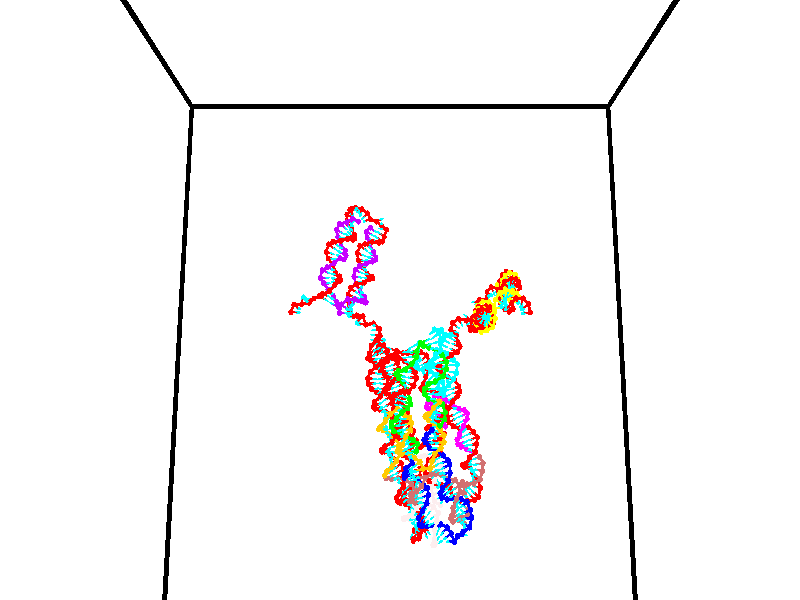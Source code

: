 // switches for output
#declare DRAW_BASES = 1; // possible values are 0, 1; only relevant for DNA ribbons
#declare DRAW_BASES_TYPE = 3; // possible values are 1, 2, 3; only relevant for DNA ribbons
#declare DRAW_FOG = 0; // set to 1 to enable fog

#include "colors.inc"

#include "transforms.inc"
background { rgb <1, 1, 1>}

#default {
   normal{
       ripples 0.25
       frequency 0.20
       turbulence 0.2
       lambda 5
   }
	finish {
		phong 0.1
		phong_size 40.
	}
}

// original window dimensions: 1024x640


// camera settings

camera {
	sky <0, 0.179814, -0.983701>
	up <0, 0.179814, -0.983701>
	right 1.6 * <1, 0, 0>
	location <35, 94.9851, 44.8844>
	look_at <35, 29.7336, 32.9568>
	direction <0, -65.2515, -11.9276>
	angle 67.0682
}


# declare cpy_camera_pos = <35, 94.9851, 44.8844>;
# if (DRAW_FOG = 1)
fog {
	fog_type 2
	up vnormalize(cpy_camera_pos)
	color rgbt<1,1,1,0.3>
	distance 1e-5
	fog_alt 3e-3
	fog_offset 56
}
# end


// LIGHTS

# declare lum = 6;
global_settings {
	ambient_light rgb lum * <0.05, 0.05, 0.05>
	max_trace_level 15
}# declare cpy_direct_light_amount = 0.25;
light_source
{	1000 * <-1, -1.16352, -0.803886>,
	rgb lum * cpy_direct_light_amount
	parallel
}

light_source
{	1000 * <1, 1.16352, 0.803886>,
	rgb lum * cpy_direct_light_amount
	parallel
}

// strand 0

// nucleotide -1

// particle -1
sphere {
	<23.998768, 34.956821, 34.962608> 0.250000
	pigment { color rgbt <1,0,0,0> }
	no_shadow
}
cylinder {
	<24.397934, 34.982479, 34.965401>,  <24.637434, 34.997875, 34.967075>, 0.100000
	pigment { color rgbt <1,0,0,0> }
	no_shadow
}
cylinder {
	<24.397934, 34.982479, 34.965401>,  <23.998768, 34.956821, 34.962608>, 0.100000
	pigment { color rgbt <1,0,0,0> }
	no_shadow
}

// particle -1
sphere {
	<24.397934, 34.982479, 34.965401> 0.100000
	pigment { color rgbt <1,0,0,0> }
	no_shadow
}
sphere {
	0, 1
	scale<0.080000,0.200000,0.300000>
	matrix <0.033267, -0.418800, -0.907469,
		-0.055287, 0.905810, -0.420061,
		0.997916, 0.064146, 0.006979,
		24.697309, 35.001724, 34.967495>
	pigment { color rgbt <0,1,1,0> }
	no_shadow
}
cylinder {
	<24.360064, 35.384964, 34.379330>,  <23.998768, 34.956821, 34.962608>, 0.130000
	pigment { color rgbt <1,0,0,0> }
	no_shadow
}

// nucleotide -1

// particle -1
sphere {
	<24.360064, 35.384964, 34.379330> 0.250000
	pigment { color rgbt <1,0,0,0> }
	no_shadow
}
cylinder {
	<24.572222, 35.074219, 34.515072>,  <24.699516, 34.887772, 34.596516>, 0.100000
	pigment { color rgbt <1,0,0,0> }
	no_shadow
}
cylinder {
	<24.572222, 35.074219, 34.515072>,  <24.360064, 35.384964, 34.379330>, 0.100000
	pigment { color rgbt <1,0,0,0> }
	no_shadow
}

// particle -1
sphere {
	<24.572222, 35.074219, 34.515072> 0.100000
	pigment { color rgbt <1,0,0,0> }
	no_shadow
}
sphere {
	0, 1
	scale<0.080000,0.200000,0.300000>
	matrix <0.062019, -0.363671, -0.929461,
		0.845480, 0.514026, -0.144709,
		0.530394, -0.776866, 0.339356,
		24.731340, 34.841160, 34.616879>
	pigment { color rgbt <0,1,1,0> }
	no_shadow
}
cylinder {
	<25.094503, 35.122101, 34.310112>,  <24.360064, 35.384964, 34.379330>, 0.130000
	pigment { color rgbt <1,0,0,0> }
	no_shadow
}

// nucleotide -1

// particle -1
sphere {
	<25.094503, 35.122101, 34.310112> 0.250000
	pigment { color rgbt <1,0,0,0> }
	no_shadow
}
cylinder {
	<25.193245, 35.378670, 34.019554>,  <25.252489, 35.532612, 33.845219>, 0.100000
	pigment { color rgbt <1,0,0,0> }
	no_shadow
}
cylinder {
	<25.193245, 35.378670, 34.019554>,  <25.094503, 35.122101, 34.310112>, 0.100000
	pigment { color rgbt <1,0,0,0> }
	no_shadow
}

// particle -1
sphere {
	<25.193245, 35.378670, 34.019554> 0.100000
	pigment { color rgbt <1,0,0,0> }
	no_shadow
}
sphere {
	0, 1
	scale<0.080000,0.200000,0.300000>
	matrix <0.494500, 0.561268, 0.663662,
		0.833386, -0.523028, -0.178631,
		0.246855, 0.641420, -0.726391,
		25.267302, 35.571095, 33.801636>
	pigment { color rgbt <0,1,1,0> }
	no_shadow
}
cylinder {
	<25.882423, 35.287865, 34.218056>,  <25.094503, 35.122101, 34.310112>, 0.130000
	pigment { color rgbt <1,0,0,0> }
	no_shadow
}

// nucleotide -1

// particle -1
sphere {
	<25.882423, 35.287865, 34.218056> 0.250000
	pigment { color rgbt <1,0,0,0> }
	no_shadow
}
cylinder {
	<25.682335, 35.604481, 34.077637>,  <25.562281, 35.794453, 33.993385>, 0.100000
	pigment { color rgbt <1,0,0,0> }
	no_shadow
}
cylinder {
	<25.682335, 35.604481, 34.077637>,  <25.882423, 35.287865, 34.218056>, 0.100000
	pigment { color rgbt <1,0,0,0> }
	no_shadow
}

// particle -1
sphere {
	<25.682335, 35.604481, 34.077637> 0.100000
	pigment { color rgbt <1,0,0,0> }
	no_shadow
}
sphere {
	0, 1
	scale<0.080000,0.200000,0.300000>
	matrix <0.641074, 0.611069, 0.464347,
		0.582066, 0.007229, -0.813110,
		-0.500223, 0.791544, -0.351048,
		25.532269, 35.841946, 33.972321>
	pigment { color rgbt <0,1,1,0> }
	no_shadow
}
cylinder {
	<26.412931, 35.746151, 33.931213>,  <25.882423, 35.287865, 34.218056>, 0.130000
	pigment { color rgbt <1,0,0,0> }
	no_shadow
}

// nucleotide -1

// particle -1
sphere {
	<26.412931, 35.746151, 33.931213> 0.250000
	pigment { color rgbt <1,0,0,0> }
	no_shadow
}
cylinder {
	<26.071880, 35.920769, 34.046074>,  <25.867249, 36.025539, 34.114990>, 0.100000
	pigment { color rgbt <1,0,0,0> }
	no_shadow
}
cylinder {
	<26.071880, 35.920769, 34.046074>,  <26.412931, 35.746151, 33.931213>, 0.100000
	pigment { color rgbt <1,0,0,0> }
	no_shadow
}

// particle -1
sphere {
	<26.071880, 35.920769, 34.046074> 0.100000
	pigment { color rgbt <1,0,0,0> }
	no_shadow
}
sphere {
	0, 1
	scale<0.080000,0.200000,0.300000>
	matrix <0.522509, 0.715412, 0.463864,
		-0.002935, 0.545543, -0.838078,
		-0.852629, 0.436542, 0.287151,
		25.816092, 36.051731, 34.132217>
	pigment { color rgbt <0,1,1,0> }
	no_shadow
}
cylinder {
	<27.024652, 36.131958, 33.796009>,  <26.412931, 35.746151, 33.931213>, 0.130000
	pigment { color rgbt <1,0,0,0> }
	no_shadow
}

// nucleotide -1

// particle -1
sphere {
	<27.024652, 36.131958, 33.796009> 0.250000
	pigment { color rgbt <1,0,0,0> }
	no_shadow
}
cylinder {
	<27.380548, 36.123802, 33.978413>,  <27.594086, 36.118908, 34.087856>, 0.100000
	pigment { color rgbt <1,0,0,0> }
	no_shadow
}
cylinder {
	<27.380548, 36.123802, 33.978413>,  <27.024652, 36.131958, 33.796009>, 0.100000
	pigment { color rgbt <1,0,0,0> }
	no_shadow
}

// particle -1
sphere {
	<27.380548, 36.123802, 33.978413> 0.100000
	pigment { color rgbt <1,0,0,0> }
	no_shadow
}
sphere {
	0, 1
	scale<0.080000,0.200000,0.300000>
	matrix <0.453186, 0.158962, -0.877128,
		-0.054607, 0.987074, 0.150674,
		0.889742, -0.020386, 0.456008,
		27.647470, 36.117687, 34.115215>
	pigment { color rgbt <0,1,1,0> }
	no_shadow
}
cylinder {
	<27.403814, 36.801273, 33.750763>,  <27.024652, 36.131958, 33.796009>, 0.130000
	pigment { color rgbt <1,0,0,0> }
	no_shadow
}

// nucleotide -1

// particle -1
sphere {
	<27.403814, 36.801273, 33.750763> 0.250000
	pigment { color rgbt <1,0,0,0> }
	no_shadow
}
cylinder {
	<27.650747, 36.488983, 33.789471>,  <27.798906, 36.301609, 33.812695>, 0.100000
	pigment { color rgbt <1,0,0,0> }
	no_shadow
}
cylinder {
	<27.650747, 36.488983, 33.789471>,  <27.403814, 36.801273, 33.750763>, 0.100000
	pigment { color rgbt <1,0,0,0> }
	no_shadow
}

// particle -1
sphere {
	<27.650747, 36.488983, 33.789471> 0.100000
	pigment { color rgbt <1,0,0,0> }
	no_shadow
}
sphere {
	0, 1
	scale<0.080000,0.200000,0.300000>
	matrix <0.450556, 0.250033, -0.857020,
		0.644905, 0.572665, 0.506115,
		0.617331, -0.780729, 0.096770,
		27.835947, 36.254765, 33.818501>
	pigment { color rgbt <0,1,1,0> }
	no_shadow
}
cylinder {
	<28.102261, 36.993145, 33.557293>,  <27.403814, 36.801273, 33.750763>, 0.130000
	pigment { color rgbt <1,0,0,0> }
	no_shadow
}

// nucleotide -1

// particle -1
sphere {
	<28.102261, 36.993145, 33.557293> 0.250000
	pigment { color rgbt <1,0,0,0> }
	no_shadow
}
cylinder {
	<28.112360, 36.595757, 33.512794>,  <28.118420, 36.357323, 33.486095>, 0.100000
	pigment { color rgbt <1,0,0,0> }
	no_shadow
}
cylinder {
	<28.112360, 36.595757, 33.512794>,  <28.102261, 36.993145, 33.557293>, 0.100000
	pigment { color rgbt <1,0,0,0> }
	no_shadow
}

// particle -1
sphere {
	<28.112360, 36.595757, 33.512794> 0.100000
	pigment { color rgbt <1,0,0,0> }
	no_shadow
}
sphere {
	0, 1
	scale<0.080000,0.200000,0.300000>
	matrix <0.291173, 0.113763, -0.949882,
		0.956337, -0.008410, 0.292144,
		0.025247, -0.993472, -0.111244,
		28.119934, 36.297714, 33.479420>
	pigment { color rgbt <0,1,1,0> }
	no_shadow
}
cylinder {
	<28.615496, 36.973995, 33.039093>,  <28.102261, 36.993145, 33.557293>, 0.130000
	pigment { color rgbt <1,0,0,0> }
	no_shadow
}

// nucleotide -1

// particle -1
sphere {
	<28.615496, 36.973995, 33.039093> 0.250000
	pigment { color rgbt <1,0,0,0> }
	no_shadow
}
cylinder {
	<28.448509, 36.611195, 33.061230>,  <28.348316, 36.393513, 33.074512>, 0.100000
	pigment { color rgbt <1,0,0,0> }
	no_shadow
}
cylinder {
	<28.448509, 36.611195, 33.061230>,  <28.615496, 36.973995, 33.039093>, 0.100000
	pigment { color rgbt <1,0,0,0> }
	no_shadow
}

// particle -1
sphere {
	<28.448509, 36.611195, 33.061230> 0.100000
	pigment { color rgbt <1,0,0,0> }
	no_shadow
}
sphere {
	0, 1
	scale<0.080000,0.200000,0.300000>
	matrix <0.157410, -0.132169, -0.978649,
		0.894954, -0.399842, 0.197948,
		-0.417467, -0.907005, 0.055346,
		28.323269, 36.339092, 33.077835>
	pigment { color rgbt <0,1,1,0> }
	no_shadow
}
cylinder {
	<28.993065, 36.533951, 32.624119>,  <28.615496, 36.973995, 33.039093>, 0.130000
	pigment { color rgbt <1,0,0,0> }
	no_shadow
}

// nucleotide -1

// particle -1
sphere {
	<28.993065, 36.533951, 32.624119> 0.250000
	pigment { color rgbt <1,0,0,0> }
	no_shadow
}
cylinder {
	<28.643377, 36.339752, 32.621708>,  <28.433565, 36.223232, 32.620262>, 0.100000
	pigment { color rgbt <1,0,0,0> }
	no_shadow
}
cylinder {
	<28.643377, 36.339752, 32.621708>,  <28.993065, 36.533951, 32.624119>, 0.100000
	pigment { color rgbt <1,0,0,0> }
	no_shadow
}

// particle -1
sphere {
	<28.643377, 36.339752, 32.621708> 0.100000
	pigment { color rgbt <1,0,0,0> }
	no_shadow
}
sphere {
	0, 1
	scale<0.080000,0.200000,0.300000>
	matrix <0.170249, -0.294889, -0.940242,
		0.454703, -0.823005, 0.340453,
		-0.874220, -0.485492, -0.006029,
		28.381111, 36.194103, 32.619900>
	pigment { color rgbt <0,1,1,0> }
	no_shadow
}
cylinder {
	<29.068430, 35.922024, 32.389431>,  <28.993065, 36.533951, 32.624119>, 0.130000
	pigment { color rgbt <1,0,0,0> }
	no_shadow
}

// nucleotide -1

// particle -1
sphere {
	<29.068430, 35.922024, 32.389431> 0.250000
	pigment { color rgbt <1,0,0,0> }
	no_shadow
}
cylinder {
	<28.674883, 35.965237, 32.332390>,  <28.438755, 35.991165, 32.298164>, 0.100000
	pigment { color rgbt <1,0,0,0> }
	no_shadow
}
cylinder {
	<28.674883, 35.965237, 32.332390>,  <29.068430, 35.922024, 32.389431>, 0.100000
	pigment { color rgbt <1,0,0,0> }
	no_shadow
}

// particle -1
sphere {
	<28.674883, 35.965237, 32.332390> 0.100000
	pigment { color rgbt <1,0,0,0> }
	no_shadow
}
sphere {
	0, 1
	scale<0.080000,0.200000,0.300000>
	matrix <0.121259, -0.183369, -0.975537,
		-0.131533, -0.977091, 0.167311,
		-0.983868, 0.108027, -0.142600,
		28.379723, 35.997646, 32.289608>
	pigment { color rgbt <0,1,1,0> }
	no_shadow
}
cylinder {
	<28.903788, 35.409737, 31.977211>,  <29.068430, 35.922024, 32.389431>, 0.130000
	pigment { color rgbt <1,0,0,0> }
	no_shadow
}

// nucleotide -1

// particle -1
sphere {
	<28.903788, 35.409737, 31.977211> 0.250000
	pigment { color rgbt <1,0,0,0> }
	no_shadow
}
cylinder {
	<28.593067, 35.657471, 31.931595>,  <28.406635, 35.806110, 31.904224>, 0.100000
	pigment { color rgbt <1,0,0,0> }
	no_shadow
}
cylinder {
	<28.593067, 35.657471, 31.931595>,  <28.903788, 35.409737, 31.977211>, 0.100000
	pigment { color rgbt <1,0,0,0> }
	no_shadow
}

// particle -1
sphere {
	<28.593067, 35.657471, 31.931595> 0.100000
	pigment { color rgbt <1,0,0,0> }
	no_shadow
}
sphere {
	0, 1
	scale<0.080000,0.200000,0.300000>
	matrix <0.022334, -0.153882, -0.987837,
		-0.629349, -0.769901, 0.105704,
		-0.776802, 0.619333, -0.114040,
		28.360027, 35.843269, 31.897383>
	pigment { color rgbt <0,1,1,0> }
	no_shadow
}
cylinder {
	<28.458357, 35.030365, 31.591024>,  <28.903788, 35.409737, 31.977211>, 0.130000
	pigment { color rgbt <1,0,0,0> }
	no_shadow
}

// nucleotide -1

// particle -1
sphere {
	<28.458357, 35.030365, 31.591024> 0.250000
	pigment { color rgbt <1,0,0,0> }
	no_shadow
}
cylinder {
	<28.354177, 35.412163, 31.532902>,  <28.291670, 35.641239, 31.498028>, 0.100000
	pigment { color rgbt <1,0,0,0> }
	no_shadow
}
cylinder {
	<28.354177, 35.412163, 31.532902>,  <28.458357, 35.030365, 31.591024>, 0.100000
	pigment { color rgbt <1,0,0,0> }
	no_shadow
}

// particle -1
sphere {
	<28.354177, 35.412163, 31.532902> 0.100000
	pigment { color rgbt <1,0,0,0> }
	no_shadow
}
sphere {
	0, 1
	scale<0.080000,0.200000,0.300000>
	matrix <-0.026265, -0.157451, -0.987178,
		-0.965131, -0.253292, 0.066078,
		-0.260448, 0.954491, -0.145308,
		28.276043, 35.698509, 31.489309>
	pigment { color rgbt <0,1,1,0> }
	no_shadow
}
cylinder {
	<28.194258, 35.046642, 30.927910>,  <28.458357, 35.030365, 31.591024>, 0.130000
	pigment { color rgbt <1,0,0,0> }
	no_shadow
}

// nucleotide -1

// particle -1
sphere {
	<28.194258, 35.046642, 30.927910> 0.250000
	pigment { color rgbt <1,0,0,0> }
	no_shadow
}
cylinder {
	<28.265844, 35.434235, 30.996073>,  <28.308796, 35.666790, 31.036970>, 0.100000
	pigment { color rgbt <1,0,0,0> }
	no_shadow
}
cylinder {
	<28.265844, 35.434235, 30.996073>,  <28.194258, 35.046642, 30.927910>, 0.100000
	pigment { color rgbt <1,0,0,0> }
	no_shadow
}

// particle -1
sphere {
	<28.265844, 35.434235, 30.996073> 0.100000
	pigment { color rgbt <1,0,0,0> }
	no_shadow
}
sphere {
	0, 1
	scale<0.080000,0.200000,0.300000>
	matrix <-0.053180, 0.182476, -0.981771,
		-0.982417, 0.166642, 0.084187,
		0.178966, 0.968985, 0.170406,
		28.319534, 35.724930, 31.047195>
	pigment { color rgbt <0,1,1,0> }
	no_shadow
}
cylinder {
	<27.698631, 35.399403, 30.430923>,  <28.194258, 35.046642, 30.927910>, 0.130000
	pigment { color rgbt <1,0,0,0> }
	no_shadow
}

// nucleotide -1

// particle -1
sphere {
	<27.698631, 35.399403, 30.430923> 0.250000
	pigment { color rgbt <1,0,0,0> }
	no_shadow
}
cylinder {
	<27.972094, 35.681572, 30.505749>,  <28.136171, 35.850876, 30.550644>, 0.100000
	pigment { color rgbt <1,0,0,0> }
	no_shadow
}
cylinder {
	<27.972094, 35.681572, 30.505749>,  <27.698631, 35.399403, 30.430923>, 0.100000
	pigment { color rgbt <1,0,0,0> }
	no_shadow
}

// particle -1
sphere {
	<27.972094, 35.681572, 30.505749> 0.100000
	pigment { color rgbt <1,0,0,0> }
	no_shadow
}
sphere {
	0, 1
	scale<0.080000,0.200000,0.300000>
	matrix <0.125489, 0.138872, -0.982327,
		-0.718936, 0.695047, 0.006417,
		0.683654, 0.705425, 0.187061,
		28.177191, 35.893200, 30.561867>
	pigment { color rgbt <0,1,1,0> }
	no_shadow
}
cylinder {
	<27.556332, 35.902534, 29.983763>,  <27.698631, 35.399403, 30.430923>, 0.130000
	pigment { color rgbt <1,0,0,0> }
	no_shadow
}

// nucleotide -1

// particle -1
sphere {
	<27.556332, 35.902534, 29.983763> 0.250000
	pigment { color rgbt <1,0,0,0> }
	no_shadow
}
cylinder {
	<27.936480, 35.963226, 30.092409>,  <28.164568, 35.999641, 30.157597>, 0.100000
	pigment { color rgbt <1,0,0,0> }
	no_shadow
}
cylinder {
	<27.936480, 35.963226, 30.092409>,  <27.556332, 35.902534, 29.983763>, 0.100000
	pigment { color rgbt <1,0,0,0> }
	no_shadow
}

// particle -1
sphere {
	<27.936480, 35.963226, 30.092409> 0.100000
	pigment { color rgbt <1,0,0,0> }
	no_shadow
}
sphere {
	0, 1
	scale<0.080000,0.200000,0.300000>
	matrix <0.287029, -0.090715, -0.953617,
		-0.120050, 0.984251, -0.129763,
		0.950370, 0.151727, 0.271618,
		28.221590, 36.008743, 30.173895>
	pigment { color rgbt <0,1,1,0> }
	no_shadow
}
cylinder {
	<27.844395, 36.223099, 29.417313>,  <27.556332, 35.902534, 29.983763>, 0.130000
	pigment { color rgbt <1,0,0,0> }
	no_shadow
}

// nucleotide -1

// particle -1
sphere {
	<27.844395, 36.223099, 29.417313> 0.250000
	pigment { color rgbt <1,0,0,0> }
	no_shadow
}
cylinder {
	<28.181484, 36.127747, 29.610390>,  <28.383738, 36.070534, 29.726236>, 0.100000
	pigment { color rgbt <1,0,0,0> }
	no_shadow
}
cylinder {
	<28.181484, 36.127747, 29.610390>,  <27.844395, 36.223099, 29.417313>, 0.100000
	pigment { color rgbt <1,0,0,0> }
	no_shadow
}

// particle -1
sphere {
	<28.181484, 36.127747, 29.610390> 0.100000
	pigment { color rgbt <1,0,0,0> }
	no_shadow
}
sphere {
	0, 1
	scale<0.080000,0.200000,0.300000>
	matrix <0.512394, 0.080125, -0.855004,
		0.165139, 0.967861, 0.189667,
		0.842723, -0.238379, 0.482695,
		28.434301, 36.056232, 29.755198>
	pigment { color rgbt <0,1,1,0> }
	no_shadow
}
cylinder {
	<28.332479, 36.762371, 29.339094>,  <27.844395, 36.223099, 29.417313>, 0.130000
	pigment { color rgbt <1,0,0,0> }
	no_shadow
}

// nucleotide -1

// particle -1
sphere {
	<28.332479, 36.762371, 29.339094> 0.250000
	pigment { color rgbt <1,0,0,0> }
	no_shadow
}
cylinder {
	<28.532934, 36.423920, 29.411680>,  <28.653208, 36.220848, 29.455231>, 0.100000
	pigment { color rgbt <1,0,0,0> }
	no_shadow
}
cylinder {
	<28.532934, 36.423920, 29.411680>,  <28.332479, 36.762371, 29.339094>, 0.100000
	pigment { color rgbt <1,0,0,0> }
	no_shadow
}

// particle -1
sphere {
	<28.532934, 36.423920, 29.411680> 0.100000
	pigment { color rgbt <1,0,0,0> }
	no_shadow
}
sphere {
	0, 1
	scale<0.080000,0.200000,0.300000>
	matrix <0.547998, 0.148000, -0.823282,
		0.669746, 0.512019, 0.537845,
		0.501137, -0.846128, 0.181463,
		28.683275, 36.170082, 29.466120>
	pigment { color rgbt <0,1,1,0> }
	no_shadow
}
cylinder {
	<29.144745, 37.057903, 29.317860>,  <28.332479, 36.762371, 29.339094>, 0.130000
	pigment { color rgbt <1,0,0,0> }
	no_shadow
}

// nucleotide -1

// particle -1
sphere {
	<29.144745, 37.057903, 29.317860> 0.250000
	pigment { color rgbt <1,0,0,0> }
	no_shadow
}
cylinder {
	<29.121344, 36.660934, 29.274628>,  <29.107304, 36.422752, 29.248688>, 0.100000
	pigment { color rgbt <1,0,0,0> }
	no_shadow
}
cylinder {
	<29.121344, 36.660934, 29.274628>,  <29.144745, 37.057903, 29.317860>, 0.100000
	pigment { color rgbt <1,0,0,0> }
	no_shadow
}

// particle -1
sphere {
	<29.121344, 36.660934, 29.274628> 0.100000
	pigment { color rgbt <1,0,0,0> }
	no_shadow
}
sphere {
	0, 1
	scale<0.080000,0.200000,0.300000>
	matrix <0.620216, 0.048704, -0.782918,
		0.782247, -0.112836, 0.612665,
		-0.058502, -0.992419, -0.108081,
		29.103792, 36.363209, 29.242203>
	pigment { color rgbt <0,1,1,0> }
	no_shadow
}
cylinder {
	<29.793428, 36.816753, 29.111929>,  <29.144745, 37.057903, 29.317860>, 0.130000
	pigment { color rgbt <1,0,0,0> }
	no_shadow
}

// nucleotide -1

// particle -1
sphere {
	<29.793428, 36.816753, 29.111929> 0.250000
	pigment { color rgbt <1,0,0,0> }
	no_shadow
}
cylinder {
	<29.572519, 36.503090, 28.998728>,  <29.439974, 36.314892, 28.930807>, 0.100000
	pigment { color rgbt <1,0,0,0> }
	no_shadow
}
cylinder {
	<29.572519, 36.503090, 28.998728>,  <29.793428, 36.816753, 29.111929>, 0.100000
	pigment { color rgbt <1,0,0,0> }
	no_shadow
}

// particle -1
sphere {
	<29.572519, 36.503090, 28.998728> 0.100000
	pigment { color rgbt <1,0,0,0> }
	no_shadow
}
sphere {
	0, 1
	scale<0.080000,0.200000,0.300000>
	matrix <0.570709, -0.108171, -0.813997,
		0.607691, -0.611058, 0.507267,
		-0.552270, -0.784160, -0.283001,
		29.406837, 36.267841, 28.913828>
	pigment { color rgbt <0,1,1,0> }
	no_shadow
}
cylinder {
	<30.285465, 36.268246, 29.015369>,  <29.793428, 36.816753, 29.111929>, 0.130000
	pigment { color rgbt <1,0,0,0> }
	no_shadow
}

// nucleotide -1

// particle -1
sphere {
	<30.285465, 36.268246, 29.015369> 0.250000
	pigment { color rgbt <1,0,0,0> }
	no_shadow
}
cylinder {
	<29.960459, 36.185024, 28.797550>,  <29.765455, 36.135090, 28.666859>, 0.100000
	pigment { color rgbt <1,0,0,0> }
	no_shadow
}
cylinder {
	<29.960459, 36.185024, 28.797550>,  <30.285465, 36.268246, 29.015369>, 0.100000
	pigment { color rgbt <1,0,0,0> }
	no_shadow
}

// particle -1
sphere {
	<29.960459, 36.185024, 28.797550> 0.100000
	pigment { color rgbt <1,0,0,0> }
	no_shadow
}
sphere {
	0, 1
	scale<0.080000,0.200000,0.300000>
	matrix <0.582904, -0.300609, -0.754889,
		-0.006638, -0.930778, 0.365525,
		-0.812514, -0.208055, -0.544549,
		29.716705, 36.122608, 28.634186>
	pigment { color rgbt <0,1,1,0> }
	no_shadow
}
cylinder {
	<30.428616, 35.571014, 28.729969>,  <30.285465, 36.268246, 29.015369>, 0.130000
	pigment { color rgbt <1,0,0,0> }
	no_shadow
}

// nucleotide -1

// particle -1
sphere {
	<30.428616, 35.571014, 28.729969> 0.250000
	pigment { color rgbt <1,0,0,0> }
	no_shadow
}
cylinder {
	<30.120586, 35.680164, 28.499308>,  <29.935770, 35.745655, 28.360910>, 0.100000
	pigment { color rgbt <1,0,0,0> }
	no_shadow
}
cylinder {
	<30.120586, 35.680164, 28.499308>,  <30.428616, 35.571014, 28.729969>, 0.100000
	pigment { color rgbt <1,0,0,0> }
	no_shadow
}

// particle -1
sphere {
	<30.120586, 35.680164, 28.499308> 0.100000
	pigment { color rgbt <1,0,0,0> }
	no_shadow
}
sphere {
	0, 1
	scale<0.080000,0.200000,0.300000>
	matrix <0.501232, -0.300399, -0.811497,
		-0.394662, -0.913948, 0.094556,
		-0.770070, 0.272872, -0.576656,
		29.889565, 35.762024, 28.326311>
	pigment { color rgbt <0,1,1,0> }
	no_shadow
}
cylinder {
	<30.334011, 34.963474, 28.244507>,  <30.428616, 35.571014, 28.729969>, 0.130000
	pigment { color rgbt <1,0,0,0> }
	no_shadow
}

// nucleotide -1

// particle -1
sphere {
	<30.334011, 34.963474, 28.244507> 0.250000
	pigment { color rgbt <1,0,0,0> }
	no_shadow
}
cylinder {
	<30.143311, 35.276081, 28.083542>,  <30.028891, 35.463646, 27.986963>, 0.100000
	pigment { color rgbt <1,0,0,0> }
	no_shadow
}
cylinder {
	<30.143311, 35.276081, 28.083542>,  <30.334011, 34.963474, 28.244507>, 0.100000
	pigment { color rgbt <1,0,0,0> }
	no_shadow
}

// particle -1
sphere {
	<30.143311, 35.276081, 28.083542> 0.100000
	pigment { color rgbt <1,0,0,0> }
	no_shadow
}
sphere {
	0, 1
	scale<0.080000,0.200000,0.300000>
	matrix <0.264463, -0.309057, -0.913534,
		-0.838311, -0.541953, -0.059339,
		-0.476754, 0.781518, -0.402412,
		30.000284, 35.510536, 27.962818>
	pigment { color rgbt <0,1,1,0> }
	no_shadow
}
cylinder {
	<30.044409, 34.737225, 27.688116>,  <30.334011, 34.963474, 28.244507>, 0.130000
	pigment { color rgbt <1,0,0,0> }
	no_shadow
}

// nucleotide -1

// particle -1
sphere {
	<30.044409, 34.737225, 27.688116> 0.250000
	pigment { color rgbt <1,0,0,0> }
	no_shadow
}
cylinder {
	<30.058868, 35.131130, 27.620068>,  <30.067543, 35.367474, 27.579239>, 0.100000
	pigment { color rgbt <1,0,0,0> }
	no_shadow
}
cylinder {
	<30.058868, 35.131130, 27.620068>,  <30.044409, 34.737225, 27.688116>, 0.100000
	pigment { color rgbt <1,0,0,0> }
	no_shadow
}

// particle -1
sphere {
	<30.058868, 35.131130, 27.620068> 0.100000
	pigment { color rgbt <1,0,0,0> }
	no_shadow
}
sphere {
	0, 1
	scale<0.080000,0.200000,0.300000>
	matrix <0.151813, -0.173666, -0.973033,
		-0.987748, 0.009347, -0.155777,
		0.036148, 0.984760, -0.170119,
		30.069714, 35.426559, 27.569033>
	pigment { color rgbt <0,1,1,0> }
	no_shadow
}
cylinder {
	<29.504911, 35.057735, 27.195276>,  <30.044409, 34.737225, 27.688116>, 0.130000
	pigment { color rgbt <1,0,0,0> }
	no_shadow
}

// nucleotide -1

// particle -1
sphere {
	<29.504911, 35.057735, 27.195276> 0.250000
	pigment { color rgbt <1,0,0,0> }
	no_shadow
}
cylinder {
	<29.859200, 35.243267, 27.187632>,  <30.071772, 35.354588, 27.183044>, 0.100000
	pigment { color rgbt <1,0,0,0> }
	no_shadow
}
cylinder {
	<29.859200, 35.243267, 27.187632>,  <29.504911, 35.057735, 27.195276>, 0.100000
	pigment { color rgbt <1,0,0,0> }
	no_shadow
}

// particle -1
sphere {
	<29.859200, 35.243267, 27.187632> 0.100000
	pigment { color rgbt <1,0,0,0> }
	no_shadow
}
sphere {
	0, 1
	scale<0.080000,0.200000,0.300000>
	matrix <0.138929, -0.304131, -0.942446,
		-0.442946, 0.832086, -0.333813,
		0.885719, 0.463829, -0.019113,
		30.124916, 35.382416, 27.181898>
	pigment { color rgbt <0,1,1,0> }
	no_shadow
}
cylinder {
	<29.563341, 35.503544, 26.589764>,  <29.504911, 35.057735, 27.195276>, 0.130000
	pigment { color rgbt <1,0,0,0> }
	no_shadow
}

// nucleotide -1

// particle -1
sphere {
	<29.563341, 35.503544, 26.589764> 0.250000
	pigment { color rgbt <1,0,0,0> }
	no_shadow
}
cylinder {
	<29.897713, 35.323738, 26.715725>,  <30.098335, 35.215855, 26.791302>, 0.100000
	pigment { color rgbt <1,0,0,0> }
	no_shadow
}
cylinder {
	<29.897713, 35.323738, 26.715725>,  <29.563341, 35.503544, 26.589764>, 0.100000
	pigment { color rgbt <1,0,0,0> }
	no_shadow
}

// particle -1
sphere {
	<29.897713, 35.323738, 26.715725> 0.100000
	pigment { color rgbt <1,0,0,0> }
	no_shadow
}
sphere {
	0, 1
	scale<0.080000,0.200000,0.300000>
	matrix <0.116785, -0.414936, -0.902324,
		0.536272, 0.791053, -0.294360,
		0.835927, -0.449515, 0.314902,
		30.148491, 35.188885, 26.810196>
	pigment { color rgbt <0,1,1,0> }
	no_shadow
}
cylinder {
	<30.077496, 35.613895, 26.122997>,  <29.563341, 35.503544, 26.589764>, 0.130000
	pigment { color rgbt <1,0,0,0> }
	no_shadow
}

// nucleotide -1

// particle -1
sphere {
	<30.077496, 35.613895, 26.122997> 0.250000
	pigment { color rgbt <1,0,0,0> }
	no_shadow
}
cylinder {
	<30.061962, 35.261299, 26.311235>,  <30.052643, 35.049740, 26.424177>, 0.100000
	pigment { color rgbt <1,0,0,0> }
	no_shadow
}
cylinder {
	<30.061962, 35.261299, 26.311235>,  <30.077496, 35.613895, 26.122997>, 0.100000
	pigment { color rgbt <1,0,0,0> }
	no_shadow
}

// particle -1
sphere {
	<30.061962, 35.261299, 26.311235> 0.100000
	pigment { color rgbt <1,0,0,0> }
	no_shadow
}
sphere {
	0, 1
	scale<0.080000,0.200000,0.300000>
	matrix <0.060324, -0.472158, -0.879448,
		0.997423, -0.005764, 0.071511,
		-0.038834, -0.881495, 0.470593,
		30.050312, 34.996849, 26.452414>
	pigment { color rgbt <0,1,1,0> }
	no_shadow
}
cylinder {
	<29.805523, 34.931545, 25.993179>,  <30.077496, 35.613895, 26.122997>, 0.130000
	pigment { color rgbt <1,0,0,0> }
	no_shadow
}

// nucleotide -1

// particle -1
sphere {
	<29.805523, 34.931545, 25.993179> 0.250000
	pigment { color rgbt <1,0,0,0> }
	no_shadow
}
cylinder {
	<30.170885, 35.093410, 26.010782>,  <30.390102, 35.190529, 26.021343>, 0.100000
	pigment { color rgbt <1,0,0,0> }
	no_shadow
}
cylinder {
	<30.170885, 35.093410, 26.010782>,  <29.805523, 34.931545, 25.993179>, 0.100000
	pigment { color rgbt <1,0,0,0> }
	no_shadow
}

// particle -1
sphere {
	<30.170885, 35.093410, 26.010782> 0.100000
	pigment { color rgbt <1,0,0,0> }
	no_shadow
}
sphere {
	0, 1
	scale<0.080000,0.200000,0.300000>
	matrix <0.334974, -0.808695, 0.483533,
		0.231256, -0.426921, -0.874219,
		0.913408, 0.404660, 0.044008,
		30.444908, 35.214809, 26.023985>
	pigment { color rgbt <0,1,1,0> }
	no_shadow
}
cylinder {
	<30.351639, 34.496490, 25.686127>,  <29.805523, 34.931545, 25.993179>, 0.130000
	pigment { color rgbt <1,0,0,0> }
	no_shadow
}

// nucleotide -1

// particle -1
sphere {
	<30.351639, 34.496490, 25.686127> 0.250000
	pigment { color rgbt <1,0,0,0> }
	no_shadow
}
cylinder {
	<30.534786, 34.738262, 25.946903>,  <30.644674, 34.883324, 26.103369>, 0.100000
	pigment { color rgbt <1,0,0,0> }
	no_shadow
}
cylinder {
	<30.534786, 34.738262, 25.946903>,  <30.351639, 34.496490, 25.686127>, 0.100000
	pigment { color rgbt <1,0,0,0> }
	no_shadow
}

// particle -1
sphere {
	<30.534786, 34.738262, 25.946903> 0.100000
	pigment { color rgbt <1,0,0,0> }
	no_shadow
}
sphere {
	0, 1
	scale<0.080000,0.200000,0.300000>
	matrix <0.315430, -0.796063, 0.516515,
		0.831181, -0.030854, -0.555146,
		0.457867, 0.604427, 0.651940,
		30.672146, 34.919590, 26.142485>
	pigment { color rgbt <0,1,1,0> }
	no_shadow
}
cylinder {
	<31.029217, 34.337543, 25.734823>,  <30.351639, 34.496490, 25.686127>, 0.130000
	pigment { color rgbt <1,0,0,0> }
	no_shadow
}

// nucleotide -1

// particle -1
sphere {
	<31.029217, 34.337543, 25.734823> 0.250000
	pigment { color rgbt <1,0,0,0> }
	no_shadow
}
cylinder {
	<30.941654, 34.510014, 26.084948>,  <30.889116, 34.613495, 26.295023>, 0.100000
	pigment { color rgbt <1,0,0,0> }
	no_shadow
}
cylinder {
	<30.941654, 34.510014, 26.084948>,  <31.029217, 34.337543, 25.734823>, 0.100000
	pigment { color rgbt <1,0,0,0> }
	no_shadow
}

// particle -1
sphere {
	<30.941654, 34.510014, 26.084948> 0.100000
	pigment { color rgbt <1,0,0,0> }
	no_shadow
}
sphere {
	0, 1
	scale<0.080000,0.200000,0.300000>
	matrix <0.474368, -0.736895, 0.481624,
		0.852675, 0.520650, -0.043225,
		-0.218905, 0.431173, 0.875312,
		30.875982, 34.639366, 26.347542>
	pigment { color rgbt <0,1,1,0> }
	no_shadow
}
cylinder {
	<31.611618, 34.141796, 26.071711>,  <31.029217, 34.337543, 25.734823>, 0.130000
	pigment { color rgbt <1,0,0,0> }
	no_shadow
}

// nucleotide -1

// particle -1
sphere {
	<31.611618, 34.141796, 26.071711> 0.250000
	pigment { color rgbt <1,0,0,0> }
	no_shadow
}
cylinder {
	<31.339355, 34.252777, 26.342924>,  <31.175999, 34.319366, 26.505651>, 0.100000
	pigment { color rgbt <1,0,0,0> }
	no_shadow
}
cylinder {
	<31.339355, 34.252777, 26.342924>,  <31.611618, 34.141796, 26.071711>, 0.100000
	pigment { color rgbt <1,0,0,0> }
	no_shadow
}

// particle -1
sphere {
	<31.339355, 34.252777, 26.342924> 0.100000
	pigment { color rgbt <1,0,0,0> }
	no_shadow
}
sphere {
	0, 1
	scale<0.080000,0.200000,0.300000>
	matrix <0.342025, -0.698107, 0.629020,
		0.647864, 0.660049, 0.380272,
		-0.680655, 0.277456, 0.678032,
		31.135159, 34.336014, 26.546333>
	pigment { color rgbt <0,1,1,0> }
	no_shadow
}
cylinder {
	<31.910835, 34.512772, 26.730616>,  <31.611618, 34.141796, 26.071711>, 0.130000
	pigment { color rgbt <1,0,0,0> }
	no_shadow
}

// nucleotide -1

// particle -1
sphere {
	<31.910835, 34.512772, 26.730616> 0.250000
	pigment { color rgbt <1,0,0,0> }
	no_shadow
}
cylinder {
	<31.578960, 34.290218, 26.748734>,  <31.379835, 34.156685, 26.759604>, 0.100000
	pigment { color rgbt <1,0,0,0> }
	no_shadow
}
cylinder {
	<31.578960, 34.290218, 26.748734>,  <31.910835, 34.512772, 26.730616>, 0.100000
	pigment { color rgbt <1,0,0,0> }
	no_shadow
}

// particle -1
sphere {
	<31.578960, 34.290218, 26.748734> 0.100000
	pigment { color rgbt <1,0,0,0> }
	no_shadow
}
sphere {
	0, 1
	scale<0.080000,0.200000,0.300000>
	matrix <0.437001, -0.596879, 0.672878,
		-0.347346, 0.578072, 0.738365,
		-0.829687, -0.556388, 0.045295,
		31.330053, 34.123302, 26.762321>
	pigment { color rgbt <0,1,1,0> }
	no_shadow
}
cylinder {
	<32.556046, 34.178272, 26.841454>,  <31.910835, 34.512772, 26.730616>, 0.130000
	pigment { color rgbt <1,0,0,0> }
	no_shadow
}

// nucleotide -1

// particle -1
sphere {
	<32.556046, 34.178272, 26.841454> 0.250000
	pigment { color rgbt <1,0,0,0> }
	no_shadow
}
cylinder {
	<32.843307, 34.452972, 26.796515>,  <33.015667, 34.617794, 26.769550>, 0.100000
	pigment { color rgbt <1,0,0,0> }
	no_shadow
}
cylinder {
	<32.843307, 34.452972, 26.796515>,  <32.556046, 34.178272, 26.841454>, 0.100000
	pigment { color rgbt <1,0,0,0> }
	no_shadow
}

// particle -1
sphere {
	<32.843307, 34.452972, 26.796515> 0.100000
	pigment { color rgbt <1,0,0,0> }
	no_shadow
}
sphere {
	0, 1
	scale<0.080000,0.200000,0.300000>
	matrix <0.000713, 0.160720, 0.987000,
		0.695881, -0.708901, 0.114933,
		0.718157, 0.686752, -0.112347,
		33.058754, 34.658997, 26.762810>
	pigment { color rgbt <0,1,1,0> }
	no_shadow
}
cylinder {
	<33.083504, 33.940590, 27.143738>,  <32.556046, 34.178272, 26.841454>, 0.130000
	pigment { color rgbt <1,0,0,0> }
	no_shadow
}

// nucleotide -1

// particle -1
sphere {
	<33.083504, 33.940590, 27.143738> 0.250000
	pigment { color rgbt <1,0,0,0> }
	no_shadow
}
cylinder {
	<33.082706, 34.340527, 27.150845>,  <33.082230, 34.580490, 27.155109>, 0.100000
	pigment { color rgbt <1,0,0,0> }
	no_shadow
}
cylinder {
	<33.082706, 34.340527, 27.150845>,  <33.083504, 33.940590, 27.143738>, 0.100000
	pigment { color rgbt <1,0,0,0> }
	no_shadow
}

// particle -1
sphere {
	<33.082706, 34.340527, 27.150845> 0.100000
	pigment { color rgbt <1,0,0,0> }
	no_shadow
}
sphere {
	0, 1
	scale<0.080000,0.200000,0.300000>
	matrix <-0.003226, -0.017775, 0.999837,
		0.999993, 0.001935, 0.003261,
		-0.001993, 0.999840, 0.017769,
		33.082108, 34.640480, 27.156176>
	pigment { color rgbt <0,1,1,0> }
	no_shadow
}
cylinder {
	<33.622849, 34.319283, 27.598118>,  <33.083504, 33.940590, 27.143738>, 0.130000
	pigment { color rgbt <1,0,0,0> }
	no_shadow
}

// nucleotide -1

// particle -1
sphere {
	<33.622849, 34.319283, 27.598118> 0.250000
	pigment { color rgbt <1,0,0,0> }
	no_shadow
}
cylinder {
	<33.274883, 34.516487, 27.603657>,  <33.066105, 34.634808, 27.606981>, 0.100000
	pigment { color rgbt <1,0,0,0> }
	no_shadow
}
cylinder {
	<33.274883, 34.516487, 27.603657>,  <33.622849, 34.319283, 27.598118>, 0.100000
	pigment { color rgbt <1,0,0,0> }
	no_shadow
}

// particle -1
sphere {
	<33.274883, 34.516487, 27.603657> 0.100000
	pigment { color rgbt <1,0,0,0> }
	no_shadow
}
sphere {
	0, 1
	scale<0.080000,0.200000,0.300000>
	matrix <-0.127034, -0.251107, 0.959587,
		0.476562, 0.833000, 0.281070,
		-0.869914, 0.493009, 0.013848,
		33.013908, 34.664391, 27.607811>
	pigment { color rgbt <0,1,1,0> }
	no_shadow
}
cylinder {
	<33.365601, 34.253662, 28.214266>,  <33.622849, 34.319283, 27.598118>, 0.130000
	pigment { color rgbt <1,0,0,0> }
	no_shadow
}

// nucleotide -1

// particle -1
sphere {
	<33.365601, 34.253662, 28.214266> 0.250000
	pigment { color rgbt <1,0,0,0> }
	no_shadow
}
cylinder {
	<33.070698, 34.491409, 28.085775>,  <32.893757, 34.634056, 28.008680>, 0.100000
	pigment { color rgbt <1,0,0,0> }
	no_shadow
}
cylinder {
	<33.070698, 34.491409, 28.085775>,  <33.365601, 34.253662, 28.214266>, 0.100000
	pigment { color rgbt <1,0,0,0> }
	no_shadow
}

// particle -1
sphere {
	<33.070698, 34.491409, 28.085775> 0.100000
	pigment { color rgbt <1,0,0,0> }
	no_shadow
}
sphere {
	0, 1
	scale<0.080000,0.200000,0.300000>
	matrix <-0.424311, -0.037344, 0.904746,
		0.525755, 0.803327, 0.279728,
		-0.737253, 0.594366, -0.321227,
		32.849522, 34.669720, 27.989407>
	pigment { color rgbt <0,1,1,0> }
	no_shadow
}
cylinder {
	<33.193665, 34.703568, 28.770718>,  <33.365601, 34.253662, 28.214266>, 0.130000
	pigment { color rgbt <1,0,0,0> }
	no_shadow
}

// nucleotide -1

// particle -1
sphere {
	<33.193665, 34.703568, 28.770718> 0.250000
	pigment { color rgbt <1,0,0,0> }
	no_shadow
}
cylinder {
	<32.851978, 34.731022, 28.564569>,  <32.646965, 34.747494, 28.440880>, 0.100000
	pigment { color rgbt <1,0,0,0> }
	no_shadow
}
cylinder {
	<32.851978, 34.731022, 28.564569>,  <33.193665, 34.703568, 28.770718>, 0.100000
	pigment { color rgbt <1,0,0,0> }
	no_shadow
}

// particle -1
sphere {
	<32.851978, 34.731022, 28.564569> 0.100000
	pigment { color rgbt <1,0,0,0> }
	no_shadow
}
sphere {
	0, 1
	scale<0.080000,0.200000,0.300000>
	matrix <-0.505650, 0.120979, 0.854214,
		0.120979, 0.990279, -0.068636,
		-0.854214, 0.068636, -0.515371,
		32.595715, 34.751614, 28.409958>
	pigment { color rgbt <0,1,1,0> }
	no_shadow
}
cylinder {
	<32.826866, 35.371696, 29.055248>,  <33.193665, 34.703568, 28.770718>, 0.130000
	pigment { color rgbt <1,0,0,0> }
	no_shadow
}

// nucleotide -1

// particle -1
sphere {
	<32.826866, 35.371696, 29.055248> 0.250000
	pigment { color rgbt <1,0,0,0> }
	no_shadow
}
cylinder {
	<32.543678, 35.151310, 28.878515>,  <32.373768, 35.019077, 28.772476>, 0.100000
	pigment { color rgbt <1,0,0,0> }
	no_shadow
}
cylinder {
	<32.543678, 35.151310, 28.878515>,  <32.826866, 35.371696, 29.055248>, 0.100000
	pigment { color rgbt <1,0,0,0> }
	no_shadow
}

// particle -1
sphere {
	<32.543678, 35.151310, 28.878515> 0.100000
	pigment { color rgbt <1,0,0,0> }
	no_shadow
}
sphere {
	0, 1
	scale<0.080000,0.200000,0.300000>
	matrix <-0.589130, 0.115698, 0.799712,
		-0.389497, 0.826468, -0.406502,
		-0.707968, -0.550967, -0.441833,
		32.331287, 34.986019, 28.745966>
	pigment { color rgbt <0,1,1,0> }
	no_shadow
}
cylinder {
	<32.190479, 35.713825, 29.063042>,  <32.826866, 35.371696, 29.055248>, 0.130000
	pigment { color rgbt <1,0,0,0> }
	no_shadow
}

// nucleotide -1

// particle -1
sphere {
	<32.190479, 35.713825, 29.063042> 0.250000
	pigment { color rgbt <1,0,0,0> }
	no_shadow
}
cylinder {
	<32.124935, 35.319614, 29.045692>,  <32.085609, 35.083088, 29.035284>, 0.100000
	pigment { color rgbt <1,0,0,0> }
	no_shadow
}
cylinder {
	<32.124935, 35.319614, 29.045692>,  <32.190479, 35.713825, 29.063042>, 0.100000
	pigment { color rgbt <1,0,0,0> }
	no_shadow
}

// particle -1
sphere {
	<32.124935, 35.319614, 29.045692> 0.100000
	pigment { color rgbt <1,0,0,0> }
	no_shadow
}
sphere {
	0, 1
	scale<0.080000,0.200000,0.300000>
	matrix <-0.562941, 0.057313, 0.824507,
		-0.810091, 0.159520, -0.564187,
		-0.163861, -0.985530, -0.043372,
		32.075775, 35.023956, 29.032681>
	pigment { color rgbt <0,1,1,0> }
	no_shadow
}
cylinder {
	<31.454386, 35.621513, 29.221235>,  <32.190479, 35.713825, 29.063042>, 0.130000
	pigment { color rgbt <1,0,0,0> }
	no_shadow
}

// nucleotide -1

// particle -1
sphere {
	<31.454386, 35.621513, 29.221235> 0.250000
	pigment { color rgbt <1,0,0,0> }
	no_shadow
}
cylinder {
	<31.618942, 35.257786, 29.246180>,  <31.717676, 35.039547, 29.261147>, 0.100000
	pigment { color rgbt <1,0,0,0> }
	no_shadow
}
cylinder {
	<31.618942, 35.257786, 29.246180>,  <31.454386, 35.621513, 29.221235>, 0.100000
	pigment { color rgbt <1,0,0,0> }
	no_shadow
}

// particle -1
sphere {
	<31.618942, 35.257786, 29.246180> 0.100000
	pigment { color rgbt <1,0,0,0> }
	no_shadow
}
sphere {
	0, 1
	scale<0.080000,0.200000,0.300000>
	matrix <-0.534077, -0.185052, 0.824935,
		-0.738592, -0.372677, -0.561778,
		0.411392, -0.909322, 0.062360,
		31.742359, 34.984989, 29.264887>
	pigment { color rgbt <0,1,1,0> }
	no_shadow
}
cylinder {
	<30.895473, 35.098030, 29.242125>,  <31.454386, 35.621513, 29.221235>, 0.130000
	pigment { color rgbt <1,0,0,0> }
	no_shadow
}

// nucleotide -1

// particle -1
sphere {
	<30.895473, 35.098030, 29.242125> 0.250000
	pigment { color rgbt <1,0,0,0> }
	no_shadow
}
cylinder {
	<31.224205, 34.939938, 29.406265>,  <31.421444, 34.845081, 29.504749>, 0.100000
	pigment { color rgbt <1,0,0,0> }
	no_shadow
}
cylinder {
	<31.224205, 34.939938, 29.406265>,  <30.895473, 35.098030, 29.242125>, 0.100000
	pigment { color rgbt <1,0,0,0> }
	no_shadow
}

// particle -1
sphere {
	<31.224205, 34.939938, 29.406265> 0.100000
	pigment { color rgbt <1,0,0,0> }
	no_shadow
}
sphere {
	0, 1
	scale<0.080000,0.200000,0.300000>
	matrix <-0.404039, 0.103496, 0.908868,
		-0.401682, -0.912733, -0.074632,
		0.821829, -0.395230, 0.410352,
		31.470755, 34.821369, 29.529371>
	pigment { color rgbt <0,1,1,0> }
	no_shadow
}
cylinder {
	<30.615170, 34.755131, 29.807907>,  <30.895473, 35.098030, 29.242125>, 0.130000
	pigment { color rgbt <1,0,0,0> }
	no_shadow
}

// nucleotide -1

// particle -1
sphere {
	<30.615170, 34.755131, 29.807907> 0.250000
	pigment { color rgbt <1,0,0,0> }
	no_shadow
}
cylinder {
	<30.998472, 34.734516, 29.920397>,  <31.228455, 34.722145, 29.987890>, 0.100000
	pigment { color rgbt <1,0,0,0> }
	no_shadow
}
cylinder {
	<30.998472, 34.734516, 29.920397>,  <30.615170, 34.755131, 29.807907>, 0.100000
	pigment { color rgbt <1,0,0,0> }
	no_shadow
}

// particle -1
sphere {
	<30.998472, 34.734516, 29.920397> 0.100000
	pigment { color rgbt <1,0,0,0> }
	no_shadow
}
sphere {
	0, 1
	scale<0.080000,0.200000,0.300000>
	matrix <-0.285402, -0.113829, 0.951624,
		-0.017034, -0.992163, -0.123787,
		0.958256, -0.051539, 0.281226,
		31.285950, 34.719055, 30.004765>
	pigment { color rgbt <0,1,1,0> }
	no_shadow
}
cylinder {
	<30.684217, 34.088867, 30.260633>,  <30.615170, 34.755131, 29.807907>, 0.130000
	pigment { color rgbt <1,0,0,0> }
	no_shadow
}

// nucleotide -1

// particle -1
sphere {
	<30.684217, 34.088867, 30.260633> 0.250000
	pigment { color rgbt <1,0,0,0> }
	no_shadow
}
cylinder {
	<30.990032, 34.336258, 30.333260>,  <31.173521, 34.484692, 30.376835>, 0.100000
	pigment { color rgbt <1,0,0,0> }
	no_shadow
}
cylinder {
	<30.990032, 34.336258, 30.333260>,  <30.684217, 34.088867, 30.260633>, 0.100000
	pigment { color rgbt <1,0,0,0> }
	no_shadow
}

// particle -1
sphere {
	<30.990032, 34.336258, 30.333260> 0.100000
	pigment { color rgbt <1,0,0,0> }
	no_shadow
}
sphere {
	0, 1
	scale<0.080000,0.200000,0.300000>
	matrix <-0.164225, -0.085486, 0.982712,
		0.623306, -0.781139, 0.036212,
		0.764539, 0.618477, 0.181567,
		31.219395, 34.521801, 30.387730>
	pigment { color rgbt <0,1,1,0> }
	no_shadow
}
cylinder {
	<31.194880, 33.790543, 30.856218>,  <30.684217, 34.088867, 30.260633>, 0.130000
	pigment { color rgbt <1,0,0,0> }
	no_shadow
}

// nucleotide -1

// particle -1
sphere {
	<31.194880, 33.790543, 30.856218> 0.250000
	pigment { color rgbt <1,0,0,0> }
	no_shadow
}
cylinder {
	<31.253193, 34.186111, 30.844976>,  <31.288181, 34.423450, 30.838230>, 0.100000
	pigment { color rgbt <1,0,0,0> }
	no_shadow
}
cylinder {
	<31.253193, 34.186111, 30.844976>,  <31.194880, 33.790543, 30.856218>, 0.100000
	pigment { color rgbt <1,0,0,0> }
	no_shadow
}

// particle -1
sphere {
	<31.253193, 34.186111, 30.844976> 0.100000
	pigment { color rgbt <1,0,0,0> }
	no_shadow
}
sphere {
	0, 1
	scale<0.080000,0.200000,0.300000>
	matrix <-0.056029, 0.036617, 0.997758,
		0.987729, -0.143881, 0.060746,
		0.145783, 0.988917, -0.028106,
		31.296928, 34.482788, 30.836544>
	pigment { color rgbt <0,1,1,0> }
	no_shadow
}
cylinder {
	<31.602638, 33.871513, 31.425570>,  <31.194880, 33.790543, 30.856218>, 0.130000
	pigment { color rgbt <1,0,0,0> }
	no_shadow
}

// nucleotide -1

// particle -1
sphere {
	<31.602638, 33.871513, 31.425570> 0.250000
	pigment { color rgbt <1,0,0,0> }
	no_shadow
}
cylinder {
	<31.512871, 34.246132, 31.317860>,  <31.459011, 34.470905, 31.253233>, 0.100000
	pigment { color rgbt <1,0,0,0> }
	no_shadow
}
cylinder {
	<31.512871, 34.246132, 31.317860>,  <31.602638, 33.871513, 31.425570>, 0.100000
	pigment { color rgbt <1,0,0,0> }
	no_shadow
}

// particle -1
sphere {
	<31.512871, 34.246132, 31.317860> 0.100000
	pigment { color rgbt <1,0,0,0> }
	no_shadow
}
sphere {
	0, 1
	scale<0.080000,0.200000,0.300000>
	matrix <-0.072930, 0.259409, 0.963010,
		0.971760, 0.235755, 0.010087,
		-0.224418, 0.936550, -0.269277,
		31.445545, 34.527096, 31.237076>
	pigment { color rgbt <0,1,1,0> }
	no_shadow
}
cylinder {
	<32.143494, 34.384342, 31.802124>,  <31.602638, 33.871513, 31.425570>, 0.130000
	pigment { color rgbt <1,0,0,0> }
	no_shadow
}

// nucleotide -1

// particle -1
sphere {
	<32.143494, 34.384342, 31.802124> 0.250000
	pigment { color rgbt <1,0,0,0> }
	no_shadow
}
cylinder {
	<31.798746, 34.562870, 31.705799>,  <31.591898, 34.669987, 31.648005>, 0.100000
	pigment { color rgbt <1,0,0,0> }
	no_shadow
}
cylinder {
	<31.798746, 34.562870, 31.705799>,  <32.143494, 34.384342, 31.802124>, 0.100000
	pigment { color rgbt <1,0,0,0> }
	no_shadow
}

// particle -1
sphere {
	<31.798746, 34.562870, 31.705799> 0.100000
	pigment { color rgbt <1,0,0,0> }
	no_shadow
}
sphere {
	0, 1
	scale<0.080000,0.200000,0.300000>
	matrix <-0.122062, 0.278326, 0.952699,
		0.492230, 0.850492, -0.185401,
		-0.861865, 0.446317, -0.240813,
		31.540186, 34.696766, 31.633554>
	pigment { color rgbt <0,1,1,0> }
	no_shadow
}
cylinder {
	<32.251755, 35.121262, 32.075535>,  <32.143494, 34.384342, 31.802124>, 0.130000
	pigment { color rgbt <1,0,0,0> }
	no_shadow
}

// nucleotide -1

// particle -1
sphere {
	<32.251755, 35.121262, 32.075535> 0.250000
	pigment { color rgbt <1,0,0,0> }
	no_shadow
}
cylinder {
	<31.863985, 35.029282, 32.041248>,  <31.631325, 34.974094, 32.020676>, 0.100000
	pigment { color rgbt <1,0,0,0> }
	no_shadow
}
cylinder {
	<31.863985, 35.029282, 32.041248>,  <32.251755, 35.121262, 32.075535>, 0.100000
	pigment { color rgbt <1,0,0,0> }
	no_shadow
}

// particle -1
sphere {
	<31.863985, 35.029282, 32.041248> 0.100000
	pigment { color rgbt <1,0,0,0> }
	no_shadow
}
sphere {
	0, 1
	scale<0.080000,0.200000,0.300000>
	matrix <-0.140400, 0.233219, 0.962235,
		-0.201275, 0.944845, -0.258372,
		-0.969421, -0.229949, -0.085715,
		31.573158, 34.960297, 32.015533>
	pigment { color rgbt <0,1,1,0> }
	no_shadow
}
cylinder {
	<31.899176, 35.695366, 32.278492>,  <32.251755, 35.121262, 32.075535>, 0.130000
	pigment { color rgbt <1,0,0,0> }
	no_shadow
}

// nucleotide -1

// particle -1
sphere {
	<31.899176, 35.695366, 32.278492> 0.250000
	pigment { color rgbt <1,0,0,0> }
	no_shadow
}
cylinder {
	<31.612036, 35.418941, 32.312252>,  <31.439753, 35.253086, 32.332508>, 0.100000
	pigment { color rgbt <1,0,0,0> }
	no_shadow
}
cylinder {
	<31.612036, 35.418941, 32.312252>,  <31.899176, 35.695366, 32.278492>, 0.100000
	pigment { color rgbt <1,0,0,0> }
	no_shadow
}

// particle -1
sphere {
	<31.612036, 35.418941, 32.312252> 0.100000
	pigment { color rgbt <1,0,0,0> }
	no_shadow
}
sphere {
	0, 1
	scale<0.080000,0.200000,0.300000>
	matrix <-0.089311, 0.211634, 0.973260,
		-0.690447, 0.691115, -0.213641,
		-0.717848, -0.691065, 0.084397,
		31.396681, 35.211620, 32.337570>
	pigment { color rgbt <0,1,1,0> }
	no_shadow
}
cylinder {
	<31.435560, 36.015278, 32.637146>,  <31.899176, 35.695366, 32.278492>, 0.130000
	pigment { color rgbt <1,0,0,0> }
	no_shadow
}

// nucleotide -1

// particle -1
sphere {
	<31.435560, 36.015278, 32.637146> 0.250000
	pigment { color rgbt <1,0,0,0> }
	no_shadow
}
cylinder {
	<31.303638, 35.638393, 32.660690>,  <31.224485, 35.412262, 32.674816>, 0.100000
	pigment { color rgbt <1,0,0,0> }
	no_shadow
}
cylinder {
	<31.303638, 35.638393, 32.660690>,  <31.435560, 36.015278, 32.637146>, 0.100000
	pigment { color rgbt <1,0,0,0> }
	no_shadow
}

// particle -1
sphere {
	<31.303638, 35.638393, 32.660690> 0.100000
	pigment { color rgbt <1,0,0,0> }
	no_shadow
}
sphere {
	0, 1
	scale<0.080000,0.200000,0.300000>
	matrix <-0.369390, 0.186177, 0.910434,
		-0.868781, 0.278520, -0.409445,
		-0.329804, -0.942213, 0.058865,
		31.204697, 35.355728, 32.678349>
	pigment { color rgbt <0,1,1,0> }
	no_shadow
}
cylinder {
	<30.669733, 35.968410, 32.740196>,  <31.435560, 36.015278, 32.637146>, 0.130000
	pigment { color rgbt <1,0,0,0> }
	no_shadow
}

// nucleotide -1

// particle -1
sphere {
	<30.669733, 35.968410, 32.740196> 0.250000
	pigment { color rgbt <1,0,0,0> }
	no_shadow
}
cylinder {
	<30.783354, 35.621559, 32.903858>,  <30.851526, 35.413448, 33.002056>, 0.100000
	pigment { color rgbt <1,0,0,0> }
	no_shadow
}
cylinder {
	<30.783354, 35.621559, 32.903858>,  <30.669733, 35.968410, 32.740196>, 0.100000
	pigment { color rgbt <1,0,0,0> }
	no_shadow
}

// particle -1
sphere {
	<30.783354, 35.621559, 32.903858> 0.100000
	pigment { color rgbt <1,0,0,0> }
	no_shadow
}
sphere {
	0, 1
	scale<0.080000,0.200000,0.300000>
	matrix <-0.574374, 0.187796, 0.796760,
		-0.767730, -0.461327, -0.444712,
		0.284052, -0.867127, 0.409151,
		30.868570, 35.361420, 33.026604>
	pigment { color rgbt <0,1,1,0> }
	no_shadow
}
cylinder {
	<30.052517, 35.638981, 32.993111>,  <30.669733, 35.968410, 32.740196>, 0.130000
	pigment { color rgbt <1,0,0,0> }
	no_shadow
}

// nucleotide -1

// particle -1
sphere {
	<30.052517, 35.638981, 32.993111> 0.250000
	pigment { color rgbt <1,0,0,0> }
	no_shadow
}
cylinder {
	<30.364834, 35.494987, 33.197372>,  <30.552225, 35.408592, 33.319931>, 0.100000
	pigment { color rgbt <1,0,0,0> }
	no_shadow
}
cylinder {
	<30.364834, 35.494987, 33.197372>,  <30.052517, 35.638981, 32.993111>, 0.100000
	pigment { color rgbt <1,0,0,0> }
	no_shadow
}

// particle -1
sphere {
	<30.364834, 35.494987, 33.197372> 0.100000
	pigment { color rgbt <1,0,0,0> }
	no_shadow
}
sphere {
	0, 1
	scale<0.080000,0.200000,0.300000>
	matrix <-0.520897, 0.076257, 0.850206,
		-0.345003, -0.929836, -0.127974,
		0.780794, -0.359985, 0.510658,
		30.599072, 35.386993, 33.350571>
	pigment { color rgbt <0,1,1,0> }
	no_shadow
}
cylinder {
	<29.769791, 35.146805, 33.486343>,  <30.052517, 35.638981, 32.993111>, 0.130000
	pigment { color rgbt <1,0,0,0> }
	no_shadow
}

// nucleotide -1

// particle -1
sphere {
	<29.769791, 35.146805, 33.486343> 0.250000
	pigment { color rgbt <1,0,0,0> }
	no_shadow
}
cylinder {
	<30.135918, 35.229671, 33.624485>,  <30.355595, 35.279392, 33.707371>, 0.100000
	pigment { color rgbt <1,0,0,0> }
	no_shadow
}
cylinder {
	<30.135918, 35.229671, 33.624485>,  <29.769791, 35.146805, 33.486343>, 0.100000
	pigment { color rgbt <1,0,0,0> }
	no_shadow
}

// particle -1
sphere {
	<30.135918, 35.229671, 33.624485> 0.100000
	pigment { color rgbt <1,0,0,0> }
	no_shadow
}
sphere {
	0, 1
	scale<0.080000,0.200000,0.300000>
	matrix <-0.360150, 0.037305, 0.932148,
		0.180230, -0.977593, 0.108759,
		0.915319, 0.207170, 0.345356,
		30.410513, 35.291824, 33.728092>
	pigment { color rgbt <0,1,1,0> }
	no_shadow
}
cylinder {
	<29.817760, 34.764366, 34.096012>,  <29.769791, 35.146805, 33.486343>, 0.130000
	pigment { color rgbt <1,0,0,0> }
	no_shadow
}

// nucleotide -1

// particle -1
sphere {
	<29.817760, 34.764366, 34.096012> 0.250000
	pigment { color rgbt <1,0,0,0> }
	no_shadow
}
cylinder {
	<30.085831, 35.060909, 34.110161>,  <30.246672, 35.238834, 34.118649>, 0.100000
	pigment { color rgbt <1,0,0,0> }
	no_shadow
}
cylinder {
	<30.085831, 35.060909, 34.110161>,  <29.817760, 34.764366, 34.096012>, 0.100000
	pigment { color rgbt <1,0,0,0> }
	no_shadow
}

// particle -1
sphere {
	<30.085831, 35.060909, 34.110161> 0.100000
	pigment { color rgbt <1,0,0,0> }
	no_shadow
}
sphere {
	0, 1
	scale<0.080000,0.200000,0.300000>
	matrix <-0.302232, 0.229064, 0.925303,
		0.677881, -0.630804, 0.377576,
		0.670174, 0.741360, 0.035371,
		30.286882, 35.283318, 34.120773>
	pigment { color rgbt <0,1,1,0> }
	no_shadow
}
cylinder {
	<29.804165, 34.903206, 34.730179>,  <29.817760, 34.764366, 34.096012>, 0.130000
	pigment { color rgbt <1,0,0,0> }
	no_shadow
}

// nucleotide -1

// particle -1
sphere {
	<29.804165, 34.903206, 34.730179> 0.250000
	pigment { color rgbt <1,0,0,0> }
	no_shadow
}
cylinder {
	<29.996861, 35.221985, 34.584408>,  <30.112478, 35.413250, 34.496944>, 0.100000
	pigment { color rgbt <1,0,0,0> }
	no_shadow
}
cylinder {
	<29.996861, 35.221985, 34.584408>,  <29.804165, 34.903206, 34.730179>, 0.100000
	pigment { color rgbt <1,0,0,0> }
	no_shadow
}

// particle -1
sphere {
	<29.996861, 35.221985, 34.584408> 0.100000
	pigment { color rgbt <1,0,0,0> }
	no_shadow
}
sphere {
	0, 1
	scale<0.080000,0.200000,0.300000>
	matrix <-0.079700, 0.453984, 0.887438,
		0.872682, -0.398470, 0.282218,
		0.481740, 0.796944, -0.364426,
		30.141382, 35.461067, 34.475079>
	pigment { color rgbt <0,1,1,0> }
	no_shadow
}
cylinder {
	<30.338821, 35.133209, 35.342949>,  <29.804165, 34.903206, 34.730179>, 0.130000
	pigment { color rgbt <1,0,0,0> }
	no_shadow
}

// nucleotide -1

// particle -1
sphere {
	<30.338821, 35.133209, 35.342949> 0.250000
	pigment { color rgbt <1,0,0,0> }
	no_shadow
}
cylinder {
	<30.221443, 35.413040, 35.082340>,  <30.151016, 35.580940, 34.925976>, 0.100000
	pigment { color rgbt <1,0,0,0> }
	no_shadow
}
cylinder {
	<30.221443, 35.413040, 35.082340>,  <30.338821, 35.133209, 35.342949>, 0.100000
	pigment { color rgbt <1,0,0,0> }
	no_shadow
}

// particle -1
sphere {
	<30.221443, 35.413040, 35.082340> 0.100000
	pigment { color rgbt <1,0,0,0> }
	no_shadow
}
sphere {
	0, 1
	scale<0.080000,0.200000,0.300000>
	matrix <-0.065181, 0.665295, 0.743730,
		0.953750, 0.260712, -0.149630,
		-0.293447, 0.699580, -0.651519,
		30.133410, 35.622913, 34.886883>
	pigment { color rgbt <0,1,1,0> }
	no_shadow
}
cylinder {
	<30.808613, 35.570087, 35.455784>,  <30.338821, 35.133209, 35.342949>, 0.130000
	pigment { color rgbt <1,0,0,0> }
	no_shadow
}

// nucleotide -1

// particle -1
sphere {
	<30.808613, 35.570087, 35.455784> 0.250000
	pigment { color rgbt <1,0,0,0> }
	no_shadow
}
cylinder {
	<30.468803, 35.728355, 35.316212>,  <30.264917, 35.823318, 35.232468>, 0.100000
	pigment { color rgbt <1,0,0,0> }
	no_shadow
}
cylinder {
	<30.468803, 35.728355, 35.316212>,  <30.808613, 35.570087, 35.455784>, 0.100000
	pigment { color rgbt <1,0,0,0> }
	no_shadow
}

// particle -1
sphere {
	<30.468803, 35.728355, 35.316212> 0.100000
	pigment { color rgbt <1,0,0,0> }
	no_shadow
}
sphere {
	0, 1
	scale<0.080000,0.200000,0.300000>
	matrix <-0.101713, 0.526165, 0.844277,
		0.517656, 0.752723, -0.406744,
		-0.849521, 0.395674, -0.348934,
		30.213947, 35.847057, 35.211533>
	pigment { color rgbt <0,1,1,0> }
	no_shadow
}
cylinder {
	<30.746668, 36.319473, 35.450272>,  <30.808613, 35.570087, 35.455784>, 0.130000
	pigment { color rgbt <1,0,0,0> }
	no_shadow
}

// nucleotide -1

// particle -1
sphere {
	<30.746668, 36.319473, 35.450272> 0.250000
	pigment { color rgbt <1,0,0,0> }
	no_shadow
}
cylinder {
	<30.359987, 36.217583, 35.460083>,  <30.127979, 36.156448, 35.465969>, 0.100000
	pigment { color rgbt <1,0,0,0> }
	no_shadow
}
cylinder {
	<30.359987, 36.217583, 35.460083>,  <30.746668, 36.319473, 35.450272>, 0.100000
	pigment { color rgbt <1,0,0,0> }
	no_shadow
}

// particle -1
sphere {
	<30.359987, 36.217583, 35.460083> 0.100000
	pigment { color rgbt <1,0,0,0> }
	no_shadow
}
sphere {
	0, 1
	scale<0.080000,0.200000,0.300000>
	matrix <-0.144777, 0.623422, 0.768365,
		-0.211016, 0.739228, -0.639542,
		-0.966702, -0.254729, 0.024529,
		30.069977, 36.141163, 35.467442>
	pigment { color rgbt <0,1,1,0> }
	no_shadow
}
cylinder {
	<31.377296, 36.654762, 35.580261>,  <30.746668, 36.319473, 35.450272>, 0.130000
	pigment { color rgbt <1,0,0,0> }
	no_shadow
}

// nucleotide -1

// particle -1
sphere {
	<31.377296, 36.654762, 35.580261> 0.250000
	pigment { color rgbt <1,0,0,0> }
	no_shadow
}
cylinder {
	<31.071127, 36.656635, 35.837666>,  <30.887424, 36.657761, 35.992107>, 0.100000
	pigment { color rgbt <1,0,0,0> }
	no_shadow
}
cylinder {
	<31.071127, 36.656635, 35.837666>,  <31.377296, 36.654762, 35.580261>, 0.100000
	pigment { color rgbt <1,0,0,0> }
	no_shadow
}

// particle -1
sphere {
	<31.071127, 36.656635, 35.837666> 0.100000
	pigment { color rgbt <1,0,0,0> }
	no_shadow
}
sphere {
	0, 1
	scale<0.080000,0.200000,0.300000>
	matrix <0.064476, -0.994383, 0.083930,
		0.640287, 0.105733, 0.760824,
		-0.765425, 0.004684, 0.643508,
		30.841499, 36.658039, 36.030720>
	pigment { color rgbt <0,1,1,0> }
	no_shadow
}
cylinder {
	<31.624243, 36.259750, 36.196274>,  <31.377296, 36.654762, 35.580261>, 0.130000
	pigment { color rgbt <1,0,0,0> }
	no_shadow
}

// nucleotide -1

// particle -1
sphere {
	<31.624243, 36.259750, 36.196274> 0.250000
	pigment { color rgbt <1,0,0,0> }
	no_shadow
}
cylinder {
	<31.226721, 36.254063, 36.152187>,  <30.988207, 36.250648, 36.125736>, 0.100000
	pigment { color rgbt <1,0,0,0> }
	no_shadow
}
cylinder {
	<31.226721, 36.254063, 36.152187>,  <31.624243, 36.259750, 36.196274>, 0.100000
	pigment { color rgbt <1,0,0,0> }
	no_shadow
}

// particle -1
sphere {
	<31.226721, 36.254063, 36.152187> 0.100000
	pigment { color rgbt <1,0,0,0> }
	no_shadow
}
sphere {
	0, 1
	scale<0.080000,0.200000,0.300000>
	matrix <-0.008094, -0.979888, 0.199385,
		-0.110836, 0.199042, 0.973703,
		-0.993806, -0.014218, -0.110218,
		30.928579, 36.249798, 36.119122>
	pigment { color rgbt <0,1,1,0> }
	no_shadow
}
cylinder {
	<32.391579, 36.247631, 36.107430>,  <31.624243, 36.259750, 36.196274>, 0.130000
	pigment { color rgbt <1,0,0,0> }
	no_shadow
}

// nucleotide -1

// particle -1
sphere {
	<32.391579, 36.247631, 36.107430> 0.250000
	pigment { color rgbt <1,0,0,0> }
	no_shadow
}
cylinder {
	<32.431187, 36.616875, 36.256062>,  <32.454952, 36.838421, 36.345242>, 0.100000
	pigment { color rgbt <1,0,0,0> }
	no_shadow
}
cylinder {
	<32.431187, 36.616875, 36.256062>,  <32.391579, 36.247631, 36.107430>, 0.100000
	pigment { color rgbt <1,0,0,0> }
	no_shadow
}

// particle -1
sphere {
	<32.431187, 36.616875, 36.256062> 0.100000
	pigment { color rgbt <1,0,0,0> }
	no_shadow
}
sphere {
	0, 1
	scale<0.080000,0.200000,0.300000>
	matrix <-0.010664, -0.372408, 0.928008,
		0.995028, -0.095853, -0.027031,
		0.099019, 0.923106, 0.371578,
		32.460892, 36.893806, 36.367535>
	pigment { color rgbt <0,1,1,0> }
	no_shadow
}
cylinder {
	<32.994423, 36.295315, 36.586517>,  <32.391579, 36.247631, 36.107430>, 0.130000
	pigment { color rgbt <1,0,0,0> }
	no_shadow
}

// nucleotide -1

// particle -1
sphere {
	<32.994423, 36.295315, 36.586517> 0.250000
	pigment { color rgbt <1,0,0,0> }
	no_shadow
}
cylinder {
	<32.674896, 36.524193, 36.660805>,  <32.483181, 36.661518, 36.705376>, 0.100000
	pigment { color rgbt <1,0,0,0> }
	no_shadow
}
cylinder {
	<32.674896, 36.524193, 36.660805>,  <32.994423, 36.295315, 36.586517>, 0.100000
	pigment { color rgbt <1,0,0,0> }
	no_shadow
}

// particle -1
sphere {
	<32.674896, 36.524193, 36.660805> 0.100000
	pigment { color rgbt <1,0,0,0> }
	no_shadow
}
sphere {
	0, 1
	scale<0.080000,0.200000,0.300000>
	matrix <0.072150, -0.215358, 0.973866,
		0.597234, 0.791338, 0.130748,
		-0.798815, 0.572193, 0.185714,
		32.435253, 36.695850, 36.716518>
	pigment { color rgbt <0,1,1,0> }
	no_shadow
}
cylinder {
	<33.059582, 36.679794, 37.171467>,  <32.994423, 36.295315, 36.586517>, 0.130000
	pigment { color rgbt <1,0,0,0> }
	no_shadow
}

// nucleotide -1

// particle -1
sphere {
	<33.059582, 36.679794, 37.171467> 0.250000
	pigment { color rgbt <1,0,0,0> }
	no_shadow
}
cylinder {
	<32.661884, 36.698856, 37.133095>,  <32.423264, 36.710293, 37.110069>, 0.100000
	pigment { color rgbt <1,0,0,0> }
	no_shadow
}
cylinder {
	<32.661884, 36.698856, 37.133095>,  <33.059582, 36.679794, 37.171467>, 0.100000
	pigment { color rgbt <1,0,0,0> }
	no_shadow
}

// particle -1
sphere {
	<32.661884, 36.698856, 37.133095> 0.100000
	pigment { color rgbt <1,0,0,0> }
	no_shadow
}
sphere {
	0, 1
	scale<0.080000,0.200000,0.300000>
	matrix <-0.105647, -0.288239, 0.951713,
		0.017705, 0.956372, 0.291616,
		-0.994246, 0.047659, -0.095935,
		32.363609, 36.713154, 37.104313>
	pigment { color rgbt <0,1,1,0> }
	no_shadow
}
cylinder {
	<32.807106, 37.108662, 37.576893>,  <33.059582, 36.679794, 37.171467>, 0.130000
	pigment { color rgbt <1,0,0,0> }
	no_shadow
}

// nucleotide -1

// particle -1
sphere {
	<32.807106, 37.108662, 37.576893> 0.250000
	pigment { color rgbt <1,0,0,0> }
	no_shadow
}
cylinder {
	<32.545143, 36.808903, 37.537884>,  <32.387966, 36.629047, 37.514477>, 0.100000
	pigment { color rgbt <1,0,0,0> }
	no_shadow
}
cylinder {
	<32.545143, 36.808903, 37.537884>,  <32.807106, 37.108662, 37.576893>, 0.100000
	pigment { color rgbt <1,0,0,0> }
	no_shadow
}

// particle -1
sphere {
	<32.545143, 36.808903, 37.537884> 0.100000
	pigment { color rgbt <1,0,0,0> }
	no_shadow
}
sphere {
	0, 1
	scale<0.080000,0.200000,0.300000>
	matrix <-0.090315, -0.050509, 0.994632,
		-0.750296, 0.660196, -0.034603,
		-0.654904, -0.749393, -0.097523,
		32.348671, 36.584084, 37.508629>
	pigment { color rgbt <0,1,1,0> }
	no_shadow
}
cylinder {
	<32.229561, 37.224197, 38.042702>,  <32.807106, 37.108662, 37.576893>, 0.130000
	pigment { color rgbt <1,0,0,0> }
	no_shadow
}

// nucleotide -1

// particle -1
sphere {
	<32.229561, 37.224197, 38.042702> 0.250000
	pigment { color rgbt <1,0,0,0> }
	no_shadow
}
cylinder {
	<32.319725, 36.843060, 37.961441>,  <32.373821, 36.614376, 37.912685>, 0.100000
	pigment { color rgbt <1,0,0,0> }
	no_shadow
}
cylinder {
	<32.319725, 36.843060, 37.961441>,  <32.229561, 37.224197, 38.042702>, 0.100000
	pigment { color rgbt <1,0,0,0> }
	no_shadow
}

// particle -1
sphere {
	<32.319725, 36.843060, 37.961441> 0.100000
	pigment { color rgbt <1,0,0,0> }
	no_shadow
}
sphere {
	0, 1
	scale<0.080000,0.200000,0.300000>
	matrix <0.019826, -0.203985, 0.978773,
		-0.974063, -0.224652, -0.027089,
		0.225409, -0.952849, -0.203148,
		32.387348, 36.557205, 37.900497>
	pigment { color rgbt <0,1,1,0> }
	no_shadow
}
cylinder {
	<32.034969, 36.857647, 38.638569>,  <32.229561, 37.224197, 38.042702>, 0.130000
	pigment { color rgbt <1,0,0,0> }
	no_shadow
}

// nucleotide -1

// particle -1
sphere {
	<32.034969, 36.857647, 38.638569> 0.250000
	pigment { color rgbt <1,0,0,0> }
	no_shadow
}
cylinder {
	<32.296238, 36.611759, 38.461708>,  <32.452999, 36.464226, 38.355591>, 0.100000
	pigment { color rgbt <1,0,0,0> }
	no_shadow
}
cylinder {
	<32.296238, 36.611759, 38.461708>,  <32.034969, 36.857647, 38.638569>, 0.100000
	pigment { color rgbt <1,0,0,0> }
	no_shadow
}

// particle -1
sphere {
	<32.296238, 36.611759, 38.461708> 0.100000
	pigment { color rgbt <1,0,0,0> }
	no_shadow
}
sphere {
	0, 1
	scale<0.080000,0.200000,0.300000>
	matrix <0.213468, -0.410749, 0.886406,
		-0.726500, -0.673357, -0.137066,
		0.653168, -0.614715, -0.442150,
		32.492188, 36.427345, 38.329063>
	pigment { color rgbt <0,1,1,0> }
	no_shadow
}
cylinder {
	<31.868965, 36.232098, 38.968674>,  <32.034969, 36.857647, 38.638569>, 0.130000
	pigment { color rgbt <1,0,0,0> }
	no_shadow
}

// nucleotide -1

// particle -1
sphere {
	<31.868965, 36.232098, 38.968674> 0.250000
	pigment { color rgbt <1,0,0,0> }
	no_shadow
}
cylinder {
	<32.234543, 36.185909, 38.813049>,  <32.453888, 36.158195, 38.719673>, 0.100000
	pigment { color rgbt <1,0,0,0> }
	no_shadow
}
cylinder {
	<32.234543, 36.185909, 38.813049>,  <31.868965, 36.232098, 38.968674>, 0.100000
	pigment { color rgbt <1,0,0,0> }
	no_shadow
}

// particle -1
sphere {
	<32.234543, 36.185909, 38.813049> 0.100000
	pigment { color rgbt <1,0,0,0> }
	no_shadow
}
sphere {
	0, 1
	scale<0.080000,0.200000,0.300000>
	matrix <0.297021, -0.462955, 0.835136,
		-0.276554, -0.878828, -0.388817,
		0.913945, -0.115474, -0.389062,
		32.508728, 36.151268, 38.696331>
	pigment { color rgbt <0,1,1,0> }
	no_shadow
}
cylinder {
	<32.050304, 35.551697, 39.022606>,  <31.868965, 36.232098, 38.968674>, 0.130000
	pigment { color rgbt <1,0,0,0> }
	no_shadow
}

// nucleotide -1

// particle -1
sphere {
	<32.050304, 35.551697, 39.022606> 0.250000
	pigment { color rgbt <1,0,0,0> }
	no_shadow
}
cylinder {
	<32.381290, 35.776302, 39.023083>,  <32.579884, 35.911068, 39.023369>, 0.100000
	pigment { color rgbt <1,0,0,0> }
	no_shadow
}
cylinder {
	<32.381290, 35.776302, 39.023083>,  <32.050304, 35.551697, 39.022606>, 0.100000
	pigment { color rgbt <1,0,0,0> }
	no_shadow
}

// particle -1
sphere {
	<32.381290, 35.776302, 39.023083> 0.100000
	pigment { color rgbt <1,0,0,0> }
	no_shadow
}
sphere {
	0, 1
	scale<0.080000,0.200000,0.300000>
	matrix <0.300246, -0.444237, 0.844101,
		0.474505, -0.698106, -0.536184,
		0.827465, 0.561517, 0.001189,
		32.629528, 35.944756, 39.023438>
	pigment { color rgbt <0,1,1,0> }
	no_shadow
}
cylinder {
	<32.513840, 35.113632, 39.264904>,  <32.050304, 35.551697, 39.022606>, 0.130000
	pigment { color rgbt <1,0,0,0> }
	no_shadow
}

// nucleotide -1

// particle -1
sphere {
	<32.513840, 35.113632, 39.264904> 0.250000
	pigment { color rgbt <1,0,0,0> }
	no_shadow
}
cylinder {
	<32.643387, 35.489323, 39.310459>,  <32.721115, 35.714737, 39.337791>, 0.100000
	pigment { color rgbt <1,0,0,0> }
	no_shadow
}
cylinder {
	<32.643387, 35.489323, 39.310459>,  <32.513840, 35.113632, 39.264904>, 0.100000
	pigment { color rgbt <1,0,0,0> }
	no_shadow
}

// particle -1
sphere {
	<32.643387, 35.489323, 39.310459> 0.100000
	pigment { color rgbt <1,0,0,0> }
	no_shadow
}
sphere {
	0, 1
	scale<0.080000,0.200000,0.300000>
	matrix <0.132983, -0.164376, 0.977392,
		0.936710, -0.301400, -0.178137,
		0.323868, 0.939222, 0.113891,
		32.740547, 35.771088, 39.344627>
	pigment { color rgbt <0,1,1,0> }
	no_shadow
}
cylinder {
	<33.147324, 35.127556, 39.689125>,  <32.513840, 35.113632, 39.264904>, 0.130000
	pigment { color rgbt <1,0,0,0> }
	no_shadow
}

// nucleotide -1

// particle -1
sphere {
	<33.147324, 35.127556, 39.689125> 0.250000
	pigment { color rgbt <1,0,0,0> }
	no_shadow
}
cylinder {
	<32.994640, 35.495804, 39.721989>,  <32.903030, 35.716755, 39.741707>, 0.100000
	pigment { color rgbt <1,0,0,0> }
	no_shadow
}
cylinder {
	<32.994640, 35.495804, 39.721989>,  <33.147324, 35.127556, 39.689125>, 0.100000
	pigment { color rgbt <1,0,0,0> }
	no_shadow
}

// particle -1
sphere {
	<32.994640, 35.495804, 39.721989> 0.100000
	pigment { color rgbt <1,0,0,0> }
	no_shadow
}
sphere {
	0, 1
	scale<0.080000,0.200000,0.300000>
	matrix <0.289992, 0.034886, 0.956393,
		0.877610, 0.388893, -0.280290,
		-0.381713, 0.920622, 0.082159,
		32.880127, 35.771992, 39.746635>
	pigment { color rgbt <0,1,1,0> }
	no_shadow
}
cylinder {
	<33.473469, 35.329311, 40.181728>,  <33.147324, 35.127556, 39.689125>, 0.130000
	pigment { color rgbt <1,0,0,0> }
	no_shadow
}

// nucleotide -1

// particle -1
sphere {
	<33.473469, 35.329311, 40.181728> 0.250000
	pigment { color rgbt <1,0,0,0> }
	no_shadow
}
cylinder {
	<33.220066, 35.638145, 40.201931>,  <33.068024, 35.823444, 40.214054>, 0.100000
	pigment { color rgbt <1,0,0,0> }
	no_shadow
}
cylinder {
	<33.220066, 35.638145, 40.201931>,  <33.473469, 35.329311, 40.181728>, 0.100000
	pigment { color rgbt <1,0,0,0> }
	no_shadow
}

// particle -1
sphere {
	<33.220066, 35.638145, 40.201931> 0.100000
	pigment { color rgbt <1,0,0,0> }
	no_shadow
}
sphere {
	0, 1
	scale<0.080000,0.200000,0.300000>
	matrix <0.089463, 0.008256, 0.995956,
		0.768545, 0.635467, -0.074304,
		-0.633510, 0.772084, 0.050506,
		33.030014, 35.869770, 40.217083>
	pigment { color rgbt <0,1,1,0> }
	no_shadow
}
cylinder {
	<33.798790, 35.706337, 40.505211>,  <33.473469, 35.329311, 40.181728>, 0.130000
	pigment { color rgbt <1,0,0,0> }
	no_shadow
}

// nucleotide -1

// particle -1
sphere {
	<33.798790, 35.706337, 40.505211> 0.250000
	pigment { color rgbt <1,0,0,0> }
	no_shadow
}
cylinder {
	<33.421288, 35.828060, 40.556946>,  <33.194786, 35.901093, 40.587986>, 0.100000
	pigment { color rgbt <1,0,0,0> }
	no_shadow
}
cylinder {
	<33.421288, 35.828060, 40.556946>,  <33.798790, 35.706337, 40.505211>, 0.100000
	pigment { color rgbt <1,0,0,0> }
	no_shadow
}

// particle -1
sphere {
	<33.421288, 35.828060, 40.556946> 0.100000
	pigment { color rgbt <1,0,0,0> }
	no_shadow
}
sphere {
	0, 1
	scale<0.080000,0.200000,0.300000>
	matrix <0.107485, -0.087581, 0.990342,
		0.312694, 0.948540, 0.049947,
		-0.943753, 0.304306, 0.129340,
		33.138161, 35.919353, 40.595749>
	pigment { color rgbt <0,1,1,0> }
	no_shadow
}
cylinder {
	<33.825024, 36.092945, 41.092018>,  <33.798790, 35.706337, 40.505211>, 0.130000
	pigment { color rgbt <1,0,0,0> }
	no_shadow
}

// nucleotide -1

// particle -1
sphere {
	<33.825024, 36.092945, 41.092018> 0.250000
	pigment { color rgbt <1,0,0,0> }
	no_shadow
}
cylinder {
	<33.433941, 36.033516, 41.032677>,  <33.199291, 35.997856, 40.997074>, 0.100000
	pigment { color rgbt <1,0,0,0> }
	no_shadow
}
cylinder {
	<33.433941, 36.033516, 41.032677>,  <33.825024, 36.092945, 41.092018>, 0.100000
	pigment { color rgbt <1,0,0,0> }
	no_shadow
}

// particle -1
sphere {
	<33.433941, 36.033516, 41.032677> 0.100000
	pigment { color rgbt <1,0,0,0> }
	no_shadow
}
sphere {
	0, 1
	scale<0.080000,0.200000,0.300000>
	matrix <-0.117256, -0.199731, 0.972810,
		-0.174165, 0.968521, 0.177857,
		-0.977710, -0.148575, -0.148351,
		33.140629, 35.988945, 40.988171>
	pigment { color rgbt <0,1,1,0> }
	no_shadow
}
cylinder {
	<33.537811, 36.621933, 41.507801>,  <33.825024, 36.092945, 41.092018>, 0.130000
	pigment { color rgbt <1,0,0,0> }
	no_shadow
}

// nucleotide -1

// particle -1
sphere {
	<33.537811, 36.621933, 41.507801> 0.250000
	pigment { color rgbt <1,0,0,0> }
	no_shadow
}
cylinder {
	<33.318649, 36.291145, 41.457336>,  <33.187153, 36.092674, 41.427055>, 0.100000
	pigment { color rgbt <1,0,0,0> }
	no_shadow
}
cylinder {
	<33.318649, 36.291145, 41.457336>,  <33.537811, 36.621933, 41.507801>, 0.100000
	pigment { color rgbt <1,0,0,0> }
	no_shadow
}

// particle -1
sphere {
	<33.318649, 36.291145, 41.457336> 0.100000
	pigment { color rgbt <1,0,0,0> }
	no_shadow
}
sphere {
	0, 1
	scale<0.080000,0.200000,0.300000>
	matrix <0.085765, -0.205556, 0.974880,
		-0.832130, 0.523325, 0.183551,
		-0.547909, -0.826969, -0.126166,
		33.154278, 36.043056, 41.419487>
	pigment { color rgbt <0,1,1,0> }
	no_shadow
}
cylinder {
	<33.109947, 36.628677, 42.056389>,  <33.537811, 36.621933, 41.507801>, 0.130000
	pigment { color rgbt <1,0,0,0> }
	no_shadow
}

// nucleotide -1

// particle -1
sphere {
	<33.109947, 36.628677, 42.056389> 0.250000
	pigment { color rgbt <1,0,0,0> }
	no_shadow
}
cylinder {
	<33.099327, 36.246609, 41.938442>,  <33.092957, 36.017368, 41.867672>, 0.100000
	pigment { color rgbt <1,0,0,0> }
	no_shadow
}
cylinder {
	<33.099327, 36.246609, 41.938442>,  <33.109947, 36.628677, 42.056389>, 0.100000
	pigment { color rgbt <1,0,0,0> }
	no_shadow
}

// particle -1
sphere {
	<33.099327, 36.246609, 41.938442> 0.100000
	pigment { color rgbt <1,0,0,0> }
	no_shadow
}
sphere {
	0, 1
	scale<0.080000,0.200000,0.300000>
	matrix <0.185197, -0.294566, 0.937514,
		-0.982343, -0.029719, 0.184715,
		-0.026548, -0.955169, -0.294869,
		33.091362, 35.960056, 41.849983>
	pigment { color rgbt <0,1,1,0> }
	no_shadow
}
cylinder {
	<32.553410, 36.297630, 42.479309>,  <33.109947, 36.628677, 42.056389>, 0.130000
	pigment { color rgbt <1,0,0,0> }
	no_shadow
}

// nucleotide -1

// particle -1
sphere {
	<32.553410, 36.297630, 42.479309> 0.250000
	pigment { color rgbt <1,0,0,0> }
	no_shadow
}
cylinder {
	<32.774166, 35.998459, 42.331783>,  <32.906620, 35.818958, 42.243267>, 0.100000
	pigment { color rgbt <1,0,0,0> }
	no_shadow
}
cylinder {
	<32.774166, 35.998459, 42.331783>,  <32.553410, 36.297630, 42.479309>, 0.100000
	pigment { color rgbt <1,0,0,0> }
	no_shadow
}

// particle -1
sphere {
	<32.774166, 35.998459, 42.331783> 0.100000
	pigment { color rgbt <1,0,0,0> }
	no_shadow
}
sphere {
	0, 1
	scale<0.080000,0.200000,0.300000>
	matrix <0.223035, -0.293774, 0.929490,
		-0.803537, -0.595236, 0.004682,
		0.551891, -0.747924, -0.368817,
		32.939732, 35.774082, 42.221138>
	pigment { color rgbt <0,1,1,0> }
	no_shadow
}
cylinder {
	<32.411655, 35.737961, 42.860088>,  <32.553410, 36.297630, 42.479309>, 0.130000
	pigment { color rgbt <1,0,0,0> }
	no_shadow
}

// nucleotide -1

// particle -1
sphere {
	<32.411655, 35.737961, 42.860088> 0.250000
	pigment { color rgbt <1,0,0,0> }
	no_shadow
}
cylinder {
	<32.760704, 35.625378, 42.700428>,  <32.970131, 35.557827, 42.604633>, 0.100000
	pigment { color rgbt <1,0,0,0> }
	no_shadow
}
cylinder {
	<32.760704, 35.625378, 42.700428>,  <32.411655, 35.737961, 42.860088>, 0.100000
	pigment { color rgbt <1,0,0,0> }
	no_shadow
}

// particle -1
sphere {
	<32.760704, 35.625378, 42.700428> 0.100000
	pigment { color rgbt <1,0,0,0> }
	no_shadow
}
sphere {
	0, 1
	scale<0.080000,0.200000,0.300000>
	matrix <0.254628, -0.435224, 0.863565,
		-0.416769, -0.855199, -0.308121,
		0.872621, -0.281451, -0.399146,
		33.022491, 35.540939, 42.580685>
	pigment { color rgbt <0,1,1,0> }
	no_shadow
}
cylinder {
	<32.520046, 34.961563, 42.978672>,  <32.411655, 35.737961, 42.860088>, 0.130000
	pigment { color rgbt <1,0,0,0> }
	no_shadow
}

// nucleotide -1

// particle -1
sphere {
	<32.520046, 34.961563, 42.978672> 0.250000
	pigment { color rgbt <1,0,0,0> }
	no_shadow
}
cylinder {
	<32.881256, 35.130901, 42.949482>,  <33.097980, 35.232506, 42.931969>, 0.100000
	pigment { color rgbt <1,0,0,0> }
	no_shadow
}
cylinder {
	<32.881256, 35.130901, 42.949482>,  <32.520046, 34.961563, 42.978672>, 0.100000
	pigment { color rgbt <1,0,0,0> }
	no_shadow
}

// particle -1
sphere {
	<32.881256, 35.130901, 42.949482> 0.100000
	pigment { color rgbt <1,0,0,0> }
	no_shadow
}
sphere {
	0, 1
	scale<0.080000,0.200000,0.300000>
	matrix <0.348588, -0.622816, 0.700419,
		0.251066, -0.657935, -0.709991,
		0.903024, 0.423346, -0.072980,
		33.152164, 35.257904, 42.927589>
	pigment { color rgbt <0,1,1,0> }
	no_shadow
}
cylinder {
	<32.967464, 34.451488, 43.021900>,  <32.520046, 34.961563, 42.978672>, 0.130000
	pigment { color rgbt <1,0,0,0> }
	no_shadow
}

// nucleotide -1

// particle -1
sphere {
	<32.967464, 34.451488, 43.021900> 0.250000
	pigment { color rgbt <1,0,0,0> }
	no_shadow
}
cylinder {
	<33.191925, 34.771072, 43.108402>,  <33.326603, 34.962822, 43.160305>, 0.100000
	pigment { color rgbt <1,0,0,0> }
	no_shadow
}
cylinder {
	<33.191925, 34.771072, 43.108402>,  <32.967464, 34.451488, 43.021900>, 0.100000
	pigment { color rgbt <1,0,0,0> }
	no_shadow
}

// particle -1
sphere {
	<33.191925, 34.771072, 43.108402> 0.100000
	pigment { color rgbt <1,0,0,0> }
	no_shadow
}
sphere {
	0, 1
	scale<0.080000,0.200000,0.300000>
	matrix <0.457108, -0.516948, 0.723752,
		0.690043, -0.307284, -0.655299,
		0.561153, 0.798963, 0.216254,
		33.360271, 35.010761, 43.173279>
	pigment { color rgbt <0,1,1,0> }
	no_shadow
}
cylinder {
	<33.573162, 34.169067, 43.205101>,  <32.967464, 34.451488, 43.021900>, 0.130000
	pigment { color rgbt <1,0,0,0> }
	no_shadow
}

// nucleotide -1

// particle -1
sphere {
	<33.573162, 34.169067, 43.205101> 0.250000
	pigment { color rgbt <1,0,0,0> }
	no_shadow
}
cylinder {
	<33.595310, 34.540127, 43.352829>,  <33.608601, 34.762764, 43.441467>, 0.100000
	pigment { color rgbt <1,0,0,0> }
	no_shadow
}
cylinder {
	<33.595310, 34.540127, 43.352829>,  <33.573162, 34.169067, 43.205101>, 0.100000
	pigment { color rgbt <1,0,0,0> }
	no_shadow
}

// particle -1
sphere {
	<33.595310, 34.540127, 43.352829> 0.100000
	pigment { color rgbt <1,0,0,0> }
	no_shadow
}
sphere {
	0, 1
	scale<0.080000,0.200000,0.300000>
	matrix <0.514746, -0.343467, 0.785536,
		0.855553, 0.146613, -0.496521,
		0.055369, 0.927650, 0.369323,
		33.611919, 34.818420, 43.463627>
	pigment { color rgbt <0,1,1,0> }
	no_shadow
}
cylinder {
	<34.198425, 34.308701, 43.428547>,  <33.573162, 34.169067, 43.205101>, 0.130000
	pigment { color rgbt <1,0,0,0> }
	no_shadow
}

// nucleotide -1

// particle -1
sphere {
	<34.198425, 34.308701, 43.428547> 0.250000
	pigment { color rgbt <1,0,0,0> }
	no_shadow
}
cylinder {
	<33.990955, 34.573414, 43.645069>,  <33.866474, 34.732243, 43.774982>, 0.100000
	pigment { color rgbt <1,0,0,0> }
	no_shadow
}
cylinder {
	<33.990955, 34.573414, 43.645069>,  <34.198425, 34.308701, 43.428547>, 0.100000
	pigment { color rgbt <1,0,0,0> }
	no_shadow
}

// particle -1
sphere {
	<33.990955, 34.573414, 43.645069> 0.100000
	pigment { color rgbt <1,0,0,0> }
	no_shadow
}
sphere {
	0, 1
	scale<0.080000,0.200000,0.300000>
	matrix <0.481702, -0.296880, 0.824515,
		0.706357, 0.688404, -0.164801,
		-0.518674, 0.661787, 0.541309,
		33.835354, 34.771950, 43.807461>
	pigment { color rgbt <0,1,1,0> }
	no_shadow
}
cylinder {
	<34.703629, 34.584000, 43.815983>,  <34.198425, 34.308701, 43.428547>, 0.130000
	pigment { color rgbt <1,0,0,0> }
	no_shadow
}

// nucleotide -1

// particle -1
sphere {
	<34.703629, 34.584000, 43.815983> 0.250000
	pigment { color rgbt <1,0,0,0> }
	no_shadow
}
cylinder {
	<34.371861, 34.671604, 44.021542>,  <34.172798, 34.724167, 44.144878>, 0.100000
	pigment { color rgbt <1,0,0,0> }
	no_shadow
}
cylinder {
	<34.371861, 34.671604, 44.021542>,  <34.703629, 34.584000, 43.815983>, 0.100000
	pigment { color rgbt <1,0,0,0> }
	no_shadow
}

// particle -1
sphere {
	<34.371861, 34.671604, 44.021542> 0.100000
	pigment { color rgbt <1,0,0,0> }
	no_shadow
}
sphere {
	0, 1
	scale<0.080000,0.200000,0.300000>
	matrix <0.401266, -0.406440, 0.820849,
		0.388643, 0.887041, 0.249229,
		-0.829423, 0.219010, 0.513899,
		34.123035, 34.737309, 44.175713>
	pigment { color rgbt <0,1,1,0> }
	no_shadow
}
cylinder {
	<34.866646, 34.807629, 44.541344>,  <34.703629, 34.584000, 43.815983>, 0.130000
	pigment { color rgbt <1,0,0,0> }
	no_shadow
}

// nucleotide -1

// particle -1
sphere {
	<34.866646, 34.807629, 44.541344> 0.250000
	pigment { color rgbt <1,0,0,0> }
	no_shadow
}
cylinder {
	<34.481602, 34.708744, 44.585636>,  <34.250576, 34.649414, 44.612213>, 0.100000
	pigment { color rgbt <1,0,0,0> }
	no_shadow
}
cylinder {
	<34.481602, 34.708744, 44.585636>,  <34.866646, 34.807629, 44.541344>, 0.100000
	pigment { color rgbt <1,0,0,0> }
	no_shadow
}

// particle -1
sphere {
	<34.481602, 34.708744, 44.585636> 0.100000
	pigment { color rgbt <1,0,0,0> }
	no_shadow
}
sphere {
	0, 1
	scale<0.080000,0.200000,0.300000>
	matrix <0.182259, -0.288668, 0.939922,
		-0.200397, 0.924962, 0.322932,
		-0.962612, -0.247215, 0.110735,
		34.192818, 34.634579, 44.618858>
	pigment { color rgbt <0,1,1,0> }
	no_shadow
}
cylinder {
	<34.577812, 35.091747, 45.191254>,  <34.866646, 34.807629, 44.541344>, 0.130000
	pigment { color rgbt <1,0,0,0> }
	no_shadow
}

// nucleotide -1

// particle -1
sphere {
	<34.577812, 35.091747, 45.191254> 0.250000
	pigment { color rgbt <1,0,0,0> }
	no_shadow
}
cylinder {
	<34.314068, 34.800632, 45.115814>,  <34.155823, 34.625965, 45.070549>, 0.100000
	pigment { color rgbt <1,0,0,0> }
	no_shadow
}
cylinder {
	<34.314068, 34.800632, 45.115814>,  <34.577812, 35.091747, 45.191254>, 0.100000
	pigment { color rgbt <1,0,0,0> }
	no_shadow
}

// particle -1
sphere {
	<34.314068, 34.800632, 45.115814> 0.100000
	pigment { color rgbt <1,0,0,0> }
	no_shadow
}
sphere {
	0, 1
	scale<0.080000,0.200000,0.300000>
	matrix <0.054808, -0.296721, 0.953390,
		-0.749828, 0.618289, 0.235534,
		-0.659358, -0.727788, -0.188603,
		34.116261, 34.582294, 45.059235>
	pigment { color rgbt <0,1,1,0> }
	no_shadow
}
cylinder {
	<34.219326, 35.163864, 45.708271>,  <34.577812, 35.091747, 45.191254>, 0.130000
	pigment { color rgbt <1,0,0,0> }
	no_shadow
}

// nucleotide -1

// particle -1
sphere {
	<34.219326, 35.163864, 45.708271> 0.250000
	pigment { color rgbt <1,0,0,0> }
	no_shadow
}
cylinder {
	<34.137856, 34.800400, 45.562469>,  <34.088974, 34.582321, 45.474991>, 0.100000
	pigment { color rgbt <1,0,0,0> }
	no_shadow
}
cylinder {
	<34.137856, 34.800400, 45.562469>,  <34.219326, 35.163864, 45.708271>, 0.100000
	pigment { color rgbt <1,0,0,0> }
	no_shadow
}

// particle -1
sphere {
	<34.137856, 34.800400, 45.562469> 0.100000
	pigment { color rgbt <1,0,0,0> }
	no_shadow
}
sphere {
	0, 1
	scale<0.080000,0.200000,0.300000>
	matrix <-0.029075, -0.366528, 0.929953,
		-0.978607, 0.200003, 0.048232,
		-0.203672, -0.908656, -0.364502,
		34.076756, 34.527802, 45.453117>
	pigment { color rgbt <0,1,1,0> }
	no_shadow
}
cylinder {
	<33.526573, 35.016529, 46.007133>,  <34.219326, 35.163864, 45.708271>, 0.130000
	pigment { color rgbt <1,0,0,0> }
	no_shadow
}

// nucleotide -1

// particle -1
sphere {
	<33.526573, 35.016529, 46.007133> 0.250000
	pigment { color rgbt <1,0,0,0> }
	no_shadow
}
cylinder {
	<33.720276, 34.687977, 45.886589>,  <33.836498, 34.490845, 45.814262>, 0.100000
	pigment { color rgbt <1,0,0,0> }
	no_shadow
}
cylinder {
	<33.720276, 34.687977, 45.886589>,  <33.526573, 35.016529, 46.007133>, 0.100000
	pigment { color rgbt <1,0,0,0> }
	no_shadow
}

// particle -1
sphere {
	<33.720276, 34.687977, 45.886589> 0.100000
	pigment { color rgbt <1,0,0,0> }
	no_shadow
}
sphere {
	0, 1
	scale<0.080000,0.200000,0.300000>
	matrix <0.071355, -0.306218, 0.949284,
		-0.872009, -0.481205, -0.089679,
		0.484261, -0.821385, -0.301361,
		33.865555, 34.441563, 45.796181>
	pigment { color rgbt <0,1,1,0> }
	no_shadow
}
cylinder {
	<33.219643, 34.377148, 46.426346>,  <33.526573, 35.016529, 46.007133>, 0.130000
	pigment { color rgbt <1,0,0,0> }
	no_shadow
}

// nucleotide -1

// particle -1
sphere {
	<33.219643, 34.377148, 46.426346> 0.250000
	pigment { color rgbt <1,0,0,0> }
	no_shadow
}
cylinder {
	<33.589554, 34.270901, 46.317364>,  <33.811501, 34.207153, 46.251976>, 0.100000
	pigment { color rgbt <1,0,0,0> }
	no_shadow
}
cylinder {
	<33.589554, 34.270901, 46.317364>,  <33.219643, 34.377148, 46.426346>, 0.100000
	pigment { color rgbt <1,0,0,0> }
	no_shadow
}

// particle -1
sphere {
	<33.589554, 34.270901, 46.317364> 0.100000
	pigment { color rgbt <1,0,0,0> }
	no_shadow
}
sphere {
	0, 1
	scale<0.080000,0.200000,0.300000>
	matrix <0.116213, -0.484657, 0.866950,
		-0.362318, -0.833401, -0.417334,
		0.924781, -0.265612, -0.272452,
		33.866989, 34.191216, 46.235626>
	pigment { color rgbt <0,1,1,0> }
	no_shadow
}
cylinder {
	<33.138676, 33.668156, 46.319496>,  <33.219643, 34.377148, 46.426346>, 0.130000
	pigment { color rgbt <1,0,0,0> }
	no_shadow
}

// nucleotide -1

// particle -1
sphere {
	<33.138676, 33.668156, 46.319496> 0.250000
	pigment { color rgbt <1,0,0,0> }
	no_shadow
}
cylinder {
	<33.510204, 33.795128, 46.395943>,  <33.733120, 33.871311, 46.441811>, 0.100000
	pigment { color rgbt <1,0,0,0> }
	no_shadow
}
cylinder {
	<33.510204, 33.795128, 46.395943>,  <33.138676, 33.668156, 46.319496>, 0.100000
	pigment { color rgbt <1,0,0,0> }
	no_shadow
}

// particle -1
sphere {
	<33.510204, 33.795128, 46.395943> 0.100000
	pigment { color rgbt <1,0,0,0> }
	no_shadow
}
sphere {
	0, 1
	scale<0.080000,0.200000,0.300000>
	matrix <0.058127, -0.634242, 0.770947,
		0.365939, -0.704963, -0.607549,
		0.928822, 0.317435, 0.191116,
		33.788853, 33.890358, 46.453278>
	pigment { color rgbt <0,1,1,0> }
	no_shadow
}
cylinder {
	<33.431114, 33.095844, 46.456066>,  <33.138676, 33.668156, 46.319496>, 0.130000
	pigment { color rgbt <1,0,0,0> }
	no_shadow
}

// nucleotide -1

// particle -1
sphere {
	<33.431114, 33.095844, 46.456066> 0.250000
	pigment { color rgbt <1,0,0,0> }
	no_shadow
}
cylinder {
	<33.724461, 33.323303, 46.605099>,  <33.900467, 33.459778, 46.694519>, 0.100000
	pigment { color rgbt <1,0,0,0> }
	no_shadow
}
cylinder {
	<33.724461, 33.323303, 46.605099>,  <33.431114, 33.095844, 46.456066>, 0.100000
	pigment { color rgbt <1,0,0,0> }
	no_shadow
}

// particle -1
sphere {
	<33.724461, 33.323303, 46.605099> 0.100000
	pigment { color rgbt <1,0,0,0> }
	no_shadow
}
sphere {
	0, 1
	scale<0.080000,0.200000,0.300000>
	matrix <0.131118, -0.656064, 0.743228,
		0.667070, -0.496207, -0.555695,
		0.733366, 0.568647, 0.372579,
		33.944469, 33.493896, 46.716873>
	pigment { color rgbt <0,1,1,0> }
	no_shadow
}
cylinder {
	<34.014557, 32.723373, 46.721317>,  <33.431114, 33.095844, 46.456066>, 0.130000
	pigment { color rgbt <1,0,0,0> }
	no_shadow
}

// nucleotide -1

// particle -1
sphere {
	<34.014557, 32.723373, 46.721317> 0.250000
	pigment { color rgbt <1,0,0,0> }
	no_shadow
}
cylinder {
	<34.062172, 33.070412, 46.914440>,  <34.090740, 33.278637, 47.030315>, 0.100000
	pigment { color rgbt <1,0,0,0> }
	no_shadow
}
cylinder {
	<34.062172, 33.070412, 46.914440>,  <34.014557, 32.723373, 46.721317>, 0.100000
	pigment { color rgbt <1,0,0,0> }
	no_shadow
}

// particle -1
sphere {
	<34.062172, 33.070412, 46.914440> 0.100000
	pigment { color rgbt <1,0,0,0> }
	no_shadow
}
sphere {
	0, 1
	scale<0.080000,0.200000,0.300000>
	matrix <0.384115, -0.488643, 0.783380,
		0.915579, 0.092201, -0.391425,
		0.119038, 0.867598, 0.482808,
		34.097885, 33.330692, 47.059284>
	pigment { color rgbt <0,1,1,0> }
	no_shadow
}
cylinder {
	<34.584450, 32.582962, 47.132240>,  <34.014557, 32.723373, 46.721317>, 0.130000
	pigment { color rgbt <1,0,0,0> }
	no_shadow
}

// nucleotide -1

// particle -1
sphere {
	<34.584450, 32.582962, 47.132240> 0.250000
	pigment { color rgbt <1,0,0,0> }
	no_shadow
}
cylinder {
	<34.433773, 32.907146, 47.311687>,  <34.343369, 33.101658, 47.419357>, 0.100000
	pigment { color rgbt <1,0,0,0> }
	no_shadow
}
cylinder {
	<34.433773, 32.907146, 47.311687>,  <34.584450, 32.582962, 47.132240>, 0.100000
	pigment { color rgbt <1,0,0,0> }
	no_shadow
}

// particle -1
sphere {
	<34.433773, 32.907146, 47.311687> 0.100000
	pigment { color rgbt <1,0,0,0> }
	no_shadow
}
sphere {
	0, 1
	scale<0.080000,0.200000,0.300000>
	matrix <0.423613, -0.279980, 0.861489,
		0.823807, 0.514556, -0.237855,
		-0.376690, 0.810459, 0.448621,
		34.320766, 33.150284, 47.446274>
	pigment { color rgbt <0,1,1,0> }
	no_shadow
}
cylinder {
	<35.119278, 32.928993, 47.437679>,  <34.584450, 32.582962, 47.132240>, 0.130000
	pigment { color rgbt <1,0,0,0> }
	no_shadow
}

// nucleotide -1

// particle -1
sphere {
	<35.119278, 32.928993, 47.437679> 0.250000
	pigment { color rgbt <1,0,0,0> }
	no_shadow
}
cylinder {
	<34.793537, 33.045429, 47.638515>,  <34.598091, 33.115292, 47.759018>, 0.100000
	pigment { color rgbt <1,0,0,0> }
	no_shadow
}
cylinder {
	<34.793537, 33.045429, 47.638515>,  <35.119278, 32.928993, 47.437679>, 0.100000
	pigment { color rgbt <1,0,0,0> }
	no_shadow
}

// particle -1
sphere {
	<34.793537, 33.045429, 47.638515> 0.100000
	pigment { color rgbt <1,0,0,0> }
	no_shadow
}
sphere {
	0, 1
	scale<0.080000,0.200000,0.300000>
	matrix <0.465046, -0.190295, 0.864593,
		0.347220, 0.937579, 0.019596,
		-0.814353, 0.291091, 0.502091,
		34.549232, 33.132755, 47.789143>
	pigment { color rgbt <0,1,1,0> }
	no_shadow
}
cylinder {
	<35.304581, 33.385376, 47.903172>,  <35.119278, 32.928993, 47.437679>, 0.130000
	pigment { color rgbt <1,0,0,0> }
	no_shadow
}

// nucleotide -1

// particle -1
sphere {
	<35.304581, 33.385376, 47.903172> 0.250000
	pigment { color rgbt <1,0,0,0> }
	no_shadow
}
cylinder {
	<34.957039, 33.296188, 48.079975>,  <34.748512, 33.242676, 48.186058>, 0.100000
	pigment { color rgbt <1,0,0,0> }
	no_shadow
}
cylinder {
	<34.957039, 33.296188, 48.079975>,  <35.304581, 33.385376, 47.903172>, 0.100000
	pigment { color rgbt <1,0,0,0> }
	no_shadow
}

// particle -1
sphere {
	<34.957039, 33.296188, 48.079975> 0.100000
	pigment { color rgbt <1,0,0,0> }
	no_shadow
}
sphere {
	0, 1
	scale<0.080000,0.200000,0.300000>
	matrix <0.481359, -0.171861, 0.859510,
		-0.115675, 0.959558, 0.256649,
		-0.868857, -0.222964, 0.442012,
		34.696381, 33.229298, 48.212578>
	pigment { color rgbt <0,1,1,0> }
	no_shadow
}
cylinder {
	<35.335609, 33.845253, 48.403313>,  <35.304581, 33.385376, 47.903172>, 0.130000
	pigment { color rgbt <1,0,0,0> }
	no_shadow
}

// nucleotide -1

// particle -1
sphere {
	<35.335609, 33.845253, 48.403313> 0.250000
	pigment { color rgbt <1,0,0,0> }
	no_shadow
}
cylinder {
	<35.112450, 33.525490, 48.492477>,  <34.978554, 33.333633, 48.545979>, 0.100000
	pigment { color rgbt <1,0,0,0> }
	no_shadow
}
cylinder {
	<35.112450, 33.525490, 48.492477>,  <35.335609, 33.845253, 48.403313>, 0.100000
	pigment { color rgbt <1,0,0,0> }
	no_shadow
}

// particle -1
sphere {
	<35.112450, 33.525490, 48.492477> 0.100000
	pigment { color rgbt <1,0,0,0> }
	no_shadow
}
sphere {
	0, 1
	scale<0.080000,0.200000,0.300000>
	matrix <0.432677, -0.050967, 0.900107,
		-0.708192, 0.598622, 0.374321,
		-0.557902, -0.799409, 0.222916,
		34.945080, 33.285667, 48.559353>
	pigment { color rgbt <0,1,1,0> }
	no_shadow
}
cylinder {
	<35.352306, 33.807331, 49.126072>,  <35.335609, 33.845253, 48.403313>, 0.130000
	pigment { color rgbt <1,0,0,0> }
	no_shadow
}

// nucleotide -1

// particle -1
sphere {
	<35.352306, 33.807331, 49.126072> 0.250000
	pigment { color rgbt <1,0,0,0> }
	no_shadow
}
cylinder {
	<35.163784, 33.460667, 49.060635>,  <35.050671, 33.252666, 49.021370>, 0.100000
	pigment { color rgbt <1,0,0,0> }
	no_shadow
}
cylinder {
	<35.163784, 33.460667, 49.060635>,  <35.352306, 33.807331, 49.126072>, 0.100000
	pigment { color rgbt <1,0,0,0> }
	no_shadow
}

// particle -1
sphere {
	<35.163784, 33.460667, 49.060635> 0.100000
	pigment { color rgbt <1,0,0,0> }
	no_shadow
}
sphere {
	0, 1
	scale<0.080000,0.200000,0.300000>
	matrix <0.229111, -0.299431, 0.926201,
		-0.851690, 0.399045, 0.339686,
		-0.471309, -0.866662, -0.163597,
		35.022392, 33.200668, 49.011555>
	pigment { color rgbt <0,1,1,0> }
	no_shadow
}
cylinder {
	<34.911263, 33.836094, 49.722912>,  <35.352306, 33.807331, 49.126072>, 0.130000
	pigment { color rgbt <1,0,0,0> }
	no_shadow
}

// nucleotide -1

// particle -1
sphere {
	<34.911263, 33.836094, 49.722912> 0.250000
	pigment { color rgbt <1,0,0,0> }
	no_shadow
}
cylinder {
	<35.007687, 33.474392, 49.581932>,  <35.065540, 33.257370, 49.497345>, 0.100000
	pigment { color rgbt <1,0,0,0> }
	no_shadow
}
cylinder {
	<35.007687, 33.474392, 49.581932>,  <34.911263, 33.836094, 49.722912>, 0.100000
	pigment { color rgbt <1,0,0,0> }
	no_shadow
}

// particle -1
sphere {
	<35.007687, 33.474392, 49.581932> 0.100000
	pigment { color rgbt <1,0,0,0> }
	no_shadow
}
sphere {
	0, 1
	scale<0.080000,0.200000,0.300000>
	matrix <0.263718, -0.288464, 0.920457,
		-0.933994, -0.314829, 0.168932,
		0.241056, -0.904252, -0.352450,
		35.080002, 33.203117, 49.476196>
	pigment { color rgbt <0,1,1,0> }
	no_shadow
}
cylinder {
	<34.635273, 33.350937, 50.180889>,  <34.911263, 33.836094, 49.722912>, 0.130000
	pigment { color rgbt <1,0,0,0> }
	no_shadow
}

// nucleotide -1

// particle -1
sphere {
	<34.635273, 33.350937, 50.180889> 0.250000
	pigment { color rgbt <1,0,0,0> }
	no_shadow
}
cylinder {
	<34.939133, 33.172581, 49.991528>,  <35.121449, 33.065567, 49.877911>, 0.100000
	pigment { color rgbt <1,0,0,0> }
	no_shadow
}
cylinder {
	<34.939133, 33.172581, 49.991528>,  <34.635273, 33.350937, 50.180889>, 0.100000
	pigment { color rgbt <1,0,0,0> }
	no_shadow
}

// particle -1
sphere {
	<34.939133, 33.172581, 49.991528> 0.100000
	pigment { color rgbt <1,0,0,0> }
	no_shadow
}
sphere {
	0, 1
	scale<0.080000,0.200000,0.300000>
	matrix <0.337695, -0.351658, 0.873097,
		-0.555783, -0.823115, -0.116562,
		0.759650, -0.445890, -0.473408,
		35.167027, 33.038815, 49.849506>
	pigment { color rgbt <0,1,1,0> }
	no_shadow
}
cylinder {
	<34.762997, 32.789867, 50.537319>,  <34.635273, 33.350937, 50.180889>, 0.130000
	pigment { color rgbt <1,0,0,0> }
	no_shadow
}

// nucleotide -1

// particle -1
sphere {
	<34.762997, 32.789867, 50.537319> 0.250000
	pigment { color rgbt <1,0,0,0> }
	no_shadow
}
cylinder {
	<35.099236, 32.811279, 50.321720>,  <35.300980, 32.824127, 50.192360>, 0.100000
	pigment { color rgbt <1,0,0,0> }
	no_shadow
}
cylinder {
	<35.099236, 32.811279, 50.321720>,  <34.762997, 32.789867, 50.537319>, 0.100000
	pigment { color rgbt <1,0,0,0> }
	no_shadow
}

// particle -1
sphere {
	<35.099236, 32.811279, 50.321720> 0.100000
	pigment { color rgbt <1,0,0,0> }
	no_shadow
}
sphere {
	0, 1
	scale<0.080000,0.200000,0.300000>
	matrix <0.530761, -0.279979, 0.799940,
		-0.108085, -0.958512, -0.263765,
		0.840601, 0.053535, -0.539002,
		35.351418, 32.827339, 50.160019>
	pigment { color rgbt <0,1,1,0> }
	no_shadow
}
cylinder {
	<35.017639, 32.207123, 50.718178>,  <34.762997, 32.789867, 50.537319>, 0.130000
	pigment { color rgbt <1,0,0,0> }
	no_shadow
}

// nucleotide -1

// particle -1
sphere {
	<35.017639, 32.207123, 50.718178> 0.250000
	pigment { color rgbt <1,0,0,0> }
	no_shadow
}
cylinder {
	<35.303547, 32.455372, 50.589218>,  <35.475090, 32.604321, 50.511841>, 0.100000
	pigment { color rgbt <1,0,0,0> }
	no_shadow
}
cylinder {
	<35.303547, 32.455372, 50.589218>,  <35.017639, 32.207123, 50.718178>, 0.100000
	pigment { color rgbt <1,0,0,0> }
	no_shadow
}

// particle -1
sphere {
	<35.303547, 32.455372, 50.589218> 0.100000
	pigment { color rgbt <1,0,0,0> }
	no_shadow
}
sphere {
	0, 1
	scale<0.080000,0.200000,0.300000>
	matrix <0.594956, -0.297286, 0.746758,
		0.367608, -0.725571, -0.581731,
		0.714767, 0.620619, -0.322398,
		35.517979, 32.641556, 50.492500>
	pigment { color rgbt <0,1,1,0> }
	no_shadow
}
cylinder {
	<35.595627, 31.749836, 50.536816>,  <35.017639, 32.207123, 50.718178>, 0.130000
	pigment { color rgbt <1,0,0,0> }
	no_shadow
}

// nucleotide -1

// particle -1
sphere {
	<35.595627, 31.749836, 50.536816> 0.250000
	pigment { color rgbt <1,0,0,0> }
	no_shadow
}
cylinder {
	<35.750393, 32.095818, 50.664665>,  <35.843250, 32.303406, 50.741375>, 0.100000
	pigment { color rgbt <1,0,0,0> }
	no_shadow
}
cylinder {
	<35.750393, 32.095818, 50.664665>,  <35.595627, 31.749836, 50.536816>, 0.100000
	pigment { color rgbt <1,0,0,0> }
	no_shadow
}

// particle -1
sphere {
	<35.750393, 32.095818, 50.664665> 0.100000
	pigment { color rgbt <1,0,0,0> }
	no_shadow
}
sphere {
	0, 1
	scale<0.080000,0.200000,0.300000>
	matrix <0.678518, -0.501768, 0.536510,
		0.624431, 0.009286, -0.781025,
		0.386911, 0.864953, 0.319620,
		35.866467, 32.355305, 50.760551>
	pigment { color rgbt <0,1,1,0> }
	no_shadow
}
cylinder {
	<36.295284, 31.667404, 50.376343>,  <35.595627, 31.749836, 50.536816>, 0.130000
	pigment { color rgbt <1,0,0,0> }
	no_shadow
}

// nucleotide -1

// particle -1
sphere {
	<36.295284, 31.667404, 50.376343> 0.250000
	pigment { color rgbt <1,0,0,0> }
	no_shadow
}
cylinder {
	<36.246052, 31.953154, 50.651886>,  <36.216511, 32.124603, 50.817211>, 0.100000
	pigment { color rgbt <1,0,0,0> }
	no_shadow
}
cylinder {
	<36.246052, 31.953154, 50.651886>,  <36.295284, 31.667404, 50.376343>, 0.100000
	pigment { color rgbt <1,0,0,0> }
	no_shadow
}

// particle -1
sphere {
	<36.246052, 31.953154, 50.651886> 0.100000
	pigment { color rgbt <1,0,0,0> }
	no_shadow
}
sphere {
	0, 1
	scale<0.080000,0.200000,0.300000>
	matrix <0.587912, -0.506729, 0.630543,
		0.799506, 0.482596, -0.357619,
		-0.123082, 0.714371, 0.688857,
		36.209126, 32.167465, 50.858543>
	pigment { color rgbt <0,1,1,0> }
	no_shadow
}
cylinder {
	<36.852352, 31.632990, 50.843014>,  <36.295284, 31.667404, 50.376343>, 0.130000
	pigment { color rgbt <1,0,0,0> }
	no_shadow
}

// nucleotide -1

// particle -1
sphere {
	<36.852352, 31.632990, 50.843014> 0.250000
	pigment { color rgbt <1,0,0,0> }
	no_shadow
}
cylinder {
	<36.587811, 31.852423, 51.047630>,  <36.429085, 31.984081, 51.170399>, 0.100000
	pigment { color rgbt <1,0,0,0> }
	no_shadow
}
cylinder {
	<36.587811, 31.852423, 51.047630>,  <36.852352, 31.632990, 50.843014>, 0.100000
	pigment { color rgbt <1,0,0,0> }
	no_shadow
}

// particle -1
sphere {
	<36.587811, 31.852423, 51.047630> 0.100000
	pigment { color rgbt <1,0,0,0> }
	no_shadow
}
sphere {
	0, 1
	scale<0.080000,0.200000,0.300000>
	matrix <0.417349, -0.297540, 0.858656,
		0.623246, 0.781364, -0.032171,
		-0.661351, 0.548580, 0.511542,
		36.389404, 32.016998, 51.201092>
	pigment { color rgbt <0,1,1,0> }
	no_shadow
}
cylinder {
	<37.207962, 31.951965, 51.429031>,  <36.852352, 31.632990, 50.843014>, 0.130000
	pigment { color rgbt <1,0,0,0> }
	no_shadow
}

// nucleotide -1

// particle -1
sphere {
	<37.207962, 31.951965, 51.429031> 0.250000
	pigment { color rgbt <1,0,0,0> }
	no_shadow
}
cylinder {
	<36.829052, 31.974524, 51.555202>,  <36.601707, 31.988058, 51.630905>, 0.100000
	pigment { color rgbt <1,0,0,0> }
	no_shadow
}
cylinder {
	<36.829052, 31.974524, 51.555202>,  <37.207962, 31.951965, 51.429031>, 0.100000
	pigment { color rgbt <1,0,0,0> }
	no_shadow
}

// particle -1
sphere {
	<36.829052, 31.974524, 51.555202> 0.100000
	pigment { color rgbt <1,0,0,0> }
	no_shadow
}
sphere {
	0, 1
	scale<0.080000,0.200000,0.300000>
	matrix <0.299655, -0.192756, 0.934372,
		0.113493, 0.979625, 0.165694,
		-0.947273, 0.056394, 0.315426,
		36.544868, 31.991442, 51.649830>
	pigment { color rgbt <0,1,1,0> }
	no_shadow
}
cylinder {
	<37.211533, 32.380608, 52.082714>,  <37.207962, 31.951965, 51.429031>, 0.130000
	pigment { color rgbt <1,0,0,0> }
	no_shadow
}

// nucleotide -1

// particle -1
sphere {
	<37.211533, 32.380608, 52.082714> 0.250000
	pigment { color rgbt <1,0,0,0> }
	no_shadow
}
cylinder {
	<36.884872, 32.149899, 52.074516>,  <36.688877, 32.011471, 52.069599>, 0.100000
	pigment { color rgbt <1,0,0,0> }
	no_shadow
}
cylinder {
	<36.884872, 32.149899, 52.074516>,  <37.211533, 32.380608, 52.082714>, 0.100000
	pigment { color rgbt <1,0,0,0> }
	no_shadow
}

// particle -1
sphere {
	<36.884872, 32.149899, 52.074516> 0.100000
	pigment { color rgbt <1,0,0,0> }
	no_shadow
}
sphere {
	0, 1
	scale<0.080000,0.200000,0.300000>
	matrix <0.181323, -0.290117, 0.939656,
		-0.547916, 0.763651, 0.341505,
		-0.816646, -0.576775, -0.020493,
		36.639877, 31.976866, 52.068367>
	pigment { color rgbt <0,1,1,0> }
	no_shadow
}
cylinder {
	<37.172203, 32.236767, 52.820404>,  <37.211533, 32.380608, 52.082714>, 0.130000
	pigment { color rgbt <1,0,0,0> }
	no_shadow
}

// nucleotide -1

// particle -1
sphere {
	<37.172203, 32.236767, 52.820404> 0.250000
	pigment { color rgbt <1,0,0,0> }
	no_shadow
}
cylinder {
	<36.870514, 32.004143, 52.698463>,  <36.689499, 31.864569, 52.625298>, 0.100000
	pigment { color rgbt <1,0,0,0> }
	no_shadow
}
cylinder {
	<36.870514, 32.004143, 52.698463>,  <37.172203, 32.236767, 52.820404>, 0.100000
	pigment { color rgbt <1,0,0,0> }
	no_shadow
}

// particle -1
sphere {
	<36.870514, 32.004143, 52.698463> 0.100000
	pigment { color rgbt <1,0,0,0> }
	no_shadow
}
sphere {
	0, 1
	scale<0.080000,0.200000,0.300000>
	matrix <0.018672, -0.483083, 0.875376,
		-0.656351, 0.654538, 0.375212,
		-0.754225, -0.581559, -0.304851,
		36.644245, 31.829676, 52.607010>
	pigment { color rgbt <0,1,1,0> }
	no_shadow
}
cylinder {
	<36.927719, 32.018707, 53.504326>,  <37.172203, 32.236767, 52.820404>, 0.130000
	pigment { color rgbt <1,0,0,0> }
	no_shadow
}

// nucleotide -1

// particle -1
sphere {
	<36.927719, 32.018707, 53.504326> 0.250000
	pigment { color rgbt <1,0,0,0> }
	no_shadow
}
cylinder {
	<36.787922, 31.777868, 53.217178>,  <36.704044, 31.633364, 53.044891>, 0.100000
	pigment { color rgbt <1,0,0,0> }
	no_shadow
}
cylinder {
	<36.787922, 31.777868, 53.217178>,  <36.927719, 32.018707, 53.504326>, 0.100000
	pigment { color rgbt <1,0,0,0> }
	no_shadow
}

// particle -1
sphere {
	<36.787922, 31.777868, 53.217178> 0.100000
	pigment { color rgbt <1,0,0,0> }
	no_shadow
}
sphere {
	0, 1
	scale<0.080000,0.200000,0.300000>
	matrix <0.205793, -0.796802, 0.568115,
		-0.914059, 0.050820, 0.402384,
		-0.349492, -0.602099, -0.717866,
		36.683075, 31.597239, 53.001820>
	pigment { color rgbt <0,1,1,0> }
	no_shadow
}
cylinder {
	<36.304367, 31.521135, 53.721725>,  <36.927719, 32.018707, 53.504326>, 0.130000
	pigment { color rgbt <1,0,0,0> }
	no_shadow
}

// nucleotide -1

// particle -1
sphere {
	<36.304367, 31.521135, 53.721725> 0.250000
	pigment { color rgbt <1,0,0,0> }
	no_shadow
}
cylinder {
	<36.565609, 31.349825, 53.471916>,  <36.722355, 31.247038, 53.322029>, 0.100000
	pigment { color rgbt <1,0,0,0> }
	no_shadow
}
cylinder {
	<36.565609, 31.349825, 53.471916>,  <36.304367, 31.521135, 53.721725>, 0.100000
	pigment { color rgbt <1,0,0,0> }
	no_shadow
}

// particle -1
sphere {
	<36.565609, 31.349825, 53.471916> 0.100000
	pigment { color rgbt <1,0,0,0> }
	no_shadow
}
sphere {
	0, 1
	scale<0.080000,0.200000,0.300000>
	matrix <0.347384, -0.563375, 0.749622,
		-0.672889, -0.706531, -0.219165,
		0.653104, -0.428278, -0.624527,
		36.761539, 31.221342, 53.284557>
	pigment { color rgbt <0,1,1,0> }
	no_shadow
}
cylinder {
	<36.339588, 30.829479, 53.957767>,  <36.304367, 31.521135, 53.721725>, 0.130000
	pigment { color rgbt <1,0,0,0> }
	no_shadow
}

// nucleotide -1

// particle -1
sphere {
	<36.339588, 30.829479, 53.957767> 0.250000
	pigment { color rgbt <1,0,0,0> }
	no_shadow
}
cylinder {
	<36.674026, 30.849382, 53.739243>,  <36.874691, 30.861324, 53.608128>, 0.100000
	pigment { color rgbt <1,0,0,0> }
	no_shadow
}
cylinder {
	<36.674026, 30.849382, 53.739243>,  <36.339588, 30.829479, 53.957767>, 0.100000
	pigment { color rgbt <1,0,0,0> }
	no_shadow
}

// particle -1
sphere {
	<36.674026, 30.849382, 53.739243> 0.100000
	pigment { color rgbt <1,0,0,0> }
	no_shadow
}
sphere {
	0, 1
	scale<0.080000,0.200000,0.300000>
	matrix <0.440795, -0.653759, 0.615061,
		-0.326554, -0.755065, -0.568541,
		0.836099, 0.049760, -0.546316,
		36.924858, 30.864311, 53.575348>
	pigment { color rgbt <0,1,1,0> }
	no_shadow
}
cylinder {
	<36.936840, 30.355850, 53.815636>,  <36.339588, 30.829479, 53.957767>, 0.130000
	pigment { color rgbt <1,0,0,0> }
	no_shadow
}

// nucleotide -1

// particle -1
sphere {
	<36.936840, 30.355850, 53.815636> 0.250000
	pigment { color rgbt <1,0,0,0> }
	no_shadow
}
cylinder {
	<36.949463, 29.971897, 53.927086>,  <36.957035, 29.741526, 53.993958>, 0.100000
	pigment { color rgbt <1,0,0,0> }
	no_shadow
}
cylinder {
	<36.949463, 29.971897, 53.927086>,  <36.936840, 30.355850, 53.815636>, 0.100000
	pigment { color rgbt <1,0,0,0> }
	no_shadow
}

// particle -1
sphere {
	<36.949463, 29.971897, 53.927086> 0.100000
	pigment { color rgbt <1,0,0,0> }
	no_shadow
}
sphere {
	0, 1
	scale<0.080000,0.200000,0.300000>
	matrix <-0.964044, -0.102820, -0.245045,
		0.263863, -0.260875, -0.928612,
		0.031554, -0.959881, 0.278625,
		36.958931, 29.683933, 54.010674>
	pigment { color rgbt <0,1,1,0> }
	no_shadow
}
cylinder {
	<36.637691, 29.901476, 53.311165>,  <36.936840, 30.355850, 53.815636>, 0.130000
	pigment { color rgbt <1,0,0,0> }
	no_shadow
}

// nucleotide -1

// particle -1
sphere {
	<36.637691, 29.901476, 53.311165> 0.250000
	pigment { color rgbt <1,0,0,0> }
	no_shadow
}
cylinder {
	<36.613434, 29.712864, 53.663071>,  <36.598881, 29.599697, 53.874214>, 0.100000
	pigment { color rgbt <1,0,0,0> }
	no_shadow
}
cylinder {
	<36.613434, 29.712864, 53.663071>,  <36.637691, 29.901476, 53.311165>, 0.100000
	pigment { color rgbt <1,0,0,0> }
	no_shadow
}

// particle -1
sphere {
	<36.613434, 29.712864, 53.663071> 0.100000
	pigment { color rgbt <1,0,0,0> }
	no_shadow
}
sphere {
	0, 1
	scale<0.080000,0.200000,0.300000>
	matrix <-0.935551, -0.280391, -0.214769,
		0.347948, -0.836087, -0.424135,
		-0.060642, -0.471528, 0.879763,
		36.595242, 29.571405, 53.926998>
	pigment { color rgbt <0,1,1,0> }
	no_shadow
}
cylinder {
	<36.519825, 29.143301, 53.206577>,  <36.637691, 29.901476, 53.311165>, 0.130000
	pigment { color rgbt <1,0,0,0> }
	no_shadow
}

// nucleotide -1

// particle -1
sphere {
	<36.519825, 29.143301, 53.206577> 0.250000
	pigment { color rgbt <1,0,0,0> }
	no_shadow
}
cylinder {
	<36.334820, 29.322983, 53.512337>,  <36.223816, 29.430792, 53.695793>, 0.100000
	pigment { color rgbt <1,0,0,0> }
	no_shadow
}
cylinder {
	<36.334820, 29.322983, 53.512337>,  <36.519825, 29.143301, 53.206577>, 0.100000
	pigment { color rgbt <1,0,0,0> }
	no_shadow
}

// particle -1
sphere {
	<36.334820, 29.322983, 53.512337> 0.100000
	pigment { color rgbt <1,0,0,0> }
	no_shadow
}
sphere {
	0, 1
	scale<0.080000,0.200000,0.300000>
	matrix <-0.859987, -0.017586, -0.510012,
		-0.215656, -0.893257, 0.394443,
		-0.462509, 0.449203, 0.764397,
		36.196068, 29.457745, 53.741657>
	pigment { color rgbt <0,1,1,0> }
	no_shadow
}
cylinder {
	<37.129402, 28.833483, 53.587128>,  <36.519825, 29.143301, 53.206577>, 0.130000
	pigment { color rgbt <1,0,0,0> }
	no_shadow
}

// nucleotide -1

// particle -1
sphere {
	<37.129402, 28.833483, 53.587128> 0.250000
	pigment { color rgbt <1,0,0,0> }
	no_shadow
}
cylinder {
	<36.885456, 28.760429, 53.278660>,  <36.739086, 28.716597, 53.093578>, 0.100000
	pigment { color rgbt <1,0,0,0> }
	no_shadow
}
cylinder {
	<36.885456, 28.760429, 53.278660>,  <37.129402, 28.833483, 53.587128>, 0.100000
	pigment { color rgbt <1,0,0,0> }
	no_shadow
}

// particle -1
sphere {
	<36.885456, 28.760429, 53.278660> 0.100000
	pigment { color rgbt <1,0,0,0> }
	no_shadow
}
sphere {
	0, 1
	scale<0.080000,0.200000,0.300000>
	matrix <0.688637, 0.359470, -0.629730,
		0.392226, -0.915109, -0.093458,
		-0.609867, -0.182638, -0.771171,
		36.702496, 28.705639, 53.047310>
	pigment { color rgbt <0,1,1,0> }
	no_shadow
}
cylinder {
	<37.592331, 28.357384, 53.341003>,  <37.129402, 28.833483, 53.587128>, 0.130000
	pigment { color rgbt <1,0,0,0> }
	no_shadow
}

// nucleotide -1

// particle -1
sphere {
	<37.592331, 28.357384, 53.341003> 0.250000
	pigment { color rgbt <1,0,0,0> }
	no_shadow
}
cylinder {
	<37.684460, 28.642365, 53.606140>,  <37.739738, 28.813353, 53.765221>, 0.100000
	pigment { color rgbt <1,0,0,0> }
	no_shadow
}
cylinder {
	<37.684460, 28.642365, 53.606140>,  <37.592331, 28.357384, 53.341003>, 0.100000
	pigment { color rgbt <1,0,0,0> }
	no_shadow
}

// particle -1
sphere {
	<37.684460, 28.642365, 53.606140> 0.100000
	pigment { color rgbt <1,0,0,0> }
	no_shadow
}
sphere {
	0, 1
	scale<0.080000,0.200000,0.300000>
	matrix <0.732196, 0.321782, -0.600288,
		-0.640968, 0.623592, -0.447541,
		0.230324, 0.712453, 0.662843,
		37.753555, 28.856100, 53.804993>
	pigment { color rgbt <0,1,1,0> }
	no_shadow
}
cylinder {
	<37.525047, 28.982733, 52.971188>,  <37.592331, 28.357384, 53.341003>, 0.130000
	pigment { color rgbt <1,0,0,0> }
	no_shadow
}

// nucleotide -1

// particle -1
sphere {
	<37.525047, 28.982733, 52.971188> 0.250000
	pigment { color rgbt <1,0,0,0> }
	no_shadow
}
cylinder {
	<37.797237, 28.966007, 53.263817>,  <37.960552, 28.955973, 53.439396>, 0.100000
	pigment { color rgbt <1,0,0,0> }
	no_shadow
}
cylinder {
	<37.797237, 28.966007, 53.263817>,  <37.525047, 28.982733, 52.971188>, 0.100000
	pigment { color rgbt <1,0,0,0> }
	no_shadow
}

// particle -1
sphere {
	<37.797237, 28.966007, 53.263817> 0.100000
	pigment { color rgbt <1,0,0,0> }
	no_shadow
}
sphere {
	0, 1
	scale<0.080000,0.200000,0.300000>
	matrix <0.704339, 0.312720, -0.637270,
		-0.202131, 0.948925, 0.242250,
		0.680478, -0.041814, 0.731575,
		38.001381, 28.953463, 53.483288>
	pigment { color rgbt <0,1,1,0> }
	no_shadow
}
cylinder {
	<37.418377, 29.274996, 52.292290>,  <37.525047, 28.982733, 52.971188>, 0.130000
	pigment { color rgbt <1,0,0,0> }
	no_shadow
}

// nucleotide -1

// particle -1
sphere {
	<37.418377, 29.274996, 52.292290> 0.250000
	pigment { color rgbt <1,0,0,0> }
	no_shadow
}
cylinder {
	<37.078941, 29.095400, 52.404224>,  <36.875282, 28.987642, 52.471386>, 0.100000
	pigment { color rgbt <1,0,0,0> }
	no_shadow
}
cylinder {
	<37.078941, 29.095400, 52.404224>,  <37.418377, 29.274996, 52.292290>, 0.100000
	pigment { color rgbt <1,0,0,0> }
	no_shadow
}

// particle -1
sphere {
	<37.078941, 29.095400, 52.404224> 0.100000
	pigment { color rgbt <1,0,0,0> }
	no_shadow
}
sphere {
	0, 1
	scale<0.080000,0.200000,0.300000>
	matrix <-0.340966, 0.059697, -0.938178,
		0.404527, -0.891540, -0.203749,
		-0.848587, -0.448990, 0.279836,
		36.824364, 28.960703, 52.488174>
	pigment { color rgbt <0,1,1,0> }
	no_shadow
}
cylinder {
	<37.316311, 28.644110, 52.031170>,  <37.418377, 29.274996, 52.292290>, 0.130000
	pigment { color rgbt <1,0,0,0> }
	no_shadow
}

// nucleotide -1

// particle -1
sphere {
	<37.316311, 28.644110, 52.031170> 0.250000
	pigment { color rgbt <1,0,0,0> }
	no_shadow
}
cylinder {
	<36.952049, 28.802767, 52.077450>,  <36.733494, 28.897961, 52.105217>, 0.100000
	pigment { color rgbt <1,0,0,0> }
	no_shadow
}
cylinder {
	<36.952049, 28.802767, 52.077450>,  <37.316311, 28.644110, 52.031170>, 0.100000
	pigment { color rgbt <1,0,0,0> }
	no_shadow
}

// particle -1
sphere {
	<36.952049, 28.802767, 52.077450> 0.100000
	pigment { color rgbt <1,0,0,0> }
	no_shadow
}
sphere {
	0, 1
	scale<0.080000,0.200000,0.300000>
	matrix <-0.142549, -0.038783, -0.989028,
		-0.387806, -0.917152, 0.091859,
		-0.910652, 0.396645, 0.115699,
		36.678852, 28.921761, 52.112160>
	pigment { color rgbt <0,1,1,0> }
	no_shadow
}
cylinder {
	<36.700485, 28.241020, 51.820896>,  <37.316311, 28.644110, 52.031170>, 0.130000
	pigment { color rgbt <1,0,0,0> }
	no_shadow
}

// nucleotide -1

// particle -1
sphere {
	<36.700485, 28.241020, 51.820896> 0.250000
	pigment { color rgbt <1,0,0,0> }
	no_shadow
}
cylinder {
	<36.595379, 28.624483, 51.777199>,  <36.532314, 28.854561, 51.750980>, 0.100000
	pigment { color rgbt <1,0,0,0> }
	no_shadow
}
cylinder {
	<36.595379, 28.624483, 51.777199>,  <36.700485, 28.241020, 51.820896>, 0.100000
	pigment { color rgbt <1,0,0,0> }
	no_shadow
}

// particle -1
sphere {
	<36.595379, 28.624483, 51.777199> 0.100000
	pigment { color rgbt <1,0,0,0> }
	no_shadow
}
sphere {
	0, 1
	scale<0.080000,0.200000,0.300000>
	matrix <-0.017630, -0.117972, -0.992861,
		-0.964699, -0.258962, 0.047900,
		-0.262764, 0.958656, -0.109242,
		36.516548, 28.912081, 51.744427>
	pigment { color rgbt <0,1,1,0> }
	no_shadow
}
cylinder {
	<36.053528, 28.311817, 51.441826>,  <36.700485, 28.241020, 51.820896>, 0.130000
	pigment { color rgbt <1,0,0,0> }
	no_shadow
}

// nucleotide -1

// particle -1
sphere {
	<36.053528, 28.311817, 51.441826> 0.250000
	pigment { color rgbt <1,0,0,0> }
	no_shadow
}
cylinder {
	<36.206341, 28.680912, 51.421379>,  <36.298027, 28.902369, 51.409111>, 0.100000
	pigment { color rgbt <1,0,0,0> }
	no_shadow
}
cylinder {
	<36.206341, 28.680912, 51.421379>,  <36.053528, 28.311817, 51.441826>, 0.100000
	pigment { color rgbt <1,0,0,0> }
	no_shadow
}

// particle -1
sphere {
	<36.206341, 28.680912, 51.421379> 0.100000
	pigment { color rgbt <1,0,0,0> }
	no_shadow
}
sphere {
	0, 1
	scale<0.080000,0.200000,0.300000>
	matrix <-0.206830, 0.031457, -0.977871,
		-0.900709, 0.384147, 0.202866,
		0.382028, 0.922736, -0.051120,
		36.320950, 28.957733, 51.406044>
	pigment { color rgbt <0,1,1,0> }
	no_shadow
}
cylinder {
	<35.589668, 28.665609, 51.147488>,  <36.053528, 28.311817, 51.441826>, 0.130000
	pigment { color rgbt <1,0,0,0> }
	no_shadow
}

// nucleotide -1

// particle -1
sphere {
	<35.589668, 28.665609, 51.147488> 0.250000
	pigment { color rgbt <1,0,0,0> }
	no_shadow
}
cylinder {
	<35.892262, 28.916334, 51.072823>,  <36.073818, 29.066769, 51.028023>, 0.100000
	pigment { color rgbt <1,0,0,0> }
	no_shadow
}
cylinder {
	<35.892262, 28.916334, 51.072823>,  <35.589668, 28.665609, 51.147488>, 0.100000
	pigment { color rgbt <1,0,0,0> }
	no_shadow
}

// particle -1
sphere {
	<35.892262, 28.916334, 51.072823> 0.100000
	pigment { color rgbt <1,0,0,0> }
	no_shadow
}
sphere {
	0, 1
	scale<0.080000,0.200000,0.300000>
	matrix <-0.308833, 0.090769, -0.946775,
		-0.576506, 0.773866, 0.262245,
		0.756481, 0.626811, -0.186667,
		36.119205, 29.104378, 51.016823>
	pigment { color rgbt <0,1,1,0> }
	no_shadow
}
cylinder {
	<35.272919, 29.124567, 50.794861>,  <35.589668, 28.665609, 51.147488>, 0.130000
	pigment { color rgbt <1,0,0,0> }
	no_shadow
}

// nucleotide -1

// particle -1
sphere {
	<35.272919, 29.124567, 50.794861> 0.250000
	pigment { color rgbt <1,0,0,0> }
	no_shadow
}
cylinder {
	<35.665100, 29.166742, 50.728420>,  <35.900410, 29.192047, 50.688557>, 0.100000
	pigment { color rgbt <1,0,0,0> }
	no_shadow
}
cylinder {
	<35.665100, 29.166742, 50.728420>,  <35.272919, 29.124567, 50.794861>, 0.100000
	pigment { color rgbt <1,0,0,0> }
	no_shadow
}

// particle -1
sphere {
	<35.665100, 29.166742, 50.728420> 0.100000
	pigment { color rgbt <1,0,0,0> }
	no_shadow
}
sphere {
	0, 1
	scale<0.080000,0.200000,0.300000>
	matrix <-0.192556, 0.341000, -0.920131,
		-0.040378, 0.934131, 0.354638,
		0.980455, 0.105441, -0.166104,
		35.959236, 29.198374, 50.678589>
	pigment { color rgbt <0,1,1,0> }
	no_shadow
}
cylinder {
	<35.368637, 29.501968, 50.280083>,  <35.272919, 29.124567, 50.794861>, 0.130000
	pigment { color rgbt <1,0,0,0> }
	no_shadow
}

// nucleotide -1

// particle -1
sphere {
	<35.368637, 29.501968, 50.280083> 0.250000
	pigment { color rgbt <1,0,0,0> }
	no_shadow
}
cylinder {
	<35.744659, 29.373478, 50.234287>,  <35.970272, 29.296385, 50.206810>, 0.100000
	pigment { color rgbt <1,0,0,0> }
	no_shadow
}
cylinder {
	<35.744659, 29.373478, 50.234287>,  <35.368637, 29.501968, 50.280083>, 0.100000
	pigment { color rgbt <1,0,0,0> }
	no_shadow
}

// particle -1
sphere {
	<35.744659, 29.373478, 50.234287> 0.100000
	pigment { color rgbt <1,0,0,0> }
	no_shadow
}
sphere {
	0, 1
	scale<0.080000,0.200000,0.300000>
	matrix <-0.112208, 0.025664, -0.993353,
		0.322027, 0.946656, -0.011919,
		0.940057, -0.321224, -0.114487,
		36.026676, 29.277111, 50.199940>
	pigment { color rgbt <0,1,1,0> }
	no_shadow
}
cylinder {
	<35.547050, 29.960665, 49.837017>,  <35.368637, 29.501968, 50.280083>, 0.130000
	pigment { color rgbt <1,0,0,0> }
	no_shadow
}

// nucleotide -1

// particle -1
sphere {
	<35.547050, 29.960665, 49.837017> 0.250000
	pigment { color rgbt <1,0,0,0> }
	no_shadow
}
cylinder {
	<35.823105, 29.671320, 49.828438>,  <35.988739, 29.497713, 49.823288>, 0.100000
	pigment { color rgbt <1,0,0,0> }
	no_shadow
}
cylinder {
	<35.823105, 29.671320, 49.828438>,  <35.547050, 29.960665, 49.837017>, 0.100000
	pigment { color rgbt <1,0,0,0> }
	no_shadow
}

// particle -1
sphere {
	<35.823105, 29.671320, 49.828438> 0.100000
	pigment { color rgbt <1,0,0,0> }
	no_shadow
}
sphere {
	0, 1
	scale<0.080000,0.200000,0.300000>
	matrix <0.113823, 0.137772, -0.983902,
		0.714671, 0.676586, 0.177417,
		0.690138, -0.723360, -0.021451,
		36.030148, 29.454311, 49.822002>
	pigment { color rgbt <0,1,1,0> }
	no_shadow
}
cylinder {
	<36.080925, 30.346283, 49.543411>,  <35.547050, 29.960665, 49.837017>, 0.130000
	pigment { color rgbt <1,0,0,0> }
	no_shadow
}

// nucleotide -1

// particle -1
sphere {
	<36.080925, 30.346283, 49.543411> 0.250000
	pigment { color rgbt <1,0,0,0> }
	no_shadow
}
cylinder {
	<36.109406, 29.950024, 49.496864>,  <36.126495, 29.712267, 49.468937>, 0.100000
	pigment { color rgbt <1,0,0,0> }
	no_shadow
}
cylinder {
	<36.109406, 29.950024, 49.496864>,  <36.080925, 30.346283, 49.543411>, 0.100000
	pigment { color rgbt <1,0,0,0> }
	no_shadow
}

// particle -1
sphere {
	<36.109406, 29.950024, 49.496864> 0.100000
	pigment { color rgbt <1,0,0,0> }
	no_shadow
}
sphere {
	0, 1
	scale<0.080000,0.200000,0.300000>
	matrix <0.170006, 0.127014, -0.977223,
		0.982867, 0.049799, 0.177461,
		0.071205, -0.990650, -0.116372,
		36.130768, 29.652828, 49.461952>
	pigment { color rgbt <0,1,1,0> }
	no_shadow
}
cylinder {
	<36.738548, 30.215368, 49.111118>,  <36.080925, 30.346283, 49.543411>, 0.130000
	pigment { color rgbt <1,0,0,0> }
	no_shadow
}

// nucleotide -1

// particle -1
sphere {
	<36.738548, 30.215368, 49.111118> 0.250000
	pigment { color rgbt <1,0,0,0> }
	no_shadow
}
cylinder {
	<36.477379, 29.913918, 49.080818>,  <36.320679, 29.733047, 49.062637>, 0.100000
	pigment { color rgbt <1,0,0,0> }
	no_shadow
}
cylinder {
	<36.477379, 29.913918, 49.080818>,  <36.738548, 30.215368, 49.111118>, 0.100000
	pigment { color rgbt <1,0,0,0> }
	no_shadow
}

// particle -1
sphere {
	<36.477379, 29.913918, 49.080818> 0.100000
	pigment { color rgbt <1,0,0,0> }
	no_shadow
}
sphere {
	0, 1
	scale<0.080000,0.200000,0.300000>
	matrix <0.225145, -0.097624, -0.969422,
		0.723189, -0.650011, 0.233416,
		-0.652923, -0.753628, -0.075746,
		36.281502, 29.687830, 49.058094>
	pigment { color rgbt <0,1,1,0> }
	no_shadow
}
cylinder {
	<37.106689, 29.817482, 48.697269>,  <36.738548, 30.215368, 49.111118>, 0.130000
	pigment { color rgbt <1,0,0,0> }
	no_shadow
}

// nucleotide -1

// particle -1
sphere {
	<37.106689, 29.817482, 48.697269> 0.250000
	pigment { color rgbt <1,0,0,0> }
	no_shadow
}
cylinder {
	<36.729744, 29.688152, 48.662834>,  <36.503578, 29.610554, 48.642174>, 0.100000
	pigment { color rgbt <1,0,0,0> }
	no_shadow
}
cylinder {
	<36.729744, 29.688152, 48.662834>,  <37.106689, 29.817482, 48.697269>, 0.100000
	pigment { color rgbt <1,0,0,0> }
	no_shadow
}

// particle -1
sphere {
	<36.729744, 29.688152, 48.662834> 0.100000
	pigment { color rgbt <1,0,0,0> }
	no_shadow
}
sphere {
	0, 1
	scale<0.080000,0.200000,0.300000>
	matrix <0.074311, 0.048615, -0.996049,
		0.326235, -0.945038, -0.021786,
		-0.942363, -0.323327, -0.086087,
		36.447037, 29.591154, 48.637009>
	pigment { color rgbt <0,1,1,0> }
	no_shadow
}
cylinder {
	<37.137348, 29.406261, 48.088554>,  <37.106689, 29.817482, 48.697269>, 0.130000
	pigment { color rgbt <1,0,0,0> }
	no_shadow
}

// nucleotide -1

// particle -1
sphere {
	<37.137348, 29.406261, 48.088554> 0.250000
	pigment { color rgbt <1,0,0,0> }
	no_shadow
}
cylinder {
	<36.745415, 29.456093, 48.151047>,  <36.510254, 29.485991, 48.188541>, 0.100000
	pigment { color rgbt <1,0,0,0> }
	no_shadow
}
cylinder {
	<36.745415, 29.456093, 48.151047>,  <37.137348, 29.406261, 48.088554>, 0.100000
	pigment { color rgbt <1,0,0,0> }
	no_shadow
}

// particle -1
sphere {
	<36.745415, 29.456093, 48.151047> 0.100000
	pigment { color rgbt <1,0,0,0> }
	no_shadow
}
sphere {
	0, 1
	scale<0.080000,0.200000,0.300000>
	matrix <-0.159187, -0.014057, -0.987148,
		-0.120782, -0.992110, 0.033605,
		-0.979832, 0.124580, 0.156233,
		36.451466, 29.493465, 48.197918>
	pigment { color rgbt <0,1,1,0> }
	no_shadow
}
cylinder {
	<36.760204, 28.947197, 47.635517>,  <37.137348, 29.406261, 48.088554>, 0.130000
	pigment { color rgbt <1,0,0,0> }
	no_shadow
}

// nucleotide -1

// particle -1
sphere {
	<36.760204, 28.947197, 47.635517> 0.250000
	pigment { color rgbt <1,0,0,0> }
	no_shadow
}
cylinder {
	<36.540359, 29.270853, 47.718678>,  <36.408455, 29.465048, 47.768574>, 0.100000
	pigment { color rgbt <1,0,0,0> }
	no_shadow
}
cylinder {
	<36.540359, 29.270853, 47.718678>,  <36.760204, 28.947197, 47.635517>, 0.100000
	pigment { color rgbt <1,0,0,0> }
	no_shadow
}

// particle -1
sphere {
	<36.540359, 29.270853, 47.718678> 0.100000
	pigment { color rgbt <1,0,0,0> }
	no_shadow
}
sphere {
	0, 1
	scale<0.080000,0.200000,0.300000>
	matrix <-0.222493, 0.098097, -0.969986,
		-0.805250, -0.579368, 0.126114,
		-0.549608, 0.809141, 0.207898,
		36.375477, 29.513596, 47.781048>
	pigment { color rgbt <0,1,1,0> }
	no_shadow
}
cylinder {
	<36.111633, 28.848072, 47.225746>,  <36.760204, 28.947197, 47.635517>, 0.130000
	pigment { color rgbt <1,0,0,0> }
	no_shadow
}

// nucleotide -1

// particle -1
sphere {
	<36.111633, 28.848072, 47.225746> 0.250000
	pigment { color rgbt <1,0,0,0> }
	no_shadow
}
cylinder {
	<36.164169, 29.229162, 47.335335>,  <36.195690, 29.457817, 47.401089>, 0.100000
	pigment { color rgbt <1,0,0,0> }
	no_shadow
}
cylinder {
	<36.164169, 29.229162, 47.335335>,  <36.111633, 28.848072, 47.225746>, 0.100000
	pigment { color rgbt <1,0,0,0> }
	no_shadow
}

// particle -1
sphere {
	<36.164169, 29.229162, 47.335335> 0.100000
	pigment { color rgbt <1,0,0,0> }
	no_shadow
}
sphere {
	0, 1
	scale<0.080000,0.200000,0.300000>
	matrix <-0.269374, 0.300269, -0.915028,
		-0.954037, 0.046378, 0.296077,
		0.131340, 0.952726, 0.273975,
		36.203571, 29.514980, 47.417526>
	pigment { color rgbt <0,1,1,0> }
	no_shadow
}
cylinder {
	<35.656883, 29.247952, 46.772026>,  <36.111633, 28.848072, 47.225746>, 0.130000
	pigment { color rgbt <1,0,0,0> }
	no_shadow
}

// nucleotide -1

// particle -1
sphere {
	<35.656883, 29.247952, 46.772026> 0.250000
	pigment { color rgbt <1,0,0,0> }
	no_shadow
}
cylinder {
	<35.880783, 29.536402, 46.935326>,  <36.015121, 29.709471, 47.033306>, 0.100000
	pigment { color rgbt <1,0,0,0> }
	no_shadow
}
cylinder {
	<35.880783, 29.536402, 46.935326>,  <35.656883, 29.247952, 46.772026>, 0.100000
	pigment { color rgbt <1,0,0,0> }
	no_shadow
}

// particle -1
sphere {
	<35.880783, 29.536402, 46.935326> 0.100000
	pigment { color rgbt <1,0,0,0> }
	no_shadow
}
sphere {
	0, 1
	scale<0.080000,0.200000,0.300000>
	matrix <-0.214951, 0.602143, -0.768908,
		-0.800300, 0.342641, 0.492053,
		0.559746, 0.721125, 0.408244,
		36.048706, 29.752739, 47.057800>
	pigment { color rgbt <0,1,1,0> }
	no_shadow
}
cylinder {
	<35.292171, 29.925898, 46.701786>,  <35.656883, 29.247952, 46.772026>, 0.130000
	pigment { color rgbt <1,0,0,0> }
	no_shadow
}

// nucleotide -1

// particle -1
sphere {
	<35.292171, 29.925898, 46.701786> 0.250000
	pigment { color rgbt <1,0,0,0> }
	no_shadow
}
cylinder {
	<35.657986, 30.060415, 46.791698>,  <35.877476, 30.141127, 46.845646>, 0.100000
	pigment { color rgbt <1,0,0,0> }
	no_shadow
}
cylinder {
	<35.657986, 30.060415, 46.791698>,  <35.292171, 29.925898, 46.701786>, 0.100000
	pigment { color rgbt <1,0,0,0> }
	no_shadow
}

// particle -1
sphere {
	<35.657986, 30.060415, 46.791698> 0.100000
	pigment { color rgbt <1,0,0,0> }
	no_shadow
}
sphere {
	0, 1
	scale<0.080000,0.200000,0.300000>
	matrix <-0.064627, 0.670040, -0.739507,
		-0.399305, 0.661780, 0.634510,
		0.914538, 0.336295, 0.224781,
		35.932346, 30.161304, 46.859135>
	pigment { color rgbt <0,1,1,0> }
	no_shadow
}
cylinder {
	<35.299751, 30.640478, 46.836582>,  <35.292171, 29.925898, 46.701786>, 0.130000
	pigment { color rgbt <1,0,0,0> }
	no_shadow
}

// nucleotide -1

// particle -1
sphere {
	<35.299751, 30.640478, 46.836582> 0.250000
	pigment { color rgbt <1,0,0,0> }
	no_shadow
}
cylinder {
	<35.683025, 30.576109, 46.741928>,  <35.912991, 30.537487, 46.685135>, 0.100000
	pigment { color rgbt <1,0,0,0> }
	no_shadow
}
cylinder {
	<35.683025, 30.576109, 46.741928>,  <35.299751, 30.640478, 46.836582>, 0.100000
	pigment { color rgbt <1,0,0,0> }
	no_shadow
}

// particle -1
sphere {
	<35.683025, 30.576109, 46.741928> 0.100000
	pigment { color rgbt <1,0,0,0> }
	no_shadow
}
sphere {
	0, 1
	scale<0.080000,0.200000,0.300000>
	matrix <-0.031730, 0.762062, -0.646726,
		0.284399, 0.627189, 0.725087,
		0.958181, -0.160921, -0.236631,
		35.970478, 30.527832, 46.670940>
	pigment { color rgbt <0,1,1,0> }
	no_shadow
}
cylinder {
	<35.686317, 31.206705, 46.965721>,  <35.299751, 30.640478, 46.836582>, 0.130000
	pigment { color rgbt <1,0,0,0> }
	no_shadow
}

// nucleotide -1

// particle -1
sphere {
	<35.686317, 31.206705, 46.965721> 0.250000
	pigment { color rgbt <1,0,0,0> }
	no_shadow
}
cylinder {
	<35.887608, 31.013081, 46.679379>,  <36.008381, 30.896906, 46.507572>, 0.100000
	pigment { color rgbt <1,0,0,0> }
	no_shadow
}
cylinder {
	<35.887608, 31.013081, 46.679379>,  <35.686317, 31.206705, 46.965721>, 0.100000
	pigment { color rgbt <1,0,0,0> }
	no_shadow
}

// particle -1
sphere {
	<35.887608, 31.013081, 46.679379> 0.100000
	pigment { color rgbt <1,0,0,0> }
	no_shadow
}
sphere {
	0, 1
	scale<0.080000,0.200000,0.300000>
	matrix <-0.226556, 0.725509, -0.649853,
		0.833927, 0.489205, 0.255428,
		0.503227, -0.484061, -0.715854,
		36.038574, 30.867863, 46.464622>
	pigment { color rgbt <0,1,1,0> }
	no_shadow
}
cylinder {
	<35.854149, 31.746523, 46.593990>,  <35.686317, 31.206705, 46.965721>, 0.130000
	pigment { color rgbt <1,0,0,0> }
	no_shadow
}

// nucleotide -1

// particle -1
sphere {
	<35.854149, 31.746523, 46.593990> 0.250000
	pigment { color rgbt <1,0,0,0> }
	no_shadow
}
cylinder {
	<35.897137, 31.418009, 46.369869>,  <35.922932, 31.220901, 46.235397>, 0.100000
	pigment { color rgbt <1,0,0,0> }
	no_shadow
}
cylinder {
	<35.897137, 31.418009, 46.369869>,  <35.854149, 31.746523, 46.593990>, 0.100000
	pigment { color rgbt <1,0,0,0> }
	no_shadow
}

// particle -1
sphere {
	<35.897137, 31.418009, 46.369869> 0.100000
	pigment { color rgbt <1,0,0,0> }
	no_shadow
}
sphere {
	0, 1
	scale<0.080000,0.200000,0.300000>
	matrix <-0.214495, 0.531144, -0.819682,
		0.970795, 0.208275, -0.119078,
		0.107472, -0.821284, -0.560305,
		35.929379, 31.171623, 46.201778>
	pigment { color rgbt <0,1,1,0> }
	no_shadow
}
cylinder {
	<36.228607, 31.982540, 46.041958>,  <35.854149, 31.746523, 46.593990>, 0.130000
	pigment { color rgbt <1,0,0,0> }
	no_shadow
}

// nucleotide -1

// particle -1
sphere {
	<36.228607, 31.982540, 46.041958> 0.250000
	pigment { color rgbt <1,0,0,0> }
	no_shadow
}
cylinder {
	<36.057354, 31.643015, 45.917881>,  <35.954601, 31.439301, 45.843433>, 0.100000
	pigment { color rgbt <1,0,0,0> }
	no_shadow
}
cylinder {
	<36.057354, 31.643015, 45.917881>,  <36.228607, 31.982540, 46.041958>, 0.100000
	pigment { color rgbt <1,0,0,0> }
	no_shadow
}

// particle -1
sphere {
	<36.057354, 31.643015, 45.917881> 0.100000
	pigment { color rgbt <1,0,0,0> }
	no_shadow
}
sphere {
	0, 1
	scale<0.080000,0.200000,0.300000>
	matrix <-0.294950, 0.455688, -0.839853,
		0.854230, -0.268075, -0.445452,
		-0.428130, -0.848813, -0.310193,
		35.928913, 31.388371, 45.824821>
	pigment { color rgbt <0,1,1,0> }
	no_shadow
}
cylinder {
	<36.299740, 32.183277, 45.451061>,  <36.228607, 31.982540, 46.041958>, 0.130000
	pigment { color rgbt <1,0,0,0> }
	no_shadow
}

// nucleotide -1

// particle -1
sphere {
	<36.299740, 32.183277, 45.451061> 0.250000
	pigment { color rgbt <1,0,0,0> }
	no_shadow
}
cylinder {
	<36.052555, 31.868935, 45.441620>,  <35.904243, 31.680328, 45.435955>, 0.100000
	pigment { color rgbt <1,0,0,0> }
	no_shadow
}
cylinder {
	<36.052555, 31.868935, 45.441620>,  <36.299740, 32.183277, 45.451061>, 0.100000
	pigment { color rgbt <1,0,0,0> }
	no_shadow
}

// particle -1
sphere {
	<36.052555, 31.868935, 45.441620> 0.100000
	pigment { color rgbt <1,0,0,0> }
	no_shadow
}
sphere {
	0, 1
	scale<0.080000,0.200000,0.300000>
	matrix <-0.440470, 0.370916, -0.817562,
		0.651241, -0.494823, -0.575357,
		-0.617957, -0.785857, -0.023601,
		35.867168, 31.633177, 45.434540>
	pigment { color rgbt <0,1,1,0> }
	no_shadow
}
cylinder {
	<36.407177, 31.793381, 44.784927>,  <36.299740, 32.183277, 45.451061>, 0.130000
	pigment { color rgbt <1,0,0,0> }
	no_shadow
}

// nucleotide -1

// particle -1
sphere {
	<36.407177, 31.793381, 44.784927> 0.250000
	pigment { color rgbt <1,0,0,0> }
	no_shadow
}
cylinder {
	<36.030540, 31.710743, 44.891300>,  <35.804558, 31.661160, 44.955124>, 0.100000
	pigment { color rgbt <1,0,0,0> }
	no_shadow
}
cylinder {
	<36.030540, 31.710743, 44.891300>,  <36.407177, 31.793381, 44.784927>, 0.100000
	pigment { color rgbt <1,0,0,0> }
	no_shadow
}

// particle -1
sphere {
	<36.030540, 31.710743, 44.891300> 0.100000
	pigment { color rgbt <1,0,0,0> }
	no_shadow
}
sphere {
	0, 1
	scale<0.080000,0.200000,0.300000>
	matrix <-0.296927, 0.136834, -0.945045,
		0.158869, -0.968808, -0.190190,
		-0.941592, -0.206611, 0.265927,
		35.748062, 31.648764, 44.971081>
	pigment { color rgbt <0,1,1,0> }
	no_shadow
}
cylinder {
	<36.109226, 31.357153, 44.260006>,  <36.407177, 31.793381, 44.784927>, 0.130000
	pigment { color rgbt <1,0,0,0> }
	no_shadow
}

// nucleotide -1

// particle -1
sphere {
	<36.109226, 31.357153, 44.260006> 0.250000
	pigment { color rgbt <1,0,0,0> }
	no_shadow
}
cylinder {
	<35.802513, 31.503815, 44.470760>,  <35.618484, 31.591812, 44.597214>, 0.100000
	pigment { color rgbt <1,0,0,0> }
	no_shadow
}
cylinder {
	<35.802513, 31.503815, 44.470760>,  <36.109226, 31.357153, 44.260006>, 0.100000
	pigment { color rgbt <1,0,0,0> }
	no_shadow
}

// particle -1
sphere {
	<35.802513, 31.503815, 44.470760> 0.100000
	pigment { color rgbt <1,0,0,0> }
	no_shadow
}
sphere {
	0, 1
	scale<0.080000,0.200000,0.300000>
	matrix <-0.521117, 0.123716, -0.844471,
		-0.374814, -0.922095, 0.096208,
		-0.766780, 0.366655, 0.526890,
		35.572479, 31.613811, 44.628826>
	pigment { color rgbt <0,1,1,0> }
	no_shadow
}
cylinder {
	<35.556782, 31.033787, 43.965939>,  <36.109226, 31.357153, 44.260006>, 0.130000
	pigment { color rgbt <1,0,0,0> }
	no_shadow
}

// nucleotide -1

// particle -1
sphere {
	<35.556782, 31.033787, 43.965939> 0.250000
	pigment { color rgbt <1,0,0,0> }
	no_shadow
}
cylinder {
	<35.418800, 31.362879, 44.146660>,  <35.336014, 31.560333, 44.255093>, 0.100000
	pigment { color rgbt <1,0,0,0> }
	no_shadow
}
cylinder {
	<35.418800, 31.362879, 44.146660>,  <35.556782, 31.033787, 43.965939>, 0.100000
	pigment { color rgbt <1,0,0,0> }
	no_shadow
}

// particle -1
sphere {
	<35.418800, 31.362879, 44.146660> 0.100000
	pigment { color rgbt <1,0,0,0> }
	no_shadow
}
sphere {
	0, 1
	scale<0.080000,0.200000,0.300000>
	matrix <-0.520791, 0.232697, -0.821358,
		-0.780889, -0.518622, 0.348201,
		-0.344949, 0.822729, 0.451804,
		35.315315, 31.609697, 44.282200>
	pigment { color rgbt <0,1,1,0> }
	no_shadow
}
cylinder {
	<34.864998, 31.046095, 43.783966>,  <35.556782, 31.033787, 43.965939>, 0.130000
	pigment { color rgbt <1,0,0,0> }
	no_shadow
}

// nucleotide -1

// particle -1
sphere {
	<34.864998, 31.046095, 43.783966> 0.250000
	pigment { color rgbt <1,0,0,0> }
	no_shadow
}
cylinder {
	<34.936863, 31.415581, 43.919304>,  <34.979980, 31.637272, 44.000507>, 0.100000
	pigment { color rgbt <1,0,0,0> }
	no_shadow
}
cylinder {
	<34.936863, 31.415581, 43.919304>,  <34.864998, 31.046095, 43.783966>, 0.100000
	pigment { color rgbt <1,0,0,0> }
	no_shadow
}

// particle -1
sphere {
	<34.936863, 31.415581, 43.919304> 0.100000
	pigment { color rgbt <1,0,0,0> }
	no_shadow
}
sphere {
	0, 1
	scale<0.080000,0.200000,0.300000>
	matrix <-0.455694, 0.382960, -0.803545,
		-0.871818, -0.009819, 0.489732,
		0.179658, 0.923713, 0.338346,
		34.990761, 31.692694, 44.020809>
	pigment { color rgbt <0,1,1,0> }
	no_shadow
}
cylinder {
	<34.163635, 31.505020, 43.656036>,  <34.864998, 31.046095, 43.783966>, 0.130000
	pigment { color rgbt <1,0,0,0> }
	no_shadow
}

// nucleotide -1

// particle -1
sphere {
	<34.163635, 31.505020, 43.656036> 0.250000
	pigment { color rgbt <1,0,0,0> }
	no_shadow
}
cylinder {
	<34.491024, 31.734482, 43.668831>,  <34.687458, 31.872160, 43.676506>, 0.100000
	pigment { color rgbt <1,0,0,0> }
	no_shadow
}
cylinder {
	<34.491024, 31.734482, 43.668831>,  <34.163635, 31.505020, 43.656036>, 0.100000
	pigment { color rgbt <1,0,0,0> }
	no_shadow
}

// particle -1
sphere {
	<34.491024, 31.734482, 43.668831> 0.100000
	pigment { color rgbt <1,0,0,0> }
	no_shadow
}
sphere {
	0, 1
	scale<0.080000,0.200000,0.300000>
	matrix <-0.348731, 0.540259, -0.765838,
		-0.456607, 0.615662, 0.642238,
		0.818472, 0.573655, 0.031986,
		34.736565, 31.906578, 43.678425>
	pigment { color rgbt <0,1,1,0> }
	no_shadow
}
cylinder {
	<33.856140, 32.209270, 43.504974>,  <34.163635, 31.505020, 43.656036>, 0.130000
	pigment { color rgbt <1,0,0,0> }
	no_shadow
}

// nucleotide -1

// particle -1
sphere {
	<33.856140, 32.209270, 43.504974> 0.250000
	pigment { color rgbt <1,0,0,0> }
	no_shadow
}
cylinder {
	<34.248726, 32.186928, 43.431652>,  <34.484280, 32.173523, 43.387657>, 0.100000
	pigment { color rgbt <1,0,0,0> }
	no_shadow
}
cylinder {
	<34.248726, 32.186928, 43.431652>,  <33.856140, 32.209270, 43.504974>, 0.100000
	pigment { color rgbt <1,0,0,0> }
	no_shadow
}

// particle -1
sphere {
	<34.248726, 32.186928, 43.431652> 0.100000
	pigment { color rgbt <1,0,0,0> }
	no_shadow
}
sphere {
	0, 1
	scale<0.080000,0.200000,0.300000>
	matrix <-0.141760, 0.432013, -0.890656,
		0.128936, 0.900136, 0.416089,
		0.981468, -0.055853, -0.183305,
		34.543167, 32.170174, 43.376659>
	pigment { color rgbt <0,1,1,0> }
	no_shadow
}
cylinder {
	<34.026417, 32.902115, 43.314243>,  <33.856140, 32.209270, 43.504974>, 0.130000
	pigment { color rgbt <1,0,0,0> }
	no_shadow
}

// nucleotide -1

// particle -1
sphere {
	<34.026417, 32.902115, 43.314243> 0.250000
	pigment { color rgbt <1,0,0,0> }
	no_shadow
}
cylinder {
	<34.340576, 32.693539, 43.180832>,  <34.529072, 32.568394, 43.100784>, 0.100000
	pigment { color rgbt <1,0,0,0> }
	no_shadow
}
cylinder {
	<34.340576, 32.693539, 43.180832>,  <34.026417, 32.902115, 43.314243>, 0.100000
	pigment { color rgbt <1,0,0,0> }
	no_shadow
}

// particle -1
sphere {
	<34.340576, 32.693539, 43.180832> 0.100000
	pigment { color rgbt <1,0,0,0> }
	no_shadow
}
sphere {
	0, 1
	scale<0.080000,0.200000,0.300000>
	matrix <-0.087286, 0.440149, -0.893672,
		0.612801, 0.731004, 0.300180,
		0.785402, -0.521442, -0.333530,
		34.576199, 32.537106, 43.080772>
	pigment { color rgbt <0,1,1,0> }
	no_shadow
}
cylinder {
	<34.347668, 33.344326, 42.893570>,  <34.026417, 32.902115, 43.314243>, 0.130000
	pigment { color rgbt <1,0,0,0> }
	no_shadow
}

// nucleotide -1

// particle -1
sphere {
	<34.347668, 33.344326, 42.893570> 0.250000
	pigment { color rgbt <1,0,0,0> }
	no_shadow
}
cylinder {
	<34.528656, 32.999405, 42.802612>,  <34.637249, 32.792454, 42.748039>, 0.100000
	pigment { color rgbt <1,0,0,0> }
	no_shadow
}
cylinder {
	<34.528656, 32.999405, 42.802612>,  <34.347668, 33.344326, 42.893570>, 0.100000
	pigment { color rgbt <1,0,0,0> }
	no_shadow
}

// particle -1
sphere {
	<34.528656, 32.999405, 42.802612> 0.100000
	pigment { color rgbt <1,0,0,0> }
	no_shadow
}
sphere {
	0, 1
	scale<0.080000,0.200000,0.300000>
	matrix <0.100325, 0.302587, -0.947827,
		0.886119, 0.406049, 0.223421,
		0.452468, -0.862303, -0.227391,
		34.664398, 32.740715, 42.734394>
	pigment { color rgbt <0,1,1,0> }
	no_shadow
}
cylinder {
	<34.875610, 33.575832, 42.433136>,  <34.347668, 33.344326, 42.893570>, 0.130000
	pigment { color rgbt <1,0,0,0> }
	no_shadow
}

// nucleotide -1

// particle -1
sphere {
	<34.875610, 33.575832, 42.433136> 0.250000
	pigment { color rgbt <1,0,0,0> }
	no_shadow
}
cylinder {
	<34.823303, 33.186916, 42.355625>,  <34.791920, 32.953568, 42.309120>, 0.100000
	pigment { color rgbt <1,0,0,0> }
	no_shadow
}
cylinder {
	<34.823303, 33.186916, 42.355625>,  <34.875610, 33.575832, 42.433136>, 0.100000
	pigment { color rgbt <1,0,0,0> }
	no_shadow
}

// particle -1
sphere {
	<34.823303, 33.186916, 42.355625> 0.100000
	pigment { color rgbt <1,0,0,0> }
	no_shadow
}
sphere {
	0, 1
	scale<0.080000,0.200000,0.300000>
	matrix <0.004190, 0.194911, -0.980812,
		0.991404, -0.129073, -0.021415,
		-0.130770, -0.972291, -0.193776,
		34.784073, 32.895229, 42.297493>
	pigment { color rgbt <0,1,1,0> }
	no_shadow
}
cylinder {
	<35.416500, 33.386662, 41.973034>,  <34.875610, 33.575832, 42.433136>, 0.130000
	pigment { color rgbt <1,0,0,0> }
	no_shadow
}

// nucleotide -1

// particle -1
sphere {
	<35.416500, 33.386662, 41.973034> 0.250000
	pigment { color rgbt <1,0,0,0> }
	no_shadow
}
cylinder {
	<35.104950, 33.143974, 41.909473>,  <34.918022, 32.998360, 41.871338>, 0.100000
	pigment { color rgbt <1,0,0,0> }
	no_shadow
}
cylinder {
	<35.104950, 33.143974, 41.909473>,  <35.416500, 33.386662, 41.973034>, 0.100000
	pigment { color rgbt <1,0,0,0> }
	no_shadow
}

// particle -1
sphere {
	<35.104950, 33.143974, 41.909473> 0.100000
	pigment { color rgbt <1,0,0,0> }
	no_shadow
}
sphere {
	0, 1
	scale<0.080000,0.200000,0.300000>
	matrix <0.030288, 0.216669, -0.975775,
		0.626453, -0.764815, -0.150381,
		-0.778871, -0.606723, -0.158898,
		34.871288, 32.961956, 41.861805>
	pigment { color rgbt <0,1,1,0> }
	no_shadow
}
cylinder {
	<35.468079, 33.213577, 41.295929>,  <35.416500, 33.386662, 41.973034>, 0.130000
	pigment { color rgbt <1,0,0,0> }
	no_shadow
}

// nucleotide -1

// particle -1
sphere {
	<35.468079, 33.213577, 41.295929> 0.250000
	pigment { color rgbt <1,0,0,0> }
	no_shadow
}
cylinder {
	<35.094673, 33.091667, 41.371471>,  <34.870632, 33.018520, 41.416798>, 0.100000
	pigment { color rgbt <1,0,0,0> }
	no_shadow
}
cylinder {
	<35.094673, 33.091667, 41.371471>,  <35.468079, 33.213577, 41.295929>, 0.100000
	pigment { color rgbt <1,0,0,0> }
	no_shadow
}

// particle -1
sphere {
	<35.094673, 33.091667, 41.371471> 0.100000
	pigment { color rgbt <1,0,0,0> }
	no_shadow
}
sphere {
	0, 1
	scale<0.080000,0.200000,0.300000>
	matrix <-0.295458, 0.355466, -0.886763,
		0.203131, -0.883603, -0.421880,
		-0.933511, -0.304777, 0.188861,
		34.814621, 33.000233, 41.428131>
	pigment { color rgbt <0,1,1,0> }
	no_shadow
}
cylinder {
	<35.344421, 32.721901, 40.790024>,  <35.468079, 33.213577, 41.295929>, 0.130000
	pigment { color rgbt <1,0,0,0> }
	no_shadow
}

// nucleotide -1

// particle -1
sphere {
	<35.344421, 32.721901, 40.790024> 0.250000
	pigment { color rgbt <1,0,0,0> }
	no_shadow
}
cylinder {
	<35.011173, 32.895752, 40.926853>,  <34.811226, 33.000065, 41.008949>, 0.100000
	pigment { color rgbt <1,0,0,0> }
	no_shadow
}
cylinder {
	<35.011173, 32.895752, 40.926853>,  <35.344421, 32.721901, 40.790024>, 0.100000
	pigment { color rgbt <1,0,0,0> }
	no_shadow
}

// particle -1
sphere {
	<35.011173, 32.895752, 40.926853> 0.100000
	pigment { color rgbt <1,0,0,0> }
	no_shadow
}
sphere {
	0, 1
	scale<0.080000,0.200000,0.300000>
	matrix <-0.266033, 0.227334, -0.936774,
		-0.484916, -0.871444, -0.073769,
		-0.833116, 0.434632, 0.342071,
		34.761238, 33.026142, 41.029476>
	pigment { color rgbt <0,1,1,0> }
	no_shadow
}
cylinder {
	<34.768986, 32.415752, 40.433414>,  <35.344421, 32.721901, 40.790024>, 0.130000
	pigment { color rgbt <1,0,0,0> }
	no_shadow
}

// nucleotide -1

// particle -1
sphere {
	<34.768986, 32.415752, 40.433414> 0.250000
	pigment { color rgbt <1,0,0,0> }
	no_shadow
}
cylinder {
	<34.613327, 32.753117, 40.581585>,  <34.519932, 32.955536, 40.670486>, 0.100000
	pigment { color rgbt <1,0,0,0> }
	no_shadow
}
cylinder {
	<34.613327, 32.753117, 40.581585>,  <34.768986, 32.415752, 40.433414>, 0.100000
	pigment { color rgbt <1,0,0,0> }
	no_shadow
}

// particle -1
sphere {
	<34.613327, 32.753117, 40.581585> 0.100000
	pigment { color rgbt <1,0,0,0> }
	no_shadow
}
sphere {
	0, 1
	scale<0.080000,0.200000,0.300000>
	matrix <-0.454972, 0.173674, -0.873406,
		-0.800977, -0.508418, 0.316145,
		-0.389149, 0.843415, 0.370425,
		34.496582, 33.006142, 40.692711>
	pigment { color rgbt <0,1,1,0> }
	no_shadow
}
cylinder {
	<34.033405, 32.319897, 40.306328>,  <34.768986, 32.415752, 40.433414>, 0.130000
	pigment { color rgbt <1,0,0,0> }
	no_shadow
}

// nucleotide -1

// particle -1
sphere {
	<34.033405, 32.319897, 40.306328> 0.250000
	pigment { color rgbt <1,0,0,0> }
	no_shadow
}
cylinder {
	<34.091331, 32.711895, 40.360939>,  <34.126087, 32.947094, 40.393707>, 0.100000
	pigment { color rgbt <1,0,0,0> }
	no_shadow
}
cylinder {
	<34.091331, 32.711895, 40.360939>,  <34.033405, 32.319897, 40.306328>, 0.100000
	pigment { color rgbt <1,0,0,0> }
	no_shadow
}

// particle -1
sphere {
	<34.091331, 32.711895, 40.360939> 0.100000
	pigment { color rgbt <1,0,0,0> }
	no_shadow
}
sphere {
	0, 1
	scale<0.080000,0.200000,0.300000>
	matrix <-0.562253, 0.195045, -0.803635,
		-0.814187, 0.039612, 0.579250,
		0.144813, 0.979994, 0.136531,
		34.134777, 33.005894, 40.401897>
	pigment { color rgbt <0,1,1,0> }
	no_shadow
}
cylinder {
	<33.515026, 32.621174, 39.865356>,  <34.033405, 32.319897, 40.306328>, 0.130000
	pigment { color rgbt <1,0,0,0> }
	no_shadow
}

// nucleotide -1

// particle -1
sphere {
	<33.515026, 32.621174, 39.865356> 0.250000
	pigment { color rgbt <1,0,0,0> }
	no_shadow
}
cylinder {
	<33.727539, 32.949158, 39.950588>,  <33.855049, 33.145947, 40.001728>, 0.100000
	pigment { color rgbt <1,0,0,0> }
	no_shadow
}
cylinder {
	<33.727539, 32.949158, 39.950588>,  <33.515026, 32.621174, 39.865356>, 0.100000
	pigment { color rgbt <1,0,0,0> }
	no_shadow
}

// particle -1
sphere {
	<33.727539, 32.949158, 39.950588> 0.100000
	pigment { color rgbt <1,0,0,0> }
	no_shadow
}
sphere {
	0, 1
	scale<0.080000,0.200000,0.300000>
	matrix <-0.320575, 0.427387, -0.845324,
		-0.784198, 0.380801, 0.489922,
		0.531286, 0.819958, 0.213081,
		33.886925, 33.195145, 40.014511>
	pigment { color rgbt <0,1,1,0> }
	no_shadow
}
cylinder {
	<33.012016, 33.174454, 39.807522>,  <33.515026, 32.621174, 39.865356>, 0.130000
	pigment { color rgbt <1,0,0,0> }
	no_shadow
}

// nucleotide -1

// particle -1
sphere {
	<33.012016, 33.174454, 39.807522> 0.250000
	pigment { color rgbt <1,0,0,0> }
	no_shadow
}
cylinder {
	<33.379829, 33.330330, 39.787128>,  <33.600517, 33.423855, 39.774891>, 0.100000
	pigment { color rgbt <1,0,0,0> }
	no_shadow
}
cylinder {
	<33.379829, 33.330330, 39.787128>,  <33.012016, 33.174454, 39.807522>, 0.100000
	pigment { color rgbt <1,0,0,0> }
	no_shadow
}

// particle -1
sphere {
	<33.379829, 33.330330, 39.787128> 0.100000
	pigment { color rgbt <1,0,0,0> }
	no_shadow
}
sphere {
	0, 1
	scale<0.080000,0.200000,0.300000>
	matrix <-0.252620, 0.486685, -0.836254,
		-0.301068, 0.781843, 0.545967,
		0.919533, 0.389691, -0.050984,
		33.655689, 33.447239, 39.771832>
	pigment { color rgbt <0,1,1,0> }
	no_shadow
}
cylinder {
	<32.921570, 33.868229, 39.597816>,  <33.012016, 33.174454, 39.807522>, 0.130000
	pigment { color rgbt <1,0,0,0> }
	no_shadow
}

// nucleotide -1

// particle -1
sphere {
	<32.921570, 33.868229, 39.597816> 0.250000
	pigment { color rgbt <1,0,0,0> }
	no_shadow
}
cylinder {
	<33.300140, 33.765530, 39.519482>,  <33.527283, 33.703911, 39.472481>, 0.100000
	pigment { color rgbt <1,0,0,0> }
	no_shadow
}
cylinder {
	<33.300140, 33.765530, 39.519482>,  <32.921570, 33.868229, 39.597816>, 0.100000
	pigment { color rgbt <1,0,0,0> }
	no_shadow
}

// particle -1
sphere {
	<33.300140, 33.765530, 39.519482> 0.100000
	pigment { color rgbt <1,0,0,0> }
	no_shadow
}
sphere {
	0, 1
	scale<0.080000,0.200000,0.300000>
	matrix <-0.088294, 0.377597, -0.921751,
		0.310600, 0.889665, 0.334700,
		0.946431, -0.256744, -0.195833,
		33.584068, 33.688507, 39.460732>
	pigment { color rgbt <0,1,1,0> }
	no_shadow
}
cylinder {
	<33.261555, 34.417145, 39.410503>,  <32.921570, 33.868229, 39.597816>, 0.130000
	pigment { color rgbt <1,0,0,0> }
	no_shadow
}

// nucleotide -1

// particle -1
sphere {
	<33.261555, 34.417145, 39.410503> 0.250000
	pigment { color rgbt <1,0,0,0> }
	no_shadow
}
cylinder {
	<33.470394, 34.126770, 39.231426>,  <33.595699, 33.952545, 39.123981>, 0.100000
	pigment { color rgbt <1,0,0,0> }
	no_shadow
}
cylinder {
	<33.470394, 34.126770, 39.231426>,  <33.261555, 34.417145, 39.410503>, 0.100000
	pigment { color rgbt <1,0,0,0> }
	no_shadow
}

// particle -1
sphere {
	<33.470394, 34.126770, 39.231426> 0.100000
	pigment { color rgbt <1,0,0,0> }
	no_shadow
}
sphere {
	0, 1
	scale<0.080000,0.200000,0.300000>
	matrix <-0.204495, 0.403049, -0.892039,
		0.828007, 0.557282, 0.061980,
		0.522099, -0.725939, -0.447689,
		33.627022, 33.908989, 39.097118>
	pigment { color rgbt <0,1,1,0> }
	no_shadow
}
cylinder {
	<33.785980, 34.740479, 39.015377>,  <33.261555, 34.417145, 39.410503>, 0.130000
	pigment { color rgbt <1,0,0,0> }
	no_shadow
}

// nucleotide -1

// particle -1
sphere {
	<33.785980, 34.740479, 39.015377> 0.250000
	pigment { color rgbt <1,0,0,0> }
	no_shadow
}
cylinder {
	<33.750767, 34.379803, 38.846043>,  <33.729637, 34.163399, 38.744442>, 0.100000
	pigment { color rgbt <1,0,0,0> }
	no_shadow
}
cylinder {
	<33.750767, 34.379803, 38.846043>,  <33.785980, 34.740479, 39.015377>, 0.100000
	pigment { color rgbt <1,0,0,0> }
	no_shadow
}

// particle -1
sphere {
	<33.750767, 34.379803, 38.846043> 0.100000
	pigment { color rgbt <1,0,0,0> }
	no_shadow
}
sphere {
	0, 1
	scale<0.080000,0.200000,0.300000>
	matrix <0.073492, 0.417944, -0.905495,
		0.993402, -0.110830, 0.029472,
		-0.088038, -0.901687, -0.423332,
		33.724354, 34.109295, 38.719044>
	pigment { color rgbt <0,1,1,0> }
	no_shadow
}
cylinder {
	<34.445839, 34.570728, 38.525242>,  <33.785980, 34.740479, 39.015377>, 0.130000
	pigment { color rgbt <1,0,0,0> }
	no_shadow
}

// nucleotide -1

// particle -1
sphere {
	<34.445839, 34.570728, 38.525242> 0.250000
	pigment { color rgbt <1,0,0,0> }
	no_shadow
}
cylinder {
	<34.107327, 34.387131, 38.417068>,  <33.904221, 34.276974, 38.352165>, 0.100000
	pigment { color rgbt <1,0,0,0> }
	no_shadow
}
cylinder {
	<34.107327, 34.387131, 38.417068>,  <34.445839, 34.570728, 38.525242>, 0.100000
	pigment { color rgbt <1,0,0,0> }
	no_shadow
}

// particle -1
sphere {
	<34.107327, 34.387131, 38.417068> 0.100000
	pigment { color rgbt <1,0,0,0> }
	no_shadow
}
sphere {
	0, 1
	scale<0.080000,0.200000,0.300000>
	matrix <0.227826, 0.147045, -0.962535,
		0.481564, -0.876186, -0.019871,
		-0.846281, -0.458995, -0.270429,
		33.853443, 34.249432, 38.335941>
	pigment { color rgbt <0,1,1,0> }
	no_shadow
}
cylinder {
	<34.621334, 34.060673, 38.114094>,  <34.445839, 34.570728, 38.525242>, 0.130000
	pigment { color rgbt <1,0,0,0> }
	no_shadow
}

// nucleotide -1

// particle -1
sphere {
	<34.621334, 34.060673, 38.114094> 0.250000
	pigment { color rgbt <1,0,0,0> }
	no_shadow
}
cylinder {
	<34.253193, 34.179565, 38.012421>,  <34.032310, 34.250900, 37.951416>, 0.100000
	pigment { color rgbt <1,0,0,0> }
	no_shadow
}
cylinder {
	<34.253193, 34.179565, 38.012421>,  <34.621334, 34.060673, 38.114094>, 0.100000
	pigment { color rgbt <1,0,0,0> }
	no_shadow
}

// particle -1
sphere {
	<34.253193, 34.179565, 38.012421> 0.100000
	pigment { color rgbt <1,0,0,0> }
	no_shadow
}
sphere {
	0, 1
	scale<0.080000,0.200000,0.300000>
	matrix <0.345262, 0.312193, -0.885059,
		-0.183718, -0.902322, -0.389951,
		-0.920349, 0.297236, -0.254183,
		33.977089, 34.268738, 37.936165>
	pigment { color rgbt <0,1,1,0> }
	no_shadow
}
cylinder {
	<35.284657, 34.250057, 38.330853>,  <34.621334, 34.060673, 38.114094>, 0.130000
	pigment { color rgbt <1,0,0,0> }
	no_shadow
}

// nucleotide -1

// particle -1
sphere {
	<35.284657, 34.250057, 38.330853> 0.250000
	pigment { color rgbt <1,0,0,0> }
	no_shadow
}
cylinder {
	<35.619221, 34.400131, 38.171024>,  <35.819958, 34.490177, 38.075127>, 0.100000
	pigment { color rgbt <1,0,0,0> }
	no_shadow
}
cylinder {
	<35.619221, 34.400131, 38.171024>,  <35.284657, 34.250057, 38.330853>, 0.100000
	pigment { color rgbt <1,0,0,0> }
	no_shadow
}

// particle -1
sphere {
	<35.619221, 34.400131, 38.171024> 0.100000
	pigment { color rgbt <1,0,0,0> }
	no_shadow
}
sphere {
	0, 1
	scale<0.080000,0.200000,0.300000>
	matrix <0.547741, -0.598620, 0.584494,
		-0.019896, -0.707737, -0.706196,
		0.836411, 0.375184, -0.399567,
		35.870144, 34.512688, 38.051155>
	pigment { color rgbt <0,1,1,0> }
	no_shadow
}
cylinder {
	<35.772053, 33.730087, 38.265308>,  <35.284657, 34.250057, 38.330853>, 0.130000
	pigment { color rgbt <1,0,0,0> }
	no_shadow
}

// nucleotide -1

// particle -1
sphere {
	<35.772053, 33.730087, 38.265308> 0.250000
	pigment { color rgbt <1,0,0,0> }
	no_shadow
}
cylinder {
	<35.994568, 34.062443, 38.270584>,  <36.128075, 34.261856, 38.273750>, 0.100000
	pigment { color rgbt <1,0,0,0> }
	no_shadow
}
cylinder {
	<35.994568, 34.062443, 38.270584>,  <35.772053, 33.730087, 38.265308>, 0.100000
	pigment { color rgbt <1,0,0,0> }
	no_shadow
}

// particle -1
sphere {
	<35.994568, 34.062443, 38.270584> 0.100000
	pigment { color rgbt <1,0,0,0> }
	no_shadow
}
sphere {
	0, 1
	scale<0.080000,0.200000,0.300000>
	matrix <0.679160, -0.463733, 0.568940,
		0.478842, -0.307533, -0.822274,
		0.556283, 0.830888, 0.013191,
		36.161453, 34.311710, 38.274540>
	pigment { color rgbt <0,1,1,0> }
	no_shadow
}
cylinder {
	<36.369694, 33.498650, 38.255886>,  <35.772053, 33.730087, 38.265308>, 0.130000
	pigment { color rgbt <1,0,0,0> }
	no_shadow
}

// nucleotide -1

// particle -1
sphere {
	<36.369694, 33.498650, 38.255886> 0.250000
	pigment { color rgbt <1,0,0,0> }
	no_shadow
}
cylinder {
	<36.458691, 33.873192, 38.364506>,  <36.512089, 34.097916, 38.429676>, 0.100000
	pigment { color rgbt <1,0,0,0> }
	no_shadow
}
cylinder {
	<36.458691, 33.873192, 38.364506>,  <36.369694, 33.498650, 38.255886>, 0.100000
	pigment { color rgbt <1,0,0,0> }
	no_shadow
}

// particle -1
sphere {
	<36.458691, 33.873192, 38.364506> 0.100000
	pigment { color rgbt <1,0,0,0> }
	no_shadow
}
sphere {
	0, 1
	scale<0.080000,0.200000,0.300000>
	matrix <0.556355, -0.350668, 0.753327,
		0.800604, -0.016530, -0.598966,
		0.222491, 0.936354, 0.271550,
		36.525436, 34.154099, 38.445972>
	pigment { color rgbt <0,1,1,0> }
	no_shadow
}
cylinder {
	<37.113598, 33.596115, 38.142353>,  <36.369694, 33.498650, 38.255886>, 0.130000
	pigment { color rgbt <1,0,0,0> }
	no_shadow
}

// nucleotide -1

// particle -1
sphere {
	<37.113598, 33.596115, 38.142353> 0.250000
	pigment { color rgbt <1,0,0,0> }
	no_shadow
}
cylinder {
	<36.960400, 33.841747, 38.418388>,  <36.868481, 33.989124, 38.584011>, 0.100000
	pigment { color rgbt <1,0,0,0> }
	no_shadow
}
cylinder {
	<36.960400, 33.841747, 38.418388>,  <37.113598, 33.596115, 38.142353>, 0.100000
	pigment { color rgbt <1,0,0,0> }
	no_shadow
}

// particle -1
sphere {
	<36.960400, 33.841747, 38.418388> 0.100000
	pigment { color rgbt <1,0,0,0> }
	no_shadow
}
sphere {
	0, 1
	scale<0.080000,0.200000,0.300000>
	matrix <0.607268, -0.395568, 0.689022,
		0.696090, 0.682962, -0.221408,
		-0.382994, 0.614076, 0.690092,
		36.845501, 34.025970, 38.625416>
	pigment { color rgbt <0,1,1,0> }
	no_shadow
}
cylinder {
	<37.691391, 33.862183, 38.480541>,  <37.113598, 33.596115, 38.142353>, 0.130000
	pigment { color rgbt <1,0,0,0> }
	no_shadow
}

// nucleotide -1

// particle -1
sphere {
	<37.691391, 33.862183, 38.480541> 0.250000
	pigment { color rgbt <1,0,0,0> }
	no_shadow
}
cylinder {
	<37.379902, 33.923725, 38.723824>,  <37.193008, 33.960651, 38.869793>, 0.100000
	pigment { color rgbt <1,0,0,0> }
	no_shadow
}
cylinder {
	<37.379902, 33.923725, 38.723824>,  <37.691391, 33.862183, 38.480541>, 0.100000
	pigment { color rgbt <1,0,0,0> }
	no_shadow
}

// particle -1
sphere {
	<37.379902, 33.923725, 38.723824> 0.100000
	pigment { color rgbt <1,0,0,0> }
	no_shadow
}
sphere {
	0, 1
	scale<0.080000,0.200000,0.300000>
	matrix <0.573635, -0.217938, 0.789586,
		0.254036, 0.963759, 0.081455,
		-0.778722, 0.153858, 0.608210,
		37.146286, 33.969883, 38.906288>
	pigment { color rgbt <0,1,1,0> }
	no_shadow
}
cylinder {
	<37.933926, 34.255508, 39.007885>,  <37.691391, 33.862183, 38.480541>, 0.130000
	pigment { color rgbt <1,0,0,0> }
	no_shadow
}

// nucleotide -1

// particle -1
sphere {
	<37.933926, 34.255508, 39.007885> 0.250000
	pigment { color rgbt <1,0,0,0> }
	no_shadow
}
cylinder {
	<37.599682, 34.084171, 39.145447>,  <37.399136, 33.981369, 39.227985>, 0.100000
	pigment { color rgbt <1,0,0,0> }
	no_shadow
}
cylinder {
	<37.599682, 34.084171, 39.145447>,  <37.933926, 34.255508, 39.007885>, 0.100000
	pigment { color rgbt <1,0,0,0> }
	no_shadow
}

// particle -1
sphere {
	<37.599682, 34.084171, 39.145447> 0.100000
	pigment { color rgbt <1,0,0,0> }
	no_shadow
}
sphere {
	0, 1
	scale<0.080000,0.200000,0.300000>
	matrix <0.473398, -0.243954, 0.846393,
		-0.278652, 0.870061, 0.406629,
		-0.835612, -0.428346, 0.343907,
		37.348999, 33.955666, 39.248619>
	pigment { color rgbt <0,1,1,0> }
	no_shadow
}
cylinder {
	<37.886776, 34.431946, 39.711964>,  <37.933926, 34.255508, 39.007885>, 0.130000
	pigment { color rgbt <1,0,0,0> }
	no_shadow
}

// nucleotide -1

// particle -1
sphere {
	<37.886776, 34.431946, 39.711964> 0.250000
	pigment { color rgbt <1,0,0,0> }
	no_shadow
}
cylinder {
	<37.642757, 34.115959, 39.687283>,  <37.496346, 33.926369, 39.672474>, 0.100000
	pigment { color rgbt <1,0,0,0> }
	no_shadow
}
cylinder {
	<37.642757, 34.115959, 39.687283>,  <37.886776, 34.431946, 39.711964>, 0.100000
	pigment { color rgbt <1,0,0,0> }
	no_shadow
}

// particle -1
sphere {
	<37.642757, 34.115959, 39.687283> 0.100000
	pigment { color rgbt <1,0,0,0> }
	no_shadow
}
sphere {
	0, 1
	scale<0.080000,0.200000,0.300000>
	matrix <0.418513, -0.387360, 0.821461,
		-0.672826, 0.475301, 0.566916,
		-0.610042, -0.789962, -0.061706,
		37.459743, 33.878971, 39.668770>
	pigment { color rgbt <0,1,1,0> }
	no_shadow
}
cylinder {
	<37.596043, 34.419483, 40.350784>,  <37.886776, 34.431946, 39.711964>, 0.130000
	pigment { color rgbt <1,0,0,0> }
	no_shadow
}

// nucleotide -1

// particle -1
sphere {
	<37.596043, 34.419483, 40.350784> 0.250000
	pigment { color rgbt <1,0,0,0> }
	no_shadow
}
cylinder {
	<37.534729, 34.052761, 40.203289>,  <37.497940, 33.832726, 40.114792>, 0.100000
	pigment { color rgbt <1,0,0,0> }
	no_shadow
}
cylinder {
	<37.534729, 34.052761, 40.203289>,  <37.596043, 34.419483, 40.350784>, 0.100000
	pigment { color rgbt <1,0,0,0> }
	no_shadow
}

// particle -1
sphere {
	<37.534729, 34.052761, 40.203289> 0.100000
	pigment { color rgbt <1,0,0,0> }
	no_shadow
}
sphere {
	0, 1
	scale<0.080000,0.200000,0.300000>
	matrix <0.289185, -0.398431, 0.870417,
		-0.944921, 0.026786, 0.326199,
		-0.153282, -0.916807, -0.368740,
		37.488743, 33.777718, 40.092667>
	pigment { color rgbt <0,1,1,0> }
	no_shadow
}
cylinder {
	<37.311054, 34.065632, 40.925880>,  <37.596043, 34.419483, 40.350784>, 0.130000
	pigment { color rgbt <1,0,0,0> }
	no_shadow
}

// nucleotide -1

// particle -1
sphere {
	<37.311054, 34.065632, 40.925880> 0.250000
	pigment { color rgbt <1,0,0,0> }
	no_shadow
}
cylinder {
	<37.452412, 33.791767, 40.670895>,  <37.537224, 33.627449, 40.517902>, 0.100000
	pigment { color rgbt <1,0,0,0> }
	no_shadow
}
cylinder {
	<37.452412, 33.791767, 40.670895>,  <37.311054, 34.065632, 40.925880>, 0.100000
	pigment { color rgbt <1,0,0,0> }
	no_shadow
}

// particle -1
sphere {
	<37.452412, 33.791767, 40.670895> 0.100000
	pigment { color rgbt <1,0,0,0> }
	no_shadow
}
sphere {
	0, 1
	scale<0.080000,0.200000,0.300000>
	matrix <0.344277, -0.538418, 0.769142,
		-0.869821, -0.491271, 0.045440,
		0.353391, -0.684660, -0.637461,
		37.558430, 33.586369, 40.479656>
	pigment { color rgbt <0,1,1,0> }
	no_shadow
}
cylinder {
	<37.103508, 33.424812, 41.200981>,  <37.311054, 34.065632, 40.925880>, 0.130000
	pigment { color rgbt <1,0,0,0> }
	no_shadow
}

// nucleotide -1

// particle -1
sphere {
	<37.103508, 33.424812, 41.200981> 0.250000
	pigment { color rgbt <1,0,0,0> }
	no_shadow
}
cylinder {
	<37.409733, 33.330334, 40.961609>,  <37.593468, 33.273647, 40.817986>, 0.100000
	pigment { color rgbt <1,0,0,0> }
	no_shadow
}
cylinder {
	<37.409733, 33.330334, 40.961609>,  <37.103508, 33.424812, 41.200981>, 0.100000
	pigment { color rgbt <1,0,0,0> }
	no_shadow
}

// particle -1
sphere {
	<37.409733, 33.330334, 40.961609> 0.100000
	pigment { color rgbt <1,0,0,0> }
	no_shadow
}
sphere {
	0, 1
	scale<0.080000,0.200000,0.300000>
	matrix <0.493868, -0.380377, 0.781925,
		-0.412320, -0.894161, -0.174552,
		0.765563, -0.236198, -0.598435,
		37.639400, 33.259472, 40.782078>
	pigment { color rgbt <0,1,1,0> }
	no_shadow
}
cylinder {
	<37.253437, 32.744377, 41.312737>,  <37.103508, 33.424812, 41.200981>, 0.130000
	pigment { color rgbt <1,0,0,0> }
	no_shadow
}

// nucleotide -1

// particle -1
sphere {
	<37.253437, 32.744377, 41.312737> 0.250000
	pigment { color rgbt <1,0,0,0> }
	no_shadow
}
cylinder {
	<37.582478, 32.896873, 41.143986>,  <37.779903, 32.988373, 41.042736>, 0.100000
	pigment { color rgbt <1,0,0,0> }
	no_shadow
}
cylinder {
	<37.582478, 32.896873, 41.143986>,  <37.253437, 32.744377, 41.312737>, 0.100000
	pigment { color rgbt <1,0,0,0> }
	no_shadow
}

// particle -1
sphere {
	<37.582478, 32.896873, 41.143986> 0.100000
	pigment { color rgbt <1,0,0,0> }
	no_shadow
}
sphere {
	0, 1
	scale<0.080000,0.200000,0.300000>
	matrix <0.565308, -0.468416, 0.678979,
		0.061244, -0.797019, -0.600841,
		0.822603, 0.381244, -0.421874,
		37.829258, 33.011246, 41.017422>
	pigment { color rgbt <0,1,1,0> }
	no_shadow
}
cylinder {
	<37.639210, 32.217976, 41.257950>,  <37.253437, 32.744377, 41.312737>, 0.130000
	pigment { color rgbt <1,0,0,0> }
	no_shadow
}

// nucleotide -1

// particle -1
sphere {
	<37.639210, 32.217976, 41.257950> 0.250000
	pigment { color rgbt <1,0,0,0> }
	no_shadow
}
cylinder {
	<37.873810, 32.541946, 41.260220>,  <38.014572, 32.736328, 41.261581>, 0.100000
	pigment { color rgbt <1,0,0,0> }
	no_shadow
}
cylinder {
	<37.873810, 32.541946, 41.260220>,  <37.639210, 32.217976, 41.257950>, 0.100000
	pigment { color rgbt <1,0,0,0> }
	no_shadow
}

// particle -1
sphere {
	<37.873810, 32.541946, 41.260220> 0.100000
	pigment { color rgbt <1,0,0,0> }
	no_shadow
}
sphere {
	0, 1
	scale<0.080000,0.200000,0.300000>
	matrix <0.566681, -0.415341, 0.711593,
		0.578695, -0.414136, -0.702569,
		0.586502, 0.809928, 0.005672,
		38.049759, 32.784924, 41.261921>
	pigment { color rgbt <0,1,1,0> }
	no_shadow
}
cylinder {
	<38.387562, 31.891678, 41.409954>,  <37.639210, 32.217976, 41.257950>, 0.130000
	pigment { color rgbt <1,0,0,0> }
	no_shadow
}

// nucleotide -1

// particle -1
sphere {
	<38.387562, 31.891678, 41.409954> 0.250000
	pigment { color rgbt <1,0,0,0> }
	no_shadow
}
cylinder {
	<38.386932, 32.282387, 41.495663>,  <38.386555, 32.516811, 41.547089>, 0.100000
	pigment { color rgbt <1,0,0,0> }
	no_shadow
}
cylinder {
	<38.386932, 32.282387, 41.495663>,  <38.387562, 31.891678, 41.409954>, 0.100000
	pigment { color rgbt <1,0,0,0> }
	no_shadow
}

// particle -1
sphere {
	<38.386932, 32.282387, 41.495663> 0.100000
	pigment { color rgbt <1,0,0,0> }
	no_shadow
}
sphere {
	0, 1
	scale<0.080000,0.200000,0.300000>
	matrix <0.602455, -0.170094, 0.779818,
		0.798151, 0.130313, -0.588195,
		-0.001572, 0.976774, 0.214269,
		38.386459, 32.575420, 41.559944>
	pigment { color rgbt <0,1,1,0> }
	no_shadow
}
cylinder {
	<39.056744, 32.054916, 41.503777>,  <38.387562, 31.891678, 41.409954>, 0.130000
	pigment { color rgbt <1,0,0,0> }
	no_shadow
}

// nucleotide -1

// particle -1
sphere {
	<39.056744, 32.054916, 41.503777> 0.250000
	pigment { color rgbt <1,0,0,0> }
	no_shadow
}
cylinder {
	<38.863880, 32.339527, 41.708229>,  <38.748161, 32.510292, 41.830902>, 0.100000
	pigment { color rgbt <1,0,0,0> }
	no_shadow
}
cylinder {
	<38.863880, 32.339527, 41.708229>,  <39.056744, 32.054916, 41.503777>, 0.100000
	pigment { color rgbt <1,0,0,0> }
	no_shadow
}

// particle -1
sphere {
	<38.863880, 32.339527, 41.708229> 0.100000
	pigment { color rgbt <1,0,0,0> }
	no_shadow
}
sphere {
	0, 1
	scale<0.080000,0.200000,0.300000>
	matrix <0.482362, -0.271432, 0.832858,
		0.731337, 0.648119, -0.212340,
		-0.482155, 0.711524, 0.511136,
		38.719234, 32.552986, 41.861568>
	pigment { color rgbt <0,1,1,0> }
	no_shadow
}
cylinder {
	<39.433876, 32.163311, 42.071556>,  <39.056744, 32.054916, 41.503777>, 0.130000
	pigment { color rgbt <1,0,0,0> }
	no_shadow
}

// nucleotide -1

// particle -1
sphere {
	<39.433876, 32.163311, 42.071556> 0.250000
	pigment { color rgbt <1,0,0,0> }
	no_shadow
}
cylinder {
	<39.122173, 32.379959, 42.197670>,  <38.935150, 32.509949, 42.273338>, 0.100000
	pigment { color rgbt <1,0,0,0> }
	no_shadow
}
cylinder {
	<39.122173, 32.379959, 42.197670>,  <39.433876, 32.163311, 42.071556>, 0.100000
	pigment { color rgbt <1,0,0,0> }
	no_shadow
}

// particle -1
sphere {
	<39.122173, 32.379959, 42.197670> 0.100000
	pigment { color rgbt <1,0,0,0> }
	no_shadow
}
sphere {
	0, 1
	scale<0.080000,0.200000,0.300000>
	matrix <0.123084, -0.361015, 0.924402,
		0.614494, 0.759156, 0.214660,
		-0.779261, 0.541618, 0.315281,
		38.888393, 32.542446, 42.292255>
	pigment { color rgbt <0,1,1,0> }
	no_shadow
}
cylinder {
	<39.637630, 32.590054, 42.664425>,  <39.433876, 32.163311, 42.071556>, 0.130000
	pigment { color rgbt <1,0,0,0> }
	no_shadow
}

// nucleotide -1

// particle -1
sphere {
	<39.637630, 32.590054, 42.664425> 0.250000
	pigment { color rgbt <1,0,0,0> }
	no_shadow
}
cylinder {
	<39.243992, 32.520123, 42.676994>,  <39.007809, 32.478165, 42.684536>, 0.100000
	pigment { color rgbt <1,0,0,0> }
	no_shadow
}
cylinder {
	<39.243992, 32.520123, 42.676994>,  <39.637630, 32.590054, 42.664425>, 0.100000
	pigment { color rgbt <1,0,0,0> }
	no_shadow
}

// particle -1
sphere {
	<39.243992, 32.520123, 42.676994> 0.100000
	pigment { color rgbt <1,0,0,0> }
	no_shadow
}
sphere {
	0, 1
	scale<0.080000,0.200000,0.300000>
	matrix <0.107337, -0.444354, 0.889398,
		-0.141530, 0.878627, 0.456053,
		-0.984098, -0.174828, 0.031420,
		38.948761, 32.467674, 42.686420>
	pigment { color rgbt <0,1,1,0> }
	no_shadow
}
cylinder {
	<39.449768, 32.790787, 43.359688>,  <39.637630, 32.590054, 42.664425>, 0.130000
	pigment { color rgbt <1,0,0,0> }
	no_shadow
}

// nucleotide -1

// particle -1
sphere {
	<39.449768, 32.790787, 43.359688> 0.250000
	pigment { color rgbt <1,0,0,0> }
	no_shadow
}
cylinder {
	<39.150192, 32.547947, 43.253471>,  <38.970448, 32.402241, 43.189743>, 0.100000
	pigment { color rgbt <1,0,0,0> }
	no_shadow
}
cylinder {
	<39.150192, 32.547947, 43.253471>,  <39.449768, 32.790787, 43.359688>, 0.100000
	pigment { color rgbt <1,0,0,0> }
	no_shadow
}

// particle -1
sphere {
	<39.150192, 32.547947, 43.253471> 0.100000
	pigment { color rgbt <1,0,0,0> }
	no_shadow
}
sphere {
	0, 1
	scale<0.080000,0.200000,0.300000>
	matrix <0.054182, -0.455497, 0.888587,
		-0.660417, 0.651112, 0.374035,
		-0.748942, -0.607104, -0.265539,
		38.925510, 32.365814, 43.173809>
	pigment { color rgbt <0,1,1,0> }
	no_shadow
}
cylinder {
	<38.917820, 32.770985, 43.862656>,  <39.449768, 32.790787, 43.359688>, 0.130000
	pigment { color rgbt <1,0,0,0> }
	no_shadow
}

// nucleotide -1

// particle -1
sphere {
	<38.917820, 32.770985, 43.862656> 0.250000
	pigment { color rgbt <1,0,0,0> }
	no_shadow
}
cylinder {
	<38.838917, 32.422676, 43.682499>,  <38.791573, 32.213692, 43.574406>, 0.100000
	pigment { color rgbt <1,0,0,0> }
	no_shadow
}
cylinder {
	<38.838917, 32.422676, 43.682499>,  <38.917820, 32.770985, 43.862656>, 0.100000
	pigment { color rgbt <1,0,0,0> }
	no_shadow
}

// particle -1
sphere {
	<38.838917, 32.422676, 43.682499> 0.100000
	pigment { color rgbt <1,0,0,0> }
	no_shadow
}
sphere {
	0, 1
	scale<0.080000,0.200000,0.300000>
	matrix <-0.275256, -0.391740, 0.877937,
		-0.940916, 0.297154, -0.162410,
		-0.197260, -0.870769, -0.450388,
		38.779739, 32.161446, 43.547382>
	pigment { color rgbt <0,1,1,0> }
	no_shadow
}
cylinder {
	<38.288033, 32.521412, 44.111622>,  <38.917820, 32.770985, 43.862656>, 0.130000
	pigment { color rgbt <1,0,0,0> }
	no_shadow
}

// nucleotide -1

// particle -1
sphere {
	<38.288033, 32.521412, 44.111622> 0.250000
	pigment { color rgbt <1,0,0,0> }
	no_shadow
}
cylinder {
	<38.436485, 32.183346, 43.957760>,  <38.525558, 31.980507, 43.865444>, 0.100000
	pigment { color rgbt <1,0,0,0> }
	no_shadow
}
cylinder {
	<38.436485, 32.183346, 43.957760>,  <38.288033, 32.521412, 44.111622>, 0.100000
	pigment { color rgbt <1,0,0,0> }
	no_shadow
}

// particle -1
sphere {
	<38.436485, 32.183346, 43.957760> 0.100000
	pigment { color rgbt <1,0,0,0> }
	no_shadow
}
sphere {
	0, 1
	scale<0.080000,0.200000,0.300000>
	matrix <-0.227974, -0.484491, 0.844569,
		-0.900159, -0.225759, -0.372487,
		0.371136, -0.845163, -0.384652,
		38.547825, 31.929796, 43.842365>
	pigment { color rgbt <0,1,1,0> }
	no_shadow
}
cylinder {
	<37.933266, 32.055653, 44.414738>,  <38.288033, 32.521412, 44.111622>, 0.130000
	pigment { color rgbt <1,0,0,0> }
	no_shadow
}

// nucleotide -1

// particle -1
sphere {
	<37.933266, 32.055653, 44.414738> 0.250000
	pigment { color rgbt <1,0,0,0> }
	no_shadow
}
cylinder {
	<38.242065, 31.839962, 44.280121>,  <38.427345, 31.710548, 44.199352>, 0.100000
	pigment { color rgbt <1,0,0,0> }
	no_shadow
}
cylinder {
	<38.242065, 31.839962, 44.280121>,  <37.933266, 32.055653, 44.414738>, 0.100000
	pigment { color rgbt <1,0,0,0> }
	no_shadow
}

// particle -1
sphere {
	<38.242065, 31.839962, 44.280121> 0.100000
	pigment { color rgbt <1,0,0,0> }
	no_shadow
}
sphere {
	0, 1
	scale<0.080000,0.200000,0.300000>
	matrix <-0.089194, -0.616125, 0.782582,
		-0.629342, -0.574130, -0.523740,
		0.771993, -0.539226, -0.336544,
		38.473663, 31.678194, 44.179157>
	pigment { color rgbt <0,1,1,0> }
	no_shadow
}
cylinder {
	<37.731480, 31.390715, 44.548218>,  <37.933266, 32.055653, 44.414738>, 0.130000
	pigment { color rgbt <1,0,0,0> }
	no_shadow
}

// nucleotide -1

// particle -1
sphere {
	<37.731480, 31.390715, 44.548218> 0.250000
	pigment { color rgbt <1,0,0,0> }
	no_shadow
}
cylinder {
	<38.129910, 31.387894, 44.512943>,  <38.368969, 31.386202, 44.491779>, 0.100000
	pigment { color rgbt <1,0,0,0> }
	no_shadow
}
cylinder {
	<38.129910, 31.387894, 44.512943>,  <37.731480, 31.390715, 44.548218>, 0.100000
	pigment { color rgbt <1,0,0,0> }
	no_shadow
}

// particle -1
sphere {
	<38.129910, 31.387894, 44.512943> 0.100000
	pigment { color rgbt <1,0,0,0> }
	no_shadow
}
sphere {
	0, 1
	scale<0.080000,0.200000,0.300000>
	matrix <0.066399, -0.599074, 0.797935,
		-0.058455, -0.800662, -0.596257,
		0.996079, -0.007052, -0.088182,
		38.428734, 31.385778, 44.486488>
	pigment { color rgbt <0,1,1,0> }
	no_shadow
}
cylinder {
	<37.979099, 30.699394, 44.426109>,  <37.731480, 31.390715, 44.548218>, 0.130000
	pigment { color rgbt <1,0,0,0> }
	no_shadow
}

// nucleotide -1

// particle -1
sphere {
	<37.979099, 30.699394, 44.426109> 0.250000
	pigment { color rgbt <1,0,0,0> }
	no_shadow
}
cylinder {
	<38.267120, 30.914764, 44.601212>,  <38.439934, 31.043987, 44.706272>, 0.100000
	pigment { color rgbt <1,0,0,0> }
	no_shadow
}
cylinder {
	<38.267120, 30.914764, 44.601212>,  <37.979099, 30.699394, 44.426109>, 0.100000
	pigment { color rgbt <1,0,0,0> }
	no_shadow
}

// particle -1
sphere {
	<38.267120, 30.914764, 44.601212> 0.100000
	pigment { color rgbt <1,0,0,0> }
	no_shadow
}
sphere {
	0, 1
	scale<0.080000,0.200000,0.300000>
	matrix <-0.040092, -0.597505, 0.800862,
		0.692765, -0.594210, -0.408646,
		0.720048, 0.538426, 0.437753,
		38.483135, 31.076292, 44.732536>
	pigment { color rgbt <0,1,1,0> }
	no_shadow
}
cylinder {
	<38.431545, 30.178862, 44.636189>,  <37.979099, 30.699394, 44.426109>, 0.130000
	pigment { color rgbt <1,0,0,0> }
	no_shadow
}

// nucleotide -1

// particle -1
sphere {
	<38.431545, 30.178862, 44.636189> 0.250000
	pigment { color rgbt <1,0,0,0> }
	no_shadow
}
cylinder {
	<38.525990, 30.499708, 44.855591>,  <38.582657, 30.692217, 44.987232>, 0.100000
	pigment { color rgbt <1,0,0,0> }
	no_shadow
}
cylinder {
	<38.525990, 30.499708, 44.855591>,  <38.431545, 30.178862, 44.636189>, 0.100000
	pigment { color rgbt <1,0,0,0> }
	no_shadow
}

// particle -1
sphere {
	<38.525990, 30.499708, 44.855591> 0.100000
	pigment { color rgbt <1,0,0,0> }
	no_shadow
}
sphere {
	0, 1
	scale<0.080000,0.200000,0.300000>
	matrix <-0.150889, -0.527355, 0.836140,
		0.959940, -0.280185, -0.003484,
		0.236111, 0.802118, 0.548505,
		38.596825, 30.740343, 45.020142>
	pigment { color rgbt <0,1,1,0> }
	no_shadow
}
cylinder {
	<38.875599, 29.983402, 45.128288>,  <38.431545, 30.178862, 44.636189>, 0.130000
	pigment { color rgbt <1,0,0,0> }
	no_shadow
}

// nucleotide -1

// particle -1
sphere {
	<38.875599, 29.983402, 45.128288> 0.250000
	pigment { color rgbt <1,0,0,0> }
	no_shadow
}
cylinder {
	<38.768631, 30.336216, 45.283470>,  <38.704453, 30.547903, 45.376579>, 0.100000
	pigment { color rgbt <1,0,0,0> }
	no_shadow
}
cylinder {
	<38.768631, 30.336216, 45.283470>,  <38.875599, 29.983402, 45.128288>, 0.100000
	pigment { color rgbt <1,0,0,0> }
	no_shadow
}

// particle -1
sphere {
	<38.768631, 30.336216, 45.283470> 0.100000
	pigment { color rgbt <1,0,0,0> }
	no_shadow
}
sphere {
	0, 1
	scale<0.080000,0.200000,0.300000>
	matrix <0.043955, -0.391029, 0.919328,
		0.962578, 0.262895, 0.065797,
		-0.267416, 0.882033, 0.387952,
		38.688408, 30.600826, 45.399857>
	pigment { color rgbt <0,1,1,0> }
	no_shadow
}
cylinder {
	<39.245476, 30.084734, 45.831501>,  <38.875599, 29.983402, 45.128288>, 0.130000
	pigment { color rgbt <1,0,0,0> }
	no_shadow
}

// nucleotide -1

// particle -1
sphere {
	<39.245476, 30.084734, 45.831501> 0.250000
	pigment { color rgbt <1,0,0,0> }
	no_shadow
}
cylinder {
	<38.962246, 30.366713, 45.847885>,  <38.792309, 30.535900, 45.857716>, 0.100000
	pigment { color rgbt <1,0,0,0> }
	no_shadow
}
cylinder {
	<38.962246, 30.366713, 45.847885>,  <39.245476, 30.084734, 45.831501>, 0.100000
	pigment { color rgbt <1,0,0,0> }
	no_shadow
}

// particle -1
sphere {
	<38.962246, 30.366713, 45.847885> 0.100000
	pigment { color rgbt <1,0,0,0> }
	no_shadow
}
sphere {
	0, 1
	scale<0.080000,0.200000,0.300000>
	matrix <-0.195305, -0.251254, 0.948012,
		0.678588, 0.663267, 0.315587,
		-0.708078, 0.704945, 0.040959,
		38.749821, 30.578196, 45.860172>
	pigment { color rgbt <0,1,1,0> }
	no_shadow
}
cylinder {
	<39.240887, 30.442102, 46.503883>,  <39.245476, 30.084734, 45.831501>, 0.130000
	pigment { color rgbt <1,0,0,0> }
	no_shadow
}

// nucleotide -1

// particle -1
sphere {
	<39.240887, 30.442102, 46.503883> 0.250000
	pigment { color rgbt <1,0,0,0> }
	no_shadow
}
cylinder {
	<38.868797, 30.547441, 46.401649>,  <38.645542, 30.610645, 46.340309>, 0.100000
	pigment { color rgbt <1,0,0,0> }
	no_shadow
}
cylinder {
	<38.868797, 30.547441, 46.401649>,  <39.240887, 30.442102, 46.503883>, 0.100000
	pigment { color rgbt <1,0,0,0> }
	no_shadow
}

// particle -1
sphere {
	<38.868797, 30.547441, 46.401649> 0.100000
	pigment { color rgbt <1,0,0,0> }
	no_shadow
}
sphere {
	0, 1
	scale<0.080000,0.200000,0.300000>
	matrix <-0.280161, -0.059769, 0.958091,
		0.237036, 0.962847, 0.129379,
		-0.930228, 0.263348, -0.255585,
		38.589729, 30.626446, 46.324974>
	pigment { color rgbt <0,1,1,0> }
	no_shadow
}
cylinder {
	<39.042896, 31.112320, 46.784889>,  <39.240887, 30.442102, 46.503883>, 0.130000
	pigment { color rgbt <1,0,0,0> }
	no_shadow
}

// nucleotide -1

// particle -1
sphere {
	<39.042896, 31.112320, 46.784889> 0.250000
	pigment { color rgbt <1,0,0,0> }
	no_shadow
}
cylinder {
	<38.752193, 30.841949, 46.735977>,  <38.577774, 30.679728, 46.706631>, 0.100000
	pigment { color rgbt <1,0,0,0> }
	no_shadow
}
cylinder {
	<38.752193, 30.841949, 46.735977>,  <39.042896, 31.112320, 46.784889>, 0.100000
	pigment { color rgbt <1,0,0,0> }
	no_shadow
}

// particle -1
sphere {
	<38.752193, 30.841949, 46.735977> 0.100000
	pigment { color rgbt <1,0,0,0> }
	no_shadow
}
sphere {
	0, 1
	scale<0.080000,0.200000,0.300000>
	matrix <-0.322620, 0.178723, 0.929502,
		-0.606421, 0.714969, -0.347955,
		-0.726753, -0.675927, -0.122282,
		38.534168, 30.639172, 46.699291>
	pigment { color rgbt <0,1,1,0> }
	no_shadow
}
cylinder {
	<38.549969, 31.457766, 46.895649>,  <39.042896, 31.112320, 46.784889>, 0.130000
	pigment { color rgbt <1,0,0,0> }
	no_shadow
}

// nucleotide -1

// particle -1
sphere {
	<38.549969, 31.457766, 46.895649> 0.250000
	pigment { color rgbt <1,0,0,0> }
	no_shadow
}
cylinder {
	<38.493660, 31.067797, 46.964592>,  <38.459873, 30.833815, 47.005959>, 0.100000
	pigment { color rgbt <1,0,0,0> }
	no_shadow
}
cylinder {
	<38.493660, 31.067797, 46.964592>,  <38.549969, 31.457766, 46.895649>, 0.100000
	pigment { color rgbt <1,0,0,0> }
	no_shadow
}

// particle -1
sphere {
	<38.493660, 31.067797, 46.964592> 0.100000
	pigment { color rgbt <1,0,0,0> }
	no_shadow
}
sphere {
	0, 1
	scale<0.080000,0.200000,0.300000>
	matrix <-0.076968, 0.184341, 0.979844,
		-0.987046, 0.124670, -0.100988,
		-0.140773, -0.974924, 0.172357,
		38.451427, 30.775320, 47.016300>
	pigment { color rgbt <0,1,1,0> }
	no_shadow
}
cylinder {
	<37.897270, 31.354958, 47.244263>,  <38.549969, 31.457766, 46.895649>, 0.130000
	pigment { color rgbt <1,0,0,0> }
	no_shadow
}

// nucleotide -1

// particle -1
sphere {
	<37.897270, 31.354958, 47.244263> 0.250000
	pigment { color rgbt <1,0,0,0> }
	no_shadow
}
cylinder {
	<38.128086, 31.035793, 47.313965>,  <38.266575, 30.844296, 47.355785>, 0.100000
	pigment { color rgbt <1,0,0,0> }
	no_shadow
}
cylinder {
	<38.128086, 31.035793, 47.313965>,  <37.897270, 31.354958, 47.244263>, 0.100000
	pigment { color rgbt <1,0,0,0> }
	no_shadow
}

// particle -1
sphere {
	<38.128086, 31.035793, 47.313965> 0.100000
	pigment { color rgbt <1,0,0,0> }
	no_shadow
}
sphere {
	0, 1
	scale<0.080000,0.200000,0.300000>
	matrix <-0.097700, 0.144385, 0.984686,
		-0.810850, -0.585229, 0.005360,
		0.577041, -0.797910, 0.174251,
		38.301197, 30.796421, 47.366241>
	pigment { color rgbt <0,1,1,0> }
	no_shadow
}
cylinder {
	<37.644222, 31.146114, 47.878639>,  <37.897270, 31.354958, 47.244263>, 0.130000
	pigment { color rgbt <1,0,0,0> }
	no_shadow
}

// nucleotide -1

// particle -1
sphere {
	<37.644222, 31.146114, 47.878639> 0.250000
	pigment { color rgbt <1,0,0,0> }
	no_shadow
}
cylinder {
	<37.982136, 30.933661, 47.852596>,  <38.184883, 30.806189, 47.836971>, 0.100000
	pigment { color rgbt <1,0,0,0> }
	no_shadow
}
cylinder {
	<37.982136, 30.933661, 47.852596>,  <37.644222, 31.146114, 47.878639>, 0.100000
	pigment { color rgbt <1,0,0,0> }
	no_shadow
}

// particle -1
sphere {
	<37.982136, 30.933661, 47.852596> 0.100000
	pigment { color rgbt <1,0,0,0> }
	no_shadow
}
sphere {
	0, 1
	scale<0.080000,0.200000,0.300000>
	matrix <0.122005, 0.072714, 0.989862,
		-0.521017, -0.844161, 0.126229,
		0.844782, -0.531136, -0.065107,
		38.235569, 30.774321, 47.833065>
	pigment { color rgbt <0,1,1,0> }
	no_shadow
}
cylinder {
	<37.597580, 30.631842, 48.466450>,  <37.644222, 31.146114, 47.878639>, 0.130000
	pigment { color rgbt <1,0,0,0> }
	no_shadow
}

// nucleotide -1

// particle -1
sphere {
	<37.597580, 30.631842, 48.466450> 0.250000
	pigment { color rgbt <1,0,0,0> }
	no_shadow
}
cylinder {
	<37.979126, 30.622757, 48.346695>,  <38.208054, 30.617306, 48.274841>, 0.100000
	pigment { color rgbt <1,0,0,0> }
	no_shadow
}
cylinder {
	<37.979126, 30.622757, 48.346695>,  <37.597580, 30.631842, 48.466450>, 0.100000
	pigment { color rgbt <1,0,0,0> }
	no_shadow
}

// particle -1
sphere {
	<37.979126, 30.622757, 48.346695> 0.100000
	pigment { color rgbt <1,0,0,0> }
	no_shadow
}
sphere {
	0, 1
	scale<0.080000,0.200000,0.300000>
	matrix <0.298731, 0.171729, 0.938759,
		0.030091, -0.984883, 0.170591,
		0.953863, -0.022713, -0.299382,
		38.265285, 30.615944, 48.256882>
	pigment { color rgbt <0,1,1,0> }
	no_shadow
}
cylinder {
	<38.009216, 30.282887, 49.056450>,  <37.597580, 30.631842, 48.466450>, 0.130000
	pigment { color rgbt <1,0,0,0> }
	no_shadow
}

// nucleotide -1

// particle -1
sphere {
	<38.009216, 30.282887, 49.056450> 0.250000
	pigment { color rgbt <1,0,0,0> }
	no_shadow
}
cylinder {
	<38.289413, 30.465960, 48.837421>,  <38.457531, 30.575804, 48.706005>, 0.100000
	pigment { color rgbt <1,0,0,0> }
	no_shadow
}
cylinder {
	<38.289413, 30.465960, 48.837421>,  <38.009216, 30.282887, 49.056450>, 0.100000
	pigment { color rgbt <1,0,0,0> }
	no_shadow
}

// particle -1
sphere {
	<38.289413, 30.465960, 48.837421> 0.100000
	pigment { color rgbt <1,0,0,0> }
	no_shadow
}
sphere {
	0, 1
	scale<0.080000,0.200000,0.300000>
	matrix <0.545487, 0.151352, 0.824340,
		0.460162, -0.876139, -0.143639,
		0.700497, 0.457683, -0.547568,
		38.499561, 30.603264, 48.673149>
	pigment { color rgbt <0,1,1,0> }
	no_shadow
}
cylinder {
	<38.625492, 29.974541, 49.278614>,  <38.009216, 30.282887, 49.056450>, 0.130000
	pigment { color rgbt <1,0,0,0> }
	no_shadow
}

// nucleotide -1

// particle -1
sphere {
	<38.625492, 29.974541, 49.278614> 0.250000
	pigment { color rgbt <1,0,0,0> }
	no_shadow
}
cylinder {
	<38.724655, 30.319054, 49.101196>,  <38.784153, 30.525763, 48.994743>, 0.100000
	pigment { color rgbt <1,0,0,0> }
	no_shadow
}
cylinder {
	<38.724655, 30.319054, 49.101196>,  <38.625492, 29.974541, 49.278614>, 0.100000
	pigment { color rgbt <1,0,0,0> }
	no_shadow
}

// particle -1
sphere {
	<38.724655, 30.319054, 49.101196> 0.100000
	pigment { color rgbt <1,0,0,0> }
	no_shadow
}
sphere {
	0, 1
	scale<0.080000,0.200000,0.300000>
	matrix <0.565079, 0.243333, 0.788337,
		0.786911, -0.446072, -0.426369,
		0.247905, 0.861283, -0.443547,
		38.799026, 30.577438, 48.968132>
	pigment { color rgbt <0,1,1,0> }
	no_shadow
}
cylinder {
	<39.381779, 30.147255, 49.401283>,  <38.625492, 29.974541, 49.278614>, 0.130000
	pigment { color rgbt <1,0,0,0> }
	no_shadow
}

// nucleotide -1

// particle -1
sphere {
	<39.381779, 30.147255, 49.401283> 0.250000
	pigment { color rgbt <1,0,0,0> }
	no_shadow
}
cylinder {
	<39.200176, 30.495138, 49.323830>,  <39.091217, 30.703867, 49.277359>, 0.100000
	pigment { color rgbt <1,0,0,0> }
	no_shadow
}
cylinder {
	<39.200176, 30.495138, 49.323830>,  <39.381779, 30.147255, 49.401283>, 0.100000
	pigment { color rgbt <1,0,0,0> }
	no_shadow
}

// particle -1
sphere {
	<39.200176, 30.495138, 49.323830> 0.100000
	pigment { color rgbt <1,0,0,0> }
	no_shadow
}
sphere {
	0, 1
	scale<0.080000,0.200000,0.300000>
	matrix <0.496380, 0.427354, 0.755629,
		0.739925, 0.246942, -0.625724,
		-0.454002, 0.869706, -0.193633,
		39.063976, 30.756050, 49.265739>
	pigment { color rgbt <0,1,1,0> }
	no_shadow
}
cylinder {
	<39.961666, 30.622616, 49.540974>,  <39.381779, 30.147255, 49.401283>, 0.130000
	pigment { color rgbt <1,0,0,0> }
	no_shadow
}

// nucleotide -1

// particle -1
sphere {
	<39.961666, 30.622616, 49.540974> 0.250000
	pigment { color rgbt <1,0,0,0> }
	no_shadow
}
cylinder {
	<39.637352, 30.856735, 49.543762>,  <39.442764, 30.997208, 49.545437>, 0.100000
	pigment { color rgbt <1,0,0,0> }
	no_shadow
}
cylinder {
	<39.637352, 30.856735, 49.543762>,  <39.961666, 30.622616, 49.540974>, 0.100000
	pigment { color rgbt <1,0,0,0> }
	no_shadow
}

// particle -1
sphere {
	<39.637352, 30.856735, 49.543762> 0.100000
	pigment { color rgbt <1,0,0,0> }
	no_shadow
}
sphere {
	0, 1
	scale<0.080000,0.200000,0.300000>
	matrix <0.394805, 0.538035, 0.744747,
		0.432149, 0.606583, -0.667311,
		-0.810787, 0.585299, 0.006971,
		39.394115, 31.032326, 49.545853>
	pigment { color rgbt <0,1,1,0> }
	no_shadow
}
cylinder {
	<40.137260, 31.355570, 49.451710>,  <39.961666, 30.622616, 49.540974>, 0.130000
	pigment { color rgbt <1,0,0,0> }
	no_shadow
}

// nucleotide -1

// particle -1
sphere {
	<40.137260, 31.355570, 49.451710> 0.250000
	pigment { color rgbt <1,0,0,0> }
	no_shadow
}
cylinder {
	<39.771671, 31.377874, 49.612480>,  <39.552319, 31.391256, 49.708942>, 0.100000
	pigment { color rgbt <1,0,0,0> }
	no_shadow
}
cylinder {
	<39.771671, 31.377874, 49.612480>,  <40.137260, 31.355570, 49.451710>, 0.100000
	pigment { color rgbt <1,0,0,0> }
	no_shadow
}

// particle -1
sphere {
	<39.771671, 31.377874, 49.612480> 0.100000
	pigment { color rgbt <1,0,0,0> }
	no_shadow
}
sphere {
	0, 1
	scale<0.080000,0.200000,0.300000>
	matrix <0.338634, 0.650549, 0.679789,
		-0.223568, 0.757415, -0.613466,
		-0.913972, 0.055762, 0.401929,
		39.497478, 31.394604, 49.733059>
	pigment { color rgbt <0,1,1,0> }
	no_shadow
}
cylinder {
	<40.135372, 31.933857, 49.815807>,  <40.137260, 31.355570, 49.451710>, 0.130000
	pigment { color rgbt <1,0,0,0> }
	no_shadow
}

// nucleotide -1

// particle -1
sphere {
	<40.135372, 31.933857, 49.815807> 0.250000
	pigment { color rgbt <1,0,0,0> }
	no_shadow
}
cylinder {
	<39.780567, 31.824350, 49.964546>,  <39.567684, 31.758646, 50.053787>, 0.100000
	pigment { color rgbt <1,0,0,0> }
	no_shadow
}
cylinder {
	<39.780567, 31.824350, 49.964546>,  <40.135372, 31.933857, 49.815807>, 0.100000
	pigment { color rgbt <1,0,0,0> }
	no_shadow
}

// particle -1
sphere {
	<39.780567, 31.824350, 49.964546> 0.100000
	pigment { color rgbt <1,0,0,0> }
	no_shadow
}
sphere {
	0, 1
	scale<0.080000,0.200000,0.300000>
	matrix <0.174194, 0.547394, 0.818545,
		-0.427636, 0.790829, -0.437854,
		-0.887008, -0.273768, 0.371844,
		39.514465, 31.742220, 50.076099>
	pigment { color rgbt <0,1,1,0> }
	no_shadow
}
cylinder {
	<40.494434, 32.430035, 50.326683>,  <40.135372, 31.933857, 49.815807>, 0.130000
	pigment { color rgbt <1,0,0,0> }
	no_shadow
}

// nucleotide -1

// particle -1
sphere {
	<40.494434, 32.430035, 50.326683> 0.250000
	pigment { color rgbt <1,0,0,0> }
	no_shadow
}
cylinder {
	<40.608204, 32.626202, 50.656189>,  <40.676464, 32.743900, 50.853893>, 0.100000
	pigment { color rgbt <1,0,0,0> }
	no_shadow
}
cylinder {
	<40.608204, 32.626202, 50.656189>,  <40.494434, 32.430035, 50.326683>, 0.100000
	pigment { color rgbt <1,0,0,0> }
	no_shadow
}

// particle -1
sphere {
	<40.608204, 32.626202, 50.656189> 0.100000
	pigment { color rgbt <1,0,0,0> }
	no_shadow
}
sphere {
	0, 1
	scale<0.080000,0.200000,0.300000>
	matrix <0.698415, 0.482634, -0.528470,
		-0.656749, 0.725643, -0.205241,
		0.284424, 0.490416, 0.823769,
		40.693531, 32.773327, 50.903320>
	pigment { color rgbt <0,1,1,0> }
	no_shadow
}
cylinder {
	<40.436909, 33.266888, 50.382019>,  <40.494434, 32.430035, 50.326683>, 0.130000
	pigment { color rgbt <1,0,0,0> }
	no_shadow
}

// nucleotide -1

// particle -1
sphere {
	<40.436909, 33.266888, 50.382019> 0.250000
	pigment { color rgbt <1,0,0,0> }
	no_shadow
}
cylinder {
	<40.726566, 33.044403, 50.545109>,  <40.900360, 32.910912, 50.642963>, 0.100000
	pigment { color rgbt <1,0,0,0> }
	no_shadow
}
cylinder {
	<40.726566, 33.044403, 50.545109>,  <40.436909, 33.266888, 50.382019>, 0.100000
	pigment { color rgbt <1,0,0,0> }
	no_shadow
}

// particle -1
sphere {
	<40.726566, 33.044403, 50.545109> 0.100000
	pigment { color rgbt <1,0,0,0> }
	no_shadow
}
sphere {
	0, 1
	scale<0.080000,0.200000,0.300000>
	matrix <0.648241, 0.347204, -0.677667,
		0.235366, 0.755032, 0.611988,
		0.724145, -0.556216, 0.407723,
		40.943810, 32.877537, 50.667427>
	pigment { color rgbt <0,1,1,0> }
	no_shadow
}
cylinder {
	<40.946907, 33.669373, 50.361717>,  <40.436909, 33.266888, 50.382019>, 0.130000
	pigment { color rgbt <1,0,0,0> }
	no_shadow
}

// nucleotide -1

// particle -1
sphere {
	<40.946907, 33.669373, 50.361717> 0.250000
	pigment { color rgbt <1,0,0,0> }
	no_shadow
}
cylinder {
	<41.138748, 33.326126, 50.435051>,  <41.253853, 33.120178, 50.479053>, 0.100000
	pigment { color rgbt <1,0,0,0> }
	no_shadow
}
cylinder {
	<41.138748, 33.326126, 50.435051>,  <40.946907, 33.669373, 50.361717>, 0.100000
	pigment { color rgbt <1,0,0,0> }
	no_shadow
}

// particle -1
sphere {
	<41.138748, 33.326126, 50.435051> 0.100000
	pigment { color rgbt <1,0,0,0> }
	no_shadow
}
sphere {
	0, 1
	scale<0.080000,0.200000,0.300000>
	matrix <0.612893, 0.178069, -0.769840,
		0.627969, 0.481583, 0.611338,
		0.479602, -0.858120, 0.183337,
		41.282627, 33.068691, 50.490051>
	pigment { color rgbt <0,1,1,0> }
	no_shadow
}
cylinder {
	<41.651901, 33.886650, 50.397343>,  <40.946907, 33.669373, 50.361717>, 0.130000
	pigment { color rgbt <1,0,0,0> }
	no_shadow
}

// nucleotide -1

// particle -1
sphere {
	<41.651901, 33.886650, 50.397343> 0.250000
	pigment { color rgbt <1,0,0,0> }
	no_shadow
}
cylinder {
	<41.642826, 33.496113, 50.311337>,  <41.637379, 33.261791, 50.259731>, 0.100000
	pigment { color rgbt <1,0,0,0> }
	no_shadow
}
cylinder {
	<41.642826, 33.496113, 50.311337>,  <41.651901, 33.886650, 50.397343>, 0.100000
	pigment { color rgbt <1,0,0,0> }
	no_shadow
}

// particle -1
sphere {
	<41.642826, 33.496113, 50.311337> 0.100000
	pigment { color rgbt <1,0,0,0> }
	no_shadow
}
sphere {
	0, 1
	scale<0.080000,0.200000,0.300000>
	matrix <0.683255, 0.141864, -0.716265,
		0.729827, -0.163165, 0.663875,
		-0.022690, -0.976346, -0.215020,
		41.636021, 33.203209, 50.246830>
	pigment { color rgbt <0,1,1,0> }
	no_shadow
}
cylinder {
	<42.356819, 33.612011, 50.327049>,  <41.651901, 33.886650, 50.397343>, 0.130000
	pigment { color rgbt <1,0,0,0> }
	no_shadow
}

// nucleotide -1

// particle -1
sphere {
	<42.356819, 33.612011, 50.327049> 0.250000
	pigment { color rgbt <1,0,0,0> }
	no_shadow
}
cylinder {
	<42.117912, 33.373188, 50.112839>,  <41.974567, 33.229893, 49.984314>, 0.100000
	pigment { color rgbt <1,0,0,0> }
	no_shadow
}
cylinder {
	<42.117912, 33.373188, 50.112839>,  <42.356819, 33.612011, 50.327049>, 0.100000
	pigment { color rgbt <1,0,0,0> }
	no_shadow
}

// particle -1
sphere {
	<42.117912, 33.373188, 50.112839> 0.100000
	pigment { color rgbt <1,0,0,0> }
	no_shadow
}
sphere {
	0, 1
	scale<0.080000,0.200000,0.300000>
	matrix <0.573924, 0.148249, -0.805378,
		0.560250, -0.788380, 0.254122,
		-0.597270, -0.597059, -0.535527,
		41.938732, 33.194069, 49.952179>
	pigment { color rgbt <0,1,1,0> }
	no_shadow
}
cylinder {
	<42.793037, 33.147369, 50.116802>,  <42.356819, 33.612011, 50.327049>, 0.130000
	pigment { color rgbt <1,0,0,0> }
	no_shadow
}

// nucleotide -1

// particle -1
sphere {
	<42.793037, 33.147369, 50.116802> 0.250000
	pigment { color rgbt <1,0,0,0> }
	no_shadow
}
cylinder {
	<42.472118, 33.117813, 49.879868>,  <42.279568, 33.100079, 49.737709>, 0.100000
	pigment { color rgbt <1,0,0,0> }
	no_shadow
}
cylinder {
	<42.472118, 33.117813, 49.879868>,  <42.793037, 33.147369, 50.116802>, 0.100000
	pigment { color rgbt <1,0,0,0> }
	no_shadow
}

// particle -1
sphere {
	<42.472118, 33.117813, 49.879868> 0.100000
	pigment { color rgbt <1,0,0,0> }
	no_shadow
}
sphere {
	0, 1
	scale<0.080000,0.200000,0.300000>
	matrix <0.574215, 0.175559, -0.799660,
		0.163068, -0.981693, -0.098428,
		-0.802300, -0.073880, -0.592331,
		42.231430, 33.095646, 49.702168>
	pigment { color rgbt <0,1,1,0> }
	no_shadow
}
cylinder {
	<43.025211, 32.855854, 49.427143>,  <42.793037, 33.147369, 50.116802>, 0.130000
	pigment { color rgbt <1,0,0,0> }
	no_shadow
}

// nucleotide -1

// particle -1
sphere {
	<43.025211, 32.855854, 49.427143> 0.250000
	pigment { color rgbt <1,0,0,0> }
	no_shadow
}
cylinder {
	<42.662903, 33.006767, 49.349953>,  <42.445518, 33.097313, 49.303638>, 0.100000
	pigment { color rgbt <1,0,0,0> }
	no_shadow
}
cylinder {
	<42.662903, 33.006767, 49.349953>,  <43.025211, 32.855854, 49.427143>, 0.100000
	pigment { color rgbt <1,0,0,0> }
	no_shadow
}

// particle -1
sphere {
	<42.662903, 33.006767, 49.349953> 0.100000
	pigment { color rgbt <1,0,0,0> }
	no_shadow
}
sphere {
	0, 1
	scale<0.080000,0.200000,0.300000>
	matrix <0.298883, 0.245944, -0.922053,
		-0.300412, -0.892845, -0.335532,
		-0.905771, 0.377281, -0.192972,
		42.391171, 33.119953, 49.292061>
	pigment { color rgbt <0,1,1,0> }
	no_shadow
}
cylinder {
	<42.808674, 32.680035, 48.774605>,  <43.025211, 32.855854, 49.427143>, 0.130000
	pigment { color rgbt <1,0,0,0> }
	no_shadow
}

// nucleotide -1

// particle -1
sphere {
	<42.808674, 32.680035, 48.774605> 0.250000
	pigment { color rgbt <1,0,0,0> }
	no_shadow
}
cylinder {
	<42.567116, 32.990856, 48.845592>,  <42.422180, 33.177349, 48.888187>, 0.100000
	pigment { color rgbt <1,0,0,0> }
	no_shadow
}
cylinder {
	<42.567116, 32.990856, 48.845592>,  <42.808674, 32.680035, 48.774605>, 0.100000
	pigment { color rgbt <1,0,0,0> }
	no_shadow
}

// particle -1
sphere {
	<42.567116, 32.990856, 48.845592> 0.100000
	pigment { color rgbt <1,0,0,0> }
	no_shadow
}
sphere {
	0, 1
	scale<0.080000,0.200000,0.300000>
	matrix <-0.033331, 0.197842, -0.979667,
		-0.796365, -0.597533, -0.093577,
		-0.603897, 0.777054, 0.177471,
		42.385948, 33.223972, 48.898834>
	pigment { color rgbt <0,1,1,0> }
	no_shadow
}
cylinder {
	<42.321484, 32.606674, 48.234627>,  <42.808674, 32.680035, 48.774605>, 0.130000
	pigment { color rgbt <1,0,0,0> }
	no_shadow
}

// nucleotide -1

// particle -1
sphere {
	<42.321484, 32.606674, 48.234627> 0.250000
	pigment { color rgbt <1,0,0,0> }
	no_shadow
}
cylinder {
	<42.268883, 32.988396, 48.341969>,  <42.237324, 33.217430, 48.406372>, 0.100000
	pigment { color rgbt <1,0,0,0> }
	no_shadow
}
cylinder {
	<42.268883, 32.988396, 48.341969>,  <42.321484, 32.606674, 48.234627>, 0.100000
	pigment { color rgbt <1,0,0,0> }
	no_shadow
}

// particle -1
sphere {
	<42.268883, 32.988396, 48.341969> 0.100000
	pigment { color rgbt <1,0,0,0> }
	no_shadow
}
sphere {
	0, 1
	scale<0.080000,0.200000,0.300000>
	matrix <-0.084189, 0.258976, -0.962208,
		-0.987735, -0.149124, 0.046286,
		-0.131502, 0.954303, 0.268354,
		42.229431, 33.274685, 48.422474>
	pigment { color rgbt <0,1,1,0> }
	no_shadow
}
cylinder {
	<41.955029, 32.868065, 47.739929>,  <42.321484, 32.606674, 48.234627>, 0.130000
	pigment { color rgbt <1,0,0,0> }
	no_shadow
}

// nucleotide -1

// particle -1
sphere {
	<41.955029, 32.868065, 47.739929> 0.250000
	pigment { color rgbt <1,0,0,0> }
	no_shadow
}
cylinder {
	<42.098480, 33.193432, 47.923119>,  <42.184551, 33.388653, 48.033031>, 0.100000
	pigment { color rgbt <1,0,0,0> }
	no_shadow
}
cylinder {
	<42.098480, 33.193432, 47.923119>,  <41.955029, 32.868065, 47.739929>, 0.100000
	pigment { color rgbt <1,0,0,0> }
	no_shadow
}

// particle -1
sphere {
	<42.098480, 33.193432, 47.923119> 0.100000
	pigment { color rgbt <1,0,0,0> }
	no_shadow
}
sphere {
	0, 1
	scale<0.080000,0.200000,0.300000>
	matrix <-0.090694, 0.518650, -0.850163,
		-0.929062, 0.263361, 0.259777,
		0.358633, 0.813414, 0.457973,
		42.206070, 33.437458, 48.060509>
	pigment { color rgbt <0,1,1,0> }
	no_shadow
}
cylinder {
	<41.395638, 33.341312, 47.701046>,  <41.955029, 32.868065, 47.739929>, 0.130000
	pigment { color rgbt <1,0,0,0> }
	no_shadow
}

// nucleotide -1

// particle -1
sphere {
	<41.395638, 33.341312, 47.701046> 0.250000
	pigment { color rgbt <1,0,0,0> }
	no_shadow
}
cylinder {
	<41.731922, 33.548965, 47.762623>,  <41.933693, 33.673557, 47.799568>, 0.100000
	pigment { color rgbt <1,0,0,0> }
	no_shadow
}
cylinder {
	<41.731922, 33.548965, 47.762623>,  <41.395638, 33.341312, 47.701046>, 0.100000
	pigment { color rgbt <1,0,0,0> }
	no_shadow
}

// particle -1
sphere {
	<41.731922, 33.548965, 47.762623> 0.100000
	pigment { color rgbt <1,0,0,0> }
	no_shadow
}
sphere {
	0, 1
	scale<0.080000,0.200000,0.300000>
	matrix <-0.147891, 0.493637, -0.857001,
		-0.520888, 0.697728, 0.491783,
		0.840716, 0.519132, 0.153943,
		41.984138, 33.704704, 47.808807>
	pigment { color rgbt <0,1,1,0> }
	no_shadow
}
cylinder {
	<41.178989, 34.011917, 47.516243>,  <41.395638, 33.341312, 47.701046>, 0.130000
	pigment { color rgbt <1,0,0,0> }
	no_shadow
}

// nucleotide -1

// particle -1
sphere {
	<41.178989, 34.011917, 47.516243> 0.250000
	pigment { color rgbt <1,0,0,0> }
	no_shadow
}
cylinder {
	<41.578804, 34.018082, 47.505783>,  <41.818695, 34.021778, 47.499508>, 0.100000
	pigment { color rgbt <1,0,0,0> }
	no_shadow
}
cylinder {
	<41.578804, 34.018082, 47.505783>,  <41.178989, 34.011917, 47.516243>, 0.100000
	pigment { color rgbt <1,0,0,0> }
	no_shadow
}

// particle -1
sphere {
	<41.578804, 34.018082, 47.505783> 0.100000
	pigment { color rgbt <1,0,0,0> }
	no_shadow
}
sphere {
	0, 1
	scale<0.080000,0.200000,0.300000>
	matrix <-0.030351, 0.497253, -0.867074,
		-0.000356, 0.867468, 0.497492,
		0.999539, 0.015408, -0.026151,
		41.878666, 34.022705, 47.497936>
	pigment { color rgbt <0,1,1,0> }
	no_shadow
}
cylinder {
	<41.399342, 34.823391, 47.400307>,  <41.178989, 34.011917, 47.516243>, 0.130000
	pigment { color rgbt <1,0,0,0> }
	no_shadow
}

// nucleotide -1

// particle -1
sphere {
	<41.399342, 34.823391, 47.400307> 0.250000
	pigment { color rgbt <1,0,0,0> }
	no_shadow
}
cylinder {
	<41.669529, 34.557175, 47.273312>,  <41.831642, 34.397446, 47.197117>, 0.100000
	pigment { color rgbt <1,0,0,0> }
	no_shadow
}
cylinder {
	<41.669529, 34.557175, 47.273312>,  <41.399342, 34.823391, 47.400307>, 0.100000
	pigment { color rgbt <1,0,0,0> }
	no_shadow
}

// particle -1
sphere {
	<41.669529, 34.557175, 47.273312> 0.100000
	pigment { color rgbt <1,0,0,0> }
	no_shadow
}
sphere {
	0, 1
	scale<0.080000,0.200000,0.300000>
	matrix <0.063576, 0.481514, -0.874129,
		0.734641, 0.570264, 0.367561,
		0.675471, -0.665540, -0.317485,
		41.872169, 34.357513, 47.178066>
	pigment { color rgbt <0,1,1,0> }
	no_shadow
}
cylinder {
	<41.729172, 35.229237, 46.874718>,  <41.399342, 34.823391, 47.400307>, 0.130000
	pigment { color rgbt <1,0,0,0> }
	no_shadow
}

// nucleotide -1

// particle -1
sphere {
	<41.729172, 35.229237, 46.874718> 0.250000
	pigment { color rgbt <1,0,0,0> }
	no_shadow
}
cylinder {
	<41.850250, 34.855766, 46.798164>,  <41.922897, 34.631683, 46.752232>, 0.100000
	pigment { color rgbt <1,0,0,0> }
	no_shadow
}
cylinder {
	<41.850250, 34.855766, 46.798164>,  <41.729172, 35.229237, 46.874718>, 0.100000
	pigment { color rgbt <1,0,0,0> }
	no_shadow
}

// particle -1
sphere {
	<41.850250, 34.855766, 46.798164> 0.100000
	pigment { color rgbt <1,0,0,0> }
	no_shadow
}
sphere {
	0, 1
	scale<0.080000,0.200000,0.300000>
	matrix <0.155142, 0.246398, -0.956671,
		0.940376, 0.259886, 0.219436,
		0.302694, -0.933674, -0.191387,
		41.941059, 34.575665, 46.740749>
	pigment { color rgbt <0,1,1,0> }
	no_shadow
}
cylinder {
	<42.323059, 35.268841, 46.451748>,  <41.729172, 35.229237, 46.874718>, 0.130000
	pigment { color rgbt <1,0,0,0> }
	no_shadow
}

// nucleotide -1

// particle -1
sphere {
	<42.323059, 35.268841, 46.451748> 0.250000
	pigment { color rgbt <1,0,0,0> }
	no_shadow
}
cylinder {
	<42.162991, 34.908054, 46.386864>,  <42.066948, 34.691582, 46.347935>, 0.100000
	pigment { color rgbt <1,0,0,0> }
	no_shadow
}
cylinder {
	<42.162991, 34.908054, 46.386864>,  <42.323059, 35.268841, 46.451748>, 0.100000
	pigment { color rgbt <1,0,0,0> }
	no_shadow
}

// particle -1
sphere {
	<42.162991, 34.908054, 46.386864> 0.100000
	pigment { color rgbt <1,0,0,0> }
	no_shadow
}
sphere {
	0, 1
	scale<0.080000,0.200000,0.300000>
	matrix <-0.062299, 0.203363, -0.977119,
		0.914319, -0.380912, -0.137573,
		-0.400174, -0.901969, -0.162208,
		42.042938, 34.637463, 46.338200>
	pigment { color rgbt <0,1,1,0> }
	no_shadow
}
cylinder {
	<42.452850, 35.191929, 45.806213>,  <42.323059, 35.268841, 46.451748>, 0.130000
	pigment { color rgbt <1,0,0,0> }
	no_shadow
}

// nucleotide -1

// particle -1
sphere {
	<42.452850, 35.191929, 45.806213> 0.250000
	pigment { color rgbt <1,0,0,0> }
	no_shadow
}
cylinder {
	<42.205967, 34.879288, 45.842316>,  <42.057835, 34.691704, 45.863976>, 0.100000
	pigment { color rgbt <1,0,0,0> }
	no_shadow
}
cylinder {
	<42.205967, 34.879288, 45.842316>,  <42.452850, 35.191929, 45.806213>, 0.100000
	pigment { color rgbt <1,0,0,0> }
	no_shadow
}

// particle -1
sphere {
	<42.205967, 34.879288, 45.842316> 0.100000
	pigment { color rgbt <1,0,0,0> }
	no_shadow
}
sphere {
	0, 1
	scale<0.080000,0.200000,0.300000>
	matrix <-0.290140, 0.119473, -0.949497,
		0.731348, -0.612227, -0.300515,
		-0.617212, -0.781604, 0.090255,
		42.020802, 34.644806, 45.869392>
	pigment { color rgbt <0,1,1,0> }
	no_shadow
}
cylinder {
	<42.575188, 34.699688, 45.269630>,  <42.452850, 35.191929, 45.806213>, 0.130000
	pigment { color rgbt <1,0,0,0> }
	no_shadow
}

// nucleotide -1

// particle -1
sphere {
	<42.575188, 34.699688, 45.269630> 0.250000
	pigment { color rgbt <1,0,0,0> }
	no_shadow
}
cylinder {
	<42.198017, 34.634212, 45.385632>,  <41.971714, 34.594929, 45.455231>, 0.100000
	pigment { color rgbt <1,0,0,0> }
	no_shadow
}
cylinder {
	<42.198017, 34.634212, 45.385632>,  <42.575188, 34.699688, 45.269630>, 0.100000
	pigment { color rgbt <1,0,0,0> }
	no_shadow
}

// particle -1
sphere {
	<42.198017, 34.634212, 45.385632> 0.100000
	pigment { color rgbt <1,0,0,0> }
	no_shadow
}
sphere {
	0, 1
	scale<0.080000,0.200000,0.300000>
	matrix <-0.309532, 0.109611, -0.944550,
		0.122863, -0.980397, -0.154034,
		-0.942918, -0.163729, 0.289997,
		41.915138, 34.585106, 45.472633>
	pigment { color rgbt <0,1,1,0> }
	no_shadow
}
cylinder {
	<42.318439, 34.155270, 44.844292>,  <42.575188, 34.699688, 45.269630>, 0.130000
	pigment { color rgbt <1,0,0,0> }
	no_shadow
}

// nucleotide -1

// particle -1
sphere {
	<42.318439, 34.155270, 44.844292> 0.250000
	pigment { color rgbt <1,0,0,0> }
	no_shadow
}
cylinder {
	<41.964836, 34.297169, 44.966068>,  <41.752674, 34.382309, 45.039135>, 0.100000
	pigment { color rgbt <1,0,0,0> }
	no_shadow
}
cylinder {
	<41.964836, 34.297169, 44.966068>,  <42.318439, 34.155270, 44.844292>, 0.100000
	pigment { color rgbt <1,0,0,0> }
	no_shadow
}

// particle -1
sphere {
	<41.964836, 34.297169, 44.966068> 0.100000
	pigment { color rgbt <1,0,0,0> }
	no_shadow
}
sphere {
	0, 1
	scale<0.080000,0.200000,0.300000>
	matrix <-0.312770, 0.035162, -0.949178,
		-0.347424, -0.934300, 0.079871,
		-0.884009, 0.354749, 0.304437,
		41.699635, 34.403595, 45.057400>
	pigment { color rgbt <0,1,1,0> }
	no_shadow
}
cylinder {
	<41.821270, 33.658298, 44.480057>,  <42.318439, 34.155270, 44.844292>, 0.130000
	pigment { color rgbt <1,0,0,0> }
	no_shadow
}

// nucleotide -1

// particle -1
sphere {
	<41.821270, 33.658298, 44.480057> 0.250000
	pigment { color rgbt <1,0,0,0> }
	no_shadow
}
cylinder {
	<41.611801, 33.981956, 44.586681>,  <41.486118, 34.176151, 44.650654>, 0.100000
	pigment { color rgbt <1,0,0,0> }
	no_shadow
}
cylinder {
	<41.611801, 33.981956, 44.586681>,  <41.821270, 33.658298, 44.480057>, 0.100000
	pigment { color rgbt <1,0,0,0> }
	no_shadow
}

// particle -1
sphere {
	<41.611801, 33.981956, 44.586681> 0.100000
	pigment { color rgbt <1,0,0,0> }
	no_shadow
}
sphere {
	0, 1
	scale<0.080000,0.200000,0.300000>
	matrix <-0.553473, -0.085270, -0.828490,
		-0.647639, -0.581390, 0.492493,
		-0.523671, 0.809144, 0.266559,
		41.454700, 34.224701, 44.666649>
	pigment { color rgbt <0,1,1,0> }
	no_shadow
}
cylinder {
	<40.993690, 33.401920, 44.550850>,  <41.821270, 33.658298, 44.480057>, 0.130000
	pigment { color rgbt <1,0,0,0> }
	no_shadow
}

// nucleotide -1

// particle -1
sphere {
	<40.993690, 33.401920, 44.550850> 0.250000
	pigment { color rgbt <1,0,0,0> }
	no_shadow
}
cylinder {
	<41.022591, 33.799084, 44.513081>,  <41.039928, 34.037380, 44.490417>, 0.100000
	pigment { color rgbt <1,0,0,0> }
	no_shadow
}
cylinder {
	<41.022591, 33.799084, 44.513081>,  <40.993690, 33.401920, 44.550850>, 0.100000
	pigment { color rgbt <1,0,0,0> }
	no_shadow
}

// particle -1
sphere {
	<41.022591, 33.799084, 44.513081> 0.100000
	pigment { color rgbt <1,0,0,0> }
	no_shadow
}
sphere {
	0, 1
	scale<0.080000,0.200000,0.300000>
	matrix <-0.469824, -0.049632, -0.881364,
		-0.879799, 0.108038, 0.462905,
		0.072246, 0.992907, -0.094426,
		41.044266, 34.096954, 44.484753>
	pigment { color rgbt <0,1,1,0> }
	no_shadow
}
cylinder {
	<40.313072, 33.654881, 44.380009>,  <40.993690, 33.401920, 44.550850>, 0.130000
	pigment { color rgbt <1,0,0,0> }
	no_shadow
}

// nucleotide -1

// particle -1
sphere {
	<40.313072, 33.654881, 44.380009> 0.250000
	pigment { color rgbt <1,0,0,0> }
	no_shadow
}
cylinder {
	<40.566700, 33.945808, 44.274960>,  <40.718876, 34.120365, 44.211929>, 0.100000
	pigment { color rgbt <1,0,0,0> }
	no_shadow
}
cylinder {
	<40.566700, 33.945808, 44.274960>,  <40.313072, 33.654881, 44.380009>, 0.100000
	pigment { color rgbt <1,0,0,0> }
	no_shadow
}

// particle -1
sphere {
	<40.566700, 33.945808, 44.274960> 0.100000
	pigment { color rgbt <1,0,0,0> }
	no_shadow
}
sphere {
	0, 1
	scale<0.080000,0.200000,0.300000>
	matrix <-0.464965, 0.087232, -0.881021,
		-0.617871, 0.680737, 0.393487,
		0.634068, 0.727315, -0.262621,
		40.756920, 34.164001, 44.196175>
	pigment { color rgbt <0,1,1,0> }
	no_shadow
}
cylinder {
	<39.858490, 34.181610, 44.068714>,  <40.313072, 33.654881, 44.380009>, 0.130000
	pigment { color rgbt <1,0,0,0> }
	no_shadow
}

// nucleotide -1

// particle -1
sphere {
	<39.858490, 34.181610, 44.068714> 0.250000
	pigment { color rgbt <1,0,0,0> }
	no_shadow
}
cylinder {
	<40.209225, 34.287956, 43.908478>,  <40.419666, 34.351765, 43.812336>, 0.100000
	pigment { color rgbt <1,0,0,0> }
	no_shadow
}
cylinder {
	<40.209225, 34.287956, 43.908478>,  <39.858490, 34.181610, 44.068714>, 0.100000
	pigment { color rgbt <1,0,0,0> }
	no_shadow
}

// particle -1
sphere {
	<40.209225, 34.287956, 43.908478> 0.100000
	pigment { color rgbt <1,0,0,0> }
	no_shadow
}
sphere {
	0, 1
	scale<0.080000,0.200000,0.300000>
	matrix <-0.437451, 0.095461, -0.894161,
		-0.199482, 0.959273, 0.200005,
		0.876837, 0.265861, -0.400592,
		40.472275, 34.367714, 43.788300>
	pigment { color rgbt <0,1,1,0> }
	no_shadow
}
cylinder {
	<39.683151, 34.761063, 43.665638>,  <39.858490, 34.181610, 44.068714>, 0.130000
	pigment { color rgbt <1,0,0,0> }
	no_shadow
}

// nucleotide -1

// particle -1
sphere {
	<39.683151, 34.761063, 43.665638> 0.250000
	pigment { color rgbt <1,0,0,0> }
	no_shadow
}
cylinder {
	<40.024750, 34.588337, 43.549553>,  <40.229710, 34.484703, 43.479900>, 0.100000
	pigment { color rgbt <1,0,0,0> }
	no_shadow
}
cylinder {
	<40.024750, 34.588337, 43.549553>,  <39.683151, 34.761063, 43.665638>, 0.100000
	pigment { color rgbt <1,0,0,0> }
	no_shadow
}

// particle -1
sphere {
	<40.024750, 34.588337, 43.549553> 0.100000
	pigment { color rgbt <1,0,0,0> }
	no_shadow
}
sphere {
	0, 1
	scale<0.080000,0.200000,0.300000>
	matrix <-0.238590, 0.170653, -0.956009,
		0.462341, 0.885673, 0.042711,
		0.854000, -0.431811, -0.290213,
		40.280949, 34.458794, 43.462490>
	pigment { color rgbt <0,1,1,0> }
	no_shadow
}
cylinder {
	<39.743259, 34.981907, 42.944263>,  <39.683151, 34.761063, 43.665638>, 0.130000
	pigment { color rgbt <1,0,0,0> }
	no_shadow
}

// nucleotide -1

// particle -1
sphere {
	<39.743259, 34.981907, 42.944263> 0.250000
	pigment { color rgbt <1,0,0,0> }
	no_shadow
}
cylinder {
	<40.027817, 34.701691, 42.921783>,  <40.198551, 34.533562, 42.908295>, 0.100000
	pigment { color rgbt <1,0,0,0> }
	no_shadow
}
cylinder {
	<40.027817, 34.701691, 42.921783>,  <39.743259, 34.981907, 42.944263>, 0.100000
	pigment { color rgbt <1,0,0,0> }
	no_shadow
}

// particle -1
sphere {
	<40.027817, 34.701691, 42.921783> 0.100000
	pigment { color rgbt <1,0,0,0> }
	no_shadow
}
sphere {
	0, 1
	scale<0.080000,0.200000,0.300000>
	matrix <-0.269694, -0.198285, -0.942310,
		0.648983, 0.685513, -0.329991,
		0.711397, -0.700539, -0.056195,
		40.241238, 34.491528, 42.904926>
	pigment { color rgbt <0,1,1,0> }
	no_shadow
}
cylinder {
	<40.167370, 35.125881, 42.397686>,  <39.743259, 34.981907, 42.944263>, 0.130000
	pigment { color rgbt <1,0,0,0> }
	no_shadow
}

// nucleotide -1

// particle -1
sphere {
	<40.167370, 35.125881, 42.397686> 0.250000
	pigment { color rgbt <1,0,0,0> }
	no_shadow
}
cylinder {
	<40.193008, 34.732704, 42.466648>,  <40.208389, 34.496799, 42.508026>, 0.100000
	pigment { color rgbt <1,0,0,0> }
	no_shadow
}
cylinder {
	<40.193008, 34.732704, 42.466648>,  <40.167370, 35.125881, 42.397686>, 0.100000
	pigment { color rgbt <1,0,0,0> }
	no_shadow
}

// particle -1
sphere {
	<40.193008, 34.732704, 42.466648> 0.100000
	pigment { color rgbt <1,0,0,0> }
	no_shadow
}
sphere {
	0, 1
	scale<0.080000,0.200000,0.300000>
	matrix <-0.208129, -0.182132, -0.960995,
		0.975999, 0.025709, -0.216251,
		0.064093, -0.982938, 0.172410,
		40.212234, 34.437824, 42.518372>
	pigment { color rgbt <0,1,1,0> }
	no_shadow
}
cylinder {
	<40.731415, 34.902180, 41.922253>,  <40.167370, 35.125881, 42.397686>, 0.130000
	pigment { color rgbt <1,0,0,0> }
	no_shadow
}

// nucleotide -1

// particle -1
sphere {
	<40.731415, 34.902180, 41.922253> 0.250000
	pigment { color rgbt <1,0,0,0> }
	no_shadow
}
cylinder {
	<40.491703, 34.593533, 42.007545>,  <40.347878, 34.408344, 42.058720>, 0.100000
	pigment { color rgbt <1,0,0,0> }
	no_shadow
}
cylinder {
	<40.491703, 34.593533, 42.007545>,  <40.731415, 34.902180, 41.922253>, 0.100000
	pigment { color rgbt <1,0,0,0> }
	no_shadow
}

// particle -1
sphere {
	<40.491703, 34.593533, 42.007545> 0.100000
	pigment { color rgbt <1,0,0,0> }
	no_shadow
}
sphere {
	0, 1
	scale<0.080000,0.200000,0.300000>
	matrix <-0.219228, -0.097992, -0.970740,
		0.769936, -0.628492, -0.110436,
		-0.599281, -0.771619, 0.213231,
		40.311920, 34.362045, 42.071514>
	pigment { color rgbt <0,1,1,0> }
	no_shadow
}
cylinder {
	<40.964500, 34.344486, 41.530891>,  <40.731415, 34.902180, 41.922253>, 0.130000
	pigment { color rgbt <1,0,0,0> }
	no_shadow
}

// nucleotide -1

// particle -1
sphere {
	<40.964500, 34.344486, 41.530891> 0.250000
	pigment { color rgbt <1,0,0,0> }
	no_shadow
}
cylinder {
	<40.606510, 34.182247, 41.605206>,  <40.391716, 34.084904, 41.649792>, 0.100000
	pigment { color rgbt <1,0,0,0> }
	no_shadow
}
cylinder {
	<40.606510, 34.182247, 41.605206>,  <40.964500, 34.344486, 41.530891>, 0.100000
	pigment { color rgbt <1,0,0,0> }
	no_shadow
}

// particle -1
sphere {
	<40.606510, 34.182247, 41.605206> 0.100000
	pigment { color rgbt <1,0,0,0> }
	no_shadow
}
sphere {
	0, 1
	scale<0.080000,0.200000,0.300000>
	matrix <-0.174189, -0.065678, -0.982520,
		0.410706, -0.911690, -0.011870,
		-0.894974, -0.405594, 0.185781,
		40.338017, 34.060570, 41.660938>
	pigment { color rgbt <0,1,1,0> }
	no_shadow
}
cylinder {
	<40.949570, 33.798141, 41.099041>,  <40.964500, 34.344486, 41.530891>, 0.130000
	pigment { color rgbt <1,0,0,0> }
	no_shadow
}

// nucleotide -1

// particle -1
sphere {
	<40.949570, 33.798141, 41.099041> 0.250000
	pigment { color rgbt <1,0,0,0> }
	no_shadow
}
cylinder {
	<40.569420, 33.870979, 41.199936>,  <40.341328, 33.914684, 41.260475>, 0.100000
	pigment { color rgbt <1,0,0,0> }
	no_shadow
}
cylinder {
	<40.569420, 33.870979, 41.199936>,  <40.949570, 33.798141, 41.099041>, 0.100000
	pigment { color rgbt <1,0,0,0> }
	no_shadow
}

// particle -1
sphere {
	<40.569420, 33.870979, 41.199936> 0.100000
	pigment { color rgbt <1,0,0,0> }
	no_shadow
}
sphere {
	0, 1
	scale<0.080000,0.200000,0.300000>
	matrix <-0.248340, 0.044306, -0.967659,
		-0.187386, -0.982281, 0.003115,
		-0.950376, 0.182099, 0.252242,
		40.284306, 33.925610, 41.275608>
	pigment { color rgbt <0,1,1,0> }
	no_shadow
}
cylinder {
	<40.517147, 33.639046, 40.499935>,  <40.949570, 33.798141, 41.099041>, 0.130000
	pigment { color rgbt <1,0,0,0> }
	no_shadow
}

// nucleotide -1

// particle -1
sphere {
	<40.517147, 33.639046, 40.499935> 0.250000
	pigment { color rgbt <1,0,0,0> }
	no_shadow
}
cylinder {
	<40.264996, 33.868034, 40.709660>,  <40.113705, 34.005428, 40.835495>, 0.100000
	pigment { color rgbt <1,0,0,0> }
	no_shadow
}
cylinder {
	<40.264996, 33.868034, 40.709660>,  <40.517147, 33.639046, 40.499935>, 0.100000
	pigment { color rgbt <1,0,0,0> }
	no_shadow
}

// particle -1
sphere {
	<40.264996, 33.868034, 40.709660> 0.100000
	pigment { color rgbt <1,0,0,0> }
	no_shadow
}
sphere {
	0, 1
	scale<0.080000,0.200000,0.300000>
	matrix <-0.400038, 0.339260, -0.851394,
		-0.665278, -0.746442, 0.015150,
		-0.630376, 0.572475, 0.524308,
		40.075882, 34.039776, 40.866951>
	pigment { color rgbt <0,1,1,0> }
	no_shadow
}
cylinder {
	<39.916695, 33.509964, 40.302925>,  <40.517147, 33.639046, 40.499935>, 0.130000
	pigment { color rgbt <1,0,0,0> }
	no_shadow
}

// nucleotide -1

// particle -1
sphere {
	<39.916695, 33.509964, 40.302925> 0.250000
	pigment { color rgbt <1,0,0,0> }
	no_shadow
}
cylinder {
	<39.854767, 33.876160, 40.451466>,  <39.817608, 34.095879, 40.540588>, 0.100000
	pigment { color rgbt <1,0,0,0> }
	no_shadow
}
cylinder {
	<39.854767, 33.876160, 40.451466>,  <39.916695, 33.509964, 40.302925>, 0.100000
	pigment { color rgbt <1,0,0,0> }
	no_shadow
}

// particle -1
sphere {
	<39.854767, 33.876160, 40.451466> 0.100000
	pigment { color rgbt <1,0,0,0> }
	no_shadow
}
sphere {
	0, 1
	scale<0.080000,0.200000,0.300000>
	matrix <-0.287178, 0.317949, -0.903569,
		-0.945282, -0.246537, 0.213684,
		-0.154823, 0.915493, 0.371352,
		39.808319, 34.150806, 40.562870>
	pigment { color rgbt <0,1,1,0> }
	no_shadow
}
cylinder {
	<39.345970, 33.746502, 39.961277>,  <39.916695, 33.509964, 40.302925>, 0.130000
	pigment { color rgbt <1,0,0,0> }
	no_shadow
}

// nucleotide -1

// particle -1
sphere {
	<39.345970, 33.746502, 39.961277> 0.250000
	pigment { color rgbt <1,0,0,0> }
	no_shadow
}
cylinder {
	<39.515278, 34.081409, 40.099739>,  <39.616863, 34.282356, 40.182816>, 0.100000
	pigment { color rgbt <1,0,0,0> }
	no_shadow
}
cylinder {
	<39.515278, 34.081409, 40.099739>,  <39.345970, 33.746502, 39.961277>, 0.100000
	pigment { color rgbt <1,0,0,0> }
	no_shadow
}

// particle -1
sphere {
	<39.515278, 34.081409, 40.099739> 0.100000
	pigment { color rgbt <1,0,0,0> }
	no_shadow
}
sphere {
	0, 1
	scale<0.080000,0.200000,0.300000>
	matrix <-0.246839, 0.474184, -0.845116,
		-0.871732, 0.272265, 0.407377,
		0.423267, 0.837270, 0.346156,
		39.642258, 34.332592, 40.203587>
	pigment { color rgbt <0,1,1,0> }
	no_shadow
}
cylinder {
	<38.905357, 34.229626, 39.731518>,  <39.345970, 33.746502, 39.961277>, 0.130000
	pigment { color rgbt <1,0,0,0> }
	no_shadow
}

// nucleotide -1

// particle -1
sphere {
	<38.905357, 34.229626, 39.731518> 0.250000
	pigment { color rgbt <1,0,0,0> }
	no_shadow
}
cylinder {
	<39.248436, 34.427593, 39.787254>,  <39.454281, 34.546375, 39.820694>, 0.100000
	pigment { color rgbt <1,0,0,0> }
	no_shadow
}
cylinder {
	<39.248436, 34.427593, 39.787254>,  <38.905357, 34.229626, 39.731518>, 0.100000
	pigment { color rgbt <1,0,0,0> }
	no_shadow
}

// particle -1
sphere {
	<39.248436, 34.427593, 39.787254> 0.100000
	pigment { color rgbt <1,0,0,0> }
	no_shadow
}
sphere {
	0, 1
	scale<0.080000,0.200000,0.300000>
	matrix <-0.187896, 0.553964, -0.811061,
		-0.478601, 0.669459, 0.568124,
		0.857692, 0.494923, 0.139338,
		39.505745, 34.576069, 39.829056>
	pigment { color rgbt <0,1,1,0> }
	no_shadow
}
cylinder {
	<38.690178, 34.873245, 39.597107>,  <38.905357, 34.229626, 39.731518>, 0.130000
	pigment { color rgbt <1,0,0,0> }
	no_shadow
}

// nucleotide -1

// particle -1
sphere {
	<38.690178, 34.873245, 39.597107> 0.250000
	pigment { color rgbt <1,0,0,0> }
	no_shadow
}
cylinder {
	<39.085278, 34.873463, 39.534698>,  <39.322338, 34.873592, 39.497253>, 0.100000
	pigment { color rgbt <1,0,0,0> }
	no_shadow
}
cylinder {
	<39.085278, 34.873463, 39.534698>,  <38.690178, 34.873245, 39.597107>, 0.100000
	pigment { color rgbt <1,0,0,0> }
	no_shadow
}

// particle -1
sphere {
	<39.085278, 34.873463, 39.534698> 0.100000
	pigment { color rgbt <1,0,0,0> }
	no_shadow
}
sphere {
	0, 1
	scale<0.080000,0.200000,0.300000>
	matrix <-0.133459, 0.520938, -0.843097,
		0.080815, 0.853594, 0.514632,
		0.987754, 0.000547, -0.156019,
		39.381603, 34.873627, 39.487892>
	pigment { color rgbt <0,1,1,0> }
	no_shadow
}
cylinder {
	<38.891613, 35.546638, 39.398464>,  <38.690178, 34.873245, 39.597107>, 0.130000
	pigment { color rgbt <1,0,0,0> }
	no_shadow
}

// nucleotide -1

// particle -1
sphere {
	<38.891613, 35.546638, 39.398464> 0.250000
	pigment { color rgbt <1,0,0,0> }
	no_shadow
}
cylinder {
	<39.187214, 35.311035, 39.267658>,  <39.364574, 35.169674, 39.189175>, 0.100000
	pigment { color rgbt <1,0,0,0> }
	no_shadow
}
cylinder {
	<39.187214, 35.311035, 39.267658>,  <38.891613, 35.546638, 39.398464>, 0.100000
	pigment { color rgbt <1,0,0,0> }
	no_shadow
}

// particle -1
sphere {
	<39.187214, 35.311035, 39.267658> 0.100000
	pigment { color rgbt <1,0,0,0> }
	no_shadow
}
sphere {
	0, 1
	scale<0.080000,0.200000,0.300000>
	matrix <0.053877, 0.535511, -0.842808,
		0.671543, 0.605221, 0.427479,
		0.739005, -0.589012, -0.327012,
		39.408916, 35.134331, 39.169556>
	pigment { color rgbt <0,1,1,0> }
	no_shadow
}
cylinder {
	<39.433151, 36.041576, 39.075016>,  <38.891613, 35.546638, 39.398464>, 0.130000
	pigment { color rgbt <1,0,0,0> }
	no_shadow
}

// nucleotide -1

// particle -1
sphere {
	<39.433151, 36.041576, 39.075016> 0.250000
	pigment { color rgbt <1,0,0,0> }
	no_shadow
}
cylinder {
	<39.506336, 35.676617, 38.928566>,  <39.550247, 35.457642, 38.840694>, 0.100000
	pigment { color rgbt <1,0,0,0> }
	no_shadow
}
cylinder {
	<39.506336, 35.676617, 38.928566>,  <39.433151, 36.041576, 39.075016>, 0.100000
	pigment { color rgbt <1,0,0,0> }
	no_shadow
}

// particle -1
sphere {
	<39.506336, 35.676617, 38.928566> 0.100000
	pigment { color rgbt <1,0,0,0> }
	no_shadow
}
sphere {
	0, 1
	scale<0.080000,0.200000,0.300000>
	matrix <0.221406, 0.401088, -0.888880,
		0.957864, 0.081571, 0.275396,
		0.182965, -0.912400, -0.366128,
		39.561226, 35.402897, 38.818729>
	pigment { color rgbt <0,1,1,0> }
	no_shadow
}
cylinder {
	<40.052197, 36.155903, 38.697945>,  <39.433151, 36.041576, 39.075016>, 0.130000
	pigment { color rgbt <1,0,0,0> }
	no_shadow
}

// nucleotide -1

// particle -1
sphere {
	<40.052197, 36.155903, 38.697945> 0.250000
	pigment { color rgbt <1,0,0,0> }
	no_shadow
}
cylinder {
	<39.908180, 35.808033, 38.562866>,  <39.821770, 35.599312, 38.481819>, 0.100000
	pigment { color rgbt <1,0,0,0> }
	no_shadow
}
cylinder {
	<39.908180, 35.808033, 38.562866>,  <40.052197, 36.155903, 38.697945>, 0.100000
	pigment { color rgbt <1,0,0,0> }
	no_shadow
}

// particle -1
sphere {
	<39.908180, 35.808033, 38.562866> 0.100000
	pigment { color rgbt <1,0,0,0> }
	no_shadow
}
sphere {
	0, 1
	scale<0.080000,0.200000,0.300000>
	matrix <0.387828, 0.189686, -0.902003,
		0.848505, -0.455722, 0.268990,
		-0.360039, -0.869676, -0.337691,
		39.800167, 35.547131, 38.461559>
	pigment { color rgbt <0,1,1,0> }
	no_shadow
}
cylinder {
	<40.636448, 35.858097, 38.415791>,  <40.052197, 36.155903, 38.697945>, 0.130000
	pigment { color rgbt <1,0,0,0> }
	no_shadow
}

// nucleotide -1

// particle -1
sphere {
	<40.636448, 35.858097, 38.415791> 0.250000
	pigment { color rgbt <1,0,0,0> }
	no_shadow
}
cylinder {
	<40.310566, 35.690235, 38.255718>,  <40.115036, 35.589520, 38.159676>, 0.100000
	pigment { color rgbt <1,0,0,0> }
	no_shadow
}
cylinder {
	<40.310566, 35.690235, 38.255718>,  <40.636448, 35.858097, 38.415791>, 0.100000
	pigment { color rgbt <1,0,0,0> }
	no_shadow
}

// particle -1
sphere {
	<40.310566, 35.690235, 38.255718> 0.100000
	pigment { color rgbt <1,0,0,0> }
	no_shadow
}
sphere {
	0, 1
	scale<0.080000,0.200000,0.300000>
	matrix <0.391312, 0.111416, -0.913489,
		0.427936, -0.900820, 0.073445,
		-0.814706, -0.419654, -0.400180,
		40.066154, 35.564339, 38.135666>
	pigment { color rgbt <0,1,1,0> }
	no_shadow
}
cylinder {
	<40.955963, 35.423306, 37.906094>,  <40.636448, 35.858097, 38.415791>, 0.130000
	pigment { color rgbt <1,0,0,0> }
	no_shadow
}

// nucleotide -1

// particle -1
sphere {
	<40.955963, 35.423306, 37.906094> 0.250000
	pigment { color rgbt <1,0,0,0> }
	no_shadow
}
cylinder {
	<40.573608, 35.456413, 37.793358>,  <40.344196, 35.476276, 37.725716>, 0.100000
	pigment { color rgbt <1,0,0,0> }
	no_shadow
}
cylinder {
	<40.573608, 35.456413, 37.793358>,  <40.955963, 35.423306, 37.906094>, 0.100000
	pigment { color rgbt <1,0,0,0> }
	no_shadow
}

// particle -1
sphere {
	<40.573608, 35.456413, 37.793358> 0.100000
	pigment { color rgbt <1,0,0,0> }
	no_shadow
}
sphere {
	0, 1
	scale<0.080000,0.200000,0.300000>
	matrix <0.285977, 0.043023, -0.957270,
		-0.067106, -0.995640, -0.064795,
		-0.955883, 0.082768, -0.281843,
		40.286842, 35.481243, 37.708805>
	pigment { color rgbt <0,1,1,0> }
	no_shadow
}
cylinder {
	<40.835079, 34.862583, 37.536304>,  <40.955963, 35.423306, 37.906094>, 0.130000
	pigment { color rgbt <1,0,0,0> }
	no_shadow
}

// nucleotide -1

// particle -1
sphere {
	<40.835079, 34.862583, 37.536304> 0.250000
	pigment { color rgbt <1,0,0,0> }
	no_shadow
}
cylinder {
	<40.556362, 35.127560, 37.426281>,  <40.389133, 35.286545, 37.360268>, 0.100000
	pigment { color rgbt <1,0,0,0> }
	no_shadow
}
cylinder {
	<40.556362, 35.127560, 37.426281>,  <40.835079, 34.862583, 37.536304>, 0.100000
	pigment { color rgbt <1,0,0,0> }
	no_shadow
}

// particle -1
sphere {
	<40.556362, 35.127560, 37.426281> 0.100000
	pigment { color rgbt <1,0,0,0> }
	no_shadow
}
sphere {
	0, 1
	scale<0.080000,0.200000,0.300000>
	matrix <0.286683, -0.094308, -0.953372,
		-0.657494, -0.743153, -0.124198,
		-0.696789, 0.662442, -0.275057,
		40.347324, 35.326294, 37.343765>
	pigment { color rgbt <0,1,1,0> }
	no_shadow
}
cylinder {
	<40.671196, 34.701839, 36.908642>,  <40.835079, 34.862583, 37.536304>, 0.130000
	pigment { color rgbt <1,0,0,0> }
	no_shadow
}

// nucleotide -1

// particle -1
sphere {
	<40.671196, 34.701839, 36.908642> 0.250000
	pigment { color rgbt <1,0,0,0> }
	no_shadow
}
cylinder {
	<40.552307, 35.079491, 36.965618>,  <40.480976, 35.306080, 36.999802>, 0.100000
	pigment { color rgbt <1,0,0,0> }
	no_shadow
}
cylinder {
	<40.552307, 35.079491, 36.965618>,  <40.671196, 34.701839, 36.908642>, 0.100000
	pigment { color rgbt <1,0,0,0> }
	no_shadow
}

// particle -1
sphere {
	<40.552307, 35.079491, 36.965618> 0.100000
	pigment { color rgbt <1,0,0,0> }
	no_shadow
}
sphere {
	0, 1
	scale<0.080000,0.200000,0.300000>
	matrix <0.373867, 0.252346, -0.892494,
		-0.878569, -0.212014, -0.427979,
		-0.297220, 0.944125, 0.142438,
		40.463142, 35.362728, 37.008350>
	pigment { color rgbt <0,1,1,0> }
	no_shadow
}
cylinder {
	<40.092861, 35.117294, 36.476364>,  <40.671196, 34.701839, 36.908642>, 0.130000
	pigment { color rgbt <1,0,0,0> }
	no_shadow
}

// nucleotide -1

// particle -1
sphere {
	<40.092861, 35.117294, 36.476364> 0.250000
	pigment { color rgbt <1,0,0,0> }
	no_shadow
}
cylinder {
	<40.380062, 35.358681, 36.615108>,  <40.552383, 35.503513, 36.698353>, 0.100000
	pigment { color rgbt <1,0,0,0> }
	no_shadow
}
cylinder {
	<40.380062, 35.358681, 36.615108>,  <40.092861, 35.117294, 36.476364>, 0.100000
	pigment { color rgbt <1,0,0,0> }
	no_shadow
}

// particle -1
sphere {
	<40.380062, 35.358681, 36.615108> 0.100000
	pigment { color rgbt <1,0,0,0> }
	no_shadow
}
sphere {
	0, 1
	scale<0.080000,0.200000,0.300000>
	matrix <0.349220, 0.118746, -0.929486,
		-0.602099, 0.788499, -0.125483,
		0.717999, 0.603464, 0.346857,
		40.595463, 35.539719, 36.719166>
	pigment { color rgbt <0,1,1,0> }
	no_shadow
}
cylinder {
	<40.207516, 35.794849, 35.997673>,  <40.092861, 35.117294, 36.476364>, 0.130000
	pigment { color rgbt <1,0,0,0> }
	no_shadow
}

// nucleotide -1

// particle -1
sphere {
	<40.207516, 35.794849, 35.997673> 0.250000
	pigment { color rgbt <1,0,0,0> }
	no_shadow
}
cylinder {
	<40.528419, 35.653133, 36.189869>,  <40.720963, 35.568104, 36.305187>, 0.100000
	pigment { color rgbt <1,0,0,0> }
	no_shadow
}
cylinder {
	<40.528419, 35.653133, 36.189869>,  <40.207516, 35.794849, 35.997673>, 0.100000
	pigment { color rgbt <1,0,0,0> }
	no_shadow
}

// particle -1
sphere {
	<40.528419, 35.653133, 36.189869> 0.100000
	pigment { color rgbt <1,0,0,0> }
	no_shadow
}
sphere {
	0, 1
	scale<0.080000,0.200000,0.300000>
	matrix <0.500503, -0.039542, -0.864831,
		0.325397, 0.934301, 0.145599,
		0.802255, -0.354286, 0.480487,
		40.769096, 35.546848, 36.334015>
	pigment { color rgbt <0,1,1,0> }
	no_shadow
}
cylinder {
	<40.782993, 36.098587, 35.671310>,  <40.207516, 35.794849, 35.997673>, 0.130000
	pigment { color rgbt <1,0,0,0> }
	no_shadow
}

// nucleotide -1

// particle -1
sphere {
	<40.782993, 36.098587, 35.671310> 0.250000
	pigment { color rgbt <1,0,0,0> }
	no_shadow
}
cylinder {
	<40.970608, 35.824459, 35.894142>,  <41.083176, 35.659981, 36.027843>, 0.100000
	pigment { color rgbt <1,0,0,0> }
	no_shadow
}
cylinder {
	<40.970608, 35.824459, 35.894142>,  <40.782993, 36.098587, 35.671310>, 0.100000
	pigment { color rgbt <1,0,0,0> }
	no_shadow
}

// particle -1
sphere {
	<40.970608, 35.824459, 35.894142> 0.100000
	pigment { color rgbt <1,0,0,0> }
	no_shadow
}
sphere {
	0, 1
	scale<0.080000,0.200000,0.300000>
	matrix <0.727303, -0.058118, -0.683851,
		0.501033, 0.725920, 0.471175,
		0.469038, -0.685319, 0.557083,
		41.111320, 35.618862, 36.061268>
	pigment { color rgbt <0,1,1,0> }
	no_shadow
}
cylinder {
	<41.505688, 36.384010, 35.881218>,  <40.782993, 36.098587, 35.671310>, 0.130000
	pigment { color rgbt <1,0,0,0> }
	no_shadow
}

// nucleotide -1

// particle -1
sphere {
	<41.505688, 36.384010, 35.881218> 0.250000
	pigment { color rgbt <1,0,0,0> }
	no_shadow
}
cylinder {
	<41.438148, 35.994965, 35.817326>,  <41.397625, 35.761536, 35.778992>, 0.100000
	pigment { color rgbt <1,0,0,0> }
	no_shadow
}
cylinder {
	<41.438148, 35.994965, 35.817326>,  <41.505688, 36.384010, 35.881218>, 0.100000
	pigment { color rgbt <1,0,0,0> }
	no_shadow
}

// particle -1
sphere {
	<41.438148, 35.994965, 35.817326> 0.100000
	pigment { color rgbt <1,0,0,0> }
	no_shadow
}
sphere {
	0, 1
	scale<0.080000,0.200000,0.300000>
	matrix <0.658234, 0.009357, -0.752755,
		0.733634, -0.232239, 0.638628,
		-0.168844, -0.972614, -0.159732,
		41.387497, 35.703182, 35.769405>
	pigment { color rgbt <0,1,1,0> }
	no_shadow
}
cylinder {
	<42.048954, 36.012638, 35.805164>,  <41.505688, 36.384010, 35.881218>, 0.130000
	pigment { color rgbt <1,0,0,0> }
	no_shadow
}

// nucleotide -1

// particle -1
sphere {
	<42.048954, 36.012638, 35.805164> 0.250000
	pigment { color rgbt <1,0,0,0> }
	no_shadow
}
cylinder {
	<41.757874, 35.853432, 35.581722>,  <41.583225, 35.757908, 35.447659>, 0.100000
	pigment { color rgbt <1,0,0,0> }
	no_shadow
}
cylinder {
	<41.757874, 35.853432, 35.581722>,  <42.048954, 36.012638, 35.805164>, 0.100000
	pigment { color rgbt <1,0,0,0> }
	no_shadow
}

// particle -1
sphere {
	<41.757874, 35.853432, 35.581722> 0.100000
	pigment { color rgbt <1,0,0,0> }
	no_shadow
}
sphere {
	0, 1
	scale<0.080000,0.200000,0.300000>
	matrix <0.451122, 0.335736, -0.826904,
		0.516666, -0.853735, -0.064760,
		-0.727699, -0.398018, -0.558601,
		41.539562, 35.734028, 35.414143>
	pigment { color rgbt <0,1,1,0> }
	no_shadow
}
cylinder {
	<41.933826, 36.071537, 36.599113>,  <42.048954, 36.012638, 35.805164>, 0.130000
	pigment { color rgbt <1,0,0,0> }
	no_shadow
}

// nucleotide -1

// particle -1
sphere {
	<41.933826, 36.071537, 36.599113> 0.250000
	pigment { color rgbt <1,0,0,0> }
	no_shadow
}
cylinder {
	<41.797928, 35.834091, 36.307308>,  <41.716389, 35.691624, 36.132225>, 0.100000
	pigment { color rgbt <1,0,0,0> }
	no_shadow
}
cylinder {
	<41.797928, 35.834091, 36.307308>,  <41.933826, 36.071537, 36.599113>, 0.100000
	pigment { color rgbt <1,0,0,0> }
	no_shadow
}

// particle -1
sphere {
	<41.797928, 35.834091, 36.307308> 0.100000
	pigment { color rgbt <1,0,0,0> }
	no_shadow
}
sphere {
	0, 1
	scale<0.080000,0.200000,0.300000>
	matrix <0.928856, -0.333540, -0.161179,
		-0.147645, -0.732377, 0.664699,
		-0.339748, -0.593612, -0.729518,
		41.696003, 35.656006, 36.088451>
	pigment { color rgbt <0,1,1,0> }
	no_shadow
}
cylinder {
	<42.411327, 35.558403, 36.551544>,  <41.933826, 36.071537, 36.599113>, 0.130000
	pigment { color rgbt <1,0,0,0> }
	no_shadow
}

// nucleotide -1

// particle -1
sphere {
	<42.411327, 35.558403, 36.551544> 0.250000
	pigment { color rgbt <1,0,0,0> }
	no_shadow
}
cylinder {
	<42.204082, 35.495518, 36.215248>,  <42.079735, 35.457787, 36.013470>, 0.100000
	pigment { color rgbt <1,0,0,0> }
	no_shadow
}
cylinder {
	<42.204082, 35.495518, 36.215248>,  <42.411327, 35.558403, 36.551544>, 0.100000
	pigment { color rgbt <1,0,0,0> }
	no_shadow
}

// particle -1
sphere {
	<42.204082, 35.495518, 36.215248> 0.100000
	pigment { color rgbt <1,0,0,0> }
	no_shadow
}
sphere {
	0, 1
	scale<0.080000,0.200000,0.300000>
	matrix <0.799836, -0.437306, -0.411127,
		-0.303025, -0.885464, 0.352320,
		-0.518110, -0.157216, -0.840741,
		42.048649, 35.448353, 35.963024>
	pigment { color rgbt <0,1,1,0> }
	no_shadow
}
cylinder {
	<43.092522, 35.629375, 36.325729>,  <42.411327, 35.558403, 36.551544>, 0.130000
	pigment { color rgbt <1,0,0,0> }
	no_shadow
}

// nucleotide -1

// particle -1
sphere {
	<43.092522, 35.629375, 36.325729> 0.250000
	pigment { color rgbt <1,0,0,0> }
	no_shadow
}
cylinder {
	<43.234104, 35.707371, 35.959846>,  <43.319054, 35.754169, 35.740314>, 0.100000
	pigment { color rgbt <1,0,0,0> }
	no_shadow
}
cylinder {
	<43.234104, 35.707371, 35.959846>,  <43.092522, 35.629375, 36.325729>, 0.100000
	pigment { color rgbt <1,0,0,0> }
	no_shadow
}

// particle -1
sphere {
	<43.234104, 35.707371, 35.959846> 0.100000
	pigment { color rgbt <1,0,0,0> }
	no_shadow
}
sphere {
	0, 1
	scale<0.080000,0.200000,0.300000>
	matrix <-0.267630, -0.916011, -0.298828,
		-0.896153, 0.350576, -0.272041,
		0.353954, 0.194989, -0.914711,
		43.340290, 35.765869, 35.685432>
	pigment { color rgbt <0,1,1,0> }
	no_shadow
}
cylinder {
	<42.629570, 35.411728, 35.876957>,  <43.092522, 35.629375, 36.325729>, 0.130000
	pigment { color rgbt <1,0,0,0> }
	no_shadow
}

// nucleotide -1

// particle -1
sphere {
	<42.629570, 35.411728, 35.876957> 0.250000
	pigment { color rgbt <1,0,0,0> }
	no_shadow
}
cylinder {
	<42.988125, 35.429016, 35.700497>,  <43.203259, 35.439388, 35.594620>, 0.100000
	pigment { color rgbt <1,0,0,0> }
	no_shadow
}
cylinder {
	<42.988125, 35.429016, 35.700497>,  <42.629570, 35.411728, 35.876957>, 0.100000
	pigment { color rgbt <1,0,0,0> }
	no_shadow
}

// particle -1
sphere {
	<42.988125, 35.429016, 35.700497> 0.100000
	pigment { color rgbt <1,0,0,0> }
	no_shadow
}
sphere {
	0, 1
	scale<0.080000,0.200000,0.300000>
	matrix <-0.038307, -0.983957, -0.174247,
		-0.441609, 0.173093, -0.880352,
		0.896389, 0.043225, -0.441155,
		43.257042, 35.441982, 35.568150>
	pigment { color rgbt <0,1,1,0> }
	no_shadow
}
cylinder {
	<42.580097, 35.029705, 35.274696>,  <42.629570, 35.411728, 35.876957>, 0.130000
	pigment { color rgbt <1,0,0,0> }
	no_shadow
}

// nucleotide -1

// particle -1
sphere {
	<42.580097, 35.029705, 35.274696> 0.250000
	pigment { color rgbt <1,0,0,0> }
	no_shadow
}
cylinder {
	<42.972614, 35.055935, 35.347095>,  <43.208126, 35.071671, 35.390533>, 0.100000
	pigment { color rgbt <1,0,0,0> }
	no_shadow
}
cylinder {
	<42.972614, 35.055935, 35.347095>,  <42.580097, 35.029705, 35.274696>, 0.100000
	pigment { color rgbt <1,0,0,0> }
	no_shadow
}

// particle -1
sphere {
	<42.972614, 35.055935, 35.347095> 0.100000
	pigment { color rgbt <1,0,0,0> }
	no_shadow
}
sphere {
	0, 1
	scale<0.080000,0.200000,0.300000>
	matrix <0.079451, -0.994341, -0.070524,
		0.175350, 0.083585, -0.980952,
		0.981295, 0.065571, 0.180999,
		43.267002, 35.075607, 35.401394>
	pigment { color rgbt <0,1,1,0> }
	no_shadow
}
cylinder {
	<42.959095, 34.608734, 34.764427>,  <42.580097, 35.029705, 35.274696>, 0.130000
	pigment { color rgbt <1,0,0,0> }
	no_shadow
}

// nucleotide -1

// particle -1
sphere {
	<42.959095, 34.608734, 34.764427> 0.250000
	pigment { color rgbt <1,0,0,0> }
	no_shadow
}
cylinder {
	<43.232624, 34.636028, 35.055008>,  <43.396740, 34.652405, 35.229355>, 0.100000
	pigment { color rgbt <1,0,0,0> }
	no_shadow
}
cylinder {
	<43.232624, 34.636028, 35.055008>,  <42.959095, 34.608734, 34.764427>, 0.100000
	pigment { color rgbt <1,0,0,0> }
	no_shadow
}

// particle -1
sphere {
	<43.232624, 34.636028, 35.055008> 0.100000
	pigment { color rgbt <1,0,0,0> }
	no_shadow
}
sphere {
	0, 1
	scale<0.080000,0.200000,0.300000>
	matrix <0.199368, -0.975205, -0.096062,
		0.701885, 0.210520, -0.680469,
		0.683820, 0.068240, 0.726453,
		43.437771, 34.656502, 35.272945>
	pigment { color rgbt <0,1,1,0> }
	no_shadow
}
cylinder {
	<43.381851, 34.164787, 34.557213>,  <42.959095, 34.608734, 34.764427>, 0.130000
	pigment { color rgbt <1,0,0,0> }
	no_shadow
}

// nucleotide -1

// particle -1
sphere {
	<43.381851, 34.164787, 34.557213> 0.250000
	pigment { color rgbt <1,0,0,0> }
	no_shadow
}
cylinder {
	<43.492912, 34.212215, 34.938549>,  <43.559547, 34.240673, 35.167351>, 0.100000
	pigment { color rgbt <1,0,0,0> }
	no_shadow
}
cylinder {
	<43.492912, 34.212215, 34.938549>,  <43.381851, 34.164787, 34.557213>, 0.100000
	pigment { color rgbt <1,0,0,0> }
	no_shadow
}

// particle -1
sphere {
	<43.492912, 34.212215, 34.938549> 0.100000
	pigment { color rgbt <1,0,0,0> }
	no_shadow
}
sphere {
	0, 1
	scale<0.080000,0.200000,0.300000>
	matrix <0.299290, -0.953644, 0.031445,
		0.912871, 0.276594, -0.300270,
		0.277653, 0.118573, 0.953336,
		43.576210, 34.247787, 35.224548>
	pigment { color rgbt <0,1,1,0> }
	no_shadow
}
cylinder {
	<43.970715, 33.848255, 34.594696>,  <43.381851, 34.164787, 34.557213>, 0.130000
	pigment { color rgbt <1,0,0,0> }
	no_shadow
}

// nucleotide -1

// particle -1
sphere {
	<43.970715, 33.848255, 34.594696> 0.250000
	pigment { color rgbt <1,0,0,0> }
	no_shadow
}
cylinder {
	<43.873028, 33.892143, 34.980095>,  <43.814415, 33.918476, 35.211334>, 0.100000
	pigment { color rgbt <1,0,0,0> }
	no_shadow
}
cylinder {
	<43.873028, 33.892143, 34.980095>,  <43.970715, 33.848255, 34.594696>, 0.100000
	pigment { color rgbt <1,0,0,0> }
	no_shadow
}

// particle -1
sphere {
	<43.873028, 33.892143, 34.980095> 0.100000
	pigment { color rgbt <1,0,0,0> }
	no_shadow
}
sphere {
	0, 1
	scale<0.080000,0.200000,0.300000>
	matrix <0.355804, -0.914144, 0.194281,
		0.902089, 0.390261, 0.184208,
		-0.244213, 0.109717, 0.963495,
		43.799763, 33.925056, 35.269142>
	pigment { color rgbt <0,1,1,0> }
	no_shadow
}
cylinder {
	<44.546085, 33.558956, 34.980274>,  <43.970715, 33.848255, 34.594696>, 0.130000
	pigment { color rgbt <1,0,0,0> }
	no_shadow
}

// nucleotide -1

// particle -1
sphere {
	<44.546085, 33.558956, 34.980274> 0.250000
	pigment { color rgbt <1,0,0,0> }
	no_shadow
}
cylinder {
	<44.206554, 33.555313, 35.191711>,  <44.002834, 33.553127, 35.318573>, 0.100000
	pigment { color rgbt <1,0,0,0> }
	no_shadow
}
cylinder {
	<44.206554, 33.555313, 35.191711>,  <44.546085, 33.558956, 34.980274>, 0.100000
	pigment { color rgbt <1,0,0,0> }
	no_shadow
}

// particle -1
sphere {
	<44.206554, 33.555313, 35.191711> 0.100000
	pigment { color rgbt <1,0,0,0> }
	no_shadow
}
sphere {
	0, 1
	scale<0.080000,0.200000,0.300000>
	matrix <0.162473, -0.955956, 0.244441,
		0.503085, 0.293370, 0.812920,
		-0.848827, -0.009103, 0.528591,
		43.951904, 33.552582, 35.350288>
	pigment { color rgbt <0,1,1,0> }
	no_shadow
}
cylinder {
	<44.688629, 33.214252, 35.596382>,  <44.546085, 33.558956, 34.980274>, 0.130000
	pigment { color rgbt <1,0,0,0> }
	no_shadow
}

// nucleotide -1

// particle -1
sphere {
	<44.688629, 33.214252, 35.596382> 0.250000
	pigment { color rgbt <1,0,0,0> }
	no_shadow
}
cylinder {
	<44.290974, 33.210445, 35.553310>,  <44.052380, 33.208160, 35.527466>, 0.100000
	pigment { color rgbt <1,0,0,0> }
	no_shadow
}
cylinder {
	<44.290974, 33.210445, 35.553310>,  <44.688629, 33.214252, 35.596382>, 0.100000
	pigment { color rgbt <1,0,0,0> }
	no_shadow
}

// particle -1
sphere {
	<44.290974, 33.210445, 35.553310> 0.100000
	pigment { color rgbt <1,0,0,0> }
	no_shadow
}
sphere {
	0, 1
	scale<0.080000,0.200000,0.300000>
	matrix <0.027770, -0.985165, -0.169346,
		-0.104471, -0.171344, 0.979657,
		-0.994140, -0.009513, -0.107680,
		43.992733, 33.207592, 35.521008>
	pigment { color rgbt <0,1,1,0> }
	no_shadow
}
cylinder {
	<44.454624, 32.633492, 35.867451>,  <44.688629, 33.214252, 35.596382>, 0.130000
	pigment { color rgbt <1,0,0,0> }
	no_shadow
}

// nucleotide -1

// particle -1
sphere {
	<44.454624, 32.633492, 35.867451> 0.250000
	pigment { color rgbt <1,0,0,0> }
	no_shadow
}
cylinder {
	<44.121212, 32.723076, 35.665432>,  <43.921165, 32.776829, 35.544220>, 0.100000
	pigment { color rgbt <1,0,0,0> }
	no_shadow
}
cylinder {
	<44.121212, 32.723076, 35.665432>,  <44.454624, 32.633492, 35.867451>, 0.100000
	pigment { color rgbt <1,0,0,0> }
	no_shadow
}

// particle -1
sphere {
	<44.121212, 32.723076, 35.665432> 0.100000
	pigment { color rgbt <1,0,0,0> }
	no_shadow
}
sphere {
	0, 1
	scale<0.080000,0.200000,0.300000>
	matrix <-0.098159, -0.959638, -0.263553,
		-0.543689, -0.170104, 0.821868,
		-0.833527, 0.223965, -0.505047,
		43.871155, 32.790264, 35.513916>
	pigment { color rgbt <0,1,1,0> }
	no_shadow
}
cylinder {
	<43.913994, 32.244381, 36.103130>,  <44.454624, 32.633492, 35.867451>, 0.130000
	pigment { color rgbt <1,0,0,0> }
	no_shadow
}

// nucleotide -1

// particle -1
sphere {
	<43.913994, 32.244381, 36.103130> 0.250000
	pigment { color rgbt <1,0,0,0> }
	no_shadow
}
cylinder {
	<43.774445, 32.320202, 35.736012>,  <43.690716, 32.365696, 35.515739>, 0.100000
	pigment { color rgbt <1,0,0,0> }
	no_shadow
}
cylinder {
	<43.774445, 32.320202, 35.736012>,  <43.913994, 32.244381, 36.103130>, 0.100000
	pigment { color rgbt <1,0,0,0> }
	no_shadow
}

// particle -1
sphere {
	<43.774445, 32.320202, 35.736012> 0.100000
	pigment { color rgbt <1,0,0,0> }
	no_shadow
}
sphere {
	0, 1
	scale<0.080000,0.200000,0.300000>
	matrix <-0.011665, -0.980133, -0.197997,
		-0.937097, -0.058370, 0.344154,
		-0.348874, 0.189557, -0.917799,
		43.669781, 32.377068, 35.460670>
	pigment { color rgbt <0,1,1,0> }
	no_shadow
}
cylinder {
	<43.147606, 31.807707, 36.016396>,  <43.913994, 32.244381, 36.103130>, 0.130000
	pigment { color rgbt <1,0,0,0> }
	no_shadow
}

// nucleotide -1

// particle -1
sphere {
	<43.147606, 31.807707, 36.016396> 0.250000
	pigment { color rgbt <1,0,0,0> }
	no_shadow
}
cylinder {
	<43.317947, 31.897959, 35.665913>,  <43.420151, 31.952110, 35.455624>, 0.100000
	pigment { color rgbt <1,0,0,0> }
	no_shadow
}
cylinder {
	<43.317947, 31.897959, 35.665913>,  <43.147606, 31.807707, 36.016396>, 0.100000
	pigment { color rgbt <1,0,0,0> }
	no_shadow
}

// particle -1
sphere {
	<43.317947, 31.897959, 35.665913> 0.100000
	pigment { color rgbt <1,0,0,0> }
	no_shadow
}
sphere {
	0, 1
	scale<0.080000,0.200000,0.300000>
	matrix <-0.185728, -0.925987, -0.328716,
		-0.885525, 0.302721, -0.352428,
		0.425853, 0.225630, -0.876208,
		43.445702, 31.965649, 35.403049>
	pigment { color rgbt <0,1,1,0> }
	no_shadow
}
cylinder {
	<42.840065, 31.388117, 35.485798>,  <43.147606, 31.807707, 36.016396>, 0.130000
	pigment { color rgbt <1,0,0,0> }
	no_shadow
}

// nucleotide -1

// particle -1
sphere {
	<42.840065, 31.388117, 35.485798> 0.250000
	pigment { color rgbt <1,0,0,0> }
	no_shadow
}
cylinder {
	<43.169003, 31.486820, 35.280716>,  <43.366364, 31.546041, 35.157669>, 0.100000
	pigment { color rgbt <1,0,0,0> }
	no_shadow
}
cylinder {
	<43.169003, 31.486820, 35.280716>,  <42.840065, 31.388117, 35.485798>, 0.100000
	pigment { color rgbt <1,0,0,0> }
	no_shadow
}

// particle -1
sphere {
	<43.169003, 31.486820, 35.280716> 0.100000
	pigment { color rgbt <1,0,0,0> }
	no_shadow
}
sphere {
	0, 1
	scale<0.080000,0.200000,0.300000>
	matrix <-0.045819, -0.869426, -0.491935,
		-0.567145, 0.428030, -0.703659,
		0.822342, 0.246758, -0.512703,
		43.415707, 31.560848, 35.126904>
	pigment { color rgbt <0,1,1,0> }
	no_shadow
}
cylinder {
	<42.732735, 31.162542, 34.860241>,  <42.840065, 31.388117, 35.485798>, 0.130000
	pigment { color rgbt <1,0,0,0> }
	no_shadow
}

// nucleotide -1

// particle -1
sphere {
	<42.732735, 31.162542, 34.860241> 0.250000
	pigment { color rgbt <1,0,0,0> }
	no_shadow
}
cylinder {
	<43.127804, 31.212856, 34.897503>,  <43.364845, 31.243044, 34.919861>, 0.100000
	pigment { color rgbt <1,0,0,0> }
	no_shadow
}
cylinder {
	<43.127804, 31.212856, 34.897503>,  <42.732735, 31.162542, 34.860241>, 0.100000
	pigment { color rgbt <1,0,0,0> }
	no_shadow
}

// particle -1
sphere {
	<43.127804, 31.212856, 34.897503> 0.100000
	pigment { color rgbt <1,0,0,0> }
	no_shadow
}
sphere {
	0, 1
	scale<0.080000,0.200000,0.300000>
	matrix <0.155625, -0.852834, -0.498453,
		0.016751, 0.506806, -0.861897,
		0.987674, 0.125784, 0.093158,
		43.424107, 31.250591, 34.925449>
	pigment { color rgbt <0,1,1,0> }
	no_shadow
}
cylinder {
	<43.069237, 31.147146, 34.185661>,  <42.732735, 31.162542, 34.860241>, 0.130000
	pigment { color rgbt <1,0,0,0> }
	no_shadow
}

// nucleotide -1

// particle -1
sphere {
	<43.069237, 31.147146, 34.185661> 0.250000
	pigment { color rgbt <1,0,0,0> }
	no_shadow
}
cylinder {
	<43.376083, 31.090254, 34.435879>,  <43.560192, 31.056118, 34.586010>, 0.100000
	pigment { color rgbt <1,0,0,0> }
	no_shadow
}
cylinder {
	<43.376083, 31.090254, 34.435879>,  <43.069237, 31.147146, 34.185661>, 0.100000
	pigment { color rgbt <1,0,0,0> }
	no_shadow
}

// particle -1
sphere {
	<43.376083, 31.090254, 34.435879> 0.100000
	pigment { color rgbt <1,0,0,0> }
	no_shadow
}
sphere {
	0, 1
	scale<0.080000,0.200000,0.300000>
	matrix <0.193668, -0.878268, -0.437192,
		0.611581, 0.456524, -0.646184,
		0.767112, -0.142233, 0.625547,
		43.606216, 31.047585, 34.623543>
	pigment { color rgbt <0,1,1,0> }
	no_shadow
}
cylinder {
	<43.459980, 30.834066, 33.748653>,  <43.069237, 31.147146, 34.185661>, 0.130000
	pigment { color rgbt <1,0,0,0> }
	no_shadow
}

// nucleotide -1

// particle -1
sphere {
	<43.459980, 30.834066, 33.748653> 0.250000
	pigment { color rgbt <1,0,0,0> }
	no_shadow
}
cylinder {
	<43.591106, 30.750008, 34.117081>,  <43.669781, 30.699572, 34.338139>, 0.100000
	pigment { color rgbt <1,0,0,0> }
	no_shadow
}
cylinder {
	<43.591106, 30.750008, 34.117081>,  <43.459980, 30.834066, 33.748653>, 0.100000
	pigment { color rgbt <1,0,0,0> }
	no_shadow
}

// particle -1
sphere {
	<43.591106, 30.750008, 34.117081> 0.100000
	pigment { color rgbt <1,0,0,0> }
	no_shadow
}
sphere {
	0, 1
	scale<0.080000,0.200000,0.300000>
	matrix <0.360905, -0.873147, -0.327662,
		0.873089, 0.439832, -0.210388,
		0.327816, -0.210148, 0.921072,
		43.689453, 30.686964, 34.393402>
	pigment { color rgbt <0,1,1,0> }
	no_shadow
}
cylinder {
	<44.261639, 30.761238, 33.697338>,  <43.459980, 30.834066, 33.748653>, 0.130000
	pigment { color rgbt <1,0,0,0> }
	no_shadow
}

// nucleotide -1

// particle -1
sphere {
	<44.261639, 30.761238, 33.697338> 0.250000
	pigment { color rgbt <1,0,0,0> }
	no_shadow
}
cylinder {
	<44.156033, 30.548582, 34.019245>,  <44.092670, 30.420988, 34.212391>, 0.100000
	pigment { color rgbt <1,0,0,0> }
	no_shadow
}
cylinder {
	<44.156033, 30.548582, 34.019245>,  <44.261639, 30.761238, 33.697338>, 0.100000
	pigment { color rgbt <1,0,0,0> }
	no_shadow
}

// particle -1
sphere {
	<44.156033, 30.548582, 34.019245> 0.100000
	pigment { color rgbt <1,0,0,0> }
	no_shadow
}
sphere {
	0, 1
	scale<0.080000,0.200000,0.300000>
	matrix <0.660507, -0.707687, -0.250819,
		0.702871, 0.465336, 0.537992,
		-0.264015, -0.531641, 0.804770,
		44.076828, 30.389090, 34.260677>
	pigment { color rgbt <0,1,1,0> }
	no_shadow
}
cylinder {
	<44.803307, 30.321596, 33.716335>,  <44.261639, 30.761238, 33.697338>, 0.130000
	pigment { color rgbt <1,0,0,0> }
	no_shadow
}

// nucleotide -1

// particle -1
sphere {
	<44.803307, 30.321596, 33.716335> 0.250000
	pigment { color rgbt <1,0,0,0> }
	no_shadow
}
cylinder {
	<44.533249, 30.153530, 33.958870>,  <44.371216, 30.052691, 34.104389>, 0.100000
	pigment { color rgbt <1,0,0,0> }
	no_shadow
}
cylinder {
	<44.533249, 30.153530, 33.958870>,  <44.803307, 30.321596, 33.716335>, 0.100000
	pigment { color rgbt <1,0,0,0> }
	no_shadow
}

// particle -1
sphere {
	<44.533249, 30.153530, 33.958870> 0.100000
	pigment { color rgbt <1,0,0,0> }
	no_shadow
}
sphere {
	0, 1
	scale<0.080000,0.200000,0.300000>
	matrix <0.441469, -0.888636, -0.124222,
		0.591004, 0.183810, 0.785448,
		-0.675144, -0.420167, 0.606334,
		44.330708, 30.027481, 34.140770>
	pigment { color rgbt <0,1,1,0> }
	no_shadow
}
cylinder {
	<45.209225, 29.928658, 34.292004>,  <44.803307, 30.321596, 33.716335>, 0.130000
	pigment { color rgbt <1,0,0,0> }
	no_shadow
}

// nucleotide -1

// particle -1
sphere {
	<45.209225, 29.928658, 34.292004> 0.250000
	pigment { color rgbt <1,0,0,0> }
	no_shadow
}
cylinder {
	<44.839527, 29.781881, 34.249809>,  <44.617710, 29.693815, 34.224491>, 0.100000
	pigment { color rgbt <1,0,0,0> }
	no_shadow
}
cylinder {
	<44.839527, 29.781881, 34.249809>,  <45.209225, 29.928658, 34.292004>, 0.100000
	pigment { color rgbt <1,0,0,0> }
	no_shadow
}

// particle -1
sphere {
	<44.839527, 29.781881, 34.249809> 0.100000
	pigment { color rgbt <1,0,0,0> }
	no_shadow
}
sphere {
	0, 1
	scale<0.080000,0.200000,0.300000>
	matrix <0.373347, -0.926420, -0.048557,
		-0.079906, -0.084261, 0.993235,
		-0.924244, -0.366941, -0.105485,
		44.562256, 29.671799, 34.218163>
	pigment { color rgbt <0,1,1,0> }
	no_shadow
}
cylinder {
	<45.181114, 29.280693, 34.639259>,  <45.209225, 29.928658, 34.292004>, 0.130000
	pigment { color rgbt <1,0,0,0> }
	no_shadow
}

// nucleotide -1

// particle -1
sphere {
	<45.181114, 29.280693, 34.639259> 0.250000
	pigment { color rgbt <1,0,0,0> }
	no_shadow
}
cylinder {
	<44.856457, 29.266649, 34.406021>,  <44.661663, 29.258223, 34.266079>, 0.100000
	pigment { color rgbt <1,0,0,0> }
	no_shadow
}
cylinder {
	<44.856457, 29.266649, 34.406021>,  <45.181114, 29.280693, 34.639259>, 0.100000
	pigment { color rgbt <1,0,0,0> }
	no_shadow
}

// particle -1
sphere {
	<44.856457, 29.266649, 34.406021> 0.100000
	pigment { color rgbt <1,0,0,0> }
	no_shadow
}
sphere {
	0, 1
	scale<0.080000,0.200000,0.300000>
	matrix <0.110265, -0.989456, -0.093906,
		-0.573648, -0.140513, 0.806960,
		-0.811646, -0.035110, -0.583093,
		44.612965, 29.256117, 34.231094>
	pigment { color rgbt <0,1,1,0> }
	no_shadow
}
cylinder {
	<44.708378, 28.673807, 34.868214>,  <45.181114, 29.280693, 34.639259>, 0.130000
	pigment { color rgbt <1,0,0,0> }
	no_shadow
}

// nucleotide -1

// particle -1
sphere {
	<44.708378, 28.673807, 34.868214> 0.250000
	pigment { color rgbt <1,0,0,0> }
	no_shadow
}
cylinder {
	<44.602760, 28.784353, 34.498585>,  <44.539391, 28.850681, 34.276810>, 0.100000
	pigment { color rgbt <1,0,0,0> }
	no_shadow
}
cylinder {
	<44.602760, 28.784353, 34.498585>,  <44.708378, 28.673807, 34.868214>, 0.100000
	pigment { color rgbt <1,0,0,0> }
	no_shadow
}

// particle -1
sphere {
	<44.602760, 28.784353, 34.498585> 0.100000
	pigment { color rgbt <1,0,0,0> }
	no_shadow
}
sphere {
	0, 1
	scale<0.080000,0.200000,0.300000>
	matrix <0.027948, -0.955476, -0.293744,
		-0.964106, -0.103387, 0.244561,
		-0.264041, 0.276365, -0.924069,
		44.523548, 28.867262, 34.221363>
	pigment { color rgbt <0,1,1,0> }
	no_shadow
}
cylinder {
	<44.173832, 28.262371, 34.636272>,  <44.708378, 28.673807, 34.868214>, 0.130000
	pigment { color rgbt <1,0,0,0> }
	no_shadow
}

// nucleotide -1

// particle -1
sphere {
	<44.173832, 28.262371, 34.636272> 0.250000
	pigment { color rgbt <1,0,0,0> }
	no_shadow
}
cylinder {
	<44.290005, 28.401525, 34.279705>,  <44.359707, 28.485018, 34.065765>, 0.100000
	pigment { color rgbt <1,0,0,0> }
	no_shadow
}
cylinder {
	<44.290005, 28.401525, 34.279705>,  <44.173832, 28.262371, 34.636272>, 0.100000
	pigment { color rgbt <1,0,0,0> }
	no_shadow
}

// particle -1
sphere {
	<44.290005, 28.401525, 34.279705> 0.100000
	pigment { color rgbt <1,0,0,0> }
	no_shadow
}
sphere {
	0, 1
	scale<0.080000,0.200000,0.300000>
	matrix <0.012450, -0.932866, -0.360007,
		-0.956814, 0.093459, -0.275266,
		0.290432, 0.347887, -0.891416,
		44.377136, 28.505892, 34.012280>
	pigment { color rgbt <0,1,1,0> }
	no_shadow
}
cylinder {
	<43.807690, 27.986509, 34.152397>,  <44.173832, 28.262371, 34.636272>, 0.130000
	pigment { color rgbt <1,0,0,0> }
	no_shadow
}

// nucleotide -1

// particle -1
sphere {
	<43.807690, 27.986509, 34.152397> 0.250000
	pigment { color rgbt <1,0,0,0> }
	no_shadow
}
cylinder {
	<44.156013, 28.088430, 33.984222>,  <44.365009, 28.149582, 33.883320>, 0.100000
	pigment { color rgbt <1,0,0,0> }
	no_shadow
}
cylinder {
	<44.156013, 28.088430, 33.984222>,  <43.807690, 27.986509, 34.152397>, 0.100000
	pigment { color rgbt <1,0,0,0> }
	no_shadow
}

// particle -1
sphere {
	<44.156013, 28.088430, 33.984222> 0.100000
	pigment { color rgbt <1,0,0,0> }
	no_shadow
}
sphere {
	0, 1
	scale<0.080000,0.200000,0.300000>
	matrix <0.114741, -0.936924, -0.330164,
		-0.478040, 0.239270, -0.845120,
		0.870811, 0.254802, -0.420433,
		44.417255, 28.164871, 33.858093>
	pigment { color rgbt <0,1,1,0> }
	no_shadow
}
cylinder {
	<43.928555, 27.654360, 33.464584>,  <43.807690, 27.986509, 34.152397>, 0.130000
	pigment { color rgbt <1,0,0,0> }
	no_shadow
}

// nucleotide -1

// particle -1
sphere {
	<43.928555, 27.654360, 33.464584> 0.250000
	pigment { color rgbt <1,0,0,0> }
	no_shadow
}
cylinder {
	<44.284893, 27.741940, 33.623806>,  <44.498695, 27.794487, 33.719341>, 0.100000
	pigment { color rgbt <1,0,0,0> }
	no_shadow
}
cylinder {
	<44.284893, 27.741940, 33.623806>,  <43.928555, 27.654360, 33.464584>, 0.100000
	pigment { color rgbt <1,0,0,0> }
	no_shadow
}

// particle -1
sphere {
	<44.284893, 27.741940, 33.623806> 0.100000
	pigment { color rgbt <1,0,0,0> }
	no_shadow
}
sphere {
	0, 1
	scale<0.080000,0.200000,0.300000>
	matrix <0.300588, -0.941060, -0.155092,
		0.340638, 0.257815, -0.904156,
		0.890849, 0.218948, 0.398057,
		44.552147, 27.807625, 33.743221>
	pigment { color rgbt <0,1,1,0> }
	no_shadow
}
cylinder {
	<44.002869, 27.593065, 32.674755>,  <43.928555, 27.654360, 33.464584>, 0.130000
	pigment { color rgbt <1,0,0,0> }
	no_shadow
}

// nucleotide -1

// particle -1
sphere {
	<44.002869, 27.593065, 32.674755> 0.250000
	pigment { color rgbt <1,0,0,0> }
	no_shadow
}
cylinder {
	<43.636715, 27.432940, 32.691784>,  <43.417023, 27.336864, 32.702000>, 0.100000
	pigment { color rgbt <1,0,0,0> }
	no_shadow
}
cylinder {
	<43.636715, 27.432940, 32.691784>,  <44.002869, 27.593065, 32.674755>, 0.100000
	pigment { color rgbt <1,0,0,0> }
	no_shadow
}

// particle -1
sphere {
	<43.636715, 27.432940, 32.691784> 0.100000
	pigment { color rgbt <1,0,0,0> }
	no_shadow
}
sphere {
	0, 1
	scale<0.080000,0.200000,0.300000>
	matrix <-0.077896, 0.072385, -0.994330,
		0.394964, -0.913514, -0.097443,
		-0.915388, -0.400315, 0.042570,
		43.362099, 27.312845, 32.704556>
	pigment { color rgbt <0,1,1,0> }
	no_shadow
}
cylinder {
	<44.133419, 26.866329, 32.355858>,  <44.002869, 27.593065, 32.674755>, 0.130000
	pigment { color rgbt <1,0,0,0> }
	no_shadow
}

// nucleotide -1

// particle -1
sphere {
	<44.133419, 26.866329, 32.355858> 0.250000
	pigment { color rgbt <1,0,0,0> }
	no_shadow
}
cylinder {
	<43.862637, 27.027189, 32.602432>,  <43.700165, 27.123705, 32.750378>, 0.100000
	pigment { color rgbt <1,0,0,0> }
	no_shadow
}
cylinder {
	<43.862637, 27.027189, 32.602432>,  <44.133419, 26.866329, 32.355858>, 0.100000
	pigment { color rgbt <1,0,0,0> }
	no_shadow
}

// particle -1
sphere {
	<43.862637, 27.027189, 32.602432> 0.100000
	pigment { color rgbt <1,0,0,0> }
	no_shadow
}
sphere {
	0, 1
	scale<0.080000,0.200000,0.300000>
	matrix <-0.647006, 0.074110, -0.758875,
		-0.350867, -0.912569, 0.210026,
		-0.676960, 0.402152, 0.616440,
		43.659550, 27.147835, 32.787365>
	pigment { color rgbt <0,1,1,0> }
	no_shadow
}
cylinder {
	<44.834351, 27.113073, 32.475479>,  <44.133419, 26.866329, 32.355858>, 0.130000
	pigment { color rgbt <1,0,0,0> }
	no_shadow
}

// nucleotide -1

// particle -1
sphere {
	<44.834351, 27.113073, 32.475479> 0.250000
	pigment { color rgbt <1,0,0,0> }
	no_shadow
}
cylinder {
	<44.970016, 27.465988, 32.344917>,  <45.051418, 27.677736, 32.266582>, 0.100000
	pigment { color rgbt <1,0,0,0> }
	no_shadow
}
cylinder {
	<44.970016, 27.465988, 32.344917>,  <44.834351, 27.113073, 32.475479>, 0.100000
	pigment { color rgbt <1,0,0,0> }
	no_shadow
}

// particle -1
sphere {
	<44.970016, 27.465988, 32.344917> 0.100000
	pigment { color rgbt <1,0,0,0> }
	no_shadow
}
sphere {
	0, 1
	scale<0.080000,0.200000,0.300000>
	matrix <0.708454, -0.467833, -0.528418,
		-0.618917, -0.052018, -0.783732,
		0.339168, 0.882285, -0.326401,
		45.071766, 27.730673, 32.246998>
	pigment { color rgbt <0,1,1,0> }
	no_shadow
}
cylinder {
	<44.983986, 27.095310, 31.694250>,  <44.834351, 27.113073, 32.475479>, 0.130000
	pigment { color rgbt <1,0,0,0> }
	no_shadow
}

// nucleotide -1

// particle -1
sphere {
	<44.983986, 27.095310, 31.694250> 0.250000
	pigment { color rgbt <1,0,0,0> }
	no_shadow
}
cylinder {
	<45.194782, 27.356668, 31.911636>,  <45.321262, 27.513483, 32.042068>, 0.100000
	pigment { color rgbt <1,0,0,0> }
	no_shadow
}
cylinder {
	<45.194782, 27.356668, 31.911636>,  <44.983986, 27.095310, 31.694250>, 0.100000
	pigment { color rgbt <1,0,0,0> }
	no_shadow
}

// particle -1
sphere {
	<45.194782, 27.356668, 31.911636> 0.100000
	pigment { color rgbt <1,0,0,0> }
	no_shadow
}
sphere {
	0, 1
	scale<0.080000,0.200000,0.300000>
	matrix <0.841907, -0.488698, -0.228840,
		0.116067, 0.578143, -0.807638,
		0.526993, 0.653395, 0.543464,
		45.352879, 27.552687, 32.074677>
	pigment { color rgbt <0,1,1,0> }
	no_shadow
}
cylinder {
	<45.417969, 27.522446, 31.281536>,  <44.983986, 27.095310, 31.694250>, 0.130000
	pigment { color rgbt <1,0,0,0> }
	no_shadow
}

// nucleotide -1

// particle -1
sphere {
	<45.417969, 27.522446, 31.281536> 0.250000
	pigment { color rgbt <1,0,0,0> }
	no_shadow
}
cylinder {
	<45.588634, 27.464863, 31.638687>,  <45.691036, 27.430313, 31.852978>, 0.100000
	pigment { color rgbt <1,0,0,0> }
	no_shadow
}
cylinder {
	<45.588634, 27.464863, 31.638687>,  <45.417969, 27.522446, 31.281536>, 0.100000
	pigment { color rgbt <1,0,0,0> }
	no_shadow
}

// particle -1
sphere {
	<45.588634, 27.464863, 31.638687> 0.100000
	pigment { color rgbt <1,0,0,0> }
	no_shadow
}
sphere {
	0, 1
	scale<0.080000,0.200000,0.300000>
	matrix <0.850699, -0.271269, -0.450249,
		0.307025, 0.951678, 0.006721,
		0.426669, -0.143955, 0.892878,
		45.716637, 27.421677, 31.906551>
	pigment { color rgbt <0,1,1,0> }
	no_shadow
}
cylinder {
	<45.980297, 27.900534, 31.447695>,  <45.417969, 27.522446, 31.281536>, 0.130000
	pigment { color rgbt <1,0,0,0> }
	no_shadow
}

// nucleotide -1

// particle -1
sphere {
	<45.980297, 27.900534, 31.447695> 0.250000
	pigment { color rgbt <1,0,0,0> }
	no_shadow
}
cylinder {
	<46.008671, 27.560535, 31.656492>,  <46.025696, 27.356537, 31.781771>, 0.100000
	pigment { color rgbt <1,0,0,0> }
	no_shadow
}
cylinder {
	<46.008671, 27.560535, 31.656492>,  <45.980297, 27.900534, 31.447695>, 0.100000
	pigment { color rgbt <1,0,0,0> }
	no_shadow
}

// particle -1
sphere {
	<46.008671, 27.560535, 31.656492> 0.100000
	pigment { color rgbt <1,0,0,0> }
	no_shadow
}
sphere {
	0, 1
	scale<0.080000,0.200000,0.300000>
	matrix <0.810276, -0.256097, -0.527131,
		0.581740, 0.460351, 0.670564,
		0.070935, -0.849995, 0.521993,
		46.029953, 27.305536, 31.813089>
	pigment { color rgbt <0,1,1,0> }
	no_shadow
}
cylinder {
	<46.649345, 27.696665, 31.717308>,  <45.980297, 27.900534, 31.447695>, 0.130000
	pigment { color rgbt <1,0,0,0> }
	no_shadow
}

// nucleotide -1

// particle -1
sphere {
	<46.649345, 27.696665, 31.717308> 0.250000
	pigment { color rgbt <1,0,0,0> }
	no_shadow
}
cylinder {
	<46.463814, 27.357922, 31.613241>,  <46.352493, 27.154675, 31.550800>, 0.100000
	pigment { color rgbt <1,0,0,0> }
	no_shadow
}
cylinder {
	<46.463814, 27.357922, 31.613241>,  <46.649345, 27.696665, 31.717308>, 0.100000
	pigment { color rgbt <1,0,0,0> }
	no_shadow
}

// particle -1
sphere {
	<46.463814, 27.357922, 31.613241> 0.100000
	pigment { color rgbt <1,0,0,0> }
	no_shadow
}
sphere {
	0, 1
	scale<0.080000,0.200000,0.300000>
	matrix <0.830984, -0.314079, -0.459152,
		0.307124, -0.429166, 0.849407,
		-0.463833, -0.846860, -0.260169,
		46.324665, 27.103865, 31.535191>
	pigment { color rgbt <0,1,1,0> }
	no_shadow
}
cylinder {
	<47.101006, 27.626202, 31.116215>,  <46.649345, 27.696665, 31.717308>, 0.130000
	pigment { color rgbt <1,0,0,0> }
	no_shadow
}

// nucleotide -1

// particle -1
sphere {
	<47.101006, 27.626202, 31.116215> 0.250000
	pigment { color rgbt <1,0,0,0> }
	no_shadow
}
cylinder {
	<46.948696, 27.825703, 30.804764>,  <46.857311, 27.945404, 30.617893>, 0.100000
	pigment { color rgbt <1,0,0,0> }
	no_shadow
}
cylinder {
	<46.948696, 27.825703, 30.804764>,  <47.101006, 27.626202, 31.116215>, 0.100000
	pigment { color rgbt <1,0,0,0> }
	no_shadow
}

// particle -1
sphere {
	<46.948696, 27.825703, 30.804764> 0.100000
	pigment { color rgbt <1,0,0,0> }
	no_shadow
}
sphere {
	0, 1
	scale<0.080000,0.200000,0.300000>
	matrix <0.169448, 0.865437, 0.471494,
		0.909010, 0.047596, -0.414048,
		-0.380773, 0.498752, -0.778626,
		46.834465, 27.975328, 30.571177>
	pigment { color rgbt <0,1,1,0> }
	no_shadow
}
cylinder {
	<47.637276, 28.110323, 30.790146>,  <47.101006, 27.626202, 31.116215>, 0.130000
	pigment { color rgbt <1,0,0,0> }
	no_shadow
}

// nucleotide -1

// particle -1
sphere {
	<47.637276, 28.110323, 30.790146> 0.250000
	pigment { color rgbt <1,0,0,0> }
	no_shadow
}
cylinder {
	<47.256699, 28.231527, 30.768450>,  <47.028351, 28.304251, 30.755432>, 0.100000
	pigment { color rgbt <1,0,0,0> }
	no_shadow
}
cylinder {
	<47.256699, 28.231527, 30.768450>,  <47.637276, 28.110323, 30.790146>, 0.100000
	pigment { color rgbt <1,0,0,0> }
	no_shadow
}

// particle -1
sphere {
	<47.256699, 28.231527, 30.768450> 0.100000
	pigment { color rgbt <1,0,0,0> }
	no_shadow
}
sphere {
	0, 1
	scale<0.080000,0.200000,0.300000>
	matrix <0.274456, 0.914815, 0.296289,
		0.139401, 0.267015, -0.953557,
		-0.951442, 0.303012, -0.054242,
		46.971268, 28.322432, 30.752176>
	pigment { color rgbt <0,1,1,0> }
	no_shadow
}
cylinder {
	<47.739876, 28.837404, 30.585283>,  <47.637276, 28.110323, 30.790146>, 0.130000
	pigment { color rgbt <1,0,0,0> }
	no_shadow
}

// nucleotide -1

// particle -1
sphere {
	<47.739876, 28.837404, 30.585283> 0.250000
	pigment { color rgbt <1,0,0,0> }
	no_shadow
}
cylinder {
	<47.358597, 28.819620, 30.704912>,  <47.129829, 28.808950, 30.776690>, 0.100000
	pigment { color rgbt <1,0,0,0> }
	no_shadow
}
cylinder {
	<47.358597, 28.819620, 30.704912>,  <47.739876, 28.837404, 30.585283>, 0.100000
	pigment { color rgbt <1,0,0,0> }
	no_shadow
}

// particle -1
sphere {
	<47.358597, 28.819620, 30.704912> 0.100000
	pigment { color rgbt <1,0,0,0> }
	no_shadow
}
sphere {
	0, 1
	scale<0.080000,0.200000,0.300000>
	matrix <0.090171, 0.902324, 0.421523,
		-0.288602, 0.428761, -0.856080,
		-0.953194, -0.044458, 0.299074,
		47.072639, 28.806282, 30.794634>
	pigment { color rgbt <0,1,1,0> }
	no_shadow
}
cylinder {
	<47.351662, 29.453934, 30.295906>,  <47.739876, 28.837404, 30.585283>, 0.130000
	pigment { color rgbt <1,0,0,0> }
	no_shadow
}

// nucleotide -1

// particle -1
sphere {
	<47.351662, 29.453934, 30.295906> 0.250000
	pigment { color rgbt <1,0,0,0> }
	no_shadow
}
cylinder {
	<47.173435, 29.332148, 30.632660>,  <47.066498, 29.259075, 30.834713>, 0.100000
	pigment { color rgbt <1,0,0,0> }
	no_shadow
}
cylinder {
	<47.173435, 29.332148, 30.632660>,  <47.351662, 29.453934, 30.295906>, 0.100000
	pigment { color rgbt <1,0,0,0> }
	no_shadow
}

// particle -1
sphere {
	<47.173435, 29.332148, 30.632660> 0.100000
	pigment { color rgbt <1,0,0,0> }
	no_shadow
}
sphere {
	0, 1
	scale<0.080000,0.200000,0.300000>
	matrix <-0.006070, 0.941398, 0.337242,
		-0.895227, 0.145155, -0.421305,
		-0.445568, -0.304466, 0.841884,
		47.039764, 29.240808, 30.885225>
	pigment { color rgbt <0,1,1,0> }
	no_shadow
}
cylinder {
	<46.718548, 29.877230, 30.303875>,  <47.351662, 29.453934, 30.295906>, 0.130000
	pigment { color rgbt <1,0,0,0> }
	no_shadow
}

// nucleotide -1

// particle -1
sphere {
	<46.718548, 29.877230, 30.303875> 0.250000
	pigment { color rgbt <1,0,0,0> }
	no_shadow
}
cylinder {
	<46.807983, 29.738522, 30.668240>,  <46.861645, 29.655296, 30.886858>, 0.100000
	pigment { color rgbt <1,0,0,0> }
	no_shadow
}
cylinder {
	<46.807983, 29.738522, 30.668240>,  <46.718548, 29.877230, 30.303875>, 0.100000
	pigment { color rgbt <1,0,0,0> }
	no_shadow
}

// particle -1
sphere {
	<46.807983, 29.738522, 30.668240> 0.100000
	pigment { color rgbt <1,0,0,0> }
	no_shadow
}
sphere {
	0, 1
	scale<0.080000,0.200000,0.300000>
	matrix <-0.006442, 0.934025, 0.357149,
		-0.974662, -0.085722, 0.206603,
		0.223588, -0.346768, 0.910912,
		46.875061, 29.634491, 30.941513>
	pigment { color rgbt <0,1,1,0> }
	no_shadow
}
cylinder {
	<46.222622, 30.254475, 30.732000>,  <46.718548, 29.877230, 30.303875>, 0.130000
	pigment { color rgbt <1,0,0,0> }
	no_shadow
}

// nucleotide -1

// particle -1
sphere {
	<46.222622, 30.254475, 30.732000> 0.250000
	pigment { color rgbt <1,0,0,0> }
	no_shadow
}
cylinder {
	<46.457985, 30.097118, 31.014565>,  <46.599205, 30.002705, 31.184103>, 0.100000
	pigment { color rgbt <1,0,0,0> }
	no_shadow
}
cylinder {
	<46.457985, 30.097118, 31.014565>,  <46.222622, 30.254475, 30.732000>, 0.100000
	pigment { color rgbt <1,0,0,0> }
	no_shadow
}

// particle -1
sphere {
	<46.457985, 30.097118, 31.014565> 0.100000
	pigment { color rgbt <1,0,0,0> }
	no_shadow
}
sphere {
	0, 1
	scale<0.080000,0.200000,0.300000>
	matrix <0.027103, 0.882768, 0.469027,
		-0.808107, -0.256835, 0.530093,
		0.588412, -0.393391, 0.706410,
		46.634510, 29.979101, 31.226488>
	pigment { color rgbt <0,1,1,0> }
	no_shadow
}
cylinder {
	<45.888977, 30.472578, 31.347683>,  <46.222622, 30.254475, 30.732000>, 0.130000
	pigment { color rgbt <1,0,0,0> }
	no_shadow
}

// nucleotide -1

// particle -1
sphere {
	<45.888977, 30.472578, 31.347683> 0.250000
	pigment { color rgbt <1,0,0,0> }
	no_shadow
}
cylinder {
	<46.276695, 30.385603, 31.393633>,  <46.509327, 30.333418, 31.421202>, 0.100000
	pigment { color rgbt <1,0,0,0> }
	no_shadow
}
cylinder {
	<46.276695, 30.385603, 31.393633>,  <45.888977, 30.472578, 31.347683>, 0.100000
	pigment { color rgbt <1,0,0,0> }
	no_shadow
}

// particle -1
sphere {
	<46.276695, 30.385603, 31.393633> 0.100000
	pigment { color rgbt <1,0,0,0> }
	no_shadow
}
sphere {
	0, 1
	scale<0.080000,0.200000,0.300000>
	matrix <0.131619, 0.853288, 0.504556,
		-0.207730, -0.473942, 0.855703,
		0.969291, -0.217438, 0.114873,
		46.567482, 30.320372, 31.428095>
	pigment { color rgbt <0,1,1,0> }
	no_shadow
}
cylinder {
	<45.976978, 30.719053, 31.914734>,  <45.888977, 30.472578, 31.347683>, 0.130000
	pigment { color rgbt <1,0,0,0> }
	no_shadow
}

// nucleotide -1

// particle -1
sphere {
	<45.976978, 30.719053, 31.914734> 0.250000
	pigment { color rgbt <1,0,0,0> }
	no_shadow
}
cylinder {
	<46.352695, 30.687363, 31.781195>,  <46.578125, 30.668348, 31.701071>, 0.100000
	pigment { color rgbt <1,0,0,0> }
	no_shadow
}
cylinder {
	<46.352695, 30.687363, 31.781195>,  <45.976978, 30.719053, 31.914734>, 0.100000
	pigment { color rgbt <1,0,0,0> }
	no_shadow
}

// particle -1
sphere {
	<46.352695, 30.687363, 31.781195> 0.100000
	pigment { color rgbt <1,0,0,0> }
	no_shadow
}
sphere {
	0, 1
	scale<0.080000,0.200000,0.300000>
	matrix <0.232410, 0.862693, 0.449161,
		0.252423, -0.499483, 0.828733,
		0.939291, -0.079227, -0.333849,
		46.634483, 30.663595, 31.681040>
	pigment { color rgbt <0,1,1,0> }
	no_shadow
}
cylinder {
	<46.455147, 30.818258, 32.534420>,  <45.976978, 30.719053, 31.914734>, 0.130000
	pigment { color rgbt <1,0,0,0> }
	no_shadow
}

// nucleotide -1

// particle -1
sphere {
	<46.455147, 30.818258, 32.534420> 0.250000
	pigment { color rgbt <1,0,0,0> }
	no_shadow
}
cylinder {
	<46.659031, 30.904602, 32.201290>,  <46.781361, 30.956409, 32.001411>, 0.100000
	pigment { color rgbt <1,0,0,0> }
	no_shadow
}
cylinder {
	<46.659031, 30.904602, 32.201290>,  <46.455147, 30.818258, 32.534420>, 0.100000
	pigment { color rgbt <1,0,0,0> }
	no_shadow
}

// particle -1
sphere {
	<46.659031, 30.904602, 32.201290> 0.100000
	pigment { color rgbt <1,0,0,0> }
	no_shadow
}
sphere {
	0, 1
	scale<0.080000,0.200000,0.300000>
	matrix <0.177327, 0.920869, 0.347210,
		0.841873, -0.324660, 0.431099,
		0.509711, 0.215861, -0.832826,
		46.811943, 30.969360, 31.951443>
	pigment { color rgbt <0,1,1,0> }
	no_shadow
}
cylinder {
	<47.055763, 31.111385, 32.784798>,  <46.455147, 30.818258, 32.534420>, 0.130000
	pigment { color rgbt <1,0,0,0> }
	no_shadow
}

// nucleotide -1

// particle -1
sphere {
	<47.055763, 31.111385, 32.784798> 0.250000
	pigment { color rgbt <1,0,0,0> }
	no_shadow
}
cylinder {
	<47.029327, 31.247396, 32.409561>,  <47.013466, 31.329002, 32.184418>, 0.100000
	pigment { color rgbt <1,0,0,0> }
	no_shadow
}
cylinder {
	<47.029327, 31.247396, 32.409561>,  <47.055763, 31.111385, 32.784798>, 0.100000
	pigment { color rgbt <1,0,0,0> }
	no_shadow
}

// particle -1
sphere {
	<47.029327, 31.247396, 32.409561> 0.100000
	pigment { color rgbt <1,0,0,0> }
	no_shadow
}
sphere {
	0, 1
	scale<0.080000,0.200000,0.300000>
	matrix <-0.092072, 0.934057, 0.345052,
		0.993557, 0.109175, -0.030420,
		-0.066085, 0.340028, -0.938091,
		47.009502, 31.349405, 32.128136>
	pigment { color rgbt <0,1,1,0> }
	no_shadow
}
cylinder {
	<47.500828, 31.690639, 32.637154>,  <47.055763, 31.111385, 32.784798>, 0.130000
	pigment { color rgbt <1,0,0,0> }
	no_shadow
}

// nucleotide -1

// particle -1
sphere {
	<47.500828, 31.690639, 32.637154> 0.250000
	pigment { color rgbt <1,0,0,0> }
	no_shadow
}
cylinder {
	<47.243412, 31.742773, 32.335461>,  <47.088963, 31.774054, 32.154446>, 0.100000
	pigment { color rgbt <1,0,0,0> }
	no_shadow
}
cylinder {
	<47.243412, 31.742773, 32.335461>,  <47.500828, 31.690639, 32.637154>, 0.100000
	pigment { color rgbt <1,0,0,0> }
	no_shadow
}

// particle -1
sphere {
	<47.243412, 31.742773, 32.335461> 0.100000
	pigment { color rgbt <1,0,0,0> }
	no_shadow
}
sphere {
	0, 1
	scale<0.080000,0.200000,0.300000>
	matrix <-0.085360, 0.967028, 0.239937,
		0.760640, 0.218790, -0.611194,
		-0.643537, 0.130334, -0.754236,
		47.050350, 31.781874, 32.109188>
	pigment { color rgbt <0,1,1,0> }
	no_shadow
}
cylinder {
	<47.692577, 32.324047, 32.301846>,  <47.500828, 31.690639, 32.637154>, 0.130000
	pigment { color rgbt <1,0,0,0> }
	no_shadow
}

// nucleotide -1

// particle -1
sphere {
	<47.692577, 32.324047, 32.301846> 0.250000
	pigment { color rgbt <1,0,0,0> }
	no_shadow
}
cylinder {
	<47.314709, 32.264938, 32.184704>,  <47.087990, 32.229473, 32.114418>, 0.100000
	pigment { color rgbt <1,0,0,0> }
	no_shadow
}
cylinder {
	<47.314709, 32.264938, 32.184704>,  <47.692577, 32.324047, 32.301846>, 0.100000
	pigment { color rgbt <1,0,0,0> }
	no_shadow
}

// particle -1
sphere {
	<47.314709, 32.264938, 32.184704> 0.100000
	pigment { color rgbt <1,0,0,0> }
	no_shadow
}
sphere {
	0, 1
	scale<0.080000,0.200000,0.300000>
	matrix <-0.215186, 0.953004, 0.213258,
		0.247578, 0.264476, -0.932072,
		-0.944669, -0.147771, -0.292855,
		47.031307, 32.220608, 32.096848>
	pigment { color rgbt <0,1,1,0> }
	no_shadow
}
cylinder {
	<47.496353, 32.824692, 31.939516>,  <47.692577, 32.324047, 32.301846>, 0.130000
	pigment { color rgbt <1,0,0,0> }
	no_shadow
}

// nucleotide -1

// particle -1
sphere {
	<47.496353, 32.824692, 31.939516> 0.250000
	pigment { color rgbt <1,0,0,0> }
	no_shadow
}
cylinder {
	<47.144360, 32.686001, 32.069382>,  <46.933163, 32.602787, 32.147301>, 0.100000
	pigment { color rgbt <1,0,0,0> }
	no_shadow
}
cylinder {
	<47.144360, 32.686001, 32.069382>,  <47.496353, 32.824692, 31.939516>, 0.100000
	pigment { color rgbt <1,0,0,0> }
	no_shadow
}

// particle -1
sphere {
	<47.144360, 32.686001, 32.069382> 0.100000
	pigment { color rgbt <1,0,0,0> }
	no_shadow
}
sphere {
	0, 1
	scale<0.080000,0.200000,0.300000>
	matrix <-0.214823, 0.900112, 0.379010,
		-0.423647, 0.263778, -0.866570,
		-0.879986, -0.346726, 0.324664,
		46.880363, 32.581982, 32.166782>
	pigment { color rgbt <0,1,1,0> }
	no_shadow
}
cylinder {
	<47.096684, 33.348427, 31.773006>,  <47.496353, 32.824692, 31.939516>, 0.130000
	pigment { color rgbt <1,0,0,0> }
	no_shadow
}

// nucleotide -1

// particle -1
sphere {
	<47.096684, 33.348427, 31.773006> 0.250000
	pigment { color rgbt <1,0,0,0> }
	no_shadow
}
cylinder {
	<46.888649, 33.135765, 32.040394>,  <46.763828, 33.008167, 32.200829>, 0.100000
	pigment { color rgbt <1,0,0,0> }
	no_shadow
}
cylinder {
	<46.888649, 33.135765, 32.040394>,  <47.096684, 33.348427, 31.773006>, 0.100000
	pigment { color rgbt <1,0,0,0> }
	no_shadow
}

// particle -1
sphere {
	<46.888649, 33.135765, 32.040394> 0.100000
	pigment { color rgbt <1,0,0,0> }
	no_shadow
}
sphere {
	0, 1
	scale<0.080000,0.200000,0.300000>
	matrix <-0.394759, 0.843664, 0.363865,
		-0.757416, -0.074644, -0.648652,
		-0.520084, -0.531658, 0.668470,
		46.732624, 32.976269, 32.240936>
	pigment { color rgbt <0,1,1,0> }
	no_shadow
}
cylinder {
	<46.511692, 33.768505, 31.829037>,  <47.096684, 33.348427, 31.773006>, 0.130000
	pigment { color rgbt <1,0,0,0> }
	no_shadow
}

// nucleotide -1

// particle -1
sphere {
	<46.511692, 33.768505, 31.829037> 0.250000
	pigment { color rgbt <1,0,0,0> }
	no_shadow
}
cylinder {
	<46.503437, 33.531643, 32.151260>,  <46.498482, 33.389526, 32.344593>, 0.100000
	pigment { color rgbt <1,0,0,0> }
	no_shadow
}
cylinder {
	<46.503437, 33.531643, 32.151260>,  <46.511692, 33.768505, 31.829037>, 0.100000
	pigment { color rgbt <1,0,0,0> }
	no_shadow
}

// particle -1
sphere {
	<46.503437, 33.531643, 32.151260> 0.100000
	pigment { color rgbt <1,0,0,0> }
	no_shadow
}
sphere {
	0, 1
	scale<0.080000,0.200000,0.300000>
	matrix <-0.476760, 0.714051, 0.512671,
		-0.878792, -0.373476, -0.297054,
		-0.020641, -0.592154, 0.805561,
		46.497246, 33.353996, 32.392929>
	pigment { color rgbt <0,1,1,0> }
	no_shadow
}
cylinder {
	<45.790382, 33.848625, 32.133221>,  <46.511692, 33.768505, 31.829037>, 0.130000
	pigment { color rgbt <1,0,0,0> }
	no_shadow
}

// nucleotide -1

// particle -1
sphere {
	<45.790382, 33.848625, 32.133221> 0.250000
	pigment { color rgbt <1,0,0,0> }
	no_shadow
}
cylinder {
	<46.028801, 33.689041, 32.411949>,  <46.171852, 33.593292, 32.579185>, 0.100000
	pigment { color rgbt <1,0,0,0> }
	no_shadow
}
cylinder {
	<46.028801, 33.689041, 32.411949>,  <45.790382, 33.848625, 32.133221>, 0.100000
	pigment { color rgbt <1,0,0,0> }
	no_shadow
}

// particle -1
sphere {
	<46.028801, 33.689041, 32.411949> 0.100000
	pigment { color rgbt <1,0,0,0> }
	no_shadow
}
sphere {
	0, 1
	scale<0.080000,0.200000,0.300000>
	matrix <-0.431499, 0.572715, 0.696998,
		-0.677152, -0.716123, 0.169217,
		0.596049, -0.398956, 0.696821,
		46.207615, 33.569355, 32.620995>
	pigment { color rgbt <0,1,1,0> }
	no_shadow
}
cylinder {
	<45.421398, 33.481724, 32.638847>,  <45.790382, 33.848625, 32.133221>, 0.130000
	pigment { color rgbt <1,0,0,0> }
	no_shadow
}

// nucleotide -1

// particle -1
sphere {
	<45.421398, 33.481724, 32.638847> 0.250000
	pigment { color rgbt <1,0,0,0> }
	no_shadow
}
cylinder {
	<45.769608, 33.580708, 32.809006>,  <45.978531, 33.640099, 32.911098>, 0.100000
	pigment { color rgbt <1,0,0,0> }
	no_shadow
}
cylinder {
	<45.769608, 33.580708, 32.809006>,  <45.421398, 33.481724, 32.638847>, 0.100000
	pigment { color rgbt <1,0,0,0> }
	no_shadow
}

// particle -1
sphere {
	<45.769608, 33.580708, 32.809006> 0.100000
	pigment { color rgbt <1,0,0,0> }
	no_shadow
}
sphere {
	0, 1
	scale<0.080000,0.200000,0.300000>
	matrix <-0.489874, 0.518413, 0.700908,
		-0.047083, -0.818543, 0.572513,
		0.870521, 0.247458, 0.425391,
		46.030766, 33.654945, 32.936623>
	pigment { color rgbt <0,1,1,0> }
	no_shadow
}
cylinder {
	<45.298332, 33.368114, 33.372578>,  <45.421398, 33.481724, 32.638847>, 0.130000
	pigment { color rgbt <1,0,0,0> }
	no_shadow
}

// nucleotide -1

// particle -1
sphere {
	<45.298332, 33.368114, 33.372578> 0.250000
	pigment { color rgbt <1,0,0,0> }
	no_shadow
}
cylinder {
	<45.618793, 33.603886, 33.331146>,  <45.811069, 33.745346, 33.306286>, 0.100000
	pigment { color rgbt <1,0,0,0> }
	no_shadow
}
cylinder {
	<45.618793, 33.603886, 33.331146>,  <45.298332, 33.368114, 33.372578>, 0.100000
	pigment { color rgbt <1,0,0,0> }
	no_shadow
}

// particle -1
sphere {
	<45.618793, 33.603886, 33.331146> 0.100000
	pigment { color rgbt <1,0,0,0> }
	no_shadow
}
sphere {
	0, 1
	scale<0.080000,0.200000,0.300000>
	matrix <-0.314992, 0.562478, 0.764459,
		0.508848, -0.579827, 0.636297,
		0.801157, 0.589423, -0.103575,
		45.859138, 33.780712, 33.300072>
	pigment { color rgbt <0,1,1,0> }
	no_shadow
}
cylinder {
	<45.408062, 33.512753, 34.001270>,  <45.298332, 33.368114, 33.372578>, 0.130000
	pigment { color rgbt <1,0,0,0> }
	no_shadow
}

// nucleotide -1

// particle -1
sphere {
	<45.408062, 33.512753, 34.001270> 0.250000
	pigment { color rgbt <1,0,0,0> }
	no_shadow
}
cylinder {
	<45.609669, 33.804691, 33.816536>,  <45.730633, 33.979855, 33.705696>, 0.100000
	pigment { color rgbt <1,0,0,0> }
	no_shadow
}
cylinder {
	<45.609669, 33.804691, 33.816536>,  <45.408062, 33.512753, 34.001270>, 0.100000
	pigment { color rgbt <1,0,0,0> }
	no_shadow
}

// particle -1
sphere {
	<45.609669, 33.804691, 33.816536> 0.100000
	pigment { color rgbt <1,0,0,0> }
	no_shadow
}
sphere {
	0, 1
	scale<0.080000,0.200000,0.300000>
	matrix <-0.300805, 0.649573, 0.698263,
		0.809622, -0.213012, 0.546936,
		0.504013, 0.729850, -0.461833,
		45.760872, 34.023647, 33.677986>
	pigment { color rgbt <0,1,1,0> }
	no_shadow
}
cylinder {
	<45.781609, 33.824230, 34.542030>,  <45.408062, 33.512753, 34.001270>, 0.130000
	pigment { color rgbt <1,0,0,0> }
	no_shadow
}

// nucleotide -1

// particle -1
sphere {
	<45.781609, 33.824230, 34.542030> 0.250000
	pigment { color rgbt <1,0,0,0> }
	no_shadow
}
cylinder {
	<45.770660, 34.080692, 34.235260>,  <45.764091, 34.234570, 34.051197>, 0.100000
	pigment { color rgbt <1,0,0,0> }
	no_shadow
}
cylinder {
	<45.770660, 34.080692, 34.235260>,  <45.781609, 33.824230, 34.542030>, 0.100000
	pigment { color rgbt <1,0,0,0> }
	no_shadow
}

// particle -1
sphere {
	<45.770660, 34.080692, 34.235260> 0.100000
	pigment { color rgbt <1,0,0,0> }
	no_shadow
}
sphere {
	0, 1
	scale<0.080000,0.200000,0.300000>
	matrix <-0.250485, 0.738334, 0.626195,
		0.967733, 0.209245, 0.140388,
		-0.027375, 0.641155, -0.766923,
		45.762447, 34.273037, 34.005184>
	pigment { color rgbt <0,1,1,0> }
	no_shadow
}
cylinder {
	<46.110878, 34.399155, 34.826252>,  <45.781609, 33.824230, 34.542030>, 0.130000
	pigment { color rgbt <1,0,0,0> }
	no_shadow
}

// nucleotide -1

// particle -1
sphere {
	<46.110878, 34.399155, 34.826252> 0.250000
	pigment { color rgbt <1,0,0,0> }
	no_shadow
}
cylinder {
	<45.903515, 34.547260, 34.517925>,  <45.779099, 34.636124, 34.332928>, 0.100000
	pigment { color rgbt <1,0,0,0> }
	no_shadow
}
cylinder {
	<45.903515, 34.547260, 34.517925>,  <46.110878, 34.399155, 34.826252>, 0.100000
	pigment { color rgbt <1,0,0,0> }
	no_shadow
}

// particle -1
sphere {
	<45.903515, 34.547260, 34.517925> 0.100000
	pigment { color rgbt <1,0,0,0> }
	no_shadow
}
sphere {
	0, 1
	scale<0.080000,0.200000,0.300000>
	matrix <-0.306201, 0.761257, 0.571603,
		0.798434, 0.532347, -0.281264,
		-0.518405, 0.370264, -0.770818,
		45.747993, 34.658340, 34.286678>
	pigment { color rgbt <0,1,1,0> }
	no_shadow
}
cylinder {
	<46.414387, 35.017593, 34.693253>,  <46.110878, 34.399155, 34.826252>, 0.130000
	pigment { color rgbt <1,0,0,0> }
	no_shadow
}

// nucleotide -1

// particle -1
sphere {
	<46.414387, 35.017593, 34.693253> 0.250000
	pigment { color rgbt <1,0,0,0> }
	no_shadow
}
cylinder {
	<46.037926, 35.015957, 34.558064>,  <45.812050, 35.014977, 34.476952>, 0.100000
	pigment { color rgbt <1,0,0,0> }
	no_shadow
}
cylinder {
	<46.037926, 35.015957, 34.558064>,  <46.414387, 35.017593, 34.693253>, 0.100000
	pigment { color rgbt <1,0,0,0> }
	no_shadow
}

// particle -1
sphere {
	<46.037926, 35.015957, 34.558064> 0.100000
	pigment { color rgbt <1,0,0,0> }
	no_shadow
}
sphere {
	0, 1
	scale<0.080000,0.200000,0.300000>
	matrix <-0.214616, 0.779710, 0.588210,
		0.261114, 0.626127, -0.734700,
		-0.941148, -0.004089, -0.337970,
		45.755581, 35.014729, 34.456673>
	pigment { color rgbt <0,1,1,0> }
	no_shadow
}
cylinder {
	<46.172455, 35.673111, 34.286251>,  <46.414387, 35.017593, 34.693253>, 0.130000
	pigment { color rgbt <1,0,0,0> }
	no_shadow
}

// nucleotide -1

// particle -1
sphere {
	<46.172455, 35.673111, 34.286251> 0.250000
	pigment { color rgbt <1,0,0,0> }
	no_shadow
}
cylinder {
	<45.892860, 35.505344, 34.517944>,  <45.725105, 35.404686, 34.656960>, 0.100000
	pigment { color rgbt <1,0,0,0> }
	no_shadow
}
cylinder {
	<45.892860, 35.505344, 34.517944>,  <46.172455, 35.673111, 34.286251>, 0.100000
	pigment { color rgbt <1,0,0,0> }
	no_shadow
}

// particle -1
sphere {
	<45.892860, 35.505344, 34.517944> 0.100000
	pigment { color rgbt <1,0,0,0> }
	no_shadow
}
sphere {
	0, 1
	scale<0.080000,0.200000,0.300000>
	matrix <-0.092440, 0.856158, 0.508378,
		-0.709135, 0.301805, -0.637214,
		-0.698987, -0.419412, 0.579233,
		45.683163, 35.379520, 34.691715>
	pigment { color rgbt <0,1,1,0> }
	no_shadow
}
cylinder {
	<46.660835, 35.255421, 33.798771>,  <46.172455, 35.673111, 34.286251>, 0.130000
	pigment { color rgbt <1,0,0,0> }
	no_shadow
}

// nucleotide -1

// particle -1
sphere {
	<46.660835, 35.255421, 33.798771> 0.250000
	pigment { color rgbt <1,0,0,0> }
	no_shadow
}
cylinder {
	<46.721390, 35.531071, 34.082230>,  <46.757721, 35.696461, 34.252304>, 0.100000
	pigment { color rgbt <1,0,0,0> }
	no_shadow
}
cylinder {
	<46.721390, 35.531071, 34.082230>,  <46.660835, 35.255421, 33.798771>, 0.100000
	pigment { color rgbt <1,0,0,0> }
	no_shadow
}

// particle -1
sphere {
	<46.721390, 35.531071, 34.082230> 0.100000
	pigment { color rgbt <1,0,0,0> }
	no_shadow
}
sphere {
	0, 1
	scale<0.080000,0.200000,0.300000>
	matrix <0.699124, -0.581460, 0.416088,
		0.698790, 0.432444, -0.569811,
		0.151387, 0.689127, 0.708651,
		46.766808, 35.737808, 34.294827>
	pigment { color rgbt <0,1,1,0> }
	no_shadow
}
cylinder {
	<47.360256, 35.423161, 33.865608>,  <46.660835, 35.255421, 33.798771>, 0.130000
	pigment { color rgbt <1,0,0,0> }
	no_shadow
}

// nucleotide -1

// particle -1
sphere {
	<47.360256, 35.423161, 33.865608> 0.250000
	pigment { color rgbt <1,0,0,0> }
	no_shadow
}
cylinder {
	<47.223068, 35.512066, 34.230675>,  <47.140755, 35.565411, 34.449715>, 0.100000
	pigment { color rgbt <1,0,0,0> }
	no_shadow
}
cylinder {
	<47.223068, 35.512066, 34.230675>,  <47.360256, 35.423161, 33.865608>, 0.100000
	pigment { color rgbt <1,0,0,0> }
	no_shadow
}

// particle -1
sphere {
	<47.223068, 35.512066, 34.230675> 0.100000
	pigment { color rgbt <1,0,0,0> }
	no_shadow
}
sphere {
	0, 1
	scale<0.080000,0.200000,0.300000>
	matrix <0.558163, -0.733252, 0.388324,
		0.755528, 0.642604, 0.127426,
		-0.342974, 0.222265, 0.912670,
		47.120174, 35.578747, 34.504475>
	pigment { color rgbt <0,1,1,0> }
	no_shadow
}
cylinder {
	<47.864861, 35.505772, 34.373638>,  <47.360256, 35.423161, 33.865608>, 0.130000
	pigment { color rgbt <1,0,0,0> }
	no_shadow
}

// nucleotide -1

// particle -1
sphere {
	<47.864861, 35.505772, 34.373638> 0.250000
	pigment { color rgbt <1,0,0,0> }
	no_shadow
}
cylinder {
	<47.542484, 35.387711, 34.578907>,  <47.349060, 35.316875, 34.702068>, 0.100000
	pigment { color rgbt <1,0,0,0> }
	no_shadow
}
cylinder {
	<47.542484, 35.387711, 34.578907>,  <47.864861, 35.505772, 34.373638>, 0.100000
	pigment { color rgbt <1,0,0,0> }
	no_shadow
}

// particle -1
sphere {
	<47.542484, 35.387711, 34.578907> 0.100000
	pigment { color rgbt <1,0,0,0> }
	no_shadow
}
sphere {
	0, 1
	scale<0.080000,0.200000,0.300000>
	matrix <0.527598, -0.751285, 0.396499,
		0.268512, 0.590303, 0.761212,
		-0.805941, -0.295150, 0.513172,
		47.300701, 35.299164, 34.732857>
	pigment { color rgbt <0,1,1,0> }
	no_shadow
}
cylinder {
	<48.026169, 35.413895, 35.044907>,  <47.864861, 35.505772, 34.373638>, 0.130000
	pigment { color rgbt <1,0,0,0> }
	no_shadow
}

// nucleotide -1

// particle -1
sphere {
	<48.026169, 35.413895, 35.044907> 0.250000
	pigment { color rgbt <1,0,0,0> }
	no_shadow
}
cylinder {
	<47.686592, 35.202541, 35.048893>,  <47.482845, 35.075729, 35.051285>, 0.100000
	pigment { color rgbt <1,0,0,0> }
	no_shadow
}
cylinder {
	<47.686592, 35.202541, 35.048893>,  <48.026169, 35.413895, 35.044907>, 0.100000
	pigment { color rgbt <1,0,0,0> }
	no_shadow
}

// particle -1
sphere {
	<47.686592, 35.202541, 35.048893> 0.100000
	pigment { color rgbt <1,0,0,0> }
	no_shadow
}
sphere {
	0, 1
	scale<0.080000,0.200000,0.300000>
	matrix <0.430651, -0.680746, 0.592558,
		-0.306317, 0.507340, 0.805466,
		-0.848946, -0.528385, 0.009963,
		47.431908, 35.044025, 35.051880>
	pigment { color rgbt <0,1,1,0> }
	no_shadow
}
// strand 1

// nucleotide -1

// particle -1
sphere {
	<36.536713, 37.143848, 46.338699> 0.250000
	pigment { color rgbt <0,1,0,0> }
	no_shadow
}
cylinder {
	<36.285049, 36.838634, 46.397949>,  <36.134052, 36.655506, 46.433498>, 0.100000
	pigment { color rgbt <0,1,0,0> }
	no_shadow
}
cylinder {
	<36.285049, 36.838634, 46.397949>,  <36.536713, 37.143848, 46.338699>, 0.100000
	pigment { color rgbt <0,1,0,0> }
	no_shadow
}

// particle -1
sphere {
	<36.285049, 36.838634, 46.397949> 0.100000
	pigment { color rgbt <0,1,0,0> }
	no_shadow
}
sphere {
	0, 1
	scale<0.080000,0.200000,0.300000>
	matrix <-0.357108, 0.114494, -0.927020,
		0.690391, -0.636133, -0.344521,
		-0.629154, -0.763037, 0.148122,
		36.096302, 36.609722, 46.442387>
	pigment { color rgbt <0,1,1,0> }
	no_shadow
}
cylinder {
	<36.636467, 36.622879, 45.778870>,  <36.536713, 37.143848, 46.338699>, 0.130000
	pigment { color rgbt <0,1,0,0> }
	no_shadow
}

// nucleotide -1

// particle -1
sphere {
	<36.636467, 36.622879, 45.778870> 0.250000
	pigment { color rgbt <0,1,0,0> }
	no_shadow
}
cylinder {
	<36.263748, 36.602272, 45.922596>,  <36.040119, 36.589909, 46.008831>, 0.100000
	pigment { color rgbt <0,1,0,0> }
	no_shadow
}
cylinder {
	<36.263748, 36.602272, 45.922596>,  <36.636467, 36.622879, 45.778870>, 0.100000
	pigment { color rgbt <0,1,0,0> }
	no_shadow
}

// particle -1
sphere {
	<36.263748, 36.602272, 45.922596> 0.100000
	pigment { color rgbt <0,1,0,0> }
	no_shadow
}
sphere {
	0, 1
	scale<0.080000,0.200000,0.300000>
	matrix <-0.360832, 0.023750, -0.932329,
		0.039517, -0.998389, -0.040727,
		-0.931794, -0.051539, 0.359312,
		35.984211, 36.586815, 46.030388>
	pigment { color rgbt <0,1,1,0> }
	no_shadow
}
cylinder {
	<36.285992, 36.041054, 45.493179>,  <36.636467, 36.622879, 45.778870>, 0.130000
	pigment { color rgbt <0,1,0,0> }
	no_shadow
}

// nucleotide -1

// particle -1
sphere {
	<36.285992, 36.041054, 45.493179> 0.250000
	pigment { color rgbt <0,1,0,0> }
	no_shadow
}
cylinder {
	<35.998280, 36.290642, 45.615353>,  <35.825653, 36.440395, 45.688656>, 0.100000
	pigment { color rgbt <0,1,0,0> }
	no_shadow
}
cylinder {
	<35.998280, 36.290642, 45.615353>,  <36.285992, 36.041054, 45.493179>, 0.100000
	pigment { color rgbt <0,1,0,0> }
	no_shadow
}

// particle -1
sphere {
	<35.998280, 36.290642, 45.615353> 0.100000
	pigment { color rgbt <0,1,0,0> }
	no_shadow
}
sphere {
	0, 1
	scale<0.080000,0.200000,0.300000>
	matrix <-0.479048, -0.127065, -0.868543,
		-0.503138, -0.771046, 0.390309,
		-0.719281, 0.623974, 0.305437,
		35.782494, 36.477833, 45.706985>
	pigment { color rgbt <0,1,1,0> }
	no_shadow
}
cylinder {
	<35.595657, 35.738087, 45.221661>,  <36.285992, 36.041054, 45.493179>, 0.130000
	pigment { color rgbt <0,1,0,0> }
	no_shadow
}

// nucleotide -1

// particle -1
sphere {
	<35.595657, 35.738087, 45.221661> 0.250000
	pigment { color rgbt <0,1,0,0> }
	no_shadow
}
cylinder {
	<35.502602, 36.113773, 45.322662>,  <35.446770, 36.339184, 45.383263>, 0.100000
	pigment { color rgbt <0,1,0,0> }
	no_shadow
}
cylinder {
	<35.502602, 36.113773, 45.322662>,  <35.595657, 35.738087, 45.221661>, 0.100000
	pigment { color rgbt <0,1,0,0> }
	no_shadow
}

// particle -1
sphere {
	<35.502602, 36.113773, 45.322662> 0.100000
	pigment { color rgbt <0,1,0,0> }
	no_shadow
}
sphere {
	0, 1
	scale<0.080000,0.200000,0.300000>
	matrix <-0.508922, 0.103685, -0.854545,
		-0.828782, -0.327302, 0.453866,
		-0.232635, 0.939214, 0.252503,
		35.432812, 36.395538, 45.398415>
	pigment { color rgbt <0,1,1,0> }
	no_shadow
}
cylinder {
	<34.963455, 35.828735, 44.838913>,  <35.595657, 35.738087, 45.221661>, 0.130000
	pigment { color rgbt <0,1,0,0> }
	no_shadow
}

// nucleotide -1

// particle -1
sphere {
	<34.963455, 35.828735, 44.838913> 0.250000
	pigment { color rgbt <0,1,0,0> }
	no_shadow
}
cylinder {
	<35.078201, 36.198483, 44.939510>,  <35.147049, 36.420330, 44.999870>, 0.100000
	pigment { color rgbt <0,1,0,0> }
	no_shadow
}
cylinder {
	<35.078201, 36.198483, 44.939510>,  <34.963455, 35.828735, 44.838913>, 0.100000
	pigment { color rgbt <0,1,0,0> }
	no_shadow
}

// particle -1
sphere {
	<35.078201, 36.198483, 44.939510> 0.100000
	pigment { color rgbt <0,1,0,0> }
	no_shadow
}
sphere {
	0, 1
	scale<0.080000,0.200000,0.300000>
	matrix <-0.319859, 0.339889, -0.884402,
		-0.902993, 0.173264, 0.393171,
		0.286869, 0.924367, 0.251497,
		35.164261, 36.475792, 45.014961>
	pigment { color rgbt <0,1,1,0> }
	no_shadow
}
cylinder {
	<34.409855, 36.284012, 44.782967>,  <34.963455, 35.828735, 44.838913>, 0.130000
	pigment { color rgbt <0,1,0,0> }
	no_shadow
}

// nucleotide -1

// particle -1
sphere {
	<34.409855, 36.284012, 44.782967> 0.250000
	pigment { color rgbt <0,1,0,0> }
	no_shadow
}
cylinder {
	<34.726307, 36.527721, 44.761440>,  <34.916180, 36.673946, 44.748524>, 0.100000
	pigment { color rgbt <0,1,0,0> }
	no_shadow
}
cylinder {
	<34.726307, 36.527721, 44.761440>,  <34.409855, 36.284012, 44.782967>, 0.100000
	pigment { color rgbt <0,1,0,0> }
	no_shadow
}

// particle -1
sphere {
	<34.726307, 36.527721, 44.761440> 0.100000
	pigment { color rgbt <0,1,0,0> }
	no_shadow
}
sphere {
	0, 1
	scale<0.080000,0.200000,0.300000>
	matrix <-0.276992, 0.278433, -0.919647,
		-0.545333, 0.742468, 0.389041,
		0.791131, 0.609275, -0.053819,
		34.963646, 36.710503, 44.745293>
	pigment { color rgbt <0,1,1,0> }
	no_shadow
}
cylinder {
	<34.166126, 36.860153, 44.403885>,  <34.409855, 36.284012, 44.782967>, 0.130000
	pigment { color rgbt <0,1,0,0> }
	no_shadow
}

// nucleotide -1

// particle -1
sphere {
	<34.166126, 36.860153, 44.403885> 0.250000
	pigment { color rgbt <0,1,0,0> }
	no_shadow
}
cylinder {
	<34.561321, 36.911446, 44.369392>,  <34.798439, 36.942223, 44.348698>, 0.100000
	pigment { color rgbt <0,1,0,0> }
	no_shadow
}
cylinder {
	<34.561321, 36.911446, 44.369392>,  <34.166126, 36.860153, 44.403885>, 0.100000
	pigment { color rgbt <0,1,0,0> }
	no_shadow
}

// particle -1
sphere {
	<34.561321, 36.911446, 44.369392> 0.100000
	pigment { color rgbt <0,1,0,0> }
	no_shadow
}
sphere {
	0, 1
	scale<0.080000,0.200000,0.300000>
	matrix <-0.128869, 0.375783, -0.917704,
		-0.085276, 0.917793, 0.387794,
		0.987988, 0.128233, -0.086230,
		34.857719, 36.949917, 44.343525>
	pigment { color rgbt <0,1,1,0> }
	no_shadow
}
cylinder {
	<34.195961, 37.446228, 44.128094>,  <34.166126, 36.860153, 44.403885>, 0.130000
	pigment { color rgbt <0,1,0,0> }
	no_shadow
}

// nucleotide -1

// particle -1
sphere {
	<34.195961, 37.446228, 44.128094> 0.250000
	pigment { color rgbt <0,1,0,0> }
	no_shadow
}
cylinder {
	<34.562042, 37.299171, 44.062073>,  <34.781693, 37.210938, 44.022461>, 0.100000
	pigment { color rgbt <0,1,0,0> }
	no_shadow
}
cylinder {
	<34.562042, 37.299171, 44.062073>,  <34.195961, 37.446228, 44.128094>, 0.100000
	pigment { color rgbt <0,1,0,0> }
	no_shadow
}

// particle -1
sphere {
	<34.562042, 37.299171, 44.062073> 0.100000
	pigment { color rgbt <0,1,0,0> }
	no_shadow
}
sphere {
	0, 1
	scale<0.080000,0.200000,0.300000>
	matrix <-0.016462, 0.375117, -0.926831,
		0.402656, 0.850956, 0.337256,
		0.915203, -0.367642, -0.165052,
		34.836605, 37.188877, 44.012558>
	pigment { color rgbt <0,1,1,0> }
	no_shadow
}
cylinder {
	<34.677132, 37.873821, 43.826893>,  <34.195961, 37.446228, 44.128094>, 0.130000
	pigment { color rgbt <0,1,0,0> }
	no_shadow
}

// nucleotide -1

// particle -1
sphere {
	<34.677132, 37.873821, 43.826893> 0.250000
	pigment { color rgbt <0,1,0,0> }
	no_shadow
}
cylinder {
	<34.820415, 37.515694, 43.720997>,  <34.906387, 37.300816, 43.657459>, 0.100000
	pigment { color rgbt <0,1,0,0> }
	no_shadow
}
cylinder {
	<34.820415, 37.515694, 43.720997>,  <34.677132, 37.873821, 43.826893>, 0.100000
	pigment { color rgbt <0,1,0,0> }
	no_shadow
}

// particle -1
sphere {
	<34.820415, 37.515694, 43.720997> 0.100000
	pigment { color rgbt <0,1,0,0> }
	no_shadow
}
sphere {
	0, 1
	scale<0.080000,0.200000,0.300000>
	matrix <0.273045, 0.371622, -0.887324,
		0.892822, 0.245562, 0.377581,
		0.358210, -0.895319, -0.264743,
		34.927879, 37.247097, 43.641575>
	pigment { color rgbt <0,1,1,0> }
	no_shadow
}
cylinder {
	<35.170364, 38.040318, 43.355865>,  <34.677132, 37.873821, 43.826893>, 0.130000
	pigment { color rgbt <0,1,0,0> }
	no_shadow
}

// nucleotide -1

// particle -1
sphere {
	<35.170364, 38.040318, 43.355865> 0.250000
	pigment { color rgbt <0,1,0,0> }
	no_shadow
}
cylinder {
	<35.067513, 37.658066, 43.298378>,  <35.005802, 37.428715, 43.263885>, 0.100000
	pigment { color rgbt <0,1,0,0> }
	no_shadow
}
cylinder {
	<35.067513, 37.658066, 43.298378>,  <35.170364, 38.040318, 43.355865>, 0.100000
	pigment { color rgbt <0,1,0,0> }
	no_shadow
}

// particle -1
sphere {
	<35.067513, 37.658066, 43.298378> 0.100000
	pigment { color rgbt <0,1,0,0> }
	no_shadow
}
sphere {
	0, 1
	scale<0.080000,0.200000,0.300000>
	matrix <0.118840, 0.116320, -0.986077,
		0.959042, -0.270629, 0.083658,
		-0.257130, -0.955631, -0.143718,
		34.990372, 37.371376, 43.255264>
	pigment { color rgbt <0,1,1,0> }
	no_shadow
}
cylinder {
	<35.735592, 37.654697, 43.009457>,  <35.170364, 38.040318, 43.355865>, 0.130000
	pigment { color rgbt <0,1,0,0> }
	no_shadow
}

// nucleotide -1

// particle -1
sphere {
	<35.735592, 37.654697, 43.009457> 0.250000
	pigment { color rgbt <0,1,0,0> }
	no_shadow
}
cylinder {
	<35.408176, 37.451233, 42.902683>,  <35.211727, 37.329155, 42.838619>, 0.100000
	pigment { color rgbt <0,1,0,0> }
	no_shadow
}
cylinder {
	<35.408176, 37.451233, 42.902683>,  <35.735592, 37.654697, 43.009457>, 0.100000
	pigment { color rgbt <0,1,0,0> }
	no_shadow
}

// particle -1
sphere {
	<35.408176, 37.451233, 42.902683> 0.100000
	pigment { color rgbt <0,1,0,0> }
	no_shadow
}
sphere {
	0, 1
	scale<0.080000,0.200000,0.300000>
	matrix <0.284494, 0.044725, -0.957634,
		0.499053, -0.859802, 0.108103,
		-0.818541, -0.508664, -0.266929,
		35.162613, 37.298634, 42.822605>
	pigment { color rgbt <0,1,1,0> }
	no_shadow
}
cylinder {
	<36.023106, 37.112370, 42.689480>,  <35.735592, 37.654697, 43.009457>, 0.130000
	pigment { color rgbt <0,1,0,0> }
	no_shadow
}

// nucleotide -1

// particle -1
sphere {
	<36.023106, 37.112370, 42.689480> 0.250000
	pigment { color rgbt <0,1,0,0> }
	no_shadow
}
cylinder {
	<35.637794, 37.098671, 42.582947>,  <35.406609, 37.090450, 42.519028>, 0.100000
	pigment { color rgbt <0,1,0,0> }
	no_shadow
}
cylinder {
	<35.637794, 37.098671, 42.582947>,  <36.023106, 37.112370, 42.689480>, 0.100000
	pigment { color rgbt <0,1,0,0> }
	no_shadow
}

// particle -1
sphere {
	<35.637794, 37.098671, 42.582947> 0.100000
	pigment { color rgbt <0,1,0,0> }
	no_shadow
}
sphere {
	0, 1
	scale<0.080000,0.200000,0.300000>
	matrix <0.267701, -0.044895, -0.962456,
		0.021008, -0.998404, 0.052415,
		-0.963273, -0.034251, -0.266330,
		35.348812, 37.088398, 42.503048>
	pigment { color rgbt <0,1,1,0> }
	no_shadow
}
cylinder {
	<35.936798, 36.514473, 42.261688>,  <36.023106, 37.112370, 42.689480>, 0.130000
	pigment { color rgbt <0,1,0,0> }
	no_shadow
}

// nucleotide -1

// particle -1
sphere {
	<35.936798, 36.514473, 42.261688> 0.250000
	pigment { color rgbt <0,1,0,0> }
	no_shadow
}
cylinder {
	<35.633713, 36.759525, 42.171749>,  <35.451862, 36.906555, 42.117786>, 0.100000
	pigment { color rgbt <0,1,0,0> }
	no_shadow
}
cylinder {
	<35.633713, 36.759525, 42.171749>,  <35.936798, 36.514473, 42.261688>, 0.100000
	pigment { color rgbt <0,1,0,0> }
	no_shadow
}

// particle -1
sphere {
	<35.633713, 36.759525, 42.171749> 0.100000
	pigment { color rgbt <0,1,0,0> }
	no_shadow
}
sphere {
	0, 1
	scale<0.080000,0.200000,0.300000>
	matrix <0.373110, 0.124008, -0.919463,
		-0.535407, -0.780582, -0.322540,
		-0.757713, 0.612629, -0.224848,
		35.406399, 36.943314, 42.104294>
	pigment { color rgbt <0,1,1,0> }
	no_shadow
}
cylinder {
	<35.691673, 36.266720, 41.509380>,  <35.936798, 36.514473, 42.261688>, 0.130000
	pigment { color rgbt <0,1,0,0> }
	no_shadow
}

// nucleotide -1

// particle -1
sphere {
	<35.691673, 36.266720, 41.509380> 0.250000
	pigment { color rgbt <0,1,0,0> }
	no_shadow
}
cylinder {
	<35.535877, 36.629768, 41.572018>,  <35.442398, 36.847595, 41.609600>, 0.100000
	pigment { color rgbt <0,1,0,0> }
	no_shadow
}
cylinder {
	<35.535877, 36.629768, 41.572018>,  <35.691673, 36.266720, 41.509380>, 0.100000
	pigment { color rgbt <0,1,0,0> }
	no_shadow
}

// particle -1
sphere {
	<35.535877, 36.629768, 41.572018> 0.100000
	pigment { color rgbt <0,1,0,0> }
	no_shadow
}
sphere {
	0, 1
	scale<0.080000,0.200000,0.300000>
	matrix <0.204074, 0.250840, -0.946273,
		-0.898136, -0.336610, -0.282922,
		-0.389493, 0.907619, 0.156595,
		35.419029, 36.902054, 41.618996>
	pigment { color rgbt <0,1,1,0> }
	no_shadow
}
cylinder {
	<35.280689, 36.447010, 40.931755>,  <35.691673, 36.266720, 41.509380>, 0.130000
	pigment { color rgbt <0,1,0,0> }
	no_shadow
}

// nucleotide -1

// particle -1
sphere {
	<35.280689, 36.447010, 40.931755> 0.250000
	pigment { color rgbt <0,1,0,0> }
	no_shadow
}
cylinder {
	<35.400249, 36.792690, 41.093647>,  <35.471985, 37.000099, 41.190784>, 0.100000
	pigment { color rgbt <0,1,0,0> }
	no_shadow
}
cylinder {
	<35.400249, 36.792690, 41.093647>,  <35.280689, 36.447010, 40.931755>, 0.100000
	pigment { color rgbt <0,1,0,0> }
	no_shadow
}

// particle -1
sphere {
	<35.400249, 36.792690, 41.093647> 0.100000
	pigment { color rgbt <0,1,0,0> }
	no_shadow
}
sphere {
	0, 1
	scale<0.080000,0.200000,0.300000>
	matrix <0.050704, 0.409141, -0.911061,
		-0.952935, 0.292843, 0.078476,
		0.298905, 0.864203, 0.404733,
		35.489922, 37.051952, 41.215069>
	pigment { color rgbt <0,1,1,0> }
	no_shadow
}
cylinder {
	<34.834080, 36.905262, 40.588928>,  <35.280689, 36.447010, 40.931755>, 0.130000
	pigment { color rgbt <0,1,0,0> }
	no_shadow
}

// nucleotide -1

// particle -1
sphere {
	<34.834080, 36.905262, 40.588928> 0.250000
	pigment { color rgbt <0,1,0,0> }
	no_shadow
}
cylinder {
	<35.136883, 37.122406, 40.734390>,  <35.318565, 37.252693, 40.821667>, 0.100000
	pigment { color rgbt <0,1,0,0> }
	no_shadow
}
cylinder {
	<35.136883, 37.122406, 40.734390>,  <34.834080, 36.905262, 40.588928>, 0.100000
	pigment { color rgbt <0,1,0,0> }
	no_shadow
}

// particle -1
sphere {
	<35.136883, 37.122406, 40.734390> 0.100000
	pigment { color rgbt <0,1,0,0> }
	no_shadow
}
sphere {
	0, 1
	scale<0.080000,0.200000,0.300000>
	matrix <0.113654, 0.438677, -0.891429,
		-0.643449, 0.716147, 0.270382,
		0.757004, 0.542859, 0.363660,
		35.363983, 37.285263, 40.843487>
	pigment { color rgbt <0,1,1,0> }
	no_shadow
}
cylinder {
	<34.625381, 37.644081, 40.347015>,  <34.834080, 36.905262, 40.588928>, 0.130000
	pigment { color rgbt <0,1,0,0> }
	no_shadow
}

// nucleotide -1

// particle -1
sphere {
	<34.625381, 37.644081, 40.347015> 0.250000
	pigment { color rgbt <0,1,0,0> }
	no_shadow
}
cylinder {
	<35.010971, 37.621426, 40.450970>,  <35.242325, 37.607834, 40.513344>, 0.100000
	pigment { color rgbt <0,1,0,0> }
	no_shadow
}
cylinder {
	<35.010971, 37.621426, 40.450970>,  <34.625381, 37.644081, 40.347015>, 0.100000
	pigment { color rgbt <0,1,0,0> }
	no_shadow
}

// particle -1
sphere {
	<35.010971, 37.621426, 40.450970> 0.100000
	pigment { color rgbt <0,1,0,0> }
	no_shadow
}
sphere {
	0, 1
	scale<0.080000,0.200000,0.300000>
	matrix <0.256413, 0.457696, -0.851332,
		-0.070731, 0.887303, 0.455731,
		0.963976, -0.056640, 0.259889,
		35.300163, 37.604435, 40.528938>
	pigment { color rgbt <0,1,1,0> }
	no_shadow
}
cylinder {
	<34.832806, 38.325657, 40.159683>,  <34.625381, 37.644081, 40.347015>, 0.130000
	pigment { color rgbt <0,1,0,0> }
	no_shadow
}

// nucleotide -1

// particle -1
sphere {
	<34.832806, 38.325657, 40.159683> 0.250000
	pigment { color rgbt <0,1,0,0> }
	no_shadow
}
cylinder {
	<35.146206, 38.078362, 40.184677>,  <35.334248, 37.929985, 40.199673>, 0.100000
	pigment { color rgbt <0,1,0,0> }
	no_shadow
}
cylinder {
	<35.146206, 38.078362, 40.184677>,  <34.832806, 38.325657, 40.159683>, 0.100000
	pigment { color rgbt <0,1,0,0> }
	no_shadow
}

// particle -1
sphere {
	<35.146206, 38.078362, 40.184677> 0.100000
	pigment { color rgbt <0,1,0,0> }
	no_shadow
}
sphere {
	0, 1
	scale<0.080000,0.200000,0.300000>
	matrix <0.305879, 0.296195, -0.904824,
		0.540889, 0.728045, 0.421176,
		0.783503, -0.618238, 0.062485,
		35.381256, 37.892891, 40.203423>
	pigment { color rgbt <0,1,1,0> }
	no_shadow
}
cylinder {
	<35.518948, 38.756088, 40.084358>,  <34.832806, 38.325657, 40.159683>, 0.130000
	pigment { color rgbt <0,1,0,0> }
	no_shadow
}

// nucleotide -1

// particle -1
sphere {
	<35.518948, 38.756088, 40.084358> 0.250000
	pigment { color rgbt <0,1,0,0> }
	no_shadow
}
cylinder {
	<35.581806, 38.374439, 39.982418>,  <35.619522, 38.145451, 39.921253>, 0.100000
	pigment { color rgbt <0,1,0,0> }
	no_shadow
}
cylinder {
	<35.581806, 38.374439, 39.982418>,  <35.518948, 38.756088, 40.084358>, 0.100000
	pigment { color rgbt <0,1,0,0> }
	no_shadow
}

// particle -1
sphere {
	<35.581806, 38.374439, 39.982418> 0.100000
	pigment { color rgbt <0,1,0,0> }
	no_shadow
}
sphere {
	0, 1
	scale<0.080000,0.200000,0.300000>
	matrix <0.135171, 0.276411, -0.951486,
		0.978281, 0.115076, 0.172408,
		0.157149, -0.954125, -0.254853,
		35.628952, 38.088203, 39.905964>
	pigment { color rgbt <0,1,1,0> }
	no_shadow
}
cylinder {
	<36.106380, 38.717491, 39.638733>,  <35.518948, 38.756088, 40.084358>, 0.130000
	pigment { color rgbt <0,1,0,0> }
	no_shadow
}

// nucleotide -1

// particle -1
sphere {
	<36.106380, 38.717491, 39.638733> 0.250000
	pigment { color rgbt <0,1,0,0> }
	no_shadow
}
cylinder {
	<35.971996, 38.349274, 39.559002>,  <35.891365, 38.128342, 39.511166>, 0.100000
	pigment { color rgbt <0,1,0,0> }
	no_shadow
}
cylinder {
	<35.971996, 38.349274, 39.559002>,  <36.106380, 38.717491, 39.638733>, 0.100000
	pigment { color rgbt <0,1,0,0> }
	no_shadow
}

// particle -1
sphere {
	<35.971996, 38.349274, 39.559002> 0.100000
	pigment { color rgbt <0,1,0,0> }
	no_shadow
}
sphere {
	0, 1
	scale<0.080000,0.200000,0.300000>
	matrix <0.071962, 0.185918, -0.979926,
		0.939125, -0.343556, 0.003784,
		-0.335956, -0.920545, -0.199323,
		35.871208, 38.073109, 39.499207>
	pigment { color rgbt <0,1,1,0> }
	no_shadow
}
cylinder {
	<36.563793, 38.417618, 39.050346>,  <36.106380, 38.717491, 39.638733>, 0.130000
	pigment { color rgbt <0,1,0,0> }
	no_shadow
}

// nucleotide -1

// particle -1
sphere {
	<36.563793, 38.417618, 39.050346> 0.250000
	pigment { color rgbt <0,1,0,0> }
	no_shadow
}
cylinder {
	<36.231892, 38.194580, 39.040619>,  <36.032749, 38.060757, 39.034782>, 0.100000
	pigment { color rgbt <0,1,0,0> }
	no_shadow
}
cylinder {
	<36.231892, 38.194580, 39.040619>,  <36.563793, 38.417618, 39.050346>, 0.100000
	pigment { color rgbt <0,1,0,0> }
	no_shadow
}

// particle -1
sphere {
	<36.231892, 38.194580, 39.040619> 0.100000
	pigment { color rgbt <0,1,0,0> }
	no_shadow
}
sphere {
	0, 1
	scale<0.080000,0.200000,0.300000>
	matrix <-0.005296, 0.051433, -0.998662,
		0.558102, -0.828517, -0.045630,
		-0.829755, -0.557597, -0.024317,
		35.982964, 38.027302, 39.033325>
	pigment { color rgbt <0,1,1,0> }
	no_shadow
}
cylinder {
	<36.614510, 37.760990, 38.574596>,  <36.563793, 38.417618, 39.050346>, 0.130000
	pigment { color rgbt <0,1,0,0> }
	no_shadow
}

// nucleotide -1

// particle -1
sphere {
	<36.614510, 37.760990, 38.574596> 0.250000
	pigment { color rgbt <0,1,0,0> }
	no_shadow
}
cylinder {
	<36.228973, 37.860172, 38.613663>,  <35.997654, 37.919682, 38.637104>, 0.100000
	pigment { color rgbt <0,1,0,0> }
	no_shadow
}
cylinder {
	<36.228973, 37.860172, 38.613663>,  <36.614510, 37.760990, 38.574596>, 0.100000
	pigment { color rgbt <0,1,0,0> }
	no_shadow
}

// particle -1
sphere {
	<36.228973, 37.860172, 38.613663> 0.100000
	pigment { color rgbt <0,1,0,0> }
	no_shadow
}
sphere {
	0, 1
	scale<0.080000,0.200000,0.300000>
	matrix <-0.145214, -0.181366, -0.972635,
		-0.223461, -0.951642, 0.210814,
		-0.963835, 0.247959, 0.097663,
		35.939823, 37.934559, 38.642963>
	pigment { color rgbt <0,1,1,0> }
	no_shadow
}
cylinder {
	<36.935997, 38.009003, 37.929256>,  <36.614510, 37.760990, 38.574596>, 0.130000
	pigment { color rgbt <0,1,0,0> }
	no_shadow
}

// nucleotide -1

// particle -1
sphere {
	<36.935997, 38.009003, 37.929256> 0.250000
	pigment { color rgbt <0,1,0,0> }
	no_shadow
}
cylinder {
	<37.313484, 38.024155, 37.797825>,  <37.539974, 38.033245, 37.718967>, 0.100000
	pigment { color rgbt <0,1,0,0> }
	no_shadow
}
cylinder {
	<37.313484, 38.024155, 37.797825>,  <36.935997, 38.009003, 37.929256>, 0.100000
	pigment { color rgbt <0,1,0,0> }
	no_shadow
}

// particle -1
sphere {
	<37.313484, 38.024155, 37.797825> 0.100000
	pigment { color rgbt <0,1,0,0> }
	no_shadow
}
sphere {
	0, 1
	scale<0.080000,0.200000,0.300000>
	matrix <0.309728, -0.449770, 0.837720,
		-0.116053, -0.892341, -0.436188,
		0.943716, 0.037880, -0.328580,
		37.596600, 38.035519, 37.699249>
	pigment { color rgbt <0,1,1,0> }
	no_shadow
}
cylinder {
	<37.267597, 37.444298, 38.094528>,  <36.935997, 38.009003, 37.929256>, 0.130000
	pigment { color rgbt <0,1,0,0> }
	no_shadow
}

// nucleotide -1

// particle -1
sphere {
	<37.267597, 37.444298, 38.094528> 0.250000
	pigment { color rgbt <0,1,0,0> }
	no_shadow
}
cylinder {
	<37.592758, 37.670380, 38.038326>,  <37.787853, 37.806026, 38.004604>, 0.100000
	pigment { color rgbt <0,1,0,0> }
	no_shadow
}
cylinder {
	<37.592758, 37.670380, 38.038326>,  <37.267597, 37.444298, 38.094528>, 0.100000
	pigment { color rgbt <0,1,0,0> }
	no_shadow
}

// particle -1
sphere {
	<37.592758, 37.670380, 38.038326> 0.100000
	pigment { color rgbt <0,1,0,0> }
	no_shadow
}
sphere {
	0, 1
	scale<0.080000,0.200000,0.300000>
	matrix <0.391651, -0.351951, 0.850141,
		0.431051, -0.746108, -0.507462,
		0.812899, 0.565203, -0.140505,
		37.836628, 37.839939, 37.996174>
	pigment { color rgbt <0,1,1,0> }
	no_shadow
}
cylinder {
	<37.791981, 36.976562, 38.182159>,  <37.267597, 37.444298, 38.094528>, 0.130000
	pigment { color rgbt <0,1,0,0> }
	no_shadow
}

// nucleotide -1

// particle -1
sphere {
	<37.791981, 36.976562, 38.182159> 0.250000
	pigment { color rgbt <0,1,0,0> }
	no_shadow
}
cylinder {
	<37.953346, 37.336510, 38.248486>,  <38.050167, 37.552479, 38.288280>, 0.100000
	pigment { color rgbt <0,1,0,0> }
	no_shadow
}
cylinder {
	<37.953346, 37.336510, 38.248486>,  <37.791981, 36.976562, 38.182159>, 0.100000
	pigment { color rgbt <0,1,0,0> }
	no_shadow
}

// particle -1
sphere {
	<37.953346, 37.336510, 38.248486> 0.100000
	pigment { color rgbt <0,1,0,0> }
	no_shadow
}
sphere {
	0, 1
	scale<0.080000,0.200000,0.300000>
	matrix <0.400705, -0.336653, 0.852115,
		0.822611, -0.277317, -0.496393,
		0.403418, 0.899867, 0.165812,
		38.074371, 37.606468, 38.298229>
	pigment { color rgbt <0,1,1,0> }
	no_shadow
}
cylinder {
	<38.476589, 36.776821, 38.358707>,  <37.791981, 36.976562, 38.182159>, 0.130000
	pigment { color rgbt <0,1,0,0> }
	no_shadow
}

// nucleotide -1

// particle -1
sphere {
	<38.476589, 36.776821, 38.358707> 0.250000
	pigment { color rgbt <0,1,0,0> }
	no_shadow
}
cylinder {
	<38.409477, 37.142471, 38.506344>,  <38.369209, 37.361862, 38.594925>, 0.100000
	pigment { color rgbt <0,1,0,0> }
	no_shadow
}
cylinder {
	<38.409477, 37.142471, 38.506344>,  <38.476589, 36.776821, 38.358707>, 0.100000
	pigment { color rgbt <0,1,0,0> }
	no_shadow
}

// particle -1
sphere {
	<38.409477, 37.142471, 38.506344> 0.100000
	pigment { color rgbt <0,1,0,0> }
	no_shadow
}
sphere {
	0, 1
	scale<0.080000,0.200000,0.300000>
	matrix <0.420439, -0.272290, 0.865499,
		0.891674, 0.300390, -0.338650,
		-0.167776, 0.914125, 0.369090,
		38.359146, 37.416710, 38.617069>
	pigment { color rgbt <0,1,1,0> }
	no_shadow
}
cylinder {
	<39.082623, 36.840271, 38.763142>,  <38.476589, 36.776821, 38.358707>, 0.130000
	pigment { color rgbt <0,1,0,0> }
	no_shadow
}

// nucleotide -1

// particle -1
sphere {
	<39.082623, 36.840271, 38.763142> 0.250000
	pigment { color rgbt <0,1,0,0> }
	no_shadow
}
cylinder {
	<38.831543, 37.115501, 38.908772>,  <38.680897, 37.280640, 38.996147>, 0.100000
	pigment { color rgbt <0,1,0,0> }
	no_shadow
}
cylinder {
	<38.831543, 37.115501, 38.908772>,  <39.082623, 36.840271, 38.763142>, 0.100000
	pigment { color rgbt <0,1,0,0> }
	no_shadow
}

// particle -1
sphere {
	<38.831543, 37.115501, 38.908772> 0.100000
	pigment { color rgbt <0,1,0,0> }
	no_shadow
}
sphere {
	0, 1
	scale<0.080000,0.200000,0.300000>
	matrix <0.286506, -0.230660, 0.929898,
		0.723818, 0.688002, -0.052354,
		-0.627696, 0.688076, 0.364073,
		38.643234, 37.321926, 39.017994>
	pigment { color rgbt <0,1,1,0> }
	no_shadow
}
cylinder {
	<39.485733, 37.182117, 39.353039>,  <39.082623, 36.840271, 38.763142>, 0.130000
	pigment { color rgbt <0,1,0,0> }
	no_shadow
}

// nucleotide -1

// particle -1
sphere {
	<39.485733, 37.182117, 39.353039> 0.250000
	pigment { color rgbt <0,1,0,0> }
	no_shadow
}
cylinder {
	<39.094353, 37.251476, 39.397869>,  <38.859524, 37.293091, 39.424767>, 0.100000
	pigment { color rgbt <0,1,0,0> }
	no_shadow
}
cylinder {
	<39.094353, 37.251476, 39.397869>,  <39.485733, 37.182117, 39.353039>, 0.100000
	pigment { color rgbt <0,1,0,0> }
	no_shadow
}

// particle -1
sphere {
	<39.094353, 37.251476, 39.397869> 0.100000
	pigment { color rgbt <0,1,0,0> }
	no_shadow
}
sphere {
	0, 1
	scale<0.080000,0.200000,0.300000>
	matrix <0.098406, -0.085539, 0.991463,
		0.181504, 0.981130, 0.066633,
		-0.978454, 0.173397, 0.112075,
		38.800816, 37.303493, 39.431492>
	pigment { color rgbt <0,1,1,0> }
	no_shadow
}
cylinder {
	<39.408085, 37.545910, 39.960136>,  <39.485733, 37.182117, 39.353039>, 0.130000
	pigment { color rgbt <0,1,0,0> }
	no_shadow
}

// nucleotide -1

// particle -1
sphere {
	<39.408085, 37.545910, 39.960136> 0.250000
	pigment { color rgbt <0,1,0,0> }
	no_shadow
}
cylinder {
	<39.025936, 37.432892, 39.925663>,  <38.796646, 37.365082, 39.904980>, 0.100000
	pigment { color rgbt <0,1,0,0> }
	no_shadow
}
cylinder {
	<39.025936, 37.432892, 39.925663>,  <39.408085, 37.545910, 39.960136>, 0.100000
	pigment { color rgbt <0,1,0,0> }
	no_shadow
}

// particle -1
sphere {
	<39.025936, 37.432892, 39.925663> 0.100000
	pigment { color rgbt <0,1,0,0> }
	no_shadow
}
sphere {
	0, 1
	scale<0.080000,0.200000,0.300000>
	matrix <-0.060699, -0.097743, 0.993359,
		-0.289095, 0.954260, 0.076231,
		-0.955374, -0.282548, -0.086179,
		38.739323, 37.348129, 39.899811>
	pigment { color rgbt <0,1,1,0> }
	no_shadow
}
cylinder {
	<39.068909, 37.874958, 40.536697>,  <39.408085, 37.545910, 39.960136>, 0.130000
	pigment { color rgbt <0,1,0,0> }
	no_shadow
}

// nucleotide -1

// particle -1
sphere {
	<39.068909, 37.874958, 40.536697> 0.250000
	pigment { color rgbt <0,1,0,0> }
	no_shadow
}
cylinder {
	<38.817444, 37.585308, 40.423260>,  <38.666565, 37.411518, 40.355198>, 0.100000
	pigment { color rgbt <0,1,0,0> }
	no_shadow
}
cylinder {
	<38.817444, 37.585308, 40.423260>,  <39.068909, 37.874958, 40.536697>, 0.100000
	pigment { color rgbt <0,1,0,0> }
	no_shadow
}

// particle -1
sphere {
	<38.817444, 37.585308, 40.423260> 0.100000
	pigment { color rgbt <0,1,0,0> }
	no_shadow
}
sphere {
	0, 1
	scale<0.080000,0.200000,0.300000>
	matrix <-0.281890, -0.127689, 0.950912,
		-0.724795, 0.677741, -0.123851,
		-0.628657, -0.724129, -0.283597,
		38.628845, 37.368069, 40.338181>
	pigment { color rgbt <0,1,1,0> }
	no_shadow
}
cylinder {
	<38.306694, 37.933964, 40.948788>,  <39.068909, 37.874958, 40.536697>, 0.130000
	pigment { color rgbt <0,1,0,0> }
	no_shadow
}

// nucleotide -1

// particle -1
sphere {
	<38.306694, 37.933964, 40.948788> 0.250000
	pigment { color rgbt <0,1,0,0> }
	no_shadow
}
cylinder {
	<38.386883, 37.555359, 40.847656>,  <38.434994, 37.328194, 40.786976>, 0.100000
	pigment { color rgbt <0,1,0,0> }
	no_shadow
}
cylinder {
	<38.386883, 37.555359, 40.847656>,  <38.306694, 37.933964, 40.948788>, 0.100000
	pigment { color rgbt <0,1,0,0> }
	no_shadow
}

// particle -1
sphere {
	<38.386883, 37.555359, 40.847656> 0.100000
	pigment { color rgbt <0,1,0,0> }
	no_shadow
}
sphere {
	0, 1
	scale<0.080000,0.200000,0.300000>
	matrix <-0.182187, -0.289584, 0.939654,
		-0.962611, -0.142308, -0.230495,
		0.200468, -0.946514, -0.252830,
		38.447021, 37.271404, 40.771809>
	pigment { color rgbt <0,1,1,0> }
	no_shadow
}
cylinder {
	<37.702446, 37.601902, 41.132389>,  <38.306694, 37.933964, 40.948788>, 0.130000
	pigment { color rgbt <0,1,0,0> }
	no_shadow
}

// nucleotide -1

// particle -1
sphere {
	<37.702446, 37.601902, 41.132389> 0.250000
	pigment { color rgbt <0,1,0,0> }
	no_shadow
}
cylinder {
	<37.978512, 37.313961, 41.102737>,  <38.144150, 37.141197, 41.084946>, 0.100000
	pigment { color rgbt <0,1,0,0> }
	no_shadow
}
cylinder {
	<37.978512, 37.313961, 41.102737>,  <37.702446, 37.601902, 41.132389>, 0.100000
	pigment { color rgbt <0,1,0,0> }
	no_shadow
}

// particle -1
sphere {
	<37.978512, 37.313961, 41.102737> 0.100000
	pigment { color rgbt <0,1,0,0> }
	no_shadow
}
sphere {
	0, 1
	scale<0.080000,0.200000,0.300000>
	matrix <-0.204511, -0.292274, 0.934212,
		-0.694158, -0.629596, -0.348933,
		0.690160, -0.719851, -0.074125,
		38.185558, 37.098007, 41.080502>
	pigment { color rgbt <0,1,1,0> }
	no_shadow
}
cylinder {
	<37.325451, 37.100075, 41.496422>,  <37.702446, 37.601902, 41.132389>, 0.130000
	pigment { color rgbt <0,1,0,0> }
	no_shadow
}

// nucleotide -1

// particle -1
sphere {
	<37.325451, 37.100075, 41.496422> 0.250000
	pigment { color rgbt <0,1,0,0> }
	no_shadow
}
cylinder {
	<37.713066, 37.001354, 41.499279>,  <37.945637, 36.942120, 41.500996>, 0.100000
	pigment { color rgbt <0,1,0,0> }
	no_shadow
}
cylinder {
	<37.713066, 37.001354, 41.499279>,  <37.325451, 37.100075, 41.496422>, 0.100000
	pigment { color rgbt <0,1,0,0> }
	no_shadow
}

// particle -1
sphere {
	<37.713066, 37.001354, 41.499279> 0.100000
	pigment { color rgbt <0,1,0,0> }
	no_shadow
}
sphere {
	0, 1
	scale<0.080000,0.200000,0.300000>
	matrix <-0.069489, -0.244836, 0.967071,
		-0.236911, -0.937630, -0.254406,
		0.969043, -0.246788, 0.007150,
		38.003777, 36.927311, 41.501423>
	pigment { color rgbt <0,1,1,0> }
	no_shadow
}
cylinder {
	<37.344917, 36.367855, 41.818436>,  <37.325451, 37.100075, 41.496422>, 0.130000
	pigment { color rgbt <0,1,0,0> }
	no_shadow
}

// nucleotide -1

// particle -1
sphere {
	<37.344917, 36.367855, 41.818436> 0.250000
	pigment { color rgbt <0,1,0,0> }
	no_shadow
}
cylinder {
	<37.698750, 36.552422, 41.845589>,  <37.911049, 36.663162, 41.861881>, 0.100000
	pigment { color rgbt <0,1,0,0> }
	no_shadow
}
cylinder {
	<37.698750, 36.552422, 41.845589>,  <37.344917, 36.367855, 41.818436>, 0.100000
	pigment { color rgbt <0,1,0,0> }
	no_shadow
}

// particle -1
sphere {
	<37.698750, 36.552422, 41.845589> 0.100000
	pigment { color rgbt <0,1,0,0> }
	no_shadow
}
sphere {
	0, 1
	scale<0.080000,0.200000,0.300000>
	matrix <0.042976, -0.225573, 0.973278,
		0.464403, -0.858025, -0.219368,
		0.884581, 0.461421, 0.067882,
		37.964123, 36.690849, 41.865952>
	pigment { color rgbt <0,1,1,0> }
	no_shadow
}
cylinder {
	<37.742977, 35.990295, 42.220425>,  <37.344917, 36.367855, 41.818436>, 0.130000
	pigment { color rgbt <0,1,0,0> }
	no_shadow
}

// nucleotide -1

// particle -1
sphere {
	<37.742977, 35.990295, 42.220425> 0.250000
	pigment { color rgbt <0,1,0,0> }
	no_shadow
}
cylinder {
	<37.934040, 36.341034, 42.242298>,  <38.048676, 36.551476, 42.255421>, 0.100000
	pigment { color rgbt <0,1,0,0> }
	no_shadow
}
cylinder {
	<37.934040, 36.341034, 42.242298>,  <37.742977, 35.990295, 42.220425>, 0.100000
	pigment { color rgbt <0,1,0,0> }
	no_shadow
}

// particle -1
sphere {
	<37.934040, 36.341034, 42.242298> 0.100000
	pigment { color rgbt <0,1,0,0> }
	no_shadow
}
sphere {
	0, 1
	scale<0.080000,0.200000,0.300000>
	matrix <0.161633, -0.148886, 0.975555,
		0.863552, -0.457139, -0.212844,
		0.477654, 0.876845, 0.054682,
		38.077335, 36.604088, 42.258701>
	pigment { color rgbt <0,1,1,0> }
	no_shadow
}
cylinder {
	<38.453892, 35.948261, 42.429123>,  <37.742977, 35.990295, 42.220425>, 0.130000
	pigment { color rgbt <0,1,0,0> }
	no_shadow
}

// nucleotide -1

// particle -1
sphere {
	<38.453892, 35.948261, 42.429123> 0.250000
	pigment { color rgbt <0,1,0,0> }
	no_shadow
}
cylinder {
	<38.387699, 36.326714, 42.540443>,  <38.347984, 36.553787, 42.607235>, 0.100000
	pigment { color rgbt <0,1,0,0> }
	no_shadow
}
cylinder {
	<38.387699, 36.326714, 42.540443>,  <38.453892, 35.948261, 42.429123>, 0.100000
	pigment { color rgbt <0,1,0,0> }
	no_shadow
}

// particle -1
sphere {
	<38.387699, 36.326714, 42.540443> 0.100000
	pigment { color rgbt <0,1,0,0> }
	no_shadow
}
sphere {
	0, 1
	scale<0.080000,0.200000,0.300000>
	matrix <0.335658, -0.211311, 0.917977,
		0.927336, 0.245317, -0.282610,
		-0.165477, 0.946133, 0.278298,
		38.338055, 36.610554, 42.623932>
	pigment { color rgbt <0,1,1,0> }
	no_shadow
}
cylinder {
	<39.110619, 36.143547, 42.655315>,  <38.453892, 35.948261, 42.429123>, 0.130000
	pigment { color rgbt <0,1,0,0> }
	no_shadow
}

// nucleotide -1

// particle -1
sphere {
	<39.110619, 36.143547, 42.655315> 0.250000
	pigment { color rgbt <0,1,0,0> }
	no_shadow
}
cylinder {
	<38.832272, 36.372261, 42.829136>,  <38.665264, 36.509487, 42.933426>, 0.100000
	pigment { color rgbt <0,1,0,0> }
	no_shadow
}
cylinder {
	<38.832272, 36.372261, 42.829136>,  <39.110619, 36.143547, 42.655315>, 0.100000
	pigment { color rgbt <0,1,0,0> }
	no_shadow
}

// particle -1
sphere {
	<38.832272, 36.372261, 42.829136> 0.100000
	pigment { color rgbt <0,1,0,0> }
	no_shadow
}
sphere {
	0, 1
	scale<0.080000,0.200000,0.300000>
	matrix <0.338214, -0.272866, 0.900642,
		0.633543, 0.773699, -0.003505,
		-0.695869, 0.571781, 0.434548,
		38.623512, 36.543797, 42.959499>
	pigment { color rgbt <0,1,1,0> }
	no_shadow
}
cylinder {
	<39.333103, 36.266903, 43.318813>,  <39.110619, 36.143547, 42.655315>, 0.130000
	pigment { color rgbt <0,1,0,0> }
	no_shadow
}

// nucleotide -1

// particle -1
sphere {
	<39.333103, 36.266903, 43.318813> 0.250000
	pigment { color rgbt <0,1,0,0> }
	no_shadow
}
cylinder {
	<38.953316, 36.386612, 43.356659>,  <38.725445, 36.458439, 43.379364>, 0.100000
	pigment { color rgbt <0,1,0,0> }
	no_shadow
}
cylinder {
	<38.953316, 36.386612, 43.356659>,  <39.333103, 36.266903, 43.318813>, 0.100000
	pigment { color rgbt <0,1,0,0> }
	no_shadow
}

// particle -1
sphere {
	<38.953316, 36.386612, 43.356659> 0.100000
	pigment { color rgbt <0,1,0,0> }
	no_shadow
}
sphere {
	0, 1
	scale<0.080000,0.200000,0.300000>
	matrix <0.049937, -0.153559, 0.986877,
		0.309874, 0.941730, 0.130854,
		-0.949466, 0.299273, 0.094611,
		38.668476, 36.476395, 43.385044>
	pigment { color rgbt <0,1,1,0> }
	no_shadow
}
cylinder {
	<39.270142, 36.703957, 43.856834>,  <39.333103, 36.266903, 43.318813>, 0.130000
	pigment { color rgbt <0,1,0,0> }
	no_shadow
}

// nucleotide -1

// particle -1
sphere {
	<39.270142, 36.703957, 43.856834> 0.250000
	pigment { color rgbt <0,1,0,0> }
	no_shadow
}
cylinder {
	<38.887352, 36.591068, 43.829830>,  <38.657681, 36.523335, 43.813625>, 0.100000
	pigment { color rgbt <0,1,0,0> }
	no_shadow
}
cylinder {
	<38.887352, 36.591068, 43.829830>,  <39.270142, 36.703957, 43.856834>, 0.100000
	pigment { color rgbt <0,1,0,0> }
	no_shadow
}

// particle -1
sphere {
	<38.887352, 36.591068, 43.829830> 0.100000
	pigment { color rgbt <0,1,0,0> }
	no_shadow
}
sphere {
	0, 1
	scale<0.080000,0.200000,0.300000>
	matrix <0.008090, -0.258517, 0.965973,
		-0.290070, 0.923862, 0.249677,
		-0.956971, -0.282219, -0.067514,
		38.600262, 36.506401, 43.809574>
	pigment { color rgbt <0,1,1,0> }
	no_shadow
}
cylinder {
	<38.778259, 37.052345, 44.374702>,  <39.270142, 36.703957, 43.856834>, 0.130000
	pigment { color rgbt <0,1,0,0> }
	no_shadow
}

// nucleotide -1

// particle -1
sphere {
	<38.778259, 37.052345, 44.374702> 0.250000
	pigment { color rgbt <0,1,0,0> }
	no_shadow
}
cylinder {
	<38.599144, 36.712612, 44.262897>,  <38.491676, 36.508774, 44.195816>, 0.100000
	pigment { color rgbt <0,1,0,0> }
	no_shadow
}
cylinder {
	<38.599144, 36.712612, 44.262897>,  <38.778259, 37.052345, 44.374702>, 0.100000
	pigment { color rgbt <0,1,0,0> }
	no_shadow
}

// particle -1
sphere {
	<38.599144, 36.712612, 44.262897> 0.100000
	pigment { color rgbt <0,1,0,0> }
	no_shadow
}
sphere {
	0, 1
	scale<0.080000,0.200000,0.300000>
	matrix <-0.230009, -0.192667, 0.953926,
		-0.864052, 0.491443, -0.109080,
		-0.447784, -0.849331, -0.279510,
		38.464809, 36.457813, 44.179043>
	pigment { color rgbt <0,1,1,0> }
	no_shadow
}
// strand 2

// nucleotide -1

// particle -1
sphere {
	<38.033035, 37.050793, 44.698597> 0.250000
	pigment { color rgbt <0,0,1,0> }
	no_shadow
}
cylinder {
	<38.094292, 36.662403, 44.625103>,  <38.131046, 36.429371, 44.581005>, 0.100000
	pigment { color rgbt <0,0,1,0> }
	no_shadow
}
cylinder {
	<38.094292, 36.662403, 44.625103>,  <38.033035, 37.050793, 44.698597>, 0.100000
	pigment { color rgbt <0,0,1,0> }
	no_shadow
}

// particle -1
sphere {
	<38.094292, 36.662403, 44.625103> 0.100000
	pigment { color rgbt <0,0,1,0> }
	no_shadow
}
sphere {
	0, 1
	scale<0.080000,0.200000,0.300000>
	matrix <-0.129891, -0.204094, 0.970296,
		-0.979631, -0.124725, -0.157375,
		0.153139, -0.970973, -0.183736,
		38.140232, 36.371113, 44.569981>
	pigment { color rgbt <0,1,1,0> }
	no_shadow
}
cylinder {
	<37.528988, 36.713268, 45.059284>,  <38.033035, 37.050793, 44.698597>, 0.130000
	pigment { color rgbt <0,0,1,0> }
	no_shadow
}

// nucleotide -1

// particle -1
sphere {
	<37.528988, 36.713268, 45.059284> 0.250000
	pigment { color rgbt <0,0,1,0> }
	no_shadow
}
cylinder {
	<37.824310, 36.453754, 44.985554>,  <38.001503, 36.298046, 44.941315>, 0.100000
	pigment { color rgbt <0,0,1,0> }
	no_shadow
}
cylinder {
	<37.824310, 36.453754, 44.985554>,  <37.528988, 36.713268, 45.059284>, 0.100000
	pigment { color rgbt <0,0,1,0> }
	no_shadow
}

// particle -1
sphere {
	<37.824310, 36.453754, 44.985554> 0.100000
	pigment { color rgbt <0,0,1,0> }
	no_shadow
}
sphere {
	0, 1
	scale<0.080000,0.200000,0.300000>
	matrix <0.061802, -0.207069, 0.976372,
		-0.671626, -0.732255, -0.112785,
		0.738308, -0.648787, -0.184328,
		38.045803, 36.259117, 44.930256>
	pigment { color rgbt <0,1,1,0> }
	no_shadow
}
cylinder {
	<37.300850, 36.199875, 45.472187>,  <37.528988, 36.713268, 45.059284>, 0.130000
	pigment { color rgbt <0,0,1,0> }
	no_shadow
}

// nucleotide -1

// particle -1
sphere {
	<37.300850, 36.199875, 45.472187> 0.250000
	pigment { color rgbt <0,0,1,0> }
	no_shadow
}
cylinder {
	<37.686474, 36.118820, 45.403446>,  <37.917847, 36.070187, 45.362202>, 0.100000
	pigment { color rgbt <0,0,1,0> }
	no_shadow
}
cylinder {
	<37.686474, 36.118820, 45.403446>,  <37.300850, 36.199875, 45.472187>, 0.100000
	pigment { color rgbt <0,0,1,0> }
	no_shadow
}

// particle -1
sphere {
	<37.686474, 36.118820, 45.403446> 0.100000
	pigment { color rgbt <0,0,1,0> }
	no_shadow
}
sphere {
	0, 1
	scale<0.080000,0.200000,0.300000>
	matrix <0.114797, -0.265652, 0.957210,
		-0.239616, -0.942533, -0.232842,
		0.964057, -0.202633, -0.171855,
		37.975689, 36.058029, 45.351891>
	pigment { color rgbt <0,1,1,0> }
	no_shadow
}
cylinder {
	<37.443748, 35.451824, 45.669395>,  <37.300850, 36.199875, 45.472187>, 0.130000
	pigment { color rgbt <0,0,1,0> }
	no_shadow
}

// nucleotide -1

// particle -1
sphere {
	<37.443748, 35.451824, 45.669395> 0.250000
	pigment { color rgbt <0,0,1,0> }
	no_shadow
}
cylinder {
	<37.793415, 35.645771, 45.680256>,  <38.003216, 35.762138, 45.686771>, 0.100000
	pigment { color rgbt <0,0,1,0> }
	no_shadow
}
cylinder {
	<37.793415, 35.645771, 45.680256>,  <37.443748, 35.451824, 45.669395>, 0.100000
	pigment { color rgbt <0,0,1,0> }
	no_shadow
}

// particle -1
sphere {
	<37.793415, 35.645771, 45.680256> 0.100000
	pigment { color rgbt <0,0,1,0> }
	no_shadow
}
sphere {
	0, 1
	scale<0.080000,0.200000,0.300000>
	matrix <0.097139, -0.229359, 0.968483,
		0.475813, -0.843977, -0.247597,
		0.874166, 0.484868, 0.027149,
		38.055664, 35.791233, 45.688400>
	pigment { color rgbt <0,1,1,0> }
	no_shadow
}
cylinder {
	<37.861248, 35.014065, 46.136616>,  <37.443748, 35.451824, 45.669395>, 0.130000
	pigment { color rgbt <0,0,1,0> }
	no_shadow
}

// nucleotide -1

// particle -1
sphere {
	<37.861248, 35.014065, 46.136616> 0.250000
	pigment { color rgbt <0,0,1,0> }
	no_shadow
}
cylinder {
	<38.093426, 35.339375, 46.120270>,  <38.232731, 35.534561, 46.110462>, 0.100000
	pigment { color rgbt <0,0,1,0> }
	no_shadow
}
cylinder {
	<38.093426, 35.339375, 46.120270>,  <37.861248, 35.014065, 46.136616>, 0.100000
	pigment { color rgbt <0,0,1,0> }
	no_shadow
}

// particle -1
sphere {
	<38.093426, 35.339375, 46.120270> 0.100000
	pigment { color rgbt <0,0,1,0> }
	no_shadow
}
sphere {
	0, 1
	scale<0.080000,0.200000,0.300000>
	matrix <0.239253, -0.122356, 0.963217,
		0.778360, -0.568869, -0.265599,
		0.580442, 0.813275, -0.040867,
		38.267559, 35.583359, 46.108009>
	pigment { color rgbt <0,1,1,0> }
	no_shadow
}
cylinder {
	<38.505348, 34.851719, 46.394138>,  <37.861248, 35.014065, 46.136616>, 0.130000
	pigment { color rgbt <0,0,1,0> }
	no_shadow
}

// nucleotide -1

// particle -1
sphere {
	<38.505348, 34.851719, 46.394138> 0.250000
	pigment { color rgbt <0,0,1,0> }
	no_shadow
}
cylinder {
	<38.488945, 35.250656, 46.418190>,  <38.479103, 35.490021, 46.432621>, 0.100000
	pigment { color rgbt <0,0,1,0> }
	no_shadow
}
cylinder {
	<38.488945, 35.250656, 46.418190>,  <38.505348, 34.851719, 46.394138>, 0.100000
	pigment { color rgbt <0,0,1,0> }
	no_shadow
}

// particle -1
sphere {
	<38.488945, 35.250656, 46.418190> 0.100000
	pigment { color rgbt <0,0,1,0> }
	no_shadow
}
sphere {
	0, 1
	scale<0.080000,0.200000,0.300000>
	matrix <0.239321, -0.048627, 0.969722,
		0.970074, 0.054162, -0.236692,
		-0.041013, 0.997348, 0.060134,
		38.476643, 35.549862, 46.436230>
	pigment { color rgbt <0,1,1,0> }
	no_shadow
}
cylinder {
	<39.205612, 35.075050, 46.712341>,  <38.505348, 34.851719, 46.394138>, 0.130000
	pigment { color rgbt <0,0,1,0> }
	no_shadow
}

// nucleotide -1

// particle -1
sphere {
	<39.205612, 35.075050, 46.712341> 0.250000
	pigment { color rgbt <0,0,1,0> }
	no_shadow
}
cylinder {
	<38.955391, 35.370152, 46.813858>,  <38.805260, 35.547211, 46.874767>, 0.100000
	pigment { color rgbt <0,0,1,0> }
	no_shadow
}
cylinder {
	<38.955391, 35.370152, 46.813858>,  <39.205612, 35.075050, 46.712341>, 0.100000
	pigment { color rgbt <0,0,1,0> }
	no_shadow
}

// particle -1
sphere {
	<38.955391, 35.370152, 46.813858> 0.100000
	pigment { color rgbt <0,0,1,0> }
	no_shadow
}
sphere {
	0, 1
	scale<0.080000,0.200000,0.300000>
	matrix <0.373676, -0.002238, 0.927557,
		0.684875, 0.675068, -0.274280,
		-0.625550, 0.737752, 0.253789,
		38.767727, 35.591476, 46.889996>
	pigment { color rgbt <0,1,1,0> }
	no_shadow
}
cylinder {
	<39.634830, 35.484463, 47.108181>,  <39.205612, 35.075050, 46.712341>, 0.130000
	pigment { color rgbt <0,0,1,0> }
	no_shadow
}

// nucleotide -1

// particle -1
sphere {
	<39.634830, 35.484463, 47.108181> 0.250000
	pigment { color rgbt <0,0,1,0> }
	no_shadow
}
cylinder {
	<39.274273, 35.628460, 47.204433>,  <39.057938, 35.714859, 47.262184>, 0.100000
	pigment { color rgbt <0,0,1,0> }
	no_shadow
}
cylinder {
	<39.274273, 35.628460, 47.204433>,  <39.634830, 35.484463, 47.108181>, 0.100000
	pigment { color rgbt <0,0,1,0> }
	no_shadow
}

// particle -1
sphere {
	<39.274273, 35.628460, 47.204433> 0.100000
	pigment { color rgbt <0,0,1,0> }
	no_shadow
}
sphere {
	0, 1
	scale<0.080000,0.200000,0.300000>
	matrix <0.246741, -0.029638, 0.968628,
		0.355831, 0.932484, -0.062109,
		-0.901389, 0.359993, 0.240628,
		39.003857, 35.736458, 47.276623>
	pigment { color rgbt <0,1,1,0> }
	no_shadow
}
cylinder {
	<39.746212, 36.092575, 47.380028>,  <39.634830, 35.484463, 47.108181>, 0.130000
	pigment { color rgbt <0,0,1,0> }
	no_shadow
}

// nucleotide -1

// particle -1
sphere {
	<39.746212, 36.092575, 47.380028> 0.250000
	pigment { color rgbt <0,0,1,0> }
	no_shadow
}
cylinder {
	<39.400108, 35.979309, 47.545509>,  <39.192448, 35.911350, 47.644798>, 0.100000
	pigment { color rgbt <0,0,1,0> }
	no_shadow
}
cylinder {
	<39.400108, 35.979309, 47.545509>,  <39.746212, 36.092575, 47.380028>, 0.100000
	pigment { color rgbt <0,0,1,0> }
	no_shadow
}

// particle -1
sphere {
	<39.400108, 35.979309, 47.545509> 0.100000
	pigment { color rgbt <0,0,1,0> }
	no_shadow
}
sphere {
	0, 1
	scale<0.080000,0.200000,0.300000>
	matrix <0.424397, 0.025562, 0.905115,
		-0.266871, 0.958731, 0.098056,
		-0.865256, -0.283164, 0.413704,
		39.140533, 35.894360, 47.669621>
	pigment { color rgbt <0,1,1,0> }
	no_shadow
}
cylinder {
	<39.731594, 36.446888, 48.029778>,  <39.746212, 36.092575, 47.380028>, 0.130000
	pigment { color rgbt <0,0,1,0> }
	no_shadow
}

// nucleotide -1

// particle -1
sphere {
	<39.731594, 36.446888, 48.029778> 0.250000
	pigment { color rgbt <0,0,1,0> }
	no_shadow
}
cylinder {
	<39.472790, 36.143559, 48.061577>,  <39.317509, 35.961559, 48.080654>, 0.100000
	pigment { color rgbt <0,0,1,0> }
	no_shadow
}
cylinder {
	<39.472790, 36.143559, 48.061577>,  <39.731594, 36.446888, 48.029778>, 0.100000
	pigment { color rgbt <0,0,1,0> }
	no_shadow
}

// particle -1
sphere {
	<39.472790, 36.143559, 48.061577> 0.100000
	pigment { color rgbt <0,0,1,0> }
	no_shadow
}
sphere {
	0, 1
	scale<0.080000,0.200000,0.300000>
	matrix <0.323229, -0.178357, 0.929361,
		-0.690582, 0.626999, 0.360512,
		-0.647008, -0.758328, 0.079495,
		39.278687, 35.916061, 48.085426>
	pigment { color rgbt <0,1,1,0> }
	no_shadow
}
cylinder {
	<39.566914, 36.467583, 48.649765>,  <39.731594, 36.446888, 48.029778>, 0.130000
	pigment { color rgbt <0,0,1,0> }
	no_shadow
}

// nucleotide -1

// particle -1
sphere {
	<39.566914, 36.467583, 48.649765> 0.250000
	pigment { color rgbt <0,0,1,0> }
	no_shadow
}
cylinder {
	<39.412624, 36.105450, 48.578671>,  <39.320049, 35.888168, 48.536015>, 0.100000
	pigment { color rgbt <0,0,1,0> }
	no_shadow
}
cylinder {
	<39.412624, 36.105450, 48.578671>,  <39.566914, 36.467583, 48.649765>, 0.100000
	pigment { color rgbt <0,0,1,0> }
	no_shadow
}

// particle -1
sphere {
	<39.412624, 36.105450, 48.578671> 0.100000
	pigment { color rgbt <0,0,1,0> }
	no_shadow
}
sphere {
	0, 1
	scale<0.080000,0.200000,0.300000>
	matrix <0.293262, -0.302961, 0.906759,
		-0.874766, 0.297634, 0.382358,
		-0.385722, -0.905334, -0.177735,
		39.296909, 35.833851, 48.525349>
	pigment { color rgbt <0,1,1,0> }
	no_shadow
}
cylinder {
	<39.007820, 36.289169, 49.191772>,  <39.566914, 36.467583, 48.649765>, 0.130000
	pigment { color rgbt <0,0,1,0> }
	no_shadow
}

// nucleotide -1

// particle -1
sphere {
	<39.007820, 36.289169, 49.191772> 0.250000
	pigment { color rgbt <0,0,1,0> }
	no_shadow
}
cylinder {
	<39.187481, 35.964443, 49.042522>,  <39.295277, 35.769608, 48.952972>, 0.100000
	pigment { color rgbt <0,0,1,0> }
	no_shadow
}
cylinder {
	<39.187481, 35.964443, 49.042522>,  <39.007820, 36.289169, 49.191772>, 0.100000
	pigment { color rgbt <0,0,1,0> }
	no_shadow
}

// particle -1
sphere {
	<39.187481, 35.964443, 49.042522> 0.100000
	pigment { color rgbt <0,0,1,0> }
	no_shadow
}
sphere {
	0, 1
	scale<0.080000,0.200000,0.300000>
	matrix <0.215751, -0.306711, 0.927028,
		-0.867014, -0.496878, 0.037389,
		0.449152, -0.811813, -0.373125,
		39.322227, 35.720898, 48.930584>
	pigment { color rgbt <0,1,1,0> }
	no_shadow
}
cylinder {
	<38.812630, 35.786308, 49.640141>,  <39.007820, 36.289169, 49.191772>, 0.130000
	pigment { color rgbt <0,0,1,0> }
	no_shadow
}

// nucleotide -1

// particle -1
sphere {
	<38.812630, 35.786308, 49.640141> 0.250000
	pigment { color rgbt <0,0,1,0> }
	no_shadow
}
cylinder {
	<39.154274, 35.674252, 49.464859>,  <39.359261, 35.607018, 49.359692>, 0.100000
	pigment { color rgbt <0,0,1,0> }
	no_shadow
}
cylinder {
	<39.154274, 35.674252, 49.464859>,  <38.812630, 35.786308, 49.640141>, 0.100000
	pigment { color rgbt <0,0,1,0> }
	no_shadow
}

// particle -1
sphere {
	<39.154274, 35.674252, 49.464859> 0.100000
	pigment { color rgbt <0,0,1,0> }
	no_shadow
}
sphere {
	0, 1
	scale<0.080000,0.200000,0.300000>
	matrix <0.391704, -0.207789, 0.896321,
		-0.342153, -0.937199, -0.067740,
		0.854107, -0.280145, -0.438201,
		39.410507, 35.590210, 49.333401>
	pigment { color rgbt <0,1,1,0> }
	no_shadow
}
cylinder {
	<39.010036, 35.215698, 50.027615>,  <38.812630, 35.786308, 49.640141>, 0.130000
	pigment { color rgbt <0,0,1,0> }
	no_shadow
}

// nucleotide -1

// particle -1
sphere {
	<39.010036, 35.215698, 50.027615> 0.250000
	pigment { color rgbt <0,0,1,0> }
	no_shadow
}
cylinder {
	<39.331738, 35.291653, 49.802364>,  <39.524757, 35.337223, 49.667213>, 0.100000
	pigment { color rgbt <0,0,1,0> }
	no_shadow
}
cylinder {
	<39.331738, 35.291653, 49.802364>,  <39.010036, 35.215698, 50.027615>, 0.100000
	pigment { color rgbt <0,0,1,0> }
	no_shadow
}

// particle -1
sphere {
	<39.331738, 35.291653, 49.802364> 0.100000
	pigment { color rgbt <0,0,1,0> }
	no_shadow
}
sphere {
	0, 1
	scale<0.080000,0.200000,0.300000>
	matrix <0.591814, -0.342166, 0.729848,
		-0.054097, -0.920254, -0.387565,
		0.804257, 0.189884, -0.563130,
		39.573013, 35.348618, 49.633427>
	pigment { color rgbt <0,1,1,0> }
	no_shadow
}
cylinder {
	<39.549324, 34.650398, 50.209759>,  <39.010036, 35.215698, 50.027615>, 0.130000
	pigment { color rgbt <0,0,1,0> }
	no_shadow
}

// nucleotide -1

// particle -1
sphere {
	<39.549324, 34.650398, 50.209759> 0.250000
	pigment { color rgbt <0,0,1,0> }
	no_shadow
}
cylinder {
	<39.773388, 34.925529, 50.025105>,  <39.907829, 35.090611, 49.914314>, 0.100000
	pigment { color rgbt <0,0,1,0> }
	no_shadow
}
cylinder {
	<39.773388, 34.925529, 50.025105>,  <39.549324, 34.650398, 50.209759>, 0.100000
	pigment { color rgbt <0,0,1,0> }
	no_shadow
}

// particle -1
sphere {
	<39.773388, 34.925529, 50.025105> 0.100000
	pigment { color rgbt <0,0,1,0> }
	no_shadow
}
sphere {
	0, 1
	scale<0.080000,0.200000,0.300000>
	matrix <0.756907, -0.198543, 0.622634,
		0.336612, -0.698191, -0.631840,
		0.560165, 0.687830, -0.461634,
		39.941437, 35.131878, 49.886616>
	pigment { color rgbt <0,1,1,0> }
	no_shadow
}
cylinder {
	<40.271713, 34.386856, 50.176090>,  <39.549324, 34.650398, 50.209759>, 0.130000
	pigment { color rgbt <0,0,1,0> }
	no_shadow
}

// nucleotide -1

// particle -1
sphere {
	<40.271713, 34.386856, 50.176090> 0.250000
	pigment { color rgbt <0,0,1,0> }
	no_shadow
}
cylinder {
	<40.256493, 34.786510, 50.182735>,  <40.247360, 35.026302, 50.186722>, 0.100000
	pigment { color rgbt <0,0,1,0> }
	no_shadow
}
cylinder {
	<40.256493, 34.786510, 50.182735>,  <40.271713, 34.386856, 50.176090>, 0.100000
	pigment { color rgbt <0,0,1,0> }
	no_shadow
}

// particle -1
sphere {
	<40.256493, 34.786510, 50.182735> 0.100000
	pigment { color rgbt <0,0,1,0> }
	no_shadow
}
sphere {
	0, 1
	scale<0.080000,0.200000,0.300000>
	matrix <0.645184, 0.011867, 0.763935,
		0.763079, 0.039789, -0.645079,
		-0.038051, 0.999138, 0.016616,
		40.245079, 35.086250, 50.187721>
	pigment { color rgbt <0,1,1,0> }
	no_shadow
}
cylinder {
	<40.938721, 34.532570, 50.188107>,  <40.271713, 34.386856, 50.176090>, 0.130000
	pigment { color rgbt <0,0,1,0> }
	no_shadow
}

// nucleotide -1

// particle -1
sphere {
	<40.938721, 34.532570, 50.188107> 0.250000
	pigment { color rgbt <0,0,1,0> }
	no_shadow
}
cylinder {
	<40.742023, 34.859344, 50.308636>,  <40.624004, 35.055408, 50.380951>, 0.100000
	pigment { color rgbt <0,0,1,0> }
	no_shadow
}
cylinder {
	<40.742023, 34.859344, 50.308636>,  <40.938721, 34.532570, 50.188107>, 0.100000
	pigment { color rgbt <0,0,1,0> }
	no_shadow
}

// particle -1
sphere {
	<40.742023, 34.859344, 50.308636> 0.100000
	pigment { color rgbt <0,0,1,0> }
	no_shadow
}
sphere {
	0, 1
	scale<0.080000,0.200000,0.300000>
	matrix <0.684113, 0.148399, 0.714120,
		0.538678, 0.557303, -0.631854,
		-0.491747, 0.816940, 0.301319,
		40.594498, 35.104427, 50.399033>
	pigment { color rgbt <0,1,1,0> }
	no_shadow
}
cylinder {
	<41.442352, 34.990417, 50.358227>,  <40.938721, 34.532570, 50.188107>, 0.130000
	pigment { color rgbt <0,0,1,0> }
	no_shadow
}

// nucleotide -1

// particle -1
sphere {
	<41.442352, 34.990417, 50.358227> 0.250000
	pigment { color rgbt <0,0,1,0> }
	no_shadow
}
cylinder {
	<41.121117, 35.124672, 50.555164>,  <40.928375, 35.205223, 50.673325>, 0.100000
	pigment { color rgbt <0,0,1,0> }
	no_shadow
}
cylinder {
	<41.121117, 35.124672, 50.555164>,  <41.442352, 34.990417, 50.358227>, 0.100000
	pigment { color rgbt <0,0,1,0> }
	no_shadow
}

// particle -1
sphere {
	<41.121117, 35.124672, 50.555164> 0.100000
	pigment { color rgbt <0,0,1,0> }
	no_shadow
}
sphere {
	0, 1
	scale<0.080000,0.200000,0.300000>
	matrix <0.520432, -0.007279, 0.853872,
		0.290170, 0.941965, -0.168828,
		-0.803089, 0.335632, 0.492341,
		40.880192, 35.225361, 50.702866>
	pigment { color rgbt <0,1,1,0> }
	no_shadow
}
cylinder {
	<41.724747, 35.285591, 50.957714>,  <41.442352, 34.990417, 50.358227>, 0.130000
	pigment { color rgbt <0,0,1,0> }
	no_shadow
}

// nucleotide -1

// particle -1
sphere {
	<41.724747, 35.285591, 50.957714> 0.250000
	pigment { color rgbt <0,0,1,0> }
	no_shadow
}
cylinder {
	<41.348392, 35.330124, 51.085674>,  <41.122581, 35.356846, 51.162449>, 0.100000
	pigment { color rgbt <0,0,1,0> }
	no_shadow
}
cylinder {
	<41.348392, 35.330124, 51.085674>,  <41.724747, 35.285591, 50.957714>, 0.100000
	pigment { color rgbt <0,0,1,0> }
	no_shadow
}

// particle -1
sphere {
	<41.348392, 35.330124, 51.085674> 0.100000
	pigment { color rgbt <0,0,1,0> }
	no_shadow
}
sphere {
	0, 1
	scale<0.080000,0.200000,0.300000>
	matrix <0.314303, -0.065126, 0.947086,
		0.126277, 0.991647, 0.026283,
		-0.940887, 0.111335, 0.319901,
		41.066128, 35.363525, 51.181644>
	pigment { color rgbt <0,1,1,0> }
	no_shadow
}
cylinder {
	<41.778057, 35.732773, 51.499172>,  <41.724747, 35.285591, 50.957714>, 0.130000
	pigment { color rgbt <0,0,1,0> }
	no_shadow
}

// nucleotide -1

// particle -1
sphere {
	<41.778057, 35.732773, 51.499172> 0.250000
	pigment { color rgbt <0,0,1,0> }
	no_shadow
}
cylinder {
	<41.433365, 35.542210, 51.568981>,  <41.226551, 35.427872, 51.610867>, 0.100000
	pigment { color rgbt <0,0,1,0> }
	no_shadow
}
cylinder {
	<41.433365, 35.542210, 51.568981>,  <41.778057, 35.732773, 51.499172>, 0.100000
	pigment { color rgbt <0,0,1,0> }
	no_shadow
}

// particle -1
sphere {
	<41.433365, 35.542210, 51.568981> 0.100000
	pigment { color rgbt <0,0,1,0> }
	no_shadow
}
sphere {
	0, 1
	scale<0.080000,0.200000,0.300000>
	matrix <0.364572, -0.342190, 0.866021,
		-0.352858, 0.809903, 0.468560,
		-0.861730, -0.476406, 0.174524,
		41.174847, 35.399288, 51.621338>
	pigment { color rgbt <0,1,1,0> }
	no_shadow
}
cylinder {
	<41.564205, 35.938122, 52.197727>,  <41.778057, 35.732773, 51.499172>, 0.130000
	pigment { color rgbt <0,0,1,0> }
	no_shadow
}

// nucleotide -1

// particle -1
sphere {
	<41.564205, 35.938122, 52.197727> 0.250000
	pigment { color rgbt <0,0,1,0> }
	no_shadow
}
cylinder {
	<41.348831, 35.607273, 52.133289>,  <41.219604, 35.408764, 52.094627>, 0.100000
	pigment { color rgbt <0,0,1,0> }
	no_shadow
}
cylinder {
	<41.348831, 35.607273, 52.133289>,  <41.564205, 35.938122, 52.197727>, 0.100000
	pigment { color rgbt <0,0,1,0> }
	no_shadow
}

// particle -1
sphere {
	<41.348831, 35.607273, 52.133289> 0.100000
	pigment { color rgbt <0,0,1,0> }
	no_shadow
}
sphere {
	0, 1
	scale<0.080000,0.200000,0.300000>
	matrix <0.147815, -0.280913, 0.948282,
		-0.829599, 0.486780, 0.273516,
		-0.538439, -0.827123, -0.161092,
		41.187298, 35.359135, 52.084961>
	pigment { color rgbt <0,1,1,0> }
	no_shadow
}
cylinder {
	<40.911961, 35.924515, 52.584595>,  <41.564205, 35.938122, 52.197727>, 0.130000
	pigment { color rgbt <0,0,1,0> }
	no_shadow
}

// nucleotide -1

// particle -1
sphere {
	<40.911961, 35.924515, 52.584595> 0.250000
	pigment { color rgbt <0,0,1,0> }
	no_shadow
}
cylinder {
	<41.031933, 35.549953, 52.511719>,  <41.103916, 35.325218, 52.467995>, 0.100000
	pigment { color rgbt <0,0,1,0> }
	no_shadow
}
cylinder {
	<41.031933, 35.549953, 52.511719>,  <40.911961, 35.924515, 52.584595>, 0.100000
	pigment { color rgbt <0,0,1,0> }
	no_shadow
}

// particle -1
sphere {
	<41.031933, 35.549953, 52.511719> 0.100000
	pigment { color rgbt <0,0,1,0> }
	no_shadow
}
sphere {
	0, 1
	scale<0.080000,0.200000,0.300000>
	matrix <0.057226, -0.172976, 0.983262,
		-0.952244, -0.305332, 0.001706,
		0.299927, -0.936403, -0.182188,
		41.121910, 35.269032, 52.457062>
	pigment { color rgbt <0,1,1,0> }
	no_shadow
}
cylinder {
	<40.473419, 35.399017, 52.926003>,  <40.911961, 35.924515, 52.584595>, 0.130000
	pigment { color rgbt <0,0,1,0> }
	no_shadow
}

// nucleotide -1

// particle -1
sphere {
	<40.473419, 35.399017, 52.926003> 0.250000
	pigment { color rgbt <0,0,1,0> }
	no_shadow
}
cylinder {
	<40.863941, 35.314056, 52.909439>,  <41.098255, 35.263081, 52.899502>, 0.100000
	pigment { color rgbt <0,0,1,0> }
	no_shadow
}
cylinder {
	<40.863941, 35.314056, 52.909439>,  <40.473419, 35.399017, 52.926003>, 0.100000
	pigment { color rgbt <0,0,1,0> }
	no_shadow
}

// particle -1
sphere {
	<40.863941, 35.314056, 52.909439> 0.100000
	pigment { color rgbt <0,0,1,0> }
	no_shadow
}
sphere {
	0, 1
	scale<0.080000,0.200000,0.300000>
	matrix <0.064250, 0.101798, 0.992728,
		-0.206643, -0.971865, 0.113032,
		0.976304, -0.212402, -0.041406,
		41.156834, 35.250336, 52.897018>
	pigment { color rgbt <0,1,1,0> }
	no_shadow
}
cylinder {
	<40.205772, 34.889721, 53.450741>,  <40.473419, 35.399017, 52.926003>, 0.130000
	pigment { color rgbt <0,0,1,0> }
	no_shadow
}

// nucleotide -1

// particle -1
sphere {
	<40.205772, 34.889721, 53.450741> 0.250000
	pigment { color rgbt <0,0,1,0> }
	no_shadow
}
cylinder {
	<39.896225, 34.637688, 53.476421>,  <39.710495, 34.486469, 53.491829>, 0.100000
	pigment { color rgbt <0,0,1,0> }
	no_shadow
}
cylinder {
	<39.896225, 34.637688, 53.476421>,  <40.205772, 34.889721, 53.450741>, 0.100000
	pigment { color rgbt <0,0,1,0> }
	no_shadow
}

// particle -1
sphere {
	<39.896225, 34.637688, 53.476421> 0.100000
	pigment { color rgbt <0,0,1,0> }
	no_shadow
}
sphere {
	0, 1
	scale<0.080000,0.200000,0.300000>
	matrix <-0.347314, 0.337418, -0.874941,
		0.529624, -0.699388, -0.479954,
		-0.773868, -0.630084, 0.064203,
		39.664066, 34.448662, 53.495682>
	pigment { color rgbt <0,1,1,0> }
	no_shadow
}
cylinder {
	<39.900330, 34.767796, 52.827976>,  <40.205772, 34.889721, 53.450741>, 0.130000
	pigment { color rgbt <0,0,1,0> }
	no_shadow
}

// nucleotide -1

// particle -1
sphere {
	<39.900330, 34.767796, 52.827976> 0.250000
	pigment { color rgbt <0,0,1,0> }
	no_shadow
}
cylinder {
	<39.591812, 34.631569, 53.043060>,  <39.406704, 34.549835, 53.172112>, 0.100000
	pigment { color rgbt <0,0,1,0> }
	no_shadow
}
cylinder {
	<39.591812, 34.631569, 53.043060>,  <39.900330, 34.767796, 52.827976>, 0.100000
	pigment { color rgbt <0,0,1,0> }
	no_shadow
}

// particle -1
sphere {
	<39.591812, 34.631569, 53.043060> 0.100000
	pigment { color rgbt <0,0,1,0> }
	no_shadow
}
sphere {
	0, 1
	scale<0.080000,0.200000,0.300000>
	matrix <-0.615861, 0.186027, -0.765577,
		0.160702, -0.921634, -0.353222,
		-0.771291, -0.340566, 0.537704,
		39.360424, 34.529400, 53.204372>
	pigment { color rgbt <0,1,1,0> }
	no_shadow
}
cylinder {
	<39.547874, 34.277344, 52.410774>,  <39.900330, 34.767796, 52.827976>, 0.130000
	pigment { color rgbt <0,0,1,0> }
	no_shadow
}

// nucleotide -1

// particle -1
sphere {
	<39.547874, 34.277344, 52.410774> 0.250000
	pigment { color rgbt <0,0,1,0> }
	no_shadow
}
cylinder {
	<39.260384, 34.372280, 52.672184>,  <39.087887, 34.429241, 52.829029>, 0.100000
	pigment { color rgbt <0,0,1,0> }
	no_shadow
}
cylinder {
	<39.260384, 34.372280, 52.672184>,  <39.547874, 34.277344, 52.410774>, 0.100000
	pigment { color rgbt <0,0,1,0> }
	no_shadow
}

// particle -1
sphere {
	<39.260384, 34.372280, 52.672184> 0.100000
	pigment { color rgbt <0,0,1,0> }
	no_shadow
}
sphere {
	0, 1
	scale<0.080000,0.200000,0.300000>
	matrix <-0.655303, 0.082920, -0.750801,
		-0.232388, -0.967880, 0.095935,
		-0.718731, 0.237343, 0.653524,
		39.044765, 34.443481, 52.868240>
	pigment { color rgbt <0,1,1,0> }
	no_shadow
}
cylinder {
	<38.976471, 33.958035, 52.189644>,  <39.547874, 34.277344, 52.410774>, 0.130000
	pigment { color rgbt <0,0,1,0> }
	no_shadow
}

// nucleotide -1

// particle -1
sphere {
	<38.976471, 33.958035, 52.189644> 0.250000
	pigment { color rgbt <0,0,1,0> }
	no_shadow
}
cylinder {
	<38.821976, 34.244228, 52.422508>,  <38.729279, 34.415943, 52.562225>, 0.100000
	pigment { color rgbt <0,0,1,0> }
	no_shadow
}
cylinder {
	<38.821976, 34.244228, 52.422508>,  <38.976471, 33.958035, 52.189644>, 0.100000
	pigment { color rgbt <0,0,1,0> }
	no_shadow
}

// particle -1
sphere {
	<38.821976, 34.244228, 52.422508> 0.100000
	pigment { color rgbt <0,0,1,0> }
	no_shadow
}
sphere {
	0, 1
	scale<0.080000,0.200000,0.300000>
	matrix <-0.861782, -0.054885, -0.504301,
		-0.328866, -0.696472, 0.637788,
		-0.386236, 0.715482, 0.582157,
		38.706104, 34.458874, 52.597157>
	pigment { color rgbt <0,1,1,0> }
	no_shadow
}
cylinder {
	<38.315018, 33.721279, 52.425430>,  <38.976471, 33.958035, 52.189644>, 0.130000
	pigment { color rgbt <0,0,1,0> }
	no_shadow
}

// nucleotide -1

// particle -1
sphere {
	<38.315018, 33.721279, 52.425430> 0.250000
	pigment { color rgbt <0,0,1,0> }
	no_shadow
}
cylinder {
	<38.322353, 34.121208, 52.426697>,  <38.326756, 34.361168, 52.427456>, 0.100000
	pigment { color rgbt <0,0,1,0> }
	no_shadow
}
cylinder {
	<38.322353, 34.121208, 52.426697>,  <38.315018, 33.721279, 52.425430>, 0.100000
	pigment { color rgbt <0,0,1,0> }
	no_shadow
}

// particle -1
sphere {
	<38.322353, 34.121208, 52.426697> 0.100000
	pigment { color rgbt <0,0,1,0> }
	no_shadow
}
sphere {
	0, 1
	scale<0.080000,0.200000,0.300000>
	matrix <-0.821490, 0.016875, -0.569974,
		-0.569928, 0.007852, 0.821657,
		0.018341, 0.999827, 0.003168,
		38.327854, 34.421158, 52.427647>
	pigment { color rgbt <0,1,1,0> }
	no_shadow
}
cylinder {
	<37.600128, 33.804165, 52.386936>,  <38.315018, 33.721279, 52.425430>, 0.130000
	pigment { color rgbt <0,0,1,0> }
	no_shadow
}

// nucleotide -1

// particle -1
sphere {
	<37.600128, 33.804165, 52.386936> 0.250000
	pigment { color rgbt <0,0,1,0> }
	no_shadow
}
cylinder {
	<37.779160, 34.142998, 52.272308>,  <37.886578, 34.346298, 52.203533>, 0.100000
	pigment { color rgbt <0,0,1,0> }
	no_shadow
}
cylinder {
	<37.779160, 34.142998, 52.272308>,  <37.600128, 33.804165, 52.386936>, 0.100000
	pigment { color rgbt <0,0,1,0> }
	no_shadow
}

// particle -1
sphere {
	<37.779160, 34.142998, 52.272308> 0.100000
	pigment { color rgbt <0,0,1,0> }
	no_shadow
}
sphere {
	0, 1
	scale<0.080000,0.200000,0.300000>
	matrix <-0.694651, 0.127542, -0.707950,
		-0.563143, 0.515930, 0.645512,
		0.447582, 0.847083, -0.286567,
		37.913433, 34.397121, 52.186337>
	pigment { color rgbt <0,1,1,0> }
	no_shadow
}
cylinder {
	<37.108860, 34.253624, 52.320320>,  <37.600128, 33.804165, 52.386936>, 0.130000
	pigment { color rgbt <0,0,1,0> }
	no_shadow
}

// nucleotide -1

// particle -1
sphere {
	<37.108860, 34.253624, 52.320320> 0.250000
	pigment { color rgbt <0,0,1,0> }
	no_shadow
}
cylinder {
	<37.390396, 34.455997, 52.120865>,  <37.559319, 34.577423, 52.001190>, 0.100000
	pigment { color rgbt <0,0,1,0> }
	no_shadow
}
cylinder {
	<37.390396, 34.455997, 52.120865>,  <37.108860, 34.253624, 52.320320>, 0.100000
	pigment { color rgbt <0,0,1,0> }
	no_shadow
}

// particle -1
sphere {
	<37.390396, 34.455997, 52.120865> 0.100000
	pigment { color rgbt <0,0,1,0> }
	no_shadow
}
sphere {
	0, 1
	scale<0.080000,0.200000,0.300000>
	matrix <-0.690027, 0.320190, -0.649108,
		-0.168748, 0.800941, 0.574472,
		0.703837, 0.505937, -0.498639,
		37.601547, 34.607777, 51.971272>
	pigment { color rgbt <0,1,1,0> }
	no_shadow
}
cylinder {
	<36.838608, 34.983299, 52.137501>,  <37.108860, 34.253624, 52.320320>, 0.130000
	pigment { color rgbt <0,0,1,0> }
	no_shadow
}

// nucleotide -1

// particle -1
sphere {
	<36.838608, 34.983299, 52.137501> 0.250000
	pigment { color rgbt <0,0,1,0> }
	no_shadow
}
cylinder {
	<37.121201, 34.864571, 51.880512>,  <37.290756, 34.793331, 51.726318>, 0.100000
	pigment { color rgbt <0,0,1,0> }
	no_shadow
}
cylinder {
	<37.121201, 34.864571, 51.880512>,  <36.838608, 34.983299, 52.137501>, 0.100000
	pigment { color rgbt <0,0,1,0> }
	no_shadow
}

// particle -1
sphere {
	<37.121201, 34.864571, 51.880512> 0.100000
	pigment { color rgbt <0,0,1,0> }
	no_shadow
}
sphere {
	0, 1
	scale<0.080000,0.200000,0.300000>
	matrix <-0.560986, 0.318585, -0.764067,
		0.431477, 0.900221, 0.058560,
		0.706486, -0.296826, -0.642473,
		37.333145, 34.775524, 51.687771>
	pigment { color rgbt <0,1,1,0> }
	no_shadow
}
cylinder {
	<36.768723, 35.483761, 51.539234>,  <36.838608, 34.983299, 52.137501>, 0.130000
	pigment { color rgbt <0,0,1,0> }
	no_shadow
}

// nucleotide -1

// particle -1
sphere {
	<36.768723, 35.483761, 51.539234> 0.250000
	pigment { color rgbt <0,0,1,0> }
	no_shadow
}
cylinder {
	<37.007309, 35.195797, 51.397274>,  <37.150463, 35.023018, 51.312099>, 0.100000
	pigment { color rgbt <0,0,1,0> }
	no_shadow
}
cylinder {
	<37.007309, 35.195797, 51.397274>,  <36.768723, 35.483761, 51.539234>, 0.100000
	pigment { color rgbt <0,0,1,0> }
	no_shadow
}

// particle -1
sphere {
	<37.007309, 35.195797, 51.397274> 0.100000
	pigment { color rgbt <0,0,1,0> }
	no_shadow
}
sphere {
	0, 1
	scale<0.080000,0.200000,0.300000>
	matrix <-0.296500, 0.213260, -0.930918,
		0.745864, 0.660491, -0.086251,
		0.596469, -0.719911, -0.354898,
		37.186249, 34.979824, 51.290806>
	pigment { color rgbt <0,1,1,0> }
	no_shadow
}
cylinder {
	<37.144608, 35.803665, 50.958542>,  <36.768723, 35.483761, 51.539234>, 0.130000
	pigment { color rgbt <0,0,1,0> }
	no_shadow
}

// nucleotide -1

// particle -1
sphere {
	<37.144608, 35.803665, 50.958542> 0.250000
	pigment { color rgbt <0,0,1,0> }
	no_shadow
}
cylinder {
	<37.166466, 35.408047, 50.903687>,  <37.179581, 35.170677, 50.870773>, 0.100000
	pigment { color rgbt <0,0,1,0> }
	no_shadow
}
cylinder {
	<37.166466, 35.408047, 50.903687>,  <37.144608, 35.803665, 50.958542>, 0.100000
	pigment { color rgbt <0,0,1,0> }
	no_shadow
}

// particle -1
sphere {
	<37.166466, 35.408047, 50.903687> 0.100000
	pigment { color rgbt <0,0,1,0> }
	no_shadow
}
sphere {
	0, 1
	scale<0.080000,0.200000,0.300000>
	matrix <-0.142680, 0.128198, -0.981432,
		0.988259, 0.073195, -0.134111,
		0.054643, -0.989044, -0.137136,
		37.182858, 35.111332, 50.862545>
	pigment { color rgbt <0,1,1,0> }
	no_shadow
}
cylinder {
	<37.552975, 35.689884, 50.404877>,  <37.144608, 35.803665, 50.958542>, 0.130000
	pigment { color rgbt <0,0,1,0> }
	no_shadow
}

// nucleotide -1

// particle -1
sphere {
	<37.552975, 35.689884, 50.404877> 0.250000
	pigment { color rgbt <0,0,1,0> }
	no_shadow
}
cylinder {
	<37.360607, 35.340271, 50.432529>,  <37.245186, 35.130505, 50.449120>, 0.100000
	pigment { color rgbt <0,0,1,0> }
	no_shadow
}
cylinder {
	<37.360607, 35.340271, 50.432529>,  <37.552975, 35.689884, 50.404877>, 0.100000
	pigment { color rgbt <0,0,1,0> }
	no_shadow
}

// particle -1
sphere {
	<37.360607, 35.340271, 50.432529> 0.100000
	pigment { color rgbt <0,0,1,0> }
	no_shadow
}
sphere {
	0, 1
	scale<0.080000,0.200000,0.300000>
	matrix <-0.124976, -0.009706, -0.992112,
		0.867810, -0.485768, -0.104566,
		-0.480922, -0.874033, 0.069132,
		37.216331, 35.078060, 50.453270>
	pigment { color rgbt <0,1,1,0> }
	no_shadow
}
cylinder {
	<37.706989, 35.465343, 49.787148>,  <37.552975, 35.689884, 50.404877>, 0.130000
	pigment { color rgbt <0,0,1,0> }
	no_shadow
}

// nucleotide -1

// particle -1
sphere {
	<37.706989, 35.465343, 49.787148> 0.250000
	pigment { color rgbt <0,0,1,0> }
	no_shadow
}
cylinder {
	<37.395424, 35.245033, 49.907112>,  <37.208485, 35.112846, 49.979092>, 0.100000
	pigment { color rgbt <0,0,1,0> }
	no_shadow
}
cylinder {
	<37.395424, 35.245033, 49.907112>,  <37.706989, 35.465343, 49.787148>, 0.100000
	pigment { color rgbt <0,0,1,0> }
	no_shadow
}

// particle -1
sphere {
	<37.395424, 35.245033, 49.907112> 0.100000
	pigment { color rgbt <0,0,1,0> }
	no_shadow
}
sphere {
	0, 1
	scale<0.080000,0.200000,0.300000>
	matrix <-0.437595, 0.134752, -0.889018,
		0.449231, -0.823707, -0.345974,
		-0.778911, -0.550771, 0.299915,
		37.161751, 35.079803, 49.997086>
	pigment { color rgbt <0,1,1,0> }
	no_shadow
}
cylinder {
	<37.656155, 34.941116, 49.285515>,  <37.706989, 35.465343, 49.787148>, 0.130000
	pigment { color rgbt <0,0,1,0> }
	no_shadow
}

// nucleotide -1

// particle -1
sphere {
	<37.656155, 34.941116, 49.285515> 0.250000
	pigment { color rgbt <0,0,1,0> }
	no_shadow
}
cylinder {
	<37.300926, 34.979229, 49.465401>,  <37.087788, 35.002094, 49.573334>, 0.100000
	pigment { color rgbt <0,0,1,0> }
	no_shadow
}
cylinder {
	<37.300926, 34.979229, 49.465401>,  <37.656155, 34.941116, 49.285515>, 0.100000
	pigment { color rgbt <0,0,1,0> }
	no_shadow
}

// particle -1
sphere {
	<37.300926, 34.979229, 49.465401> 0.100000
	pigment { color rgbt <0,0,1,0> }
	no_shadow
}
sphere {
	0, 1
	scale<0.080000,0.200000,0.300000>
	matrix <-0.449871, 0.021086, -0.892845,
		-0.094552, -0.995227, 0.024137,
		-0.888074, 0.095279, 0.449718,
		37.034504, 35.007812, 49.600315>
	pigment { color rgbt <0,1,1,0> }
	no_shadow
}
cylinder {
	<37.303452, 34.345886, 49.130844>,  <37.656155, 34.941116, 49.285515>, 0.130000
	pigment { color rgbt <0,0,1,0> }
	no_shadow
}

// nucleotide -1

// particle -1
sphere {
	<37.303452, 34.345886, 49.130844> 0.250000
	pigment { color rgbt <0,0,1,0> }
	no_shadow
}
cylinder {
	<37.048115, 34.633064, 49.241890>,  <36.894913, 34.805370, 49.308517>, 0.100000
	pigment { color rgbt <0,0,1,0> }
	no_shadow
}
cylinder {
	<37.048115, 34.633064, 49.241890>,  <37.303452, 34.345886, 49.130844>, 0.100000
	pigment { color rgbt <0,0,1,0> }
	no_shadow
}

// particle -1
sphere {
	<37.048115, 34.633064, 49.241890> 0.100000
	pigment { color rgbt <0,0,1,0> }
	no_shadow
}
sphere {
	0, 1
	scale<0.080000,0.200000,0.300000>
	matrix <-0.317096, 0.083363, -0.944722,
		-0.701405, -0.691086, 0.174445,
		-0.638343, 0.717949, 0.277612,
		36.856613, 34.848450, 49.325172>
	pigment { color rgbt <0,1,1,0> }
	no_shadow
}
cylinder {
	<36.753571, 34.288963, 48.646862>,  <37.303452, 34.345886, 49.130844>, 0.130000
	pigment { color rgbt <0,0,1,0> }
	no_shadow
}

// nucleotide -1

// particle -1
sphere {
	<36.753571, 34.288963, 48.646862> 0.250000
	pigment { color rgbt <0,0,1,0> }
	no_shadow
}
cylinder {
	<36.669048, 34.643433, 48.811806>,  <36.618336, 34.856113, 48.910770>, 0.100000
	pigment { color rgbt <0,0,1,0> }
	no_shadow
}
cylinder {
	<36.669048, 34.643433, 48.811806>,  <36.753571, 34.288963, 48.646862>, 0.100000
	pigment { color rgbt <0,0,1,0> }
	no_shadow
}

// particle -1
sphere {
	<36.669048, 34.643433, 48.811806> 0.100000
	pigment { color rgbt <0,0,1,0> }
	no_shadow
}
sphere {
	0, 1
	scale<0.080000,0.200000,0.300000>
	matrix <-0.456439, 0.283593, -0.843349,
		-0.864299, -0.366423, 0.344561,
		-0.211307, 0.886177, 0.412359,
		36.605656, 34.909286, 48.935513>
	pigment { color rgbt <0,1,1,0> }
	no_shadow
}
cylinder {
	<36.134544, 34.520073, 48.343357>,  <36.753571, 34.288963, 48.646862>, 0.130000
	pigment { color rgbt <0,0,1,0> }
	no_shadow
}

// nucleotide -1

// particle -1
sphere {
	<36.134544, 34.520073, 48.343357> 0.250000
	pigment { color rgbt <0,0,1,0> }
	no_shadow
}
cylinder {
	<36.302574, 34.850967, 48.492603>,  <36.403393, 35.049503, 48.582150>, 0.100000
	pigment { color rgbt <0,0,1,0> }
	no_shadow
}
cylinder {
	<36.302574, 34.850967, 48.492603>,  <36.134544, 34.520073, 48.343357>, 0.100000
	pigment { color rgbt <0,0,1,0> }
	no_shadow
}

// particle -1
sphere {
	<36.302574, 34.850967, 48.492603> 0.100000
	pigment { color rgbt <0,0,1,0> }
	no_shadow
}
sphere {
	0, 1
	scale<0.080000,0.200000,0.300000>
	matrix <-0.171985, 0.476271, -0.862315,
		-0.891045, 0.298063, 0.342340,
		0.420071, 0.827239, 0.373116,
		36.428596, 35.099140, 48.604538>
	pigment { color rgbt <0,1,1,0> }
	no_shadow
}
cylinder {
	<35.637268, 35.019421, 48.264755>,  <36.134544, 34.520073, 48.343357>, 0.130000
	pigment { color rgbt <0,0,1,0> }
	no_shadow
}

// nucleotide -1

// particle -1
sphere {
	<35.637268, 35.019421, 48.264755> 0.250000
	pigment { color rgbt <0,0,1,0> }
	no_shadow
}
cylinder {
	<35.970116, 35.233814, 48.321732>,  <36.169827, 35.362450, 48.355919>, 0.100000
	pigment { color rgbt <0,0,1,0> }
	no_shadow
}
cylinder {
	<35.970116, 35.233814, 48.321732>,  <35.637268, 35.019421, 48.264755>, 0.100000
	pigment { color rgbt <0,0,1,0> }
	no_shadow
}

// particle -1
sphere {
	<35.970116, 35.233814, 48.321732> 0.100000
	pigment { color rgbt <0,0,1,0> }
	no_shadow
}
sphere {
	0, 1
	scale<0.080000,0.200000,0.300000>
	matrix <-0.251378, 0.593459, -0.764602,
		-0.494350, 0.600436, 0.628566,
		0.832122, 0.535989, 0.142441,
		36.219753, 35.394611, 48.364464>
	pigment { color rgbt <0,1,1,0> }
	no_shadow
}
cylinder {
	<35.397316, 35.703243, 48.456718>,  <35.637268, 35.019421, 48.264755>, 0.130000
	pigment { color rgbt <0,0,1,0> }
	no_shadow
}

// nucleotide -1

// particle -1
sphere {
	<35.397316, 35.703243, 48.456718> 0.250000
	pigment { color rgbt <0,0,1,0> }
	no_shadow
}
cylinder {
	<35.751137, 35.701916, 48.270145>,  <35.963428, 35.701118, 48.158203>, 0.100000
	pigment { color rgbt <0,0,1,0> }
	no_shadow
}
cylinder {
	<35.751137, 35.701916, 48.270145>,  <35.397316, 35.703243, 48.456718>, 0.100000
	pigment { color rgbt <0,0,1,0> }
	no_shadow
}

// particle -1
sphere {
	<35.751137, 35.701916, 48.270145> 0.100000
	pigment { color rgbt <0,0,1,0> }
	no_shadow
}
sphere {
	0, 1
	scale<0.080000,0.200000,0.300000>
	matrix <-0.357609, 0.637201, -0.682709,
		0.299477, 0.770691, 0.562450,
		0.884551, -0.003319, -0.466433,
		36.016502, 35.700920, 48.130215>
	pigment { color rgbt <0,1,1,0> }
	no_shadow
}
cylinder {
	<35.422424, 36.402702, 48.148712>,  <35.397316, 35.703243, 48.456718>, 0.130000
	pigment { color rgbt <0,0,1,0> }
	no_shadow
}

// nucleotide -1

// particle -1
sphere {
	<35.422424, 36.402702, 48.148712> 0.250000
	pigment { color rgbt <0,0,1,0> }
	no_shadow
}
cylinder {
	<35.729855, 36.235973, 47.954578>,  <35.914314, 36.135937, 47.838100>, 0.100000
	pigment { color rgbt <0,0,1,0> }
	no_shadow
}
cylinder {
	<35.729855, 36.235973, 47.954578>,  <35.422424, 36.402702, 48.148712>, 0.100000
	pigment { color rgbt <0,0,1,0> }
	no_shadow
}

// particle -1
sphere {
	<35.729855, 36.235973, 47.954578> 0.100000
	pigment { color rgbt <0,0,1,0> }
	no_shadow
}
sphere {
	0, 1
	scale<0.080000,0.200000,0.300000>
	matrix <-0.193148, 0.572039, -0.797161,
		0.609902, 0.706422, 0.359149,
		0.768579, -0.416821, -0.485332,
		35.960430, 36.110928, 47.808979>
	pigment { color rgbt <0,1,1,0> }
	no_shadow
}
cylinder {
	<35.549725, 36.968605, 47.670322>,  <35.422424, 36.402702, 48.148712>, 0.130000
	pigment { color rgbt <0,0,1,0> }
	no_shadow
}

// nucleotide -1

// particle -1
sphere {
	<35.549725, 36.968605, 47.670322> 0.250000
	pigment { color rgbt <0,0,1,0> }
	no_shadow
}
cylinder {
	<35.758339, 36.654522, 47.536785>,  <35.883507, 36.466072, 47.456661>, 0.100000
	pigment { color rgbt <0,0,1,0> }
	no_shadow
}
cylinder {
	<35.758339, 36.654522, 47.536785>,  <35.549725, 36.968605, 47.670322>, 0.100000
	pigment { color rgbt <0,0,1,0> }
	no_shadow
}

// particle -1
sphere {
	<35.758339, 36.654522, 47.536785> 0.100000
	pigment { color rgbt <0,0,1,0> }
	no_shadow
}
sphere {
	0, 1
	scale<0.080000,0.200000,0.300000>
	matrix <0.020077, 0.402456, -0.915219,
		0.852995, 0.470614, 0.225659,
		0.521532, -0.785208, -0.333844,
		35.914799, 36.418961, 47.436630>
	pigment { color rgbt <0,1,1,0> }
	no_shadow
}
cylinder {
	<36.134029, 37.250694, 47.235809>,  <35.549725, 36.968605, 47.670322>, 0.130000
	pigment { color rgbt <0,0,1,0> }
	no_shadow
}

// nucleotide -1

// particle -1
sphere {
	<36.134029, 37.250694, 47.235809> 0.250000
	pigment { color rgbt <0,0,1,0> }
	no_shadow
}
cylinder {
	<36.070744, 36.883606, 47.090073>,  <36.032772, 36.663353, 47.002628>, 0.100000
	pigment { color rgbt <0,0,1,0> }
	no_shadow
}
cylinder {
	<36.070744, 36.883606, 47.090073>,  <36.134029, 37.250694, 47.235809>, 0.100000
	pigment { color rgbt <0,0,1,0> }
	no_shadow
}

// particle -1
sphere {
	<36.070744, 36.883606, 47.090073> 0.100000
	pigment { color rgbt <0,0,1,0> }
	no_shadow
}
sphere {
	0, 1
	scale<0.080000,0.200000,0.300000>
	matrix <-0.119724, 0.384100, -0.915496,
		0.980119, -0.101228, -0.170646,
		-0.158219, -0.917725, -0.364344,
		36.023277, 36.608288, 46.980770>
	pigment { color rgbt <0,1,1,0> }
	no_shadow
}
// strand 3

// nucleotide -1

// particle -1
sphere {
	<45.410908, 28.528358, 33.238514> 0.250000
	pigment { color rgbt <1,1,0,0> }
	no_shadow
}
cylinder {
	<45.056053, 28.422310, 33.389618>,  <44.843140, 28.358681, 33.480282>, 0.100000
	pigment { color rgbt <1,1,0,0> }
	no_shadow
}
cylinder {
	<45.056053, 28.422310, 33.389618>,  <45.410908, 28.528358, 33.238514>, 0.100000
	pigment { color rgbt <1,1,0,0> }
	no_shadow
}

// particle -1
sphere {
	<45.056053, 28.422310, 33.389618> 0.100000
	pigment { color rgbt <1,1,0,0> }
	no_shadow
}
sphere {
	0, 1
	scale<0.080000,0.200000,0.300000>
	matrix <-0.177016, 0.951397, 0.252011,
		-0.426217, 0.156696, -0.890946,
		-0.887133, -0.265123, 0.377764,
		44.789913, 28.342773, 33.502949>
	pigment { color rgbt <0,1,1,0> }
	no_shadow
}
cylinder {
	<44.882336, 29.034817, 32.978741>,  <45.410908, 28.528358, 33.238514>, 0.130000
	pigment { color rgbt <1,1,0,0> }
	no_shadow
}

// nucleotide -1

// particle -1
sphere {
	<44.882336, 29.034817, 32.978741> 0.250000
	pigment { color rgbt <1,1,0,0> }
	no_shadow
}
cylinder {
	<44.735001, 28.848253, 33.300434>,  <44.646599, 28.736315, 33.493450>, 0.100000
	pigment { color rgbt <1,1,0,0> }
	no_shadow
}
cylinder {
	<44.735001, 28.848253, 33.300434>,  <44.882336, 29.034817, 32.978741>, 0.100000
	pigment { color rgbt <1,1,0,0> }
	no_shadow
}

// particle -1
sphere {
	<44.735001, 28.848253, 33.300434> 0.100000
	pigment { color rgbt <1,1,0,0> }
	no_shadow
}
sphere {
	0, 1
	scale<0.080000,0.200000,0.300000>
	matrix <-0.392457, 0.862203, 0.320286,
		-0.842795, -0.197651, -0.500630,
		-0.368340, -0.466411, 0.804230,
		44.624500, 28.708330, 33.541702>
	pigment { color rgbt <0,1,1,0> }
	no_shadow
}
cylinder {
	<44.147217, 29.223835, 33.011208>,  <44.882336, 29.034817, 32.978741>, 0.130000
	pigment { color rgbt <1,1,0,0> }
	no_shadow
}

// nucleotide -1

// particle -1
sphere {
	<44.147217, 29.223835, 33.011208> 0.250000
	pigment { color rgbt <1,1,0,0> }
	no_shadow
}
cylinder {
	<44.274525, 29.124996, 33.377300>,  <44.350910, 29.065693, 33.596954>, 0.100000
	pigment { color rgbt <1,1,0,0> }
	no_shadow
}
cylinder {
	<44.274525, 29.124996, 33.377300>,  <44.147217, 29.223835, 33.011208>, 0.100000
	pigment { color rgbt <1,1,0,0> }
	no_shadow
}

// particle -1
sphere {
	<44.274525, 29.124996, 33.377300> 0.100000
	pigment { color rgbt <1,1,0,0> }
	no_shadow
}
sphere {
	0, 1
	scale<0.080000,0.200000,0.300000>
	matrix <-0.440222, 0.816506, 0.373528,
		-0.839590, -0.521787, 0.151089,
		0.318267, -0.247098, 0.915232,
		44.370007, 29.050867, 33.651871>
	pigment { color rgbt <0,1,1,0> }
	no_shadow
}
cylinder {
	<43.500168, 29.311558, 33.416119>,  <44.147217, 29.223835, 33.011208>, 0.130000
	pigment { color rgbt <1,1,0,0> }
	no_shadow
}

// nucleotide -1

// particle -1
sphere {
	<43.500168, 29.311558, 33.416119> 0.250000
	pigment { color rgbt <1,1,0,0> }
	no_shadow
}
cylinder {
	<43.809818, 29.299347, 33.669037>,  <43.995609, 29.292021, 33.820789>, 0.100000
	pigment { color rgbt <1,1,0,0> }
	no_shadow
}
cylinder {
	<43.809818, 29.299347, 33.669037>,  <43.500168, 29.311558, 33.416119>, 0.100000
	pigment { color rgbt <1,1,0,0> }
	no_shadow
}

// particle -1
sphere {
	<43.809818, 29.299347, 33.669037> 0.100000
	pigment { color rgbt <1,1,0,0> }
	no_shadow
}
sphere {
	0, 1
	scale<0.080000,0.200000,0.300000>
	matrix <-0.408761, 0.738581, 0.536108,
		-0.483367, -0.673473, 0.559277,
		0.774126, -0.030526, 0.632295,
		44.042057, 29.290190, 33.858727>
	pigment { color rgbt <0,1,1,0> }
	no_shadow
}
cylinder {
	<43.277000, 29.380804, 34.119873>,  <43.500168, 29.311558, 33.416119>, 0.130000
	pigment { color rgbt <1,1,0,0> }
	no_shadow
}

// nucleotide -1

// particle -1
sphere {
	<43.277000, 29.380804, 34.119873> 0.250000
	pigment { color rgbt <1,1,0,0> }
	no_shadow
}
cylinder {
	<43.666637, 29.461203, 34.161331>,  <43.900421, 29.509441, 34.186207>, 0.100000
	pigment { color rgbt <1,1,0,0> }
	no_shadow
}
cylinder {
	<43.666637, 29.461203, 34.161331>,  <43.277000, 29.380804, 34.119873>, 0.100000
	pigment { color rgbt <1,1,0,0> }
	no_shadow
}

// particle -1
sphere {
	<43.666637, 29.461203, 34.161331> 0.100000
	pigment { color rgbt <1,1,0,0> }
	no_shadow
}
sphere {
	0, 1
	scale<0.080000,0.200000,0.300000>
	matrix <-0.221904, 0.761165, 0.609415,
		0.043594, -0.616627, 0.786047,
		0.974094, 0.200994, 0.103650,
		43.958866, 29.521502, 34.192425>
	pigment { color rgbt <0,1,1,0> }
	no_shadow
}
cylinder {
	<43.330364, 29.433310, 34.811909>,  <43.277000, 29.380804, 34.119873>, 0.130000
	pigment { color rgbt <1,1,0,0> }
	no_shadow
}

// nucleotide -1

// particle -1
sphere {
	<43.330364, 29.433310, 34.811909> 0.250000
	pigment { color rgbt <1,1,0,0> }
	no_shadow
}
cylinder {
	<43.654346, 29.615536, 34.664165>,  <43.848736, 29.724871, 34.575520>, 0.100000
	pigment { color rgbt <1,1,0,0> }
	no_shadow
}
cylinder {
	<43.654346, 29.615536, 34.664165>,  <43.330364, 29.433310, 34.811909>, 0.100000
	pigment { color rgbt <1,1,0,0> }
	no_shadow
}

// particle -1
sphere {
	<43.654346, 29.615536, 34.664165> 0.100000
	pigment { color rgbt <1,1,0,0> }
	no_shadow
}
sphere {
	0, 1
	scale<0.080000,0.200000,0.300000>
	matrix <-0.295862, 0.861161, 0.413360,
		0.506391, -0.225525, 0.832290,
		0.809959, 0.455565, -0.369360,
		43.897335, 29.752205, 34.553356>
	pigment { color rgbt <0,1,1,0> }
	no_shadow
}
cylinder {
	<43.565701, 29.827885, 35.353195>,  <43.330364, 29.433310, 34.811909>, 0.130000
	pigment { color rgbt <1,1,0,0> }
	no_shadow
}

// nucleotide -1

// particle -1
sphere {
	<43.565701, 29.827885, 35.353195> 0.250000
	pigment { color rgbt <1,1,0,0> }
	no_shadow
}
cylinder {
	<43.749779, 29.991982, 35.038254>,  <43.860226, 30.090441, 34.849289>, 0.100000
	pigment { color rgbt <1,1,0,0> }
	no_shadow
}
cylinder {
	<43.749779, 29.991982, 35.038254>,  <43.565701, 29.827885, 35.353195>, 0.100000
	pigment { color rgbt <1,1,0,0> }
	no_shadow
}

// particle -1
sphere {
	<43.749779, 29.991982, 35.038254> 0.100000
	pigment { color rgbt <1,1,0,0> }
	no_shadow
}
sphere {
	0, 1
	scale<0.080000,0.200000,0.300000>
	matrix <-0.292744, 0.907357, 0.301669,
		0.838167, 0.091666, 0.537656,
		0.460193, 0.410244, -0.787351,
		43.887836, 30.115055, 34.802048>
	pigment { color rgbt <0,1,1,0> }
	no_shadow
}
cylinder {
	<43.988968, 30.436159, 35.585133>,  <43.565701, 29.827885, 35.353195>, 0.130000
	pigment { color rgbt <1,1,0,0> }
	no_shadow
}

// nucleotide -1

// particle -1
sphere {
	<43.988968, 30.436159, 35.585133> 0.250000
	pigment { color rgbt <1,1,0,0> }
	no_shadow
}
cylinder {
	<43.884808, 30.501942, 35.204575>,  <43.822311, 30.541410, 34.976242>, 0.100000
	pigment { color rgbt <1,1,0,0> }
	no_shadow
}
cylinder {
	<43.884808, 30.501942, 35.204575>,  <43.988968, 30.436159, 35.585133>, 0.100000
	pigment { color rgbt <1,1,0,0> }
	no_shadow
}

// particle -1
sphere {
	<43.884808, 30.501942, 35.204575> 0.100000
	pigment { color rgbt <1,1,0,0> }
	no_shadow
}
sphere {
	0, 1
	scale<0.080000,0.200000,0.300000>
	matrix <-0.143360, 0.967878, 0.206542,
		0.954799, 0.190174, -0.228457,
		-0.260398, 0.164454, -0.951393,
		43.806690, 30.551277, 34.919155>
	pigment { color rgbt <0,1,1,0> }
	no_shadow
}
cylinder {
	<44.592693, 30.748560, 35.357388>,  <43.988968, 30.436159, 35.585133>, 0.130000
	pigment { color rgbt <1,1,0,0> }
	no_shadow
}

// nucleotide -1

// particle -1
sphere {
	<44.592693, 30.748560, 35.357388> 0.250000
	pigment { color rgbt <1,1,0,0> }
	no_shadow
}
cylinder {
	<44.273396, 30.842091, 35.135349>,  <44.081818, 30.898209, 35.002125>, 0.100000
	pigment { color rgbt <1,1,0,0> }
	no_shadow
}
cylinder {
	<44.273396, 30.842091, 35.135349>,  <44.592693, 30.748560, 35.357388>, 0.100000
	pigment { color rgbt <1,1,0,0> }
	no_shadow
}

// particle -1
sphere {
	<44.273396, 30.842091, 35.135349> 0.100000
	pigment { color rgbt <1,1,0,0> }
	no_shadow
}
sphere {
	0, 1
	scale<0.080000,0.200000,0.300000>
	matrix <0.050954, 0.944486, 0.324577,
		0.600176, 0.230807, -0.765844,
		-0.798243, 0.233826, -0.555097,
		44.033924, 30.912239, 34.968819>
	pigment { color rgbt <0,1,1,0> }
	no_shadow
}
cylinder {
	<44.659229, 31.422394, 34.917889>,  <44.592693, 30.748560, 35.357388>, 0.130000
	pigment { color rgbt <1,1,0,0> }
	no_shadow
}

// nucleotide -1

// particle -1
sphere {
	<44.659229, 31.422394, 34.917889> 0.250000
	pigment { color rgbt <1,1,0,0> }
	no_shadow
}
cylinder {
	<44.264439, 31.359081, 34.929394>,  <44.027565, 31.321093, 34.936295>, 0.100000
	pigment { color rgbt <1,1,0,0> }
	no_shadow
}
cylinder {
	<44.264439, 31.359081, 34.929394>,  <44.659229, 31.422394, 34.917889>, 0.100000
	pigment { color rgbt <1,1,0,0> }
	no_shadow
}

// particle -1
sphere {
	<44.264439, 31.359081, 34.929394> 0.100000
	pigment { color rgbt <1,1,0,0> }
	no_shadow
}
sphere {
	0, 1
	scale<0.080000,0.200000,0.300000>
	matrix <-0.151112, 0.973472, 0.171804,
		-0.055192, 0.165220, -0.984711,
		-0.986975, -0.158283, 0.028761,
		43.968346, 31.311596, 34.938023>
	pigment { color rgbt <0,1,1,0> }
	no_shadow
}
cylinder {
	<44.413944, 31.865234, 34.413155>,  <44.659229, 31.422394, 34.917889>, 0.130000
	pigment { color rgbt <1,1,0,0> }
	no_shadow
}

// nucleotide -1

// particle -1
sphere {
	<44.413944, 31.865234, 34.413155> 0.250000
	pigment { color rgbt <1,1,0,0> }
	no_shadow
}
cylinder {
	<44.110249, 31.776943, 34.658051>,  <43.928032, 31.723969, 34.804989>, 0.100000
	pigment { color rgbt <1,1,0,0> }
	no_shadow
}
cylinder {
	<44.110249, 31.776943, 34.658051>,  <44.413944, 31.865234, 34.413155>, 0.100000
	pigment { color rgbt <1,1,0,0> }
	no_shadow
}

// particle -1
sphere {
	<44.110249, 31.776943, 34.658051> 0.100000
	pigment { color rgbt <1,1,0,0> }
	no_shadow
}
sphere {
	0, 1
	scale<0.080000,0.200000,0.300000>
	matrix <-0.264145, 0.964274, 0.020076,
		-0.594799, -0.146478, -0.790417,
		-0.759238, -0.220726, 0.612240,
		43.882477, 31.710726, 34.841724>
	pigment { color rgbt <0,1,1,0> }
	no_shadow
}
cylinder {
	<43.877075, 32.261044, 34.237743>,  <44.413944, 31.865234, 34.413155>, 0.130000
	pigment { color rgbt <1,1,0,0> }
	no_shadow
}

// nucleotide -1

// particle -1
sphere {
	<43.877075, 32.261044, 34.237743> 0.250000
	pigment { color rgbt <1,1,0,0> }
	no_shadow
}
cylinder {
	<43.734890, 32.167061, 34.599613>,  <43.649578, 32.110672, 34.816734>, 0.100000
	pigment { color rgbt <1,1,0,0> }
	no_shadow
}
cylinder {
	<43.734890, 32.167061, 34.599613>,  <43.877075, 32.261044, 34.237743>, 0.100000
	pigment { color rgbt <1,1,0,0> }
	no_shadow
}

// particle -1
sphere {
	<43.734890, 32.167061, 34.599613> 0.100000
	pigment { color rgbt <1,1,0,0> }
	no_shadow
}
sphere {
	0, 1
	scale<0.080000,0.200000,0.300000>
	matrix <-0.190389, 0.965799, 0.176025,
		-0.915096, -0.109671, -0.388035,
		-0.355459, -0.234957, 0.904679,
		43.628254, 32.096573, 34.871017>
	pigment { color rgbt <0,1,1,0> }
	no_shadow
}
cylinder {
	<43.247478, 32.664562, 34.249130>,  <43.877075, 32.261044, 34.237743>, 0.130000
	pigment { color rgbt <1,1,0,0> }
	no_shadow
}

// nucleotide -1

// particle -1
sphere {
	<43.247478, 32.664562, 34.249130> 0.250000
	pigment { color rgbt <1,1,0,0> }
	no_shadow
}
cylinder {
	<43.383846, 32.586117, 34.616894>,  <43.465668, 32.539047, 34.837551>, 0.100000
	pigment { color rgbt <1,1,0,0> }
	no_shadow
}
cylinder {
	<43.383846, 32.586117, 34.616894>,  <43.247478, 32.664562, 34.249130>, 0.100000
	pigment { color rgbt <1,1,0,0> }
	no_shadow
}

// particle -1
sphere {
	<43.383846, 32.586117, 34.616894> 0.100000
	pigment { color rgbt <1,1,0,0> }
	no_shadow
}
sphere {
	0, 1
	scale<0.080000,0.200000,0.300000>
	matrix <-0.175180, 0.947616, 0.267089,
		-0.923628, -0.252117, 0.288702,
		0.340917, -0.196116, 0.919410,
		43.486122, 32.527283, 34.892715>
	pigment { color rgbt <0,1,1,0> }
	no_shadow
}
cylinder {
	<42.810413, 33.063156, 34.716038>,  <43.247478, 32.664562, 34.249130>, 0.130000
	pigment { color rgbt <1,1,0,0> }
	no_shadow
}

// nucleotide -1

// particle -1
sphere {
	<42.810413, 33.063156, 34.716038> 0.250000
	pigment { color rgbt <1,1,0,0> }
	no_shadow
}
cylinder {
	<43.131306, 32.981018, 34.940273>,  <43.323841, 32.931736, 35.074814>, 0.100000
	pigment { color rgbt <1,1,0,0> }
	no_shadow
}
cylinder {
	<43.131306, 32.981018, 34.940273>,  <42.810413, 33.063156, 34.716038>, 0.100000
	pigment { color rgbt <1,1,0,0> }
	no_shadow
}

// particle -1
sphere {
	<43.131306, 32.981018, 34.940273> 0.100000
	pigment { color rgbt <1,1,0,0> }
	no_shadow
}
sphere {
	0, 1
	scale<0.080000,0.200000,0.300000>
	matrix <-0.071871, 0.898940, 0.432136,
		-0.592675, -0.386962, 0.706397,
		0.802229, -0.205347, 0.560591,
		43.371975, 32.919415, 35.108452>
	pigment { color rgbt <0,1,1,0> }
	no_shadow
}
cylinder {
	<42.692314, 33.258030, 35.435444>,  <42.810413, 33.063156, 34.716038>, 0.130000
	pigment { color rgbt <1,1,0,0> }
	no_shadow
}

// nucleotide -1

// particle -1
sphere {
	<42.692314, 33.258030, 35.435444> 0.250000
	pigment { color rgbt <1,1,0,0> }
	no_shadow
}
cylinder {
	<43.091370, 33.231262, 35.441723>,  <43.330803, 33.215202, 35.445492>, 0.100000
	pigment { color rgbt <1,1,0,0> }
	no_shadow
}
cylinder {
	<43.091370, 33.231262, 35.441723>,  <42.692314, 33.258030, 35.435444>, 0.100000
	pigment { color rgbt <1,1,0,0> }
	no_shadow
}

// particle -1
sphere {
	<43.091370, 33.231262, 35.441723> 0.100000
	pigment { color rgbt <1,1,0,0> }
	no_shadow
}
sphere {
	0, 1
	scale<0.080000,0.200000,0.300000>
	matrix <0.056019, 0.923910, 0.378488,
		-0.039831, -0.376713, 0.925473,
		0.997635, -0.066920, 0.015697,
		43.390659, 33.211185, 35.446430>
	pigment { color rgbt <0,1,1,0> }
	no_shadow
}
cylinder {
	<42.896809, 33.485298, 36.130600>,  <42.692314, 33.258030, 35.435444>, 0.130000
	pigment { color rgbt <1,1,0,0> }
	no_shadow
}

// nucleotide -1

// particle -1
sphere {
	<42.896809, 33.485298, 36.130600> 0.250000
	pigment { color rgbt <1,1,0,0> }
	no_shadow
}
cylinder {
	<43.207287, 33.526970, 35.881866>,  <43.393574, 33.551975, 35.732628>, 0.100000
	pigment { color rgbt <1,1,0,0> }
	no_shadow
}
cylinder {
	<43.207287, 33.526970, 35.881866>,  <42.896809, 33.485298, 36.130600>, 0.100000
	pigment { color rgbt <1,1,0,0> }
	no_shadow
}

// particle -1
sphere {
	<43.207287, 33.526970, 35.881866> 0.100000
	pigment { color rgbt <1,1,0,0> }
	no_shadow
}
sphere {
	0, 1
	scale<0.080000,0.200000,0.300000>
	matrix <0.080839, 0.961669, 0.262027,
		0.625294, -0.253651, 0.738017,
		0.776191, 0.104183, -0.621831,
		43.440144, 33.558224, 35.695316>
	pigment { color rgbt <0,1,1,0> }
	no_shadow
}
cylinder {
	<43.286694, 33.946285, 36.490410>,  <42.896809, 33.485298, 36.130600>, 0.130000
	pigment { color rgbt <1,1,0,0> }
	no_shadow
}

// nucleotide -1

// particle -1
sphere {
	<43.286694, 33.946285, 36.490410> 0.250000
	pigment { color rgbt <1,1,0,0> }
	no_shadow
}
cylinder {
	<43.445957, 33.943542, 36.123493>,  <43.541515, 33.941898, 35.903343>, 0.100000
	pigment { color rgbt <1,1,0,0> }
	no_shadow
}
cylinder {
	<43.445957, 33.943542, 36.123493>,  <43.286694, 33.946285, 36.490410>, 0.100000
	pigment { color rgbt <1,1,0,0> }
	no_shadow
}

// particle -1
sphere {
	<43.445957, 33.943542, 36.123493> 0.100000
	pigment { color rgbt <1,1,0,0> }
	no_shadow
}
sphere {
	0, 1
	scale<0.080000,0.200000,0.300000>
	matrix <0.294203, 0.948101, 0.120619,
		0.868856, -0.317896, 0.379514,
		0.398162, -0.006854, -0.917289,
		43.565407, 33.941486, 35.848305>
	pigment { color rgbt <0,1,1,0> }
	no_shadow
}
cylinder {
	<43.766979, 34.555801, 36.446762>,  <43.286694, 33.946285, 36.490410>, 0.130000
	pigment { color rgbt <1,1,0,0> }
	no_shadow
}

// nucleotide -1

// particle -1
sphere {
	<43.766979, 34.555801, 36.446762> 0.250000
	pigment { color rgbt <1,1,0,0> }
	no_shadow
}
cylinder {
	<43.756481, 34.443863, 36.062889>,  <43.750183, 34.376698, 35.832565>, 0.100000
	pigment { color rgbt <1,1,0,0> }
	no_shadow
}
cylinder {
	<43.756481, 34.443863, 36.062889>,  <43.766979, 34.555801, 36.446762>, 0.100000
	pigment { color rgbt <1,1,0,0> }
	no_shadow
}

// particle -1
sphere {
	<43.756481, 34.443863, 36.062889> 0.100000
	pigment { color rgbt <1,1,0,0> }
	no_shadow
}
sphere {
	0, 1
	scale<0.080000,0.200000,0.300000>
	matrix <0.239653, 0.930258, -0.277824,
		0.970504, -0.237283, 0.042650,
		-0.026247, -0.279851, -0.959685,
		43.748608, 34.359909, 35.774982>
	pigment { color rgbt <0,1,1,0> }
	no_shadow
}
cylinder {
	<44.371246, 34.738174, 36.174168>,  <43.766979, 34.555801, 36.446762>, 0.130000
	pigment { color rgbt <1,1,0,0> }
	no_shadow
}

// nucleotide -1

// particle -1
sphere {
	<44.371246, 34.738174, 36.174168> 0.250000
	pigment { color rgbt <1,1,0,0> }
	no_shadow
}
cylinder {
	<44.085464, 34.713692, 35.895367>,  <43.913994, 34.699001, 35.728088>, 0.100000
	pigment { color rgbt <1,1,0,0> }
	no_shadow
}
cylinder {
	<44.085464, 34.713692, 35.895367>,  <44.371246, 34.738174, 36.174168>, 0.100000
	pigment { color rgbt <1,1,0,0> }
	no_shadow
}

// particle -1
sphere {
	<44.085464, 34.713692, 35.895367> 0.100000
	pigment { color rgbt <1,1,0,0> }
	no_shadow
}
sphere {
	0, 1
	scale<0.080000,0.200000,0.300000>
	matrix <0.133830, 0.965820, -0.221995,
		0.686762, -0.251884, -0.681844,
		-0.714456, -0.061207, -0.696998,
		43.871128, 34.695332, 35.686268>
	pigment { color rgbt <0,1,1,0> }
	no_shadow
}
cylinder {
	<44.561069, 35.114868, 35.496639>,  <44.371246, 34.738174, 36.174168>, 0.130000
	pigment { color rgbt <1,1,0,0> }
	no_shadow
}

// nucleotide -1

// particle -1
sphere {
	<44.561069, 35.114868, 35.496639> 0.250000
	pigment { color rgbt <1,1,0,0> }
	no_shadow
}
cylinder {
	<44.162155, 35.098648, 35.472088>,  <43.922806, 35.088917, 35.457355>, 0.100000
	pigment { color rgbt <1,1,0,0> }
	no_shadow
}
cylinder {
	<44.162155, 35.098648, 35.472088>,  <44.561069, 35.114868, 35.496639>, 0.100000
	pigment { color rgbt <1,1,0,0> }
	no_shadow
}

// particle -1
sphere {
	<44.162155, 35.098648, 35.472088> 0.100000
	pigment { color rgbt <1,1,0,0> }
	no_shadow
}
sphere {
	0, 1
	scale<0.080000,0.200000,0.300000>
	matrix <-0.028230, 0.981442, -0.189669,
		0.067932, -0.187423, -0.979927,
		-0.997290, -0.040548, -0.061380,
		43.862968, 35.086483, 35.453674>
	pigment { color rgbt <0,1,1,0> }
	no_shadow
}
cylinder {
	<44.473297, 35.543762, 34.975090>,  <44.561069, 35.114868, 35.496639>, 0.130000
	pigment { color rgbt <1,1,0,0> }
	no_shadow
}

// nucleotide -1

// particle -1
sphere {
	<44.473297, 35.543762, 34.975090> 0.250000
	pigment { color rgbt <1,1,0,0> }
	no_shadow
}
cylinder {
	<44.122639, 35.509537, 35.164474>,  <43.912243, 35.489002, 35.278103>, 0.100000
	pigment { color rgbt <1,1,0,0> }
	no_shadow
}
cylinder {
	<44.122639, 35.509537, 35.164474>,  <44.473297, 35.543762, 34.975090>, 0.100000
	pigment { color rgbt <1,1,0,0> }
	no_shadow
}

// particle -1
sphere {
	<44.122639, 35.509537, 35.164474> 0.100000
	pigment { color rgbt <1,1,0,0> }
	no_shadow
}
sphere {
	0, 1
	scale<0.080000,0.200000,0.300000>
	matrix <-0.095646, 0.995411, 0.002793,
		-0.471525, -0.042836, -0.880812,
		-0.876650, -0.085563, 0.473458,
		43.859642, 35.483868, 35.306511>
	pigment { color rgbt <0,1,1,0> }
	no_shadow
}
cylinder {
	<44.551014, 34.891403, 34.658520>,  <44.473297, 35.543762, 34.975090>, 0.130000
	pigment { color rgbt <1,1,0,0> }
	no_shadow
}

// nucleotide -1

// particle -1
sphere {
	<44.551014, 34.891403, 34.658520> 0.250000
	pigment { color rgbt <1,1,0,0> }
	no_shadow
}
cylinder {
	<44.875454, 35.120384, 34.610477>,  <45.070118, 35.257771, 34.581650>, 0.100000
	pigment { color rgbt <1,1,0,0> }
	no_shadow
}
cylinder {
	<44.875454, 35.120384, 34.610477>,  <44.551014, 34.891403, 34.658520>, 0.100000
	pigment { color rgbt <1,1,0,0> }
	no_shadow
}

// particle -1
sphere {
	<44.875454, 35.120384, 34.610477> 0.100000
	pigment { color rgbt <1,1,0,0> }
	no_shadow
}
sphere {
	0, 1
	scale<0.080000,0.200000,0.300000>
	matrix <0.422910, -0.715806, -0.555670,
		-0.404068, 0.399906, -0.822681,
		0.811096, 0.572449, -0.120110,
		45.118782, 35.292118, 34.574444>
	pigment { color rgbt <0,1,1,0> }
	no_shadow
}
cylinder {
	<44.615166, 34.931686, 33.897530>,  <44.551014, 34.891403, 34.658520>, 0.130000
	pigment { color rgbt <1,1,0,0> }
	no_shadow
}

// nucleotide -1

// particle -1
sphere {
	<44.615166, 34.931686, 33.897530> 0.250000
	pigment { color rgbt <1,1,0,0> }
	no_shadow
}
cylinder {
	<44.964798, 35.009926, 34.075394>,  <45.174576, 35.056870, 34.182114>, 0.100000
	pigment { color rgbt <1,1,0,0> }
	no_shadow
}
cylinder {
	<44.964798, 35.009926, 34.075394>,  <44.615166, 34.931686, 33.897530>, 0.100000
	pigment { color rgbt <1,1,0,0> }
	no_shadow
}

// particle -1
sphere {
	<44.964798, 35.009926, 34.075394> 0.100000
	pigment { color rgbt <1,1,0,0> }
	no_shadow
}
sphere {
	0, 1
	scale<0.080000,0.200000,0.300000>
	matrix <0.481464, -0.470543, -0.739447,
		0.064600, 0.860425, -0.505466,
		0.874082, 0.195596, 0.444661,
		45.227024, 35.068604, 34.208794>
	pigment { color rgbt <0,1,1,0> }
	no_shadow
}
cylinder {
	<45.056202, 35.205307, 33.357147>,  <44.615166, 34.931686, 33.897530>, 0.130000
	pigment { color rgbt <1,1,0,0> }
	no_shadow
}

// nucleotide -1

// particle -1
sphere {
	<45.056202, 35.205307, 33.357147> 0.250000
	pigment { color rgbt <1,1,0,0> }
	no_shadow
}
cylinder {
	<45.273537, 35.022388, 33.638760>,  <45.403938, 34.912636, 33.807728>, 0.100000
	pigment { color rgbt <1,1,0,0> }
	no_shadow
}
cylinder {
	<45.273537, 35.022388, 33.638760>,  <45.056202, 35.205307, 33.357147>, 0.100000
	pigment { color rgbt <1,1,0,0> }
	no_shadow
}

// particle -1
sphere {
	<45.273537, 35.022388, 33.638760> 0.100000
	pigment { color rgbt <1,1,0,0> }
	no_shadow
}
sphere {
	0, 1
	scale<0.080000,0.200000,0.300000>
	matrix <0.469401, -0.529794, -0.706386,
		0.696020, 0.714281, -0.073202,
		0.543340, -0.457298, 0.704032,
		45.436539, 34.885201, 33.849968>
	pigment { color rgbt <0,1,1,0> }
	no_shadow
}
cylinder {
	<45.680500, 35.213383, 33.108707>,  <45.056202, 35.205307, 33.357147>, 0.130000
	pigment { color rgbt <1,1,0,0> }
	no_shadow
}

// nucleotide -1

// particle -1
sphere {
	<45.680500, 35.213383, 33.108707> 0.250000
	pigment { color rgbt <1,1,0,0> }
	no_shadow
}
cylinder {
	<45.698746, 34.925198, 33.385506>,  <45.709694, 34.752285, 33.551582>, 0.100000
	pigment { color rgbt <1,1,0,0> }
	no_shadow
}
cylinder {
	<45.698746, 34.925198, 33.385506>,  <45.680500, 35.213383, 33.108707>, 0.100000
	pigment { color rgbt <1,1,0,0> }
	no_shadow
}

// particle -1
sphere {
	<45.698746, 34.925198, 33.385506> 0.100000
	pigment { color rgbt <1,1,0,0> }
	no_shadow
}
sphere {
	0, 1
	scale<0.080000,0.200000,0.300000>
	matrix <0.517121, -0.575645, -0.633418,
		0.854696, 0.386735, 0.346310,
		0.045613, -0.720464, 0.691991,
		45.712429, 34.709057, 33.593102>
	pigment { color rgbt <0,1,1,0> }
	no_shadow
}
cylinder {
	<46.406143, 34.967499, 33.140495>,  <45.680500, 35.213383, 33.108707>, 0.130000
	pigment { color rgbt <1,1,0,0> }
	no_shadow
}

// nucleotide -1

// particle -1
sphere {
	<46.406143, 34.967499, 33.140495> 0.250000
	pigment { color rgbt <1,1,0,0> }
	no_shadow
}
cylinder {
	<46.195499, 34.663090, 33.292030>,  <46.069115, 34.480442, 33.382954>, 0.100000
	pigment { color rgbt <1,1,0,0> }
	no_shadow
}
cylinder {
	<46.195499, 34.663090, 33.292030>,  <46.406143, 34.967499, 33.140495>, 0.100000
	pigment { color rgbt <1,1,0,0> }
	no_shadow
}

// particle -1
sphere {
	<46.195499, 34.663090, 33.292030> 0.100000
	pigment { color rgbt <1,1,0,0> }
	no_shadow
}
sphere {
	0, 1
	scale<0.080000,0.200000,0.300000>
	matrix <0.538936, -0.643508, -0.543548,
		0.657442, -0.082067, 0.749023,
		-0.526610, -0.761027, 0.378841,
		46.037518, 34.434780, 33.405682>
	pigment { color rgbt <0,1,1,0> }
	no_shadow
}
cylinder {
	<46.890343, 34.584915, 33.273491>,  <46.406143, 34.967499, 33.140495>, 0.130000
	pigment { color rgbt <1,1,0,0> }
	no_shadow
}

// nucleotide -1

// particle -1
sphere {
	<46.890343, 34.584915, 33.273491> 0.250000
	pigment { color rgbt <1,1,0,0> }
	no_shadow
}
cylinder {
	<46.572563, 34.342087, 33.280571>,  <46.381893, 34.196392, 33.284821>, 0.100000
	pigment { color rgbt <1,1,0,0> }
	no_shadow
}
cylinder {
	<46.572563, 34.342087, 33.280571>,  <46.890343, 34.584915, 33.273491>, 0.100000
	pigment { color rgbt <1,1,0,0> }
	no_shadow
}

// particle -1
sphere {
	<46.572563, 34.342087, 33.280571> 0.100000
	pigment { color rgbt <1,1,0,0> }
	no_shadow
}
sphere {
	0, 1
	scale<0.080000,0.200000,0.300000>
	matrix <0.539836, -0.719222, -0.437376,
		0.278247, -0.337919, 0.899104,
		-0.794453, -0.607067, 0.017701,
		46.334229, 34.159966, 33.285881>
	pigment { color rgbt <0,1,1,0> }
	no_shadow
}
cylinder {
	<47.174923, 33.972012, 33.391754>,  <46.890343, 34.584915, 33.273491>, 0.130000
	pigment { color rgbt <1,1,0,0> }
	no_shadow
}

// nucleotide -1

// particle -1
sphere {
	<47.174923, 33.972012, 33.391754> 0.250000
	pigment { color rgbt <1,1,0,0> }
	no_shadow
}
cylinder {
	<46.805641, 33.895275, 33.258556>,  <46.584072, 33.849232, 33.178638>, 0.100000
	pigment { color rgbt <1,1,0,0> }
	no_shadow
}
cylinder {
	<46.805641, 33.895275, 33.258556>,  <47.174923, 33.972012, 33.391754>, 0.100000
	pigment { color rgbt <1,1,0,0> }
	no_shadow
}

// particle -1
sphere {
	<46.805641, 33.895275, 33.258556> 0.100000
	pigment { color rgbt <1,1,0,0> }
	no_shadow
}
sphere {
	0, 1
	scale<0.080000,0.200000,0.300000>
	matrix <0.358604, -0.741569, -0.566990,
		-0.138163, -0.642862, 0.753418,
		-0.923208, -0.191842, -0.332991,
		46.528679, 33.837723, 33.158661>
	pigment { color rgbt <0,1,1,0> }
	no_shadow
}
cylinder {
	<46.979610, 33.236183, 33.607555>,  <47.174923, 33.972012, 33.391754>, 0.130000
	pigment { color rgbt <1,1,0,0> }
	no_shadow
}

// nucleotide -1

// particle -1
sphere {
	<46.979610, 33.236183, 33.607555> 0.250000
	pigment { color rgbt <1,1,0,0> }
	no_shadow
}
cylinder {
	<46.764347, 33.343201, 33.287853>,  <46.635189, 33.407410, 33.096031>, 0.100000
	pigment { color rgbt <1,1,0,0> }
	no_shadow
}
cylinder {
	<46.764347, 33.343201, 33.287853>,  <46.979610, 33.236183, 33.607555>, 0.100000
	pigment { color rgbt <1,1,0,0> }
	no_shadow
}

// particle -1
sphere {
	<46.764347, 33.343201, 33.287853> 0.100000
	pigment { color rgbt <1,1,0,0> }
	no_shadow
}
sphere {
	0, 1
	scale<0.080000,0.200000,0.300000>
	matrix <0.172373, -0.893304, -0.415085,
		-0.825031, -0.361150, 0.434619,
		-0.538155, 0.267542, -0.799256,
		46.602901, 33.423462, 33.048077>
	pigment { color rgbt <0,1,1,0> }
	no_shadow
}
cylinder {
	<46.506973, 32.654484, 33.498016>,  <46.979610, 33.236183, 33.607555>, 0.130000
	pigment { color rgbt <1,1,0,0> }
	no_shadow
}

// nucleotide -1

// particle -1
sphere {
	<46.506973, 32.654484, 33.498016> 0.250000
	pigment { color rgbt <1,1,0,0> }
	no_shadow
}
cylinder {
	<46.508801, 32.872311, 33.162533>,  <46.509895, 33.003006, 32.961243>, 0.100000
	pigment { color rgbt <1,1,0,0> }
	no_shadow
}
cylinder {
	<46.508801, 32.872311, 33.162533>,  <46.506973, 32.654484, 33.498016>, 0.100000
	pigment { color rgbt <1,1,0,0> }
	no_shadow
}

// particle -1
sphere {
	<46.508801, 32.872311, 33.162533> 0.100000
	pigment { color rgbt <1,1,0,0> }
	no_shadow
}
sphere {
	0, 1
	scale<0.080000,0.200000,0.300000>
	matrix <0.104690, -0.834366, -0.541178,
		-0.994494, -0.085331, -0.060823,
		0.004569, 0.544566, -0.838705,
		46.510170, 33.035679, 32.910923>
	pigment { color rgbt <0,1,1,0> }
	no_shadow
}
cylinder {
	<45.945011, 32.281914, 33.059464>,  <46.506973, 32.654484, 33.498016>, 0.130000
	pigment { color rgbt <1,1,0,0> }
	no_shadow
}

// nucleotide -1

// particle -1
sphere {
	<45.945011, 32.281914, 33.059464> 0.250000
	pigment { color rgbt <1,1,0,0> }
	no_shadow
}
cylinder {
	<46.148975, 32.515678, 32.806969>,  <46.271355, 32.655937, 32.655472>, 0.100000
	pigment { color rgbt <1,1,0,0> }
	no_shadow
}
cylinder {
	<46.148975, 32.515678, 32.806969>,  <45.945011, 32.281914, 33.059464>, 0.100000
	pigment { color rgbt <1,1,0,0> }
	no_shadow
}

// particle -1
sphere {
	<46.148975, 32.515678, 32.806969> 0.100000
	pigment { color rgbt <1,1,0,0> }
	no_shadow
}
sphere {
	0, 1
	scale<0.080000,0.200000,0.300000>
	matrix <0.242532, -0.801699, -0.546312,
		-0.825328, 0.125478, -0.550535,
		0.509914, 0.584409, -0.631232,
		46.301949, 32.691002, 32.617599>
	pigment { color rgbt <0,1,1,0> }
	no_shadow
}
cylinder {
	<45.715996, 32.117111, 32.411808>,  <45.945011, 32.281914, 33.059464>, 0.130000
	pigment { color rgbt <1,1,0,0> }
	no_shadow
}

// nucleotide -1

// particle -1
sphere {
	<45.715996, 32.117111, 32.411808> 0.250000
	pigment { color rgbt <1,1,0,0> }
	no_shadow
}
cylinder {
	<46.081631, 32.263912, 32.342819>,  <46.301014, 32.351994, 32.301426>, 0.100000
	pigment { color rgbt <1,1,0,0> }
	no_shadow
}
cylinder {
	<46.081631, 32.263912, 32.342819>,  <45.715996, 32.117111, 32.411808>, 0.100000
	pigment { color rgbt <1,1,0,0> }
	no_shadow
}

// particle -1
sphere {
	<46.081631, 32.263912, 32.342819> 0.100000
	pigment { color rgbt <1,1,0,0> }
	no_shadow
}
sphere {
	0, 1
	scale<0.080000,0.200000,0.300000>
	matrix <0.222732, -0.809827, -0.542743,
		-0.338863, 0.457700, -0.821999,
		0.914091, 0.367001, -0.172476,
		46.355858, 32.374012, 32.291077>
	pigment { color rgbt <0,1,1,0> }
	no_shadow
}
cylinder {
	<45.858025, 32.129238, 31.614597>,  <45.715996, 32.117111, 32.411808>, 0.130000
	pigment { color rgbt <1,1,0,0> }
	no_shadow
}

// nucleotide -1

// particle -1
sphere {
	<45.858025, 32.129238, 31.614597> 0.250000
	pigment { color rgbt <1,1,0,0> }
	no_shadow
}
cylinder {
	<46.206520, 32.103016, 31.809179>,  <46.415619, 32.087284, 31.925928>, 0.100000
	pigment { color rgbt <1,1,0,0> }
	no_shadow
}
cylinder {
	<46.206520, 32.103016, 31.809179>,  <45.858025, 32.129238, 31.614597>, 0.100000
	pigment { color rgbt <1,1,0,0> }
	no_shadow
}

// particle -1
sphere {
	<46.206520, 32.103016, 31.809179> 0.100000
	pigment { color rgbt <1,1,0,0> }
	no_shadow
}
sphere {
	0, 1
	scale<0.080000,0.200000,0.300000>
	matrix <0.238466, -0.809701, -0.536207,
		0.429034, 0.583170, -0.689814,
		0.871243, -0.065554, 0.486455,
		46.467892, 32.083351, 31.955116>
	pigment { color rgbt <0,1,1,0> }
	no_shadow
}
cylinder {
	<46.216934, 31.999826, 31.135649>,  <45.858025, 32.129238, 31.614597>, 0.130000
	pigment { color rgbt <1,1,0,0> }
	no_shadow
}

// nucleotide -1

// particle -1
sphere {
	<46.216934, 31.999826, 31.135649> 0.250000
	pigment { color rgbt <1,1,0,0> }
	no_shadow
}
cylinder {
	<46.456684, 31.917547, 31.445084>,  <46.600536, 31.868179, 31.630745>, 0.100000
	pigment { color rgbt <1,1,0,0> }
	no_shadow
}
cylinder {
	<46.456684, 31.917547, 31.445084>,  <46.216934, 31.999826, 31.135649>, 0.100000
	pigment { color rgbt <1,1,0,0> }
	no_shadow
}

// particle -1
sphere {
	<46.456684, 31.917547, 31.445084> 0.100000
	pigment { color rgbt <1,1,0,0> }
	no_shadow
}
sphere {
	0, 1
	scale<0.080000,0.200000,0.300000>
	matrix <0.301392, -0.837306, -0.456160,
		0.741558, 0.506565, -0.439867,
		0.599378, -0.205697, 0.773586,
		46.636497, 31.855839, 31.677160>
	pigment { color rgbt <0,1,1,0> }
	no_shadow
}
cylinder {
	<46.754498, 31.649815, 30.829018>,  <46.216934, 31.999826, 31.135649>, 0.130000
	pigment { color rgbt <1,1,0,0> }
	no_shadow
}

// nucleotide -1

// particle -1
sphere {
	<46.754498, 31.649815, 30.829018> 0.250000
	pigment { color rgbt <1,1,0,0> }
	no_shadow
}
cylinder {
	<46.831554, 31.575737, 31.214472>,  <46.877789, 31.531290, 31.445744>, 0.100000
	pigment { color rgbt <1,1,0,0> }
	no_shadow
}
cylinder {
	<46.831554, 31.575737, 31.214472>,  <46.754498, 31.649815, 30.829018>, 0.100000
	pigment { color rgbt <1,1,0,0> }
	no_shadow
}

// particle -1
sphere {
	<46.831554, 31.575737, 31.214472> 0.100000
	pigment { color rgbt <1,1,0,0> }
	no_shadow
}
sphere {
	0, 1
	scale<0.080000,0.200000,0.300000>
	matrix <0.267448, -0.934941, -0.233145,
		0.944118, 0.302637, -0.130584,
		0.192646, -0.185193, 0.963634,
		46.889347, 31.520180, 31.503563>
	pigment { color rgbt <0,1,1,0> }
	no_shadow
}
cylinder {
	<47.484131, 31.305363, 30.920063>,  <46.754498, 31.649815, 30.829018>, 0.130000
	pigment { color rgbt <1,1,0,0> }
	no_shadow
}

// nucleotide -1

// particle -1
sphere {
	<47.484131, 31.305363, 30.920063> 0.250000
	pigment { color rgbt <1,1,0,0> }
	no_shadow
}
cylinder {
	<47.238346, 31.180958, 31.210087>,  <47.090878, 31.106316, 31.384102>, 0.100000
	pigment { color rgbt <1,1,0,0> }
	no_shadow
}
cylinder {
	<47.238346, 31.180958, 31.210087>,  <47.484131, 31.305363, 30.920063>, 0.100000
	pigment { color rgbt <1,1,0,0> }
	no_shadow
}

// particle -1
sphere {
	<47.238346, 31.180958, 31.210087> 0.100000
	pigment { color rgbt <1,1,0,0> }
	no_shadow
}
sphere {
	0, 1
	scale<0.080000,0.200000,0.300000>
	matrix <0.094660, -0.941444, -0.323608,
		0.783250, -0.130209, 0.607918,
		-0.614458, -0.311012, 0.725061,
		47.054008, 31.087654, 31.427605>
	pigment { color rgbt <0,1,1,0> }
	no_shadow
}
cylinder {
	<47.854530, 30.703747, 31.258717>,  <47.484131, 31.305363, 30.920063>, 0.130000
	pigment { color rgbt <1,1,0,0> }
	no_shadow
}

// nucleotide -1

// particle -1
sphere {
	<47.854530, 30.703747, 31.258717> 0.250000
	pigment { color rgbt <1,1,0,0> }
	no_shadow
}
cylinder {
	<47.478806, 30.680962, 31.394041>,  <47.253372, 30.667290, 31.475235>, 0.100000
	pigment { color rgbt <1,1,0,0> }
	no_shadow
}
cylinder {
	<47.478806, 30.680962, 31.394041>,  <47.854530, 30.703747, 31.258717>, 0.100000
	pigment { color rgbt <1,1,0,0> }
	no_shadow
}

// particle -1
sphere {
	<47.478806, 30.680962, 31.394041> 0.100000
	pigment { color rgbt <1,1,0,0> }
	no_shadow
}
sphere {
	0, 1
	scale<0.080000,0.200000,0.300000>
	matrix <-0.006498, -0.982989, -0.183551,
		0.343011, -0.174609, 0.922960,
		-0.939309, -0.056962, 0.338311,
		47.197014, 30.663874, 31.495535>
	pigment { color rgbt <0,1,1,0> }
	no_shadow
}
cylinder {
	<47.879673, 30.023376, 31.567034>,  <47.854530, 30.703747, 31.258717>, 0.130000
	pigment { color rgbt <1,1,0,0> }
	no_shadow
}

// nucleotide -1

// particle -1
sphere {
	<47.879673, 30.023376, 31.567034> 0.250000
	pigment { color rgbt <1,1,0,0> }
	no_shadow
}
cylinder {
	<47.490738, 30.115396, 31.550850>,  <47.257378, 30.170609, 31.541140>, 0.100000
	pigment { color rgbt <1,1,0,0> }
	no_shadow
}
cylinder {
	<47.490738, 30.115396, 31.550850>,  <47.879673, 30.023376, 31.567034>, 0.100000
	pigment { color rgbt <1,1,0,0> }
	no_shadow
}

// particle -1
sphere {
	<47.490738, 30.115396, 31.550850> 0.100000
	pigment { color rgbt <1,1,0,0> }
	no_shadow
}
sphere {
	0, 1
	scale<0.080000,0.200000,0.300000>
	matrix <-0.221577, -0.963238, -0.151907,
		-0.073920, -0.138739, 0.987566,
		-0.972337, 0.230051, -0.040461,
		47.199036, 30.184412, 31.538712>
	pigment { color rgbt <0,1,1,0> }
	no_shadow
}
cylinder {
	<47.517841, 29.603991, 32.065598>,  <47.879673, 30.023376, 31.567034>, 0.130000
	pigment { color rgbt <1,1,0,0> }
	no_shadow
}

// nucleotide -1

// particle -1
sphere {
	<47.517841, 29.603991, 32.065598> 0.250000
	pigment { color rgbt <1,1,0,0> }
	no_shadow
}
cylinder {
	<47.252922, 29.712097, 31.786079>,  <47.093971, 29.776960, 31.618368>, 0.100000
	pigment { color rgbt <1,1,0,0> }
	no_shadow
}
cylinder {
	<47.252922, 29.712097, 31.786079>,  <47.517841, 29.603991, 32.065598>, 0.100000
	pigment { color rgbt <1,1,0,0> }
	no_shadow
}

// particle -1
sphere {
	<47.252922, 29.712097, 31.786079> 0.100000
	pigment { color rgbt <1,1,0,0> }
	no_shadow
}
sphere {
	0, 1
	scale<0.080000,0.200000,0.300000>
	matrix <-0.303388, -0.949529, -0.079696,
		-0.685066, 0.159224, 0.710867,
		-0.662299, 0.270265, -0.698796,
		47.054234, 29.793177, 31.576441>
	pigment { color rgbt <0,1,1,0> }
	no_shadow
}
cylinder {
	<46.911118, 29.167133, 32.157379>,  <47.517841, 29.603991, 32.065598>, 0.130000
	pigment { color rgbt <1,1,0,0> }
	no_shadow
}

// nucleotide -1

// particle -1
sphere {
	<46.911118, 29.167133, 32.157379> 0.250000
	pigment { color rgbt <1,1,0,0> }
	no_shadow
}
cylinder {
	<46.912674, 29.301352, 31.780573>,  <46.913609, 29.381882, 31.554489>, 0.100000
	pigment { color rgbt <1,1,0,0> }
	no_shadow
}
cylinder {
	<46.912674, 29.301352, 31.780573>,  <46.911118, 29.167133, 32.157379>, 0.100000
	pigment { color rgbt <1,1,0,0> }
	no_shadow
}

// particle -1
sphere {
	<46.912674, 29.301352, 31.780573> 0.100000
	pigment { color rgbt <1,1,0,0> }
	no_shadow
}
sphere {
	0, 1
	scale<0.080000,0.200000,0.300000>
	matrix <-0.366524, -0.875987, -0.313539,
		-0.930400, 0.346491, 0.119577,
		0.003890, 0.335545, -0.942016,
		46.913841, 29.402016, 31.497969>
	pigment { color rgbt <0,1,1,0> }
	no_shadow
}
cylinder {
	<46.323425, 29.009140, 31.878265>,  <46.911118, 29.167133, 32.157379>, 0.130000
	pigment { color rgbt <1,1,0,0> }
	no_shadow
}

// nucleotide -1

// particle -1
sphere {
	<46.323425, 29.009140, 31.878265> 0.250000
	pigment { color rgbt <1,1,0,0> }
	no_shadow
}
cylinder {
	<46.558208, 29.064459, 31.559177>,  <46.699078, 29.097651, 31.367723>, 0.100000
	pigment { color rgbt <1,1,0,0> }
	no_shadow
}
cylinder {
	<46.558208, 29.064459, 31.559177>,  <46.323425, 29.009140, 31.878265>, 0.100000
	pigment { color rgbt <1,1,0,0> }
	no_shadow
}

// particle -1
sphere {
	<46.558208, 29.064459, 31.559177> 0.100000
	pigment { color rgbt <1,1,0,0> }
	no_shadow
}
sphere {
	0, 1
	scale<0.080000,0.200000,0.300000>
	matrix <-0.435287, -0.776875, -0.454963,
		-0.682650, 0.614280, -0.395790,
		0.586954, 0.138298, -0.797721,
		46.734295, 29.105947, 31.319860>
	pigment { color rgbt <0,1,1,0> }
	no_shadow
}
cylinder {
	<45.844490, 28.888592, 31.354630>,  <46.323425, 29.009140, 31.878265>, 0.130000
	pigment { color rgbt <1,1,0,0> }
	no_shadow
}

// nucleotide -1

// particle -1
sphere {
	<45.844490, 28.888592, 31.354630> 0.250000
	pigment { color rgbt <1,1,0,0> }
	no_shadow
}
cylinder {
	<46.211784, 28.825996, 31.209103>,  <46.432159, 28.788439, 31.121786>, 0.100000
	pigment { color rgbt <1,1,0,0> }
	no_shadow
}
cylinder {
	<46.211784, 28.825996, 31.209103>,  <45.844490, 28.888592, 31.354630>, 0.100000
	pigment { color rgbt <1,1,0,0> }
	no_shadow
}

// particle -1
sphere {
	<46.211784, 28.825996, 31.209103> 0.100000
	pigment { color rgbt <1,1,0,0> }
	no_shadow
}
sphere {
	0, 1
	scale<0.080000,0.200000,0.300000>
	matrix <-0.343703, -0.771284, -0.535714,
		-0.196772, 0.616954, -0.762003,
		0.918232, -0.156489, -0.363816,
		46.487255, 28.779049, 31.099958>
	pigment { color rgbt <0,1,1,0> }
	no_shadow
}
// strand 4

// nucleotide -1

// particle -1
sphere {
	<39.148113, 37.308681, 41.959248> 0.250000
	pigment { color rgbt <0,1,1,0> }
	no_shadow
}
cylinder {
	<38.792355, 37.126656, 41.941849>,  <38.578899, 37.017441, 41.931408>, 0.100000
	pigment { color rgbt <0,1,1,0> }
	no_shadow
}
cylinder {
	<38.792355, 37.126656, 41.941849>,  <39.148113, 37.308681, 41.959248>, 0.100000
	pigment { color rgbt <0,1,1,0> }
	no_shadow
}

// particle -1
sphere {
	<38.792355, 37.126656, 41.941849> 0.100000
	pigment { color rgbt <0,1,1,0> }
	no_shadow
}
sphere {
	0, 1
	scale<0.080000,0.200000,0.300000>
	matrix <0.132983, -0.166520, -0.977029,
		0.437367, -0.874750, 0.208618,
		-0.889396, -0.455064, -0.043497,
		38.525536, 36.990135, 41.928799>
	pigment { color rgbt <0,1,1,0> }
	no_shadow
}
cylinder {
	<39.315376, 36.727123, 41.495834>,  <39.148113, 37.308681, 41.959248>, 0.130000
	pigment { color rgbt <0,1,1,0> }
	no_shadow
}

// nucleotide -1

// particle -1
sphere {
	<39.315376, 36.727123, 41.495834> 0.250000
	pigment { color rgbt <0,1,1,0> }
	no_shadow
}
cylinder {
	<38.919495, 36.782253, 41.480427>,  <38.681965, 36.815331, 41.471184>, 0.100000
	pigment { color rgbt <0,1,1,0> }
	no_shadow
}
cylinder {
	<38.919495, 36.782253, 41.480427>,  <39.315376, 36.727123, 41.495834>, 0.100000
	pigment { color rgbt <0,1,1,0> }
	no_shadow
}

// particle -1
sphere {
	<38.919495, 36.782253, 41.480427> 0.100000
	pigment { color rgbt <0,1,1,0> }
	no_shadow
}
sphere {
	0, 1
	scale<0.080000,0.200000,0.300000>
	matrix <0.024740, -0.100315, -0.994648,
		-0.140961, -0.985362, 0.095872,
		-0.989706, 0.137835, -0.038518,
		38.622581, 36.823601, 41.468872>
	pigment { color rgbt <0,1,1,0> }
	no_shadow
}
cylinder {
	<39.106655, 36.253456, 40.901424>,  <39.315376, 36.727123, 41.495834>, 0.130000
	pigment { color rgbt <0,1,1,0> }
	no_shadow
}

// nucleotide -1

// particle -1
sphere {
	<39.106655, 36.253456, 40.901424> 0.250000
	pigment { color rgbt <0,1,1,0> }
	no_shadow
}
cylinder {
	<38.815117, 36.513599, 40.987053>,  <38.640194, 36.669685, 41.038429>, 0.100000
	pigment { color rgbt <0,1,1,0> }
	no_shadow
}
cylinder {
	<38.815117, 36.513599, 40.987053>,  <39.106655, 36.253456, 40.901424>, 0.100000
	pigment { color rgbt <0,1,1,0> }
	no_shadow
}

// particle -1
sphere {
	<38.815117, 36.513599, 40.987053> 0.100000
	pigment { color rgbt <0,1,1,0> }
	no_shadow
}
sphere {
	0, 1
	scale<0.080000,0.200000,0.300000>
	matrix <-0.079383, 0.230279, -0.969881,
		-0.680062, -0.723885, -0.116210,
		-0.728844, 0.650355, 0.214068,
		38.596462, 36.708706, 41.051273>
	pigment { color rgbt <0,1,1,0> }
	no_shadow
}
cylinder {
	<38.655628, 36.101353, 40.309978>,  <39.106655, 36.253456, 40.901424>, 0.130000
	pigment { color rgbt <0,1,1,0> }
	no_shadow
}

// nucleotide -1

// particle -1
sphere {
	<38.655628, 36.101353, 40.309978> 0.250000
	pigment { color rgbt <0,1,1,0> }
	no_shadow
}
cylinder {
	<38.585716, 36.458260, 40.476498>,  <38.543770, 36.672405, 40.576408>, 0.100000
	pigment { color rgbt <0,1,1,0> }
	no_shadow
}
cylinder {
	<38.585716, 36.458260, 40.476498>,  <38.655628, 36.101353, 40.309978>, 0.100000
	pigment { color rgbt <0,1,1,0> }
	no_shadow
}

// particle -1
sphere {
	<38.585716, 36.458260, 40.476498> 0.100000
	pigment { color rgbt <0,1,1,0> }
	no_shadow
}
sphere {
	0, 1
	scale<0.080000,0.200000,0.300000>
	matrix <-0.043954, 0.415318, -0.908614,
		-0.983625, -0.177108, -0.033371,
		-0.174783, 0.892269, 0.416302,
		38.533283, 36.725941, 40.601387>
	pigment { color rgbt <0,1,1,0> }
	no_shadow
}
cylinder {
	<37.932213, 36.292812, 40.028667>,  <38.655628, 36.101353, 40.309978>, 0.130000
	pigment { color rgbt <0,1,1,0> }
	no_shadow
}

// nucleotide -1

// particle -1
sphere {
	<37.932213, 36.292812, 40.028667> 0.250000
	pigment { color rgbt <0,1,1,0> }
	no_shadow
}
cylinder {
	<38.168812, 36.598072, 40.132771>,  <38.310772, 36.781227, 40.195232>, 0.100000
	pigment { color rgbt <0,1,1,0> }
	no_shadow
}
cylinder {
	<38.168812, 36.598072, 40.132771>,  <37.932213, 36.292812, 40.028667>, 0.100000
	pigment { color rgbt <0,1,1,0> }
	no_shadow
}

// particle -1
sphere {
	<38.168812, 36.598072, 40.132771> 0.100000
	pigment { color rgbt <0,1,1,0> }
	no_shadow
}
sphere {
	0, 1
	scale<0.080000,0.200000,0.300000>
	matrix <-0.130716, 0.409269, -0.903002,
		-0.795641, 0.500103, 0.341837,
		0.591497, 0.763148, 0.260260,
		38.346260, 36.827015, 40.210850>
	pigment { color rgbt <0,1,1,0> }
	no_shadow
}
cylinder {
	<37.531223, 36.901112, 39.678108>,  <37.932213, 36.292812, 40.028667>, 0.130000
	pigment { color rgbt <0,1,1,0> }
	no_shadow
}

// nucleotide -1

// particle -1
sphere {
	<37.531223, 36.901112, 39.678108> 0.250000
	pigment { color rgbt <0,1,1,0> }
	no_shadow
}
cylinder {
	<37.903458, 37.030247, 39.747139>,  <38.126801, 37.107727, 39.788559>, 0.100000
	pigment { color rgbt <0,1,1,0> }
	no_shadow
}
cylinder {
	<37.903458, 37.030247, 39.747139>,  <37.531223, 36.901112, 39.678108>, 0.100000
	pigment { color rgbt <0,1,1,0> }
	no_shadow
}

// particle -1
sphere {
	<37.903458, 37.030247, 39.747139> 0.100000
	pigment { color rgbt <0,1,1,0> }
	no_shadow
}
sphere {
	0, 1
	scale<0.080000,0.200000,0.300000>
	matrix <-0.047068, 0.573043, -0.818173,
		-0.363028, 0.753260, 0.548462,
		0.930589, 0.322834, 0.172576,
		38.182632, 37.127098, 39.798912>
	pigment { color rgbt <0,1,1,0> }
	no_shadow
}
cylinder {
	<37.540813, 37.635483, 39.711971>,  <37.531223, 36.901112, 39.678108>, 0.130000
	pigment { color rgbt <0,1,1,0> }
	no_shadow
}

// nucleotide -1

// particle -1
sphere {
	<37.540813, 37.635483, 39.711971> 0.250000
	pigment { color rgbt <0,1,1,0> }
	no_shadow
}
cylinder {
	<37.920109, 37.540180, 39.627991>,  <38.147686, 37.482998, 39.577602>, 0.100000
	pigment { color rgbt <0,1,1,0> }
	no_shadow
}
cylinder {
	<37.920109, 37.540180, 39.627991>,  <37.540813, 37.635483, 39.711971>, 0.100000
	pigment { color rgbt <0,1,1,0> }
	no_shadow
}

// particle -1
sphere {
	<37.920109, 37.540180, 39.627991> 0.100000
	pigment { color rgbt <0,1,1,0> }
	no_shadow
}
sphere {
	0, 1
	scale<0.080000,0.200000,0.300000>
	matrix <0.022920, 0.710757, -0.703064,
		0.316736, 0.661859, 0.679427,
		0.948237, -0.238258, -0.209953,
		38.204578, 37.468704, 39.565006>
	pigment { color rgbt <0,1,1,0> }
	no_shadow
}
cylinder {
	<37.833141, 38.279579, 39.473484>,  <37.540813, 37.635483, 39.711971>, 0.130000
	pigment { color rgbt <0,1,1,0> }
	no_shadow
}

// nucleotide -1

// particle -1
sphere {
	<37.833141, 38.279579, 39.473484> 0.250000
	pigment { color rgbt <0,1,1,0> }
	no_shadow
}
cylinder {
	<38.097164, 38.010204, 39.340332>,  <38.255577, 37.848579, 39.260441>, 0.100000
	pigment { color rgbt <0,1,1,0> }
	no_shadow
}
cylinder {
	<38.097164, 38.010204, 39.340332>,  <37.833141, 38.279579, 39.473484>, 0.100000
	pigment { color rgbt <0,1,1,0> }
	no_shadow
}

// particle -1
sphere {
	<38.097164, 38.010204, 39.340332> 0.100000
	pigment { color rgbt <0,1,1,0> }
	no_shadow
}
sphere {
	0, 1
	scale<0.080000,0.200000,0.300000>
	matrix <-0.167994, 0.299576, -0.939166,
		0.732194, 0.675821, 0.084602,
		0.660052, -0.673439, -0.332882,
		38.295181, 37.808174, 39.240467>
	pigment { color rgbt <0,1,1,0> }
	no_shadow
}
cylinder {
	<38.299187, 38.626587, 39.073448>,  <37.833141, 38.279579, 39.473484>, 0.130000
	pigment { color rgbt <0,1,1,0> }
	no_shadow
}

// nucleotide -1

// particle -1
sphere {
	<38.299187, 38.626587, 39.073448> 0.250000
	pigment { color rgbt <0,1,1,0> }
	no_shadow
}
cylinder {
	<38.303879, 38.250462, 38.937401>,  <38.306694, 38.024788, 38.855770>, 0.100000
	pigment { color rgbt <0,1,1,0> }
	no_shadow
}
cylinder {
	<38.303879, 38.250462, 38.937401>,  <38.299187, 38.626587, 39.073448>, 0.100000
	pigment { color rgbt <0,1,1,0> }
	no_shadow
}

// particle -1
sphere {
	<38.303879, 38.250462, 38.937401> 0.100000
	pigment { color rgbt <0,1,1,0> }
	no_shadow
}
sphere {
	0, 1
	scale<0.080000,0.200000,0.300000>
	matrix <-0.188931, 0.331934, -0.924189,
		0.981920, 0.075096, -0.173761,
		0.011726, -0.940309, -0.340120,
		38.307396, 37.968369, 38.835365>
	pigment { color rgbt <0,1,1,0> }
	no_shadow
}
cylinder {
	<38.794357, 38.601749, 38.574917>,  <38.299187, 38.626587, 39.073448>, 0.130000
	pigment { color rgbt <0,1,1,0> }
	no_shadow
}

// nucleotide -1

// particle -1
sphere {
	<38.794357, 38.601749, 38.574917> 0.250000
	pigment { color rgbt <0,1,1,0> }
	no_shadow
}
cylinder {
	<38.590187, 38.277485, 38.460167>,  <38.467686, 38.082928, 38.391315>, 0.100000
	pigment { color rgbt <0,1,1,0> }
	no_shadow
}
cylinder {
	<38.590187, 38.277485, 38.460167>,  <38.794357, 38.601749, 38.574917>, 0.100000
	pigment { color rgbt <0,1,1,0> }
	no_shadow
}

// particle -1
sphere {
	<38.590187, 38.277485, 38.460167> 0.100000
	pigment { color rgbt <0,1,1,0> }
	no_shadow
}
sphere {
	0, 1
	scale<0.080000,0.200000,0.300000>
	matrix <-0.182459, 0.428107, -0.885118,
		0.840343, -0.399442, -0.366429,
		-0.510424, -0.810661, -0.286875,
		38.437061, 38.034286, 38.374104>
	pigment { color rgbt <0,1,1,0> }
	no_shadow
}
cylinder {
	<38.885071, 38.528492, 37.822018>,  <38.794357, 38.601749, 38.574917>, 0.130000
	pigment { color rgbt <0,1,1,0> }
	no_shadow
}

// nucleotide -1

// particle -1
sphere {
	<38.885071, 38.528492, 37.822018> 0.250000
	pigment { color rgbt <0,1,1,0> }
	no_shadow
}
cylinder {
	<38.556385, 38.308380, 37.881317>,  <38.359173, 38.176311, 37.916897>, 0.100000
	pigment { color rgbt <0,1,1,0> }
	no_shadow
}
cylinder {
	<38.556385, 38.308380, 37.881317>,  <38.885071, 38.528492, 37.822018>, 0.100000
	pigment { color rgbt <0,1,1,0> }
	no_shadow
}

// particle -1
sphere {
	<38.556385, 38.308380, 37.881317> 0.100000
	pigment { color rgbt <0,1,1,0> }
	no_shadow
}
sphere {
	0, 1
	scale<0.080000,0.200000,0.300000>
	matrix <-0.376197, 0.328337, -0.866413,
		0.428096, -0.767713, -0.476813,
		-0.821711, -0.550283, 0.148251,
		38.309872, 38.143295, 37.925793>
	pigment { color rgbt <0,1,1,0> }
	no_shadow
}
cylinder {
	<38.701077, 38.298241, 37.176952>,  <38.885071, 38.528492, 37.822018>, 0.130000
	pigment { color rgbt <0,1,1,0> }
	no_shadow
}

// nucleotide -1

// particle -1
sphere {
	<38.701077, 38.298241, 37.176952> 0.250000
	pigment { color rgbt <0,1,1,0> }
	no_shadow
}
cylinder {
	<38.364101, 38.232838, 37.382309>,  <38.161919, 38.193596, 37.505524>, 0.100000
	pigment { color rgbt <0,1,1,0> }
	no_shadow
}
cylinder {
	<38.364101, 38.232838, 37.382309>,  <38.701077, 38.298241, 37.176952>, 0.100000
	pigment { color rgbt <0,1,1,0> }
	no_shadow
}

// particle -1
sphere {
	<38.364101, 38.232838, 37.382309> 0.100000
	pigment { color rgbt <0,1,1,0> }
	no_shadow
}
sphere {
	0, 1
	scale<0.080000,0.200000,0.300000>
	matrix <-0.538797, 0.259212, -0.801566,
		-0.002015, -0.951879, -0.306466,
		-0.842433, -0.163508, 0.513392,
		38.111370, 38.183784, 37.536327>
	pigment { color rgbt <0,1,1,0> }
	no_shadow
}
cylinder {
	<38.271374, 37.779408, 36.820339>,  <38.701077, 38.298241, 37.176952>, 0.130000
	pigment { color rgbt <0,1,1,0> }
	no_shadow
}

// nucleotide -1

// particle -1
sphere {
	<38.271374, 37.779408, 36.820339> 0.250000
	pigment { color rgbt <0,1,1,0> }
	no_shadow
}
cylinder {
	<38.094166, 38.073177, 37.025997>,  <37.987839, 38.249439, 37.149391>, 0.100000
	pigment { color rgbt <0,1,1,0> }
	no_shadow
}
cylinder {
	<38.094166, 38.073177, 37.025997>,  <38.271374, 37.779408, 36.820339>, 0.100000
	pigment { color rgbt <0,1,1,0> }
	no_shadow
}

// particle -1
sphere {
	<38.094166, 38.073177, 37.025997> 0.100000
	pigment { color rgbt <0,1,1,0> }
	no_shadow
}
sphere {
	0, 1
	scale<0.080000,0.200000,0.300000>
	matrix <-0.462090, 0.304382, -0.832961,
		-0.768247, -0.606602, 0.204525,
		-0.443022, 0.734429, 0.514145,
		37.961258, 38.293507, 37.180241>
	pigment { color rgbt <0,1,1,0> }
	no_shadow
}
cylinder {
	<38.988853, 37.465134, 36.835831>,  <38.271374, 37.779408, 36.820339>, 0.130000
	pigment { color rgbt <0,1,1,0> }
	no_shadow
}

// nucleotide -1

// particle -1
sphere {
	<38.988853, 37.465134, 36.835831> 0.250000
	pigment { color rgbt <0,1,1,0> }
	no_shadow
}
cylinder {
	<39.100525, 37.656860, 37.168652>,  <39.167526, 37.771896, 37.368343>, 0.100000
	pigment { color rgbt <0,1,1,0> }
	no_shadow
}
cylinder {
	<39.100525, 37.656860, 37.168652>,  <38.988853, 37.465134, 36.835831>, 0.100000
	pigment { color rgbt <0,1,1,0> }
	no_shadow
}

// particle -1
sphere {
	<39.100525, 37.656860, 37.168652> 0.100000
	pigment { color rgbt <0,1,1,0> }
	no_shadow
}
sphere {
	0, 1
	scale<0.080000,0.200000,0.300000>
	matrix <-0.221685, -0.810926, 0.541531,
		0.934300, -0.335637, -0.120133,
		0.279177, 0.479320, 0.832053,
		39.184277, 37.800655, 37.418266>
	pigment { color rgbt <0,1,1,0> }
	no_shadow
}
cylinder {
	<39.371906, 37.058952, 37.136028>,  <38.988853, 37.465134, 36.835831>, 0.130000
	pigment { color rgbt <0,1,1,0> }
	no_shadow
}

// nucleotide -1

// particle -1
sphere {
	<39.371906, 37.058952, 37.136028> 0.250000
	pigment { color rgbt <0,1,1,0> }
	no_shadow
}
cylinder {
	<39.209187, 37.294178, 37.415653>,  <39.111553, 37.435314, 37.583427>, 0.100000
	pigment { color rgbt <0,1,1,0> }
	no_shadow
}
cylinder {
	<39.209187, 37.294178, 37.415653>,  <39.371906, 37.058952, 37.136028>, 0.100000
	pigment { color rgbt <0,1,1,0> }
	no_shadow
}

// particle -1
sphere {
	<39.209187, 37.294178, 37.415653> 0.100000
	pigment { color rgbt <0,1,1,0> }
	no_shadow
}
sphere {
	0, 1
	scale<0.080000,0.200000,0.300000>
	matrix <-0.373075, -0.805467, 0.460476,
		0.833864, -0.073481, 0.547057,
		-0.406800, 0.588068, 0.699064,
		39.087147, 37.470600, 37.625374>
	pigment { color rgbt <0,1,1,0> }
	no_shadow
}
cylinder {
	<39.973709, 36.601940, 37.092953>,  <39.371906, 37.058952, 37.136028>, 0.130000
	pigment { color rgbt <0,1,1,0> }
	no_shadow
}

// nucleotide -1

// particle -1
sphere {
	<39.973709, 36.601940, 37.092953> 0.250000
	pigment { color rgbt <0,1,1,0> }
	no_shadow
}
cylinder {
	<40.107948, 36.225250, 37.083698>,  <40.188492, 35.999237, 37.078144>, 0.100000
	pigment { color rgbt <0,1,1,0> }
	no_shadow
}
cylinder {
	<40.107948, 36.225250, 37.083698>,  <39.973709, 36.601940, 37.092953>, 0.100000
	pigment { color rgbt <0,1,1,0> }
	no_shadow
}

// particle -1
sphere {
	<40.107948, 36.225250, 37.083698> 0.100000
	pigment { color rgbt <0,1,1,0> }
	no_shadow
}
sphere {
	0, 1
	scale<0.080000,0.200000,0.300000>
	matrix <-0.618146, -0.238689, 0.748948,
		-0.710824, -0.237042, -0.662224,
		0.335597, -0.941721, -0.023139,
		40.208626, 35.942734, 37.076756>
	pigment { color rgbt <0,1,1,0> }
	no_shadow
}
cylinder {
	<39.433189, 36.116821, 37.054615>,  <39.973709, 36.601940, 37.092953>, 0.130000
	pigment { color rgbt <0,1,1,0> }
	no_shadow
}

// nucleotide -1

// particle -1
sphere {
	<39.433189, 36.116821, 37.054615> 0.250000
	pigment { color rgbt <0,1,1,0> }
	no_shadow
}
cylinder {
	<39.738724, 35.881641, 37.161102>,  <39.922043, 35.740532, 37.224995>, 0.100000
	pigment { color rgbt <0,1,1,0> }
	no_shadow
}
cylinder {
	<39.738724, 35.881641, 37.161102>,  <39.433189, 36.116821, 37.054615>, 0.100000
	pigment { color rgbt <0,1,1,0> }
	no_shadow
}

// particle -1
sphere {
	<39.738724, 35.881641, 37.161102> 0.100000
	pigment { color rgbt <0,1,1,0> }
	no_shadow
}
sphere {
	0, 1
	scale<0.080000,0.200000,0.300000>
	matrix <-0.497311, -0.273232, 0.823424,
		-0.411393, -0.761352, -0.501098,
		0.763831, -0.587952, 0.266223,
		39.967873, 35.705257, 37.240971>
	pigment { color rgbt <0,1,1,0> }
	no_shadow
}
cylinder {
	<39.048424, 35.646446, 37.307602>,  <39.433189, 36.116821, 37.054615>, 0.130000
	pigment { color rgbt <0,1,1,0> }
	no_shadow
}

// nucleotide -1

// particle -1
sphere {
	<39.048424, 35.646446, 37.307602> 0.250000
	pigment { color rgbt <0,1,1,0> }
	no_shadow
}
cylinder {
	<39.420086, 35.588795, 37.443783>,  <39.643082, 35.554203, 37.525490>, 0.100000
	pigment { color rgbt <0,1,1,0> }
	no_shadow
}
cylinder {
	<39.420086, 35.588795, 37.443783>,  <39.048424, 35.646446, 37.307602>, 0.100000
	pigment { color rgbt <0,1,1,0> }
	no_shadow
}

// particle -1
sphere {
	<39.420086, 35.588795, 37.443783> 0.100000
	pigment { color rgbt <0,1,1,0> }
	no_shadow
}
sphere {
	0, 1
	scale<0.080000,0.200000,0.300000>
	matrix <-0.368893, -0.300581, 0.879528,
		-0.024431, -0.942804, -0.332453,
		0.929151, -0.144127, 0.340450,
		39.698830, 35.545555, 37.545918>
	pigment { color rgbt <0,1,1,0> }
	no_shadow
}
cylinder {
	<39.009907, 34.918472, 37.638042>,  <39.048424, 35.646446, 37.307602>, 0.130000
	pigment { color rgbt <0,1,1,0> }
	no_shadow
}

// nucleotide -1

// particle -1
sphere {
	<39.009907, 34.918472, 37.638042> 0.250000
	pigment { color rgbt <0,1,1,0> }
	no_shadow
}
cylinder {
	<39.310806, 35.134876, 37.788475>,  <39.491344, 35.264717, 37.878735>, 0.100000
	pigment { color rgbt <0,1,1,0> }
	no_shadow
}
cylinder {
	<39.310806, 35.134876, 37.788475>,  <39.009907, 34.918472, 37.638042>, 0.100000
	pigment { color rgbt <0,1,1,0> }
	no_shadow
}

// particle -1
sphere {
	<39.310806, 35.134876, 37.788475> 0.100000
	pigment { color rgbt <0,1,1,0> }
	no_shadow
}
sphere {
	0, 1
	scale<0.080000,0.200000,0.300000>
	matrix <-0.170690, -0.391287, 0.904301,
		0.636387, -0.744451, -0.202001,
		0.752248, 0.541005, 0.376080,
		39.536480, 35.297176, 37.901299>
	pigment { color rgbt <0,1,1,0> }
	no_shadow
}
cylinder {
	<39.161087, 34.445667, 38.189384>,  <39.009907, 34.918472, 37.638042>, 0.130000
	pigment { color rgbt <0,1,1,0> }
	no_shadow
}

// nucleotide -1

// particle -1
sphere {
	<39.161087, 34.445667, 38.189384> 0.250000
	pigment { color rgbt <0,1,1,0> }
	no_shadow
}
cylinder {
	<39.390926, 34.769379, 38.238228>,  <39.528831, 34.963604, 38.267536>, 0.100000
	pigment { color rgbt <0,1,1,0> }
	no_shadow
}
cylinder {
	<39.390926, 34.769379, 38.238228>,  <39.161087, 34.445667, 38.189384>, 0.100000
	pigment { color rgbt <0,1,1,0> }
	no_shadow
}

// particle -1
sphere {
	<39.390926, 34.769379, 38.238228> 0.100000
	pigment { color rgbt <0,1,1,0> }
	no_shadow
}
sphere {
	0, 1
	scale<0.080000,0.200000,0.300000>
	matrix <0.126373, -0.235140, 0.963711,
		0.808621, -0.538314, -0.237381,
		0.574597, 0.809276, 0.122110,
		39.563305, 35.012161, 38.274860>
	pigment { color rgbt <0,1,1,0> }
	no_shadow
}
cylinder {
	<39.831432, 34.224033, 38.422817>,  <39.161087, 34.445667, 38.189384>, 0.130000
	pigment { color rgbt <0,1,1,0> }
	no_shadow
}

// nucleotide -1

// particle -1
sphere {
	<39.831432, 34.224033, 38.422817> 0.250000
	pigment { color rgbt <0,1,1,0> }
	no_shadow
}
cylinder {
	<39.752823, 34.594814, 38.550659>,  <39.705658, 34.817284, 38.627365>, 0.100000
	pigment { color rgbt <0,1,1,0> }
	no_shadow
}
cylinder {
	<39.752823, 34.594814, 38.550659>,  <39.831432, 34.224033, 38.422817>, 0.100000
	pigment { color rgbt <0,1,1,0> }
	no_shadow
}

// particle -1
sphere {
	<39.752823, 34.594814, 38.550659> 0.100000
	pigment { color rgbt <0,1,1,0> }
	no_shadow
}
sphere {
	0, 1
	scale<0.080000,0.200000,0.300000>
	matrix <-0.010503, -0.327929, 0.944644,
		0.980443, 0.182287, 0.074182,
		-0.196523, 0.926949, 0.319601,
		39.693867, 34.872898, 38.646538>
	pigment { color rgbt <0,1,1,0> }
	no_shadow
}
cylinder {
	<40.394661, 34.368313, 38.934032>,  <39.831432, 34.224033, 38.422817>, 0.130000
	pigment { color rgbt <0,1,1,0> }
	no_shadow
}

// nucleotide -1

// particle -1
sphere {
	<40.394661, 34.368313, 38.934032> 0.250000
	pigment { color rgbt <0,1,1,0> }
	no_shadow
}
cylinder {
	<40.079277, 34.606934, 38.993980>,  <39.890049, 34.750107, 39.029949>, 0.100000
	pigment { color rgbt <0,1,1,0> }
	no_shadow
}
cylinder {
	<40.079277, 34.606934, 38.993980>,  <40.394661, 34.368313, 38.934032>, 0.100000
	pigment { color rgbt <0,1,1,0> }
	no_shadow
}

// particle -1
sphere {
	<40.079277, 34.606934, 38.993980> 0.100000
	pigment { color rgbt <0,1,1,0> }
	no_shadow
}
sphere {
	0, 1
	scale<0.080000,0.200000,0.300000>
	matrix <0.071089, -0.153645, 0.985565,
		0.610967, 0.787731, 0.078735,
		-0.788458, 0.596550, 0.149871,
		39.842739, 34.785900, 39.038940>
	pigment { color rgbt <0,1,1,0> }
	no_shadow
}
cylinder {
	<40.691757, 34.927349, 39.344151>,  <40.394661, 34.368313, 38.934032>, 0.130000
	pigment { color rgbt <0,1,1,0> }
	no_shadow
}

// nucleotide -1

// particle -1
sphere {
	<40.691757, 34.927349, 39.344151> 0.250000
	pigment { color rgbt <0,1,1,0> }
	no_shadow
}
cylinder {
	<40.296570, 34.875950, 39.378590>,  <40.059460, 34.845108, 39.399254>, 0.100000
	pigment { color rgbt <0,1,1,0> }
	no_shadow
}
cylinder {
	<40.296570, 34.875950, 39.378590>,  <40.691757, 34.927349, 39.344151>, 0.100000
	pigment { color rgbt <0,1,1,0> }
	no_shadow
}

// particle -1
sphere {
	<40.296570, 34.875950, 39.378590> 0.100000
	pigment { color rgbt <0,1,1,0> }
	no_shadow
}
sphere {
	0, 1
	scale<0.080000,0.200000,0.300000>
	matrix <0.110396, -0.195912, 0.974388,
		-0.108343, 0.972165, 0.207740,
		-0.987965, -0.128502, 0.086097,
		40.000179, 34.837399, 39.404419>
	pigment { color rgbt <0,1,1,0> }
	no_shadow
}
cylinder {
	<40.601944, 35.110844, 40.057072>,  <40.691757, 34.927349, 39.344151>, 0.130000
	pigment { color rgbt <0,1,1,0> }
	no_shadow
}

// nucleotide -1

// particle -1
sphere {
	<40.601944, 35.110844, 40.057072> 0.250000
	pigment { color rgbt <0,1,1,0> }
	no_shadow
}
cylinder {
	<40.235470, 34.965939, 39.988514>,  <40.015587, 34.878994, 39.947380>, 0.100000
	pigment { color rgbt <0,1,1,0> }
	no_shadow
}
cylinder {
	<40.235470, 34.965939, 39.988514>,  <40.601944, 35.110844, 40.057072>, 0.100000
	pigment { color rgbt <0,1,1,0> }
	no_shadow
}

// particle -1
sphere {
	<40.235470, 34.965939, 39.988514> 0.100000
	pigment { color rgbt <0,1,1,0> }
	no_shadow
}
sphere {
	0, 1
	scale<0.080000,0.200000,0.300000>
	matrix <-0.154472, -0.075398, 0.985116,
		-0.369793, 0.929022, 0.013119,
		-0.916183, -0.362262, -0.171390,
		39.960613, 34.857262, 39.937096>
	pigment { color rgbt <0,1,1,0> }
	no_shadow
}
cylinder {
	<40.259689, 35.415455, 40.572216>,  <40.601944, 35.110844, 40.057072>, 0.130000
	pigment { color rgbt <0,1,1,0> }
	no_shadow
}

// nucleotide -1

// particle -1
sphere {
	<40.259689, 35.415455, 40.572216> 0.250000
	pigment { color rgbt <0,1,1,0> }
	no_shadow
}
cylinder {
	<40.066093, 35.081173, 40.468407>,  <39.949936, 34.880604, 40.406120>, 0.100000
	pigment { color rgbt <0,1,1,0> }
	no_shadow
}
cylinder {
	<40.066093, 35.081173, 40.468407>,  <40.259689, 35.415455, 40.572216>, 0.100000
	pigment { color rgbt <0,1,1,0> }
	no_shadow
}

// particle -1
sphere {
	<40.066093, 35.081173, 40.468407> 0.100000
	pigment { color rgbt <0,1,1,0> }
	no_shadow
}
sphere {
	0, 1
	scale<0.080000,0.200000,0.300000>
	matrix <0.029382, -0.311925, 0.949653,
		-0.874581, 0.451996, 0.175523,
		-0.483988, -0.835705, -0.259523,
		39.920898, 34.830460, 40.390549>
	pigment { color rgbt <0,1,1,0> }
	no_shadow
}
cylinder {
	<39.807716, 35.315235, 41.088860>,  <40.259689, 35.415455, 40.572216>, 0.130000
	pigment { color rgbt <0,1,1,0> }
	no_shadow
}

// nucleotide -1

// particle -1
sphere {
	<39.807716, 35.315235, 41.088860> 0.250000
	pigment { color rgbt <0,1,1,0> }
	no_shadow
}
cylinder {
	<39.786766, 34.957020, 40.912098>,  <39.774197, 34.742092, 40.806042>, 0.100000
	pigment { color rgbt <0,1,1,0> }
	no_shadow
}
cylinder {
	<39.786766, 34.957020, 40.912098>,  <39.807716, 35.315235, 41.088860>, 0.100000
	pigment { color rgbt <0,1,1,0> }
	no_shadow
}

// particle -1
sphere {
	<39.786766, 34.957020, 40.912098> 0.100000
	pigment { color rgbt <0,1,1,0> }
	no_shadow
}
sphere {
	0, 1
	scale<0.080000,0.200000,0.300000>
	matrix <-0.016886, -0.441649, 0.897029,
		-0.998485, 0.054443, 0.008009,
		-0.052374, -0.895535, -0.441899,
		39.771053, 34.688358, 40.779530>
	pigment { color rgbt <0,1,1,0> }
	no_shadow
}
cylinder {
	<39.293053, 34.962582, 41.395061>,  <39.807716, 35.315235, 41.088860>, 0.130000
	pigment { color rgbt <0,1,1,0> }
	no_shadow
}

// nucleotide -1

// particle -1
sphere {
	<39.293053, 34.962582, 41.395061> 0.250000
	pigment { color rgbt <0,1,1,0> }
	no_shadow
}
cylinder {
	<39.544640, 34.688480, 41.248188>,  <39.695591, 34.524021, 41.160065>, 0.100000
	pigment { color rgbt <0,1,1,0> }
	no_shadow
}
cylinder {
	<39.544640, 34.688480, 41.248188>,  <39.293053, 34.962582, 41.395061>, 0.100000
	pigment { color rgbt <0,1,1,0> }
	no_shadow
}

// particle -1
sphere {
	<39.544640, 34.688480, 41.248188> 0.100000
	pigment { color rgbt <0,1,1,0> }
	no_shadow
}
sphere {
	0, 1
	scale<0.080000,0.200000,0.300000>
	matrix <0.044234, -0.440003, 0.896907,
		-0.776169, -0.580371, -0.246438,
		0.628971, -0.685250, -0.367188,
		39.733330, 34.482906, 41.138031>
	pigment { color rgbt <0,1,1,0> }
	no_shadow
}
cylinder {
	<39.092690, 34.309029, 41.614330>,  <39.293053, 34.962582, 41.395061>, 0.130000
	pigment { color rgbt <0,1,1,0> }
	no_shadow
}

// nucleotide -1

// particle -1
sphere {
	<39.092690, 34.309029, 41.614330> 0.250000
	pigment { color rgbt <0,1,1,0> }
	no_shadow
}
cylinder {
	<39.458954, 34.190826, 41.505333>,  <39.678711, 34.119907, 41.439934>, 0.100000
	pigment { color rgbt <0,1,1,0> }
	no_shadow
}
cylinder {
	<39.458954, 34.190826, 41.505333>,  <39.092690, 34.309029, 41.614330>, 0.100000
	pigment { color rgbt <0,1,1,0> }
	no_shadow
}

// particle -1
sphere {
	<39.458954, 34.190826, 41.505333> 0.100000
	pigment { color rgbt <0,1,1,0> }
	no_shadow
}
sphere {
	0, 1
	scale<0.080000,0.200000,0.300000>
	matrix <0.199630, -0.254079, 0.946357,
		-0.348886, -0.920935, -0.173658,
		0.915657, -0.295503, -0.272491,
		39.733650, 34.102177, 41.423584>
	pigment { color rgbt <0,1,1,0> }
	no_shadow
}
cylinder {
	<38.862011, 33.769188, 41.228428>,  <39.092690, 34.309029, 41.614330>, 0.130000
	pigment { color rgbt <0,1,1,0> }
	no_shadow
}

// nucleotide -1

// particle -1
sphere {
	<38.862011, 33.769188, 41.228428> 0.250000
	pigment { color rgbt <0,1,1,0> }
	no_shadow
}
cylinder {
	<38.611061, 33.458252, 41.246925>,  <38.460491, 33.271690, 41.258026>, 0.100000
	pigment { color rgbt <0,1,1,0> }
	no_shadow
}
cylinder {
	<38.611061, 33.458252, 41.246925>,  <38.862011, 33.769188, 41.228428>, 0.100000
	pigment { color rgbt <0,1,1,0> }
	no_shadow
}

// particle -1
sphere {
	<38.611061, 33.458252, 41.246925> 0.100000
	pigment { color rgbt <0,1,1,0> }
	no_shadow
}
sphere {
	0, 1
	scale<0.080000,0.200000,0.300000>
	matrix <-0.268378, 0.160088, -0.949919,
		0.731006, -0.608371, -0.309057,
		-0.627379, -0.777340, 0.046248,
		38.422848, 33.225052, 41.260799>
	pigment { color rgbt <0,1,1,0> }
	no_shadow
}
cylinder {
	<38.891754, 33.485626, 40.502129>,  <38.862011, 33.769188, 41.228428>, 0.130000
	pigment { color rgbt <0,1,1,0> }
	no_shadow
}

// nucleotide -1

// particle -1
sphere {
	<38.891754, 33.485626, 40.502129> 0.250000
	pigment { color rgbt <0,1,1,0> }
	no_shadow
}
cylinder {
	<38.547981, 33.347713, 40.653126>,  <38.341717, 33.264965, 40.743725>, 0.100000
	pigment { color rgbt <0,1,1,0> }
	no_shadow
}
cylinder {
	<38.547981, 33.347713, 40.653126>,  <38.891754, 33.485626, 40.502129>, 0.100000
	pigment { color rgbt <0,1,1,0> }
	no_shadow
}

// particle -1
sphere {
	<38.547981, 33.347713, 40.653126> 0.100000
	pigment { color rgbt <0,1,1,0> }
	no_shadow
}
sphere {
	0, 1
	scale<0.080000,0.200000,0.300000>
	matrix <-0.456669, 0.185774, -0.870024,
		0.229842, -0.920115, -0.317112,
		-0.859434, -0.344784, 0.377490,
		38.290150, 33.244278, 40.766373>
	pigment { color rgbt <0,1,1,0> }
	no_shadow
}
cylinder {
	<38.575005, 32.905506, 40.012634>,  <38.891754, 33.485626, 40.502129>, 0.130000
	pigment { color rgbt <0,1,1,0> }
	no_shadow
}

// nucleotide -1

// particle -1
sphere {
	<38.575005, 32.905506, 40.012634> 0.250000
	pigment { color rgbt <0,1,1,0> }
	no_shadow
}
cylinder {
	<38.279953, 33.032314, 40.251099>,  <38.102921, 33.108398, 40.394176>, 0.100000
	pigment { color rgbt <0,1,1,0> }
	no_shadow
}
cylinder {
	<38.279953, 33.032314, 40.251099>,  <38.575005, 32.905506, 40.012634>, 0.100000
	pigment { color rgbt <0,1,1,0> }
	no_shadow
}

// particle -1
sphere {
	<38.279953, 33.032314, 40.251099> 0.100000
	pigment { color rgbt <0,1,1,0> }
	no_shadow
}
sphere {
	0, 1
	scale<0.080000,0.200000,0.300000>
	matrix <-0.555109, 0.217920, -0.802723,
		-0.384392, -0.923044, 0.015235,
		-0.737629, 0.317018, 0.596157,
		38.058662, 33.127419, 40.429947>
	pigment { color rgbt <0,1,1,0> }
	no_shadow
}
cylinder {
	<38.036797, 32.667561, 39.695244>,  <38.575005, 32.905506, 40.012634>, 0.130000
	pigment { color rgbt <0,1,1,0> }
	no_shadow
}

// nucleotide -1

// particle -1
sphere {
	<38.036797, 32.667561, 39.695244> 0.250000
	pigment { color rgbt <0,1,1,0> }
	no_shadow
}
cylinder {
	<37.898556, 32.951694, 39.940517>,  <37.815613, 33.122173, 40.087681>, 0.100000
	pigment { color rgbt <0,1,1,0> }
	no_shadow
}
cylinder {
	<37.898556, 32.951694, 39.940517>,  <38.036797, 32.667561, 39.695244>, 0.100000
	pigment { color rgbt <0,1,1,0> }
	no_shadow
}

// particle -1
sphere {
	<37.898556, 32.951694, 39.940517> 0.100000
	pigment { color rgbt <0,1,1,0> }
	no_shadow
}
sphere {
	0, 1
	scale<0.080000,0.200000,0.300000>
	matrix <-0.527727, 0.393194, -0.752929,
		-0.775928, -0.583805, 0.238973,
		-0.345601, 0.710331, 0.613180,
		37.794876, 33.164795, 40.124470>
	pigment { color rgbt <0,1,1,0> }
	no_shadow
}
cylinder {
	<37.367165, 32.600716, 39.533806>,  <38.036797, 32.667561, 39.695244>, 0.130000
	pigment { color rgbt <0,1,1,0> }
	no_shadow
}

// nucleotide -1

// particle -1
sphere {
	<37.367165, 32.600716, 39.533806> 0.250000
	pigment { color rgbt <0,1,1,0> }
	no_shadow
}
cylinder {
	<37.403446, 32.958496, 39.708954>,  <37.425213, 33.173164, 39.814041>, 0.100000
	pigment { color rgbt <0,1,1,0> }
	no_shadow
}
cylinder {
	<37.403446, 32.958496, 39.708954>,  <37.367165, 32.600716, 39.533806>, 0.100000
	pigment { color rgbt <0,1,1,0> }
	no_shadow
}

// particle -1
sphere {
	<37.403446, 32.958496, 39.708954> 0.100000
	pigment { color rgbt <0,1,1,0> }
	no_shadow
}
sphere {
	0, 1
	scale<0.080000,0.200000,0.300000>
	matrix <-0.651114, 0.385952, -0.653523,
		-0.753541, -0.225827, 0.617396,
		0.090702, 0.894451, 0.437870,
		37.430656, 33.226833, 39.840313>
	pigment { color rgbt <0,1,1,0> }
	no_shadow
}
cylinder {
	<36.666191, 32.832317, 39.615498>,  <37.367165, 32.600716, 39.533806>, 0.130000
	pigment { color rgbt <0,1,1,0> }
	no_shadow
}

// nucleotide -1

// particle -1
sphere {
	<36.666191, 32.832317, 39.615498> 0.250000
	pigment { color rgbt <0,1,1,0> }
	no_shadow
}
cylinder {
	<36.900326, 33.156288, 39.630398>,  <37.040806, 33.350670, 39.639336>, 0.100000
	pigment { color rgbt <0,1,1,0> }
	no_shadow
}
cylinder {
	<36.900326, 33.156288, 39.630398>,  <36.666191, 32.832317, 39.615498>, 0.100000
	pigment { color rgbt <0,1,1,0> }
	no_shadow
}

// particle -1
sphere {
	<36.900326, 33.156288, 39.630398> 0.100000
	pigment { color rgbt <0,1,1,0> }
	no_shadow
}
sphere {
	0, 1
	scale<0.080000,0.200000,0.300000>
	matrix <-0.609180, 0.469644, -0.639010,
		-0.535048, 0.351348, 0.768296,
		0.585340, 0.809932, 0.037248,
		37.075928, 33.399269, 39.641571>
	pigment { color rgbt <0,1,1,0> }
	no_shadow
}
cylinder {
	<36.284706, 33.448223, 39.800060>,  <36.666191, 32.832317, 39.615498>, 0.130000
	pigment { color rgbt <0,1,1,0> }
	no_shadow
}

// nucleotide -1

// particle -1
sphere {
	<36.284706, 33.448223, 39.800060> 0.250000
	pigment { color rgbt <0,1,1,0> }
	no_shadow
}
cylinder {
	<36.603840, 33.601761, 39.614105>,  <36.795322, 33.693882, 39.502533>, 0.100000
	pigment { color rgbt <0,1,1,0> }
	no_shadow
}
cylinder {
	<36.603840, 33.601761, 39.614105>,  <36.284706, 33.448223, 39.800060>, 0.100000
	pigment { color rgbt <0,1,1,0> }
	no_shadow
}

// particle -1
sphere {
	<36.603840, 33.601761, 39.614105> 0.100000
	pigment { color rgbt <0,1,1,0> }
	no_shadow
}
sphere {
	0, 1
	scale<0.080000,0.200000,0.300000>
	matrix <-0.602778, 0.494281, -0.626374,
		-0.010645, 0.779968, 0.625728,
		0.797838, 0.383843, -0.464886,
		36.843193, 33.716915, 39.474640>
	pigment { color rgbt <0,1,1,0> }
	no_shadow
}
cylinder {
	<36.198181, 34.161541, 39.801701>,  <36.284706, 33.448223, 39.800060>, 0.130000
	pigment { color rgbt <0,1,1,0> }
	no_shadow
}

// nucleotide -1

// particle -1
sphere {
	<36.198181, 34.161541, 39.801701> 0.250000
	pigment { color rgbt <0,1,1,0> }
	no_shadow
}
cylinder {
	<36.489513, 34.113453, 39.531864>,  <36.664314, 34.084602, 39.369961>, 0.100000
	pigment { color rgbt <0,1,1,0> }
	no_shadow
}
cylinder {
	<36.489513, 34.113453, 39.531864>,  <36.198181, 34.161541, 39.801701>, 0.100000
	pigment { color rgbt <0,1,1,0> }
	no_shadow
}

// particle -1
sphere {
	<36.489513, 34.113453, 39.531864> 0.100000
	pigment { color rgbt <0,1,1,0> }
	no_shadow
}
sphere {
	0, 1
	scale<0.080000,0.200000,0.300000>
	matrix <-0.463199, 0.639110, -0.613991,
		0.504951, 0.759662, 0.409802,
		0.728335, -0.120216, -0.674594,
		36.708015, 34.077389, 39.329487>
	pigment { color rgbt <0,1,1,0> }
	no_shadow
}
cylinder {
	<36.411667, 34.923748, 39.519802>,  <36.198181, 34.161541, 39.801701>, 0.130000
	pigment { color rgbt <0,1,1,0> }
	no_shadow
}

// nucleotide -1

// particle -1
sphere {
	<36.411667, 34.923748, 39.519802> 0.250000
	pigment { color rgbt <0,1,1,0> }
	no_shadow
}
cylinder {
	<36.554527, 34.652607, 39.262756>,  <36.640244, 34.489922, 39.108528>, 0.100000
	pigment { color rgbt <0,1,1,0> }
	no_shadow
}
cylinder {
	<36.554527, 34.652607, 39.262756>,  <36.411667, 34.923748, 39.519802>, 0.100000
	pigment { color rgbt <0,1,1,0> }
	no_shadow
}

// particle -1
sphere {
	<36.554527, 34.652607, 39.262756> 0.100000
	pigment { color rgbt <0,1,1,0> }
	no_shadow
}
sphere {
	0, 1
	scale<0.080000,0.200000,0.300000>
	matrix <-0.240760, 0.597933, -0.764533,
		0.902485, 0.427769, 0.050351,
		0.357150, -0.677857, -0.642615,
		36.661671, 34.449249, 39.069973>
	pigment { color rgbt <0,1,1,0> }
	no_shadow
}
cylinder {
	<36.824806, 35.285458, 38.917969>,  <36.411667, 34.923748, 39.519802>, 0.130000
	pigment { color rgbt <0,1,1,0> }
	no_shadow
}

// nucleotide -1

// particle -1
sphere {
	<36.824806, 35.285458, 38.917969> 0.250000
	pigment { color rgbt <0,1,1,0> }
	no_shadow
}
cylinder {
	<36.698620, 34.932911, 38.777302>,  <36.622910, 34.721382, 38.692902>, 0.100000
	pigment { color rgbt <0,1,1,0> }
	no_shadow
}
cylinder {
	<36.698620, 34.932911, 38.777302>,  <36.824806, 35.285458, 38.917969>, 0.100000
	pigment { color rgbt <0,1,1,0> }
	no_shadow
}

// particle -1
sphere {
	<36.698620, 34.932911, 38.777302> 0.100000
	pigment { color rgbt <0,1,1,0> }
	no_shadow
}
sphere {
	0, 1
	scale<0.080000,0.200000,0.300000>
	matrix <-0.354398, 0.453203, -0.817930,
		0.880274, -0.133400, -0.455326,
		-0.315467, -0.881369, -0.351667,
		36.603981, 34.668499, 38.671803>
	pigment { color rgbt <0,1,1,0> }
	no_shadow
}
cylinder {
	<36.747807, 35.395908, 38.245831>,  <36.824806, 35.285458, 38.917969>, 0.130000
	pigment { color rgbt <0,1,1,0> }
	no_shadow
}

// nucleotide -1

// particle -1
sphere {
	<36.747807, 35.395908, 38.245831> 0.250000
	pigment { color rgbt <0,1,1,0> }
	no_shadow
}
cylinder {
	<36.577473, 35.034054, 38.252670>,  <36.475273, 34.816940, 38.256775>, 0.100000
	pigment { color rgbt <0,1,1,0> }
	no_shadow
}
cylinder {
	<36.577473, 35.034054, 38.252670>,  <36.747807, 35.395908, 38.245831>, 0.100000
	pigment { color rgbt <0,1,1,0> }
	no_shadow
}

// particle -1
sphere {
	<36.577473, 35.034054, 38.252670> 0.100000
	pigment { color rgbt <0,1,1,0> }
	no_shadow
}
sphere {
	0, 1
	scale<0.080000,0.200000,0.300000>
	matrix <-0.483646, 0.211607, -0.849299,
		0.764690, -0.369934, -0.527635,
		-0.425835, -0.904639, 0.017103,
		36.449722, 34.762661, 38.257801>
	pigment { color rgbt <0,1,1,0> }
	no_shadow
}
cylinder {
	<36.910233, 35.075974, 37.571480>,  <36.747807, 35.395908, 38.245831>, 0.130000
	pigment { color rgbt <0,1,1,0> }
	no_shadow
}

// nucleotide -1

// particle -1
sphere {
	<36.910233, 35.075974, 37.571480> 0.250000
	pigment { color rgbt <0,1,1,0> }
	no_shadow
}
cylinder {
	<36.576832, 34.902996, 37.709042>,  <36.376793, 34.799210, 37.791580>, 0.100000
	pigment { color rgbt <0,1,1,0> }
	no_shadow
}
cylinder {
	<36.576832, 34.902996, 37.709042>,  <36.910233, 35.075974, 37.571480>, 0.100000
	pigment { color rgbt <0,1,1,0> }
	no_shadow
}

// particle -1
sphere {
	<36.576832, 34.902996, 37.709042> 0.100000
	pigment { color rgbt <0,1,1,0> }
	no_shadow
}
sphere {
	0, 1
	scale<0.080000,0.200000,0.300000>
	matrix <-0.403004, 0.050028, -0.913830,
		0.377972, -0.900273, -0.215974,
		-0.833502, -0.432441, 0.343904,
		36.326782, 34.773266, 37.812214>
	pigment { color rgbt <0,1,1,0> }
	no_shadow
}
// strand 5

// nucleotide -1

// particle -1
sphere {
	<39.724945, 31.184526, 44.390362> 0.250000
	pigment { color rgbt <1,0,1,0> }
	no_shadow
}
cylinder {
	<39.332951, 31.260523, 44.414127>,  <39.097755, 31.306120, 44.428387>, 0.100000
	pigment { color rgbt <1,0,1,0> }
	no_shadow
}
cylinder {
	<39.332951, 31.260523, 44.414127>,  <39.724945, 31.184526, 44.390362>, 0.100000
	pigment { color rgbt <1,0,1,0> }
	no_shadow
}

// particle -1
sphere {
	<39.332951, 31.260523, 44.414127> 0.100000
	pigment { color rgbt <1,0,1,0> }
	no_shadow
}
sphere {
	0, 1
	scale<0.080000,0.200000,0.300000>
	matrix <-0.035042, 0.129165, -0.991004,
		-0.195956, -0.973252, -0.119923,
		-0.979986, 0.189991, 0.059415,
		39.038956, 31.317520, 44.431953>
	pigment { color rgbt <0,1,1,0> }
	no_shadow
}
cylinder {
	<39.510319, 31.098780, 43.692654>,  <39.724945, 31.184526, 44.390362>, 0.130000
	pigment { color rgbt <1,0,1,0> }
	no_shadow
}

// nucleotide -1

// particle -1
sphere {
	<39.510319, 31.098780, 43.692654> 0.250000
	pigment { color rgbt <1,0,1,0> }
	no_shadow
}
cylinder {
	<39.183842, 31.267647, 43.850437>,  <38.987957, 31.368967, 43.945107>, 0.100000
	pigment { color rgbt <1,0,1,0> }
	no_shadow
}
cylinder {
	<39.183842, 31.267647, 43.850437>,  <39.510319, 31.098780, 43.692654>, 0.100000
	pigment { color rgbt <1,0,1,0> }
	no_shadow
}

// particle -1
sphere {
	<39.183842, 31.267647, 43.850437> 0.100000
	pigment { color rgbt <1,0,1,0> }
	no_shadow
}
sphere {
	0, 1
	scale<0.080000,0.200000,0.300000>
	matrix <-0.224313, 0.397638, -0.889701,
		-0.532458, -0.814651, -0.229852,
		-0.816194, 0.422169, 0.394463,
		38.938984, 31.394297, 43.968777>
	pigment { color rgbt <0,1,1,0> }
	no_shadow
}
cylinder {
	<38.982754, 30.833702, 43.274727>,  <39.510319, 31.098780, 43.692654>, 0.130000
	pigment { color rgbt <1,0,1,0> }
	no_shadow
}

// nucleotide -1

// particle -1
sphere {
	<38.982754, 30.833702, 43.274727> 0.250000
	pigment { color rgbt <1,0,1,0> }
	no_shadow
}
cylinder {
	<38.866798, 31.173182, 43.451668>,  <38.797226, 31.376869, 43.557831>, 0.100000
	pigment { color rgbt <1,0,1,0> }
	no_shadow
}
cylinder {
	<38.866798, 31.173182, 43.451668>,  <38.982754, 30.833702, 43.274727>, 0.100000
	pigment { color rgbt <1,0,1,0> }
	no_shadow
}

// particle -1
sphere {
	<38.866798, 31.173182, 43.451668> 0.100000
	pigment { color rgbt <1,0,1,0> }
	no_shadow
}
sphere {
	0, 1
	scale<0.080000,0.200000,0.300000>
	matrix <0.024113, 0.468525, -0.883121,
		-0.956757, -0.245340, -0.156285,
		-0.289889, 0.848700, 0.442349,
		38.779831, 31.427792, 43.584373>
	pigment { color rgbt <0,1,1,0> }
	no_shadow
}
cylinder {
	<38.480198, 31.124136, 42.845680>,  <38.982754, 30.833702, 43.274727>, 0.130000
	pigment { color rgbt <1,0,1,0> }
	no_shadow
}

// nucleotide -1

// particle -1
sphere {
	<38.480198, 31.124136, 42.845680> 0.250000
	pigment { color rgbt <1,0,1,0> }
	no_shadow
}
cylinder {
	<38.562332, 31.450144, 43.062412>,  <38.611614, 31.645748, 43.192451>, 0.100000
	pigment { color rgbt <1,0,1,0> }
	no_shadow
}
cylinder {
	<38.562332, 31.450144, 43.062412>,  <38.480198, 31.124136, 42.845680>, 0.100000
	pigment { color rgbt <1,0,1,0> }
	no_shadow
}

// particle -1
sphere {
	<38.562332, 31.450144, 43.062412> 0.100000
	pigment { color rgbt <1,0,1,0> }
	no_shadow
}
sphere {
	0, 1
	scale<0.080000,0.200000,0.300000>
	matrix <-0.203456, 0.577080, -0.790939,
		-0.957310, 0.052171, 0.284317,
		0.205338, 0.815020, 0.541829,
		38.623932, 31.694651, 43.224960>
	pigment { color rgbt <0,1,1,0> }
	no_shadow
}
cylinder {
	<37.898846, 31.598269, 42.903404>,  <38.480198, 31.124136, 42.845680>, 0.130000
	pigment { color rgbt <1,0,1,0> }
	no_shadow
}

// nucleotide -1

// particle -1
sphere {
	<37.898846, 31.598269, 42.903404> 0.250000
	pigment { color rgbt <1,0,1,0> }
	no_shadow
}
cylinder {
	<38.230618, 31.816706, 42.950459>,  <38.429680, 31.947767, 42.978691>, 0.100000
	pigment { color rgbt <1,0,1,0> }
	no_shadow
}
cylinder {
	<38.230618, 31.816706, 42.950459>,  <37.898846, 31.598269, 42.903404>, 0.100000
	pigment { color rgbt <1,0,1,0> }
	no_shadow
}

// particle -1
sphere {
	<38.230618, 31.816706, 42.950459> 0.100000
	pigment { color rgbt <1,0,1,0> }
	no_shadow
}
sphere {
	0, 1
	scale<0.080000,0.200000,0.300000>
	matrix <-0.300507, 0.613697, -0.730117,
		-0.470901, 0.570229, 0.673120,
		0.829426, 0.546091, 0.117633,
		38.479446, 31.980534, 42.985748>
	pigment { color rgbt <0,1,1,0> }
	no_shadow
}
cylinder {
	<37.690010, 32.238598, 42.762856>,  <37.898846, 31.598269, 42.903404>, 0.130000
	pigment { color rgbt <1,0,1,0> }
	no_shadow
}

// nucleotide -1

// particle -1
sphere {
	<37.690010, 32.238598, 42.762856> 0.250000
	pigment { color rgbt <1,0,1,0> }
	no_shadow
}
cylinder {
	<38.082199, 32.302593, 42.717113>,  <38.317513, 32.340992, 42.689667>, 0.100000
	pigment { color rgbt <1,0,1,0> }
	no_shadow
}
cylinder {
	<38.082199, 32.302593, 42.717113>,  <37.690010, 32.238598, 42.762856>, 0.100000
	pigment { color rgbt <1,0,1,0> }
	no_shadow
}

// particle -1
sphere {
	<38.082199, 32.302593, 42.717113> 0.100000
	pigment { color rgbt <1,0,1,0> }
	no_shadow
}
sphere {
	0, 1
	scale<0.080000,0.200000,0.300000>
	matrix <-0.180952, 0.506257, -0.843185,
		-0.077010, 0.847412, 0.525322,
		0.980472, 0.159991, -0.114354,
		38.376339, 32.350590, 42.682808>
	pigment { color rgbt <0,1,1,0> }
	no_shadow
}
cylinder {
	<37.750084, 32.962566, 42.534229>,  <37.690010, 32.238598, 42.762856>, 0.130000
	pigment { color rgbt <1,0,1,0> }
	no_shadow
}

// nucleotide -1

// particle -1
sphere {
	<37.750084, 32.962566, 42.534229> 0.250000
	pigment { color rgbt <1,0,1,0> }
	no_shadow
}
cylinder {
	<38.128624, 32.842567, 42.486176>,  <38.355747, 32.770569, 42.457344>, 0.100000
	pigment { color rgbt <1,0,1,0> }
	no_shadow
}
cylinder {
	<38.128624, 32.842567, 42.486176>,  <37.750084, 32.962566, 42.534229>, 0.100000
	pigment { color rgbt <1,0,1,0> }
	no_shadow
}

// particle -1
sphere {
	<38.128624, 32.842567, 42.486176> 0.100000
	pigment { color rgbt <1,0,1,0> }
	no_shadow
}
sphere {
	0, 1
	scale<0.080000,0.200000,0.300000>
	matrix <0.088647, 0.598484, -0.796215,
		0.310759, 0.742846, 0.592966,
		0.946346, -0.299996, -0.120133,
		38.412529, 32.752567, 42.450134>
	pigment { color rgbt <0,1,1,0> }
	no_shadow
}
cylinder {
	<38.220188, 33.603020, 42.477379>,  <37.750084, 32.962566, 42.534229>, 0.130000
	pigment { color rgbt <1,0,1,0> }
	no_shadow
}

// nucleotide -1

// particle -1
sphere {
	<38.220188, 33.603020, 42.477379> 0.250000
	pigment { color rgbt <1,0,1,0> }
	no_shadow
}
cylinder {
	<38.314209, 33.263870, 42.287281>,  <38.370621, 33.060379, 42.173222>, 0.100000
	pigment { color rgbt <1,0,1,0> }
	no_shadow
}
cylinder {
	<38.314209, 33.263870, 42.287281>,  <38.220188, 33.603020, 42.477379>, 0.100000
	pigment { color rgbt <1,0,1,0> }
	no_shadow
}

// particle -1
sphere {
	<38.314209, 33.263870, 42.287281> 0.100000
	pigment { color rgbt <1,0,1,0> }
	no_shadow
}
sphere {
	0, 1
	scale<0.080000,0.200000,0.300000>
	matrix <0.017870, 0.492633, -0.870054,
		0.971819, 0.196015, 0.130946,
		0.235052, -0.847874, -0.475247,
		38.384724, 33.009506, 42.144707>
	pigment { color rgbt <0,1,1,0> }
	no_shadow
}
cylinder {
	<38.472778, 33.882259, 41.878349>,  <38.220188, 33.603020, 42.477379>, 0.130000
	pigment { color rgbt <1,0,1,0> }
	no_shadow
}

// nucleotide -1

// particle -1
sphere {
	<38.472778, 33.882259, 41.878349> 0.250000
	pigment { color rgbt <1,0,1,0> }
	no_shadow
}
cylinder {
	<38.418423, 33.495243, 41.793129>,  <38.385811, 33.263031, 41.741997>, 0.100000
	pigment { color rgbt <1,0,1,0> }
	no_shadow
}
cylinder {
	<38.418423, 33.495243, 41.793129>,  <38.472778, 33.882259, 41.878349>, 0.100000
	pigment { color rgbt <1,0,1,0> }
	no_shadow
}

// particle -1
sphere {
	<38.418423, 33.495243, 41.793129> 0.100000
	pigment { color rgbt <1,0,1,0> }
	no_shadow
}
sphere {
	0, 1
	scale<0.080000,0.200000,0.300000>
	matrix <0.016322, 0.212833, -0.976952,
		0.990589, -0.136236, -0.013130,
		-0.135890, -0.967544, -0.213054,
		38.377655, 33.204979, 41.729214>
	pigment { color rgbt <0,1,1,0> }
	no_shadow
}
cylinder {
	<39.211178, 33.846256, 42.154339>,  <38.472778, 33.882259, 41.878349>, 0.130000
	pigment { color rgbt <1,0,1,0> }
	no_shadow
}

// nucleotide -1

// particle -1
sphere {
	<39.211178, 33.846256, 42.154339> 0.250000
	pigment { color rgbt <1,0,1,0> }
	no_shadow
}
cylinder {
	<39.562206, 33.918690, 41.976768>,  <39.772823, 33.962151, 41.870224>, 0.100000
	pigment { color rgbt <1,0,1,0> }
	no_shadow
}
cylinder {
	<39.562206, 33.918690, 41.976768>,  <39.211178, 33.846256, 42.154339>, 0.100000
	pigment { color rgbt <1,0,1,0> }
	no_shadow
}

// particle -1
sphere {
	<39.562206, 33.918690, 41.976768> 0.100000
	pigment { color rgbt <1,0,1,0> }
	no_shadow
}
sphere {
	0, 1
	scale<0.080000,0.200000,0.300000>
	matrix <0.477563, -0.248275, 0.842789,
		0.042399, -0.951614, -0.304359,
		0.877574, 0.181084, -0.443929,
		39.825478, 33.973015, 41.843590>
	pigment { color rgbt <0,1,1,0> }
	no_shadow
}
cylinder {
	<39.684090, 33.250225, 42.266182>,  <39.211178, 33.846256, 42.154339>, 0.130000
	pigment { color rgbt <1,0,1,0> }
	no_shadow
}

// nucleotide -1

// particle -1
sphere {
	<39.684090, 33.250225, 42.266182> 0.250000
	pigment { color rgbt <1,0,1,0> }
	no_shadow
}
cylinder {
	<39.861687, 33.606033, 42.223072>,  <39.968246, 33.819519, 42.197205>, 0.100000
	pigment { color rgbt <1,0,1,0> }
	no_shadow
}
cylinder {
	<39.861687, 33.606033, 42.223072>,  <39.684090, 33.250225, 42.266182>, 0.100000
	pigment { color rgbt <1,0,1,0> }
	no_shadow
}

// particle -1
sphere {
	<39.861687, 33.606033, 42.223072> 0.100000
	pigment { color rgbt <1,0,1,0> }
	no_shadow
}
sphere {
	0, 1
	scale<0.080000,0.200000,0.300000>
	matrix <0.370155, -0.072544, 0.926133,
		0.815999, -0.451091, -0.361471,
		0.443993, 0.889524, -0.107778,
		39.994884, 33.872890, 42.190739>
	pigment { color rgbt <0,1,1,0> }
	no_shadow
}
cylinder {
	<40.356594, 33.138195, 42.599255>,  <39.684090, 33.250225, 42.266182>, 0.130000
	pigment { color rgbt <1,0,1,0> }
	no_shadow
}

// nucleotide -1

// particle -1
sphere {
	<40.356594, 33.138195, 42.599255> 0.250000
	pigment { color rgbt <1,0,1,0> }
	no_shadow
}
cylinder {
	<40.287502, 33.531944, 42.585587>,  <40.246048, 33.768196, 42.577385>, 0.100000
	pigment { color rgbt <1,0,1,0> }
	no_shadow
}
cylinder {
	<40.287502, 33.531944, 42.585587>,  <40.356594, 33.138195, 42.599255>, 0.100000
	pigment { color rgbt <1,0,1,0> }
	no_shadow
}

// particle -1
sphere {
	<40.287502, 33.531944, 42.585587> 0.100000
	pigment { color rgbt <1,0,1,0> }
	no_shadow
}
sphere {
	0, 1
	scale<0.080000,0.200000,0.300000>
	matrix <0.484922, 0.115183, 0.866939,
		0.857329, 0.133181, -0.497241,
		-0.172733, 0.984376, -0.034167,
		40.235683, 33.827255, 42.575336>
	pigment { color rgbt <0,1,1,0> }
	no_shadow
}
cylinder {
	<40.954041, 33.432178, 42.922218>,  <40.356594, 33.138195, 42.599255>, 0.130000
	pigment { color rgbt <1,0,1,0> }
	no_shadow
}

// nucleotide -1

// particle -1
sphere {
	<40.954041, 33.432178, 42.922218> 0.250000
	pigment { color rgbt <1,0,1,0> }
	no_shadow
}
cylinder {
	<40.707432, 33.747112, 42.923500>,  <40.559467, 33.936073, 42.924267>, 0.100000
	pigment { color rgbt <1,0,1,0> }
	no_shadow
}
cylinder {
	<40.707432, 33.747112, 42.923500>,  <40.954041, 33.432178, 42.922218>, 0.100000
	pigment { color rgbt <1,0,1,0> }
	no_shadow
}

// particle -1
sphere {
	<40.707432, 33.747112, 42.923500> 0.100000
	pigment { color rgbt <1,0,1,0> }
	no_shadow
}
sphere {
	0, 1
	scale<0.080000,0.200000,0.300000>
	matrix <0.370524, 0.286545, 0.883518,
		0.694707, 0.545891, -0.468387,
		-0.616518, 0.787334, 0.003201,
		40.522476, 33.983311, 42.924461>
	pigment { color rgbt <0,1,1,0> }
	no_shadow
}
cylinder {
	<41.416679, 34.035015, 43.042595>,  <40.954041, 33.432178, 42.922218>, 0.130000
	pigment { color rgbt <1,0,1,0> }
	no_shadow
}

// nucleotide -1

// particle -1
sphere {
	<41.416679, 34.035015, 43.042595> 0.250000
	pigment { color rgbt <1,0,1,0> }
	no_shadow
}
cylinder {
	<41.056293, 34.156322, 43.166721>,  <40.840061, 34.229107, 43.241196>, 0.100000
	pigment { color rgbt <1,0,1,0> }
	no_shadow
}
cylinder {
	<41.056293, 34.156322, 43.166721>,  <41.416679, 34.035015, 43.042595>, 0.100000
	pigment { color rgbt <1,0,1,0> }
	no_shadow
}

// particle -1
sphere {
	<41.056293, 34.156322, 43.166721> 0.100000
	pigment { color rgbt <1,0,1,0> }
	no_shadow
}
sphere {
	0, 1
	scale<0.080000,0.200000,0.300000>
	matrix <0.380506, 0.208525, 0.900962,
		0.208525, 0.929810, -0.303268,
		-0.900962, 0.303268, 0.310315,
		40.786003, 34.247303, 43.259815>
	pigment { color rgbt <0,1,1,0> }
	no_shadow
}
cylinder {
	<41.666359, 34.587368, 43.344040>,  <41.416679, 34.035015, 43.042595>, 0.130000
	pigment { color rgbt <1,0,1,0> }
	no_shadow
}

// nucleotide -1

// particle -1
sphere {
	<41.666359, 34.587368, 43.344040> 0.250000
	pigment { color rgbt <1,0,1,0> }
	no_shadow
}
cylinder {
	<41.291702, 34.531647, 43.472603>,  <41.066910, 34.498215, 43.549740>, 0.100000
	pigment { color rgbt <1,0,1,0> }
	no_shadow
}
cylinder {
	<41.291702, 34.531647, 43.472603>,  <41.666359, 34.587368, 43.344040>, 0.100000
	pigment { color rgbt <1,0,1,0> }
	no_shadow
}

// particle -1
sphere {
	<41.291702, 34.531647, 43.472603> 0.100000
	pigment { color rgbt <1,0,1,0> }
	no_shadow
}
sphere {
	0, 1
	scale<0.080000,0.200000,0.300000>
	matrix <0.316808, 0.054633, 0.946915,
		-0.149471, 0.988741, -0.007037,
		-0.936638, -0.139307, 0.321407,
		41.010712, 34.489853, 43.569023>
	pigment { color rgbt <0,1,1,0> }
	no_shadow
}
cylinder {
	<41.568958, 35.090874, 43.786545>,  <41.666359, 34.587368, 43.344040>, 0.130000
	pigment { color rgbt <1,0,1,0> }
	no_shadow
}

// nucleotide -1

// particle -1
sphere {
	<41.568958, 35.090874, 43.786545> 0.250000
	pigment { color rgbt <1,0,1,0> }
	no_shadow
}
cylinder {
	<41.308899, 34.815353, 43.914825>,  <41.152863, 34.650040, 43.991795>, 0.100000
	pigment { color rgbt <1,0,1,0> }
	no_shadow
}
cylinder {
	<41.308899, 34.815353, 43.914825>,  <41.568958, 35.090874, 43.786545>, 0.100000
	pigment { color rgbt <1,0,1,0> }
	no_shadow
}

// particle -1
sphere {
	<41.308899, 34.815353, 43.914825> 0.100000
	pigment { color rgbt <1,0,1,0> }
	no_shadow
}
sphere {
	0, 1
	scale<0.080000,0.200000,0.300000>
	matrix <0.307889, 0.147039, 0.939991,
		-0.694626, 0.709879, 0.116477,
		-0.650153, -0.688805, 0.320701,
		41.113853, 34.608711, 44.011036>
	pigment { color rgbt <0,1,1,0> }
	no_shadow
}
cylinder {
	<41.209629, 35.412766, 44.352924>,  <41.568958, 35.090874, 43.786545>, 0.130000
	pigment { color rgbt <1,0,1,0> }
	no_shadow
}

// nucleotide -1

// particle -1
sphere {
	<41.209629, 35.412766, 44.352924> 0.250000
	pigment { color rgbt <1,0,1,0> }
	no_shadow
}
cylinder {
	<41.161682, 35.017376, 44.389915>,  <41.132912, 34.780144, 44.412109>, 0.100000
	pigment { color rgbt <1,0,1,0> }
	no_shadow
}
cylinder {
	<41.161682, 35.017376, 44.389915>,  <41.209629, 35.412766, 44.352924>, 0.100000
	pigment { color rgbt <1,0,1,0> }
	no_shadow
}

// particle -1
sphere {
	<41.161682, 35.017376, 44.389915> 0.100000
	pigment { color rgbt <1,0,1,0> }
	no_shadow
}
sphere {
	0, 1
	scale<0.080000,0.200000,0.300000>
	matrix <0.181982, 0.069698, 0.980829,
		-0.975968, 0.134402, 0.171530,
		-0.119870, -0.988473, 0.092481,
		41.125721, 34.720833, 44.417660>
	pigment { color rgbt <0,1,1,0> }
	no_shadow
}
cylinder {
	<40.819344, 35.331356, 44.974205>,  <41.209629, 35.412766, 44.352924>, 0.130000
	pigment { color rgbt <1,0,1,0> }
	no_shadow
}

// nucleotide -1

// particle -1
sphere {
	<40.819344, 35.331356, 44.974205> 0.250000
	pigment { color rgbt <1,0,1,0> }
	no_shadow
}
cylinder {
	<41.002853, 34.982094, 44.908325>,  <41.112961, 34.772537, 44.868797>, 0.100000
	pigment { color rgbt <1,0,1,0> }
	no_shadow
}
cylinder {
	<41.002853, 34.982094, 44.908325>,  <40.819344, 35.331356, 44.974205>, 0.100000
	pigment { color rgbt <1,0,1,0> }
	no_shadow
}

// particle -1
sphere {
	<41.002853, 34.982094, 44.908325> 0.100000
	pigment { color rgbt <1,0,1,0> }
	no_shadow
}
sphere {
	0, 1
	scale<0.080000,0.200000,0.300000>
	matrix <0.240834, -0.056229, 0.968936,
		-0.855291, -0.484192, 0.184488,
		0.458777, -0.873154, -0.164702,
		41.140488, 34.720146, 44.858913>
	pigment { color rgbt <0,1,1,0> }
	no_shadow
}
cylinder {
	<40.576962, 34.902271, 45.465145>,  <40.819344, 35.331356, 44.974205>, 0.130000
	pigment { color rgbt <1,0,1,0> }
	no_shadow
}

// nucleotide -1

// particle -1
sphere {
	<40.576962, 34.902271, 45.465145> 0.250000
	pigment { color rgbt <1,0,1,0> }
	no_shadow
}
cylinder {
	<40.922905, 34.742496, 45.343510>,  <41.130470, 34.646633, 45.270527>, 0.100000
	pigment { color rgbt <1,0,1,0> }
	no_shadow
}
cylinder {
	<40.922905, 34.742496, 45.343510>,  <40.576962, 34.902271, 45.465145>, 0.100000
	pigment { color rgbt <1,0,1,0> }
	no_shadow
}

// particle -1
sphere {
	<40.922905, 34.742496, 45.343510> 0.100000
	pigment { color rgbt <1,0,1,0> }
	no_shadow
}
sphere {
	0, 1
	scale<0.080000,0.200000,0.300000>
	matrix <0.242821, -0.197312, 0.949792,
		-0.439379, -0.895277, -0.073657,
		0.864860, -0.399433, -0.304087,
		41.182362, 34.622665, 45.252285>
	pigment { color rgbt <0,1,1,0> }
	no_shadow
}
cylinder {
	<40.714951, 34.291443, 45.831284>,  <40.576962, 34.902271, 45.465145>, 0.130000
	pigment { color rgbt <1,0,1,0> }
	no_shadow
}

// nucleotide -1

// particle -1
sphere {
	<40.714951, 34.291443, 45.831284> 0.250000
	pigment { color rgbt <1,0,1,0> }
	no_shadow
}
cylinder {
	<41.093662, 34.378155, 45.736107>,  <41.320889, 34.430180, 45.679001>, 0.100000
	pigment { color rgbt <1,0,1,0> }
	no_shadow
}
cylinder {
	<41.093662, 34.378155, 45.736107>,  <40.714951, 34.291443, 45.831284>, 0.100000
	pigment { color rgbt <1,0,1,0> }
	no_shadow
}

// particle -1
sphere {
	<41.093662, 34.378155, 45.736107> 0.100000
	pigment { color rgbt <1,0,1,0> }
	no_shadow
}
sphere {
	0, 1
	scale<0.080000,0.200000,0.300000>
	matrix <0.302866, -0.349599, 0.886596,
		0.109009, -0.911476, -0.396648,
		0.946778, 0.216778, -0.237946,
		41.377697, 34.443188, 45.664722>
	pigment { color rgbt <0,1,1,0> }
	no_shadow
}
cylinder {
	<41.075653, 33.717533, 46.041683>,  <40.714951, 34.291443, 45.831284>, 0.130000
	pigment { color rgbt <1,0,1,0> }
	no_shadow
}

// nucleotide -1

// particle -1
sphere {
	<41.075653, 33.717533, 46.041683> 0.250000
	pigment { color rgbt <1,0,1,0> }
	no_shadow
}
cylinder {
	<41.355564, 34.001019, 46.005848>,  <41.523510, 34.171112, 45.984348>, 0.100000
	pigment { color rgbt <1,0,1,0> }
	no_shadow
}
cylinder {
	<41.355564, 34.001019, 46.005848>,  <41.075653, 33.717533, 46.041683>, 0.100000
	pigment { color rgbt <1,0,1,0> }
	no_shadow
}

// particle -1
sphere {
	<41.355564, 34.001019, 46.005848> 0.100000
	pigment { color rgbt <1,0,1,0> }
	no_shadow
}
sphere {
	0, 1
	scale<0.080000,0.200000,0.300000>
	matrix <0.422662, -0.309670, 0.851740,
		0.575902, -0.633896, -0.516249,
		0.699781, 0.708718, -0.089585,
		41.565498, 34.213634, 45.978973>
	pigment { color rgbt <0,1,1,0> }
	no_shadow
}
cylinder {
	<41.635063, 33.334187, 46.253468>,  <41.075653, 33.717533, 46.041683>, 0.130000
	pigment { color rgbt <1,0,1,0> }
	no_shadow
}

// nucleotide -1

// particle -1
sphere {
	<41.635063, 33.334187, 46.253468> 0.250000
	pigment { color rgbt <1,0,1,0> }
	no_shadow
}
cylinder {
	<41.761593, 33.713226, 46.271339>,  <41.837509, 33.940651, 46.282063>, 0.100000
	pigment { color rgbt <1,0,1,0> }
	no_shadow
}
cylinder {
	<41.761593, 33.713226, 46.271339>,  <41.635063, 33.334187, 46.253468>, 0.100000
	pigment { color rgbt <1,0,1,0> }
	no_shadow
}

// particle -1
sphere {
	<41.761593, 33.713226, 46.271339> 0.100000
	pigment { color rgbt <1,0,1,0> }
	no_shadow
}
sphere {
	0, 1
	scale<0.080000,0.200000,0.300000>
	matrix <0.481528, -0.200960, 0.853080,
		0.817357, -0.248333, -0.519864,
		0.316320, 0.947600, 0.044677,
		41.856487, 33.997505, 46.284744>
	pigment { color rgbt <0,1,1,0> }
	no_shadow
}
cylinder {
	<42.309799, 33.289238, 46.575043>,  <41.635063, 33.334187, 46.253468>, 0.130000
	pigment { color rgbt <1,0,1,0> }
	no_shadow
}

// nucleotide -1

// particle -1
sphere {
	<42.309799, 33.289238, 46.575043> 0.250000
	pigment { color rgbt <1,0,1,0> }
	no_shadow
}
cylinder {
	<42.183319, 33.666473, 46.616234>,  <42.107433, 33.892815, 46.640949>, 0.100000
	pigment { color rgbt <1,0,1,0> }
	no_shadow
}
cylinder {
	<42.183319, 33.666473, 46.616234>,  <42.309799, 33.289238, 46.575043>, 0.100000
	pigment { color rgbt <1,0,1,0> }
	no_shadow
}

// particle -1
sphere {
	<42.183319, 33.666473, 46.616234> 0.100000
	pigment { color rgbt <1,0,1,0> }
	no_shadow
}
sphere {
	0, 1
	scale<0.080000,0.200000,0.300000>
	matrix <0.385416, 0.028518, 0.922302,
		0.866876, 0.331318, -0.372498,
		-0.316198, 0.943088, 0.102973,
		42.088459, 33.949398, 46.647125>
	pigment { color rgbt <0,1,1,0> }
	no_shadow
}
// strand 6

// nucleotide -1

// particle -1
sphere {
	<33.479992, 33.440628, 48.389782> 0.250000
	pigment { color rgbt <1,0.6,0,0> }
	no_shadow
}
cylinder {
	<33.820694, 33.343777, 48.203926>,  <34.025116, 33.285667, 48.092415>, 0.100000
	pigment { color rgbt <1,0.6,0,0> }
	no_shadow
}
cylinder {
	<33.820694, 33.343777, 48.203926>,  <33.479992, 33.440628, 48.389782>, 0.100000
	pigment { color rgbt <1,0.6,0,0> }
	no_shadow
}

// particle -1
sphere {
	<33.820694, 33.343777, 48.203926> 0.100000
	pigment { color rgbt <1,0.6,0,0> }
	no_shadow
}
sphere {
	0, 1
	scale<0.080000,0.200000,0.300000>
	matrix <-0.330101, 0.440673, -0.834770,
		0.406871, 0.864397, 0.295420,
		0.851756, -0.242125, -0.464636,
		34.076221, 33.271141, 48.064537>
	pigment { color rgbt <0,1,1,0> }
	no_shadow
}
cylinder {
	<33.705772, 34.102421, 48.037643>,  <33.479992, 33.440628, 48.389782>, 0.130000
	pigment { color rgbt <1,0.6,0,0> }
	no_shadow
}

// nucleotide -1

// particle -1
sphere {
	<33.705772, 34.102421, 48.037643> 0.250000
	pigment { color rgbt <1,0.6,0,0> }
	no_shadow
}
cylinder {
	<33.900513, 33.800411, 47.861954>,  <34.017357, 33.619205, 47.756542>, 0.100000
	pigment { color rgbt <1,0.6,0,0> }
	no_shadow
}
cylinder {
	<33.900513, 33.800411, 47.861954>,  <33.705772, 34.102421, 48.037643>, 0.100000
	pigment { color rgbt <1,0.6,0,0> }
	no_shadow
}

// particle -1
sphere {
	<33.900513, 33.800411, 47.861954> 0.100000
	pigment { color rgbt <1,0.6,0,0> }
	no_shadow
}
sphere {
	0, 1
	scale<0.080000,0.200000,0.300000>
	matrix <-0.124934, 0.437476, -0.890509,
		0.864503, 0.488420, 0.118658,
		0.486852, -0.755024, -0.439220,
		34.046570, 33.573906, 47.730186>
	pigment { color rgbt <0,1,1,0> }
	no_shadow
}
cylinder {
	<34.213554, 34.492012, 47.632603>,  <33.705772, 34.102421, 48.037643>, 0.130000
	pigment { color rgbt <1,0.6,0,0> }
	no_shadow
}

// nucleotide -1

// particle -1
sphere {
	<34.213554, 34.492012, 47.632603> 0.250000
	pigment { color rgbt <1,0.6,0,0> }
	no_shadow
}
cylinder {
	<34.190529, 34.134106, 47.455479>,  <34.176712, 33.919361, 47.349205>, 0.100000
	pigment { color rgbt <1,0.6,0,0> }
	no_shadow
}
cylinder {
	<34.190529, 34.134106, 47.455479>,  <34.213554, 34.492012, 47.632603>, 0.100000
	pigment { color rgbt <1,0.6,0,0> }
	no_shadow
}

// particle -1
sphere {
	<34.190529, 34.134106, 47.455479> 0.100000
	pigment { color rgbt <1,0.6,0,0> }
	no_shadow
}
sphere {
	0, 1
	scale<0.080000,0.200000,0.300000>
	matrix <-0.000290, 0.443565, -0.896242,
		0.998342, -0.051464, -0.025793,
		-0.057565, -0.894764, -0.442814,
		34.173260, 33.865677, 47.322636>
	pigment { color rgbt <0,1,1,0> }
	no_shadow
}
cylinder {
	<34.683037, 34.479973, 47.148296>,  <34.213554, 34.492012, 47.632603>, 0.130000
	pigment { color rgbt <1,0.6,0,0> }
	no_shadow
}

// nucleotide -1

// particle -1
sphere {
	<34.683037, 34.479973, 47.148296> 0.250000
	pigment { color rgbt <1,0.6,0,0> }
	no_shadow
}
cylinder {
	<34.456261, 34.180111, 47.011707>,  <34.320194, 34.000195, 46.929756>, 0.100000
	pigment { color rgbt <1,0.6,0,0> }
	no_shadow
}
cylinder {
	<34.456261, 34.180111, 47.011707>,  <34.683037, 34.479973, 47.148296>, 0.100000
	pigment { color rgbt <1,0.6,0,0> }
	no_shadow
}

// particle -1
sphere {
	<34.456261, 34.180111, 47.011707> 0.100000
	pigment { color rgbt <1,0.6,0,0> }
	no_shadow
}
sphere {
	0, 1
	scale<0.080000,0.200000,0.300000>
	matrix <0.070547, 0.368818, -0.926821,
		0.820732, -0.549542, -0.156213,
		-0.566941, -0.749651, -0.341469,
		34.286179, 33.955215, 46.909267>
	pigment { color rgbt <0,1,1,0> }
	no_shadow
}
cylinder {
	<35.025711, 34.186924, 46.583958>,  <34.683037, 34.479973, 47.148296>, 0.130000
	pigment { color rgbt <1,0.6,0,0> }
	no_shadow
}

// nucleotide -1

// particle -1
sphere {
	<35.025711, 34.186924, 46.583958> 0.250000
	pigment { color rgbt <1,0.6,0,0> }
	no_shadow
}
cylinder {
	<34.641983, 34.083519, 46.538563>,  <34.411747, 34.021477, 46.511326>, 0.100000
	pigment { color rgbt <1,0.6,0,0> }
	no_shadow
}
cylinder {
	<34.641983, 34.083519, 46.538563>,  <35.025711, 34.186924, 46.583958>, 0.100000
	pigment { color rgbt <1,0.6,0,0> }
	no_shadow
}

// particle -1
sphere {
	<34.641983, 34.083519, 46.538563> 0.100000
	pigment { color rgbt <1,0.6,0,0> }
	no_shadow
}
sphere {
	0, 1
	scale<0.080000,0.200000,0.300000>
	matrix <0.050900, 0.237031, -0.970168,
		0.277708, -0.936474, -0.214229,
		-0.959316, -0.258520, -0.113492,
		34.354187, 34.005962, 46.504517>
	pigment { color rgbt <0,1,1,0> }
	no_shadow
}
cylinder {
	<34.998646, 33.733791, 45.890427>,  <35.025711, 34.186924, 46.583958>, 0.130000
	pigment { color rgbt <1,0.6,0,0> }
	no_shadow
}

// nucleotide -1

// particle -1
sphere {
	<34.998646, 33.733791, 45.890427> 0.250000
	pigment { color rgbt <1,0.6,0,0> }
	no_shadow
}
cylinder {
	<34.620567, 33.830765, 45.977909>,  <34.393719, 33.888950, 46.030399>, 0.100000
	pigment { color rgbt <1,0.6,0,0> }
	no_shadow
}
cylinder {
	<34.620567, 33.830765, 45.977909>,  <34.998646, 33.733791, 45.890427>, 0.100000
	pigment { color rgbt <1,0.6,0,0> }
	no_shadow
}

// particle -1
sphere {
	<34.620567, 33.830765, 45.977909> 0.100000
	pigment { color rgbt <1,0.6,0,0> }
	no_shadow
}
sphere {
	0, 1
	scale<0.080000,0.200000,0.300000>
	matrix <-0.150662, 0.270412, -0.950883,
		-0.289667, -0.931720, -0.219066,
		-0.945195, 0.242435, 0.218704,
		34.337009, 33.903496, 46.043522>
	pigment { color rgbt <0,1,1,0> }
	no_shadow
}
cylinder {
	<34.479656, 33.264927, 45.450726>,  <34.998646, 33.733791, 45.890427>, 0.130000
	pigment { color rgbt <1,0.6,0,0> }
	no_shadow
}

// nucleotide -1

// particle -1
sphere {
	<34.479656, 33.264927, 45.450726> 0.250000
	pigment { color rgbt <1,0.6,0,0> }
	no_shadow
}
cylinder {
	<34.302921, 33.609695, 45.550220>,  <34.196880, 33.816555, 45.609917>, 0.100000
	pigment { color rgbt <1,0.6,0,0> }
	no_shadow
}
cylinder {
	<34.302921, 33.609695, 45.550220>,  <34.479656, 33.264927, 45.450726>, 0.100000
	pigment { color rgbt <1,0.6,0,0> }
	no_shadow
}

// particle -1
sphere {
	<34.302921, 33.609695, 45.550220> 0.100000
	pigment { color rgbt <1,0.6,0,0> }
	no_shadow
}
sphere {
	0, 1
	scale<0.080000,0.200000,0.300000>
	matrix <-0.120025, 0.217978, -0.968545,
		-0.889028, -0.457798, 0.007140,
		-0.441842, 0.861920, 0.248735,
		34.170368, 33.868271, 45.624840>
	pigment { color rgbt <0,1,1,0> }
	no_shadow
}
cylinder {
	<33.889187, 33.318031, 45.042011>,  <34.479656, 33.264927, 45.450726>, 0.130000
	pigment { color rgbt <1,0.6,0,0> }
	no_shadow
}

// nucleotide -1

// particle -1
sphere {
	<33.889187, 33.318031, 45.042011> 0.250000
	pigment { color rgbt <1,0.6,0,0> }
	no_shadow
}
cylinder {
	<33.874664, 33.698799, 45.163689>,  <33.865952, 33.927258, 45.236694>, 0.100000
	pigment { color rgbt <1,0.6,0,0> }
	no_shadow
}
cylinder {
	<33.874664, 33.698799, 45.163689>,  <33.889187, 33.318031, 45.042011>, 0.100000
	pigment { color rgbt <1,0.6,0,0> }
	no_shadow
}

// particle -1
sphere {
	<33.874664, 33.698799, 45.163689> 0.100000
	pigment { color rgbt <1,0.6,0,0> }
	no_shadow
}
sphere {
	0, 1
	scale<0.080000,0.200000,0.300000>
	matrix <-0.232990, 0.287946, -0.928872,
		-0.971801, -0.104602, 0.211332,
		-0.036310, 0.951917, 0.304198,
		33.863770, 33.984375, 45.254948>
	pigment { color rgbt <0,1,1,0> }
	no_shadow
}
cylinder {
	<33.290691, 33.645870, 44.713444>,  <33.889187, 33.318031, 45.042011>, 0.130000
	pigment { color rgbt <1,0.6,0,0> }
	no_shadow
}

// nucleotide -1

// particle -1
sphere {
	<33.290691, 33.645870, 44.713444> 0.250000
	pigment { color rgbt <1,0.6,0,0> }
	no_shadow
}
cylinder {
	<33.536694, 33.938667, 44.830715>,  <33.684296, 34.114346, 44.901077>, 0.100000
	pigment { color rgbt <1,0.6,0,0> }
	no_shadow
}
cylinder {
	<33.536694, 33.938667, 44.830715>,  <33.290691, 33.645870, 44.713444>, 0.100000
	pigment { color rgbt <1,0.6,0,0> }
	no_shadow
}

// particle -1
sphere {
	<33.536694, 33.938667, 44.830715> 0.100000
	pigment { color rgbt <1,0.6,0,0> }
	no_shadow
}
sphere {
	0, 1
	scale<0.080000,0.200000,0.300000>
	matrix <-0.176677, 0.490268, -0.853477,
		-0.768476, 0.473094, 0.430844,
		0.615004, 0.731997, 0.293174,
		33.721195, 34.158268, 44.918667>
	pigment { color rgbt <0,1,1,0> }
	no_shadow
}
cylinder {
	<32.915802, 34.288670, 44.553196>,  <33.290691, 33.645870, 44.713444>, 0.130000
	pigment { color rgbt <1,0.6,0,0> }
	no_shadow
}

// nucleotide -1

// particle -1
sphere {
	<32.915802, 34.288670, 44.553196> 0.250000
	pigment { color rgbt <1,0.6,0,0> }
	no_shadow
}
cylinder {
	<33.298939, 34.397480, 44.590157>,  <33.528820, 34.462769, 44.612335>, 0.100000
	pigment { color rgbt <1,0.6,0,0> }
	no_shadow
}
cylinder {
	<33.298939, 34.397480, 44.590157>,  <32.915802, 34.288670, 44.553196>, 0.100000
	pigment { color rgbt <1,0.6,0,0> }
	no_shadow
}

// particle -1
sphere {
	<33.298939, 34.397480, 44.590157> 0.100000
	pigment { color rgbt <1,0.6,0,0> }
	no_shadow
}
sphere {
	0, 1
	scale<0.080000,0.200000,0.300000>
	matrix <-0.119577, 0.669936, -0.732725,
		-0.261227, 0.690786, 0.674222,
		0.957842, 0.272029, 0.092404,
		33.586292, 34.479088, 44.617878>
	pigment { color rgbt <0,1,1,0> }
	no_shadow
}
cylinder {
	<32.902077, 35.042023, 44.641640>,  <32.915802, 34.288670, 44.553196>, 0.130000
	pigment { color rgbt <1,0.6,0,0> }
	no_shadow
}

// nucleotide -1

// particle -1
sphere {
	<32.902077, 35.042023, 44.641640> 0.250000
	pigment { color rgbt <1,0.6,0,0> }
	no_shadow
}
cylinder {
	<33.281879, 34.955410, 44.550816>,  <33.509762, 34.903442, 44.496319>, 0.100000
	pigment { color rgbt <1,0.6,0,0> }
	no_shadow
}
cylinder {
	<33.281879, 34.955410, 44.550816>,  <32.902077, 35.042023, 44.641640>, 0.100000
	pigment { color rgbt <1,0.6,0,0> }
	no_shadow
}

// particle -1
sphere {
	<33.281879, 34.955410, 44.550816> 0.100000
	pigment { color rgbt <1,0.6,0,0> }
	no_shadow
}
sphere {
	0, 1
	scale<0.080000,0.200000,0.300000>
	matrix <-0.014119, 0.693477, -0.720341,
		0.313438, 0.687172, 0.655402,
		0.949504, -0.216528, -0.227064,
		33.566730, 34.890453, 44.482697>
	pigment { color rgbt <0,1,1,0> }
	no_shadow
}
cylinder {
	<33.081882, 35.611118, 44.447376>,  <32.902077, 35.042023, 44.641640>, 0.130000
	pigment { color rgbt <1,0.6,0,0> }
	no_shadow
}

// nucleotide -1

// particle -1
sphere {
	<33.081882, 35.611118, 44.447376> 0.250000
	pigment { color rgbt <1,0.6,0,0> }
	no_shadow
}
cylinder {
	<33.326736, 35.366787, 44.246506>,  <33.473648, 35.220188, 44.125984>, 0.100000
	pigment { color rgbt <1,0.6,0,0> }
	no_shadow
}
cylinder {
	<33.326736, 35.366787, 44.246506>,  <33.081882, 35.611118, 44.447376>, 0.100000
	pigment { color rgbt <1,0.6,0,0> }
	no_shadow
}

// particle -1
sphere {
	<33.326736, 35.366787, 44.246506> 0.100000
	pigment { color rgbt <1,0.6,0,0> }
	no_shadow
}
sphere {
	0, 1
	scale<0.080000,0.200000,0.300000>
	matrix <-0.045828, 0.606588, -0.793695,
		0.789425, 0.508861, 0.343320,
		0.612134, -0.610829, -0.502175,
		33.510376, 35.183537, 44.095852>
	pigment { color rgbt <0,1,1,0> }
	no_shadow
}
cylinder {
	<33.563091, 35.997776, 44.037331>,  <33.081882, 35.611118, 44.447376>, 0.130000
	pigment { color rgbt <1,0.6,0,0> }
	no_shadow
}

// nucleotide -1

// particle -1
sphere {
	<33.563091, 35.997776, 44.037331> 0.250000
	pigment { color rgbt <1,0.6,0,0> }
	no_shadow
}
cylinder {
	<33.559944, 35.644943, 43.848919>,  <33.558056, 35.433243, 43.735870>, 0.100000
	pigment { color rgbt <1,0.6,0,0> }
	no_shadow
}
cylinder {
	<33.559944, 35.644943, 43.848919>,  <33.563091, 35.997776, 44.037331>, 0.100000
	pigment { color rgbt <1,0.6,0,0> }
	no_shadow
}

// particle -1
sphere {
	<33.559944, 35.644943, 43.848919> 0.100000
	pigment { color rgbt <1,0.6,0,0> }
	no_shadow
}
sphere {
	0, 1
	scale<0.080000,0.200000,0.300000>
	matrix <-0.039071, 0.470958, -0.881290,
		0.999205, 0.011467, -0.038171,
		-0.007871, -0.882081, -0.471032,
		33.557583, 35.380318, 43.707611>
	pigment { color rgbt <0,1,1,0> }
	no_shadow
}
cylinder {
	<34.119221, 36.014458, 43.410439>,  <33.563091, 35.997776, 44.037331>, 0.130000
	pigment { color rgbt <1,0.6,0,0> }
	no_shadow
}

// nucleotide -1

// particle -1
sphere {
	<34.119221, 36.014458, 43.410439> 0.250000
	pigment { color rgbt <1,0.6,0,0> }
	no_shadow
}
cylinder {
	<33.858948, 35.715656, 43.355877>,  <33.702785, 35.536377, 43.323139>, 0.100000
	pigment { color rgbt <1,0.6,0,0> }
	no_shadow
}
cylinder {
	<33.858948, 35.715656, 43.355877>,  <34.119221, 36.014458, 43.410439>, 0.100000
	pigment { color rgbt <1,0.6,0,0> }
	no_shadow
}

// particle -1
sphere {
	<33.858948, 35.715656, 43.355877> 0.100000
	pigment { color rgbt <1,0.6,0,0> }
	no_shadow
}
sphere {
	0, 1
	scale<0.080000,0.200000,0.300000>
	matrix <-0.283440, 0.405570, -0.869007,
		0.704469, -0.526785, -0.475627,
		-0.650680, -0.747001, -0.136400,
		33.663742, 35.491554, 43.314957>
	pigment { color rgbt <0,1,1,0> }
	no_shadow
}
cylinder {
	<34.769428, 36.166306, 43.046593>,  <34.119221, 36.014458, 43.410439>, 0.130000
	pigment { color rgbt <1,0.6,0,0> }
	no_shadow
}

// nucleotide -1

// particle -1
sphere {
	<34.769428, 36.166306, 43.046593> 0.250000
	pigment { color rgbt <1,0.6,0,0> }
	no_shadow
}
cylinder {
	<34.847740, 36.553017, 43.112335>,  <34.894730, 36.785042, 43.151779>, 0.100000
	pigment { color rgbt <1,0.6,0,0> }
	no_shadow
}
cylinder {
	<34.847740, 36.553017, 43.112335>,  <34.769428, 36.166306, 43.046593>, 0.100000
	pigment { color rgbt <1,0.6,0,0> }
	no_shadow
}

// particle -1
sphere {
	<34.847740, 36.553017, 43.112335> 0.100000
	pigment { color rgbt <1,0.6,0,0> }
	no_shadow
}
sphere {
	0, 1
	scale<0.080000,0.200000,0.300000>
	matrix <0.112878, -0.188701, 0.975526,
		0.974129, -0.172440, -0.146073,
		0.195784, 0.966776, 0.164354,
		34.906475, 36.843048, 43.161640>
	pigment { color rgbt <0,1,1,0> }
	no_shadow
}
cylinder {
	<35.364258, 36.095898, 43.477135>,  <34.769428, 36.166306, 43.046593>, 0.130000
	pigment { color rgbt <1,0.6,0,0> }
	no_shadow
}

// nucleotide -1

// particle -1
sphere {
	<35.364258, 36.095898, 43.477135> 0.250000
	pigment { color rgbt <1,0.6,0,0> }
	no_shadow
}
cylinder {
	<35.248150, 36.476959, 43.513355>,  <35.178486, 36.705597, 43.535088>, 0.100000
	pigment { color rgbt <1,0.6,0,0> }
	no_shadow
}
cylinder {
	<35.248150, 36.476959, 43.513355>,  <35.364258, 36.095898, 43.477135>, 0.100000
	pigment { color rgbt <1,0.6,0,0> }
	no_shadow
}

// particle -1
sphere {
	<35.248150, 36.476959, 43.513355> 0.100000
	pigment { color rgbt <1,0.6,0,0> }
	no_shadow
}
sphere {
	0, 1
	scale<0.080000,0.200000,0.300000>
	matrix <0.291803, -0.001999, 0.956476,
		0.911370, 0.304057, -0.277406,
		-0.290269, 0.952652, 0.090547,
		35.161068, 36.762756, 43.540520>
	pigment { color rgbt <0,1,1,0> }
	no_shadow
}
cylinder {
	<35.928951, 36.560432, 43.730602>,  <35.364258, 36.095898, 43.477135>, 0.130000
	pigment { color rgbt <1,0.6,0,0> }
	no_shadow
}

// nucleotide -1

// particle -1
sphere {
	<35.928951, 36.560432, 43.730602> 0.250000
	pigment { color rgbt <1,0.6,0,0> }
	no_shadow
}
cylinder {
	<35.599552, 36.774551, 43.805767>,  <35.401913, 36.903023, 43.850864>, 0.100000
	pigment { color rgbt <1,0.6,0,0> }
	no_shadow
}
cylinder {
	<35.599552, 36.774551, 43.805767>,  <35.928951, 36.560432, 43.730602>, 0.100000
	pigment { color rgbt <1,0.6,0,0> }
	no_shadow
}

// particle -1
sphere {
	<35.599552, 36.774551, 43.805767> 0.100000
	pigment { color rgbt <1,0.6,0,0> }
	no_shadow
}
sphere {
	0, 1
	scale<0.080000,0.200000,0.300000>
	matrix <0.198210, -0.038882, 0.979388,
		0.531567, 0.843770, -0.074081,
		-0.823498, 0.535294, 0.187912,
		35.352501, 36.935139, 43.862141>
	pigment { color rgbt <0,1,1,0> }
	no_shadow
}
cylinder {
	<36.094097, 37.024048, 44.159389>,  <35.928951, 36.560432, 43.730602>, 0.130000
	pigment { color rgbt <1,0.6,0,0> }
	no_shadow
}

// nucleotide -1

// particle -1
sphere {
	<36.094097, 37.024048, 44.159389> 0.250000
	pigment { color rgbt <1,0.6,0,0> }
	no_shadow
}
cylinder {
	<35.701443, 37.013256, 44.234928>,  <35.465851, 37.006783, 44.280251>, 0.100000
	pigment { color rgbt <1,0.6,0,0> }
	no_shadow
}
cylinder {
	<35.701443, 37.013256, 44.234928>,  <36.094097, 37.024048, 44.159389>, 0.100000
	pigment { color rgbt <1,0.6,0,0> }
	no_shadow
}

// particle -1
sphere {
	<35.701443, 37.013256, 44.234928> 0.100000
	pigment { color rgbt <1,0.6,0,0> }
	no_shadow
}
sphere {
	0, 1
	scale<0.080000,0.200000,0.300000>
	matrix <0.187876, 0.034848, 0.981574,
		-0.033064, 0.999029, -0.029139,
		-0.981636, -0.026980, 0.188846,
		35.406952, 37.005161, 44.291580>
	pigment { color rgbt <0,1,1,0> }
	no_shadow
}
cylinder {
	<36.011650, 37.509914, 44.701984>,  <36.094097, 37.024048, 44.159389>, 0.130000
	pigment { color rgbt <1,0.6,0,0> }
	no_shadow
}

// nucleotide -1

// particle -1
sphere {
	<36.011650, 37.509914, 44.701984> 0.250000
	pigment { color rgbt <1,0.6,0,0> }
	no_shadow
}
cylinder {
	<35.703369, 37.255066, 44.705833>,  <35.518398, 37.102158, 44.708141>, 0.100000
	pigment { color rgbt <1,0.6,0,0> }
	no_shadow
}
cylinder {
	<35.703369, 37.255066, 44.705833>,  <36.011650, 37.509914, 44.701984>, 0.100000
	pigment { color rgbt <1,0.6,0,0> }
	no_shadow
}

// particle -1
sphere {
	<35.703369, 37.255066, 44.705833> 0.100000
	pigment { color rgbt <1,0.6,0,0> }
	no_shadow
}
sphere {
	0, 1
	scale<0.080000,0.200000,0.300000>
	matrix <0.112880, -0.121652, 0.986133,
		-0.627113, 0.761106, 0.165676,
		-0.770706, -0.637118, 0.009624,
		35.472157, 37.063931, 44.708721>
	pigment { color rgbt <0,1,1,0> }
	no_shadow
}
cylinder {
	<35.533051, 37.741940, 45.210148>,  <36.011650, 37.509914, 44.701984>, 0.130000
	pigment { color rgbt <1,0.6,0,0> }
	no_shadow
}

// nucleotide -1

// particle -1
sphere {
	<35.533051, 37.741940, 45.210148> 0.250000
	pigment { color rgbt <1,0.6,0,0> }
	no_shadow
}
cylinder {
	<35.427742, 37.357006, 45.183022>,  <35.364555, 37.126045, 45.166744>, 0.100000
	pigment { color rgbt <1,0.6,0,0> }
	no_shadow
}
cylinder {
	<35.427742, 37.357006, 45.183022>,  <35.533051, 37.741940, 45.210148>, 0.100000
	pigment { color rgbt <1,0.6,0,0> }
	no_shadow
}

// particle -1
sphere {
	<35.427742, 37.357006, 45.183022> 0.100000
	pigment { color rgbt <1,0.6,0,0> }
	no_shadow
}
sphere {
	0, 1
	scale<0.080000,0.200000,0.300000>
	matrix <0.203829, -0.124197, 0.971097,
		-0.942944, 0.241838, 0.228849,
		-0.263270, -0.962336, -0.067817,
		35.348763, 37.068306, 45.162678>
	pigment { color rgbt <0,1,1,0> }
	no_shadow
}
cylinder {
	<35.238525, 37.597721, 45.837368>,  <35.533051, 37.741940, 45.210148>, 0.130000
	pigment { color rgbt <1,0.6,0,0> }
	no_shadow
}

// nucleotide -1

// particle -1
sphere {
	<35.238525, 37.597721, 45.837368> 0.250000
	pigment { color rgbt <1,0.6,0,0> }
	no_shadow
}
cylinder {
	<35.266472, 37.226227, 45.691730>,  <35.283241, 37.003330, 45.604347>, 0.100000
	pigment { color rgbt <1,0.6,0,0> }
	no_shadow
}
cylinder {
	<35.266472, 37.226227, 45.691730>,  <35.238525, 37.597721, 45.837368>, 0.100000
	pigment { color rgbt <1,0.6,0,0> }
	no_shadow
}

// particle -1
sphere {
	<35.266472, 37.226227, 45.691730> 0.100000
	pigment { color rgbt <1,0.6,0,0> }
	no_shadow
}
sphere {
	0, 1
	scale<0.080000,0.200000,0.300000>
	matrix <0.054545, -0.360883, 0.931014,
		-0.996064, -0.084904, 0.025445,
		0.069865, -0.928738, -0.364094,
		35.287430, 36.947605, 45.582500>
	pigment { color rgbt <0,1,1,0> }
	no_shadow
}
cylinder {
	<34.816093, 37.068676, 46.229816>,  <35.238525, 37.597721, 45.837368>, 0.130000
	pigment { color rgbt <1,0.6,0,0> }
	no_shadow
}

// nucleotide -1

// particle -1
sphere {
	<34.816093, 37.068676, 46.229816> 0.250000
	pigment { color rgbt <1,0.6,0,0> }
	no_shadow
}
cylinder {
	<35.120739, 36.890881, 46.041191>,  <35.303528, 36.784203, 45.928017>, 0.100000
	pigment { color rgbt <1,0.6,0,0> }
	no_shadow
}
cylinder {
	<35.120739, 36.890881, 46.041191>,  <34.816093, 37.068676, 46.229816>, 0.100000
	pigment { color rgbt <1,0.6,0,0> }
	no_shadow
}

// particle -1
sphere {
	<35.120739, 36.890881, 46.041191> 0.100000
	pigment { color rgbt <1,0.6,0,0> }
	no_shadow
}
sphere {
	0, 1
	scale<0.080000,0.200000,0.300000>
	matrix <0.261565, -0.454923, 0.851252,
		-0.592900, -0.771669, -0.230211,
		0.761612, -0.444492, -0.471565,
		35.349224, 36.757534, 45.899723>
	pigment { color rgbt <0,1,1,0> }
	no_shadow
}
cylinder {
	<34.817909, 36.267128, 46.371365>,  <34.816093, 37.068676, 46.229816>, 0.130000
	pigment { color rgbt <1,0.6,0,0> }
	no_shadow
}

// nucleotide -1

// particle -1
sphere {
	<34.817909, 36.267128, 46.371365> 0.250000
	pigment { color rgbt <1,0.6,0,0> }
	no_shadow
}
cylinder {
	<35.183605, 36.413250, 46.301258>,  <35.403023, 36.500923, 46.259193>, 0.100000
	pigment { color rgbt <1,0.6,0,0> }
	no_shadow
}
cylinder {
	<35.183605, 36.413250, 46.301258>,  <34.817909, 36.267128, 46.371365>, 0.100000
	pigment { color rgbt <1,0.6,0,0> }
	no_shadow
}

// particle -1
sphere {
	<35.183605, 36.413250, 46.301258> 0.100000
	pigment { color rgbt <1,0.6,0,0> }
	no_shadow
}
sphere {
	0, 1
	scale<0.080000,0.200000,0.300000>
	matrix <0.350183, -0.494817, 0.795316,
		0.203805, -0.788486, -0.580304,
		0.914240, 0.365302, -0.175268,
		35.457878, 36.522842, 46.248676>
	pigment { color rgbt <0,1,1,0> }
	no_shadow
}
cylinder {
	<35.142708, 35.774986, 46.589767>,  <34.817909, 36.267128, 46.371365>, 0.130000
	pigment { color rgbt <1,0.6,0,0> }
	no_shadow
}

// nucleotide -1

// particle -1
sphere {
	<35.142708, 35.774986, 46.589767> 0.250000
	pigment { color rgbt <1,0.6,0,0> }
	no_shadow
}
cylinder {
	<35.443501, 36.035160, 46.546940>,  <35.623974, 36.191265, 46.521244>, 0.100000
	pigment { color rgbt <1,0.6,0,0> }
	no_shadow
}
cylinder {
	<35.443501, 36.035160, 46.546940>,  <35.142708, 35.774986, 46.589767>, 0.100000
	pigment { color rgbt <1,0.6,0,0> }
	no_shadow
}

// particle -1
sphere {
	<35.443501, 36.035160, 46.546940> 0.100000
	pigment { color rgbt <1,0.6,0,0> }
	no_shadow
}
sphere {
	0, 1
	scale<0.080000,0.200000,0.300000>
	matrix <0.472336, -0.418367, 0.775801,
		0.459812, -0.633959, -0.621827,
		0.751978, 0.650434, -0.107072,
		35.669094, 36.230289, 46.514820>
	pigment { color rgbt <0,1,1,0> }
	no_shadow
}
cylinder {
	<35.845619, 35.421417, 46.521816>,  <35.142708, 35.774986, 46.589767>, 0.130000
	pigment { color rgbt <1,0.6,0,0> }
	no_shadow
}

// nucleotide -1

// particle -1
sphere {
	<35.845619, 35.421417, 46.521816> 0.250000
	pigment { color rgbt <1,0.6,0,0> }
	no_shadow
}
cylinder {
	<35.904545, 35.787182, 46.672623>,  <35.939899, 36.006641, 46.763107>, 0.100000
	pigment { color rgbt <1,0.6,0,0> }
	no_shadow
}
cylinder {
	<35.904545, 35.787182, 46.672623>,  <35.845619, 35.421417, 46.521816>, 0.100000
	pigment { color rgbt <1,0.6,0,0> }
	no_shadow
}

// particle -1
sphere {
	<35.904545, 35.787182, 46.672623> 0.100000
	pigment { color rgbt <1,0.6,0,0> }
	no_shadow
}
sphere {
	0, 1
	scale<0.080000,0.200000,0.300000>
	matrix <0.303542, -0.404580, 0.862657,
		0.941361, -0.012641, -0.337164,
		0.147315, 0.914415, 0.377018,
		35.948738, 36.061508, 46.785728>
	pigment { color rgbt <0,1,1,0> }
	no_shadow
}
cylinder {
	<36.396168, 35.379021, 46.904774>,  <35.845619, 35.421417, 46.521816>, 0.130000
	pigment { color rgbt <1,0.6,0,0> }
	no_shadow
}

// nucleotide -1

// particle -1
sphere {
	<36.396168, 35.379021, 46.904774> 0.250000
	pigment { color rgbt <1,0.6,0,0> }
	no_shadow
}
cylinder {
	<36.246483, 35.716286, 47.059196>,  <36.156670, 35.918644, 47.151852>, 0.100000
	pigment { color rgbt <1,0.6,0,0> }
	no_shadow
}
cylinder {
	<36.246483, 35.716286, 47.059196>,  <36.396168, 35.379021, 46.904774>, 0.100000
	pigment { color rgbt <1,0.6,0,0> }
	no_shadow
}

// particle -1
sphere {
	<36.246483, 35.716286, 47.059196> 0.100000
	pigment { color rgbt <1,0.6,0,0> }
	no_shadow
}
sphere {
	0, 1
	scale<0.080000,0.200000,0.300000>
	matrix <0.317671, -0.274561, 0.907580,
		0.871234, 0.462268, -0.165103,
		-0.374214, 0.843163, 0.386056,
		36.134220, 35.969234, 47.175014>
	pigment { color rgbt <0,1,1,0> }
	no_shadow
}
cylinder {
	<36.929474, 35.535145, 47.206390>,  <36.396168, 35.379021, 46.904774>, 0.130000
	pigment { color rgbt <1,0.6,0,0> }
	no_shadow
}

// nucleotide -1

// particle -1
sphere {
	<36.929474, 35.535145, 47.206390> 0.250000
	pigment { color rgbt <1,0.6,0,0> }
	no_shadow
}
cylinder {
	<36.622246, 35.711349, 47.392300>,  <36.437908, 35.817074, 47.503845>, 0.100000
	pigment { color rgbt <1,0.6,0,0> }
	no_shadow
}
cylinder {
	<36.622246, 35.711349, 47.392300>,  <36.929474, 35.535145, 47.206390>, 0.100000
	pigment { color rgbt <1,0.6,0,0> }
	no_shadow
}

// particle -1
sphere {
	<36.622246, 35.711349, 47.392300> 0.100000
	pigment { color rgbt <1,0.6,0,0> }
	no_shadow
}
sphere {
	0, 1
	scale<0.080000,0.200000,0.300000>
	matrix <0.384258, -0.263549, 0.884810,
		0.512263, 0.858189, 0.033153,
		-0.768071, 0.440516, 0.464772,
		36.391823, 35.843506, 47.531731>
	pigment { color rgbt <0,1,1,0> }
	no_shadow
}
cylinder {
	<37.197014, 35.919468, 47.732803>,  <36.929474, 35.535145, 47.206390>, 0.130000
	pigment { color rgbt <1,0.6,0,0> }
	no_shadow
}

// nucleotide -1

// particle -1
sphere {
	<37.197014, 35.919468, 47.732803> 0.250000
	pigment { color rgbt <1,0.6,0,0> }
	no_shadow
}
cylinder {
	<36.819660, 35.856159, 47.849407>,  <36.593250, 35.818172, 47.919369>, 0.100000
	pigment { color rgbt <1,0.6,0,0> }
	no_shadow
}
cylinder {
	<36.819660, 35.856159, 47.849407>,  <37.197014, 35.919468, 47.732803>, 0.100000
	pigment { color rgbt <1,0.6,0,0> }
	no_shadow
}

// particle -1
sphere {
	<36.819660, 35.856159, 47.849407> 0.100000
	pigment { color rgbt <1,0.6,0,0> }
	no_shadow
}
sphere {
	0, 1
	scale<0.080000,0.200000,0.300000>
	matrix <0.331628, -0.469461, 0.818309,
		0.007336, 0.868651, 0.495369,
		-0.943382, -0.158275, 0.291513,
		36.536644, 35.808678, 47.936863>
	pigment { color rgbt <0,1,1,0> }
	no_shadow
}
cylinder {
	<37.849518, 36.206020, 47.693947>,  <37.197014, 35.919468, 47.732803>, 0.130000
	pigment { color rgbt <1,0.6,0,0> }
	no_shadow
}

// nucleotide -1

// particle -1
sphere {
	<37.849518, 36.206020, 47.693947> 0.250000
	pigment { color rgbt <1,0.6,0,0> }
	no_shadow
}
cylinder {
	<38.202980, 36.078918, 47.556438>,  <38.415058, 36.002659, 47.473934>, 0.100000
	pigment { color rgbt <1,0.6,0,0> }
	no_shadow
}
cylinder {
	<38.202980, 36.078918, 47.556438>,  <37.849518, 36.206020, 47.693947>, 0.100000
	pigment { color rgbt <1,0.6,0,0> }
	no_shadow
}

// particle -1
sphere {
	<38.202980, 36.078918, 47.556438> 0.100000
	pigment { color rgbt <1,0.6,0,0> }
	no_shadow
}
sphere {
	0, 1
	scale<0.080000,0.200000,0.300000>
	matrix <-0.230727, 0.343332, -0.910433,
		0.407321, 0.883830, 0.230074,
		0.883660, -0.317754, -0.343769,
		38.468079, 35.983593, 47.453308>
	pigment { color rgbt <0,1,1,0> }
	no_shadow
}
cylinder {
	<38.012714, 36.642662, 47.140938>,  <37.849518, 36.206020, 47.693947>, 0.130000
	pigment { color rgbt <1,0.6,0,0> }
	no_shadow
}

// nucleotide -1

// particle -1
sphere {
	<38.012714, 36.642662, 47.140938> 0.250000
	pigment { color rgbt <1,0.6,0,0> }
	no_shadow
}
cylinder {
	<38.237297, 36.321236, 47.061897>,  <38.372047, 36.128380, 47.014473>, 0.100000
	pigment { color rgbt <1,0.6,0,0> }
	no_shadow
}
cylinder {
	<38.237297, 36.321236, 47.061897>,  <38.012714, 36.642662, 47.140938>, 0.100000
	pigment { color rgbt <1,0.6,0,0> }
	no_shadow
}

// particle -1
sphere {
	<38.237297, 36.321236, 47.061897> 0.100000
	pigment { color rgbt <1,0.6,0,0> }
	no_shadow
}
sphere {
	0, 1
	scale<0.080000,0.200000,0.300000>
	matrix <-0.208315, 0.093849, -0.973549,
		0.800859, 0.587765, -0.114703,
		0.561454, -0.803570, -0.197600,
		38.405731, 36.080166, 47.002617>
	pigment { color rgbt <0,1,1,0> }
	no_shadow
}
cylinder {
	<38.293583, 36.801643, 46.533745>,  <38.012714, 36.642662, 47.140938>, 0.130000
	pigment { color rgbt <1,0.6,0,0> }
	no_shadow
}

// nucleotide -1

// particle -1
sphere {
	<38.293583, 36.801643, 46.533745> 0.250000
	pigment { color rgbt <1,0.6,0,0> }
	no_shadow
}
cylinder {
	<38.358299, 36.406933, 46.529667>,  <38.397129, 36.170109, 46.527222>, 0.100000
	pigment { color rgbt <1,0.6,0,0> }
	no_shadow
}
cylinder {
	<38.358299, 36.406933, 46.529667>,  <38.293583, 36.801643, 46.533745>, 0.100000
	pigment { color rgbt <1,0.6,0,0> }
	no_shadow
}

// particle -1
sphere {
	<38.358299, 36.406933, 46.529667> 0.100000
	pigment { color rgbt <1,0.6,0,0> }
	no_shadow
}
sphere {
	0, 1
	scale<0.080000,0.200000,0.300000>
	matrix <-0.066124, -0.000533, -0.997811,
		0.984607, 0.162110, -0.065336,
		0.161790, -0.986773, -0.010195,
		38.406837, 36.110901, 46.526608>
	pigment { color rgbt <0,1,1,0> }
	no_shadow
}
cylinder {
	<38.872200, 36.698128, 46.097248>,  <38.293583, 36.801643, 46.533745>, 0.130000
	pigment { color rgbt <1,0.6,0,0> }
	no_shadow
}

// nucleotide -1

// particle -1
sphere {
	<38.872200, 36.698128, 46.097248> 0.250000
	pigment { color rgbt <1,0.6,0,0> }
	no_shadow
}
cylinder {
	<38.693497, 36.340275, 46.099922>,  <38.586273, 36.125565, 46.101528>, 0.100000
	pigment { color rgbt <1,0.6,0,0> }
	no_shadow
}
cylinder {
	<38.693497, 36.340275, 46.099922>,  <38.872200, 36.698128, 46.097248>, 0.100000
	pigment { color rgbt <1,0.6,0,0> }
	no_shadow
}

// particle -1
sphere {
	<38.693497, 36.340275, 46.099922> 0.100000
	pigment { color rgbt <1,0.6,0,0> }
	no_shadow
}
sphere {
	0, 1
	scale<0.080000,0.200000,0.300000>
	matrix <-0.188704, 0.086921, -0.978180,
		0.874528, -0.438271, -0.207653,
		-0.446757, -0.894630, 0.006689,
		38.559471, 36.071884, 46.101929>
	pigment { color rgbt <0,1,1,0> }
	no_shadow
}
cylinder {
	<39.189442, 36.386307, 45.645798>,  <38.872200, 36.698128, 46.097248>, 0.130000
	pigment { color rgbt <1,0.6,0,0> }
	no_shadow
}

// nucleotide -1

// particle -1
sphere {
	<39.189442, 36.386307, 45.645798> 0.250000
	pigment { color rgbt <1,0.6,0,0> }
	no_shadow
}
cylinder {
	<38.838676, 36.196774, 45.678062>,  <38.628220, 36.083054, 45.697422>, 0.100000
	pigment { color rgbt <1,0.6,0,0> }
	no_shadow
}
cylinder {
	<38.838676, 36.196774, 45.678062>,  <39.189442, 36.386307, 45.645798>, 0.100000
	pigment { color rgbt <1,0.6,0,0> }
	no_shadow
}

// particle -1
sphere {
	<38.838676, 36.196774, 45.678062> 0.100000
	pigment { color rgbt <1,0.6,0,0> }
	no_shadow
}
sphere {
	0, 1
	scale<0.080000,0.200000,0.300000>
	matrix <-0.123346, 0.059648, -0.990569,
		0.464559, -0.878589, -0.110752,
		-0.876910, -0.473838, 0.080660,
		38.575603, 36.054623, 45.702259>
	pigment { color rgbt <0,1,1,0> }
	no_shadow
}
cylinder {
	<39.239544, 35.841000, 45.116093>,  <39.189442, 36.386307, 45.645798>, 0.130000
	pigment { color rgbt <1,0.6,0,0> }
	no_shadow
}

// nucleotide -1

// particle -1
sphere {
	<39.239544, 35.841000, 45.116093> 0.250000
	pigment { color rgbt <1,0.6,0,0> }
	no_shadow
}
cylinder {
	<38.841801, 35.841419, 45.158520>,  <38.603153, 35.841671, 45.183975>, 0.100000
	pigment { color rgbt <1,0.6,0,0> }
	no_shadow
}
cylinder {
	<38.841801, 35.841419, 45.158520>,  <39.239544, 35.841000, 45.116093>, 0.100000
	pigment { color rgbt <1,0.6,0,0> }
	no_shadow
}

// particle -1
sphere {
	<38.841801, 35.841419, 45.158520> 0.100000
	pigment { color rgbt <1,0.6,0,0> }
	no_shadow
}
sphere {
	0, 1
	scale<0.080000,0.200000,0.300000>
	matrix <-0.105953, 0.037899, -0.993649,
		-0.005071, -0.999281, -0.037573,
		-0.994358, 0.001058, 0.106069,
		38.543491, 35.841736, 45.190342>
	pigment { color rgbt <0,1,1,0> }
	no_shadow
}
cylinder {
	<38.922974, 35.344318, 44.670902>,  <39.239544, 35.841000, 45.116093>, 0.130000
	pigment { color rgbt <1,0.6,0,0> }
	no_shadow
}

// nucleotide -1

// particle -1
sphere {
	<38.922974, 35.344318, 44.670902> 0.250000
	pigment { color rgbt <1,0.6,0,0> }
	no_shadow
}
cylinder {
	<38.635502, 35.612625, 44.744194>,  <38.463020, 35.773609, 44.788170>, 0.100000
	pigment { color rgbt <1,0.6,0,0> }
	no_shadow
}
cylinder {
	<38.635502, 35.612625, 44.744194>,  <38.922974, 35.344318, 44.670902>, 0.100000
	pigment { color rgbt <1,0.6,0,0> }
	no_shadow
}

// particle -1
sphere {
	<38.635502, 35.612625, 44.744194> 0.100000
	pigment { color rgbt <1,0.6,0,0> }
	no_shadow
}
sphere {
	0, 1
	scale<0.080000,0.200000,0.300000>
	matrix <-0.132221, 0.126870, -0.983067,
		-0.682657, -0.730734, -0.002489,
		-0.718677, 0.670769, 0.183227,
		38.419899, 35.813854, 44.799164>
	pigment { color rgbt <0,1,1,0> }
	no_shadow
}
cylinder {
	<38.330559, 35.142174, 44.259182>,  <38.922974, 35.344318, 44.670902>, 0.130000
	pigment { color rgbt <1,0.6,0,0> }
	no_shadow
}

// nucleotide -1

// particle -1
sphere {
	<38.330559, 35.142174, 44.259182> 0.250000
	pigment { color rgbt <1,0.6,0,0> }
	no_shadow
}
cylinder {
	<38.295879, 35.526829, 44.363289>,  <38.275070, 35.757622, 44.425751>, 0.100000
	pigment { color rgbt <1,0.6,0,0> }
	no_shadow
}
cylinder {
	<38.295879, 35.526829, 44.363289>,  <38.330559, 35.142174, 44.259182>, 0.100000
	pigment { color rgbt <1,0.6,0,0> }
	no_shadow
}

// particle -1
sphere {
	<38.295879, 35.526829, 44.363289> 0.100000
	pigment { color rgbt <1,0.6,0,0> }
	no_shadow
}
sphere {
	0, 1
	scale<0.080000,0.200000,0.300000>
	matrix <-0.056787, 0.256052, -0.964993,
		-0.994614, -0.098446, 0.032409,
		-0.086702, 0.961637, 0.260264,
		38.269871, 35.815319, 44.441368>
	pigment { color rgbt <0,1,1,0> }
	no_shadow
}
cylinder {
	<37.757809, 35.432671, 43.892490>,  <38.330559, 35.142174, 44.259182>, 0.130000
	pigment { color rgbt <1,0.6,0,0> }
	no_shadow
}

// nucleotide -1

// particle -1
sphere {
	<37.757809, 35.432671, 43.892490> 0.250000
	pigment { color rgbt <1,0.6,0,0> }
	no_shadow
}
cylinder {
	<37.993446, 35.746143, 43.971291>,  <38.134827, 35.934227, 44.018570>, 0.100000
	pigment { color rgbt <1,0.6,0,0> }
	no_shadow
}
cylinder {
	<37.993446, 35.746143, 43.971291>,  <37.757809, 35.432671, 43.892490>, 0.100000
	pigment { color rgbt <1,0.6,0,0> }
	no_shadow
}

// particle -1
sphere {
	<37.993446, 35.746143, 43.971291> 0.100000
	pigment { color rgbt <1,0.6,0,0> }
	no_shadow
}
sphere {
	0, 1
	scale<0.080000,0.200000,0.300000>
	matrix <-0.166286, 0.356143, -0.919517,
		-0.790772, 0.508921, 0.340116,
		0.589092, 0.783684, 0.197001,
		38.170174, 35.981247, 44.030392>
	pigment { color rgbt <0,1,1,0> }
	no_shadow
}
cylinder {
	<37.408352, 36.110462, 43.638290>,  <37.757809, 35.432671, 43.892490>, 0.130000
	pigment { color rgbt <1,0.6,0,0> }
	no_shadow
}

// nucleotide -1

// particle -1
sphere {
	<37.408352, 36.110462, 43.638290> 0.250000
	pigment { color rgbt <1,0.6,0,0> }
	no_shadow
}
cylinder {
	<37.796608, 36.202255, 43.667152>,  <38.029560, 36.257332, 43.684467>, 0.100000
	pigment { color rgbt <1,0.6,0,0> }
	no_shadow
}
cylinder {
	<37.796608, 36.202255, 43.667152>,  <37.408352, 36.110462, 43.638290>, 0.100000
	pigment { color rgbt <1,0.6,0,0> }
	no_shadow
}

// particle -1
sphere {
	<37.796608, 36.202255, 43.667152> 0.100000
	pigment { color rgbt <1,0.6,0,0> }
	no_shadow
}
sphere {
	0, 1
	scale<0.080000,0.200000,0.300000>
	matrix <-0.050474, 0.487550, -0.871635,
		-0.235199, 0.842398, 0.484816,
		0.970636, 0.229478, 0.072152,
		38.087799, 36.271099, 43.688797>
	pigment { color rgbt <0,1,1,0> }
	no_shadow
}
cylinder {
	<37.436214, 36.815907, 43.564751>,  <37.408352, 36.110462, 43.638290>, 0.130000
	pigment { color rgbt <1,0.6,0,0> }
	no_shadow
}

// nucleotide -1

// particle -1
sphere {
	<37.436214, 36.815907, 43.564751> 0.250000
	pigment { color rgbt <1,0.6,0,0> }
	no_shadow
}
cylinder {
	<37.816994, 36.711544, 43.500587>,  <38.045460, 36.648926, 43.462090>, 0.100000
	pigment { color rgbt <1,0.6,0,0> }
	no_shadow
}
cylinder {
	<37.816994, 36.711544, 43.500587>,  <37.436214, 36.815907, 43.564751>, 0.100000
	pigment { color rgbt <1,0.6,0,0> }
	no_shadow
}

// particle -1
sphere {
	<37.816994, 36.711544, 43.500587> 0.100000
	pigment { color rgbt <1,0.6,0,0> }
	no_shadow
}
sphere {
	0, 1
	scale<0.080000,0.200000,0.300000>
	matrix <0.026513, 0.591974, -0.805521,
		0.305117, 0.762559, 0.570445,
		0.951946, -0.260902, -0.160404,
		38.102577, 36.633274, 43.452465>
	pigment { color rgbt <0,1,1,0> }
	no_shadow
}
cylinder {
	<37.748596, 37.455067, 43.445438>,  <37.436214, 36.815907, 43.564751>, 0.130000
	pigment { color rgbt <1,0.6,0,0> }
	no_shadow
}

// nucleotide -1

// particle -1
sphere {
	<37.748596, 37.455067, 43.445438> 0.250000
	pigment { color rgbt <1,0.6,0,0> }
	no_shadow
}
cylinder {
	<38.010044, 37.188950, 43.301121>,  <38.166912, 37.029282, 43.214531>, 0.100000
	pigment { color rgbt <1,0.6,0,0> }
	no_shadow
}
cylinder {
	<38.010044, 37.188950, 43.301121>,  <37.748596, 37.455067, 43.445438>, 0.100000
	pigment { color rgbt <1,0.6,0,0> }
	no_shadow
}

// particle -1
sphere {
	<38.010044, 37.188950, 43.301121> 0.100000
	pigment { color rgbt <1,0.6,0,0> }
	no_shadow
}
sphere {
	0, 1
	scale<0.080000,0.200000,0.300000>
	matrix <0.061412, 0.521773, -0.850871,
		0.754330, 0.533986, 0.381897,
		0.653617, -0.665290, -0.360796,
		38.206131, 36.989361, 43.192883>
	pigment { color rgbt <0,1,1,0> }
	no_shadow
}
cylinder {
	<38.155907, 37.802177, 43.007240>,  <37.748596, 37.455067, 43.445438>, 0.130000
	pigment { color rgbt <1,0.6,0,0> }
	no_shadow
}

// nucleotide -1

// particle -1
sphere {
	<38.155907, 37.802177, 43.007240> 0.250000
	pigment { color rgbt <1,0.6,0,0> }
	no_shadow
}
cylinder {
	<38.209183, 37.423294, 42.890583>,  <38.241150, 37.195965, 42.820591>, 0.100000
	pigment { color rgbt <1,0.6,0,0> }
	no_shadow
}
cylinder {
	<38.209183, 37.423294, 42.890583>,  <38.155907, 37.802177, 43.007240>, 0.100000
	pigment { color rgbt <1,0.6,0,0> }
	no_shadow
}

// particle -1
sphere {
	<38.209183, 37.423294, 42.890583> 0.100000
	pigment { color rgbt <1,0.6,0,0> }
	no_shadow
}
sphere {
	0, 1
	scale<0.080000,0.200000,0.300000>
	matrix <0.051474, 0.300474, -0.952400,
		0.989753, 0.111837, 0.088776,
		0.133189, -0.947210, -0.291639,
		38.249138, 37.139130, 42.803093>
	pigment { color rgbt <0,1,1,0> }
	no_shadow
}
cylinder {
	<38.755852, 37.665024, 42.513977>,  <38.155907, 37.802177, 43.007240>, 0.130000
	pigment { color rgbt <1,0.6,0,0> }
	no_shadow
}

// nucleotide -1

// particle -1
sphere {
	<38.755852, 37.665024, 42.513977> 0.250000
	pigment { color rgbt <1,0.6,0,0> }
	no_shadow
}
cylinder {
	<38.541580, 37.343361, 42.410923>,  <38.413017, 37.150364, 42.349091>, 0.100000
	pigment { color rgbt <1,0.6,0,0> }
	no_shadow
}
cylinder {
	<38.541580, 37.343361, 42.410923>,  <38.755852, 37.665024, 42.513977>, 0.100000
	pigment { color rgbt <1,0.6,0,0> }
	no_shadow
}

// particle -1
sphere {
	<38.541580, 37.343361, 42.410923> 0.100000
	pigment { color rgbt <1,0.6,0,0> }
	no_shadow
}
sphere {
	0, 1
	scale<0.080000,0.200000,0.300000>
	matrix <0.174144, 0.193334, -0.965555,
		0.826271, -0.562090, 0.036475,
		-0.535677, -0.804162, -0.257631,
		38.380878, 37.102112, 42.333633>
	pigment { color rgbt <0,1,1,0> }
	no_shadow
}
// strand 7

// nucleotide -1

// particle -1
sphere {
	<30.814255, 36.185730, 27.419527> 0.250000
	pigment { color rgbt <0.56,0,1,0> }
	no_shadow
}
cylinder {
	<30.495440, 36.019016, 27.244707>,  <30.304150, 35.918987, 27.139814>, 0.100000
	pigment { color rgbt <0.56,0,1,0> }
	no_shadow
}
cylinder {
	<30.495440, 36.019016, 27.244707>,  <30.814255, 36.185730, 27.419527>, 0.100000
	pigment { color rgbt <0.56,0,1,0> }
	no_shadow
}

// particle -1
sphere {
	<30.495440, 36.019016, 27.244707> 0.100000
	pigment { color rgbt <0.56,0,1,0> }
	no_shadow
}
sphere {
	0, 1
	scale<0.080000,0.200000,0.300000>
	matrix <-0.560587, 0.241387, 0.792133,
		-0.224653, 0.876367, -0.426042,
		-0.797040, -0.416788, -0.437052,
		30.256327, 35.893978, 27.113592>
	pigment { color rgbt <0,1,1,0> }
	no_shadow
}
cylinder {
	<30.230938, 36.655457, 27.316259>,  <30.814255, 36.185730, 27.419527>, 0.130000
	pigment { color rgbt <0.56,0,1,0> }
	no_shadow
}

// nucleotide -1

// particle -1
sphere {
	<30.230938, 36.655457, 27.316259> 0.250000
	pigment { color rgbt <0.56,0,1,0> }
	no_shadow
}
cylinder {
	<30.151707, 36.271595, 27.396097>,  <30.104168, 36.041279, 27.444000>, 0.100000
	pigment { color rgbt <0.56,0,1,0> }
	no_shadow
}
cylinder {
	<30.151707, 36.271595, 27.396097>,  <30.230938, 36.655457, 27.316259>, 0.100000
	pigment { color rgbt <0.56,0,1,0> }
	no_shadow
}

// particle -1
sphere {
	<30.151707, 36.271595, 27.396097> 0.100000
	pigment { color rgbt <0.56,0,1,0> }
	no_shadow
}
sphere {
	0, 1
	scale<0.080000,0.200000,0.300000>
	matrix <-0.487164, 0.273083, 0.829516,
		-0.850550, 0.067075, -0.521599,
		-0.198080, -0.959649, 0.199594,
		30.092283, 35.983700, 27.455975>
	pigment { color rgbt <0,1,1,0> }
	no_shadow
}
cylinder {
	<29.653683, 36.664852, 27.638565>,  <30.230938, 36.655457, 27.316259>, 0.130000
	pigment { color rgbt <0.56,0,1,0> }
	no_shadow
}

// nucleotide -1

// particle -1
sphere {
	<29.653683, 36.664852, 27.638565> 0.250000
	pigment { color rgbt <0.56,0,1,0> }
	no_shadow
}
cylinder {
	<29.708666, 36.272659, 27.694788>,  <29.741655, 36.037342, 27.728521>, 0.100000
	pigment { color rgbt <0.56,0,1,0> }
	no_shadow
}
cylinder {
	<29.708666, 36.272659, 27.694788>,  <29.653683, 36.664852, 27.638565>, 0.100000
	pigment { color rgbt <0.56,0,1,0> }
	no_shadow
}

// particle -1
sphere {
	<29.708666, 36.272659, 27.694788> 0.100000
	pigment { color rgbt <0.56,0,1,0> }
	no_shadow
}
sphere {
	0, 1
	scale<0.080000,0.200000,0.300000>
	matrix <-0.550905, 0.042251, 0.833498,
		-0.823170, -0.192004, -0.534346,
		0.137459, -0.980484, 0.140556,
		29.749903, 35.978516, 27.736956>
	pigment { color rgbt <0,1,1,0> }
	no_shadow
}
cylinder {
	<28.923038, 36.364796, 27.664539>,  <29.653683, 36.664852, 27.638565>, 0.130000
	pigment { color rgbt <0.56,0,1,0> }
	no_shadow
}

// nucleotide -1

// particle -1
sphere {
	<28.923038, 36.364796, 27.664539> 0.250000
	pigment { color rgbt <0.56,0,1,0> }
	no_shadow
}
cylinder {
	<29.243954, 36.214481, 27.850063>,  <29.436502, 36.124290, 27.961378>, 0.100000
	pigment { color rgbt <0.56,0,1,0> }
	no_shadow
}
cylinder {
	<29.243954, 36.214481, 27.850063>,  <28.923038, 36.364796, 27.664539>, 0.100000
	pigment { color rgbt <0.56,0,1,0> }
	no_shadow
}

// particle -1
sphere {
	<29.243954, 36.214481, 27.850063> 0.100000
	pigment { color rgbt <0.56,0,1,0> }
	no_shadow
}
sphere {
	0, 1
	scale<0.080000,0.200000,0.300000>
	matrix <-0.489775, 0.029791, 0.871339,
		-0.341257, -0.926226, -0.160151,
		0.802286, -0.375788, 0.463809,
		29.484640, 36.101746, 27.989206>
	pigment { color rgbt <0,1,1,0> }
	no_shadow
}
cylinder {
	<28.575912, 35.881863, 28.062855>,  <28.923038, 36.364796, 27.664539>, 0.130000
	pigment { color rgbt <0.56,0,1,0> }
	no_shadow
}

// nucleotide -1

// particle -1
sphere {
	<28.575912, 35.881863, 28.062855> 0.250000
	pigment { color rgbt <0.56,0,1,0> }
	no_shadow
}
cylinder {
	<28.928366, 35.950443, 28.239130>,  <29.139837, 35.991592, 28.344894>, 0.100000
	pigment { color rgbt <0.56,0,1,0> }
	no_shadow
}
cylinder {
	<28.928366, 35.950443, 28.239130>,  <28.575912, 35.881863, 28.062855>, 0.100000
	pigment { color rgbt <0.56,0,1,0> }
	no_shadow
}

// particle -1
sphere {
	<28.928366, 35.950443, 28.239130> 0.100000
	pigment { color rgbt <0.56,0,1,0> }
	no_shadow
}
sphere {
	0, 1
	scale<0.080000,0.200000,0.300000>
	matrix <-0.417898, -0.153760, 0.895388,
		0.221278, -0.973119, -0.063833,
		0.881134, 0.171454, 0.440689,
		29.192705, 36.001881, 28.371336>
	pigment { color rgbt <0,1,1,0> }
	no_shadow
}
cylinder {
	<28.649084, 35.326725, 28.512280>,  <28.575912, 35.881863, 28.062855>, 0.130000
	pigment { color rgbt <0.56,0,1,0> }
	no_shadow
}

// nucleotide -1

// particle -1
sphere {
	<28.649084, 35.326725, 28.512280> 0.250000
	pigment { color rgbt <0.56,0,1,0> }
	no_shadow
}
cylinder {
	<28.887260, 35.623257, 28.636137>,  <29.030167, 35.801178, 28.710451>, 0.100000
	pigment { color rgbt <0.56,0,1,0> }
	no_shadow
}
cylinder {
	<28.887260, 35.623257, 28.636137>,  <28.649084, 35.326725, 28.512280>, 0.100000
	pigment { color rgbt <0.56,0,1,0> }
	no_shadow
}

// particle -1
sphere {
	<28.887260, 35.623257, 28.636137> 0.100000
	pigment { color rgbt <0.56,0,1,0> }
	no_shadow
}
sphere {
	0, 1
	scale<0.080000,0.200000,0.300000>
	matrix <-0.355861, -0.102174, 0.928937,
		0.720289, -0.663314, 0.202973,
		0.595438, 0.741333, 0.309642,
		29.065891, 35.845657, 28.729031>
	pigment { color rgbt <0,1,1,0> }
	no_shadow
}
cylinder {
	<28.965700, 35.068146, 29.119955>,  <28.649084, 35.326725, 28.512280>, 0.130000
	pigment { color rgbt <0.56,0,1,0> }
	no_shadow
}

// nucleotide -1

// particle -1
sphere {
	<28.965700, 35.068146, 29.119955> 0.250000
	pigment { color rgbt <0.56,0,1,0> }
	no_shadow
}
cylinder {
	<29.035032, 35.461609, 29.139479>,  <29.076632, 35.697685, 29.151194>, 0.100000
	pigment { color rgbt <0.56,0,1,0> }
	no_shadow
}
cylinder {
	<29.035032, 35.461609, 29.139479>,  <28.965700, 35.068146, 29.119955>, 0.100000
	pigment { color rgbt <0.56,0,1,0> }
	no_shadow
}

// particle -1
sphere {
	<29.035032, 35.461609, 29.139479> 0.100000
	pigment { color rgbt <0.56,0,1,0> }
	no_shadow
}
sphere {
	0, 1
	scale<0.080000,0.200000,0.300000>
	matrix <-0.114634, -0.029072, 0.992982,
		0.978170, -0.177708, 0.107721,
		0.173329, 0.983654, 0.048808,
		29.087030, 35.756706, 29.154121>
	pigment { color rgbt <0,1,1,0> }
	no_shadow
}
cylinder {
	<29.418638, 35.137096, 29.675791>,  <28.965700, 35.068146, 29.119955>, 0.130000
	pigment { color rgbt <0.56,0,1,0> }
	no_shadow
}

// nucleotide -1

// particle -1
sphere {
	<29.418638, 35.137096, 29.675791> 0.250000
	pigment { color rgbt <0.56,0,1,0> }
	no_shadow
}
cylinder {
	<29.193924, 35.463009, 29.618481>,  <29.059095, 35.658558, 29.584095>, 0.100000
	pigment { color rgbt <0.56,0,1,0> }
	no_shadow
}
cylinder {
	<29.193924, 35.463009, 29.618481>,  <29.418638, 35.137096, 29.675791>, 0.100000
	pigment { color rgbt <0.56,0,1,0> }
	no_shadow
}

// particle -1
sphere {
	<29.193924, 35.463009, 29.618481> 0.100000
	pigment { color rgbt <0.56,0,1,0> }
	no_shadow
}
sphere {
	0, 1
	scale<0.080000,0.200000,0.300000>
	matrix <-0.060594, 0.132196, 0.989370,
		0.825061, 0.564495, -0.024895,
		-0.561786, 0.814782, -0.143275,
		29.025389, 35.707443, 29.575499>
	pigment { color rgbt <0,1,1,0> }
	no_shadow
}
cylinder {
	<29.544899, 35.615231, 30.233076>,  <29.418638, 35.137096, 29.675791>, 0.130000
	pigment { color rgbt <0.56,0,1,0> }
	no_shadow
}

// nucleotide -1

// particle -1
sphere {
	<29.544899, 35.615231, 30.233076> 0.250000
	pigment { color rgbt <0.56,0,1,0> }
	no_shadow
}
cylinder {
	<29.200430, 35.769329, 30.100430>,  <28.993750, 35.861790, 30.020842>, 0.100000
	pigment { color rgbt <0.56,0,1,0> }
	no_shadow
}
cylinder {
	<29.200430, 35.769329, 30.100430>,  <29.544899, 35.615231, 30.233076>, 0.100000
	pigment { color rgbt <0.56,0,1,0> }
	no_shadow
}

// particle -1
sphere {
	<29.200430, 35.769329, 30.100430> 0.100000
	pigment { color rgbt <0.56,0,1,0> }
	no_shadow
}
sphere {
	0, 1
	scale<0.080000,0.200000,0.300000>
	matrix <-0.194743, 0.352560, 0.915301,
		0.469530, 0.852812, -0.228591,
		-0.861172, 0.385245, -0.331617,
		28.942078, 35.884903, 30.000944>
	pigment { color rgbt <0,1,1,0> }
	no_shadow
}
cylinder {
	<29.405449, 36.154751, 30.690277>,  <29.544899, 35.615231, 30.233076>, 0.130000
	pigment { color rgbt <0.56,0,1,0> }
	no_shadow
}

// nucleotide -1

// particle -1
sphere {
	<29.405449, 36.154751, 30.690277> 0.250000
	pigment { color rgbt <0.56,0,1,0> }
	no_shadow
}
cylinder {
	<29.058109, 36.087994, 30.503464>,  <28.849707, 36.047939, 30.391376>, 0.100000
	pigment { color rgbt <0.56,0,1,0> }
	no_shadow
}
cylinder {
	<29.058109, 36.087994, 30.503464>,  <29.405449, 36.154751, 30.690277>, 0.100000
	pigment { color rgbt <0.56,0,1,0> }
	no_shadow
}

// particle -1
sphere {
	<29.058109, 36.087994, 30.503464> 0.100000
	pigment { color rgbt <0.56,0,1,0> }
	no_shadow
}
sphere {
	0, 1
	scale<0.080000,0.200000,0.300000>
	matrix <-0.492079, 0.407436, 0.769321,
		0.061893, 0.897855, -0.435920,
		-0.868348, -0.166891, -0.467033,
		28.797606, 36.037926, 30.363354>
	pigment { color rgbt <0,1,1,0> }
	no_shadow
}
cylinder {
	<29.059715, 36.832241, 30.763201>,  <29.405449, 36.154751, 30.690277>, 0.130000
	pigment { color rgbt <0.56,0,1,0> }
	no_shadow
}

// nucleotide -1

// particle -1
sphere {
	<29.059715, 36.832241, 30.763201> 0.250000
	pigment { color rgbt <0.56,0,1,0> }
	no_shadow
}
cylinder {
	<28.801310, 36.528854, 30.728794>,  <28.646267, 36.346825, 30.708151>, 0.100000
	pigment { color rgbt <0.56,0,1,0> }
	no_shadow
}
cylinder {
	<28.801310, 36.528854, 30.728794>,  <29.059715, 36.832241, 30.763201>, 0.100000
	pigment { color rgbt <0.56,0,1,0> }
	no_shadow
}

// particle -1
sphere {
	<28.801310, 36.528854, 30.728794> 0.100000
	pigment { color rgbt <0.56,0,1,0> }
	no_shadow
}
sphere {
	0, 1
	scale<0.080000,0.200000,0.300000>
	matrix <-0.387321, 0.228606, 0.893153,
		-0.657760, 0.610305, -0.441452,
		-0.646014, -0.758464, -0.086016,
		28.607506, 36.301315, 30.702990>
	pigment { color rgbt <0,1,1,0> }
	no_shadow
}
cylinder {
	<28.500713, 36.992268, 31.192375>,  <29.059715, 36.832241, 30.763201>, 0.130000
	pigment { color rgbt <0.56,0,1,0> }
	no_shadow
}

// nucleotide -1

// particle -1
sphere {
	<28.500713, 36.992268, 31.192375> 0.250000
	pigment { color rgbt <0.56,0,1,0> }
	no_shadow
}
cylinder {
	<28.421234, 36.601925, 31.156101>,  <28.373547, 36.367718, 31.134336>, 0.100000
	pigment { color rgbt <0.56,0,1,0> }
	no_shadow
}
cylinder {
	<28.421234, 36.601925, 31.156101>,  <28.500713, 36.992268, 31.192375>, 0.100000
	pigment { color rgbt <0.56,0,1,0> }
	no_shadow
}

// particle -1
sphere {
	<28.421234, 36.601925, 31.156101> 0.100000
	pigment { color rgbt <0.56,0,1,0> }
	no_shadow
}
sphere {
	0, 1
	scale<0.080000,0.200000,0.300000>
	matrix <-0.189836, -0.052457, 0.980413,
		-0.961500, 0.212021, -0.174829,
		-0.198697, -0.975856, -0.090686,
		28.361626, 36.309170, 31.128895>
	pigment { color rgbt <0,1,1,0> }
	no_shadow
}
cylinder {
	<27.843861, 36.940411, 31.542210>,  <28.500713, 36.992268, 31.192375>, 0.130000
	pigment { color rgbt <0.56,0,1,0> }
	no_shadow
}

// nucleotide -1

// particle -1
sphere {
	<27.843861, 36.940411, 31.542210> 0.250000
	pigment { color rgbt <0.56,0,1,0> }
	no_shadow
}
cylinder {
	<28.001356, 36.573666, 31.515867>,  <28.095854, 36.353619, 31.500063>, 0.100000
	pigment { color rgbt <0.56,0,1,0> }
	no_shadow
}
cylinder {
	<28.001356, 36.573666, 31.515867>,  <27.843861, 36.940411, 31.542210>, 0.100000
	pigment { color rgbt <0.56,0,1,0> }
	no_shadow
}

// particle -1
sphere {
	<28.001356, 36.573666, 31.515867> 0.100000
	pigment { color rgbt <0.56,0,1,0> }
	no_shadow
}
sphere {
	0, 1
	scale<0.080000,0.200000,0.300000>
	matrix <-0.147582, -0.133764, 0.979963,
		-0.907299, -0.376129, -0.187980,
		0.393737, -0.916861, -0.065854,
		28.119478, 36.298607, 31.496111>
	pigment { color rgbt <0,1,1,0> }
	no_shadow
}
cylinder {
	<27.260323, 36.462601, 31.677908>,  <27.843861, 36.940411, 31.542210>, 0.130000
	pigment { color rgbt <0.56,0,1,0> }
	no_shadow
}

// nucleotide -1

// particle -1
sphere {
	<27.260323, 36.462601, 31.677908> 0.250000
	pigment { color rgbt <0.56,0,1,0> }
	no_shadow
}
cylinder {
	<27.610123, 36.285961, 31.758148>,  <27.820004, 36.179977, 31.806292>, 0.100000
	pigment { color rgbt <0.56,0,1,0> }
	no_shadow
}
cylinder {
	<27.610123, 36.285961, 31.758148>,  <27.260323, 36.462601, 31.677908>, 0.100000
	pigment { color rgbt <0.56,0,1,0> }
	no_shadow
}

// particle -1
sphere {
	<27.610123, 36.285961, 31.758148> 0.100000
	pigment { color rgbt <0.56,0,1,0> }
	no_shadow
}
sphere {
	0, 1
	scale<0.080000,0.200000,0.300000>
	matrix <-0.275816, -0.112567, 0.954596,
		-0.398968, -0.890123, -0.220240,
		0.874500, -0.441599, 0.200599,
		27.872473, 36.153481, 31.818329>
	pigment { color rgbt <0,1,1,0> }
	no_shadow
}
cylinder {
	<27.058794, 36.133099, 32.261703>,  <27.260323, 36.462601, 31.677908>, 0.130000
	pigment { color rgbt <0.56,0,1,0> }
	no_shadow
}

// nucleotide -1

// particle -1
sphere {
	<27.058794, 36.133099, 32.261703> 0.250000
	pigment { color rgbt <0.56,0,1,0> }
	no_shadow
}
cylinder {
	<27.453260, 36.071468, 32.237244>,  <27.689939, 36.034489, 32.222569>, 0.100000
	pigment { color rgbt <0.56,0,1,0> }
	no_shadow
}
cylinder {
	<27.453260, 36.071468, 32.237244>,  <27.058794, 36.133099, 32.261703>, 0.100000
	pigment { color rgbt <0.56,0,1,0> }
	no_shadow
}

// particle -1
sphere {
	<27.453260, 36.071468, 32.237244> 0.100000
	pigment { color rgbt <0.56,0,1,0> }
	no_shadow
}
sphere {
	0, 1
	scale<0.080000,0.200000,0.300000>
	matrix <0.019023, -0.261265, 0.965079,
		-0.164672, -0.952891, -0.254720,
		0.986165, -0.154076, -0.061150,
		27.749109, 36.025246, 32.218899>
	pigment { color rgbt <0,1,1,0> }
	no_shadow
}
cylinder {
	<27.315912, 35.453239, 32.577305>,  <27.058794, 36.133099, 32.261703>, 0.130000
	pigment { color rgbt <0.56,0,1,0> }
	no_shadow
}

// nucleotide -1

// particle -1
sphere {
	<27.315912, 35.453239, 32.577305> 0.250000
	pigment { color rgbt <0.56,0,1,0> }
	no_shadow
}
cylinder {
	<27.642017, 35.679588, 32.626514>,  <27.837681, 35.815399, 32.656040>, 0.100000
	pigment { color rgbt <0.56,0,1,0> }
	no_shadow
}
cylinder {
	<27.642017, 35.679588, 32.626514>,  <27.315912, 35.453239, 32.577305>, 0.100000
	pigment { color rgbt <0.56,0,1,0> }
	no_shadow
}

// particle -1
sphere {
	<27.642017, 35.679588, 32.626514> 0.100000
	pigment { color rgbt <0.56,0,1,0> }
	no_shadow
}
sphere {
	0, 1
	scale<0.080000,0.200000,0.300000>
	matrix <-0.121086, -0.041161, 0.991788,
		0.566293, -0.823462, 0.034963,
		0.815260, 0.565876, 0.123019,
		27.886595, 35.849350, 32.663422>
	pigment { color rgbt <0,1,1,0> }
	no_shadow
}
cylinder {
	<27.721531, 35.165764, 33.052937>,  <27.315912, 35.453239, 32.577305>, 0.130000
	pigment { color rgbt <0.56,0,1,0> }
	no_shadow
}

// nucleotide -1

// particle -1
sphere {
	<27.721531, 35.165764, 33.052937> 0.250000
	pigment { color rgbt <0.56,0,1,0> }
	no_shadow
}
cylinder {
	<27.942072, 35.499084, 33.069061>,  <28.074396, 35.699078, 33.078735>, 0.100000
	pigment { color rgbt <0.56,0,1,0> }
	no_shadow
}
cylinder {
	<27.942072, 35.499084, 33.069061>,  <27.721531, 35.165764, 33.052937>, 0.100000
	pigment { color rgbt <0.56,0,1,0> }
	no_shadow
}

// particle -1
sphere {
	<27.942072, 35.499084, 33.069061> 0.100000
	pigment { color rgbt <0.56,0,1,0> }
	no_shadow
}
sphere {
	0, 1
	scale<0.080000,0.200000,0.300000>
	matrix <0.148680, -0.145695, 0.978094,
		0.820918, -0.533280, -0.204223,
		0.551352, 0.833298, 0.040315,
		28.107477, 35.749073, 33.081158>
	pigment { color rgbt <0,1,1,0> }
	no_shadow
}
cylinder {
	<28.250072, 35.041775, 33.559174>,  <27.721531, 35.165764, 33.052937>, 0.130000
	pigment { color rgbt <0.56,0,1,0> }
	no_shadow
}

// nucleotide -1

// particle -1
sphere {
	<28.250072, 35.041775, 33.559174> 0.250000
	pigment { color rgbt <0.56,0,1,0> }
	no_shadow
}
cylinder {
	<28.210968, 35.438873, 33.531162>,  <28.187506, 35.677132, 33.514355>, 0.100000
	pigment { color rgbt <0.56,0,1,0> }
	no_shadow
}
cylinder {
	<28.210968, 35.438873, 33.531162>,  <28.250072, 35.041775, 33.559174>, 0.100000
	pigment { color rgbt <0.56,0,1,0> }
	no_shadow
}

// particle -1
sphere {
	<28.210968, 35.438873, 33.531162> 0.100000
	pigment { color rgbt <0.56,0,1,0> }
	no_shadow
}
sphere {
	0, 1
	scale<0.080000,0.200000,0.300000>
	matrix <0.084128, 0.078358, 0.993369,
		0.991647, 0.091224, -0.091178,
		-0.097763, 0.992743, -0.070029,
		28.181639, 35.736694, 33.510155>
	pigment { color rgbt <0,1,1,0> }
	no_shadow
}
cylinder {
	<28.665915, 35.311329, 34.157402>,  <28.250072, 35.041775, 33.559174>, 0.130000
	pigment { color rgbt <0.56,0,1,0> }
	no_shadow
}

// nucleotide -1

// particle -1
sphere {
	<28.665915, 35.311329, 34.157402> 0.250000
	pigment { color rgbt <0.56,0,1,0> }
	no_shadow
}
cylinder {
	<28.426466, 35.609848, 34.040993>,  <28.282797, 35.788960, 33.971146>, 0.100000
	pigment { color rgbt <0.56,0,1,0> }
	no_shadow
}
cylinder {
	<28.426466, 35.609848, 34.040993>,  <28.665915, 35.311329, 34.157402>, 0.100000
	pigment { color rgbt <0.56,0,1,0> }
	no_shadow
}

// particle -1
sphere {
	<28.426466, 35.609848, 34.040993> 0.100000
	pigment { color rgbt <0.56,0,1,0> }
	no_shadow
}
sphere {
	0, 1
	scale<0.080000,0.200000,0.300000>
	matrix <-0.140229, 0.260067, 0.955354,
		0.788661, 0.612707, -0.051029,
		-0.598623, 0.746295, -0.291024,
		28.246880, 35.833736, 33.953686>
	pigment { color rgbt <0,1,1,0> }
	no_shadow
}
cylinder {
	<28.838676, 35.861324, 34.639202>,  <28.665915, 35.311329, 34.157402>, 0.130000
	pigment { color rgbt <0.56,0,1,0> }
	no_shadow
}

// nucleotide -1

// particle -1
sphere {
	<28.838676, 35.861324, 34.639202> 0.250000
	pigment { color rgbt <0.56,0,1,0> }
	no_shadow
}
cylinder {
	<28.477293, 35.957378, 34.497162>,  <28.260464, 36.015011, 34.411938>, 0.100000
	pigment { color rgbt <0.56,0,1,0> }
	no_shadow
}
cylinder {
	<28.477293, 35.957378, 34.497162>,  <28.838676, 35.861324, 34.639202>, 0.100000
	pigment { color rgbt <0.56,0,1,0> }
	no_shadow
}

// particle -1
sphere {
	<28.477293, 35.957378, 34.497162> 0.100000
	pigment { color rgbt <0.56,0,1,0> }
	no_shadow
}
sphere {
	0, 1
	scale<0.080000,0.200000,0.300000>
	matrix <-0.312747, 0.197295, 0.929120,
		0.293175, 0.950478, -0.103146,
		-0.903459, 0.240137, -0.355101,
		28.206255, 36.029419, 34.390633>
	pigment { color rgbt <0,1,1,0> }
	no_shadow
}
cylinder {
	<29.037218, 36.235519, 35.218655>,  <28.838676, 35.861324, 34.639202>, 0.130000
	pigment { color rgbt <0.56,0,1,0> }
	no_shadow
}

// nucleotide -1

// particle -1
sphere {
	<29.037218, 36.235519, 35.218655> 0.250000
	pigment { color rgbt <0.56,0,1,0> }
	no_shadow
}
cylinder {
	<29.431488, 36.296394, 35.247742>,  <29.668049, 36.332920, 35.265194>, 0.100000
	pigment { color rgbt <0.56,0,1,0> }
	no_shadow
}
cylinder {
	<29.431488, 36.296394, 35.247742>,  <29.037218, 36.235519, 35.218655>, 0.100000
	pigment { color rgbt <0.56,0,1,0> }
	no_shadow
}

// particle -1
sphere {
	<29.431488, 36.296394, 35.247742> 0.100000
	pigment { color rgbt <0.56,0,1,0> }
	no_shadow
}
sphere {
	0, 1
	scale<0.080000,0.200000,0.300000>
	matrix <0.107740, -0.236404, -0.965663,
		-0.129775, 0.959662, -0.249414,
		0.985673, 0.152191, 0.072714,
		29.727190, 36.342052, 35.269554>
	pigment { color rgbt <0,1,1,0> }
	no_shadow
}
cylinder {
	<29.230833, 36.542953, 34.573063>,  <29.037218, 36.235519, 35.218655>, 0.130000
	pigment { color rgbt <0.56,0,1,0> }
	no_shadow
}

// nucleotide -1

// particle -1
sphere {
	<29.230833, 36.542953, 34.573063> 0.250000
	pigment { color rgbt <0.56,0,1,0> }
	no_shadow
}
cylinder {
	<29.533262, 36.353828, 34.754086>,  <29.714720, 36.240353, 34.862698>, 0.100000
	pigment { color rgbt <0.56,0,1,0> }
	no_shadow
}
cylinder {
	<29.533262, 36.353828, 34.754086>,  <29.230833, 36.542953, 34.573063>, 0.100000
	pigment { color rgbt <0.56,0,1,0> }
	no_shadow
}

// particle -1
sphere {
	<29.533262, 36.353828, 34.754086> 0.100000
	pigment { color rgbt <0.56,0,1,0> }
	no_shadow
}
sphere {
	0, 1
	scale<0.080000,0.200000,0.300000>
	matrix <0.224450, -0.462219, -0.857890,
		0.614798, 0.750203, -0.243349,
		0.756072, -0.472810, 0.452555,
		29.760084, 36.211987, 34.889851>
	pigment { color rgbt <0,1,1,0> }
	no_shadow
}
cylinder {
	<29.859163, 36.643181, 34.146946>,  <29.230833, 36.542953, 34.573063>, 0.130000
	pigment { color rgbt <0.56,0,1,0> }
	no_shadow
}

// nucleotide -1

// particle -1
sphere {
	<29.859163, 36.643181, 34.146946> 0.250000
	pigment { color rgbt <0.56,0,1,0> }
	no_shadow
}
cylinder {
	<29.946169, 36.339294, 34.392067>,  <29.998373, 36.156963, 34.539139>, 0.100000
	pigment { color rgbt <0.56,0,1,0> }
	no_shadow
}
cylinder {
	<29.946169, 36.339294, 34.392067>,  <29.859163, 36.643181, 34.146946>, 0.100000
	pigment { color rgbt <0.56,0,1,0> }
	no_shadow
}

// particle -1
sphere {
	<29.946169, 36.339294, 34.392067> 0.100000
	pigment { color rgbt <0.56,0,1,0> }
	no_shadow
}
sphere {
	0, 1
	scale<0.080000,0.200000,0.300000>
	matrix <0.451501, -0.478307, -0.753240,
		0.865352, 0.440520, 0.238972,
		0.217515, -0.759714, 0.612799,
		30.011423, 36.111382, 34.575905>
	pigment { color rgbt <0,1,1,0> }
	no_shadow
}
cylinder {
	<30.585623, 36.579781, 34.152283>,  <29.859163, 36.643181, 34.146946>, 0.130000
	pigment { color rgbt <0.56,0,1,0> }
	no_shadow
}

// nucleotide -1

// particle -1
sphere {
	<30.585623, 36.579781, 34.152283> 0.250000
	pigment { color rgbt <0.56,0,1,0> }
	no_shadow
}
cylinder {
	<30.458843, 36.213013, 34.249287>,  <30.382776, 35.992954, 34.307487>, 0.100000
	pigment { color rgbt <0.56,0,1,0> }
	no_shadow
}
cylinder {
	<30.458843, 36.213013, 34.249287>,  <30.585623, 36.579781, 34.152283>, 0.100000
	pigment { color rgbt <0.56,0,1,0> }
	no_shadow
}

// particle -1
sphere {
	<30.458843, 36.213013, 34.249287> 0.100000
	pigment { color rgbt <0.56,0,1,0> }
	no_shadow
}
sphere {
	0, 1
	scale<0.080000,0.200000,0.300000>
	matrix <0.585439, -0.390302, -0.710581,
		0.746194, -0.083245, 0.660504,
		-0.316948, -0.916916, 0.242506,
		30.363758, 35.937939, 34.322037>
	pigment { color rgbt <0,1,1,0> }
	no_shadow
}
cylinder {
	<31.198490, 36.251247, 34.243084>,  <30.585623, 36.579781, 34.152283>, 0.130000
	pigment { color rgbt <0.56,0,1,0> }
	no_shadow
}

// nucleotide -1

// particle -1
sphere {
	<31.198490, 36.251247, 34.243084> 0.250000
	pigment { color rgbt <0.56,0,1,0> }
	no_shadow
}
cylinder {
	<30.931568, 35.955742, 34.205280>,  <30.771416, 35.778439, 34.182598>, 0.100000
	pigment { color rgbt <0.56,0,1,0> }
	no_shadow
}
cylinder {
	<30.931568, 35.955742, 34.205280>,  <31.198490, 36.251247, 34.243084>, 0.100000
	pigment { color rgbt <0.56,0,1,0> }
	no_shadow
}

// particle -1
sphere {
	<30.931568, 35.955742, 34.205280> 0.100000
	pigment { color rgbt <0.56,0,1,0> }
	no_shadow
}
sphere {
	0, 1
	scale<0.080000,0.200000,0.300000>
	matrix <0.516786, -0.367904, -0.773033,
		0.536320, -0.564688, 0.627287,
		-0.667303, -0.738766, -0.094509,
		30.731377, 35.734112, 34.176929>
	pigment { color rgbt <0,1,1,0> }
	no_shadow
}
cylinder {
	<31.549822, 35.600323, 34.260170>,  <31.198490, 36.251247, 34.243084>, 0.130000
	pigment { color rgbt <0.56,0,1,0> }
	no_shadow
}

// nucleotide -1

// particle -1
sphere {
	<31.549822, 35.600323, 34.260170> 0.250000
	pigment { color rgbt <0.56,0,1,0> }
	no_shadow
}
cylinder {
	<31.208019, 35.491955, 34.082893>,  <31.002937, 35.426933, 33.976528>, 0.100000
	pigment { color rgbt <0.56,0,1,0> }
	no_shadow
}
cylinder {
	<31.208019, 35.491955, 34.082893>,  <31.549822, 35.600323, 34.260170>, 0.100000
	pigment { color rgbt <0.56,0,1,0> }
	no_shadow
}

// particle -1
sphere {
	<31.208019, 35.491955, 34.082893> 0.100000
	pigment { color rgbt <0.56,0,1,0> }
	no_shadow
}
sphere {
	0, 1
	scale<0.080000,0.200000,0.300000>
	matrix <0.517819, -0.376875, -0.768003,
		0.041040, -0.885758, 0.462331,
		-0.854505, -0.270922, -0.443195,
		30.951668, 35.410679, 33.949936>
	pigment { color rgbt <0,1,1,0> }
	no_shadow
}
cylinder {
	<31.564468, 34.793457, 34.049751>,  <31.549822, 35.600323, 34.260170>, 0.130000
	pigment { color rgbt <0.56,0,1,0> }
	no_shadow
}

// nucleotide -1

// particle -1
sphere {
	<31.564468, 34.793457, 34.049751> 0.250000
	pigment { color rgbt <0.56,0,1,0> }
	no_shadow
}
cylinder {
	<31.303682, 34.994873, 33.822987>,  <31.147211, 35.115723, 33.686928>, 0.100000
	pigment { color rgbt <0.56,0,1,0> }
	no_shadow
}
cylinder {
	<31.303682, 34.994873, 33.822987>,  <31.564468, 34.793457, 34.049751>, 0.100000
	pigment { color rgbt <0.56,0,1,0> }
	no_shadow
}

// particle -1
sphere {
	<31.303682, 34.994873, 33.822987> 0.100000
	pigment { color rgbt <0.56,0,1,0> }
	no_shadow
}
sphere {
	0, 1
	scale<0.080000,0.200000,0.300000>
	matrix <0.401392, -0.405116, -0.821441,
		-0.643294, -0.763104, 0.062004,
		-0.651964, 0.503540, -0.566913,
		31.108093, 35.145935, 33.652912>
	pigment { color rgbt <0,1,1,0> }
	no_shadow
}
cylinder {
	<31.407412, 34.300346, 33.526409>,  <31.564468, 34.793457, 34.049751>, 0.130000
	pigment { color rgbt <0.56,0,1,0> }
	no_shadow
}

// nucleotide -1

// particle -1
sphere {
	<31.407412, 34.300346, 33.526409> 0.250000
	pigment { color rgbt <0.56,0,1,0> }
	no_shadow
}
cylinder {
	<31.244444, 34.631733, 33.372711>,  <31.146664, 34.830566, 33.280491>, 0.100000
	pigment { color rgbt <0.56,0,1,0> }
	no_shadow
}
cylinder {
	<31.244444, 34.631733, 33.372711>,  <31.407412, 34.300346, 33.526409>, 0.100000
	pigment { color rgbt <0.56,0,1,0> }
	no_shadow
}

// particle -1
sphere {
	<31.244444, 34.631733, 33.372711> 0.100000
	pigment { color rgbt <0.56,0,1,0> }
	no_shadow
}
sphere {
	0, 1
	scale<0.080000,0.200000,0.300000>
	matrix <0.148746, -0.354936, -0.922982,
		-0.901046, -0.433197, 0.021377,
		-0.407420, 0.828469, -0.384250,
		31.122217, 34.880272, 33.257435>
	pigment { color rgbt <0,1,1,0> }
	no_shadow
}
cylinder {
	<30.885500, 34.137840, 32.961227>,  <31.407412, 34.300346, 33.526409>, 0.130000
	pigment { color rgbt <0.56,0,1,0> }
	no_shadow
}

// nucleotide -1

// particle -1
sphere {
	<30.885500, 34.137840, 32.961227> 0.250000
	pigment { color rgbt <0.56,0,1,0> }
	no_shadow
}
cylinder {
	<30.989777, 34.511658, 32.864334>,  <31.052341, 34.735947, 32.806198>, 0.100000
	pigment { color rgbt <0.56,0,1,0> }
	no_shadow
}
cylinder {
	<30.989777, 34.511658, 32.864334>,  <30.885500, 34.137840, 32.961227>, 0.100000
	pigment { color rgbt <0.56,0,1,0> }
	no_shadow
}

// particle -1
sphere {
	<30.989777, 34.511658, 32.864334> 0.100000
	pigment { color rgbt <0.56,0,1,0> }
	no_shadow
}
sphere {
	0, 1
	scale<0.080000,0.200000,0.300000>
	matrix <0.067067, -0.267831, -0.961129,
		-0.963090, 0.234312, -0.132497,
		0.260690, 0.934540, -0.242231,
		31.067984, 34.792019, 32.791664>
	pigment { color rgbt <0,1,1,0> }
	no_shadow
}
cylinder {
	<30.467640, 34.300045, 32.391357>,  <30.885500, 34.137840, 32.961227>, 0.130000
	pigment { color rgbt <0.56,0,1,0> }
	no_shadow
}

// nucleotide -1

// particle -1
sphere {
	<30.467640, 34.300045, 32.391357> 0.250000
	pigment { color rgbt <0.56,0,1,0> }
	no_shadow
}
cylinder {
	<30.738596, 34.593243, 32.366489>,  <30.901169, 34.769161, 32.351570>, 0.100000
	pigment { color rgbt <0.56,0,1,0> }
	no_shadow
}
cylinder {
	<30.738596, 34.593243, 32.366489>,  <30.467640, 34.300045, 32.391357>, 0.100000
	pigment { color rgbt <0.56,0,1,0> }
	no_shadow
}

// particle -1
sphere {
	<30.738596, 34.593243, 32.366489> 0.100000
	pigment { color rgbt <0.56,0,1,0> }
	no_shadow
}
sphere {
	0, 1
	scale<0.080000,0.200000,0.300000>
	matrix <0.076941, -0.154648, -0.984969,
		-0.731589, 0.662425, -0.161155,
		0.677391, 0.732992, -0.062171,
		30.941813, 34.813141, 32.347839>
	pigment { color rgbt <0,1,1,0> }
	no_shadow
}
cylinder {
	<30.285795, 34.698563, 31.831884>,  <30.467640, 34.300045, 32.391357>, 0.130000
	pigment { color rgbt <0.56,0,1,0> }
	no_shadow
}

// nucleotide -1

// particle -1
sphere {
	<30.285795, 34.698563, 31.831884> 0.250000
	pigment { color rgbt <0.56,0,1,0> }
	no_shadow
}
cylinder {
	<30.672945, 34.778500, 31.892921>,  <30.905235, 34.826462, 31.929544>, 0.100000
	pigment { color rgbt <0.56,0,1,0> }
	no_shadow
}
cylinder {
	<30.672945, 34.778500, 31.892921>,  <30.285795, 34.698563, 31.831884>, 0.100000
	pigment { color rgbt <0.56,0,1,0> }
	no_shadow
}

// particle -1
sphere {
	<30.672945, 34.778500, 31.892921> 0.100000
	pigment { color rgbt <0.56,0,1,0> }
	no_shadow
}
sphere {
	0, 1
	scale<0.080000,0.200000,0.300000>
	matrix <0.166919, -0.056813, -0.984333,
		-0.188047, 0.978179, -0.088346,
		0.967872, 0.199847, 0.152593,
		30.963306, 34.838455, 31.938700>
	pigment { color rgbt <0,1,1,0> }
	no_shadow
}
cylinder {
	<30.439955, 35.252567, 31.393574>,  <30.285795, 34.698563, 31.831884>, 0.130000
	pigment { color rgbt <0.56,0,1,0> }
	no_shadow
}

// nucleotide -1

// particle -1
sphere {
	<30.439955, 35.252567, 31.393574> 0.250000
	pigment { color rgbt <0.56,0,1,0> }
	no_shadow
}
cylinder {
	<30.793562, 35.087727, 31.481836>,  <31.005726, 34.988823, 31.534794>, 0.100000
	pigment { color rgbt <0.56,0,1,0> }
	no_shadow
}
cylinder {
	<30.793562, 35.087727, 31.481836>,  <30.439955, 35.252567, 31.393574>, 0.100000
	pigment { color rgbt <0.56,0,1,0> }
	no_shadow
}

// particle -1
sphere {
	<30.793562, 35.087727, 31.481836> 0.100000
	pigment { color rgbt <0.56,0,1,0> }
	no_shadow
}
sphere {
	0, 1
	scale<0.080000,0.200000,0.300000>
	matrix <0.284984, 0.100948, -0.953202,
		0.370540, 0.905529, 0.206682,
		0.884016, -0.412100, 0.220656,
		31.058767, 34.964096, 31.548033>
	pigment { color rgbt <0,1,1,0> }
	no_shadow
}
cylinder {
	<30.900110, 35.675430, 31.138556>,  <30.439955, 35.252567, 31.393574>, 0.130000
	pigment { color rgbt <0.56,0,1,0> }
	no_shadow
}

// nucleotide -1

// particle -1
sphere {
	<30.900110, 35.675430, 31.138556> 0.250000
	pigment { color rgbt <0.56,0,1,0> }
	no_shadow
}
cylinder {
	<31.070238, 35.314041, 31.159883>,  <31.172316, 35.097210, 31.172680>, 0.100000
	pigment { color rgbt <0.56,0,1,0> }
	no_shadow
}
cylinder {
	<31.070238, 35.314041, 31.159883>,  <30.900110, 35.675430, 31.138556>, 0.100000
	pigment { color rgbt <0.56,0,1,0> }
	no_shadow
}

// particle -1
sphere {
	<31.070238, 35.314041, 31.159883> 0.100000
	pigment { color rgbt <0.56,0,1,0> }
	no_shadow
}
sphere {
	0, 1
	scale<0.080000,0.200000,0.300000>
	matrix <0.426871, 0.148306, -0.892069,
		0.798051, 0.402175, 0.448743,
		0.425319, -0.903471, 0.053321,
		31.197834, 35.042999, 31.175880>
	pigment { color rgbt <0,1,1,0> }
	no_shadow
}
cylinder {
	<31.593399, 35.729939, 30.944714>,  <30.900110, 35.675430, 31.138556>, 0.130000
	pigment { color rgbt <0.56,0,1,0> }
	no_shadow
}

// nucleotide -1

// particle -1
sphere {
	<31.593399, 35.729939, 30.944714> 0.250000
	pigment { color rgbt <0.56,0,1,0> }
	no_shadow
}
cylinder {
	<31.502951, 35.344070, 30.890627>,  <31.448681, 35.112549, 30.858175>, 0.100000
	pigment { color rgbt <0.56,0,1,0> }
	no_shadow
}
cylinder {
	<31.502951, 35.344070, 30.890627>,  <31.593399, 35.729939, 30.944714>, 0.100000
	pigment { color rgbt <0.56,0,1,0> }
	no_shadow
}

// particle -1
sphere {
	<31.502951, 35.344070, 30.890627> 0.100000
	pigment { color rgbt <0.56,0,1,0> }
	no_shadow
}
sphere {
	0, 1
	scale<0.080000,0.200000,0.300000>
	matrix <0.507559, 0.001798, -0.861615,
		0.831416, -0.263461, 0.489219,
		-0.226122, -0.964668, -0.135217,
		31.435114, 35.054668, 30.850061>
	pigment { color rgbt <0,1,1,0> }
	no_shadow
}
cylinder {
	<32.200817, 35.405811, 30.701727>,  <31.593399, 35.729939, 30.944714>, 0.130000
	pigment { color rgbt <0.56,0,1,0> }
	no_shadow
}

// nucleotide -1

// particle -1
sphere {
	<32.200817, 35.405811, 30.701727> 0.250000
	pigment { color rgbt <0.56,0,1,0> }
	no_shadow
}
cylinder {
	<31.889170, 35.179943, 30.592825>,  <31.702181, 35.044422, 30.527483>, 0.100000
	pigment { color rgbt <0.56,0,1,0> }
	no_shadow
}
cylinder {
	<31.889170, 35.179943, 30.592825>,  <32.200817, 35.405811, 30.701727>, 0.100000
	pigment { color rgbt <0.56,0,1,0> }
	no_shadow
}

// particle -1
sphere {
	<31.889170, 35.179943, 30.592825> 0.100000
	pigment { color rgbt <0.56,0,1,0> }
	no_shadow
}
sphere {
	0, 1
	scale<0.080000,0.200000,0.300000>
	matrix <0.426789, -0.159694, -0.890140,
		0.459157, -0.809720, 0.365415,
		-0.779119, -0.564669, -0.272255,
		31.655434, 35.010544, 30.511148>
	pigment { color rgbt <0,1,1,0> }
	no_shadow
}
cylinder {
	<32.518314, 34.851326, 30.392700>,  <32.200817, 35.405811, 30.701727>, 0.130000
	pigment { color rgbt <0.56,0,1,0> }
	no_shadow
}

// nucleotide -1

// particle -1
sphere {
	<32.518314, 34.851326, 30.392700> 0.250000
	pigment { color rgbt <0.56,0,1,0> }
	no_shadow
}
cylinder {
	<32.139599, 34.807156, 30.271776>,  <31.912369, 34.780651, 30.199223>, 0.100000
	pigment { color rgbt <0.56,0,1,0> }
	no_shadow
}
cylinder {
	<32.139599, 34.807156, 30.271776>,  <32.518314, 34.851326, 30.392700>, 0.100000
	pigment { color rgbt <0.56,0,1,0> }
	no_shadow
}

// particle -1
sphere {
	<32.139599, 34.807156, 30.271776> 0.100000
	pigment { color rgbt <0.56,0,1,0> }
	no_shadow
}
sphere {
	0, 1
	scale<0.080000,0.200000,0.300000>
	matrix <0.321627, -0.289856, -0.901410,
		0.011914, -0.950678, 0.309950,
		-0.946792, -0.110428, -0.302310,
		31.855562, 34.774029, 30.181084>
	pigment { color rgbt <0,1,1,0> }
	no_shadow
}
cylinder {
	<32.516422, 34.203571, 30.039356>,  <32.518314, 34.851326, 30.392700>, 0.130000
	pigment { color rgbt <0.56,0,1,0> }
	no_shadow
}

// nucleotide -1

// particle -1
sphere {
	<32.516422, 34.203571, 30.039356> 0.250000
	pigment { color rgbt <0.56,0,1,0> }
	no_shadow
}
cylinder {
	<32.207802, 34.416962, 29.900723>,  <32.022629, 34.544994, 29.817541>, 0.100000
	pigment { color rgbt <0.56,0,1,0> }
	no_shadow
}
cylinder {
	<32.207802, 34.416962, 29.900723>,  <32.516422, 34.203571, 30.039356>, 0.100000
	pigment { color rgbt <0.56,0,1,0> }
	no_shadow
}

// particle -1
sphere {
	<32.207802, 34.416962, 29.900723> 0.100000
	pigment { color rgbt <0.56,0,1,0> }
	no_shadow
}
sphere {
	0, 1
	scale<0.080000,0.200000,0.300000>
	matrix <0.302484, -0.171645, -0.937572,
		-0.559659, -0.828217, -0.028935,
		-0.771547, 0.533473, -0.346585,
		31.976337, 34.577003, 29.796747>
	pigment { color rgbt <0,1,1,0> }
	no_shadow
}
cylinder {
	<32.229004, 33.820122, 29.456245>,  <32.516422, 34.203571, 30.039356>, 0.130000
	pigment { color rgbt <0.56,0,1,0> }
	no_shadow
}

// nucleotide -1

// particle -1
sphere {
	<32.229004, 33.820122, 29.456245> 0.250000
	pigment { color rgbt <0.56,0,1,0> }
	no_shadow
}
cylinder {
	<32.076035, 34.180626, 29.374779>,  <31.984255, 34.396931, 29.325899>, 0.100000
	pigment { color rgbt <0.56,0,1,0> }
	no_shadow
}
cylinder {
	<32.076035, 34.180626, 29.374779>,  <32.229004, 33.820122, 29.456245>, 0.100000
	pigment { color rgbt <0.56,0,1,0> }
	no_shadow
}

// particle -1
sphere {
	<32.076035, 34.180626, 29.374779> 0.100000
	pigment { color rgbt <0.56,0,1,0> }
	no_shadow
}
sphere {
	0, 1
	scale<0.080000,0.200000,0.300000>
	matrix <0.313341, -0.080863, -0.946192,
		-0.869237, -0.425658, -0.251480,
		-0.382419, 0.901264, -0.203666,
		31.961309, 34.451004, 29.313679>
	pigment { color rgbt <0,1,1,0> }
	no_shadow
}
cylinder {
	<31.866838, 33.729496, 28.843496>,  <32.229004, 33.820122, 29.456245>, 0.130000
	pigment { color rgbt <0.56,0,1,0> }
	no_shadow
}

// nucleotide -1

// particle -1
sphere {
	<31.866838, 33.729496, 28.843496> 0.250000
	pigment { color rgbt <0.56,0,1,0> }
	no_shadow
}
cylinder {
	<31.920788, 34.123367, 28.887699>,  <31.953157, 34.359692, 28.914221>, 0.100000
	pigment { color rgbt <0.56,0,1,0> }
	no_shadow
}
cylinder {
	<31.920788, 34.123367, 28.887699>,  <31.866838, 33.729496, 28.843496>, 0.100000
	pigment { color rgbt <0.56,0,1,0> }
	no_shadow
}

// particle -1
sphere {
	<31.920788, 34.123367, 28.887699> 0.100000
	pigment { color rgbt <0.56,0,1,0> }
	no_shadow
}
sphere {
	0, 1
	scale<0.080000,0.200000,0.300000>
	matrix <0.278275, 0.069398, -0.957991,
		-0.950985, 0.159958, -0.264653,
		0.134872, 0.984681, 0.110508,
		31.961248, 34.418770, 28.920851>
	pigment { color rgbt <0,1,1,0> }
	no_shadow
}
cylinder {
	<31.555405, 34.077507, 28.212429>,  <31.866838, 33.729496, 28.843496>, 0.130000
	pigment { color rgbt <0.56,0,1,0> }
	no_shadow
}

// nucleotide -1

// particle -1
sphere {
	<31.555405, 34.077507, 28.212429> 0.250000
	pigment { color rgbt <0.56,0,1,0> }
	no_shadow
}
cylinder {
	<31.790686, 34.352097, 28.383434>,  <31.931854, 34.516850, 28.486036>, 0.100000
	pigment { color rgbt <0.56,0,1,0> }
	no_shadow
}
cylinder {
	<31.790686, 34.352097, 28.383434>,  <31.555405, 34.077507, 28.212429>, 0.100000
	pigment { color rgbt <0.56,0,1,0> }
	no_shadow
}

// particle -1
sphere {
	<31.790686, 34.352097, 28.383434> 0.100000
	pigment { color rgbt <0.56,0,1,0> }
	no_shadow
}
sphere {
	0, 1
	scale<0.080000,0.200000,0.300000>
	matrix <0.434167, 0.177937, -0.883084,
		-0.682286, 0.705045, -0.193382,
		0.588204, 0.686476, 0.427512,
		31.967148, 34.558041, 28.511688>
	pigment { color rgbt <0,1,1,0> }
	no_shadow
}
cylinder {
	<31.511282, 34.689220, 27.872459>,  <31.555405, 34.077507, 28.212429>, 0.130000
	pigment { color rgbt <0.56,0,1,0> }
	no_shadow
}

// nucleotide -1

// particle -1
sphere {
	<31.511282, 34.689220, 27.872459> 0.250000
	pigment { color rgbt <0.56,0,1,0> }
	no_shadow
}
cylinder {
	<31.872753, 34.654488, 28.040188>,  <32.089634, 34.633648, 28.140825>, 0.100000
	pigment { color rgbt <0.56,0,1,0> }
	no_shadow
}
cylinder {
	<31.872753, 34.654488, 28.040188>,  <31.511282, 34.689220, 27.872459>, 0.100000
	pigment { color rgbt <0.56,0,1,0> }
	no_shadow
}

// particle -1
sphere {
	<31.872753, 34.654488, 28.040188> 0.100000
	pigment { color rgbt <0.56,0,1,0> }
	no_shadow
}
sphere {
	0, 1
	scale<0.080000,0.200000,0.300000>
	matrix <0.427405, 0.243161, -0.870745,
		-0.026352, 0.966091, 0.256852,
		0.903676, -0.086834, 0.419320,
		32.143856, 34.628437, 28.165983>
	pigment { color rgbt <0,1,1,0> }
	no_shadow
}
cylinder {
	<31.964808, 35.310043, 27.696367>,  <31.511282, 34.689220, 27.872459>, 0.130000
	pigment { color rgbt <0.56,0,1,0> }
	no_shadow
}

// nucleotide -1

// particle -1
sphere {
	<31.964808, 35.310043, 27.696367> 0.250000
	pigment { color rgbt <0.56,0,1,0> }
	no_shadow
}
cylinder {
	<32.191536, 34.990875, 27.778381>,  <32.327572, 34.799374, 27.827589>, 0.100000
	pigment { color rgbt <0.56,0,1,0> }
	no_shadow
}
cylinder {
	<32.191536, 34.990875, 27.778381>,  <31.964808, 35.310043, 27.696367>, 0.100000
	pigment { color rgbt <0.56,0,1,0> }
	no_shadow
}

// particle -1
sphere {
	<32.191536, 34.990875, 27.778381> 0.100000
	pigment { color rgbt <0.56,0,1,0> }
	no_shadow
}
sphere {
	0, 1
	scale<0.080000,0.200000,0.300000>
	matrix <0.307338, -0.026109, -0.951242,
		0.764367, 0.602199, 0.230432,
		0.566821, -0.797919, 0.205035,
		32.361584, 34.751499, 27.839891>
	pigment { color rgbt <0,1,1,0> }
	no_shadow
}
// strand 8

// nucleotide -1

// particle -1
sphere {
	<42.907684, 33.644909, 46.873478> 0.250000
	pigment { color rgbt <0.647,0.165,0.165,0> }
	no_shadow
}
cylinder {
	<42.578941, 33.851494, 46.969658>,  <42.381695, 33.975445, 47.027367>, 0.100000
	pigment { color rgbt <0.647,0.165,0.165,0> }
	no_shadow
}
cylinder {
	<42.578941, 33.851494, 46.969658>,  <42.907684, 33.644909, 46.873478>, 0.100000
	pigment { color rgbt <0.647,0.165,0.165,0> }
	no_shadow
}

// particle -1
sphere {
	<42.578941, 33.851494, 46.969658> 0.100000
	pigment { color rgbt <0.647,0.165,0.165,0> }
	no_shadow
}
sphere {
	0, 1
	scale<0.080000,0.200000,0.300000>
	matrix <0.180641, -0.164043, 0.969773,
		0.540296, 0.840450, 0.041526,
		-0.821857, 0.516463, 0.240451,
		42.332386, 34.006432, 47.041794>
	pigment { color rgbt <0,1,1,0> }
	no_shadow
}
cylinder {
	<43.179085, 34.079391, 47.364937>,  <42.907684, 33.644909, 46.873478>, 0.130000
	pigment { color rgbt <0.647,0.165,0.165,0> }
	no_shadow
}

// nucleotide -1

// particle -1
sphere {
	<43.179085, 34.079391, 47.364937> 0.250000
	pigment { color rgbt <0.647,0.165,0.165,0> }
	no_shadow
}
cylinder {
	<42.785103, 34.054741, 47.429512>,  <42.548714, 34.039951, 47.468258>, 0.100000
	pigment { color rgbt <0.647,0.165,0.165,0> }
	no_shadow
}
cylinder {
	<42.785103, 34.054741, 47.429512>,  <43.179085, 34.079391, 47.364937>, 0.100000
	pigment { color rgbt <0.647,0.165,0.165,0> }
	no_shadow
}

// particle -1
sphere {
	<42.785103, 34.054741, 47.429512> 0.100000
	pigment { color rgbt <0.647,0.165,0.165,0> }
	no_shadow
}
sphere {
	0, 1
	scale<0.080000,0.200000,0.300000>
	matrix <0.170293, -0.187758, 0.967340,
		-0.029299, 0.980281, 0.195427,
		-0.984958, -0.061622, 0.161433,
		42.489616, 34.036255, 47.477943>
	pigment { color rgbt <0,1,1,0> }
	no_shadow
}
cylinder {
	<43.063812, 34.374874, 47.973957>,  <43.179085, 34.079391, 47.364937>, 0.130000
	pigment { color rgbt <0.647,0.165,0.165,0> }
	no_shadow
}

// nucleotide -1

// particle -1
sphere {
	<43.063812, 34.374874, 47.973957> 0.250000
	pigment { color rgbt <0.647,0.165,0.165,0> }
	no_shadow
}
cylinder {
	<42.725365, 34.165710, 47.932690>,  <42.522297, 34.040211, 47.907928>, 0.100000
	pigment { color rgbt <0.647,0.165,0.165,0> }
	no_shadow
}
cylinder {
	<42.725365, 34.165710, 47.932690>,  <43.063812, 34.374874, 47.973957>, 0.100000
	pigment { color rgbt <0.647,0.165,0.165,0> }
	no_shadow
}

// particle -1
sphere {
	<42.725365, 34.165710, 47.932690> 0.100000
	pigment { color rgbt <0.647,0.165,0.165,0> }
	no_shadow
}
sphere {
	0, 1
	scale<0.080000,0.200000,0.300000>
	matrix <0.043652, -0.260893, 0.964380,
		-0.531200, 0.811479, 0.243573,
		-0.846121, -0.522911, -0.103164,
		42.471527, 34.008839, 47.901741>
	pigment { color rgbt <0,1,1,0> }
	no_shadow
}
cylinder {
	<42.851189, 34.383877, 48.644066>,  <43.063812, 34.374874, 47.973957>, 0.130000
	pigment { color rgbt <0.647,0.165,0.165,0> }
	no_shadow
}

// nucleotide -1

// particle -1
sphere {
	<42.851189, 34.383877, 48.644066> 0.250000
	pigment { color rgbt <0.647,0.165,0.165,0> }
	no_shadow
}
cylinder {
	<42.625500, 34.109631, 48.460075>,  <42.490086, 33.945084, 48.349682>, 0.100000
	pigment { color rgbt <0.647,0.165,0.165,0> }
	no_shadow
}
cylinder {
	<42.625500, 34.109631, 48.460075>,  <42.851189, 34.383877, 48.644066>, 0.100000
	pigment { color rgbt <0.647,0.165,0.165,0> }
	no_shadow
}

// particle -1
sphere {
	<42.625500, 34.109631, 48.460075> 0.100000
	pigment { color rgbt <0.647,0.165,0.165,0> }
	no_shadow
}
sphere {
	0, 1
	scale<0.080000,0.200000,0.300000>
	matrix <-0.221083, -0.411319, 0.884273,
		-0.795473, 0.600619, 0.080496,
		-0.564220, -0.685619, -0.459980,
		42.456234, 33.903946, 48.322083>
	pigment { color rgbt <0,1,1,0> }
	no_shadow
}
cylinder {
	<42.174324, 34.461205, 48.970688>,  <42.851189, 34.383877, 48.644066>, 0.130000
	pigment { color rgbt <0.647,0.165,0.165,0> }
	no_shadow
}

// nucleotide -1

// particle -1
sphere {
	<42.174324, 34.461205, 48.970688> 0.250000
	pigment { color rgbt <0.647,0.165,0.165,0> }
	no_shadow
}
cylinder {
	<42.220226, 34.100224, 48.804596>,  <42.247768, 33.883636, 48.704941>, 0.100000
	pigment { color rgbt <0.647,0.165,0.165,0> }
	no_shadow
}
cylinder {
	<42.220226, 34.100224, 48.804596>,  <42.174324, 34.461205, 48.970688>, 0.100000
	pigment { color rgbt <0.647,0.165,0.165,0> }
	no_shadow
}

// particle -1
sphere {
	<42.220226, 34.100224, 48.804596> 0.100000
	pigment { color rgbt <0.647,0.165,0.165,0> }
	no_shadow
}
sphere {
	0, 1
	scale<0.080000,0.200000,0.300000>
	matrix <-0.314722, -0.429485, 0.846459,
		-0.942222, 0.033548, -0.333305,
		0.114753, -0.902451, -0.415228,
		42.254654, 33.829487, 48.680027>
	pigment { color rgbt <0,1,1,0> }
	no_shadow
}
cylinder {
	<41.539185, 34.123329, 49.058811>,  <42.174324, 34.461205, 48.970688>, 0.130000
	pigment { color rgbt <0.647,0.165,0.165,0> }
	no_shadow
}

// nucleotide -1

// particle -1
sphere {
	<41.539185, 34.123329, 49.058811> 0.250000
	pigment { color rgbt <0.647,0.165,0.165,0> }
	no_shadow
}
cylinder {
	<41.830776, 33.854347, 49.007599>,  <42.005730, 33.692959, 48.976871>, 0.100000
	pigment { color rgbt <0.647,0.165,0.165,0> }
	no_shadow
}
cylinder {
	<41.830776, 33.854347, 49.007599>,  <41.539185, 34.123329, 49.058811>, 0.100000
	pigment { color rgbt <0.647,0.165,0.165,0> }
	no_shadow
}

// particle -1
sphere {
	<41.830776, 33.854347, 49.007599> 0.100000
	pigment { color rgbt <0.647,0.165,0.165,0> }
	no_shadow
}
sphere {
	0, 1
	scale<0.080000,0.200000,0.300000>
	matrix <-0.320166, -0.500255, 0.804511,
		-0.605048, -0.545479, -0.579973,
		0.728979, -0.672456, -0.128035,
		42.049469, 33.652611, 48.969189>
	pigment { color rgbt <0,1,1,0> }
	no_shadow
}
cylinder {
	<41.169971, 33.550552, 48.883862>,  <41.539185, 34.123329, 49.058811>, 0.130000
	pigment { color rgbt <0.647,0.165,0.165,0> }
	no_shadow
}

// nucleotide -1

// particle -1
sphere {
	<41.169971, 33.550552, 48.883862> 0.250000
	pigment { color rgbt <0.647,0.165,0.165,0> }
	no_shadow
}
cylinder {
	<41.535538, 33.445446, 49.007614>,  <41.754875, 33.382381, 49.081867>, 0.100000
	pigment { color rgbt <0.647,0.165,0.165,0> }
	no_shadow
}
cylinder {
	<41.535538, 33.445446, 49.007614>,  <41.169971, 33.550552, 48.883862>, 0.100000
	pigment { color rgbt <0.647,0.165,0.165,0> }
	no_shadow
}

// particle -1
sphere {
	<41.535538, 33.445446, 49.007614> 0.100000
	pigment { color rgbt <0.647,0.165,0.165,0> }
	no_shadow
}
sphere {
	0, 1
	scale<0.080000,0.200000,0.300000>
	matrix <-0.404065, -0.516316, 0.755083,
		-0.038666, -0.815091, -0.578040,
		0.913913, -0.262762, 0.309386,
		41.809711, 33.366619, 49.100430>
	pigment { color rgbt <0,1,1,0> }
	no_shadow
}
cylinder {
	<41.202541, 32.819008, 48.991642>,  <41.169971, 33.550552, 48.883862>, 0.130000
	pigment { color rgbt <0.647,0.165,0.165,0> }
	no_shadow
}

// nucleotide -1

// particle -1
sphere {
	<41.202541, 32.819008, 48.991642> 0.250000
	pigment { color rgbt <0.647,0.165,0.165,0> }
	no_shadow
}
cylinder {
	<41.524414, 32.934601, 49.199097>,  <41.717537, 33.003956, 49.323570>, 0.100000
	pigment { color rgbt <0.647,0.165,0.165,0> }
	no_shadow
}
cylinder {
	<41.524414, 32.934601, 49.199097>,  <41.202541, 32.819008, 48.991642>, 0.100000
	pigment { color rgbt <0.647,0.165,0.165,0> }
	no_shadow
}

// particle -1
sphere {
	<41.524414, 32.934601, 49.199097> 0.100000
	pigment { color rgbt <0.647,0.165,0.165,0> }
	no_shadow
}
sphere {
	0, 1
	scale<0.080000,0.200000,0.300000>
	matrix <-0.273624, -0.594741, 0.755919,
		0.526897, -0.750183, -0.399505,
		0.804680, 0.288978, 0.518636,
		41.765820, 33.021294, 49.354687>
	pigment { color rgbt <0,1,1,0> }
	no_shadow
}
cylinder {
	<41.505829, 32.172321, 49.299801>,  <41.202541, 32.819008, 48.991642>, 0.130000
	pigment { color rgbt <0.647,0.165,0.165,0> }
	no_shadow
}

// nucleotide -1

// particle -1
sphere {
	<41.505829, 32.172321, 49.299801> 0.250000
	pigment { color rgbt <0.647,0.165,0.165,0> }
	no_shadow
}
cylinder {
	<41.597054, 32.502136, 49.506924>,  <41.651787, 32.700027, 49.631195>, 0.100000
	pigment { color rgbt <0.647,0.165,0.165,0> }
	no_shadow
}
cylinder {
	<41.597054, 32.502136, 49.506924>,  <41.505829, 32.172321, 49.299801>, 0.100000
	pigment { color rgbt <0.647,0.165,0.165,0> }
	no_shadow
}

// particle -1
sphere {
	<41.597054, 32.502136, 49.506924> 0.100000
	pigment { color rgbt <0.647,0.165,0.165,0> }
	no_shadow
}
sphere {
	0, 1
	scale<0.080000,0.200000,0.300000>
	matrix <-0.503149, -0.355497, 0.787695,
		0.833564, -0.440175, 0.333792,
		0.228061, 0.824541, 0.517803,
		41.665470, 32.749500, 49.662266>
	pigment { color rgbt <0,1,1,0> }
	no_shadow
}
cylinder {
	<41.518127, 31.877977, 49.965855>,  <41.505829, 32.172321, 49.299801>, 0.130000
	pigment { color rgbt <0.647,0.165,0.165,0> }
	no_shadow
}

// nucleotide -1

// particle -1
sphere {
	<41.518127, 31.877977, 49.965855> 0.250000
	pigment { color rgbt <0.647,0.165,0.165,0> }
	no_shadow
}
cylinder {
	<41.590630, 32.261429, 50.053654>,  <41.634132, 32.491501, 50.106331>, 0.100000
	pigment { color rgbt <0.647,0.165,0.165,0> }
	no_shadow
}
cylinder {
	<41.590630, 32.261429, 50.053654>,  <41.518127, 31.877977, 49.965855>, 0.100000
	pigment { color rgbt <0.647,0.165,0.165,0> }
	no_shadow
}

// particle -1
sphere {
	<41.590630, 32.261429, 50.053654> 0.100000
	pigment { color rgbt <0.647,0.165,0.165,0> }
	no_shadow
}
sphere {
	0, 1
	scale<0.080000,0.200000,0.300000>
	matrix <-0.248186, -0.171377, 0.953433,
		0.951604, -0.227291, 0.206855,
		0.181257, 0.958628, 0.219494,
		41.645008, 32.549019, 50.119503>
	pigment { color rgbt <0,1,1,0> }
	no_shadow
}
cylinder {
	<41.889683, 31.935570, 50.621746>,  <41.518127, 31.877977, 49.965855>, 0.130000
	pigment { color rgbt <0.647,0.165,0.165,0> }
	no_shadow
}

// nucleotide -1

// particle -1
sphere {
	<41.889683, 31.935570, 50.621746> 0.250000
	pigment { color rgbt <0.647,0.165,0.165,0> }
	no_shadow
}
cylinder {
	<41.722298, 32.297760, 50.593464>,  <41.621868, 32.515076, 50.576496>, 0.100000
	pigment { color rgbt <0.647,0.165,0.165,0> }
	no_shadow
}
cylinder {
	<41.722298, 32.297760, 50.593464>,  <41.889683, 31.935570, 50.621746>, 0.100000
	pigment { color rgbt <0.647,0.165,0.165,0> }
	no_shadow
}

// particle -1
sphere {
	<41.722298, 32.297760, 50.593464> 0.100000
	pigment { color rgbt <0.647,0.165,0.165,0> }
	no_shadow
}
sphere {
	0, 1
	scale<0.080000,0.200000,0.300000>
	matrix <-0.411980, -0.119861, 0.903275,
		0.809420, 0.407117, 0.423196,
		-0.418463, 0.905477, -0.070706,
		41.596760, 32.569405, 50.572250>
	pigment { color rgbt <0,1,1,0> }
	no_shadow
}
cylinder {
	<41.865517, 32.150631, 51.266201>,  <41.889683, 31.935570, 50.621746>, 0.130000
	pigment { color rgbt <0.647,0.165,0.165,0> }
	no_shadow
}

// nucleotide -1

// particle -1
sphere {
	<41.865517, 32.150631, 51.266201> 0.250000
	pigment { color rgbt <0.647,0.165,0.165,0> }
	no_shadow
}
cylinder {
	<41.591751, 32.376114, 51.081242>,  <41.427490, 32.511402, 50.970264>, 0.100000
	pigment { color rgbt <0.647,0.165,0.165,0> }
	no_shadow
}
cylinder {
	<41.591751, 32.376114, 51.081242>,  <41.865517, 32.150631, 51.266201>, 0.100000
	pigment { color rgbt <0.647,0.165,0.165,0> }
	no_shadow
}

// particle -1
sphere {
	<41.591751, 32.376114, 51.081242> 0.100000
	pigment { color rgbt <0.647,0.165,0.165,0> }
	no_shadow
}
sphere {
	0, 1
	scale<0.080000,0.200000,0.300000>
	matrix <-0.563077, -0.005780, 0.826384,
		0.463166, 0.825955, 0.321366,
		-0.684413, 0.563707, -0.462399,
		41.386429, 32.545227, 50.942520>
	pigment { color rgbt <0,1,1,0> }
	no_shadow
}
cylinder {
	<41.736267, 32.923248, 51.641403>,  <41.865517, 32.150631, 51.266201>, 0.130000
	pigment { color rgbt <0.647,0.165,0.165,0> }
	no_shadow
}

// nucleotide -1

// particle -1
sphere {
	<41.736267, 32.923248, 51.641403> 0.250000
	pigment { color rgbt <0.647,0.165,0.165,0> }
	no_shadow
}
cylinder {
	<41.434322, 32.739033, 51.454605>,  <41.253155, 32.628502, 51.342525>, 0.100000
	pigment { color rgbt <0.647,0.165,0.165,0> }
	no_shadow
}
cylinder {
	<41.434322, 32.739033, 51.454605>,  <41.736267, 32.923248, 51.641403>, 0.100000
	pigment { color rgbt <0.647,0.165,0.165,0> }
	no_shadow
}

// particle -1
sphere {
	<41.434322, 32.739033, 51.454605> 0.100000
	pigment { color rgbt <0.647,0.165,0.165,0> }
	no_shadow
}
sphere {
	0, 1
	scale<0.080000,0.200000,0.300000>
	matrix <-0.465436, -0.125532, 0.876134,
		-0.462116, 0.878718, -0.119592,
		-0.754863, -0.460538, -0.466998,
		41.207863, 32.600872, 51.314507>
	pigment { color rgbt <0,1,1,0> }
	no_shadow
}
cylinder {
	<41.037830, 33.402359, 51.700207>,  <41.736267, 32.923248, 51.641403>, 0.130000
	pigment { color rgbt <0.647,0.165,0.165,0> }
	no_shadow
}

// nucleotide -1

// particle -1
sphere {
	<41.037830, 33.402359, 51.700207> 0.250000
	pigment { color rgbt <0.647,0.165,0.165,0> }
	no_shadow
}
cylinder {
	<41.003609, 33.004639, 51.674767>,  <40.983078, 32.766006, 51.659500>, 0.100000
	pigment { color rgbt <0.647,0.165,0.165,0> }
	no_shadow
}
cylinder {
	<41.003609, 33.004639, 51.674767>,  <41.037830, 33.402359, 51.700207>, 0.100000
	pigment { color rgbt <0.647,0.165,0.165,0> }
	no_shadow
}

// particle -1
sphere {
	<41.003609, 33.004639, 51.674767> 0.100000
	pigment { color rgbt <0.647,0.165,0.165,0> }
	no_shadow
}
sphere {
	0, 1
	scale<0.080000,0.200000,0.300000>
	matrix <-0.531767, -0.008417, 0.846848,
		-0.842558, 0.106272, -0.528017,
		-0.085552, -0.994301, -0.063604,
		40.977943, 32.706348, 51.655685>
	pigment { color rgbt <0,1,1,0> }
	no_shadow
}
cylinder {
	<41.254421, 33.985191, 52.183331>,  <41.037830, 33.402359, 51.700207>, 0.130000
	pigment { color rgbt <0.647,0.165,0.165,0> }
	no_shadow
}

// nucleotide -1

// particle -1
sphere {
	<41.254421, 33.985191, 52.183331> 0.250000
	pigment { color rgbt <0.647,0.165,0.165,0> }
	no_shadow
}
cylinder {
	<41.222904, 34.374184, 52.271042>,  <41.203995, 34.607578, 52.323669>, 0.100000
	pigment { color rgbt <0.647,0.165,0.165,0> }
	no_shadow
}
cylinder {
	<41.222904, 34.374184, 52.271042>,  <41.254421, 33.985191, 52.183331>, 0.100000
	pigment { color rgbt <0.647,0.165,0.165,0> }
	no_shadow
}

// particle -1
sphere {
	<41.222904, 34.374184, 52.271042> 0.100000
	pigment { color rgbt <0.647,0.165,0.165,0> }
	no_shadow
}
sphere {
	0, 1
	scale<0.080000,0.200000,0.300000>
	matrix <-0.321867, 0.183361, -0.928860,
		-0.943501, -0.143767, 0.298560,
		-0.078795, 0.972476, 0.219275,
		41.199265, 34.665928, 52.336826>
	pigment { color rgbt <0,1,1,0> }
	no_shadow
}
cylinder {
	<40.668442, 34.201973, 51.853874>,  <41.254421, 33.985191, 52.183331>, 0.130000
	pigment { color rgbt <0.647,0.165,0.165,0> }
	no_shadow
}

// nucleotide -1

// particle -1
sphere {
	<40.668442, 34.201973, 51.853874> 0.250000
	pigment { color rgbt <0.647,0.165,0.165,0> }
	no_shadow
}
cylinder {
	<40.818939, 34.566612, 51.920128>,  <40.909237, 34.785397, 51.959881>, 0.100000
	pigment { color rgbt <0.647,0.165,0.165,0> }
	no_shadow
}
cylinder {
	<40.818939, 34.566612, 51.920128>,  <40.668442, 34.201973, 51.853874>, 0.100000
	pigment { color rgbt <0.647,0.165,0.165,0> }
	no_shadow
}

// particle -1
sphere {
	<40.818939, 34.566612, 51.920128> 0.100000
	pigment { color rgbt <0.647,0.165,0.165,0> }
	no_shadow
}
sphere {
	0, 1
	scale<0.080000,0.200000,0.300000>
	matrix <-0.480535, 0.344837, -0.806333,
		-0.792167, 0.223784, 0.567796,
		0.376242, 0.911597, 0.165633,
		40.931812, 34.840092, 51.969818>
	pigment { color rgbt <0,1,1,0> }
	no_shadow
}
cylinder {
	<40.076401, 34.660286, 51.915890>,  <40.668442, 34.201973, 51.853874>, 0.130000
	pigment { color rgbt <0.647,0.165,0.165,0> }
	no_shadow
}

// nucleotide -1

// particle -1
sphere {
	<40.076401, 34.660286, 51.915890> 0.250000
	pigment { color rgbt <0.647,0.165,0.165,0> }
	no_shadow
}
cylinder {
	<40.386959, 34.892330, 51.817352>,  <40.573292, 35.031555, 51.758228>, 0.100000
	pigment { color rgbt <0.647,0.165,0.165,0> }
	no_shadow
}
cylinder {
	<40.386959, 34.892330, 51.817352>,  <40.076401, 34.660286, 51.915890>, 0.100000
	pigment { color rgbt <0.647,0.165,0.165,0> }
	no_shadow
}

// particle -1
sphere {
	<40.386959, 34.892330, 51.817352> 0.100000
	pigment { color rgbt <0.647,0.165,0.165,0> }
	no_shadow
}
sphere {
	0, 1
	scale<0.080000,0.200000,0.300000>
	matrix <-0.486481, 0.303117, -0.819424,
		-0.400685, 0.756038, 0.517550,
		0.776394, 0.580110, -0.246344,
		40.619877, 35.066364, 51.743450>
	pigment { color rgbt <0,1,1,0> }
	no_shadow
}
cylinder {
	<39.846676, 35.249603, 51.614815>,  <40.076401, 34.660286, 51.915890>, 0.130000
	pigment { color rgbt <0.647,0.165,0.165,0> }
	no_shadow
}

// nucleotide -1

// particle -1
sphere {
	<39.846676, 35.249603, 51.614815> 0.250000
	pigment { color rgbt <0.647,0.165,0.165,0> }
	no_shadow
}
cylinder {
	<40.220531, 35.272442, 51.474422>,  <40.444843, 35.286144, 51.390186>, 0.100000
	pigment { color rgbt <0.647,0.165,0.165,0> }
	no_shadow
}
cylinder {
	<40.220531, 35.272442, 51.474422>,  <39.846676, 35.249603, 51.614815>, 0.100000
	pigment { color rgbt <0.647,0.165,0.165,0> }
	no_shadow
}

// particle -1
sphere {
	<40.220531, 35.272442, 51.474422> 0.100000
	pigment { color rgbt <0.647,0.165,0.165,0> }
	no_shadow
}
sphere {
	0, 1
	scale<0.080000,0.200000,0.300000>
	matrix <-0.338909, 0.441825, -0.830621,
		0.107648, 0.895283, 0.432297,
		0.934640, 0.057095, -0.350981,
		40.500923, 35.289570, 51.369129>
	pigment { color rgbt <0,1,1,0> }
	no_shadow
}
cylinder {
	<39.899063, 35.839104, 51.315998>,  <39.846676, 35.249603, 51.614815>, 0.130000
	pigment { color rgbt <0.647,0.165,0.165,0> }
	no_shadow
}

// nucleotide -1

// particle -1
sphere {
	<39.899063, 35.839104, 51.315998> 0.250000
	pigment { color rgbt <0.647,0.165,0.165,0> }
	no_shadow
}
cylinder {
	<40.189362, 35.639725, 51.126331>,  <40.363541, 35.520096, 51.012531>, 0.100000
	pigment { color rgbt <0.647,0.165,0.165,0> }
	no_shadow
}
cylinder {
	<40.189362, 35.639725, 51.126331>,  <39.899063, 35.839104, 51.315998>, 0.100000
	pigment { color rgbt <0.647,0.165,0.165,0> }
	no_shadow
}

// particle -1
sphere {
	<40.189362, 35.639725, 51.126331> 0.100000
	pigment { color rgbt <0.647,0.165,0.165,0> }
	no_shadow
}
sphere {
	0, 1
	scale<0.080000,0.200000,0.300000>
	matrix <-0.347559, 0.329166, -0.877982,
		0.593710, 0.801996, 0.065652,
		0.725749, -0.498449, -0.474170,
		40.407085, 35.490189, 50.984081>
	pigment { color rgbt <0,1,1,0> }
	no_shadow
}
cylinder {
	<39.992405, 36.187389, 50.704071>,  <39.899063, 35.839104, 51.315998>, 0.130000
	pigment { color rgbt <0.647,0.165,0.165,0> }
	no_shadow
}

// nucleotide -1

// particle -1
sphere {
	<39.992405, 36.187389, 50.704071> 0.250000
	pigment { color rgbt <0.647,0.165,0.165,0> }
	no_shadow
}
cylinder {
	<40.184071, 35.849083, 50.610195>,  <40.299072, 35.646099, 50.553871>, 0.100000
	pigment { color rgbt <0.647,0.165,0.165,0> }
	no_shadow
}
cylinder {
	<40.184071, 35.849083, 50.610195>,  <39.992405, 36.187389, 50.704071>, 0.100000
	pigment { color rgbt <0.647,0.165,0.165,0> }
	no_shadow
}

// particle -1
sphere {
	<40.184071, 35.849083, 50.610195> 0.100000
	pigment { color rgbt <0.647,0.165,0.165,0> }
	no_shadow
}
sphere {
	0, 1
	scale<0.080000,0.200000,0.300000>
	matrix <-0.225330, 0.139890, -0.964188,
		0.848308, 0.514889, -0.123546,
		0.479167, -0.845766, -0.234689,
		40.327820, 35.595352, 50.539787>
	pigment { color rgbt <0,1,1,0> }
	no_shadow
}
cylinder {
	<40.340073, 36.334766, 49.990761>,  <39.992405, 36.187389, 50.704071>, 0.130000
	pigment { color rgbt <0.647,0.165,0.165,0> }
	no_shadow
}

// nucleotide -1

// particle -1
sphere {
	<40.340073, 36.334766, 49.990761> 0.250000
	pigment { color rgbt <0.647,0.165,0.165,0> }
	no_shadow
}
cylinder {
	<40.333031, 35.939671, 50.052814>,  <40.328808, 35.702614, 50.090046>, 0.100000
	pigment { color rgbt <0.647,0.165,0.165,0> }
	no_shadow
}
cylinder {
	<40.333031, 35.939671, 50.052814>,  <40.340073, 36.334766, 49.990761>, 0.100000
	pigment { color rgbt <0.647,0.165,0.165,0> }
	no_shadow
}

// particle -1
sphere {
	<40.333031, 35.939671, 50.052814> 0.100000
	pigment { color rgbt <0.647,0.165,0.165,0> }
	no_shadow
}
sphere {
	0, 1
	scale<0.080000,0.200000,0.300000>
	matrix <-0.358141, -0.138631, -0.923318,
		0.933502, -0.071809, -0.351309,
		-0.017600, -0.987737, 0.155130,
		40.327751, 35.643349, 50.099354>
	pigment { color rgbt <0,1,1,0> }
	no_shadow
}
cylinder {
	<40.717869, 36.125206, 49.478401>,  <40.340073, 36.334766, 49.990761>, 0.130000
	pigment { color rgbt <0.647,0.165,0.165,0> }
	no_shadow
}

// nucleotide -1

// particle -1
sphere {
	<40.717869, 36.125206, 49.478401> 0.250000
	pigment { color rgbt <0.647,0.165,0.165,0> }
	no_shadow
}
cylinder {
	<40.489563, 35.818039, 49.594700>,  <40.352581, 35.633739, 49.664478>, 0.100000
	pigment { color rgbt <0.647,0.165,0.165,0> }
	no_shadow
}
cylinder {
	<40.489563, 35.818039, 49.594700>,  <40.717869, 36.125206, 49.478401>, 0.100000
	pigment { color rgbt <0.647,0.165,0.165,0> }
	no_shadow
}

// particle -1
sphere {
	<40.489563, 35.818039, 49.594700> 0.100000
	pigment { color rgbt <0.647,0.165,0.165,0> }
	no_shadow
}
sphere {
	0, 1
	scale<0.080000,0.200000,0.300000>
	matrix <-0.467078, 0.012420, -0.884129,
		0.675326, -0.640429, -0.365766,
		-0.570765, -0.767917, 0.290744,
		40.318333, 35.587666, 49.681923>
	pigment { color rgbt <0,1,1,0> }
	no_shadow
}
cylinder {
	<40.700470, 35.434338, 49.065437>,  <40.717869, 36.125206, 49.478401>, 0.130000
	pigment { color rgbt <0.647,0.165,0.165,0> }
	no_shadow
}

// nucleotide -1

// particle -1
sphere {
	<40.700470, 35.434338, 49.065437> 0.250000
	pigment { color rgbt <0.647,0.165,0.165,0> }
	no_shadow
}
cylinder {
	<40.345280, 35.437340, 49.249371>,  <40.132168, 35.439140, 49.359730>, 0.100000
	pigment { color rgbt <0.647,0.165,0.165,0> }
	no_shadow
}
cylinder {
	<40.345280, 35.437340, 49.249371>,  <40.700470, 35.434338, 49.065437>, 0.100000
	pigment { color rgbt <0.647,0.165,0.165,0> }
	no_shadow
}

// particle -1
sphere {
	<40.345280, 35.437340, 49.249371> 0.100000
	pigment { color rgbt <0.647,0.165,0.165,0> }
	no_shadow
}
sphere {
	0, 1
	scale<0.080000,0.200000,0.300000>
	matrix <-0.459221, -0.068720, -0.885660,
		0.024958, -0.997608, 0.064466,
		-0.887971, 0.007500, 0.459838,
		40.078888, 35.439590, 49.387321>
	pigment { color rgbt <0,1,1,0> }
	no_shadow
}
cylinder {
	<40.337635, 35.014431, 48.672974>,  <40.700470, 35.434338, 49.065437>, 0.130000
	pigment { color rgbt <0.647,0.165,0.165,0> }
	no_shadow
}

// nucleotide -1

// particle -1
sphere {
	<40.337635, 35.014431, 48.672974> 0.250000
	pigment { color rgbt <0.647,0.165,0.165,0> }
	no_shadow
}
cylinder {
	<40.041706, 35.171539, 48.891476>,  <39.864147, 35.265804, 49.022575>, 0.100000
	pigment { color rgbt <0.647,0.165,0.165,0> }
	no_shadow
}
cylinder {
	<40.041706, 35.171539, 48.891476>,  <40.337635, 35.014431, 48.672974>, 0.100000
	pigment { color rgbt <0.647,0.165,0.165,0> }
	no_shadow
}

// particle -1
sphere {
	<40.041706, 35.171539, 48.891476> 0.100000
	pigment { color rgbt <0.647,0.165,0.165,0> }
	no_shadow
}
sphere {
	0, 1
	scale<0.080000,0.200000,0.300000>
	matrix <-0.601915, -0.023652, -0.798210,
		-0.300593, -0.919332, 0.253913,
		-0.739826, 0.392770, 0.546250,
		39.819759, 35.289371, 49.055351>
	pigment { color rgbt <0,1,1,0> }
	no_shadow
}
cylinder {
	<39.721027, 34.577618, 48.572960>,  <40.337635, 35.014431, 48.672974>, 0.130000
	pigment { color rgbt <0.647,0.165,0.165,0> }
	no_shadow
}

// nucleotide -1

// particle -1
sphere {
	<39.721027, 34.577618, 48.572960> 0.250000
	pigment { color rgbt <0.647,0.165,0.165,0> }
	no_shadow
}
cylinder {
	<39.599155, 34.942692, 48.681900>,  <39.526031, 35.161736, 48.747265>, 0.100000
	pigment { color rgbt <0.647,0.165,0.165,0> }
	no_shadow
}
cylinder {
	<39.599155, 34.942692, 48.681900>,  <39.721027, 34.577618, 48.572960>, 0.100000
	pigment { color rgbt <0.647,0.165,0.165,0> }
	no_shadow
}

// particle -1
sphere {
	<39.599155, 34.942692, 48.681900> 0.100000
	pigment { color rgbt <0.647,0.165,0.165,0> }
	no_shadow
}
sphere {
	0, 1
	scale<0.080000,0.200000,0.300000>
	matrix <-0.469561, 0.104839, -0.876653,
		-0.828661, -0.394986, 0.396619,
		-0.304684, 0.912686, 0.272346,
		39.507751, 35.216499, 48.763603>
	pigment { color rgbt <0,1,1,0> }
	no_shadow
}
cylinder {
	<39.029812, 34.599998, 48.308487>,  <39.721027, 34.577618, 48.572960>, 0.130000
	pigment { color rgbt <0.647,0.165,0.165,0> }
	no_shadow
}

// nucleotide -1

// particle -1
sphere {
	<39.029812, 34.599998, 48.308487> 0.250000
	pigment { color rgbt <0.647,0.165,0.165,0> }
	no_shadow
}
cylinder {
	<39.123810, 34.984669, 48.364998>,  <39.180210, 35.215469, 48.398903>, 0.100000
	pigment { color rgbt <0.647,0.165,0.165,0> }
	no_shadow
}
cylinder {
	<39.123810, 34.984669, 48.364998>,  <39.029812, 34.599998, 48.308487>, 0.100000
	pigment { color rgbt <0.647,0.165,0.165,0> }
	no_shadow
}

// particle -1
sphere {
	<39.123810, 34.984669, 48.364998> 0.100000
	pigment { color rgbt <0.647,0.165,0.165,0> }
	no_shadow
}
sphere {
	0, 1
	scale<0.080000,0.200000,0.300000>
	matrix <-0.293376, 0.208742, -0.932930,
		-0.926664, 0.177791, 0.331186,
		0.234999, 0.961674, 0.141274,
		39.194309, 35.273170, 48.407379>
	pigment { color rgbt <0,1,1,0> }
	no_shadow
}
cylinder {
	<38.439911, 34.947464, 48.163624>,  <39.029812, 34.599998, 48.308487>, 0.130000
	pigment { color rgbt <0.647,0.165,0.165,0> }
	no_shadow
}

// nucleotide -1

// particle -1
sphere {
	<38.439911, 34.947464, 48.163624> 0.250000
	pigment { color rgbt <0.647,0.165,0.165,0> }
	no_shadow
}
cylinder {
	<38.734604, 35.215225, 48.125420>,  <38.911419, 35.375881, 48.102497>, 0.100000
	pigment { color rgbt <0.647,0.165,0.165,0> }
	no_shadow
}
cylinder {
	<38.734604, 35.215225, 48.125420>,  <38.439911, 34.947464, 48.163624>, 0.100000
	pigment { color rgbt <0.647,0.165,0.165,0> }
	no_shadow
}

// particle -1
sphere {
	<38.734604, 35.215225, 48.125420> 0.100000
	pigment { color rgbt <0.647,0.165,0.165,0> }
	no_shadow
}
sphere {
	0, 1
	scale<0.080000,0.200000,0.300000>
	matrix <-0.417868, 0.339675, -0.842619,
		-0.531611, 0.660696, 0.529973,
		0.736733, 0.669405, -0.095509,
		38.955624, 35.416046, 48.096767>
	pigment { color rgbt <0,1,1,0> }
	no_shadow
}
cylinder {
	<37.992611, 35.573456, 48.184731>,  <38.439911, 34.947464, 48.163624>, 0.130000
	pigment { color rgbt <0.647,0.165,0.165,0> }
	no_shadow
}

// nucleotide -1

// particle -1
sphere {
	<37.992611, 35.573456, 48.184731> 0.250000
	pigment { color rgbt <0.647,0.165,0.165,0> }
	no_shadow
}
cylinder {
	<38.350521, 35.625908, 48.014000>,  <38.565266, 35.657379, 47.911560>, 0.100000
	pigment { color rgbt <0.647,0.165,0.165,0> }
	no_shadow
}
cylinder {
	<38.350521, 35.625908, 48.014000>,  <37.992611, 35.573456, 48.184731>, 0.100000
	pigment { color rgbt <0.647,0.165,0.165,0> }
	no_shadow
}

// particle -1
sphere {
	<38.350521, 35.625908, 48.014000> 0.100000
	pigment { color rgbt <0.647,0.165,0.165,0> }
	no_shadow
}
sphere {
	0, 1
	scale<0.080000,0.200000,0.300000>
	matrix <-0.446269, 0.294455, -0.845068,
		0.014865, 0.946626, 0.321992,
		0.894775, 0.131133, -0.426827,
		38.618954, 35.665249, 47.885952>
	pigment { color rgbt <0,1,1,0> }
	no_shadow
}
cylinder {
	<37.381226, 36.058144, 48.432262>,  <37.992611, 35.573456, 48.184731>, 0.130000
	pigment { color rgbt <0.647,0.165,0.165,0> }
	no_shadow
}

// nucleotide -1

// particle -1
sphere {
	<37.381226, 36.058144, 48.432262> 0.250000
	pigment { color rgbt <0.647,0.165,0.165,0> }
	no_shadow
}
cylinder {
	<37.027317, 35.871910, 48.424065>,  <36.814972, 35.760170, 48.419147>, 0.100000
	pigment { color rgbt <0.647,0.165,0.165,0> }
	no_shadow
}
cylinder {
	<37.027317, 35.871910, 48.424065>,  <37.381226, 36.058144, 48.432262>, 0.100000
	pigment { color rgbt <0.647,0.165,0.165,0> }
	no_shadow
}

// particle -1
sphere {
	<37.027317, 35.871910, 48.424065> 0.100000
	pigment { color rgbt <0.647,0.165,0.165,0> }
	no_shadow
}
sphere {
	0, 1
	scale<0.080000,0.200000,0.300000>
	matrix <0.156006, -0.337327, 0.928371,
		-0.439146, 0.818196, 0.371089,
		-0.884767, -0.465582, -0.020492,
		36.761887, 35.732235, 48.417915>
	pigment { color rgbt <0,1,1,0> }
	no_shadow
}
cylinder {
	<37.065346, 36.167664, 49.040863>,  <37.381226, 36.058144, 48.432262>, 0.130000
	pigment { color rgbt <0.647,0.165,0.165,0> }
	no_shadow
}

// nucleotide -1

// particle -1
sphere {
	<37.065346, 36.167664, 49.040863> 0.250000
	pigment { color rgbt <0.647,0.165,0.165,0> }
	no_shadow
}
cylinder {
	<36.889317, 35.833252, 48.909779>,  <36.783699, 35.632607, 48.831127>, 0.100000
	pigment { color rgbt <0.647,0.165,0.165,0> }
	no_shadow
}
cylinder {
	<36.889317, 35.833252, 48.909779>,  <37.065346, 36.167664, 49.040863>, 0.100000
	pigment { color rgbt <0.647,0.165,0.165,0> }
	no_shadow
}

// particle -1
sphere {
	<36.889317, 35.833252, 48.909779> 0.100000
	pigment { color rgbt <0.647,0.165,0.165,0> }
	no_shadow
}
sphere {
	0, 1
	scale<0.080000,0.200000,0.300000>
	matrix <0.076664, -0.398599, 0.913916,
		-0.894686, 0.377062, 0.239504,
		-0.440068, -0.836028, -0.327714,
		36.757298, 35.582443, 48.811466>
	pigment { color rgbt <0,1,1,0> }
	no_shadow
}
cylinder {
	<36.561619, 36.114197, 49.459988>,  <37.065346, 36.167664, 49.040863>, 0.130000
	pigment { color rgbt <0.647,0.165,0.165,0> }
	no_shadow
}

// nucleotide -1

// particle -1
sphere {
	<36.561619, 36.114197, 49.459988> 0.250000
	pigment { color rgbt <0.647,0.165,0.165,0> }
	no_shadow
}
cylinder {
	<36.574467, 35.747112, 49.301609>,  <36.582176, 35.526859, 49.206581>, 0.100000
	pigment { color rgbt <0.647,0.165,0.165,0> }
	no_shadow
}
cylinder {
	<36.574467, 35.747112, 49.301609>,  <36.561619, 36.114197, 49.459988>, 0.100000
	pigment { color rgbt <0.647,0.165,0.165,0> }
	no_shadow
}

// particle -1
sphere {
	<36.574467, 35.747112, 49.301609> 0.100000
	pigment { color rgbt <0.647,0.165,0.165,0> }
	no_shadow
}
sphere {
	0, 1
	scale<0.080000,0.200000,0.300000>
	matrix <-0.154589, -0.395943, 0.905169,
		-0.987456, 0.032132, -0.154588,
		0.032123, -0.917713, -0.395943,
		36.584103, 35.471798, 49.182827>
	pigment { color rgbt <0,1,1,0> }
	no_shadow
}
cylinder {
	<35.992645, 35.742176, 49.761833>,  <36.561619, 36.114197, 49.459988>, 0.130000
	pigment { color rgbt <0.647,0.165,0.165,0> }
	no_shadow
}

// nucleotide -1

// particle -1
sphere {
	<35.992645, 35.742176, 49.761833> 0.250000
	pigment { color rgbt <0.647,0.165,0.165,0> }
	no_shadow
}
cylinder {
	<36.248501, 35.471325, 49.616310>,  <36.402016, 35.308815, 49.528996>, 0.100000
	pigment { color rgbt <0.647,0.165,0.165,0> }
	no_shadow
}
cylinder {
	<36.248501, 35.471325, 49.616310>,  <35.992645, 35.742176, 49.761833>, 0.100000
	pigment { color rgbt <0.647,0.165,0.165,0> }
	no_shadow
}

// particle -1
sphere {
	<36.248501, 35.471325, 49.616310> 0.100000
	pigment { color rgbt <0.647,0.165,0.165,0> }
	no_shadow
}
sphere {
	0, 1
	scale<0.080000,0.200000,0.300000>
	matrix <0.021887, -0.457060, 0.889166,
		-0.768361, -0.576711, -0.277535,
		0.639642, -0.677126, -0.363810,
		36.440395, 35.268188, 49.507168>
	pigment { color rgbt <0,1,1,0> }
	no_shadow
}
cylinder {
	<35.940735, 35.254288, 50.284561>,  <35.992645, 35.742176, 49.761833>, 0.130000
	pigment { color rgbt <0.647,0.165,0.165,0> }
	no_shadow
}

// nucleotide -1

// particle -1
sphere {
	<35.940735, 35.254288, 50.284561> 0.250000
	pigment { color rgbt <0.647,0.165,0.165,0> }
	no_shadow
}
cylinder {
	<36.261768, 35.166843, 50.062546>,  <36.454388, 35.114376, 49.929337>, 0.100000
	pigment { color rgbt <0.647,0.165,0.165,0> }
	no_shadow
}
cylinder {
	<36.261768, 35.166843, 50.062546>,  <35.940735, 35.254288, 50.284561>, 0.100000
	pigment { color rgbt <0.647,0.165,0.165,0> }
	no_shadow
}

// particle -1
sphere {
	<36.261768, 35.166843, 50.062546> 0.100000
	pigment { color rgbt <0.647,0.165,0.165,0> }
	no_shadow
}
sphere {
	0, 1
	scale<0.080000,0.200000,0.300000>
	matrix <0.411238, -0.471249, 0.780261,
		-0.432131, -0.854479, -0.288319,
		0.802588, -0.218607, -0.555036,
		36.502544, 35.101261, 49.896034>
	pigment { color rgbt <0,1,1,0> }
	no_shadow
}
cylinder {
	<36.029526, 34.641857, 50.327190>,  <35.940735, 35.254288, 50.284561>, 0.130000
	pigment { color rgbt <0.647,0.165,0.165,0> }
	no_shadow
}

// nucleotide -1

// particle -1
sphere {
	<36.029526, 34.641857, 50.327190> 0.250000
	pigment { color rgbt <0.647,0.165,0.165,0> }
	no_shadow
}
cylinder {
	<36.401512, 34.740891, 50.218483>,  <36.624706, 34.800312, 50.153259>, 0.100000
	pigment { color rgbt <0.647,0.165,0.165,0> }
	no_shadow
}
cylinder {
	<36.401512, 34.740891, 50.218483>,  <36.029526, 34.641857, 50.327190>, 0.100000
	pigment { color rgbt <0.647,0.165,0.165,0> }
	no_shadow
}

// particle -1
sphere {
	<36.401512, 34.740891, 50.218483> 0.100000
	pigment { color rgbt <0.647,0.165,0.165,0> }
	no_shadow
}
sphere {
	0, 1
	scale<0.080000,0.200000,0.300000>
	matrix <0.341892, -0.310697, 0.886892,
		0.135147, -0.917697, -0.373587,
		0.929970, 0.247588, -0.271764,
		36.680504, 34.815166, 50.136955>
	pigment { color rgbt <0,1,1,0> }
	no_shadow
}
cylinder {
	<36.443821, 34.050301, 50.494553>,  <36.029526, 34.641857, 50.327190>, 0.130000
	pigment { color rgbt <0.647,0.165,0.165,0> }
	no_shadow
}

// nucleotide -1

// particle -1
sphere {
	<36.443821, 34.050301, 50.494553> 0.250000
	pigment { color rgbt <0.647,0.165,0.165,0> }
	no_shadow
}
cylinder {
	<36.701843, 34.355701, 50.482101>,  <36.856655, 34.538944, 50.474632>, 0.100000
	pigment { color rgbt <0.647,0.165,0.165,0> }
	no_shadow
}
cylinder {
	<36.701843, 34.355701, 50.482101>,  <36.443821, 34.050301, 50.494553>, 0.100000
	pigment { color rgbt <0.647,0.165,0.165,0> }
	no_shadow
}

// particle -1
sphere {
	<36.701843, 34.355701, 50.482101> 0.100000
	pigment { color rgbt <0.647,0.165,0.165,0> }
	no_shadow
}
sphere {
	0, 1
	scale<0.080000,0.200000,0.300000>
	matrix <0.420897, -0.321007, 0.848410,
		0.637773, -0.560370, -0.528423,
		0.645052, 0.763505, -0.031128,
		36.895359, 34.584751, 50.472763>
	pigment { color rgbt <0,1,1,0> }
	no_shadow
}
cylinder {
	<36.522942, 33.413307, 50.141380>,  <36.443821, 34.050301, 50.494553>, 0.130000
	pigment { color rgbt <0.647,0.165,0.165,0> }
	no_shadow
}

// nucleotide -1

// particle -1
sphere {
	<36.522942, 33.413307, 50.141380> 0.250000
	pigment { color rgbt <0.647,0.165,0.165,0> }
	no_shadow
}
cylinder {
	<36.240448, 33.150940, 50.247971>,  <36.070953, 32.993519, 50.311924>, 0.100000
	pigment { color rgbt <0.647,0.165,0.165,0> }
	no_shadow
}
cylinder {
	<36.240448, 33.150940, 50.247971>,  <36.522942, 33.413307, 50.141380>, 0.100000
	pigment { color rgbt <0.647,0.165,0.165,0> }
	no_shadow
}

// particle -1
sphere {
	<36.240448, 33.150940, 50.247971> 0.100000
	pigment { color rgbt <0.647,0.165,0.165,0> }
	no_shadow
}
sphere {
	0, 1
	scale<0.080000,0.200000,0.300000>
	matrix <-0.558284, 0.284490, -0.779349,
		0.435380, -0.699169, -0.567105,
		-0.706232, -0.655918, 0.266473,
		36.028580, 32.954166, 50.327911>
	pigment { color rgbt <0,1,1,0> }
	no_shadow
}
cylinder {
	<36.468063, 32.998913, 49.556583>,  <36.522942, 33.413307, 50.141380>, 0.130000
	pigment { color rgbt <0.647,0.165,0.165,0> }
	no_shadow
}

// nucleotide -1

// particle -1
sphere {
	<36.468063, 32.998913, 49.556583> 0.250000
	pigment { color rgbt <0.647,0.165,0.165,0> }
	no_shadow
}
cylinder {
	<36.116894, 32.927925, 49.734463>,  <35.906193, 32.885334, 49.841190>, 0.100000
	pigment { color rgbt <0.647,0.165,0.165,0> }
	no_shadow
}
cylinder {
	<36.116894, 32.927925, 49.734463>,  <36.468063, 32.998913, 49.556583>, 0.100000
	pigment { color rgbt <0.647,0.165,0.165,0> }
	no_shadow
}

// particle -1
sphere {
	<36.116894, 32.927925, 49.734463> 0.100000
	pigment { color rgbt <0.647,0.165,0.165,0> }
	no_shadow
}
sphere {
	0, 1
	scale<0.080000,0.200000,0.300000>
	matrix <-0.460761, 0.060624, -0.885451,
		0.130182, -0.982257, -0.134995,
		-0.877924, -0.177470, 0.444694,
		35.853516, 32.874683, 49.867870>
	pigment { color rgbt <0,1,1,0> }
	no_shadow
}
cylinder {
	<36.135498, 32.427223, 49.148029>,  <36.468063, 32.998913, 49.556583>, 0.130000
	pigment { color rgbt <0.647,0.165,0.165,0> }
	no_shadow
}

// nucleotide -1

// particle -1
sphere {
	<36.135498, 32.427223, 49.148029> 0.250000
	pigment { color rgbt <0.647,0.165,0.165,0> }
	no_shadow
}
cylinder {
	<35.854580, 32.616417, 49.360847>,  <35.686028, 32.729931, 49.488537>, 0.100000
	pigment { color rgbt <0.647,0.165,0.165,0> }
	no_shadow
}
cylinder {
	<35.854580, 32.616417, 49.360847>,  <36.135498, 32.427223, 49.148029>, 0.100000
	pigment { color rgbt <0.647,0.165,0.165,0> }
	no_shadow
}

// particle -1
sphere {
	<35.854580, 32.616417, 49.360847> 0.100000
	pigment { color rgbt <0.647,0.165,0.165,0> }
	no_shadow
}
sphere {
	0, 1
	scale<0.080000,0.200000,0.300000>
	matrix <-0.581644, 0.049673, -0.811926,
		-0.410452, -0.879672, 0.240220,
		-0.702296, 0.472980, 0.532044,
		35.643890, 32.758312, 49.520462>
	pigment { color rgbt <0,1,1,0> }
	no_shadow
}
cylinder {
	<35.599220, 32.056915, 48.847404>,  <36.135498, 32.427223, 49.148029>, 0.130000
	pigment { color rgbt <0.647,0.165,0.165,0> }
	no_shadow
}

// nucleotide -1

// particle -1
sphere {
	<35.599220, 32.056915, 48.847404> 0.250000
	pigment { color rgbt <0.647,0.165,0.165,0> }
	no_shadow
}
cylinder {
	<35.449272, 32.376637, 49.035271>,  <35.359303, 32.568470, 49.147991>, 0.100000
	pigment { color rgbt <0.647,0.165,0.165,0> }
	no_shadow
}
cylinder {
	<35.449272, 32.376637, 49.035271>,  <35.599220, 32.056915, 48.847404>, 0.100000
	pigment { color rgbt <0.647,0.165,0.165,0> }
	no_shadow
}

// particle -1
sphere {
	<35.449272, 32.376637, 49.035271> 0.100000
	pigment { color rgbt <0.647,0.165,0.165,0> }
	no_shadow
}
sphere {
	0, 1
	scale<0.080000,0.200000,0.300000>
	matrix <-0.610610, 0.168333, -0.773834,
		-0.697589, -0.576870, 0.424960,
		-0.374867, 0.799303, 0.469670,
		35.336811, 32.616428, 49.176170>
	pigment { color rgbt <0,1,1,0> }
	no_shadow
}
cylinder {
	<34.805454, 31.961870, 48.687073>,  <35.599220, 32.056915, 48.847404>, 0.130000
	pigment { color rgbt <0.647,0.165,0.165,0> }
	no_shadow
}

// nucleotide -1

// particle -1
sphere {
	<34.805454, 31.961870, 48.687073> 0.250000
	pigment { color rgbt <0.647,0.165,0.165,0> }
	no_shadow
}
cylinder {
	<34.854294, 32.335896, 48.820190>,  <34.883598, 32.560310, 48.900059>, 0.100000
	pigment { color rgbt <0.647,0.165,0.165,0> }
	no_shadow
}
cylinder {
	<34.854294, 32.335896, 48.820190>,  <34.805454, 31.961870, 48.687073>, 0.100000
	pigment { color rgbt <0.647,0.165,0.165,0> }
	no_shadow
}

// particle -1
sphere {
	<34.854294, 32.335896, 48.820190> 0.100000
	pigment { color rgbt <0.647,0.165,0.165,0> }
	no_shadow
}
sphere {
	0, 1
	scale<0.080000,0.200000,0.300000>
	matrix <-0.713907, 0.315680, -0.625047,
		-0.689513, -0.161263, 0.706092,
		0.122102, 0.935062, 0.332792,
		34.890926, 32.616413, 48.920029>
	pigment { color rgbt <0,1,1,0> }
	no_shadow
}
cylinder {
	<34.157230, 32.237469, 48.757015>,  <34.805454, 31.961870, 48.687073>, 0.130000
	pigment { color rgbt <0.647,0.165,0.165,0> }
	no_shadow
}

// nucleotide -1

// particle -1
sphere {
	<34.157230, 32.237469, 48.757015> 0.250000
	pigment { color rgbt <0.647,0.165,0.165,0> }
	no_shadow
}
cylinder {
	<34.370548, 32.574635, 48.728489>,  <34.498539, 32.776936, 48.711372>, 0.100000
	pigment { color rgbt <0.647,0.165,0.165,0> }
	no_shadow
}
cylinder {
	<34.370548, 32.574635, 48.728489>,  <34.157230, 32.237469, 48.757015>, 0.100000
	pigment { color rgbt <0.647,0.165,0.165,0> }
	no_shadow
}

// particle -1
sphere {
	<34.370548, 32.574635, 48.728489> 0.100000
	pigment { color rgbt <0.647,0.165,0.165,0> }
	no_shadow
}
sphere {
	0, 1
	scale<0.080000,0.200000,0.300000>
	matrix <-0.607094, 0.322660, -0.726173,
		-0.589092, 0.430561, 0.683804,
		0.533298, 0.842916, -0.071314,
		34.530537, 32.827511, 48.707096>
	pigment { color rgbt <0,1,1,0> }
	no_shadow
}
cylinder {
	<33.594563, 32.743237, 48.672348>,  <34.157230, 32.237469, 48.757015>, 0.130000
	pigment { color rgbt <0.647,0.165,0.165,0> }
	no_shadow
}

// nucleotide -1

// particle -1
sphere {
	<33.594563, 32.743237, 48.672348> 0.250000
	pigment { color rgbt <0.647,0.165,0.165,0> }
	no_shadow
}
cylinder {
	<33.946861, 32.879238, 48.540482>,  <34.158241, 32.960838, 48.461361>, 0.100000
	pigment { color rgbt <0.647,0.165,0.165,0> }
	no_shadow
}
cylinder {
	<33.946861, 32.879238, 48.540482>,  <33.594563, 32.743237, 48.672348>, 0.100000
	pigment { color rgbt <0.647,0.165,0.165,0> }
	no_shadow
}

// particle -1
sphere {
	<33.946861, 32.879238, 48.540482> 0.100000
	pigment { color rgbt <0.647,0.165,0.165,0> }
	no_shadow
}
sphere {
	0, 1
	scale<0.080000,0.200000,0.300000>
	matrix <-0.444903, 0.355438, -0.822025,
		-0.162316, 0.870666, 0.464321,
		0.880746, 0.340006, -0.329669,
		34.211086, 32.981239, 48.441582>
	pigment { color rgbt <0,1,1,0> }
	no_shadow
}
// strand 9

// nucleotide -1

// particle -1
sphere {
	<39.132729, 30.899748, 51.022057> 0.250000
	pigment { color rgbt <0.98,0.855,0.867,0> }
	no_shadow
}
cylinder {
	<39.175961, 31.264862, 50.864502>,  <39.201900, 31.483931, 50.769970>, 0.100000
	pigment { color rgbt <0.98,0.855,0.867,0> }
	no_shadow
}
cylinder {
	<39.175961, 31.264862, 50.864502>,  <39.132729, 30.899748, 51.022057>, 0.100000
	pigment { color rgbt <0.98,0.855,0.867,0> }
	no_shadow
}

// particle -1
sphere {
	<39.175961, 31.264862, 50.864502> 0.100000
	pigment { color rgbt <0.98,0.855,0.867,0> }
	no_shadow
}
sphere {
	0, 1
	scale<0.080000,0.200000,0.300000>
	matrix <-0.336052, -0.339335, -0.878590,
		-0.935621, 0.227327, 0.270066,
		0.108084, 0.912784, -0.393882,
		39.208385, 31.538696, 50.746338>
	pigment { color rgbt <0,1,1,0> }
	no_shadow
}
cylinder {
	<38.509445, 31.122923, 50.668633>,  <39.132729, 30.899748, 51.022057>, 0.130000
	pigment { color rgbt <0.98,0.855,0.867,0> }
	no_shadow
}

// nucleotide -1

// particle -1
sphere {
	<38.509445, 31.122923, 50.668633> 0.250000
	pigment { color rgbt <0.98,0.855,0.867,0> }
	no_shadow
}
cylinder {
	<38.803986, 31.310341, 50.473389>,  <38.980709, 31.422792, 50.356243>, 0.100000
	pigment { color rgbt <0.98,0.855,0.867,0> }
	no_shadow
}
cylinder {
	<38.803986, 31.310341, 50.473389>,  <38.509445, 31.122923, 50.668633>, 0.100000
	pigment { color rgbt <0.98,0.855,0.867,0> }
	no_shadow
}

// particle -1
sphere {
	<38.803986, 31.310341, 50.473389> 0.100000
	pigment { color rgbt <0.98,0.855,0.867,0> }
	no_shadow
}
sphere {
	0, 1
	scale<0.080000,0.200000,0.300000>
	matrix <-0.319058, -0.395709, -0.861172,
		-0.596649, 0.789860, -0.141887,
		0.736351, 0.468547, -0.488110,
		39.024891, 31.450905, 50.326954>
	pigment { color rgbt <0,1,1,0> }
	no_shadow
}
cylinder {
	<38.305500, 31.379440, 50.095890>,  <38.509445, 31.122923, 50.668633>, 0.130000
	pigment { color rgbt <0.98,0.855,0.867,0> }
	no_shadow
}

// nucleotide -1

// particle -1
sphere {
	<38.305500, 31.379440, 50.095890> 0.250000
	pigment { color rgbt <0.98,0.855,0.867,0> }
	no_shadow
}
cylinder {
	<38.690613, 31.393955, 49.988758>,  <38.921680, 31.402664, 49.924477>, 0.100000
	pigment { color rgbt <0.98,0.855,0.867,0> }
	no_shadow
}
cylinder {
	<38.690613, 31.393955, 49.988758>,  <38.305500, 31.379440, 50.095890>, 0.100000
	pigment { color rgbt <0.98,0.855,0.867,0> }
	no_shadow
}

// particle -1
sphere {
	<38.690613, 31.393955, 49.988758> 0.100000
	pigment { color rgbt <0.98,0.855,0.867,0> }
	no_shadow
}
sphere {
	0, 1
	scale<0.080000,0.200000,0.300000>
	matrix <-0.234565, -0.380124, -0.894699,
		-0.134276, 0.924224, -0.357464,
		0.962782, 0.036288, -0.267832,
		38.979446, 31.404842, 49.908409>
	pigment { color rgbt <0,1,1,0> }
	no_shadow
}
cylinder {
	<38.182156, 31.539209, 49.473644>,  <38.305500, 31.379440, 50.095890>, 0.130000
	pigment { color rgbt <0.98,0.855,0.867,0> }
	no_shadow
}

// nucleotide -1

// particle -1
sphere {
	<38.182156, 31.539209, 49.473644> 0.250000
	pigment { color rgbt <0.98,0.855,0.867,0> }
	no_shadow
}
cylinder {
	<38.567001, 31.431461, 49.490532>,  <38.797909, 31.366812, 49.500664>, 0.100000
	pigment { color rgbt <0.98,0.855,0.867,0> }
	no_shadow
}
cylinder {
	<38.567001, 31.431461, 49.490532>,  <38.182156, 31.539209, 49.473644>, 0.100000
	pigment { color rgbt <0.98,0.855,0.867,0> }
	no_shadow
}

// particle -1
sphere {
	<38.567001, 31.431461, 49.490532> 0.100000
	pigment { color rgbt <0.98,0.855,0.867,0> }
	no_shadow
}
sphere {
	0, 1
	scale<0.080000,0.200000,0.300000>
	matrix <-0.063302, -0.371293, -0.926356,
		0.265209, 0.888584, -0.374276,
		0.962111, -0.269370, 0.042221,
		38.855633, 31.350651, 49.503197>
	pigment { color rgbt <0,1,1,0> }
	no_shadow
}
cylinder {
	<38.515251, 31.888821, 48.910904>,  <38.182156, 31.539209, 49.473644>, 0.130000
	pigment { color rgbt <0.98,0.855,0.867,0> }
	no_shadow
}

// nucleotide -1

// particle -1
sphere {
	<38.515251, 31.888821, 48.910904> 0.250000
	pigment { color rgbt <0.98,0.855,0.867,0> }
	no_shadow
}
cylinder {
	<38.706818, 31.556446, 49.024174>,  <38.821758, 31.357021, 49.092136>, 0.100000
	pigment { color rgbt <0.98,0.855,0.867,0> }
	no_shadow
}
cylinder {
	<38.706818, 31.556446, 49.024174>,  <38.515251, 31.888821, 48.910904>, 0.100000
	pigment { color rgbt <0.98,0.855,0.867,0> }
	no_shadow
}

// particle -1
sphere {
	<38.706818, 31.556446, 49.024174> 0.100000
	pigment { color rgbt <0.98,0.855,0.867,0> }
	no_shadow
}
sphere {
	0, 1
	scale<0.080000,0.200000,0.300000>
	matrix <-0.198880, -0.416881, -0.886937,
		0.855035, 0.368453, -0.364908,
		0.478918, -0.830935, 0.283170,
		38.850494, 31.307165, 49.109123>
	pigment { color rgbt <0,1,1,0> }
	no_shadow
}
cylinder {
	<38.984207, 31.778046, 48.367661>,  <38.515251, 31.888821, 48.910904>, 0.130000
	pigment { color rgbt <0.98,0.855,0.867,0> }
	no_shadow
}

// nucleotide -1

// particle -1
sphere {
	<38.984207, 31.778046, 48.367661> 0.250000
	pigment { color rgbt <0.98,0.855,0.867,0> }
	no_shadow
}
cylinder {
	<38.925747, 31.423298, 48.542976>,  <38.890671, 31.210449, 48.648167>, 0.100000
	pigment { color rgbt <0.98,0.855,0.867,0> }
	no_shadow
}
cylinder {
	<38.925747, 31.423298, 48.542976>,  <38.984207, 31.778046, 48.367661>, 0.100000
	pigment { color rgbt <0.98,0.855,0.867,0> }
	no_shadow
}

// particle -1
sphere {
	<38.925747, 31.423298, 48.542976> 0.100000
	pigment { color rgbt <0.98,0.855,0.867,0> }
	no_shadow
}
sphere {
	0, 1
	scale<0.080000,0.200000,0.300000>
	matrix <-0.288047, -0.385703, -0.876506,
		0.946397, -0.254354, -0.199088,
		-0.146154, -0.886869, 0.438294,
		38.881901, 31.157238, 48.674465>
	pigment { color rgbt <0,1,1,0> }
	no_shadow
}
cylinder {
	<39.313427, 31.309484, 47.984673>,  <38.984207, 31.778046, 48.367661>, 0.130000
	pigment { color rgbt <0.98,0.855,0.867,0> }
	no_shadow
}

// nucleotide -1

// particle -1
sphere {
	<39.313427, 31.309484, 47.984673> 0.250000
	pigment { color rgbt <0.98,0.855,0.867,0> }
	no_shadow
}
cylinder {
	<39.065071, 31.071175, 48.188454>,  <38.916058, 30.928188, 48.310722>, 0.100000
	pigment { color rgbt <0.98,0.855,0.867,0> }
	no_shadow
}
cylinder {
	<39.065071, 31.071175, 48.188454>,  <39.313427, 31.309484, 47.984673>, 0.100000
	pigment { color rgbt <0.98,0.855,0.867,0> }
	no_shadow
}

// particle -1
sphere {
	<39.065071, 31.071175, 48.188454> 0.100000
	pigment { color rgbt <0.98,0.855,0.867,0> }
	no_shadow
}
sphere {
	0, 1
	scale<0.080000,0.200000,0.300000>
	matrix <-0.112892, -0.575167, -0.810209,
		0.775724, -0.560566, 0.289859,
		-0.620893, -0.595776, 0.509454,
		38.878803, 30.892443, 48.341290>
	pigment { color rgbt <0,1,1,0> }
	no_shadow
}
cylinder {
	<39.510666, 30.614277, 47.922729>,  <39.313427, 31.309484, 47.984673>, 0.130000
	pigment { color rgbt <0.98,0.855,0.867,0> }
	no_shadow
}

// nucleotide -1

// particle -1
sphere {
	<39.510666, 30.614277, 47.922729> 0.250000
	pigment { color rgbt <0.98,0.855,0.867,0> }
	no_shadow
}
cylinder {
	<39.123707, 30.609114, 48.023907>,  <38.891533, 30.606016, 48.084614>, 0.100000
	pigment { color rgbt <0.98,0.855,0.867,0> }
	no_shadow
}
cylinder {
	<39.123707, 30.609114, 48.023907>,  <39.510666, 30.614277, 47.922729>, 0.100000
	pigment { color rgbt <0.98,0.855,0.867,0> }
	no_shadow
}

// particle -1
sphere {
	<39.123707, 30.609114, 48.023907> 0.100000
	pigment { color rgbt <0.98,0.855,0.867,0> }
	no_shadow
}
sphere {
	0, 1
	scale<0.080000,0.200000,0.300000>
	matrix <-0.229374, -0.378813, -0.896598,
		0.107388, -0.925383, 0.363502,
		-0.967396, -0.012906, 0.252939,
		38.833488, 30.605242, 48.099789>
	pigment { color rgbt <0,1,1,0> }
	no_shadow
}
cylinder {
	<39.312767, 30.069555, 47.681763>,  <39.510666, 30.614277, 47.922729>, 0.130000
	pigment { color rgbt <0.98,0.855,0.867,0> }
	no_shadow
}

// nucleotide -1

// particle -1
sphere {
	<39.312767, 30.069555, 47.681763> 0.250000
	pigment { color rgbt <0.98,0.855,0.867,0> }
	no_shadow
}
cylinder {
	<38.971249, 30.270041, 47.738060>,  <38.766338, 30.390331, 47.771839>, 0.100000
	pigment { color rgbt <0.98,0.855,0.867,0> }
	no_shadow
}
cylinder {
	<38.971249, 30.270041, 47.738060>,  <39.312767, 30.069555, 47.681763>, 0.100000
	pigment { color rgbt <0.98,0.855,0.867,0> }
	no_shadow
}

// particle -1
sphere {
	<38.971249, 30.270041, 47.738060> 0.100000
	pigment { color rgbt <0.98,0.855,0.867,0> }
	no_shadow
}
sphere {
	0, 1
	scale<0.080000,0.200000,0.300000>
	matrix <-0.255618, -0.168090, -0.952053,
		-0.453526, -0.848840, 0.271635,
		-0.853800, 0.501216, 0.140746,
		38.715107, 30.420404, 47.780285>
	pigment { color rgbt <0,1,1,0> }
	no_shadow
}
cylinder {
	<38.859566, 29.600164, 47.440292>,  <39.312767, 30.069555, 47.681763>, 0.130000
	pigment { color rgbt <0.98,0.855,0.867,0> }
	no_shadow
}

// nucleotide -1

// particle -1
sphere {
	<38.859566, 29.600164, 47.440292> 0.250000
	pigment { color rgbt <0.98,0.855,0.867,0> }
	no_shadow
}
cylinder {
	<38.698425, 29.966183, 47.432266>,  <38.601742, 30.185793, 47.427448>, 0.100000
	pigment { color rgbt <0.98,0.855,0.867,0> }
	no_shadow
}
cylinder {
	<38.698425, 29.966183, 47.432266>,  <38.859566, 29.600164, 47.440292>, 0.100000
	pigment { color rgbt <0.98,0.855,0.867,0> }
	no_shadow
}

// particle -1
sphere {
	<38.698425, 29.966183, 47.432266> 0.100000
	pigment { color rgbt <0.98,0.855,0.867,0> }
	no_shadow
}
sphere {
	0, 1
	scale<0.080000,0.200000,0.300000>
	matrix <-0.258289, -0.134694, -0.956632,
		-0.878065, -0.380197, 0.290608,
		-0.402852, 0.915045, -0.020069,
		38.577568, 30.240696, 47.426247>
	pigment { color rgbt <0,1,1,0> }
	no_shadow
}
cylinder {
	<38.194469, 29.532694, 47.137955>,  <38.859566, 29.600164, 47.440292>, 0.130000
	pigment { color rgbt <0.98,0.855,0.867,0> }
	no_shadow
}

// nucleotide -1

// particle -1
sphere {
	<38.194469, 29.532694, 47.137955> 0.250000
	pigment { color rgbt <0.98,0.855,0.867,0> }
	no_shadow
}
cylinder {
	<38.335049, 29.903511, 47.085678>,  <38.419395, 30.126001, 47.054314>, 0.100000
	pigment { color rgbt <0.98,0.855,0.867,0> }
	no_shadow
}
cylinder {
	<38.335049, 29.903511, 47.085678>,  <38.194469, 29.532694, 47.137955>, 0.100000
	pigment { color rgbt <0.98,0.855,0.867,0> }
	no_shadow
}

// particle -1
sphere {
	<38.335049, 29.903511, 47.085678> 0.100000
	pigment { color rgbt <0.98,0.855,0.867,0> }
	no_shadow
}
sphere {
	0, 1
	scale<0.080000,0.200000,0.300000>
	matrix <-0.373966, 0.011035, -0.927377,
		-0.858274, 0.374796, 0.350561,
		0.351446, 0.927042, -0.130690,
		38.440483, 30.181623, 47.046471>
	pigment { color rgbt <0,1,1,0> }
	no_shadow
}
cylinder {
	<37.583549, 29.926550, 46.898235>,  <38.194469, 29.532694, 47.137955>, 0.130000
	pigment { color rgbt <0.98,0.855,0.867,0> }
	no_shadow
}

// nucleotide -1

// particle -1
sphere {
	<37.583549, 29.926550, 46.898235> 0.250000
	pigment { color rgbt <0.98,0.855,0.867,0> }
	no_shadow
}
cylinder {
	<37.935516, 30.082996, 46.790325>,  <38.146698, 30.176865, 46.725578>, 0.100000
	pigment { color rgbt <0.98,0.855,0.867,0> }
	no_shadow
}
cylinder {
	<37.935516, 30.082996, 46.790325>,  <37.583549, 29.926550, 46.898235>, 0.100000
	pigment { color rgbt <0.98,0.855,0.867,0> }
	no_shadow
}

// particle -1
sphere {
	<37.935516, 30.082996, 46.790325> 0.100000
	pigment { color rgbt <0.98,0.855,0.867,0> }
	no_shadow
}
sphere {
	0, 1
	scale<0.080000,0.200000,0.300000>
	matrix <-0.304412, 0.028127, -0.952125,
		-0.364803, 0.919911, 0.143810,
		0.879916, 0.391116, -0.269771,
		38.199490, 30.200331, 46.709393>
	pigment { color rgbt <0,1,1,0> }
	no_shadow
}
cylinder {
	<37.182384, 30.590893, 47.007881>,  <37.583549, 29.926550, 46.898235>, 0.130000
	pigment { color rgbt <0.98,0.855,0.867,0> }
	no_shadow
}

// nucleotide -1

// particle -1
sphere {
	<37.182384, 30.590893, 47.007881> 0.250000
	pigment { color rgbt <0.98,0.855,0.867,0> }
	no_shadow
}
cylinder {
	<36.820766, 30.444960, 46.918793>,  <36.603798, 30.357399, 46.865341>, 0.100000
	pigment { color rgbt <0.98,0.855,0.867,0> }
	no_shadow
}
cylinder {
	<36.820766, 30.444960, 46.918793>,  <37.182384, 30.590893, 47.007881>, 0.100000
	pigment { color rgbt <0.98,0.855,0.867,0> }
	no_shadow
}

// particle -1
sphere {
	<36.820766, 30.444960, 46.918793> 0.100000
	pigment { color rgbt <0.98,0.855,0.867,0> }
	no_shadow
}
sphere {
	0, 1
	scale<0.080000,0.200000,0.300000>
	matrix <-0.043524, -0.439774, 0.897053,
		-0.425223, 0.820667, 0.381695,
		-0.904041, -0.364835, -0.222721,
		36.549553, 30.335508, 46.851974>
	pigment { color rgbt <0,1,1,0> }
	no_shadow
}
cylinder {
	<36.730331, 30.754480, 47.591175>,  <37.182384, 30.590893, 47.007881>, 0.130000
	pigment { color rgbt <0.98,0.855,0.867,0> }
	no_shadow
}

// nucleotide -1

// particle -1
sphere {
	<36.730331, 30.754480, 47.591175> 0.250000
	pigment { color rgbt <0.98,0.855,0.867,0> }
	no_shadow
}
cylinder {
	<36.560322, 30.432037, 47.426468>,  <36.458317, 30.238571, 47.327644>, 0.100000
	pigment { color rgbt <0.98,0.855,0.867,0> }
	no_shadow
}
cylinder {
	<36.560322, 30.432037, 47.426468>,  <36.730331, 30.754480, 47.591175>, 0.100000
	pigment { color rgbt <0.98,0.855,0.867,0> }
	no_shadow
}

// particle -1
sphere {
	<36.560322, 30.432037, 47.426468> 0.100000
	pigment { color rgbt <0.98,0.855,0.867,0> }
	no_shadow
}
sphere {
	0, 1
	scale<0.080000,0.200000,0.300000>
	matrix <-0.119933, -0.400738, 0.908309,
		-0.897204, 0.435433, 0.073643,
		-0.425019, -0.806106, -0.411766,
		36.432816, 30.190205, 47.302937>
	pigment { color rgbt <0,1,1,0> }
	no_shadow
}
cylinder {
	<35.969135, 30.750412, 47.753223>,  <36.730331, 30.754480, 47.591175>, 0.130000
	pigment { color rgbt <0.98,0.855,0.867,0> }
	no_shadow
}

// nucleotide -1

// particle -1
sphere {
	<35.969135, 30.750412, 47.753223> 0.250000
	pigment { color rgbt <0.98,0.855,0.867,0> }
	no_shadow
}
cylinder {
	<36.077274, 30.372816, 47.677544>,  <36.142159, 30.146259, 47.632137>, 0.100000
	pigment { color rgbt <0.98,0.855,0.867,0> }
	no_shadow
}
cylinder {
	<36.077274, 30.372816, 47.677544>,  <35.969135, 30.750412, 47.753223>, 0.100000
	pigment { color rgbt <0.98,0.855,0.867,0> }
	no_shadow
}

// particle -1
sphere {
	<36.077274, 30.372816, 47.677544> 0.100000
	pigment { color rgbt <0.98,0.855,0.867,0> }
	no_shadow
}
sphere {
	0, 1
	scale<0.080000,0.200000,0.300000>
	matrix <-0.292917, -0.267848, 0.917854,
		-0.917120, -0.192725, -0.348924,
		0.270352, -0.943989, -0.189197,
		36.158379, 30.089619, 47.620785>
	pigment { color rgbt <0,1,1,0> }
	no_shadow
}
cylinder {
	<35.481937, 30.374884, 48.101864>,  <35.969135, 30.750412, 47.753223>, 0.130000
	pigment { color rgbt <0.98,0.855,0.867,0> }
	no_shadow
}

// nucleotide -1

// particle -1
sphere {
	<35.481937, 30.374884, 48.101864> 0.250000
	pigment { color rgbt <0.98,0.855,0.867,0> }
	no_shadow
}
cylinder {
	<35.774616, 30.119383, 48.006687>,  <35.950222, 29.966084, 47.949581>, 0.100000
	pigment { color rgbt <0.98,0.855,0.867,0> }
	no_shadow
}
cylinder {
	<35.774616, 30.119383, 48.006687>,  <35.481937, 30.374884, 48.101864>, 0.100000
	pigment { color rgbt <0.98,0.855,0.867,0> }
	no_shadow
}

// particle -1
sphere {
	<35.774616, 30.119383, 48.006687> 0.100000
	pigment { color rgbt <0.98,0.855,0.867,0> }
	no_shadow
}
sphere {
	0, 1
	scale<0.080000,0.200000,0.300000>
	matrix <-0.113615, -0.458485, 0.881410,
		-0.672094, -0.617891, -0.408044,
		0.731698, -0.638750, -0.237943,
		35.994125, 29.927757, 47.935303>
	pigment { color rgbt <0,1,1,0> }
	no_shadow
}
cylinder {
	<35.155914, 29.788015, 48.415462>,  <35.481937, 30.374884, 48.101864>, 0.130000
	pigment { color rgbt <0.98,0.855,0.867,0> }
	no_shadow
}

// nucleotide -1

// particle -1
sphere {
	<35.155914, 29.788015, 48.415462> 0.250000
	pigment { color rgbt <0.98,0.855,0.867,0> }
	no_shadow
}
cylinder {
	<35.543098, 29.716297, 48.345131>,  <35.775410, 29.673267, 48.302933>, 0.100000
	pigment { color rgbt <0.98,0.855,0.867,0> }
	no_shadow
}
cylinder {
	<35.543098, 29.716297, 48.345131>,  <35.155914, 29.788015, 48.415462>, 0.100000
	pigment { color rgbt <0.98,0.855,0.867,0> }
	no_shadow
}

// particle -1
sphere {
	<35.543098, 29.716297, 48.345131> 0.100000
	pigment { color rgbt <0.98,0.855,0.867,0> }
	no_shadow
}
sphere {
	0, 1
	scale<0.080000,0.200000,0.300000>
	matrix <0.089681, -0.407194, 0.908928,
		-0.234559, -0.895571, -0.378067,
		0.967956, -0.179292, -0.175827,
		35.833485, 29.662510, 48.292381>
	pigment { color rgbt <0,1,1,0> }
	no_shadow
}
cylinder {
	<35.224876, 29.143744, 48.669979>,  <35.155914, 29.788015, 48.415462>, 0.130000
	pigment { color rgbt <0.98,0.855,0.867,0> }
	no_shadow
}

// nucleotide -1

// particle -1
sphere {
	<35.224876, 29.143744, 48.669979> 0.250000
	pigment { color rgbt <0.98,0.855,0.867,0> }
	no_shadow
}
cylinder {
	<35.602127, 29.274202, 48.644234>,  <35.828476, 29.352478, 48.628788>, 0.100000
	pigment { color rgbt <0.98,0.855,0.867,0> }
	no_shadow
}
cylinder {
	<35.602127, 29.274202, 48.644234>,  <35.224876, 29.143744, 48.669979>, 0.100000
	pigment { color rgbt <0.98,0.855,0.867,0> }
	no_shadow
}

// particle -1
sphere {
	<35.602127, 29.274202, 48.644234> 0.100000
	pigment { color rgbt <0.98,0.855,0.867,0> }
	no_shadow
}
sphere {
	0, 1
	scale<0.080000,0.200000,0.300000>
	matrix <0.162160, -0.282324, 0.945514,
		0.290207, -0.902175, -0.319155,
		0.943125, 0.326149, -0.064364,
		35.885063, 29.372047, 48.624924>
	pigment { color rgbt <0,1,1,0> }
	no_shadow
}
cylinder {
	<35.761726, 28.537100, 48.753033>,  <35.224876, 29.143744, 48.669979>, 0.130000
	pigment { color rgbt <0.98,0.855,0.867,0> }
	no_shadow
}

// nucleotide -1

// particle -1
sphere {
	<35.761726, 28.537100, 48.753033> 0.250000
	pigment { color rgbt <0.98,0.855,0.867,0> }
	no_shadow
}
cylinder {
	<35.877945, 28.905321, 48.857464>,  <35.947674, 29.126255, 48.920124>, 0.100000
	pigment { color rgbt <0.98,0.855,0.867,0> }
	no_shadow
}
cylinder {
	<35.877945, 28.905321, 48.857464>,  <35.761726, 28.537100, 48.753033>, 0.100000
	pigment { color rgbt <0.98,0.855,0.867,0> }
	no_shadow
}

// particle -1
sphere {
	<35.877945, 28.905321, 48.857464> 0.100000
	pigment { color rgbt <0.98,0.855,0.867,0> }
	no_shadow
}
sphere {
	0, 1
	scale<0.080000,0.200000,0.300000>
	matrix <0.029837, -0.281432, 0.959117,
		0.956396, -0.270876, -0.109235,
		0.290544, 0.920555, 0.261079,
		35.965107, 29.181488, 48.935787>
	pigment { color rgbt <0,1,1,0> }
	no_shadow
}
cylinder {
	<36.397423, 28.377691, 49.154354>,  <35.761726, 28.537100, 48.753033>, 0.130000
	pigment { color rgbt <0.98,0.855,0.867,0> }
	no_shadow
}

// nucleotide -1

// particle -1
sphere {
	<36.397423, 28.377691, 49.154354> 0.250000
	pigment { color rgbt <0.98,0.855,0.867,0> }
	no_shadow
}
cylinder {
	<36.332905, 28.761431, 49.246994>,  <36.294193, 28.991674, 49.302578>, 0.100000
	pigment { color rgbt <0.98,0.855,0.867,0> }
	no_shadow
}
cylinder {
	<36.332905, 28.761431, 49.246994>,  <36.397423, 28.377691, 49.154354>, 0.100000
	pigment { color rgbt <0.98,0.855,0.867,0> }
	no_shadow
}

// particle -1
sphere {
	<36.332905, 28.761431, 49.246994> 0.100000
	pigment { color rgbt <0.98,0.855,0.867,0> }
	no_shadow
}
sphere {
	0, 1
	scale<0.080000,0.200000,0.300000>
	matrix <0.247947, -0.187754, 0.950406,
		0.955253, 0.210715, -0.207584,
		-0.161290, 0.959347, 0.231599,
		36.284519, 29.049234, 49.316475>
	pigment { color rgbt <0,1,1,0> }
	no_shadow
}
cylinder {
	<36.840679, 28.368860, 49.651012>,  <36.397423, 28.377691, 49.154354>, 0.130000
	pigment { color rgbt <0.98,0.855,0.867,0> }
	no_shadow
}

// nucleotide -1

// particle -1
sphere {
	<36.840679, 28.368860, 49.651012> 0.250000
	pigment { color rgbt <0.98,0.855,0.867,0> }
	no_shadow
}
cylinder {
	<36.619225, 28.696928, 49.708717>,  <36.486351, 28.893768, 49.743340>, 0.100000
	pigment { color rgbt <0.98,0.855,0.867,0> }
	no_shadow
}
cylinder {
	<36.619225, 28.696928, 49.708717>,  <36.840679, 28.368860, 49.651012>, 0.100000
	pigment { color rgbt <0.98,0.855,0.867,0> }
	no_shadow
}

// particle -1
sphere {
	<36.619225, 28.696928, 49.708717> 0.100000
	pigment { color rgbt <0.98,0.855,0.867,0> }
	no_shadow
}
sphere {
	0, 1
	scale<0.080000,0.200000,0.300000>
	matrix <0.204937, -0.033717, 0.978194,
		0.807148, 0.571129, -0.149416,
		-0.553637, 0.820168, 0.144260,
		36.453133, 28.942978, 49.751995>
	pigment { color rgbt <0,1,1,0> }
	no_shadow
}
cylinder {
	<37.209385, 28.828503, 50.081669>,  <36.840679, 28.368860, 49.651012>, 0.130000
	pigment { color rgbt <0.98,0.855,0.867,0> }
	no_shadow
}

// nucleotide -1

// particle -1
sphere {
	<37.209385, 28.828503, 50.081669> 0.250000
	pigment { color rgbt <0.98,0.855,0.867,0> }
	no_shadow
}
cylinder {
	<36.836281, 28.968674, 50.115505>,  <36.612419, 29.052776, 50.135807>, 0.100000
	pigment { color rgbt <0.98,0.855,0.867,0> }
	no_shadow
}
cylinder {
	<36.836281, 28.968674, 50.115505>,  <37.209385, 28.828503, 50.081669>, 0.100000
	pigment { color rgbt <0.98,0.855,0.867,0> }
	no_shadow
}

// particle -1
sphere {
	<36.836281, 28.968674, 50.115505> 0.100000
	pigment { color rgbt <0.98,0.855,0.867,0> }
	no_shadow
}
sphere {
	0, 1
	scale<0.080000,0.200000,0.300000>
	matrix <0.126170, 0.097530, 0.987203,
		0.337693, 0.931498, -0.135186,
		-0.932762, 0.350427, 0.084591,
		36.556454, 29.073801, 50.140884>
	pigment { color rgbt <0,1,1,0> }
	no_shadow
}
cylinder {
	<37.260445, 29.381052, 50.451199>,  <37.209385, 28.828503, 50.081669>, 0.130000
	pigment { color rgbt <0.98,0.855,0.867,0> }
	no_shadow
}

// nucleotide -1

// particle -1
sphere {
	<37.260445, 29.381052, 50.451199> 0.250000
	pigment { color rgbt <0.98,0.855,0.867,0> }
	no_shadow
}
cylinder {
	<36.864803, 29.352177, 50.502514>,  <36.627419, 29.334852, 50.533302>, 0.100000
	pigment { color rgbt <0.98,0.855,0.867,0> }
	no_shadow
}
cylinder {
	<36.864803, 29.352177, 50.502514>,  <37.260445, 29.381052, 50.451199>, 0.100000
	pigment { color rgbt <0.98,0.855,0.867,0> }
	no_shadow
}

// particle -1
sphere {
	<36.864803, 29.352177, 50.502514> 0.100000
	pigment { color rgbt <0.98,0.855,0.867,0> }
	no_shadow
}
sphere {
	0, 1
	scale<0.080000,0.200000,0.300000>
	matrix <0.113541, 0.180529, 0.976994,
		-0.093686, 0.980917, -0.170366,
		-0.989106, -0.072187, 0.128287,
		36.568073, 29.330521, 50.541000>
	pigment { color rgbt <0,1,1,0> }
	no_shadow
}
cylinder {
	<37.150269, 29.926394, 50.844612>,  <37.260445, 29.381052, 50.451199>, 0.130000
	pigment { color rgbt <0.98,0.855,0.867,0> }
	no_shadow
}

// nucleotide -1

// particle -1
sphere {
	<37.150269, 29.926394, 50.844612> 0.250000
	pigment { color rgbt <0.98,0.855,0.867,0> }
	no_shadow
}
cylinder {
	<36.858059, 29.657446, 50.892361>,  <36.682732, 29.496077, 50.921009>, 0.100000
	pigment { color rgbt <0.98,0.855,0.867,0> }
	no_shadow
}
cylinder {
	<36.858059, 29.657446, 50.892361>,  <37.150269, 29.926394, 50.844612>, 0.100000
	pigment { color rgbt <0.98,0.855,0.867,0> }
	no_shadow
}

// particle -1
sphere {
	<36.858059, 29.657446, 50.892361> 0.100000
	pigment { color rgbt <0.98,0.855,0.867,0> }
	no_shadow
}
sphere {
	0, 1
	scale<0.080000,0.200000,0.300000>
	matrix <0.053868, 0.117515, 0.991609,
		-0.680756, 0.730827, -0.049629,
		-0.730527, -0.672371, 0.119368,
		36.638901, 29.455734, 50.928169>
	pigment { color rgbt <0,1,1,0> }
	no_shadow
}
cylinder {
	<36.629089, 30.188889, 51.326542>,  <37.150269, 29.926394, 50.844612>, 0.130000
	pigment { color rgbt <0.98,0.855,0.867,0> }
	no_shadow
}

// nucleotide -1

// particle -1
sphere {
	<36.629089, 30.188889, 51.326542> 0.250000
	pigment { color rgbt <0.98,0.855,0.867,0> }
	no_shadow
}
cylinder {
	<36.558830, 29.795675, 51.347683>,  <36.516674, 29.559748, 51.360367>, 0.100000
	pigment { color rgbt <0.98,0.855,0.867,0> }
	no_shadow
}
cylinder {
	<36.558830, 29.795675, 51.347683>,  <36.629089, 30.188889, 51.326542>, 0.100000
	pigment { color rgbt <0.98,0.855,0.867,0> }
	no_shadow
}

// particle -1
sphere {
	<36.558830, 29.795675, 51.347683> 0.100000
	pigment { color rgbt <0.98,0.855,0.867,0> }
	no_shadow
}
sphere {
	0, 1
	scale<0.080000,0.200000,0.300000>
	matrix <-0.032360, 0.059427, 0.997708,
		-0.983921, 0.173534, -0.042249,
		-0.175647, -0.983033, 0.052856,
		36.506138, 29.500765, 51.363541>
	pigment { color rgbt <0,1,1,0> }
	no_shadow
}
cylinder {
	<36.154408, 30.161568, 51.892731>,  <36.629089, 30.188889, 51.326542>, 0.130000
	pigment { color rgbt <0.98,0.855,0.867,0> }
	no_shadow
}

// nucleotide -1

// particle -1
sphere {
	<36.154408, 30.161568, 51.892731> 0.250000
	pigment { color rgbt <0.98,0.855,0.867,0> }
	no_shadow
}
cylinder {
	<36.309349, 29.796637, 51.839649>,  <36.402313, 29.577677, 51.807800>, 0.100000
	pigment { color rgbt <0.98,0.855,0.867,0> }
	no_shadow
}
cylinder {
	<36.309349, 29.796637, 51.839649>,  <36.154408, 30.161568, 51.892731>, 0.100000
	pigment { color rgbt <0.98,0.855,0.867,0> }
	no_shadow
}

// particle -1
sphere {
	<36.309349, 29.796637, 51.839649> 0.100000
	pigment { color rgbt <0.98,0.855,0.867,0> }
	no_shadow
}
sphere {
	0, 1
	scale<0.080000,0.200000,0.300000>
	matrix <-0.107900, -0.187812, 0.976260,
		-0.915594, -0.363843, -0.171191,
		0.387357, -0.912330, -0.132701,
		36.425556, 29.522938, 51.799839>
	pigment { color rgbt <0,1,1,0> }
	no_shadow
}
cylinder {
	<36.628708, 30.770050, 52.070751>,  <36.154408, 30.161568, 51.892731>, 0.130000
	pigment { color rgbt <0.98,0.855,0.867,0> }
	no_shadow
}

// nucleotide -1

// particle -1
sphere {
	<36.628708, 30.770050, 52.070751> 0.250000
	pigment { color rgbt <0.98,0.855,0.867,0> }
	no_shadow
}
cylinder {
	<36.597614, 31.021076, 52.380619>,  <36.578960, 31.171692, 52.566540>, 0.100000
	pigment { color rgbt <0.98,0.855,0.867,0> }
	no_shadow
}
cylinder {
	<36.597614, 31.021076, 52.380619>,  <36.628708, 30.770050, 52.070751>, 0.100000
	pigment { color rgbt <0.98,0.855,0.867,0> }
	no_shadow
}

// particle -1
sphere {
	<36.597614, 31.021076, 52.380619> 0.100000
	pigment { color rgbt <0.98,0.855,0.867,0> }
	no_shadow
}
sphere {
	0, 1
	scale<0.080000,0.200000,0.300000>
	matrix <-0.388505, 0.696532, -0.603247,
		-0.918162, -0.347856, 0.189671,
		-0.077731, 0.627567, 0.774673,
		36.574295, 31.209347, 52.613022>
	pigment { color rgbt <0,1,1,0> }
	no_shadow
}
cylinder {
	<35.956108, 30.911350, 52.132729>,  <36.628708, 30.770050, 52.070751>, 0.130000
	pigment { color rgbt <0.98,0.855,0.867,0> }
	no_shadow
}

// nucleotide -1

// particle -1
sphere {
	<35.956108, 30.911350, 52.132729> 0.250000
	pigment { color rgbt <0.98,0.855,0.867,0> }
	no_shadow
}
cylinder {
	<36.173393, 31.206240, 52.293438>,  <36.303764, 31.383173, 52.389862>, 0.100000
	pigment { color rgbt <0.98,0.855,0.867,0> }
	no_shadow
}
cylinder {
	<36.173393, 31.206240, 52.293438>,  <35.956108, 30.911350, 52.132729>, 0.100000
	pigment { color rgbt <0.98,0.855,0.867,0> }
	no_shadow
}

// particle -1
sphere {
	<36.173393, 31.206240, 52.293438> 0.100000
	pigment { color rgbt <0.98,0.855,0.867,0> }
	no_shadow
}
sphere {
	0, 1
	scale<0.080000,0.200000,0.300000>
	matrix <-0.350115, 0.633842, -0.689684,
		-0.763110, 0.233981, 0.602425,
		0.543216, 0.737223, 0.401771,
		36.336357, 31.427406, 52.413971>
	pigment { color rgbt <0,1,1,0> }
	no_shadow
}
cylinder {
	<35.472271, 31.374453, 52.071289>,  <35.956108, 30.911350, 52.132729>, 0.130000
	pigment { color rgbt <0.98,0.855,0.867,0> }
	no_shadow
}

// nucleotide -1

// particle -1
sphere {
	<35.472271, 31.374453, 52.071289> 0.250000
	pigment { color rgbt <0.98,0.855,0.867,0> }
	no_shadow
}
cylinder {
	<35.828136, 31.556509, 52.085938>,  <36.041656, 31.665743, 52.094727>, 0.100000
	pigment { color rgbt <0.98,0.855,0.867,0> }
	no_shadow
}
cylinder {
	<35.828136, 31.556509, 52.085938>,  <35.472271, 31.374453, 52.071289>, 0.100000
	pigment { color rgbt <0.98,0.855,0.867,0> }
	no_shadow
}

// particle -1
sphere {
	<35.828136, 31.556509, 52.085938> 0.100000
	pigment { color rgbt <0.98,0.855,0.867,0> }
	no_shadow
}
sphere {
	0, 1
	scale<0.080000,0.200000,0.300000>
	matrix <-0.212685, 0.484038, -0.848806,
		-0.404053, 0.747365, 0.527434,
		0.889666, 0.455140, 0.036623,
		36.095036, 31.693050, 52.096924>
	pigment { color rgbt <0,1,1,0> }
	no_shadow
}
cylinder {
	<35.309536, 32.092518, 51.975163>,  <35.472271, 31.374453, 52.071289>, 0.130000
	pigment { color rgbt <0.98,0.855,0.867,0> }
	no_shadow
}

// nucleotide -1

// particle -1
sphere {
	<35.309536, 32.092518, 51.975163> 0.250000
	pigment { color rgbt <0.98,0.855,0.867,0> }
	no_shadow
}
cylinder {
	<35.695198, 32.052792, 51.876747>,  <35.926598, 32.028957, 51.817696>, 0.100000
	pigment { color rgbt <0.98,0.855,0.867,0> }
	no_shadow
}
cylinder {
	<35.695198, 32.052792, 51.876747>,  <35.309536, 32.092518, 51.975163>, 0.100000
	pigment { color rgbt <0.98,0.855,0.867,0> }
	no_shadow
}

// particle -1
sphere {
	<35.695198, 32.052792, 51.876747> 0.100000
	pigment { color rgbt <0.98,0.855,0.867,0> }
	no_shadow
}
sphere {
	0, 1
	scale<0.080000,0.200000,0.300000>
	matrix <-0.118150, 0.669599, -0.733265,
		0.237571, 0.736053, 0.633866,
		0.964158, -0.099311, -0.246042,
		35.984444, 32.022999, 51.802933>
	pigment { color rgbt <0,1,1,0> }
	no_shadow
}
cylinder {
	<35.558090, 32.740765, 51.868111>,  <35.309536, 32.092518, 51.975163>, 0.130000
	pigment { color rgbt <0.98,0.855,0.867,0> }
	no_shadow
}

// nucleotide -1

// particle -1
sphere {
	<35.558090, 32.740765, 51.868111> 0.250000
	pigment { color rgbt <0.98,0.855,0.867,0> }
	no_shadow
}
cylinder {
	<35.829098, 32.529385, 51.663479>,  <35.991703, 32.402557, 51.540699>, 0.100000
	pigment { color rgbt <0.98,0.855,0.867,0> }
	no_shadow
}
cylinder {
	<35.829098, 32.529385, 51.663479>,  <35.558090, 32.740765, 51.868111>, 0.100000
	pigment { color rgbt <0.98,0.855,0.867,0> }
	no_shadow
}

// particle -1
sphere {
	<35.829098, 32.529385, 51.663479> 0.100000
	pigment { color rgbt <0.98,0.855,0.867,0> }
	no_shadow
}
sphere {
	0, 1
	scale<0.080000,0.200000,0.300000>
	matrix <0.008477, 0.701109, -0.713004,
		0.735456, 0.478737, 0.479495,
		0.677520, -0.528447, -0.511576,
		36.032352, 32.370850, 51.510006>
	pigment { color rgbt <0,1,1,0> }
	no_shadow
}
cylinder {
	<36.168320, 33.222622, 51.614872>,  <35.558090, 32.740765, 51.868111>, 0.130000
	pigment { color rgbt <0.98,0.855,0.867,0> }
	no_shadow
}

// nucleotide -1

// particle -1
sphere {
	<36.168320, 33.222622, 51.614872> 0.250000
	pigment { color rgbt <0.98,0.855,0.867,0> }
	no_shadow
}
cylinder {
	<36.188599, 32.904381, 51.373394>,  <36.200768, 32.713436, 51.228508>, 0.100000
	pigment { color rgbt <0.98,0.855,0.867,0> }
	no_shadow
}
cylinder {
	<36.188599, 32.904381, 51.373394>,  <36.168320, 33.222622, 51.614872>, 0.100000
	pigment { color rgbt <0.98,0.855,0.867,0> }
	no_shadow
}

// particle -1
sphere {
	<36.188599, 32.904381, 51.373394> 0.100000
	pigment { color rgbt <0.98,0.855,0.867,0> }
	no_shadow
}
sphere {
	0, 1
	scale<0.080000,0.200000,0.300000>
	matrix <0.170813, 0.602475, -0.779646,
		0.983998, -0.063590, 0.166446,
		0.050702, -0.795601, -0.603696,
		36.203808, 32.665699, 51.192284>
	pigment { color rgbt <0,1,1,0> }
	no_shadow
}
cylinder {
	<36.589413, 33.381756, 51.003330>,  <36.168320, 33.222622, 51.614872>, 0.130000
	pigment { color rgbt <0.98,0.855,0.867,0> }
	no_shadow
}

// nucleotide -1

// particle -1
sphere {
	<36.589413, 33.381756, 51.003330> 0.250000
	pigment { color rgbt <0.98,0.855,0.867,0> }
	no_shadow
}
cylinder {
	<36.351414, 33.074753, 50.907913>,  <36.208614, 32.890549, 50.850662>, 0.100000
	pigment { color rgbt <0.98,0.855,0.867,0> }
	no_shadow
}
cylinder {
	<36.351414, 33.074753, 50.907913>,  <36.589413, 33.381756, 51.003330>, 0.100000
	pigment { color rgbt <0.98,0.855,0.867,0> }
	no_shadow
}

// particle -1
sphere {
	<36.351414, 33.074753, 50.907913> 0.100000
	pigment { color rgbt <0.98,0.855,0.867,0> }
	no_shadow
}
sphere {
	0, 1
	scale<0.080000,0.200000,0.300000>
	matrix <-0.267966, 0.469254, -0.841424,
		0.757739, -0.436726, -0.484873,
		-0.595000, -0.767509, -0.238544,
		36.172913, 32.844501, 50.836349>
	pigment { color rgbt <0,1,1,0> }
	no_shadow
}
cylinder {
	<37.154579, 33.843620, 50.644085>,  <36.589413, 33.381756, 51.003330>, 0.130000
	pigment { color rgbt <0.98,0.855,0.867,0> }
	no_shadow
}

// nucleotide -1

// particle -1
sphere {
	<37.154579, 33.843620, 50.644085> 0.250000
	pigment { color rgbt <0.98,0.855,0.867,0> }
	no_shadow
}
cylinder {
	<37.165352, 34.237221, 50.714531>,  <37.171818, 34.473381, 50.756798>, 0.100000
	pigment { color rgbt <0.98,0.855,0.867,0> }
	no_shadow
}
cylinder {
	<37.165352, 34.237221, 50.714531>,  <37.154579, 33.843620, 50.644085>, 0.100000
	pigment { color rgbt <0.98,0.855,0.867,0> }
	no_shadow
}

// particle -1
sphere {
	<37.165352, 34.237221, 50.714531> 0.100000
	pigment { color rgbt <0.98,0.855,0.867,0> }
	no_shadow
}
sphere {
	0, 1
	scale<0.080000,0.200000,0.300000>
	matrix <0.599176, -0.156913, 0.785090,
		0.800164, 0.084377, -0.593816,
		0.026934, 0.984001, 0.176113,
		37.173431, 34.532421, 50.767365>
	pigment { color rgbt <0,1,1,0> }
	no_shadow
}
cylinder {
	<37.819817, 34.043434, 50.687836>,  <37.154579, 33.843620, 50.644085>, 0.130000
	pigment { color rgbt <0.98,0.855,0.867,0> }
	no_shadow
}

// nucleotide -1

// particle -1
sphere {
	<37.819817, 34.043434, 50.687836> 0.250000
	pigment { color rgbt <0.98,0.855,0.867,0> }
	no_shadow
}
cylinder {
	<37.617073, 34.332630, 50.875614>,  <37.495426, 34.506149, 50.988281>, 0.100000
	pigment { color rgbt <0.98,0.855,0.867,0> }
	no_shadow
}
cylinder {
	<37.617073, 34.332630, 50.875614>,  <37.819817, 34.043434, 50.687836>, 0.100000
	pigment { color rgbt <0.98,0.855,0.867,0> }
	no_shadow
}

// particle -1
sphere {
	<37.617073, 34.332630, 50.875614> 0.100000
	pigment { color rgbt <0.98,0.855,0.867,0> }
	no_shadow
}
sphere {
	0, 1
	scale<0.080000,0.200000,0.300000>
	matrix <0.688283, 0.011548, 0.725350,
		0.519000, 0.690762, -0.503475,
		-0.506858, 0.722990, 0.469447,
		37.465015, 34.549526, 51.016449>
	pigment { color rgbt <0,1,1,0> }
	no_shadow
}
cylinder {
	<38.259300, 34.581577, 50.792873>,  <37.819817, 34.043434, 50.687836>, 0.130000
	pigment { color rgbt <0.98,0.855,0.867,0> }
	no_shadow
}

// nucleotide -1

// particle -1
sphere {
	<38.259300, 34.581577, 50.792873> 0.250000
	pigment { color rgbt <0.98,0.855,0.867,0> }
	no_shadow
}
cylinder {
	<37.981930, 34.639824, 51.075138>,  <37.815510, 34.674770, 51.244495>, 0.100000
	pigment { color rgbt <0.98,0.855,0.867,0> }
	no_shadow
}
cylinder {
	<37.981930, 34.639824, 51.075138>,  <38.259300, 34.581577, 50.792873>, 0.100000
	pigment { color rgbt <0.98,0.855,0.867,0> }
	no_shadow
}

// particle -1
sphere {
	<37.981930, 34.639824, 51.075138> 0.100000
	pigment { color rgbt <0.98,0.855,0.867,0> }
	no_shadow
}
sphere {
	0, 1
	scale<0.080000,0.200000,0.300000>
	matrix <0.720113, 0.173337, 0.671856,
		-0.024486, 0.974038, -0.225055,
		-0.693424, 0.145614, 0.705662,
		37.773903, 34.683510, 51.286839>
	pigment { color rgbt <0,1,1,0> }
	no_shadow
}
cylinder {
	<38.657562, 35.081062, 51.207909>,  <38.259300, 34.581577, 50.792873>, 0.130000
	pigment { color rgbt <0.98,0.855,0.867,0> }
	no_shadow
}

// nucleotide -1

// particle -1
sphere {
	<38.657562, 35.081062, 51.207909> 0.250000
	pigment { color rgbt <0.98,0.855,0.867,0> }
	no_shadow
}
cylinder {
	<38.344406, 34.968773, 51.430000>,  <38.156513, 34.901398, 51.563255>, 0.100000
	pigment { color rgbt <0.98,0.855,0.867,0> }
	no_shadow
}
cylinder {
	<38.344406, 34.968773, 51.430000>,  <38.657562, 35.081062, 51.207909>, 0.100000
	pigment { color rgbt <0.98,0.855,0.867,0> }
	no_shadow
}

// particle -1
sphere {
	<38.344406, 34.968773, 51.430000> 0.100000
	pigment { color rgbt <0.98,0.855,0.867,0> }
	no_shadow
}
sphere {
	0, 1
	scale<0.080000,0.200000,0.300000>
	matrix <0.550632, 0.102818, 0.828392,
		-0.289636, 0.954266, 0.074080,
		-0.782889, -0.280723, 0.555229,
		38.109539, 34.884556, 51.596569>
	pigment { color rgbt <0,1,1,0> }
	no_shadow
}
cylinder {
	<38.510513, 35.543739, 51.789661>,  <38.657562, 35.081062, 51.207909>, 0.130000
	pigment { color rgbt <0.98,0.855,0.867,0> }
	no_shadow
}

// nucleotide -1

// particle -1
sphere {
	<38.510513, 35.543739, 51.789661> 0.250000
	pigment { color rgbt <0.98,0.855,0.867,0> }
	no_shadow
}
cylinder {
	<38.336876, 35.205296, 51.913372>,  <38.232693, 35.002228, 51.987598>, 0.100000
	pigment { color rgbt <0.98,0.855,0.867,0> }
	no_shadow
}
cylinder {
	<38.336876, 35.205296, 51.913372>,  <38.510513, 35.543739, 51.789661>, 0.100000
	pigment { color rgbt <0.98,0.855,0.867,0> }
	no_shadow
}

// particle -1
sphere {
	<38.336876, 35.205296, 51.913372> 0.100000
	pigment { color rgbt <0.98,0.855,0.867,0> }
	no_shadow
}
sphere {
	0, 1
	scale<0.080000,0.200000,0.300000>
	matrix <0.460329, 0.086769, 0.883498,
		-0.774375, 0.525892, 0.351825,
		-0.434097, -0.846114, 0.309275,
		38.206646, 34.951462, 52.006153>
	pigment { color rgbt <0,1,1,0> }
	no_shadow
}
cylinder {
	<38.270679, 35.692753, 52.466164>,  <38.510513, 35.543739, 51.789661>, 0.130000
	pigment { color rgbt <0.98,0.855,0.867,0> }
	no_shadow
}

// nucleotide -1

// particle -1
sphere {
	<38.270679, 35.692753, 52.466164> 0.250000
	pigment { color rgbt <0.98,0.855,0.867,0> }
	no_shadow
}
cylinder {
	<38.287251, 35.293098, 52.465649>,  <38.297195, 35.053307, 52.465340>, 0.100000
	pigment { color rgbt <0.98,0.855,0.867,0> }
	no_shadow
}
cylinder {
	<38.287251, 35.293098, 52.465649>,  <38.270679, 35.692753, 52.466164>, 0.100000
	pigment { color rgbt <0.98,0.855,0.867,0> }
	no_shadow
}

// particle -1
sphere {
	<38.287251, 35.293098, 52.465649> 0.100000
	pigment { color rgbt <0.98,0.855,0.867,0> }
	no_shadow
}
sphere {
	0, 1
	scale<0.080000,0.200000,0.300000>
	matrix <0.585021, 0.023216, 0.810686,
		-0.809959, -0.034339, 0.585480,
		0.041431, -0.999141, -0.001286,
		38.299679, 34.993355, 52.465263>
	pigment { color rgbt <0,1,1,0> }
	no_shadow
}
cylinder {
	<38.238617, 35.508732, 53.168938>,  <38.270679, 35.692753, 52.466164>, 0.130000
	pigment { color rgbt <0.98,0.855,0.867,0> }
	no_shadow
}

// nucleotide -1

// particle -1
sphere {
	<38.238617, 35.508732, 53.168938> 0.250000
	pigment { color rgbt <0.98,0.855,0.867,0> }
	no_shadow
}
cylinder {
	<38.383923, 35.184273, 52.985603>,  <38.471107, 34.989597, 52.875603>, 0.100000
	pigment { color rgbt <0.98,0.855,0.867,0> }
	no_shadow
}
cylinder {
	<38.383923, 35.184273, 52.985603>,  <38.238617, 35.508732, 53.168938>, 0.100000
	pigment { color rgbt <0.98,0.855,0.867,0> }
	no_shadow
}

// particle -1
sphere {
	<38.383923, 35.184273, 52.985603> 0.100000
	pigment { color rgbt <0.98,0.855,0.867,0> }
	no_shadow
}
sphere {
	0, 1
	scale<0.080000,0.200000,0.300000>
	matrix <0.664994, -0.118816, 0.737337,
		-0.652548, -0.572643, 0.496247,
		0.363269, -0.811149, -0.458337,
		38.492905, 34.940929, 52.848103>
	pigment { color rgbt <0,1,1,0> }
	no_shadow
}
cylinder {
	<38.147121, 34.901840, 53.671421>,  <38.238617, 35.508732, 53.168938>, 0.130000
	pigment { color rgbt <0.98,0.855,0.867,0> }
	no_shadow
}

// nucleotide -1

// particle -1
sphere {
	<38.147121, 34.901840, 53.671421> 0.250000
	pigment { color rgbt <0.98,0.855,0.867,0> }
	no_shadow
}
cylinder {
	<38.416992, 34.742382, 53.422943>,  <38.578915, 34.646706, 53.273857>, 0.100000
	pigment { color rgbt <0.98,0.855,0.867,0> }
	no_shadow
}
cylinder {
	<38.416992, 34.742382, 53.422943>,  <38.147121, 34.901840, 53.671421>, 0.100000
	pigment { color rgbt <0.98,0.855,0.867,0> }
	no_shadow
}

// particle -1
sphere {
	<38.416992, 34.742382, 53.422943> 0.100000
	pigment { color rgbt <0.98,0.855,0.867,0> }
	no_shadow
}
sphere {
	0, 1
	scale<0.080000,0.200000,0.300000>
	matrix <0.555746, -0.279504, 0.782959,
		-0.485754, -0.873474, 0.032973,
		0.674678, -0.398650, -0.621199,
		38.619396, 34.622787, 53.236584>
	pigment { color rgbt <0,1,1,0> }
	no_shadow
}
cylinder {
	<38.298927, 34.131859, 53.798443>,  <38.147121, 34.901840, 53.671421>, 0.130000
	pigment { color rgbt <0.98,0.855,0.867,0> }
	no_shadow
}

// nucleotide -1

// particle -1
sphere {
	<38.298927, 34.131859, 53.798443> 0.250000
	pigment { color rgbt <0.98,0.855,0.867,0> }
	no_shadow
}
cylinder {
	<38.624538, 34.300671, 53.638817>,  <38.819904, 34.401958, 53.543041>, 0.100000
	pigment { color rgbt <0.98,0.855,0.867,0> }
	no_shadow
}
cylinder {
	<38.624538, 34.300671, 53.638817>,  <38.298927, 34.131859, 53.798443>, 0.100000
	pigment { color rgbt <0.98,0.855,0.867,0> }
	no_shadow
}

// particle -1
sphere {
	<38.624538, 34.300671, 53.638817> 0.100000
	pigment { color rgbt <0.98,0.855,0.867,0> }
	no_shadow
}
sphere {
	0, 1
	scale<0.080000,0.200000,0.300000>
	matrix <0.531764, -0.265138, 0.804319,
		0.233637, -0.866946, -0.440248,
		0.814028, 0.422026, -0.399064,
		38.868748, 34.427277, 53.519096>
	pigment { color rgbt <0,1,1,0> }
	no_shadow
}
// strand 10

// nucleotide -1

// particle -1
sphere {
	<34.757442, 37.934593, 38.645931> 0.250000
	pigment { color rgbt <1,0,0,0> }
	no_shadow
}
cylinder {
	<35.142933, 37.827831, 38.646164>,  <35.374226, 37.763775, 38.646305>, 0.100000
	pigment { color rgbt <1,0,0,0> }
	no_shadow
}
cylinder {
	<35.142933, 37.827831, 38.646164>,  <34.757442, 37.934593, 38.645931>, 0.100000
	pigment { color rgbt <1,0,0,0> }
	no_shadow
}

// particle -1
sphere {
	<35.142933, 37.827831, 38.646164> 0.100000
	pigment { color rgbt <1,0,0,0> }
	no_shadow
}
sphere {
	0, 1
	scale<0.080000,0.200000,0.300000>
	matrix <0.012548, 0.047497, 0.998793,
		-0.266613, -0.962551, 0.049123,
		0.963722, -0.266908, 0.000585,
		35.432049, 37.747761, 38.646339>
	pigment { color rgbt <0,1,1,0> }
	no_shadow
}
cylinder {
	<34.888187, 37.320717, 39.091431>,  <34.757442, 37.934593, 38.645931>, 0.130000
	pigment { color rgbt <1,0,0,0> }
	no_shadow
}

// nucleotide -1

// particle -1
sphere {
	<34.888187, 37.320717, 39.091431> 0.250000
	pigment { color rgbt <1,0,0,0> }
	no_shadow
}
cylinder {
	<35.220291, 37.542767, 39.071384>,  <35.419552, 37.675995, 39.059357>, 0.100000
	pigment { color rgbt <1,0,0,0> }
	no_shadow
}
cylinder {
	<35.220291, 37.542767, 39.071384>,  <34.888187, 37.320717, 39.091431>, 0.100000
	pigment { color rgbt <1,0,0,0> }
	no_shadow
}

// particle -1
sphere {
	<35.220291, 37.542767, 39.071384> 0.100000
	pigment { color rgbt <1,0,0,0> }
	no_shadow
}
sphere {
	0, 1
	scale<0.080000,0.200000,0.300000>
	matrix <0.122003, -0.093268, 0.988138,
		0.543866, -0.826521, -0.145163,
		0.830256, 0.555125, -0.050113,
		35.469368, 37.709305, 39.056351>
	pigment { color rgbt <0,1,1,0> }
	no_shadow
}
cylinder {
	<35.416145, 36.857986, 39.215927>,  <34.888187, 37.320717, 39.091431>, 0.130000
	pigment { color rgbt <1,0,0,0> }
	no_shadow
}

// nucleotide -1

// particle -1
sphere {
	<35.416145, 36.857986, 39.215927> 0.250000
	pigment { color rgbt <1,0,0,0> }
	no_shadow
}
cylinder {
	<35.531055, 37.231270, 39.302280>,  <35.600002, 37.455238, 39.354092>, 0.100000
	pigment { color rgbt <1,0,0,0> }
	no_shadow
}
cylinder {
	<35.531055, 37.231270, 39.302280>,  <35.416145, 36.857986, 39.215927>, 0.100000
	pigment { color rgbt <1,0,0,0> }
	no_shadow
}

// particle -1
sphere {
	<35.531055, 37.231270, 39.302280> 0.100000
	pigment { color rgbt <1,0,0,0> }
	no_shadow
}
sphere {
	0, 1
	scale<0.080000,0.200000,0.300000>
	matrix <0.088562, -0.250291, 0.964112,
		0.953746, -0.257844, -0.154548,
		0.287273, 0.933204, 0.215879,
		35.617237, 37.511230, 39.367043>
	pigment { color rgbt <0,1,1,0> }
	no_shadow
}
cylinder {
	<35.981079, 36.839275, 39.642361>,  <35.416145, 36.857986, 39.215927>, 0.130000
	pigment { color rgbt <1,0,0,0> }
	no_shadow
}

// nucleotide -1

// particle -1
sphere {
	<35.981079, 36.839275, 39.642361> 0.250000
	pigment { color rgbt <1,0,0,0> }
	no_shadow
}
cylinder {
	<35.864899, 37.215691, 39.711731>,  <35.795189, 37.441540, 39.753353>, 0.100000
	pigment { color rgbt <1,0,0,0> }
	no_shadow
}
cylinder {
	<35.864899, 37.215691, 39.711731>,  <35.981079, 36.839275, 39.642361>, 0.100000
	pigment { color rgbt <1,0,0,0> }
	no_shadow
}

// particle -1
sphere {
	<35.864899, 37.215691, 39.711731> 0.100000
	pigment { color rgbt <1,0,0,0> }
	no_shadow
}
sphere {
	0, 1
	scale<0.080000,0.200000,0.300000>
	matrix <0.106550, -0.148310, 0.983184,
		0.950939, 0.304047, -0.057191,
		-0.290452, 0.941042, 0.173430,
		35.777763, 37.498005, 39.763760>
	pigment { color rgbt <0,1,1,0> }
	no_shadow
}
cylinder {
	<36.452366, 37.156994, 40.202042>,  <35.981079, 36.839275, 39.642361>, 0.130000
	pigment { color rgbt <1,0,0,0> }
	no_shadow
}

// nucleotide -1

// particle -1
sphere {
	<36.452366, 37.156994, 40.202042> 0.250000
	pigment { color rgbt <1,0,0,0> }
	no_shadow
}
cylinder {
	<36.110367, 37.363758, 40.185181>,  <35.905167, 37.487816, 40.175064>, 0.100000
	pigment { color rgbt <1,0,0,0> }
	no_shadow
}
cylinder {
	<36.110367, 37.363758, 40.185181>,  <36.452366, 37.156994, 40.202042>, 0.100000
	pigment { color rgbt <1,0,0,0> }
	no_shadow
}

// particle -1
sphere {
	<36.110367, 37.363758, 40.185181> 0.100000
	pigment { color rgbt <1,0,0,0> }
	no_shadow
}
sphere {
	0, 1
	scale<0.080000,0.200000,0.300000>
	matrix <-0.023089, 0.043266, 0.998797,
		0.518112, 0.854946, -0.025057,
		-0.855001, 0.516910, -0.042157,
		35.853867, 37.518829, 40.172535>
	pigment { color rgbt <0,1,1,0> }
	no_shadow
}
cylinder {
	<36.560173, 37.712093, 40.651634>,  <36.452366, 37.156994, 40.202042>, 0.130000
	pigment { color rgbt <1,0,0,0> }
	no_shadow
}

// nucleotide -1

// particle -1
sphere {
	<36.560173, 37.712093, 40.651634> 0.250000
	pigment { color rgbt <1,0,0,0> }
	no_shadow
}
cylinder {
	<36.165817, 37.647587, 40.633686>,  <35.929203, 37.608883, 40.622917>, 0.100000
	pigment { color rgbt <1,0,0,0> }
	no_shadow
}
cylinder {
	<36.165817, 37.647587, 40.633686>,  <36.560173, 37.712093, 40.651634>, 0.100000
	pigment { color rgbt <1,0,0,0> }
	no_shadow
}

// particle -1
sphere {
	<36.165817, 37.647587, 40.633686> 0.100000
	pigment { color rgbt <1,0,0,0> }
	no_shadow
}
sphere {
	0, 1
	scale<0.080000,0.200000,0.300000>
	matrix <-0.046805, 0.008203, 0.998870,
		-0.160714, 0.986877, -0.015635,
		-0.985891, -0.161265, -0.044872,
		35.870049, 37.599209, 40.620224>
	pigment { color rgbt <0,1,1,0> }
	no_shadow
}
cylinder {
	<36.300480, 38.002823, 41.283863>,  <36.560173, 37.712093, 40.651634>, 0.130000
	pigment { color rgbt <1,0,0,0> }
	no_shadow
}

// nucleotide -1

// particle -1
sphere {
	<36.300480, 38.002823, 41.283863> 0.250000
	pigment { color rgbt <1,0,0,0> }
	no_shadow
}
cylinder {
	<36.004753, 37.763371, 41.160538>,  <35.827316, 37.619698, 41.086544>, 0.100000
	pigment { color rgbt <1,0,0,0> }
	no_shadow
}
cylinder {
	<36.004753, 37.763371, 41.160538>,  <36.300480, 38.002823, 41.283863>, 0.100000
	pigment { color rgbt <1,0,0,0> }
	no_shadow
}

// particle -1
sphere {
	<36.004753, 37.763371, 41.160538> 0.100000
	pigment { color rgbt <1,0,0,0> }
	no_shadow
}
sphere {
	0, 1
	scale<0.080000,0.200000,0.300000>
	matrix <-0.320339, -0.090055, 0.943013,
		-0.592283, 0.795946, -0.125186,
		-0.739313, -0.598632, -0.308310,
		35.782959, 37.583782, 41.068043>
	pigment { color rgbt <0,1,1,0> }
	no_shadow
}
cylinder {
	<35.770218, 38.139812, 41.774494>,  <36.300480, 38.002823, 41.283863>, 0.130000
	pigment { color rgbt <1,0,0,0> }
	no_shadow
}

// nucleotide -1

// particle -1
sphere {
	<35.770218, 38.139812, 41.774494> 0.250000
	pigment { color rgbt <1,0,0,0> }
	no_shadow
}
cylinder {
	<35.640747, 37.812126, 41.585129>,  <35.563065, 37.615513, 41.471512>, 0.100000
	pigment { color rgbt <1,0,0,0> }
	no_shadow
}
cylinder {
	<35.640747, 37.812126, 41.585129>,  <35.770218, 38.139812, 41.774494>, 0.100000
	pigment { color rgbt <1,0,0,0> }
	no_shadow
}

// particle -1
sphere {
	<35.640747, 37.812126, 41.585129> 0.100000
	pigment { color rgbt <1,0,0,0> }
	no_shadow
}
sphere {
	0, 1
	scale<0.080000,0.200000,0.300000>
	matrix <-0.505552, -0.273194, 0.818402,
		-0.799782, 0.504230, -0.325731,
		-0.323675, -0.819218, -0.473410,
		35.543644, 37.566360, 41.443108>
	pigment { color rgbt <0,1,1,0> }
	no_shadow
}
cylinder {
	<35.016399, 38.137272, 41.803566>,  <35.770218, 38.139812, 41.774494>, 0.130000
	pigment { color rgbt <1,0,0,0> }
	no_shadow
}

// nucleotide -1

// particle -1
sphere {
	<35.016399, 38.137272, 41.803566> 0.250000
	pigment { color rgbt <1,0,0,0> }
	no_shadow
}
cylinder {
	<35.144382, 37.763489, 41.741074>,  <35.221172, 37.539219, 41.703579>, 0.100000
	pigment { color rgbt <1,0,0,0> }
	no_shadow
}
cylinder {
	<35.144382, 37.763489, 41.741074>,  <35.016399, 38.137272, 41.803566>, 0.100000
	pigment { color rgbt <1,0,0,0> }
	no_shadow
}

// particle -1
sphere {
	<35.144382, 37.763489, 41.741074> 0.100000
	pigment { color rgbt <1,0,0,0> }
	no_shadow
}
sphere {
	0, 1
	scale<0.080000,0.200000,0.300000>
	matrix <-0.457847, -0.296874, 0.837999,
		-0.829458, -0.196597, -0.522828,
		0.319962, -0.934461, -0.156233,
		35.240372, 37.483150, 41.694202>
	pigment { color rgbt <0,1,1,0> }
	no_shadow
}
cylinder {
	<34.470158, 37.782124, 41.972443>,  <35.016399, 38.137272, 41.803566>, 0.130000
	pigment { color rgbt <1,0,0,0> }
	no_shadow
}

// nucleotide -1

// particle -1
sphere {
	<34.470158, 37.782124, 41.972443> 0.250000
	pigment { color rgbt <1,0,0,0> }
	no_shadow
}
cylinder {
	<34.785736, 37.538223, 42.002819>,  <34.975082, 37.391884, 42.021046>, 0.100000
	pigment { color rgbt <1,0,0,0> }
	no_shadow
}
cylinder {
	<34.785736, 37.538223, 42.002819>,  <34.470158, 37.782124, 41.972443>, 0.100000
	pigment { color rgbt <1,0,0,0> }
	no_shadow
}

// particle -1
sphere {
	<34.785736, 37.538223, 42.002819> 0.100000
	pigment { color rgbt <1,0,0,0> }
	no_shadow
}
sphere {
	0, 1
	scale<0.080000,0.200000,0.300000>
	matrix <-0.302672, -0.278076, 0.911627,
		-0.534748, -0.742210, -0.403942,
		0.788945, -0.609753, 0.075945,
		35.022419, 37.355297, 42.025604>
	pigment { color rgbt <0,1,1,0> }
	no_shadow
}
cylinder {
	<34.099823, 37.142326, 42.140862>,  <34.470158, 37.782124, 41.972443>, 0.130000
	pigment { color rgbt <1,0,0,0> }
	no_shadow
}

// nucleotide -1

// particle -1
sphere {
	<34.099823, 37.142326, 42.140862> 0.250000
	pigment { color rgbt <1,0,0,0> }
	no_shadow
}
cylinder {
	<34.484901, 37.101955, 42.241287>,  <34.715950, 37.077732, 42.301540>, 0.100000
	pigment { color rgbt <1,0,0,0> }
	no_shadow
}
cylinder {
	<34.484901, 37.101955, 42.241287>,  <34.099823, 37.142326, 42.140862>, 0.100000
	pigment { color rgbt <1,0,0,0> }
	no_shadow
}

// particle -1
sphere {
	<34.484901, 37.101955, 42.241287> 0.100000
	pigment { color rgbt <1,0,0,0> }
	no_shadow
}
sphere {
	0, 1
	scale<0.080000,0.200000,0.300000>
	matrix <-0.258420, -0.067837, 0.963648,
		-0.080228, -0.992578, -0.091388,
		0.962695, -0.100928, 0.251060,
		34.773708, 37.071678, 42.316605>
	pigment { color rgbt <0,1,1,0> }
	no_shadow
}
cylinder {
	<34.200790, 36.487869, 42.594467>,  <34.099823, 37.142326, 42.140862>, 0.130000
	pigment { color rgbt <1,0,0,0> }
	no_shadow
}

// nucleotide -1

// particle -1
sphere {
	<34.200790, 36.487869, 42.594467> 0.250000
	pigment { color rgbt <1,0,0,0> }
	no_shadow
}
cylinder {
	<34.493061, 36.745502, 42.685032>,  <34.668423, 36.900082, 42.739372>, 0.100000
	pigment { color rgbt <1,0,0,0> }
	no_shadow
}
cylinder {
	<34.493061, 36.745502, 42.685032>,  <34.200790, 36.487869, 42.594467>, 0.100000
	pigment { color rgbt <1,0,0,0> }
	no_shadow
}

// particle -1
sphere {
	<34.493061, 36.745502, 42.685032> 0.100000
	pigment { color rgbt <1,0,0,0> }
	no_shadow
}
sphere {
	0, 1
	scale<0.080000,0.200000,0.300000>
	matrix <-0.260703, -0.043273, 0.964449,
		0.630986, -0.763728, 0.136297,
		0.730678, 0.644087, 0.226411,
		34.712265, 36.938728, 42.752956>
	pigment { color rgbt <0,1,1,0> }
	no_shadow
}
cylinder {
	<34.264935, 35.713234, 42.478264>,  <34.200790, 36.487869, 42.594467>, 0.130000
	pigment { color rgbt <1,0,0,0> }
	no_shadow
}

// nucleotide -1

// particle -1
sphere {
	<34.264935, 35.713234, 42.478264> 0.250000
	pigment { color rgbt <1,0,0,0> }
	no_shadow
}
cylinder {
	<33.928272, 35.565449, 42.635799>,  <33.726273, 35.476776, 42.730320>, 0.100000
	pigment { color rgbt <1,0,0,0> }
	no_shadow
}
cylinder {
	<33.928272, 35.565449, 42.635799>,  <34.264935, 35.713234, 42.478264>, 0.100000
	pigment { color rgbt <1,0,0,0> }
	no_shadow
}

// particle -1
sphere {
	<33.928272, 35.565449, 42.635799> 0.100000
	pigment { color rgbt <1,0,0,0> }
	no_shadow
}
sphere {
	0, 1
	scale<0.080000,0.200000,0.300000>
	matrix <-0.477674, 0.169197, -0.862090,
		0.251877, -0.913710, -0.318890,
		-0.841656, -0.369467, 0.393839,
		33.675774, 35.454609, 42.753952>
	pigment { color rgbt <0,1,1,0> }
	no_shadow
}
cylinder {
	<34.079514, 35.127819, 41.980717>,  <34.264935, 35.713234, 42.478264>, 0.130000
	pigment { color rgbt <1,0,0,0> }
	no_shadow
}

// nucleotide -1

// particle -1
sphere {
	<34.079514, 35.127819, 41.980717> 0.250000
	pigment { color rgbt <1,0,0,0> }
	no_shadow
}
cylinder {
	<33.745392, 35.248672, 42.164452>,  <33.544918, 35.321182, 42.274693>, 0.100000
	pigment { color rgbt <1,0,0,0> }
	no_shadow
}
cylinder {
	<33.745392, 35.248672, 42.164452>,  <34.079514, 35.127819, 41.980717>, 0.100000
	pigment { color rgbt <1,0,0,0> }
	no_shadow
}

// particle -1
sphere {
	<33.745392, 35.248672, 42.164452> 0.100000
	pigment { color rgbt <1,0,0,0> }
	no_shadow
}
sphere {
	0, 1
	scale<0.080000,0.200000,0.300000>
	matrix <-0.438220, 0.138659, -0.888108,
		-0.332015, -0.943128, 0.016577,
		-0.835302, 0.302130, 0.459335,
		33.494801, 35.339310, 42.302254>
	pigment { color rgbt <0,1,1,0> }
	no_shadow
}
cylinder {
	<33.471470, 34.718708, 41.671783>,  <34.079514, 35.127819, 41.980717>, 0.130000
	pigment { color rgbt <1,0,0,0> }
	no_shadow
}

// nucleotide -1

// particle -1
sphere {
	<33.471470, 34.718708, 41.671783> 0.250000
	pigment { color rgbt <1,0,0,0> }
	no_shadow
}
cylinder {
	<33.331203, 35.054123, 41.838581>,  <33.247044, 35.255371, 41.938660>, 0.100000
	pigment { color rgbt <1,0,0,0> }
	no_shadow
}
cylinder {
	<33.331203, 35.054123, 41.838581>,  <33.471470, 34.718708, 41.671783>, 0.100000
	pigment { color rgbt <1,0,0,0> }
	no_shadow
}

// particle -1
sphere {
	<33.331203, 35.054123, 41.838581> 0.100000
	pigment { color rgbt <1,0,0,0> }
	no_shadow
}
sphere {
	0, 1
	scale<0.080000,0.200000,0.300000>
	matrix <-0.562473, 0.167425, -0.809687,
		-0.748769, -0.518481, 0.412945,
		-0.350670, 0.838538, 0.416994,
		33.226002, 35.305683, 41.963680>
	pigment { color rgbt <0,1,1,0> }
	no_shadow
}
cylinder {
	<32.697414, 34.747299, 41.616409>,  <33.471470, 34.718708, 41.671783>, 0.130000
	pigment { color rgbt <1,0,0,0> }
	no_shadow
}

// nucleotide -1

// particle -1
sphere {
	<32.697414, 34.747299, 41.616409> 0.250000
	pigment { color rgbt <1,0,0,0> }
	no_shadow
}
cylinder {
	<32.844330, 35.117054, 41.657597>,  <32.932480, 35.338909, 41.682308>, 0.100000
	pigment { color rgbt <1,0,0,0> }
	no_shadow
}
cylinder {
	<32.844330, 35.117054, 41.657597>,  <32.697414, 34.747299, 41.616409>, 0.100000
	pigment { color rgbt <1,0,0,0> }
	no_shadow
}

// particle -1
sphere {
	<32.844330, 35.117054, 41.657597> 0.100000
	pigment { color rgbt <1,0,0,0> }
	no_shadow
}
sphere {
	0, 1
	scale<0.080000,0.200000,0.300000>
	matrix <-0.485236, 0.284878, -0.826674,
		-0.793503, 0.253663, 0.553180,
		0.367285, 0.924391, 0.102965,
		32.954517, 35.394371, 41.688488>
	pigment { color rgbt <0,1,1,0> }
	no_shadow
}
cylinder {
	<32.213936, 35.184471, 41.406002>,  <32.697414, 34.747299, 41.616409>, 0.130000
	pigment { color rgbt <1,0,0,0> }
	no_shadow
}

// nucleotide -1

// particle -1
sphere {
	<32.213936, 35.184471, 41.406002> 0.250000
	pigment { color rgbt <1,0,0,0> }
	no_shadow
}
cylinder {
	<32.506886, 35.456688, 41.397125>,  <32.682655, 35.620018, 41.391800>, 0.100000
	pigment { color rgbt <1,0,0,0> }
	no_shadow
}
cylinder {
	<32.506886, 35.456688, 41.397125>,  <32.213936, 35.184471, 41.406002>, 0.100000
	pigment { color rgbt <1,0,0,0> }
	no_shadow
}

// particle -1
sphere {
	<32.506886, 35.456688, 41.397125> 0.100000
	pigment { color rgbt <1,0,0,0> }
	no_shadow
}
sphere {
	0, 1
	scale<0.080000,0.200000,0.300000>
	matrix <-0.357787, 0.356903, -0.862907,
		-0.579324, 0.639910, 0.504875,
		0.732374, 0.680541, -0.022189,
		32.726597, 35.660851, 41.390469>
	pigment { color rgbt <0,1,1,0> }
	no_shadow
}
cylinder {
	<31.880720, 35.610321, 40.961094>,  <32.213936, 35.184471, 41.406002>, 0.130000
	pigment { color rgbt <1,0,0,0> }
	no_shadow
}

// nucleotide -1

// particle -1
sphere {
	<31.880720, 35.610321, 40.961094> 0.250000
	pigment { color rgbt <1,0,0,0> }
	no_shadow
}
cylinder {
	<32.250053, 35.763618, 40.970779>,  <32.471653, 35.855595, 40.976589>, 0.100000
	pigment { color rgbt <1,0,0,0> }
	no_shadow
}
cylinder {
	<32.250053, 35.763618, 40.970779>,  <31.880720, 35.610321, 40.961094>, 0.100000
	pigment { color rgbt <1,0,0,0> }
	no_shadow
}

// particle -1
sphere {
	<32.250053, 35.763618, 40.970779> 0.100000
	pigment { color rgbt <1,0,0,0> }
	no_shadow
}
sphere {
	0, 1
	scale<0.080000,0.200000,0.300000>
	matrix <-0.072068, 0.234878, -0.969350,
		-0.377182, 0.893285, 0.244489,
		0.923331, 0.383241, 0.024214,
		32.527054, 35.878590, 40.978043>
	pigment { color rgbt <0,1,1,0> }
	no_shadow
}
cylinder {
	<31.851664, 36.266666, 40.601784>,  <31.880720, 35.610321, 40.961094>, 0.130000
	pigment { color rgbt <1,0,0,0> }
	no_shadow
}

// nucleotide -1

// particle -1
sphere {
	<31.851664, 36.266666, 40.601784> 0.250000
	pigment { color rgbt <1,0,0,0> }
	no_shadow
}
cylinder {
	<32.246105, 36.201511, 40.614826>,  <32.482769, 36.162418, 40.622650>, 0.100000
	pigment { color rgbt <1,0,0,0> }
	no_shadow
}
cylinder {
	<32.246105, 36.201511, 40.614826>,  <31.851664, 36.266666, 40.601784>, 0.100000
	pigment { color rgbt <1,0,0,0> }
	no_shadow
}

// particle -1
sphere {
	<32.246105, 36.201511, 40.614826> 0.100000
	pigment { color rgbt <1,0,0,0> }
	no_shadow
}
sphere {
	0, 1
	scale<0.080000,0.200000,0.300000>
	matrix <0.086077, 0.333149, -0.938937,
		0.142079, 0.928698, 0.342541,
		0.986106, -0.162888, 0.032606,
		32.541939, 36.152645, 40.624607>
	pigment { color rgbt <0,1,1,0> }
	no_shadow
}
cylinder {
	<32.157192, 36.791000, 40.136269>,  <31.851664, 36.266666, 40.601784>, 0.130000
	pigment { color rgbt <1,0,0,0> }
	no_shadow
}

// nucleotide -1

// particle -1
sphere {
	<32.157192, 36.791000, 40.136269> 0.250000
	pigment { color rgbt <1,0,0,0> }
	no_shadow
}
cylinder {
	<32.446918, 36.516762, 40.165443>,  <32.620754, 36.352219, 40.182949>, 0.100000
	pigment { color rgbt <1,0,0,0> }
	no_shadow
}
cylinder {
	<32.446918, 36.516762, 40.165443>,  <32.157192, 36.791000, 40.136269>, 0.100000
	pigment { color rgbt <1,0,0,0> }
	no_shadow
}

// particle -1
sphere {
	<32.446918, 36.516762, 40.165443> 0.100000
	pigment { color rgbt <1,0,0,0> }
	no_shadow
}
sphere {
	0, 1
	scale<0.080000,0.200000,0.300000>
	matrix <0.155363, 0.059238, -0.986080,
		0.671734, 0.725566, 0.149423,
		0.724318, -0.685598, 0.072934,
		32.664215, 36.311081, 40.187325>
	pigment { color rgbt <0,1,1,0> }
	no_shadow
}
cylinder {
	<32.695427, 37.030769, 39.735458>,  <32.157192, 36.791000, 40.136269>, 0.130000
	pigment { color rgbt <1,0,0,0> }
	no_shadow
}

// nucleotide -1

// particle -1
sphere {
	<32.695427, 37.030769, 39.735458> 0.250000
	pigment { color rgbt <1,0,0,0> }
	no_shadow
}
cylinder {
	<32.735344, 36.632828, 39.742569>,  <32.759293, 36.394062, 39.746838>, 0.100000
	pigment { color rgbt <1,0,0,0> }
	no_shadow
}
cylinder {
	<32.735344, 36.632828, 39.742569>,  <32.695427, 37.030769, 39.735458>, 0.100000
	pigment { color rgbt <1,0,0,0> }
	no_shadow
}

// particle -1
sphere {
	<32.735344, 36.632828, 39.742569> 0.100000
	pigment { color rgbt <1,0,0,0> }
	no_shadow
}
sphere {
	0, 1
	scale<0.080000,0.200000,0.300000>
	matrix <0.152211, -0.002395, -0.988345,
		0.983297, 0.101333, 0.151188,
		0.099790, -0.994850, 0.017778,
		32.765282, 36.334373, 39.747902>
	pigment { color rgbt <0,1,1,0> }
	no_shadow
}
cylinder {
	<33.234901, 36.981041, 39.298847>,  <32.695427, 37.030769, 39.735458>, 0.130000
	pigment { color rgbt <1,0,0,0> }
	no_shadow
}

// nucleotide -1

// particle -1
sphere {
	<33.234901, 36.981041, 39.298847> 0.250000
	pigment { color rgbt <1,0,0,0> }
	no_shadow
}
cylinder {
	<33.068142, 36.618900, 39.331196>,  <32.968086, 36.401615, 39.350605>, 0.100000
	pigment { color rgbt <1,0,0,0> }
	no_shadow
}
cylinder {
	<33.068142, 36.618900, 39.331196>,  <33.234901, 36.981041, 39.298847>, 0.100000
	pigment { color rgbt <1,0,0,0> }
	no_shadow
}

// particle -1
sphere {
	<33.068142, 36.618900, 39.331196> 0.100000
	pigment { color rgbt <1,0,0,0> }
	no_shadow
}
sphere {
	0, 1
	scale<0.080000,0.200000,0.300000>
	matrix <0.144330, -0.153778, -0.977507,
		0.897421, -0.395849, 0.194779,
		-0.416898, -0.905349, 0.080871,
		32.943073, 36.347294, 39.355457>
	pigment { color rgbt <0,1,1,0> }
	no_shadow
}
cylinder {
	<33.782799, 36.532482, 38.950417>,  <33.234901, 36.981041, 39.298847>, 0.130000
	pigment { color rgbt <1,0,0,0> }
	no_shadow
}

// nucleotide -1

// particle -1
sphere {
	<33.782799, 36.532482, 38.950417> 0.250000
	pigment { color rgbt <1,0,0,0> }
	no_shadow
}
cylinder {
	<33.407551, 36.395279, 38.969475>,  <33.182400, 36.312958, 38.980911>, 0.100000
	pigment { color rgbt <1,0,0,0> }
	no_shadow
}
cylinder {
	<33.407551, 36.395279, 38.969475>,  <33.782799, 36.532482, 38.950417>, 0.100000
	pigment { color rgbt <1,0,0,0> }
	no_shadow
}

// particle -1
sphere {
	<33.407551, 36.395279, 38.969475> 0.100000
	pigment { color rgbt <1,0,0,0> }
	no_shadow
}
sphere {
	0, 1
	scale<0.080000,0.200000,0.300000>
	matrix <-0.083573, 0.090714, -0.992364,
		0.336071, -0.934940, -0.113767,
		-0.938121, -0.343013, 0.047649,
		33.126114, 36.292374, 38.983768>
	pigment { color rgbt <0,1,1,0> }
	no_shadow
}
cylinder {
	<33.790405, 36.024689, 38.322685>,  <33.782799, 36.532482, 38.950417>, 0.130000
	pigment { color rgbt <1,0,0,0> }
	no_shadow
}

// nucleotide -1

// particle -1
sphere {
	<33.790405, 36.024689, 38.322685> 0.250000
	pigment { color rgbt <1,0,0,0> }
	no_shadow
}
cylinder {
	<33.406052, 36.080467, 38.418396>,  <33.175438, 36.113934, 38.475822>, 0.100000
	pigment { color rgbt <1,0,0,0> }
	no_shadow
}
cylinder {
	<33.406052, 36.080467, 38.418396>,  <33.790405, 36.024689, 38.322685>, 0.100000
	pigment { color rgbt <1,0,0,0> }
	no_shadow
}

// particle -1
sphere {
	<33.406052, 36.080467, 38.418396> 0.100000
	pigment { color rgbt <1,0,0,0> }
	no_shadow
}
sphere {
	0, 1
	scale<0.080000,0.200000,0.300000>
	matrix <-0.240559, 0.007823, -0.970603,
		-0.137214, -0.990199, 0.026027,
		-0.960887, 0.139442, 0.239275,
		33.117786, 36.122299, 38.490177>
	pigment { color rgbt <0,1,1,0> }
	no_shadow
}
cylinder {
	<33.408009, 35.735741, 37.826675>,  <33.790405, 36.024689, 38.322685>, 0.130000
	pigment { color rgbt <1,0,0,0> }
	no_shadow
}

// nucleotide -1

// particle -1
sphere {
	<33.408009, 35.735741, 37.826675> 0.250000
	pigment { color rgbt <1,0,0,0> }
	no_shadow
}
cylinder {
	<33.108521, 35.927292, 38.010014>,  <32.928825, 36.042225, 38.120018>, 0.100000
	pigment { color rgbt <1,0,0,0> }
	no_shadow
}
cylinder {
	<33.108521, 35.927292, 38.010014>,  <33.408009, 35.735741, 37.826675>, 0.100000
	pigment { color rgbt <1,0,0,0> }
	no_shadow
}

// particle -1
sphere {
	<33.108521, 35.927292, 38.010014> 0.100000
	pigment { color rgbt <1,0,0,0> }
	no_shadow
}
sphere {
	0, 1
	scale<0.080000,0.200000,0.300000>
	matrix <-0.534795, -0.027827, -0.844524,
		-0.391674, -0.877437, 0.276939,
		-0.748723, 0.478883, 0.458350,
		32.883904, 36.070957, 38.147518>
	pigment { color rgbt <0,1,1,0> }
	no_shadow
}
cylinder {
	<32.777481, 35.351608, 37.598064>,  <33.408009, 35.735741, 37.826675>, 0.130000
	pigment { color rgbt <1,0,0,0> }
	no_shadow
}

// nucleotide -1

// particle -1
sphere {
	<32.777481, 35.351608, 37.598064> 0.250000
	pigment { color rgbt <1,0,0,0> }
	no_shadow
}
cylinder {
	<32.702618, 35.735088, 37.683723>,  <32.657700, 35.965176, 37.735119>, 0.100000
	pigment { color rgbt <1,0,0,0> }
	no_shadow
}
cylinder {
	<32.702618, 35.735088, 37.683723>,  <32.777481, 35.351608, 37.598064>, 0.100000
	pigment { color rgbt <1,0,0,0> }
	no_shadow
}

// particle -1
sphere {
	<32.702618, 35.735088, 37.683723> 0.100000
	pigment { color rgbt <1,0,0,0> }
	no_shadow
}
sphere {
	0, 1
	scale<0.080000,0.200000,0.300000>
	matrix <-0.426370, 0.117117, -0.896935,
		-0.884975, -0.259177, 0.386843,
		-0.187159, 0.958703, 0.214150,
		32.646469, 36.022697, 37.747967>
	pigment { color rgbt <0,1,1,0> }
	no_shadow
}
cylinder {
	<32.605743, 34.633511, 37.256176>,  <32.777481, 35.351608, 37.598064>, 0.130000
	pigment { color rgbt <1,0,0,0> }
	no_shadow
}

// nucleotide -1

// particle -1
sphere {
	<32.605743, 34.633511, 37.256176> 0.250000
	pigment { color rgbt <1,0,0,0> }
	no_shadow
}
cylinder {
	<32.992897, 34.533001, 37.253212>,  <33.225189, 34.472694, 37.251434>, 0.100000
	pigment { color rgbt <1,0,0,0> }
	no_shadow
}
cylinder {
	<32.992897, 34.533001, 37.253212>,  <32.605743, 34.633511, 37.256176>, 0.100000
	pigment { color rgbt <1,0,0,0> }
	no_shadow
}

// particle -1
sphere {
	<32.992897, 34.533001, 37.253212> 0.100000
	pigment { color rgbt <1,0,0,0> }
	no_shadow
}
sphere {
	0, 1
	scale<0.080000,0.200000,0.300000>
	matrix <0.170656, 0.635128, 0.753319,
		-0.184586, -0.730392, 0.657614,
		0.967887, -0.251278, -0.007410,
		33.283264, 34.457619, 37.250988>
	pigment { color rgbt <0,1,1,0> }
	no_shadow
}
cylinder {
	<32.767025, 34.543652, 37.984711>,  <32.605743, 34.633511, 37.256176>, 0.130000
	pigment { color rgbt <1,0,0,0> }
	no_shadow
}

// nucleotide -1

// particle -1
sphere {
	<32.767025, 34.543652, 37.984711> 0.250000
	pigment { color rgbt <1,0,0,0> }
	no_shadow
}
cylinder {
	<33.017563, 34.350822, 37.739662>,  <33.167885, 34.235126, 37.592632>, 0.100000
	pigment { color rgbt <1,0,0,0> }
	no_shadow
}
cylinder {
	<33.017563, 34.350822, 37.739662>,  <32.767025, 34.543652, 37.984711>, 0.100000
	pigment { color rgbt <1,0,0,0> }
	no_shadow
}

// particle -1
sphere {
	<33.017563, 34.350822, 37.739662> 0.100000
	pigment { color rgbt <1,0,0,0> }
	no_shadow
}
sphere {
	0, 1
	scale<0.080000,0.200000,0.300000>
	matrix <0.215966, -0.647799, 0.730558,
		-0.749035, -0.589884, -0.301633,
		0.626342, -0.482072, -0.612619,
		33.205467, 34.206200, 37.555878>
	pigment { color rgbt <0,1,1,0> }
	no_shadow
}
cylinder {
	<32.639133, 33.872261, 38.249752>,  <32.767025, 34.543652, 37.984711>, 0.130000
	pigment { color rgbt <1,0,0,0> }
	no_shadow
}

// nucleotide -1

// particle -1
sphere {
	<32.639133, 33.872261, 38.249752> 0.250000
	pigment { color rgbt <1,0,0,0> }
	no_shadow
}
cylinder {
	<32.980732, 33.892555, 38.042629>,  <33.185692, 33.904732, 37.918354>, 0.100000
	pigment { color rgbt <1,0,0,0> }
	no_shadow
}
cylinder {
	<32.980732, 33.892555, 38.042629>,  <32.639133, 33.872261, 38.249752>, 0.100000
	pigment { color rgbt <1,0,0,0> }
	no_shadow
}

// particle -1
sphere {
	<32.980732, 33.892555, 38.042629> 0.100000
	pigment { color rgbt <1,0,0,0> }
	no_shadow
}
sphere {
	0, 1
	scale<0.080000,0.200000,0.300000>
	matrix <0.445492, -0.585421, 0.677362,
		-0.268765, -0.809140, -0.522549,
		0.853992, 0.050740, -0.517806,
		33.236931, 33.907776, 37.887287>
	pigment { color rgbt <0,1,1,0> }
	no_shadow
}
cylinder {
	<32.989639, 33.165089, 38.077671>,  <32.639133, 33.872261, 38.249752>, 0.130000
	pigment { color rgbt <1,0,0,0> }
	no_shadow
}

// nucleotide -1

// particle -1
sphere {
	<32.989639, 33.165089, 38.077671> 0.250000
	pigment { color rgbt <1,0,0,0> }
	no_shadow
}
cylinder {
	<33.248276, 33.465382, 38.131821>,  <33.403458, 33.645557, 38.164310>, 0.100000
	pigment { color rgbt <1,0,0,0> }
	no_shadow
}
cylinder {
	<33.248276, 33.465382, 38.131821>,  <32.989639, 33.165089, 38.077671>, 0.100000
	pigment { color rgbt <1,0,0,0> }
	no_shadow
}

// particle -1
sphere {
	<33.248276, 33.465382, 38.131821> 0.100000
	pigment { color rgbt <1,0,0,0> }
	no_shadow
}
sphere {
	0, 1
	scale<0.080000,0.200000,0.300000>
	matrix <0.517763, -0.562223, 0.644847,
		0.560219, -0.346857, -0.752227,
		0.646589, 0.750730, 0.135378,
		33.442253, 33.690601, 38.172436>
	pigment { color rgbt <0,1,1,0> }
	no_shadow
}
cylinder {
	<33.713882, 32.973827, 38.202492>,  <32.989639, 33.165089, 38.077671>, 0.130000
	pigment { color rgbt <1,0,0,0> }
	no_shadow
}

// nucleotide -1

// particle -1
sphere {
	<33.713882, 32.973827, 38.202492> 0.250000
	pigment { color rgbt <1,0,0,0> }
	no_shadow
}
cylinder {
	<33.727386, 33.335850, 38.372074>,  <33.735489, 33.553062, 38.473824>, 0.100000
	pigment { color rgbt <1,0,0,0> }
	no_shadow
}
cylinder {
	<33.727386, 33.335850, 38.372074>,  <33.713882, 32.973827, 38.202492>, 0.100000
	pigment { color rgbt <1,0,0,0> }
	no_shadow
}

// particle -1
sphere {
	<33.727386, 33.335850, 38.372074> 0.100000
	pigment { color rgbt <1,0,0,0> }
	no_shadow
}
sphere {
	0, 1
	scale<0.080000,0.200000,0.300000>
	matrix <0.373782, -0.404849, 0.834497,
		0.926902, 0.130298, -0.351959,
		0.033757, 0.905052, 0.423958,
		33.737514, 33.607365, 38.499260>
	pigment { color rgbt <0,1,1,0> }
	no_shadow
}
cylinder {
	<34.342476, 32.994141, 38.605846>,  <33.713882, 32.973827, 38.202492>, 0.130000
	pigment { color rgbt <1,0,0,0> }
	no_shadow
}

// nucleotide -1

// particle -1
sphere {
	<34.342476, 32.994141, 38.605846> 0.250000
	pigment { color rgbt <1,0,0,0> }
	no_shadow
}
cylinder {
	<34.119808, 33.290676, 38.755802>,  <33.986206, 33.468597, 38.845776>, 0.100000
	pigment { color rgbt <1,0,0,0> }
	no_shadow
}
cylinder {
	<34.119808, 33.290676, 38.755802>,  <34.342476, 32.994141, 38.605846>, 0.100000
	pigment { color rgbt <1,0,0,0> }
	no_shadow
}

// particle -1
sphere {
	<34.119808, 33.290676, 38.755802> 0.100000
	pigment { color rgbt <1,0,0,0> }
	no_shadow
}
sphere {
	0, 1
	scale<0.080000,0.200000,0.300000>
	matrix <0.294465, -0.245894, 0.923486,
		0.776795, 0.624468, -0.081416,
		-0.556668, 0.741334, 0.374893,
		33.952808, 33.513077, 38.868271>
	pigment { color rgbt <0,1,1,0> }
	no_shadow
}
cylinder {
	<34.737057, 33.277439, 39.121941>,  <34.342476, 32.994141, 38.605846>, 0.130000
	pigment { color rgbt <1,0,0,0> }
	no_shadow
}

// nucleotide -1

// particle -1
sphere {
	<34.737057, 33.277439, 39.121941> 0.250000
	pigment { color rgbt <1,0,0,0> }
	no_shadow
}
cylinder {
	<34.371304, 33.404305, 39.222591>,  <34.151852, 33.480423, 39.282982>, 0.100000
	pigment { color rgbt <1,0,0,0> }
	no_shadow
}
cylinder {
	<34.371304, 33.404305, 39.222591>,  <34.737057, 33.277439, 39.121941>, 0.100000
	pigment { color rgbt <1,0,0,0> }
	no_shadow
}

// particle -1
sphere {
	<34.371304, 33.404305, 39.222591> 0.100000
	pigment { color rgbt <1,0,0,0> }
	no_shadow
}
sphere {
	0, 1
	scale<0.080000,0.200000,0.300000>
	matrix <0.230311, -0.103651, 0.967581,
		0.332963, 0.942690, 0.021731,
		-0.914381, 0.317164, 0.251624,
		34.096989, 33.499454, 39.298080>
	pigment { color rgbt <0,1,1,0> }
	no_shadow
}
cylinder {
	<34.878689, 33.831059, 39.578835>,  <34.737057, 33.277439, 39.121941>, 0.130000
	pigment { color rgbt <1,0,0,0> }
	no_shadow
}

// nucleotide -1

// particle -1
sphere {
	<34.878689, 33.831059, 39.578835> 0.250000
	pigment { color rgbt <1,0,0,0> }
	no_shadow
}
cylinder {
	<34.510536, 33.684196, 39.632637>,  <34.289646, 33.596077, 39.664917>, 0.100000
	pigment { color rgbt <1,0,0,0> }
	no_shadow
}
cylinder {
	<34.510536, 33.684196, 39.632637>,  <34.878689, 33.831059, 39.578835>, 0.100000
	pigment { color rgbt <1,0,0,0> }
	no_shadow
}

// particle -1
sphere {
	<34.510536, 33.684196, 39.632637> 0.100000
	pigment { color rgbt <1,0,0,0> }
	no_shadow
}
sphere {
	0, 1
	scale<0.080000,0.200000,0.300000>
	matrix <0.206329, -0.163819, 0.964672,
		-0.332153, 0.915619, 0.226532,
		-0.920382, -0.367159, 0.134506,
		34.234421, 33.574047, 39.672989>
	pigment { color rgbt <0,1,1,0> }
	no_shadow
}
cylinder {
	<34.627728, 34.267498, 40.121994>,  <34.878689, 33.831059, 39.578835>, 0.130000
	pigment { color rgbt <1,0,0,0> }
	no_shadow
}

// nucleotide -1

// particle -1
sphere {
	<34.627728, 34.267498, 40.121994> 0.250000
	pigment { color rgbt <1,0,0,0> }
	no_shadow
}
cylinder {
	<34.395382, 33.943230, 40.092583>,  <34.255974, 33.748669, 40.074936>, 0.100000
	pigment { color rgbt <1,0,0,0> }
	no_shadow
}
cylinder {
	<34.395382, 33.943230, 40.092583>,  <34.627728, 34.267498, 40.121994>, 0.100000
	pigment { color rgbt <1,0,0,0> }
	no_shadow
}

// particle -1
sphere {
	<34.395382, 33.943230, 40.092583> 0.100000
	pigment { color rgbt <1,0,0,0> }
	no_shadow
}
sphere {
	0, 1
	scale<0.080000,0.200000,0.300000>
	matrix <0.125262, -0.178275, 0.975975,
		-0.804304, 0.557700, 0.205100,
		-0.580865, -0.810672, -0.073529,
		34.221123, 33.700027, 40.070522>
	pigment { color rgbt <0,1,1,0> }
	no_shadow
}
cylinder {
	<34.254395, 34.282547, 40.734653>,  <34.627728, 34.267498, 40.121994>, 0.130000
	pigment { color rgbt <1,0,0,0> }
	no_shadow
}

// nucleotide -1

// particle -1
sphere {
	<34.254395, 34.282547, 40.734653> 0.250000
	pigment { color rgbt <1,0,0,0> }
	no_shadow
}
cylinder {
	<34.250954, 33.902817, 40.608986>,  <34.248890, 33.674976, 40.533585>, 0.100000
	pigment { color rgbt <1,0,0,0> }
	no_shadow
}
cylinder {
	<34.250954, 33.902817, 40.608986>,  <34.254395, 34.282547, 40.734653>, 0.100000
	pigment { color rgbt <1,0,0,0> }
	no_shadow
}

// particle -1
sphere {
	<34.250954, 33.902817, 40.608986> 0.100000
	pigment { color rgbt <1,0,0,0> }
	no_shadow
}
sphere {
	0, 1
	scale<0.080000,0.200000,0.300000>
	matrix <0.117645, -0.312961, 0.942452,
		-0.993018, -0.028853, 0.114376,
		-0.008603, -0.949328, -0.314170,
		34.248371, 33.618019, 40.514736>
	pigment { color rgbt <0,1,1,0> }
	no_shadow
}
cylinder {
	<33.834923, 33.951893, 41.213879>,  <34.254395, 34.282547, 40.734653>, 0.130000
	pigment { color rgbt <1,0,0,0> }
	no_shadow
}

// nucleotide -1

// particle -1
sphere {
	<33.834923, 33.951893, 41.213879> 0.250000
	pigment { color rgbt <1,0,0,0> }
	no_shadow
}
cylinder {
	<34.050941, 33.666027, 41.036068>,  <34.180553, 33.494507, 40.929382>, 0.100000
	pigment { color rgbt <1,0,0,0> }
	no_shadow
}
cylinder {
	<34.050941, 33.666027, 41.036068>,  <33.834923, 33.951893, 41.213879>, 0.100000
	pigment { color rgbt <1,0,0,0> }
	no_shadow
}

// particle -1
sphere {
	<34.050941, 33.666027, 41.036068> 0.100000
	pigment { color rgbt <1,0,0,0> }
	no_shadow
}
sphere {
	0, 1
	scale<0.080000,0.200000,0.300000>
	matrix <0.258503, -0.361791, 0.895703,
		-0.800954, -0.598631, -0.010640,
		0.540045, -0.714666, -0.444526,
		34.212955, 33.451626, 40.902710>
	pigment { color rgbt <0,1,1,0> }
	no_shadow
}
cylinder {
	<33.534470, 33.292599, 41.453903>,  <33.834923, 33.951893, 41.213879>, 0.130000
	pigment { color rgbt <1,0,0,0> }
	no_shadow
}

// nucleotide -1

// particle -1
sphere {
	<33.534470, 33.292599, 41.453903> 0.250000
	pigment { color rgbt <1,0,0,0> }
	no_shadow
}
cylinder {
	<33.904816, 33.226833, 41.317814>,  <34.127022, 33.187374, 41.236160>, 0.100000
	pigment { color rgbt <1,0,0,0> }
	no_shadow
}
cylinder {
	<33.904816, 33.226833, 41.317814>,  <33.534470, 33.292599, 41.453903>, 0.100000
	pigment { color rgbt <1,0,0,0> }
	no_shadow
}

// particle -1
sphere {
	<33.904816, 33.226833, 41.317814> 0.100000
	pigment { color rgbt <1,0,0,0> }
	no_shadow
}
sphere {
	0, 1
	scale<0.080000,0.200000,0.300000>
	matrix <0.228371, -0.473868, 0.850468,
		-0.301045, -0.865112, -0.401190,
		0.925861, -0.164409, -0.340222,
		34.182575, 33.177509, 41.215748>
	pigment { color rgbt <0,1,1,0> }
	no_shadow
}
cylinder {
	<33.607540, 32.676674, 41.627468>,  <33.534470, 33.292599, 41.453903>, 0.130000
	pigment { color rgbt <1,0,0,0> }
	no_shadow
}

// nucleotide -1

// particle -1
sphere {
	<33.607540, 32.676674, 41.627468> 0.250000
	pigment { color rgbt <1,0,0,0> }
	no_shadow
}
cylinder {
	<33.991142, 32.777374, 41.575424>,  <34.221302, 32.837795, 41.544197>, 0.100000
	pigment { color rgbt <1,0,0,0> }
	no_shadow
}
cylinder {
	<33.991142, 32.777374, 41.575424>,  <33.607540, 32.676674, 41.627468>, 0.100000
	pigment { color rgbt <1,0,0,0> }
	no_shadow
}

// particle -1
sphere {
	<33.991142, 32.777374, 41.575424> 0.100000
	pigment { color rgbt <1,0,0,0> }
	no_shadow
}
sphere {
	0, 1
	scale<0.080000,0.200000,0.300000>
	matrix <0.232295, -0.435399, 0.869751,
		0.162312, -0.864320, -0.476031,
		0.959007, 0.251750, -0.130106,
		34.278843, 32.852898, 41.536392>
	pigment { color rgbt <0,1,1,0> }
	no_shadow
}
cylinder {
	<33.995884, 32.051487, 41.674061>,  <33.607540, 32.676674, 41.627468>, 0.130000
	pigment { color rgbt <1,0,0,0> }
	no_shadow
}

// nucleotide -1

// particle -1
sphere {
	<33.995884, 32.051487, 41.674061> 0.250000
	pigment { color rgbt <1,0,0,0> }
	no_shadow
}
cylinder {
	<34.278278, 32.327892, 41.736134>,  <34.447716, 32.493736, 41.773376>, 0.100000
	pigment { color rgbt <1,0,0,0> }
	no_shadow
}
cylinder {
	<34.278278, 32.327892, 41.736134>,  <33.995884, 32.051487, 41.674061>, 0.100000
	pigment { color rgbt <1,0,0,0> }
	no_shadow
}

// particle -1
sphere {
	<34.278278, 32.327892, 41.736134> 0.100000
	pigment { color rgbt <1,0,0,0> }
	no_shadow
}
sphere {
	0, 1
	scale<0.080000,0.200000,0.300000>
	matrix <0.259159, -0.455983, 0.851420,
		0.659103, -0.560875, -0.501001,
		0.705988, 0.691012, 0.155184,
		34.490074, 32.535194, 41.782688>
	pigment { color rgbt <0,1,1,0> }
	no_shadow
}
cylinder {
	<34.577404, 31.718777, 41.869766>,  <33.995884, 32.051487, 41.674061>, 0.130000
	pigment { color rgbt <1,0,0,0> }
	no_shadow
}

// nucleotide -1

// particle -1
sphere {
	<34.577404, 31.718777, 41.869766> 0.250000
	pigment { color rgbt <1,0,0,0> }
	no_shadow
}
cylinder {
	<34.626358, 32.091068, 42.007614>,  <34.655731, 32.314442, 42.090324>, 0.100000
	pigment { color rgbt <1,0,0,0> }
	no_shadow
}
cylinder {
	<34.626358, 32.091068, 42.007614>,  <34.577404, 31.718777, 41.869766>, 0.100000
	pigment { color rgbt <1,0,0,0> }
	no_shadow
}

// particle -1
sphere {
	<34.626358, 32.091068, 42.007614> 0.100000
	pigment { color rgbt <1,0,0,0> }
	no_shadow
}
sphere {
	0, 1
	scale<0.080000,0.200000,0.300000>
	matrix <0.303766, -0.365699, 0.879767,
		0.944853, -0.002987, -0.327481,
		0.122388, 0.930728, 0.344625,
		34.663074, 32.370285, 42.111000>
	pigment { color rgbt <0,1,1,0> }
	no_shadow
}
cylinder {
	<35.151653, 31.590422, 42.303841>,  <34.577404, 31.718777, 41.869766>, 0.130000
	pigment { color rgbt <1,0,0,0> }
	no_shadow
}

// nucleotide -1

// particle -1
sphere {
	<35.151653, 31.590422, 42.303841> 0.250000
	pigment { color rgbt <1,0,0,0> }
	no_shadow
}
cylinder {
	<34.996517, 31.935799, 42.432869>,  <34.903435, 32.143024, 42.510284>, 0.100000
	pigment { color rgbt <1,0,0,0> }
	no_shadow
}
cylinder {
	<34.996517, 31.935799, 42.432869>,  <35.151653, 31.590422, 42.303841>, 0.100000
	pigment { color rgbt <1,0,0,0> }
	no_shadow
}

// particle -1
sphere {
	<34.996517, 31.935799, 42.432869> 0.100000
	pigment { color rgbt <1,0,0,0> }
	no_shadow
}
sphere {
	0, 1
	scale<0.080000,0.200000,0.300000>
	matrix <0.273732, -0.226277, 0.934810,
		0.880145, 0.450850, -0.148593,
		-0.387836, 0.863442, 0.322569,
		34.880165, 32.194832, 42.529640>
	pigment { color rgbt <0,1,1,0> }
	no_shadow
}
cylinder {
	<35.600723, 31.802496, 42.780403>,  <35.151653, 31.590422, 42.303841>, 0.130000
	pigment { color rgbt <1,0,0,0> }
	no_shadow
}

// nucleotide -1

// particle -1
sphere {
	<35.600723, 31.802496, 42.780403> 0.250000
	pigment { color rgbt <1,0,0,0> }
	no_shadow
}
cylinder {
	<35.275002, 32.020439, 42.860447>,  <35.079571, 32.151207, 42.908474>, 0.100000
	pigment { color rgbt <1,0,0,0> }
	no_shadow
}
cylinder {
	<35.275002, 32.020439, 42.860447>,  <35.600723, 31.802496, 42.780403>, 0.100000
	pigment { color rgbt <1,0,0,0> }
	no_shadow
}

// particle -1
sphere {
	<35.275002, 32.020439, 42.860447> 0.100000
	pigment { color rgbt <1,0,0,0> }
	no_shadow
}
sphere {
	0, 1
	scale<0.080000,0.200000,0.300000>
	matrix <0.212529, -0.040933, 0.976297,
		0.540135, 0.837528, -0.082467,
		-0.814300, 0.544859, 0.200108,
		35.030712, 32.183895, 42.920479>
	pigment { color rgbt <0,1,1,0> }
	no_shadow
}
cylinder {
	<35.801117, 32.377495, 43.237434>,  <35.600723, 31.802496, 42.780403>, 0.130000
	pigment { color rgbt <1,0,0,0> }
	no_shadow
}

// nucleotide -1

// particle -1
sphere {
	<35.801117, 32.377495, 43.237434> 0.250000
	pigment { color rgbt <1,0,0,0> }
	no_shadow
}
cylinder {
	<35.410095, 32.311230, 43.289505>,  <35.175484, 32.271469, 43.320747>, 0.100000
	pigment { color rgbt <1,0,0,0> }
	no_shadow
}
cylinder {
	<35.410095, 32.311230, 43.289505>,  <35.801117, 32.377495, 43.237434>, 0.100000
	pigment { color rgbt <1,0,0,0> }
	no_shadow
}

// particle -1
sphere {
	<35.410095, 32.311230, 43.289505> 0.100000
	pigment { color rgbt <1,0,0,0> }
	no_shadow
}
sphere {
	0, 1
	scale<0.080000,0.200000,0.300000>
	matrix <0.156611, -0.158029, 0.974936,
		-0.140940, 0.973438, 0.180427,
		-0.977553, -0.165664, 0.130179,
		35.116829, 32.261532, 43.328560>
	pigment { color rgbt <0,1,1,0> }
	no_shadow
}
cylinder {
	<35.706482, 32.724426, 43.812286>,  <35.801117, 32.377495, 43.237434>, 0.130000
	pigment { color rgbt <1,0,0,0> }
	no_shadow
}

// nucleotide -1

// particle -1
sphere {
	<35.706482, 32.724426, 43.812286> 0.250000
	pigment { color rgbt <1,0,0,0> }
	no_shadow
}
cylinder {
	<35.401478, 32.469780, 43.766155>,  <35.218475, 32.316994, 43.738476>, 0.100000
	pigment { color rgbt <1,0,0,0> }
	no_shadow
}
cylinder {
	<35.401478, 32.469780, 43.766155>,  <35.706482, 32.724426, 43.812286>, 0.100000
	pigment { color rgbt <1,0,0,0> }
	no_shadow
}

// particle -1
sphere {
	<35.401478, 32.469780, 43.766155> 0.100000
	pigment { color rgbt <1,0,0,0> }
	no_shadow
}
sphere {
	0, 1
	scale<0.080000,0.200000,0.300000>
	matrix <0.029782, -0.212610, 0.976683,
		-0.646290, 0.741297, 0.181077,
		-0.762511, -0.636613, -0.115330,
		35.172726, 32.278797, 43.731556>
	pigment { color rgbt <0,1,1,0> }
	no_shadow
}
cylinder {
	<35.184269, 32.929367, 44.284847>,  <35.706482, 32.724426, 43.812286>, 0.130000
	pigment { color rgbt <1,0,0,0> }
	no_shadow
}

// nucleotide -1

// particle -1
sphere {
	<35.184269, 32.929367, 44.284847> 0.250000
	pigment { color rgbt <1,0,0,0> }
	no_shadow
}
cylinder {
	<35.143791, 32.537750, 44.214161>,  <35.119503, 32.302780, 44.171749>, 0.100000
	pigment { color rgbt <1,0,0,0> }
	no_shadow
}
cylinder {
	<35.143791, 32.537750, 44.214161>,  <35.184269, 32.929367, 44.284847>, 0.100000
	pigment { color rgbt <1,0,0,0> }
	no_shadow
}

// particle -1
sphere {
	<35.143791, 32.537750, 44.214161> 0.100000
	pigment { color rgbt <1,0,0,0> }
	no_shadow
}
sphere {
	0, 1
	scale<0.080000,0.200000,0.300000>
	matrix <0.061100, -0.183409, 0.981136,
		-0.992988, 0.088492, 0.078380,
		-0.101199, -0.979045, -0.176716,
		35.113430, 32.244038, 44.161144>
	pigment { color rgbt <0,1,1,0> }
	no_shadow
}
cylinder {
	<34.922237, 32.683510, 44.906780>,  <35.184269, 32.929367, 44.284847>, 0.130000
	pigment { color rgbt <1,0,0,0> }
	no_shadow
}

// nucleotide -1

// particle -1
sphere {
	<34.922237, 32.683510, 44.906780> 0.250000
	pigment { color rgbt <1,0,0,0> }
	no_shadow
}
cylinder {
	<35.028835, 32.339615, 44.732502>,  <35.092793, 32.133278, 44.627934>, 0.100000
	pigment { color rgbt <1,0,0,0> }
	no_shadow
}
cylinder {
	<35.028835, 32.339615, 44.732502>,  <34.922237, 32.683510, 44.906780>, 0.100000
	pigment { color rgbt <1,0,0,0> }
	no_shadow
}

// particle -1
sphere {
	<35.028835, 32.339615, 44.732502> 0.100000
	pigment { color rgbt <1,0,0,0> }
	no_shadow
}
sphere {
	0, 1
	scale<0.080000,0.200000,0.300000>
	matrix <0.158097, -0.406931, 0.899674,
		-0.950783, -0.308637, 0.027479,
		0.266490, -0.859739, -0.435697,
		35.108784, 32.081692, 44.601791>
	pigment { color rgbt <0,1,1,0> }
	no_shadow
}
cylinder {
	<34.624805, 32.134708, 45.342247>,  <34.922237, 32.683510, 44.906780>, 0.130000
	pigment { color rgbt <1,0,0,0> }
	no_shadow
}

// nucleotide -1

// particle -1
sphere {
	<34.624805, 32.134708, 45.342247> 0.250000
	pigment { color rgbt <1,0,0,0> }
	no_shadow
}
cylinder {
	<34.925377, 31.988131, 45.122765>,  <35.105721, 31.900185, 44.991077>, 0.100000
	pigment { color rgbt <1,0,0,0> }
	no_shadow
}
cylinder {
	<34.925377, 31.988131, 45.122765>,  <34.624805, 32.134708, 45.342247>, 0.100000
	pigment { color rgbt <1,0,0,0> }
	no_shadow
}

// particle -1
sphere {
	<34.925377, 31.988131, 45.122765> 0.100000
	pigment { color rgbt <1,0,0,0> }
	no_shadow
}
sphere {
	0, 1
	scale<0.080000,0.200000,0.300000>
	matrix <0.324447, -0.518909, 0.790865,
		-0.574535, -0.772303, -0.271031,
		0.751428, -0.366444, -0.548703,
		35.150806, 31.878197, 44.958153>
	pigment { color rgbt <0,1,1,0> }
	no_shadow
}
cylinder {
	<34.548462, 31.448214, 45.392597>,  <34.624805, 32.134708, 45.342247>, 0.130000
	pigment { color rgbt <1,0,0,0> }
	no_shadow
}

// nucleotide -1

// particle -1
sphere {
	<34.548462, 31.448214, 45.392597> 0.250000
	pigment { color rgbt <1,0,0,0> }
	no_shadow
}
cylinder {
	<34.928432, 31.511145, 45.284611>,  <35.156414, 31.548903, 45.219818>, 0.100000
	pigment { color rgbt <1,0,0,0> }
	no_shadow
}
cylinder {
	<34.928432, 31.511145, 45.284611>,  <34.548462, 31.448214, 45.392597>, 0.100000
	pigment { color rgbt <1,0,0,0> }
	no_shadow
}

// particle -1
sphere {
	<34.928432, 31.511145, 45.284611> 0.100000
	pigment { color rgbt <1,0,0,0> }
	no_shadow
}
sphere {
	0, 1
	scale<0.080000,0.200000,0.300000>
	matrix <0.309240, -0.597153, 0.740120,
		-0.044770, -0.786546, -0.615906,
		0.949929, 0.157328, -0.269966,
		35.213409, 31.558344, 45.203621>
	pigment { color rgbt <0,1,1,0> }
	no_shadow
}
cylinder {
	<34.856899, 30.754570, 45.384113>,  <34.548462, 31.448214, 45.392597>, 0.130000
	pigment { color rgbt <1,0,0,0> }
	no_shadow
}

// nucleotide -1

// particle -1
sphere {
	<34.856899, 30.754570, 45.384113> 0.250000
	pigment { color rgbt <1,0,0,0> }
	no_shadow
}
cylinder {
	<35.171749, 31.001167, 45.391758>,  <35.360661, 31.149126, 45.396343>, 0.100000
	pigment { color rgbt <1,0,0,0> }
	no_shadow
}
cylinder {
	<35.171749, 31.001167, 45.391758>,  <34.856899, 30.754570, 45.384113>, 0.100000
	pigment { color rgbt <1,0,0,0> }
	no_shadow
}

// particle -1
sphere {
	<35.171749, 31.001167, 45.391758> 0.100000
	pigment { color rgbt <1,0,0,0> }
	no_shadow
}
sphere {
	0, 1
	scale<0.080000,0.200000,0.300000>
	matrix <0.450969, -0.596375, 0.664051,
		0.420780, -0.514075, -0.747443,
		0.787129, 0.616493, 0.019111,
		35.407887, 31.186115, 45.397491>
	pigment { color rgbt <0,1,1,0> }
	no_shadow
}
cylinder {
	<35.404129, 30.308405, 45.367947>,  <34.856899, 30.754570, 45.384113>, 0.130000
	pigment { color rgbt <1,0,0,0> }
	no_shadow
}

// nucleotide -1

// particle -1
sphere {
	<35.404129, 30.308405, 45.367947> 0.250000
	pigment { color rgbt <1,0,0,0> }
	no_shadow
}
cylinder {
	<35.585655, 30.643927, 45.488255>,  <35.694569, 30.845240, 45.560440>, 0.100000
	pigment { color rgbt <1,0,0,0> }
	no_shadow
}
cylinder {
	<35.585655, 30.643927, 45.488255>,  <35.404129, 30.308405, 45.367947>, 0.100000
	pigment { color rgbt <1,0,0,0> }
	no_shadow
}

// particle -1
sphere {
	<35.585655, 30.643927, 45.488255> 0.100000
	pigment { color rgbt <1,0,0,0> }
	no_shadow
}
sphere {
	0, 1
	scale<0.080000,0.200000,0.300000>
	matrix <0.639071, -0.541587, 0.546144,
		0.621001, -0.055632, -0.781833,
		0.453813, 0.838802, 0.300773,
		35.721798, 30.895567, 45.578487>
	pigment { color rgbt <0,1,1,0> }
	no_shadow
}
cylinder {
	<36.064701, 30.239050, 45.267540>,  <35.404129, 30.308405, 45.367947>, 0.130000
	pigment { color rgbt <1,0,0,0> }
	no_shadow
}

// nucleotide -1

// particle -1
sphere {
	<36.064701, 30.239050, 45.267540> 0.250000
	pigment { color rgbt <1,0,0,0> }
	no_shadow
}
cylinder {
	<36.030857, 30.497719, 45.570763>,  <36.010551, 30.652920, 45.752697>, 0.100000
	pigment { color rgbt <1,0,0,0> }
	no_shadow
}
cylinder {
	<36.030857, 30.497719, 45.570763>,  <36.064701, 30.239050, 45.267540>, 0.100000
	pigment { color rgbt <1,0,0,0> }
	no_shadow
}

// particle -1
sphere {
	<36.030857, 30.497719, 45.570763> 0.100000
	pigment { color rgbt <1,0,0,0> }
	no_shadow
}
sphere {
	0, 1
	scale<0.080000,0.200000,0.300000>
	matrix <0.583535, -0.584520, 0.563759,
		0.807669, 0.490052, -0.327902,
		-0.084606, 0.646673, 0.758061,
		36.005474, 30.691721, 45.798180>
	pigment { color rgbt <0,1,1,0> }
	no_shadow
}
cylinder {
	<36.726101, 30.243690, 45.568005>,  <36.064701, 30.239050, 45.267540>, 0.130000
	pigment { color rgbt <1,0,0,0> }
	no_shadow
}

// nucleotide -1

// particle -1
sphere {
	<36.726101, 30.243690, 45.568005> 0.250000
	pigment { color rgbt <1,0,0,0> }
	no_shadow
}
cylinder {
	<36.513794, 30.441982, 45.842972>,  <36.386410, 30.560957, 46.007950>, 0.100000
	pigment { color rgbt <1,0,0,0> }
	no_shadow
}
cylinder {
	<36.513794, 30.441982, 45.842972>,  <36.726101, 30.243690, 45.568005>, 0.100000
	pigment { color rgbt <1,0,0,0> }
	no_shadow
}

// particle -1
sphere {
	<36.513794, 30.441982, 45.842972> 0.100000
	pigment { color rgbt <1,0,0,0> }
	no_shadow
}
sphere {
	0, 1
	scale<0.080000,0.200000,0.300000>
	matrix <0.389770, -0.577449, 0.717379,
		0.752573, 0.648694, 0.113269,
		-0.530766, 0.495731, 0.687414,
		36.354565, 30.590702, 46.049194>
	pigment { color rgbt <0,1,1,0> }
	no_shadow
}
cylinder {
	<37.143707, 30.395222, 46.147457>,  <36.726101, 30.243690, 45.568005>, 0.130000
	pigment { color rgbt <1,0,0,0> }
	no_shadow
}

// nucleotide -1

// particle -1
sphere {
	<37.143707, 30.395222, 46.147457> 0.250000
	pigment { color rgbt <1,0,0,0> }
	no_shadow
}
cylinder {
	<36.774616, 30.399220, 46.301590>,  <36.553162, 30.401619, 46.394070>, 0.100000
	pigment { color rgbt <1,0,0,0> }
	no_shadow
}
cylinder {
	<36.774616, 30.399220, 46.301590>,  <37.143707, 30.395222, 46.147457>, 0.100000
	pigment { color rgbt <1,0,0,0> }
	no_shadow
}

// particle -1
sphere {
	<36.774616, 30.399220, 46.301590> 0.100000
	pigment { color rgbt <1,0,0,0> }
	no_shadow
}
sphere {
	0, 1
	scale<0.080000,0.200000,0.300000>
	matrix <0.336506, -0.466670, 0.817914,
		0.187997, 0.884375, 0.427245,
		-0.922725, 0.009995, 0.385330,
		36.497799, 30.402218, 46.417191>
	pigment { color rgbt <0,1,1,0> }
	no_shadow
}
cylinder {
	<37.467060, 30.927120, 45.928150>,  <37.143707, 30.395222, 46.147457>, 0.130000
	pigment { color rgbt <1,0,0,0> }
	no_shadow
}

// nucleotide -1

// particle -1
sphere {
	<37.467060, 30.927120, 45.928150> 0.250000
	pigment { color rgbt <1,0,0,0> }
	no_shadow
}
cylinder {
	<37.830700, 30.854443, 46.078102>,  <38.048882, 30.810837, 46.168072>, 0.100000
	pigment { color rgbt <1,0,0,0> }
	no_shadow
}
cylinder {
	<37.830700, 30.854443, 46.078102>,  <37.467060, 30.927120, 45.928150>, 0.100000
	pigment { color rgbt <1,0,0,0> }
	no_shadow
}

// particle -1
sphere {
	<37.830700, 30.854443, 46.078102> 0.100000
	pigment { color rgbt <1,0,0,0> }
	no_shadow
}
sphere {
	0, 1
	scale<0.080000,0.200000,0.300000>
	matrix <0.411842, 0.256522, -0.874404,
		0.062710, 0.949307, 0.308032,
		0.909095, -0.181694, 0.374878,
		38.103428, 30.799934, 46.190567>
	pigment { color rgbt <0,1,1,0> }
	no_shadow
}
cylinder {
	<37.836933, 31.513660, 45.799332>,  <37.467060, 30.927120, 45.928150>, 0.130000
	pigment { color rgbt <1,0,0,0> }
	no_shadow
}

// nucleotide -1

// particle -1
sphere {
	<37.836933, 31.513660, 45.799332> 0.250000
	pigment { color rgbt <1,0,0,0> }
	no_shadow
}
cylinder {
	<38.108704, 31.221775, 45.830048>,  <38.271767, 31.046644, 45.848476>, 0.100000
	pigment { color rgbt <1,0,0,0> }
	no_shadow
}
cylinder {
	<38.108704, 31.221775, 45.830048>,  <37.836933, 31.513660, 45.799332>, 0.100000
	pigment { color rgbt <1,0,0,0> }
	no_shadow
}

// particle -1
sphere {
	<38.108704, 31.221775, 45.830048> 0.100000
	pigment { color rgbt <1,0,0,0> }
	no_shadow
}
sphere {
	0, 1
	scale<0.080000,0.200000,0.300000>
	matrix <0.460235, 0.342321, -0.819146,
		0.571454, 0.591892, 0.568422,
		0.679429, -0.729712, 0.076788,
		38.312531, 31.002861, 45.853085>
	pigment { color rgbt <0,1,1,0> }
	no_shadow
}
cylinder {
	<38.454460, 31.808744, 45.720333>,  <37.836933, 31.513660, 45.799332>, 0.130000
	pigment { color rgbt <1,0,0,0> }
	no_shadow
}

// nucleotide -1

// particle -1
sphere {
	<38.454460, 31.808744, 45.720333> 0.250000
	pigment { color rgbt <1,0,0,0> }
	no_shadow
}
cylinder {
	<38.551590, 31.427591, 45.647617>,  <38.609867, 31.198898, 45.603989>, 0.100000
	pigment { color rgbt <1,0,0,0> }
	no_shadow
}
cylinder {
	<38.551590, 31.427591, 45.647617>,  <38.454460, 31.808744, 45.720333>, 0.100000
	pigment { color rgbt <1,0,0,0> }
	no_shadow
}

// particle -1
sphere {
	<38.551590, 31.427591, 45.647617> 0.100000
	pigment { color rgbt <1,0,0,0> }
	no_shadow
}
sphere {
	0, 1
	scale<0.080000,0.200000,0.300000>
	matrix <0.352329, 0.261232, -0.898678,
		0.903826, 0.154170, 0.399162,
		0.242823, -0.952885, -0.181790,
		38.624435, 31.141726, 45.593079>
	pigment { color rgbt <0,1,1,0> }
	no_shadow
}
cylinder {
	<39.090313, 31.844061, 45.508450>,  <38.454460, 31.808744, 45.720333>, 0.130000
	pigment { color rgbt <1,0,0,0> }
	no_shadow
}

// nucleotide -1

// particle -1
sphere {
	<39.090313, 31.844061, 45.508450> 0.250000
	pigment { color rgbt <1,0,0,0> }
	no_shadow
}
cylinder {
	<38.948372, 31.495941, 45.371826>,  <38.863209, 31.287069, 45.289852>, 0.100000
	pigment { color rgbt <1,0,0,0> }
	no_shadow
}
cylinder {
	<38.948372, 31.495941, 45.371826>,  <39.090313, 31.844061, 45.508450>, 0.100000
	pigment { color rgbt <1,0,0,0> }
	no_shadow
}

// particle -1
sphere {
	<38.948372, 31.495941, 45.371826> 0.100000
	pigment { color rgbt <1,0,0,0> }
	no_shadow
}
sphere {
	0, 1
	scale<0.080000,0.200000,0.300000>
	matrix <0.187394, 0.291711, -0.937970,
		0.915949, -0.396847, 0.059574,
		-0.354852, -0.870297, -0.341559,
		38.841915, 31.234852, 45.269360>
	pigment { color rgbt <0,1,1,0> }
	no_shadow
}
cylinder {
	<39.599224, 31.606403, 44.983326>,  <39.090313, 31.844061, 45.508450>, 0.130000
	pigment { color rgbt <1,0,0,0> }
	no_shadow
}

// nucleotide -1

// particle -1
sphere {
	<39.599224, 31.606403, 44.983326> 0.250000
	pigment { color rgbt <1,0,0,0> }
	no_shadow
}
cylinder {
	<39.244381, 31.436661, 44.910698>,  <39.031475, 31.334816, 44.867119>, 0.100000
	pigment { color rgbt <1,0,0,0> }
	no_shadow
}
cylinder {
	<39.244381, 31.436661, 44.910698>,  <39.599224, 31.606403, 44.983326>, 0.100000
	pigment { color rgbt <1,0,0,0> }
	no_shadow
}

// particle -1
sphere {
	<39.244381, 31.436661, 44.910698> 0.100000
	pigment { color rgbt <1,0,0,0> }
	no_shadow
}
sphere {
	0, 1
	scale<0.080000,0.200000,0.300000>
	matrix <0.153268, 0.100239, -0.983088,
		0.435379, -0.899931, -0.023882,
		-0.887105, -0.424355, -0.181573,
		38.978249, 31.309355, 44.856228>
	pigment { color rgbt <0,1,1,0> }
	no_shadow
}
// box output
cylinder {
	<0.000000, 0.000000, 0.000000>,  <70.000000, 0.000000, 0.000000>, 0.350000
	pigment { color rgbt <0,0,0,0> }
	no_shadow
}
cylinder {
	<0.000000, 0.000000, 0.000000>,  <0.000000, 70.000000, 0.000000>, 0.350000
	pigment { color rgbt <0,0,0,0> }
	no_shadow
}
cylinder {
	<0.000000, 0.000000, 0.000000>,  <0.000000, 0.000000, 70.000000>, 0.350000
	pigment { color rgbt <0,0,0,0> }
	no_shadow
}
cylinder {
	<70.000000, 70.000000, 70.000000>,  <0.000000, 70.000000, 70.000000>, 0.350000
	pigment { color rgbt <0,0,0,0> }
	no_shadow
}
cylinder {
	<70.000000, 70.000000, 70.000000>,  <70.000000, 0.000000, 70.000000>, 0.350000
	pigment { color rgbt <0,0,0,0> }
	no_shadow
}
cylinder {
	<70.000000, 70.000000, 70.000000>,  <70.000000, 70.000000, 0.000000>, 0.350000
	pigment { color rgbt <0,0,0,0> }
	no_shadow
}
cylinder {
	<0.000000, 0.000000, 70.000000>,  <0.000000, 70.000000, 70.000000>, 0.350000
	pigment { color rgbt <0,0,0,0> }
	no_shadow
}
cylinder {
	<0.000000, 0.000000, 70.000000>,  <70.000000, 0.000000, 70.000000>, 0.350000
	pigment { color rgbt <0,0,0,0> }
	no_shadow
}
cylinder {
	<70.000000, 70.000000, 0.000000>,  <0.000000, 70.000000, 0.000000>, 0.350000
	pigment { color rgbt <0,0,0,0> }
	no_shadow
}
cylinder {
	<70.000000, 70.000000, 0.000000>,  <70.000000, 0.000000, 0.000000>, 0.350000
	pigment { color rgbt <0,0,0,0> }
	no_shadow
}
cylinder {
	<70.000000, 0.000000, 70.000000>,  <70.000000, 0.000000, 0.000000>, 0.350000
	pigment { color rgbt <0,0,0,0> }
	no_shadow
}
cylinder {
	<0.000000, 70.000000, 0.000000>,  <0.000000, 70.000000, 70.000000>, 0.350000
	pigment { color rgbt <0,0,0,0> }
	no_shadow
}
// end of box output
